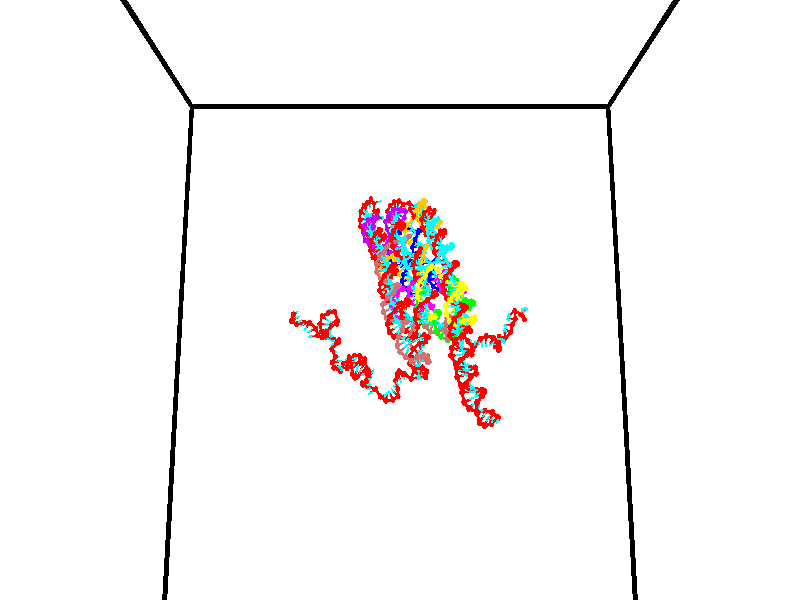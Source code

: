 // switches for output
#declare DRAW_BASES = 1; // possible values are 0, 1; only relevant for DNA ribbons
#declare DRAW_BASES_TYPE = 3; // possible values are 1, 2, 3; only relevant for DNA ribbons
#declare DRAW_FOG = 0; // set to 1 to enable fog

#include "colors.inc"

#include "transforms.inc"
background { rgb <1, 1, 1>}

#default {
   normal{
       ripples 0.25
       frequency 0.20
       turbulence 0.2
       lambda 5
   }
	finish {
		phong 0.1
		phong_size 40.
	}
}

// original window dimensions: 1024x640


// camera settings

camera {
	sky <0, 0.179814, -0.983701>
	up <0, 0.179814, -0.983701>
	right 1.6 * <1, 0, 0>
	location <35, 94.9851, 44.8844>
	look_at <35, 29.7336, 32.9568>
	direction <0, -65.2515, -11.9276>
	angle 67.0682
}


# declare cpy_camera_pos = <35, 94.9851, 44.8844>;
# if (DRAW_FOG = 1)
fog {
	fog_type 2
	up vnormalize(cpy_camera_pos)
	color rgbt<1,1,1,0.3>
	distance 1e-5
	fog_alt 3e-3
	fog_offset 56
}
# end


// LIGHTS

# declare lum = 6;
global_settings {
	ambient_light rgb lum * <0.05, 0.05, 0.05>
	max_trace_level 15
}# declare cpy_direct_light_amount = 0.25;
light_source
{	1000 * <-1, -1.16352, -0.803886>,
	rgb lum * cpy_direct_light_amount
	parallel
}

light_source
{	1000 * <1, 1.16352, 0.803886>,
	rgb lum * cpy_direct_light_amount
	parallel
}

// strand 0

// nucleotide -1

// particle -1
sphere {
	<24.293150, 35.236477, 35.191605> 0.250000
	pigment { color rgbt <1,0,0,0> }
	no_shadow
}
cylinder {
	<24.436047, 34.898663, 35.032036>,  <24.521784, 34.695972, 34.936295>, 0.100000
	pigment { color rgbt <1,0,0,0> }
	no_shadow
}
cylinder {
	<24.436047, 34.898663, 35.032036>,  <24.293150, 35.236477, 35.191605>, 0.100000
	pigment { color rgbt <1,0,0,0> }
	no_shadow
}

// particle -1
sphere {
	<24.436047, 34.898663, 35.032036> 0.100000
	pigment { color rgbt <1,0,0,0> }
	no_shadow
}
sphere {
	0, 1
	scale<0.080000,0.200000,0.300000>
	matrix <0.520648, -0.174533, 0.835742,
		-0.775439, -0.506257, 0.377356,
		0.357239, -0.844536, -0.398922,
		24.543219, 34.645302, 34.912361>
	pigment { color rgbt <0,1,1,0> }
	no_shadow
}
cylinder {
	<24.051165, 34.838699, 35.684788>,  <24.293150, 35.236477, 35.191605>, 0.130000
	pigment { color rgbt <1,0,0,0> }
	no_shadow
}

// nucleotide -1

// particle -1
sphere {
	<24.051165, 34.838699, 35.684788> 0.250000
	pigment { color rgbt <1,0,0,0> }
	no_shadow
}
cylinder {
	<24.397434, 34.771053, 35.496315>,  <24.605196, 34.730465, 35.383232>, 0.100000
	pigment { color rgbt <1,0,0,0> }
	no_shadow
}
cylinder {
	<24.397434, 34.771053, 35.496315>,  <24.051165, 34.838699, 35.684788>, 0.100000
	pigment { color rgbt <1,0,0,0> }
	no_shadow
}

// particle -1
sphere {
	<24.397434, 34.771053, 35.496315> 0.100000
	pigment { color rgbt <1,0,0,0> }
	no_shadow
}
sphere {
	0, 1
	scale<0.080000,0.200000,0.300000>
	matrix <0.472894, -0.032597, 0.880516,
		-0.164266, -0.985057, 0.051755,
		0.865672, -0.169113, -0.471182,
		24.657135, 34.720318, 35.354961>
	pigment { color rgbt <0,1,1,0> }
	no_shadow
}
cylinder {
	<24.496330, 34.192734, 35.869324>,  <24.051165, 34.838699, 35.684788>, 0.130000
	pigment { color rgbt <1,0,0,0> }
	no_shadow
}

// nucleotide -1

// particle -1
sphere {
	<24.496330, 34.192734, 35.869324> 0.250000
	pigment { color rgbt <1,0,0,0> }
	no_shadow
}
cylinder {
	<24.728653, 34.498447, 35.757225>,  <24.868046, 34.681873, 35.689964>, 0.100000
	pigment { color rgbt <1,0,0,0> }
	no_shadow
}
cylinder {
	<24.728653, 34.498447, 35.757225>,  <24.496330, 34.192734, 35.869324>, 0.100000
	pigment { color rgbt <1,0,0,0> }
	no_shadow
}

// particle -1
sphere {
	<24.728653, 34.498447, 35.757225> 0.100000
	pigment { color rgbt <1,0,0,0> }
	no_shadow
}
sphere {
	0, 1
	scale<0.080000,0.200000,0.300000>
	matrix <0.565252, -0.130904, 0.814466,
		0.585794, -0.631459, -0.508041,
		0.580806, 0.764280, -0.280250,
		24.902895, 34.727730, 35.673149>
	pigment { color rgbt <0,1,1,0> }
	no_shadow
}
cylinder {
	<25.212711, 33.933205, 35.673824>,  <24.496330, 34.192734, 35.869324>, 0.130000
	pigment { color rgbt <1,0,0,0> }
	no_shadow
}

// nucleotide -1

// particle -1
sphere {
	<25.212711, 33.933205, 35.673824> 0.250000
	pigment { color rgbt <1,0,0,0> }
	no_shadow
}
cylinder {
	<25.180891, 34.292854, 35.845982>,  <25.161798, 34.508644, 35.949276>, 0.100000
	pigment { color rgbt <1,0,0,0> }
	no_shadow
}
cylinder {
	<25.180891, 34.292854, 35.845982>,  <25.212711, 33.933205, 35.673824>, 0.100000
	pigment { color rgbt <1,0,0,0> }
	no_shadow
}

// particle -1
sphere {
	<25.180891, 34.292854, 35.845982> 0.100000
	pigment { color rgbt <1,0,0,0> }
	no_shadow
}
sphere {
	0, 1
	scale<0.080000,0.200000,0.300000>
	matrix <0.560868, -0.316565, 0.764993,
		0.824075, 0.302252, -0.479108,
		-0.079551, 0.899127, 0.430397,
		25.157026, 34.562592, 35.975101>
	pigment { color rgbt <0,1,1,0> }
	no_shadow
}
cylinder {
	<25.831944, 34.273758, 35.757107>,  <25.212711, 33.933205, 35.673824>, 0.130000
	pigment { color rgbt <1,0,0,0> }
	no_shadow
}

// nucleotide -1

// particle -1
sphere {
	<25.831944, 34.273758, 35.757107> 0.250000
	pigment { color rgbt <1,0,0,0> }
	no_shadow
}
cylinder {
	<25.590910, 34.371868, 36.060879>,  <25.446289, 34.430733, 36.243141>, 0.100000
	pigment { color rgbt <1,0,0,0> }
	no_shadow
}
cylinder {
	<25.590910, 34.371868, 36.060879>,  <25.831944, 34.273758, 35.757107>, 0.100000
	pigment { color rgbt <1,0,0,0> }
	no_shadow
}

// particle -1
sphere {
	<25.590910, 34.371868, 36.060879> 0.100000
	pigment { color rgbt <1,0,0,0> }
	no_shadow
}
sphere {
	0, 1
	scale<0.080000,0.200000,0.300000>
	matrix <0.691917, -0.313616, 0.650304,
		0.397674, 0.917325, 0.019269,
		-0.602583, 0.245276, 0.759429,
		25.410135, 34.445450, 36.288708>
	pigment { color rgbt <0,1,1,0> }
	no_shadow
}
cylinder {
	<26.441387, 34.210125, 36.229019>,  <25.831944, 34.273758, 35.757107>, 0.130000
	pigment { color rgbt <1,0,0,0> }
	no_shadow
}

// nucleotide -1

// particle -1
sphere {
	<26.441387, 34.210125, 36.229019> 0.250000
	pigment { color rgbt <1,0,0,0> }
	no_shadow
}
cylinder {
	<26.110405, 34.371052, 36.385715>,  <25.911816, 34.467606, 36.479733>, 0.100000
	pigment { color rgbt <1,0,0,0> }
	no_shadow
}
cylinder {
	<26.110405, 34.371052, 36.385715>,  <26.441387, 34.210125, 36.229019>, 0.100000
	pigment { color rgbt <1,0,0,0> }
	no_shadow
}

// particle -1
sphere {
	<26.110405, 34.371052, 36.385715> 0.100000
	pigment { color rgbt <1,0,0,0> }
	no_shadow
}
sphere {
	0, 1
	scale<0.080000,0.200000,0.300000>
	matrix <0.471457, 0.118787, 0.873852,
		0.305030, 0.907763, -0.287965,
		-0.827457, 0.402314, 0.391738,
		25.862167, 34.491745, 36.503235>
	pigment { color rgbt <0,1,1,0> }
	no_shadow
}
cylinder {
	<26.712929, 34.530762, 36.849613>,  <26.441387, 34.210125, 36.229019>, 0.130000
	pigment { color rgbt <1,0,0,0> }
	no_shadow
}

// nucleotide -1

// particle -1
sphere {
	<26.712929, 34.530762, 36.849613> 0.250000
	pigment { color rgbt <1,0,0,0> }
	no_shadow
}
cylinder {
	<26.337587, 34.648689, 36.921810>,  <26.112383, 34.719444, 36.965126>, 0.100000
	pigment { color rgbt <1,0,0,0> }
	no_shadow
}
cylinder {
	<26.337587, 34.648689, 36.921810>,  <26.712929, 34.530762, 36.849613>, 0.100000
	pigment { color rgbt <1,0,0,0> }
	no_shadow
}

// particle -1
sphere {
	<26.337587, 34.648689, 36.921810> 0.100000
	pigment { color rgbt <1,0,0,0> }
	no_shadow
}
sphere {
	0, 1
	scale<0.080000,0.200000,0.300000>
	matrix <0.295937, 0.415291, 0.860207,
		0.178651, 0.860590, -0.476937,
		-0.938353, 0.294819, 0.180488,
		26.056082, 34.737137, 36.975956>
	pigment { color rgbt <0,1,1,0> }
	no_shadow
}
cylinder {
	<27.062746, 33.867908, 36.958443>,  <26.712929, 34.530762, 36.849613>, 0.130000
	pigment { color rgbt <1,0,0,0> }
	no_shadow
}

// nucleotide -1

// particle -1
sphere {
	<27.062746, 33.867908, 36.958443> 0.250000
	pigment { color rgbt <1,0,0,0> }
	no_shadow
}
cylinder {
	<27.379681, 33.628918, 37.007797>,  <27.569841, 33.485523, 37.037411>, 0.100000
	pigment { color rgbt <1,0,0,0> }
	no_shadow
}
cylinder {
	<27.379681, 33.628918, 37.007797>,  <27.062746, 33.867908, 36.958443>, 0.100000
	pigment { color rgbt <1,0,0,0> }
	no_shadow
}

// particle -1
sphere {
	<27.379681, 33.628918, 37.007797> 0.100000
	pigment { color rgbt <1,0,0,0> }
	no_shadow
}
sphere {
	0, 1
	scale<0.080000,0.200000,0.300000>
	matrix <0.133893, -0.027014, -0.990628,
		0.595212, 0.801429, 0.058594,
		0.792335, -0.597479, 0.123385,
		27.617382, 33.449673, 37.044811>
	pigment { color rgbt <0,1,1,0> }
	no_shadow
}
cylinder {
	<27.537722, 34.084381, 36.497189>,  <27.062746, 33.867908, 36.958443>, 0.130000
	pigment { color rgbt <1,0,0,0> }
	no_shadow
}

// nucleotide -1

// particle -1
sphere {
	<27.537722, 34.084381, 36.497189> 0.250000
	pigment { color rgbt <1,0,0,0> }
	no_shadow
}
cylinder {
	<27.654499, 33.708492, 36.568398>,  <27.724566, 33.482960, 36.611122>, 0.100000
	pigment { color rgbt <1,0,0,0> }
	no_shadow
}
cylinder {
	<27.654499, 33.708492, 36.568398>,  <27.537722, 34.084381, 36.497189>, 0.100000
	pigment { color rgbt <1,0,0,0> }
	no_shadow
}

// particle -1
sphere {
	<27.654499, 33.708492, 36.568398> 0.100000
	pigment { color rgbt <1,0,0,0> }
	no_shadow
}
sphere {
	0, 1
	scale<0.080000,0.200000,0.300000>
	matrix <0.043418, -0.172915, -0.983979,
		0.955450, 0.294995, -0.009680,
		0.291943, -0.939722, 0.178020,
		27.742083, 33.426575, 36.621803>
	pigment { color rgbt <0,1,1,0> }
	no_shadow
}
cylinder {
	<27.996628, 33.932671, 35.959404>,  <27.537722, 34.084381, 36.497189>, 0.130000
	pigment { color rgbt <1,0,0,0> }
	no_shadow
}

// nucleotide -1

// particle -1
sphere {
	<27.996628, 33.932671, 35.959404> 0.250000
	pigment { color rgbt <1,0,0,0> }
	no_shadow
}
cylinder {
	<27.891453, 33.574112, 36.102142>,  <27.828348, 33.358978, 36.187786>, 0.100000
	pigment { color rgbt <1,0,0,0> }
	no_shadow
}
cylinder {
	<27.891453, 33.574112, 36.102142>,  <27.996628, 33.932671, 35.959404>, 0.100000
	pigment { color rgbt <1,0,0,0> }
	no_shadow
}

// particle -1
sphere {
	<27.891453, 33.574112, 36.102142> 0.100000
	pigment { color rgbt <1,0,0,0> }
	no_shadow
}
sphere {
	0, 1
	scale<0.080000,0.200000,0.300000>
	matrix <-0.082818, -0.347527, -0.934005,
		0.961252, -0.275139, 0.017140,
		-0.262938, -0.896394, 0.356848,
		27.812571, 33.305195, 36.209198>
	pigment { color rgbt <0,1,1,0> }
	no_shadow
}
cylinder {
	<28.484705, 33.321705, 35.704975>,  <27.996628, 33.932671, 35.959404>, 0.130000
	pigment { color rgbt <1,0,0,0> }
	no_shadow
}

// nucleotide -1

// particle -1
sphere {
	<28.484705, 33.321705, 35.704975> 0.250000
	pigment { color rgbt <1,0,0,0> }
	no_shadow
}
cylinder {
	<28.150396, 33.124321, 35.801296>,  <27.949812, 33.005890, 35.859089>, 0.100000
	pigment { color rgbt <1,0,0,0> }
	no_shadow
}
cylinder {
	<28.150396, 33.124321, 35.801296>,  <28.484705, 33.321705, 35.704975>, 0.100000
	pigment { color rgbt <1,0,0,0> }
	no_shadow
}

// particle -1
sphere {
	<28.150396, 33.124321, 35.801296> 0.100000
	pigment { color rgbt <1,0,0,0> }
	no_shadow
}
sphere {
	0, 1
	scale<0.080000,0.200000,0.300000>
	matrix <0.056883, -0.514015, -0.855893,
		0.546125, -0.701632, 0.457668,
		-0.835770, -0.493458, 0.240805,
		27.899666, 32.976284, 35.873539>
	pigment { color rgbt <0,1,1,0> }
	no_shadow
}
cylinder {
	<28.502787, 32.729660, 35.323177>,  <28.484705, 33.321705, 35.704975>, 0.130000
	pigment { color rgbt <1,0,0,0> }
	no_shadow
}

// nucleotide -1

// particle -1
sphere {
	<28.502787, 32.729660, 35.323177> 0.250000
	pigment { color rgbt <1,0,0,0> }
	no_shadow
}
cylinder {
	<28.118530, 32.742390, 35.433563>,  <27.887978, 32.750027, 35.499794>, 0.100000
	pigment { color rgbt <1,0,0,0> }
	no_shadow
}
cylinder {
	<28.118530, 32.742390, 35.433563>,  <28.502787, 32.729660, 35.323177>, 0.100000
	pigment { color rgbt <1,0,0,0> }
	no_shadow
}

// particle -1
sphere {
	<28.118530, 32.742390, 35.433563> 0.100000
	pigment { color rgbt <1,0,0,0> }
	no_shadow
}
sphere {
	0, 1
	scale<0.080000,0.200000,0.300000>
	matrix <-0.220200, -0.692862, -0.686625,
		0.169360, -0.720368, 0.672597,
		-0.960640, 0.031819, 0.275968,
		27.830338, 32.751934, 35.516354>
	pigment { color rgbt <0,1,1,0> }
	no_shadow
}
cylinder {
	<28.175762, 32.774712, 34.568226>,  <28.502787, 32.729660, 35.323177>, 0.130000
	pigment { color rgbt <1,0,0,0> }
	no_shadow
}

// nucleotide -1

// particle -1
sphere {
	<28.175762, 32.774712, 34.568226> 0.250000
	pigment { color rgbt <1,0,0,0> }
	no_shadow
}
cylinder {
	<27.861311, 32.553921, 34.457001>,  <27.672640, 32.421448, 34.390266>, 0.100000
	pigment { color rgbt <1,0,0,0> }
	no_shadow
}
cylinder {
	<27.861311, 32.553921, 34.457001>,  <28.175762, 32.774712, 34.568226>, 0.100000
	pigment { color rgbt <1,0,0,0> }
	no_shadow
}

// particle -1
sphere {
	<27.861311, 32.553921, 34.457001> 0.100000
	pigment { color rgbt <1,0,0,0> }
	no_shadow
}
sphere {
	0, 1
	scale<0.080000,0.200000,0.300000>
	matrix <-0.300143, -0.052349, 0.952457,
		-0.540291, 0.832214, -0.124520,
		-0.786129, -0.551978, -0.278067,
		27.625473, 32.388329, 34.373581>
	pigment { color rgbt <0,1,1,0> }
	no_shadow
}
cylinder {
	<27.557100, 33.121220, 34.716980>,  <28.175762, 32.774712, 34.568226>, 0.130000
	pigment { color rgbt <1,0,0,0> }
	no_shadow
}

// nucleotide -1

// particle -1
sphere {
	<27.557100, 33.121220, 34.716980> 0.250000
	pigment { color rgbt <1,0,0,0> }
	no_shadow
}
cylinder {
	<27.484255, 32.730125, 34.758690>,  <27.440548, 32.495468, 34.783718>, 0.100000
	pigment { color rgbt <1,0,0,0> }
	no_shadow
}
cylinder {
	<27.484255, 32.730125, 34.758690>,  <27.557100, 33.121220, 34.716980>, 0.100000
	pigment { color rgbt <1,0,0,0> }
	no_shadow
}

// particle -1
sphere {
	<27.484255, 32.730125, 34.758690> 0.100000
	pigment { color rgbt <1,0,0,0> }
	no_shadow
}
sphere {
	0, 1
	scale<0.080000,0.200000,0.300000>
	matrix <-0.302529, 0.156623, 0.940184,
		-0.935581, 0.139671, -0.324316,
		-0.182112, -0.977733, 0.104279,
		27.429621, 32.436806, 34.789974>
	pigment { color rgbt <0,1,1,0> }
	no_shadow
}
cylinder {
	<26.898588, 32.955158, 34.960201>,  <27.557100, 33.121220, 34.716980>, 0.130000
	pigment { color rgbt <1,0,0,0> }
	no_shadow
}

// nucleotide -1

// particle -1
sphere {
	<26.898588, 32.955158, 34.960201> 0.250000
	pigment { color rgbt <1,0,0,0> }
	no_shadow
}
cylinder {
	<27.139269, 32.668617, 35.101509>,  <27.283676, 32.496693, 35.186295>, 0.100000
	pigment { color rgbt <1,0,0,0> }
	no_shadow
}
cylinder {
	<27.139269, 32.668617, 35.101509>,  <26.898588, 32.955158, 34.960201>, 0.100000
	pigment { color rgbt <1,0,0,0> }
	no_shadow
}

// particle -1
sphere {
	<27.139269, 32.668617, 35.101509> 0.100000
	pigment { color rgbt <1,0,0,0> }
	no_shadow
}
sphere {
	0, 1
	scale<0.080000,0.200000,0.300000>
	matrix <-0.411226, 0.101327, 0.905884,
		-0.684727, -0.690343, -0.233614,
		0.601699, -0.716351, 0.353268,
		27.319778, 32.453712, 35.207489>
	pigment { color rgbt <0,1,1,0> }
	no_shadow
}
cylinder {
	<26.634220, 32.642555, 35.604927>,  <26.898588, 32.955158, 34.960201>, 0.130000
	pigment { color rgbt <1,0,0,0> }
	no_shadow
}

// nucleotide -1

// particle -1
sphere {
	<26.634220, 32.642555, 35.604927> 0.250000
	pigment { color rgbt <1,0,0,0> }
	no_shadow
}
cylinder {
	<27.030886, 32.593918, 35.621983>,  <27.268885, 32.564735, 35.632214>, 0.100000
	pigment { color rgbt <1,0,0,0> }
	no_shadow
}
cylinder {
	<27.030886, 32.593918, 35.621983>,  <26.634220, 32.642555, 35.604927>, 0.100000
	pigment { color rgbt <1,0,0,0> }
	no_shadow
}

// particle -1
sphere {
	<27.030886, 32.593918, 35.621983> 0.100000
	pigment { color rgbt <1,0,0,0> }
	no_shadow
}
sphere {
	0, 1
	scale<0.080000,0.200000,0.300000>
	matrix <-0.008951, 0.265076, 0.964186,
		-0.128539, -0.956530, 0.261778,
		0.991664, -0.121592, 0.042634,
		27.328384, 32.557442, 35.634773>
	pigment { color rgbt <0,1,1,0> }
	no_shadow
}
cylinder {
	<26.776865, 32.401367, 36.258858>,  <26.634220, 32.642555, 35.604927>, 0.130000
	pigment { color rgbt <1,0,0,0> }
	no_shadow
}

// nucleotide -1

// particle -1
sphere {
	<26.776865, 32.401367, 36.258858> 0.250000
	pigment { color rgbt <1,0,0,0> }
	no_shadow
}
cylinder {
	<27.122942, 32.565193, 36.143135>,  <27.330587, 32.663490, 36.073700>, 0.100000
	pigment { color rgbt <1,0,0,0> }
	no_shadow
}
cylinder {
	<27.122942, 32.565193, 36.143135>,  <26.776865, 32.401367, 36.258858>, 0.100000
	pigment { color rgbt <1,0,0,0> }
	no_shadow
}

// particle -1
sphere {
	<27.122942, 32.565193, 36.143135> 0.100000
	pigment { color rgbt <1,0,0,0> }
	no_shadow
}
sphere {
	0, 1
	scale<0.080000,0.200000,0.300000>
	matrix <0.225375, 0.197785, 0.953985,
		0.447941, -0.890583, 0.078816,
		0.865191, 0.409566, -0.289311,
		27.382500, 32.688061, 36.056343>
	pigment { color rgbt <0,1,1,0> }
	no_shadow
}
cylinder {
	<27.362989, 32.233109, 36.731647>,  <26.776865, 32.401367, 36.258858>, 0.130000
	pigment { color rgbt <1,0,0,0> }
	no_shadow
}

// nucleotide -1

// particle -1
sphere {
	<27.362989, 32.233109, 36.731647> 0.250000
	pigment { color rgbt <1,0,0,0> }
	no_shadow
}
cylinder {
	<27.510424, 32.557968, 36.550735>,  <27.598885, 32.752884, 36.442188>, 0.100000
	pigment { color rgbt <1,0,0,0> }
	no_shadow
}
cylinder {
	<27.510424, 32.557968, 36.550735>,  <27.362989, 32.233109, 36.731647>, 0.100000
	pigment { color rgbt <1,0,0,0> }
	no_shadow
}

// particle -1
sphere {
	<27.510424, 32.557968, 36.550735> 0.100000
	pigment { color rgbt <1,0,0,0> }
	no_shadow
}
sphere {
	0, 1
	scale<0.080000,0.200000,0.300000>
	matrix <0.331116, 0.339922, 0.880236,
		0.868623, -0.474201, -0.143624,
		0.368588, 0.812149, -0.452279,
		27.621000, 32.801613, 36.415051>
	pigment { color rgbt <0,1,1,0> }
	no_shadow
}
cylinder {
	<28.100414, 32.200531, 36.912064>,  <27.362989, 32.233109, 36.731647>, 0.130000
	pigment { color rgbt <1,0,0,0> }
	no_shadow
}

// nucleotide -1

// particle -1
sphere {
	<28.100414, 32.200531, 36.912064> 0.250000
	pigment { color rgbt <1,0,0,0> }
	no_shadow
}
cylinder {
	<27.988605, 32.573219, 36.819317>,  <27.921520, 32.796833, 36.763668>, 0.100000
	pigment { color rgbt <1,0,0,0> }
	no_shadow
}
cylinder {
	<27.988605, 32.573219, 36.819317>,  <28.100414, 32.200531, 36.912064>, 0.100000
	pigment { color rgbt <1,0,0,0> }
	no_shadow
}

// particle -1
sphere {
	<27.988605, 32.573219, 36.819317> 0.100000
	pigment { color rgbt <1,0,0,0> }
	no_shadow
}
sphere {
	0, 1
	scale<0.080000,0.200000,0.300000>
	matrix <0.369197, 0.327233, 0.869835,
		0.886318, 0.157533, -0.435458,
		-0.279524, 0.931720, -0.231871,
		27.904749, 32.852734, 36.749756>
	pigment { color rgbt <0,1,1,0> }
	no_shadow
}
cylinder {
	<28.621832, 32.596920, 37.230774>,  <28.100414, 32.200531, 36.912064>, 0.130000
	pigment { color rgbt <1,0,0,0> }
	no_shadow
}

// nucleotide -1

// particle -1
sphere {
	<28.621832, 32.596920, 37.230774> 0.250000
	pigment { color rgbt <1,0,0,0> }
	no_shadow
}
cylinder {
	<28.304077, 32.834850, 37.181576>,  <28.113424, 32.977608, 37.152058>, 0.100000
	pigment { color rgbt <1,0,0,0> }
	no_shadow
}
cylinder {
	<28.304077, 32.834850, 37.181576>,  <28.621832, 32.596920, 37.230774>, 0.100000
	pigment { color rgbt <1,0,0,0> }
	no_shadow
}

// particle -1
sphere {
	<28.304077, 32.834850, 37.181576> 0.100000
	pigment { color rgbt <1,0,0,0> }
	no_shadow
}
sphere {
	0, 1
	scale<0.080000,0.200000,0.300000>
	matrix <0.131729, 0.366374, 0.921096,
		0.592957, 0.715505, -0.369399,
		-0.794387, 0.594830, -0.122991,
		28.065762, 33.013298, 37.144680>
	pigment { color rgbt <0,1,1,0> }
	no_shadow
}
cylinder {
	<28.720327, 33.377426, 37.130535>,  <28.621832, 32.596920, 37.230774>, 0.130000
	pigment { color rgbt <1,0,0,0> }
	no_shadow
}

// nucleotide -1

// particle -1
sphere {
	<28.720327, 33.377426, 37.130535> 0.250000
	pigment { color rgbt <1,0,0,0> }
	no_shadow
}
cylinder {
	<28.393471, 33.292801, 37.345020>,  <28.197357, 33.242027, 37.473709>, 0.100000
	pigment { color rgbt <1,0,0,0> }
	no_shadow
}
cylinder {
	<28.393471, 33.292801, 37.345020>,  <28.720327, 33.377426, 37.130535>, 0.100000
	pigment { color rgbt <1,0,0,0> }
	no_shadow
}

// particle -1
sphere {
	<28.393471, 33.292801, 37.345020> 0.100000
	pigment { color rgbt <1,0,0,0> }
	no_shadow
}
sphere {
	0, 1
	scale<0.080000,0.200000,0.300000>
	matrix <0.357625, 0.543484, 0.759427,
		-0.452088, 0.812321, -0.368444,
		-0.817142, -0.211563, 0.536209,
		28.148329, 33.229332, 37.505882>
	pigment { color rgbt <0,1,1,0> }
	no_shadow
}
cylinder {
	<28.564148, 33.990612, 37.480305>,  <28.720327, 33.377426, 37.130535>, 0.130000
	pigment { color rgbt <1,0,0,0> }
	no_shadow
}

// nucleotide -1

// particle -1
sphere {
	<28.564148, 33.990612, 37.480305> 0.250000
	pigment { color rgbt <1,0,0,0> }
	no_shadow
}
cylinder {
	<28.349922, 33.710030, 37.668404>,  <28.221388, 33.541679, 37.781261>, 0.100000
	pigment { color rgbt <1,0,0,0> }
	no_shadow
}
cylinder {
	<28.349922, 33.710030, 37.668404>,  <28.564148, 33.990612, 37.480305>, 0.100000
	pigment { color rgbt <1,0,0,0> }
	no_shadow
}

// particle -1
sphere {
	<28.349922, 33.710030, 37.668404> 0.100000
	pigment { color rgbt <1,0,0,0> }
	no_shadow
}
sphere {
	0, 1
	scale<0.080000,0.200000,0.300000>
	matrix <0.200987, 0.434966, 0.877730,
		-0.820229, 0.564593, -0.091968,
		-0.535563, -0.701455, 0.470247,
		28.189253, 33.499592, 37.809479>
	pigment { color rgbt <0,1,1,0> }
	no_shadow
}
cylinder {
	<28.116423, 34.281624, 38.006546>,  <28.564148, 33.990612, 37.480305>, 0.130000
	pigment { color rgbt <1,0,0,0> }
	no_shadow
}

// nucleotide -1

// particle -1
sphere {
	<28.116423, 34.281624, 38.006546> 0.250000
	pigment { color rgbt <1,0,0,0> }
	no_shadow
}
cylinder {
	<28.260986, 33.918755, 38.092720>,  <28.347725, 33.701031, 38.144424>, 0.100000
	pigment { color rgbt <1,0,0,0> }
	no_shadow
}
cylinder {
	<28.260986, 33.918755, 38.092720>,  <28.116423, 34.281624, 38.006546>, 0.100000
	pigment { color rgbt <1,0,0,0> }
	no_shadow
}

// particle -1
sphere {
	<28.260986, 33.918755, 38.092720> 0.100000
	pigment { color rgbt <1,0,0,0> }
	no_shadow
}
sphere {
	0, 1
	scale<0.080000,0.200000,0.300000>
	matrix <0.390562, 0.357094, 0.848496,
		-0.846666, -0.222515, 0.483367,
		0.361410, -0.907178, 0.215434,
		28.369410, 33.646603, 38.157349>
	pigment { color rgbt <0,1,1,0> }
	no_shadow
}
cylinder {
	<28.512211, 34.389702, 38.630768>,  <28.116423, 34.281624, 38.006546>, 0.130000
	pigment { color rgbt <1,0,0,0> }
	no_shadow
}

// nucleotide -1

// particle -1
sphere {
	<28.512211, 34.389702, 38.630768> 0.250000
	pigment { color rgbt <1,0,0,0> }
	no_shadow
}
cylinder {
	<28.592381, 33.998039, 38.617638>,  <28.640482, 33.763042, 38.609760>, 0.100000
	pigment { color rgbt <1,0,0,0> }
	no_shadow
}
cylinder {
	<28.592381, 33.998039, 38.617638>,  <28.512211, 34.389702, 38.630768>, 0.100000
	pigment { color rgbt <1,0,0,0> }
	no_shadow
}

// particle -1
sphere {
	<28.592381, 33.998039, 38.617638> 0.100000
	pigment { color rgbt <1,0,0,0> }
	no_shadow
}
sphere {
	0, 1
	scale<0.080000,0.200000,0.300000>
	matrix <0.429744, 0.057757, 0.901102,
		-0.880426, -0.194709, 0.432364,
		0.200424, -0.979159, -0.032824,
		28.652508, 33.704292, 38.607792>
	pigment { color rgbt <0,1,1,0> }
	no_shadow
}
cylinder {
	<28.126488, 33.866047, 39.081085>,  <28.512211, 34.389702, 38.630768>, 0.130000
	pigment { color rgbt <1,0,0,0> }
	no_shadow
}

// nucleotide -1

// particle -1
sphere {
	<28.126488, 33.866047, 39.081085> 0.250000
	pigment { color rgbt <1,0,0,0> }
	no_shadow
}
cylinder {
	<28.506941, 33.762432, 39.013859>,  <28.735212, 33.700264, 38.973522>, 0.100000
	pigment { color rgbt <1,0,0,0> }
	no_shadow
}
cylinder {
	<28.506941, 33.762432, 39.013859>,  <28.126488, 33.866047, 39.081085>, 0.100000
	pigment { color rgbt <1,0,0,0> }
	no_shadow
}

// particle -1
sphere {
	<28.506941, 33.762432, 39.013859> 0.100000
	pigment { color rgbt <1,0,0,0> }
	no_shadow
}
sphere {
	0, 1
	scale<0.080000,0.200000,0.300000>
	matrix <0.128025, -0.164494, 0.978034,
		-0.280995, -0.951757, -0.123292,
		0.951132, -0.259038, -0.168070,
		28.792280, 33.684723, 38.963436>
	pigment { color rgbt <0,1,1,0> }
	no_shadow
}
cylinder {
	<28.247784, 33.338409, 39.468884>,  <28.126488, 33.866047, 39.081085>, 0.130000
	pigment { color rgbt <1,0,0,0> }
	no_shadow
}

// nucleotide -1

// particle -1
sphere {
	<28.247784, 33.338409, 39.468884> 0.250000
	pigment { color rgbt <1,0,0,0> }
	no_shadow
}
cylinder {
	<28.605173, 33.504303, 39.399948>,  <28.819607, 33.603840, 39.358585>, 0.100000
	pigment { color rgbt <1,0,0,0> }
	no_shadow
}
cylinder {
	<28.605173, 33.504303, 39.399948>,  <28.247784, 33.338409, 39.468884>, 0.100000
	pigment { color rgbt <1,0,0,0> }
	no_shadow
}

// particle -1
sphere {
	<28.605173, 33.504303, 39.399948> 0.100000
	pigment { color rgbt <1,0,0,0> }
	no_shadow
}
sphere {
	0, 1
	scale<0.080000,0.200000,0.300000>
	matrix <0.188801, 0.001325, 0.982014,
		0.407506, -0.909940, -0.077119,
		0.893472, 0.414737, -0.172338,
		28.873215, 33.628723, 39.348248>
	pigment { color rgbt <0,1,1,0> }
	no_shadow
}
cylinder {
	<28.901102, 32.924290, 39.734211>,  <28.247784, 33.338409, 39.468884>, 0.130000
	pigment { color rgbt <1,0,0,0> }
	no_shadow
}

// nucleotide -1

// particle -1
sphere {
	<28.901102, 32.924290, 39.734211> 0.250000
	pigment { color rgbt <1,0,0,0> }
	no_shadow
}
cylinder {
	<28.986494, 33.314465, 39.712498>,  <29.037729, 33.548569, 39.699471>, 0.100000
	pigment { color rgbt <1,0,0,0> }
	no_shadow
}
cylinder {
	<28.986494, 33.314465, 39.712498>,  <28.901102, 32.924290, 39.734211>, 0.100000
	pigment { color rgbt <1,0,0,0> }
	no_shadow
}

// particle -1
sphere {
	<28.986494, 33.314465, 39.712498> 0.100000
	pigment { color rgbt <1,0,0,0> }
	no_shadow
}
sphere {
	0, 1
	scale<0.080000,0.200000,0.300000>
	matrix <0.367194, -0.028626, 0.929704,
		0.905315, -0.218404, -0.364286,
		0.213479, 0.975438, -0.054281,
		29.050537, 33.607098, 39.696213>
	pigment { color rgbt <0,1,1,0> }
	no_shadow
}
cylinder {
	<29.219110, 33.049141, 39.101894>,  <28.901102, 32.924290, 39.734211>, 0.130000
	pigment { color rgbt <1,0,0,0> }
	no_shadow
}

// nucleotide -1

// particle -1
sphere {
	<29.219110, 33.049141, 39.101894> 0.250000
	pigment { color rgbt <1,0,0,0> }
	no_shadow
}
cylinder {
	<29.376390, 33.395164, 38.977268>,  <29.470758, 33.602779, 38.902493>, 0.100000
	pigment { color rgbt <1,0,0,0> }
	no_shadow
}
cylinder {
	<29.376390, 33.395164, 38.977268>,  <29.219110, 33.049141, 39.101894>, 0.100000
	pigment { color rgbt <1,0,0,0> }
	no_shadow
}

// particle -1
sphere {
	<29.376390, 33.395164, 38.977268> 0.100000
	pigment { color rgbt <1,0,0,0> }
	no_shadow
}
sphere {
	0, 1
	scale<0.080000,0.200000,0.300000>
	matrix <0.859429, -0.225357, 0.458907,
		0.326766, -0.448212, -0.832064,
		0.393199, 0.865055, -0.311568,
		29.494350, 33.654682, 38.883797>
	pigment { color rgbt <0,1,1,0> }
	no_shadow
}
cylinder {
	<29.838158, 32.835678, 38.776802>,  <29.219110, 33.049141, 39.101894>, 0.130000
	pigment { color rgbt <1,0,0,0> }
	no_shadow
}

// nucleotide -1

// particle -1
sphere {
	<29.838158, 32.835678, 38.776802> 0.250000
	pigment { color rgbt <1,0,0,0> }
	no_shadow
}
cylinder {
	<29.890564, 33.218430, 38.880508>,  <29.922007, 33.448082, 38.942734>, 0.100000
	pigment { color rgbt <1,0,0,0> }
	no_shadow
}
cylinder {
	<29.890564, 33.218430, 38.880508>,  <29.838158, 32.835678, 38.776802>, 0.100000
	pigment { color rgbt <1,0,0,0> }
	no_shadow
}

// particle -1
sphere {
	<29.890564, 33.218430, 38.880508> 0.100000
	pigment { color rgbt <1,0,0,0> }
	no_shadow
}
sphere {
	0, 1
	scale<0.080000,0.200000,0.300000>
	matrix <0.923595, -0.212852, 0.318851,
		0.360287, 0.197686, -0.911654,
		0.131015, 0.956877, 0.259270,
		29.929869, 33.505493, 38.958290>
	pigment { color rgbt <0,1,1,0> }
	no_shadow
}
cylinder {
	<30.329329, 33.201019, 38.469250>,  <29.838158, 32.835678, 38.776802>, 0.130000
	pigment { color rgbt <1,0,0,0> }
	no_shadow
}

// nucleotide -1

// particle -1
sphere {
	<30.329329, 33.201019, 38.469250> 0.250000
	pigment { color rgbt <1,0,0,0> }
	no_shadow
}
cylinder {
	<30.315796, 33.393105, 38.819851>,  <30.307676, 33.508354, 39.030212>, 0.100000
	pigment { color rgbt <1,0,0,0> }
	no_shadow
}
cylinder {
	<30.315796, 33.393105, 38.819851>,  <30.329329, 33.201019, 38.469250>, 0.100000
	pigment { color rgbt <1,0,0,0> }
	no_shadow
}

// particle -1
sphere {
	<30.315796, 33.393105, 38.819851> 0.100000
	pigment { color rgbt <1,0,0,0> }
	no_shadow
}
sphere {
	0, 1
	scale<0.080000,0.200000,0.300000>
	matrix <0.980187, -0.155316, 0.122926,
		0.195165, 0.863292, -0.465444,
		-0.033830, 0.480213, 0.876499,
		30.305647, 33.537167, 39.082802>
	pigment { color rgbt <0,1,1,0> }
	no_shadow
}
cylinder {
	<30.897448, 33.629768, 38.477589>,  <30.329329, 33.201019, 38.469250>, 0.130000
	pigment { color rgbt <1,0,0,0> }
	no_shadow
}

// nucleotide -1

// particle -1
sphere {
	<30.897448, 33.629768, 38.477589> 0.250000
	pigment { color rgbt <1,0,0,0> }
	no_shadow
}
cylinder {
	<30.795742, 33.592739, 38.862667>,  <30.734718, 33.570522, 39.093712>, 0.100000
	pigment { color rgbt <1,0,0,0> }
	no_shadow
}
cylinder {
	<30.795742, 33.592739, 38.862667>,  <30.897448, 33.629768, 38.477589>, 0.100000
	pigment { color rgbt <1,0,0,0> }
	no_shadow
}

// particle -1
sphere {
	<30.795742, 33.592739, 38.862667> 0.100000
	pigment { color rgbt <1,0,0,0> }
	no_shadow
}
sphere {
	0, 1
	scale<0.080000,0.200000,0.300000>
	matrix <0.964404, -0.099015, 0.245194,
		0.072622, 0.990770, 0.114458,
		-0.254264, -0.092578, 0.962694,
		30.719463, 33.564964, 39.151474>
	pigment { color rgbt <0,1,1,0> }
	no_shadow
}
cylinder {
	<31.409460, 33.992878, 38.814072>,  <30.897448, 33.629768, 38.477589>, 0.130000
	pigment { color rgbt <1,0,0,0> }
	no_shadow
}

// nucleotide -1

// particle -1
sphere {
	<31.409460, 33.992878, 38.814072> 0.250000
	pigment { color rgbt <1,0,0,0> }
	no_shadow
}
cylinder {
	<31.242311, 33.723648, 39.058155>,  <31.142023, 33.562111, 39.204605>, 0.100000
	pigment { color rgbt <1,0,0,0> }
	no_shadow
}
cylinder {
	<31.242311, 33.723648, 39.058155>,  <31.409460, 33.992878, 38.814072>, 0.100000
	pigment { color rgbt <1,0,0,0> }
	no_shadow
}

// particle -1
sphere {
	<31.242311, 33.723648, 39.058155> 0.100000
	pigment { color rgbt <1,0,0,0> }
	no_shadow
}
sphere {
	0, 1
	scale<0.080000,0.200000,0.300000>
	matrix <0.907853, -0.283901, 0.308549,
		-0.034437, 0.682914, 0.729686,
		-0.417871, -0.673073, 0.610210,
		31.116949, 33.521725, 39.241219>
	pigment { color rgbt <0,1,1,0> }
	no_shadow
}
cylinder {
	<31.602236, 34.078102, 39.610470>,  <31.409460, 33.992878, 38.814072>, 0.130000
	pigment { color rgbt <1,0,0,0> }
	no_shadow
}

// nucleotide -1

// particle -1
sphere {
	<31.602236, 34.078102, 39.610470> 0.250000
	pigment { color rgbt <1,0,0,0> }
	no_shadow
}
cylinder {
	<31.532415, 33.698338, 39.506046>,  <31.490524, 33.470478, 39.443390>, 0.100000
	pigment { color rgbt <1,0,0,0> }
	no_shadow
}
cylinder {
	<31.532415, 33.698338, 39.506046>,  <31.602236, 34.078102, 39.610470>, 0.100000
	pigment { color rgbt <1,0,0,0> }
	no_shadow
}

// particle -1
sphere {
	<31.532415, 33.698338, 39.506046> 0.100000
	pigment { color rgbt <1,0,0,0> }
	no_shadow
}
sphere {
	0, 1
	scale<0.080000,0.200000,0.300000>
	matrix <0.912522, -0.255580, 0.319348,
		-0.369914, -0.182482, 0.910968,
		-0.174550, -0.949410, -0.261062,
		31.480051, 33.413513, 39.427727>
	pigment { color rgbt <0,1,1,0> }
	no_shadow
}
cylinder {
	<31.724688, 33.685711, 40.174553>,  <31.602236, 34.078102, 39.610470>, 0.130000
	pigment { color rgbt <1,0,0,0> }
	no_shadow
}

// nucleotide -1

// particle -1
sphere {
	<31.724688, 33.685711, 40.174553> 0.250000
	pigment { color rgbt <1,0,0,0> }
	no_shadow
}
cylinder {
	<31.804897, 33.498207, 39.830448>,  <31.853024, 33.385704, 39.623985>, 0.100000
	pigment { color rgbt <1,0,0,0> }
	no_shadow
}
cylinder {
	<31.804897, 33.498207, 39.830448>,  <31.724688, 33.685711, 40.174553>, 0.100000
	pigment { color rgbt <1,0,0,0> }
	no_shadow
}

// particle -1
sphere {
	<31.804897, 33.498207, 39.830448> 0.100000
	pigment { color rgbt <1,0,0,0> }
	no_shadow
}
sphere {
	0, 1
	scale<0.080000,0.200000,0.300000>
	matrix <0.906122, -0.245106, 0.344769,
		-0.372470, -0.848639, 0.375603,
		0.200522, -0.468758, -0.860266,
		31.865053, 33.357578, 39.572369>
	pigment { color rgbt <0,1,1,0> }
	no_shadow
}
cylinder {
	<31.839474, 32.963024, 40.264175>,  <31.724688, 33.685711, 40.174553>, 0.130000
	pigment { color rgbt <1,0,0,0> }
	no_shadow
}

// nucleotide -1

// particle -1
sphere {
	<31.839474, 32.963024, 40.264175> 0.250000
	pigment { color rgbt <1,0,0,0> }
	no_shadow
}
cylinder {
	<32.052155, 33.148548, 39.980721>,  <32.179764, 33.259861, 39.810646>, 0.100000
	pigment { color rgbt <1,0,0,0> }
	no_shadow
}
cylinder {
	<32.052155, 33.148548, 39.980721>,  <31.839474, 32.963024, 40.264175>, 0.100000
	pigment { color rgbt <1,0,0,0> }
	no_shadow
}

// particle -1
sphere {
	<32.052155, 33.148548, 39.980721> 0.100000
	pigment { color rgbt <1,0,0,0> }
	no_shadow
}
sphere {
	0, 1
	scale<0.080000,0.200000,0.300000>
	matrix <0.845581, -0.243477, 0.475091,
		0.047815, -0.851821, -0.521647,
		0.531701, 0.463811, -0.708642,
		32.211666, 33.287693, 39.768127>
	pigment { color rgbt <0,1,1,0> }
	no_shadow
}
cylinder {
	<31.344299, 32.676220, 39.785713>,  <31.839474, 32.963024, 40.264175>, 0.130000
	pigment { color rgbt <1,0,0,0> }
	no_shadow
}

// nucleotide -1

// particle -1
sphere {
	<31.344299, 32.676220, 39.785713> 0.250000
	pigment { color rgbt <1,0,0,0> }
	no_shadow
}
cylinder {
	<31.316263, 33.058006, 39.901695>,  <31.299440, 33.287079, 39.971287>, 0.100000
	pigment { color rgbt <1,0,0,0> }
	no_shadow
}
cylinder {
	<31.316263, 33.058006, 39.901695>,  <31.344299, 32.676220, 39.785713>, 0.100000
	pigment { color rgbt <1,0,0,0> }
	no_shadow
}

// particle -1
sphere {
	<31.316263, 33.058006, 39.901695> 0.100000
	pigment { color rgbt <1,0,0,0> }
	no_shadow
}
sphere {
	0, 1
	scale<0.080000,0.200000,0.300000>
	matrix <-0.880323, 0.077525, -0.467996,
		-0.469167, -0.288060, 0.834808,
		-0.070092, 0.954469, 0.289958,
		31.295235, 33.344349, 39.988682>
	pigment { color rgbt <0,1,1,0> }
	no_shadow
}
cylinder {
	<30.624285, 32.880161, 40.200638>,  <31.344299, 32.676220, 39.785713>, 0.130000
	pigment { color rgbt <1,0,0,0> }
	no_shadow
}

// nucleotide -1

// particle -1
sphere {
	<30.624285, 32.880161, 40.200638> 0.250000
	pigment { color rgbt <1,0,0,0> }
	no_shadow
}
cylinder {
	<30.799814, 33.154385, 39.968281>,  <30.905132, 33.318920, 39.828865>, 0.100000
	pigment { color rgbt <1,0,0,0> }
	no_shadow
}
cylinder {
	<30.799814, 33.154385, 39.968281>,  <30.624285, 32.880161, 40.200638>, 0.100000
	pigment { color rgbt <1,0,0,0> }
	no_shadow
}

// particle -1
sphere {
	<30.799814, 33.154385, 39.968281> 0.100000
	pigment { color rgbt <1,0,0,0> }
	no_shadow
}
sphere {
	0, 1
	scale<0.080000,0.200000,0.300000>
	matrix <-0.857422, 0.126076, -0.498931,
		-0.268812, 0.717014, 0.643142,
		0.438825, 0.685563, -0.580893,
		30.931461, 33.360054, 39.794014>
	pigment { color rgbt <0,1,1,0> }
	no_shadow
}
cylinder {
	<30.422155, 33.666039, 40.360638>,  <30.624285, 32.880161, 40.200638>, 0.130000
	pigment { color rgbt <1,0,0,0> }
	no_shadow
}

// nucleotide -1

// particle -1
sphere {
	<30.422155, 33.666039, 40.360638> 0.250000
	pigment { color rgbt <1,0,0,0> }
	no_shadow
}
cylinder {
	<30.534130, 33.637283, 39.977707>,  <30.601315, 33.620029, 39.747948>, 0.100000
	pigment { color rgbt <1,0,0,0> }
	no_shadow
}
cylinder {
	<30.534130, 33.637283, 39.977707>,  <30.422155, 33.666039, 40.360638>, 0.100000
	pigment { color rgbt <1,0,0,0> }
	no_shadow
}

// particle -1
sphere {
	<30.534130, 33.637283, 39.977707> 0.100000
	pigment { color rgbt <1,0,0,0> }
	no_shadow
}
sphere {
	0, 1
	scale<0.080000,0.200000,0.300000>
	matrix <-0.878420, 0.383130, -0.285638,
		0.387314, 0.920892, 0.044101,
		0.279938, -0.071892, -0.957322,
		30.618111, 33.615715, 39.690510>
	pigment { color rgbt <0,1,1,0> }
	no_shadow
}
cylinder {
	<30.222891, 34.270805, 40.102108>,  <30.422155, 33.666039, 40.360638>, 0.130000
	pigment { color rgbt <1,0,0,0> }
	no_shadow
}

// nucleotide -1

// particle -1
sphere {
	<30.222891, 34.270805, 40.102108> 0.250000
	pigment { color rgbt <1,0,0,0> }
	no_shadow
}
cylinder {
	<30.253315, 34.013081, 39.797722>,  <30.271570, 33.858444, 39.615089>, 0.100000
	pigment { color rgbt <1,0,0,0> }
	no_shadow
}
cylinder {
	<30.253315, 34.013081, 39.797722>,  <30.222891, 34.270805, 40.102108>, 0.100000
	pigment { color rgbt <1,0,0,0> }
	no_shadow
}

// particle -1
sphere {
	<30.253315, 34.013081, 39.797722> 0.100000
	pigment { color rgbt <1,0,0,0> }
	no_shadow
}
sphere {
	0, 1
	scale<0.080000,0.200000,0.300000>
	matrix <-0.904379, 0.276810, -0.324770,
		0.419898, 0.712905, -0.561651,
		0.076060, -0.644315, -0.760968,
		30.276133, 33.819786, 39.569431>
	pigment { color rgbt <0,1,1,0> }
	no_shadow
}
cylinder {
	<30.172827, 34.633114, 39.440216>,  <30.222891, 34.270805, 40.102108>, 0.130000
	pigment { color rgbt <1,0,0,0> }
	no_shadow
}

// nucleotide -1

// particle -1
sphere {
	<30.172827, 34.633114, 39.440216> 0.250000
	pigment { color rgbt <1,0,0,0> }
	no_shadow
}
cylinder {
	<30.045862, 34.259136, 39.376808>,  <29.969683, 34.034748, 39.338764>, 0.100000
	pigment { color rgbt <1,0,0,0> }
	no_shadow
}
cylinder {
	<30.045862, 34.259136, 39.376808>,  <30.172827, 34.633114, 39.440216>, 0.100000
	pigment { color rgbt <1,0,0,0> }
	no_shadow
}

// particle -1
sphere {
	<30.045862, 34.259136, 39.376808> 0.100000
	pigment { color rgbt <1,0,0,0> }
	no_shadow
}
sphere {
	0, 1
	scale<0.080000,0.200000,0.300000>
	matrix <-0.848888, 0.354649, -0.391936,
		0.422658, 0.010160, -0.906233,
		-0.317412, -0.934944, -0.158520,
		29.950638, 33.978653, 39.329254>
	pigment { color rgbt <0,1,1,0> }
	no_shadow
}
cylinder {
	<29.925095, 34.718792, 38.718475>,  <30.172827, 34.633114, 39.440216>, 0.130000
	pigment { color rgbt <1,0,0,0> }
	no_shadow
}

// nucleotide -1

// particle -1
sphere {
	<29.925095, 34.718792, 38.718475> 0.250000
	pigment { color rgbt <1,0,0,0> }
	no_shadow
}
cylinder {
	<29.755075, 34.415039, 38.915520>,  <29.653063, 34.232788, 39.033749>, 0.100000
	pigment { color rgbt <1,0,0,0> }
	no_shadow
}
cylinder {
	<29.755075, 34.415039, 38.915520>,  <29.925095, 34.718792, 38.718475>, 0.100000
	pigment { color rgbt <1,0,0,0> }
	no_shadow
}

// particle -1
sphere {
	<29.755075, 34.415039, 38.915520> 0.100000
	pigment { color rgbt <1,0,0,0> }
	no_shadow
}
sphere {
	0, 1
	scale<0.080000,0.200000,0.300000>
	matrix <-0.890355, 0.252695, -0.378699,
		0.163096, -0.599570, -0.783528,
		-0.425050, -0.759382, 0.492617,
		29.627560, 34.187225, 39.063305>
	pigment { color rgbt <0,1,1,0> }
	no_shadow
}
cylinder {
	<29.849997, 35.412674, 39.188950>,  <29.925095, 34.718792, 38.718475>, 0.130000
	pigment { color rgbt <1,0,0,0> }
	no_shadow
}

// nucleotide -1

// particle -1
sphere {
	<29.849997, 35.412674, 39.188950> 0.250000
	pigment { color rgbt <1,0,0,0> }
	no_shadow
}
cylinder {
	<30.216799, 35.365910, 39.036407>,  <30.436880, 35.337852, 38.944881>, 0.100000
	pigment { color rgbt <1,0,0,0> }
	no_shadow
}
cylinder {
	<30.216799, 35.365910, 39.036407>,  <29.849997, 35.412674, 39.188950>, 0.100000
	pigment { color rgbt <1,0,0,0> }
	no_shadow
}

// particle -1
sphere {
	<30.216799, 35.365910, 39.036407> 0.100000
	pigment { color rgbt <1,0,0,0> }
	no_shadow
}
sphere {
	0, 1
	scale<0.080000,0.200000,0.300000>
	matrix <0.385548, 0.504843, 0.772325,
		0.102232, -0.855258, 0.508018,
		0.917007, -0.116909, -0.381354,
		30.491901, 35.330837, 38.922001>
	pigment { color rgbt <0,1,1,0> }
	no_shadow
}
cylinder {
	<29.810375, 35.937057, 39.758831>,  <29.849997, 35.412674, 39.188950>, 0.130000
	pigment { color rgbt <1,0,0,0> }
	no_shadow
}

// nucleotide -1

// particle -1
sphere {
	<29.810375, 35.937057, 39.758831> 0.250000
	pigment { color rgbt <1,0,0,0> }
	no_shadow
}
cylinder {
	<29.465797, 35.738972, 39.713806>,  <29.259050, 35.620121, 39.686790>, 0.100000
	pigment { color rgbt <1,0,0,0> }
	no_shadow
}
cylinder {
	<29.465797, 35.738972, 39.713806>,  <29.810375, 35.937057, 39.758831>, 0.100000
	pigment { color rgbt <1,0,0,0> }
	no_shadow
}

// particle -1
sphere {
	<29.465797, 35.738972, 39.713806> 0.100000
	pigment { color rgbt <1,0,0,0> }
	no_shadow
}
sphere {
	0, 1
	scale<0.080000,0.200000,0.300000>
	matrix <-0.060862, 0.320711, -0.945220,
		0.504190, -0.807405, -0.306415,
		-0.861445, -0.495219, -0.112559,
		29.207363, 35.590405, 39.680038>
	pigment { color rgbt <0,1,1,0> }
	no_shadow
}
cylinder {
	<30.497847, 35.818150, 39.456406>,  <29.810375, 35.937057, 39.758831>, 0.130000
	pigment { color rgbt <1,0,0,0> }
	no_shadow
}

// nucleotide -1

// particle -1
sphere {
	<30.497847, 35.818150, 39.456406> 0.250000
	pigment { color rgbt <1,0,0,0> }
	no_shadow
}
cylinder {
	<30.509869, 36.214787, 39.506744>,  <30.517082, 36.452770, 39.536949>, 0.100000
	pigment { color rgbt <1,0,0,0> }
	no_shadow
}
cylinder {
	<30.509869, 36.214787, 39.506744>,  <30.497847, 35.818150, 39.456406>, 0.100000
	pigment { color rgbt <1,0,0,0> }
	no_shadow
}

// particle -1
sphere {
	<30.509869, 36.214787, 39.506744> 0.100000
	pigment { color rgbt <1,0,0,0> }
	no_shadow
}
sphere {
	0, 1
	scale<0.080000,0.200000,0.300000>
	matrix <0.951217, -0.067053, 0.301148,
		0.307055, 0.110659, -0.945236,
		0.030056, 0.991594, 0.125850,
		30.518885, 36.512264, 39.544498>
	pigment { color rgbt <0,1,1,0> }
	no_shadow
}
cylinder {
	<31.150555, 35.965458, 39.280037>,  <30.497847, 35.818150, 39.456406>, 0.130000
	pigment { color rgbt <1,0,0,0> }
	no_shadow
}

// nucleotide -1

// particle -1
sphere {
	<31.150555, 35.965458, 39.280037> 0.250000
	pigment { color rgbt <1,0,0,0> }
	no_shadow
}
cylinder {
	<31.006119, 36.260239, 39.508606>,  <30.919458, 36.437107, 39.645748>, 0.100000
	pigment { color rgbt <1,0,0,0> }
	no_shadow
}
cylinder {
	<31.006119, 36.260239, 39.508606>,  <31.150555, 35.965458, 39.280037>, 0.100000
	pigment { color rgbt <1,0,0,0> }
	no_shadow
}

// particle -1
sphere {
	<31.006119, 36.260239, 39.508606> 0.100000
	pigment { color rgbt <1,0,0,0> }
	no_shadow
}
sphere {
	0, 1
	scale<0.080000,0.200000,0.300000>
	matrix <0.847517, 0.003725, 0.530755,
		0.389011, 0.675937, -0.625923,
		-0.361088, 0.736950, 0.571419,
		30.897793, 36.481323, 39.680031>
	pigment { color rgbt <0,1,1,0> }
	no_shadow
}
cylinder {
	<31.595953, 36.595749, 39.364323>,  <31.150555, 35.965458, 39.280037>, 0.130000
	pigment { color rgbt <1,0,0,0> }
	no_shadow
}

// nucleotide -1

// particle -1
sphere {
	<31.595953, 36.595749, 39.364323> 0.250000
	pigment { color rgbt <1,0,0,0> }
	no_shadow
}
cylinder {
	<31.372444, 36.524723, 39.688358>,  <31.238338, 36.482109, 39.882778>, 0.100000
	pigment { color rgbt <1,0,0,0> }
	no_shadow
}
cylinder {
	<31.372444, 36.524723, 39.688358>,  <31.595953, 36.595749, 39.364323>, 0.100000
	pigment { color rgbt <1,0,0,0> }
	no_shadow
}

// particle -1
sphere {
	<31.372444, 36.524723, 39.688358> 0.100000
	pigment { color rgbt <1,0,0,0> }
	no_shadow
}
sphere {
	0, 1
	scale<0.080000,0.200000,0.300000>
	matrix <0.791967, -0.404113, 0.457691,
		0.246098, 0.897309, 0.366432,
		-0.558771, -0.177565, 0.810090,
		31.204813, 36.471455, 39.931385>
	pigment { color rgbt <0,1,1,0> }
	no_shadow
}
cylinder {
	<31.988241, 36.710522, 40.038704>,  <31.595953, 36.595749, 39.364323>, 0.130000
	pigment { color rgbt <1,0,0,0> }
	no_shadow
}

// nucleotide -1

// particle -1
sphere {
	<31.988241, 36.710522, 40.038704> 0.250000
	pigment { color rgbt <1,0,0,0> }
	no_shadow
}
cylinder {
	<31.679728, 36.475082, 40.135590>,  <31.494619, 36.333817, 40.193722>, 0.100000
	pigment { color rgbt <1,0,0,0> }
	no_shadow
}
cylinder {
	<31.679728, 36.475082, 40.135590>,  <31.988241, 36.710522, 40.038704>, 0.100000
	pigment { color rgbt <1,0,0,0> }
	no_shadow
}

// particle -1
sphere {
	<31.679728, 36.475082, 40.135590> 0.100000
	pigment { color rgbt <1,0,0,0> }
	no_shadow
}
sphere {
	0, 1
	scale<0.080000,0.200000,0.300000>
	matrix <0.578727, -0.490118, 0.651812,
		-0.264943, 0.642910, 0.718660,
		-0.771285, -0.588601, 0.242216,
		31.448341, 36.298504, 40.208256>
	pigment { color rgbt <0,1,1,0> }
	no_shadow
}
cylinder {
	<31.743956, 36.654148, 40.847698>,  <31.988241, 36.710522, 40.038704>, 0.130000
	pigment { color rgbt <1,0,0,0> }
	no_shadow
}

// nucleotide -1

// particle -1
sphere {
	<31.743956, 36.654148, 40.847698> 0.250000
	pigment { color rgbt <1,0,0,0> }
	no_shadow
}
cylinder {
	<31.765772, 36.332134, 40.611416>,  <31.778862, 36.138924, 40.469646>, 0.100000
	pigment { color rgbt <1,0,0,0> }
	no_shadow
}
cylinder {
	<31.765772, 36.332134, 40.611416>,  <31.743956, 36.654148, 40.847698>, 0.100000
	pigment { color rgbt <1,0,0,0> }
	no_shadow
}

// particle -1
sphere {
	<31.765772, 36.332134, 40.611416> 0.100000
	pigment { color rgbt <1,0,0,0> }
	no_shadow
}
sphere {
	0, 1
	scale<0.080000,0.200000,0.300000>
	matrix <0.529551, -0.478220, 0.700629,
		-0.846523, -0.351024, 0.400226,
		0.054541, -0.805039, -0.590709,
		31.782135, 36.090622, 40.434204>
	pigment { color rgbt <0,1,1,0> }
	no_shadow
}
cylinder {
	<31.400402, 36.129795, 41.078041>,  <31.743956, 36.654148, 40.847698>, 0.130000
	pigment { color rgbt <1,0,0,0> }
	no_shadow
}

// nucleotide -1

// particle -1
sphere {
	<31.400402, 36.129795, 41.078041> 0.250000
	pigment { color rgbt <1,0,0,0> }
	no_shadow
}
cylinder {
	<31.692001, 35.971031, 40.854965>,  <31.866961, 35.875774, 40.721119>, 0.100000
	pigment { color rgbt <1,0,0,0> }
	no_shadow
}
cylinder {
	<31.692001, 35.971031, 40.854965>,  <31.400402, 36.129795, 41.078041>, 0.100000
	pigment { color rgbt <1,0,0,0> }
	no_shadow
}

// particle -1
sphere {
	<31.692001, 35.971031, 40.854965> 0.100000
	pigment { color rgbt <1,0,0,0> }
	no_shadow
}
sphere {
	0, 1
	scale<0.080000,0.200000,0.300000>
	matrix <0.262538, -0.590298, 0.763297,
		-0.632166, -0.702859, -0.326122,
		0.728999, -0.396911, -0.557694,
		31.910702, 35.851959, 40.687656>
	pigment { color rgbt <0,1,1,0> }
	no_shadow
}
cylinder {
	<31.288746, 35.412350, 40.933273>,  <31.400402, 36.129795, 41.078041>, 0.130000
	pigment { color rgbt <1,0,0,0> }
	no_shadow
}

// nucleotide -1

// particle -1
sphere {
	<31.288746, 35.412350, 40.933273> 0.250000
	pigment { color rgbt <1,0,0,0> }
	no_shadow
}
cylinder {
	<31.659861, 35.550499, 40.989746>,  <31.882528, 35.633389, 41.023628>, 0.100000
	pigment { color rgbt <1,0,0,0> }
	no_shadow
}
cylinder {
	<31.659861, 35.550499, 40.989746>,  <31.288746, 35.412350, 40.933273>, 0.100000
	pigment { color rgbt <1,0,0,0> }
	no_shadow
}

// particle -1
sphere {
	<31.659861, 35.550499, 40.989746> 0.100000
	pigment { color rgbt <1,0,0,0> }
	no_shadow
}
sphere {
	0, 1
	scale<0.080000,0.200000,0.300000>
	matrix <0.056672, -0.504439, 0.861586,
		0.368784, -0.791366, -0.487584,
		0.927786, 0.345372, 0.141181,
		31.938196, 35.654110, 41.032101>
	pigment { color rgbt <0,1,1,0> }
	no_shadow
}
cylinder {
	<31.810894, 34.872322, 41.167671>,  <31.288746, 35.412350, 40.933273>, 0.130000
	pigment { color rgbt <1,0,0,0> }
	no_shadow
}

// nucleotide -1

// particle -1
sphere {
	<31.810894, 34.872322, 41.167671> 0.250000
	pigment { color rgbt <1,0,0,0> }
	no_shadow
}
cylinder {
	<31.887165, 35.244427, 41.293049>,  <31.932928, 35.467690, 41.368275>, 0.100000
	pigment { color rgbt <1,0,0,0> }
	no_shadow
}
cylinder {
	<31.887165, 35.244427, 41.293049>,  <31.810894, 34.872322, 41.167671>, 0.100000
	pigment { color rgbt <1,0,0,0> }
	no_shadow
}

// particle -1
sphere {
	<31.887165, 35.244427, 41.293049> 0.100000
	pigment { color rgbt <1,0,0,0> }
	no_shadow
}
sphere {
	0, 1
	scale<0.080000,0.200000,0.300000>
	matrix <0.097802, -0.335720, 0.936871,
		0.976768, -0.147984, -0.154996,
		0.190678, 0.930265, 0.313447,
		31.944368, 35.523506, 41.387081>
	pigment { color rgbt <0,1,1,0> }
	no_shadow
}
cylinder {
	<32.606098, 35.089825, 41.392910>,  <31.810894, 34.872322, 41.167671>, 0.130000
	pigment { color rgbt <1,0,0,0> }
	no_shadow
}

// nucleotide -1

// particle -1
sphere {
	<32.606098, 35.089825, 41.392910> 0.250000
	pigment { color rgbt <1,0,0,0> }
	no_shadow
}
cylinder {
	<32.318832, 35.302368, 41.572643>,  <32.146473, 35.429893, 41.680485>, 0.100000
	pigment { color rgbt <1,0,0,0> }
	no_shadow
}
cylinder {
	<32.318832, 35.302368, 41.572643>,  <32.606098, 35.089825, 41.392910>, 0.100000
	pigment { color rgbt <1,0,0,0> }
	no_shadow
}

// particle -1
sphere {
	<32.318832, 35.302368, 41.572643> 0.100000
	pigment { color rgbt <1,0,0,0> }
	no_shadow
}
sphere {
	0, 1
	scale<0.080000,0.200000,0.300000>
	matrix <0.222367, -0.436620, 0.871732,
		0.659388, 0.725964, 0.195409,
		-0.718165, 0.531357, 0.449332,
		32.103382, 35.461777, 41.707443>
	pigment { color rgbt <0,1,1,0> }
	no_shadow
}
cylinder {
	<33.042412, 35.247353, 41.993378>,  <32.606098, 35.089825, 41.392910>, 0.130000
	pigment { color rgbt <1,0,0,0> }
	no_shadow
}

// nucleotide -1

// particle -1
sphere {
	<33.042412, 35.247353, 41.993378> 0.250000
	pigment { color rgbt <1,0,0,0> }
	no_shadow
}
cylinder {
	<33.232887, 34.896301, 41.971428>,  <33.347172, 34.685669, 41.958256>, 0.100000
	pigment { color rgbt <1,0,0,0> }
	no_shadow
}
cylinder {
	<33.232887, 34.896301, 41.971428>,  <33.042412, 35.247353, 41.993378>, 0.100000
	pigment { color rgbt <1,0,0,0> }
	no_shadow
}

// particle -1
sphere {
	<33.232887, 34.896301, 41.971428> 0.100000
	pigment { color rgbt <1,0,0,0> }
	no_shadow
}
sphere {
	0, 1
	scale<0.080000,0.200000,0.300000>
	matrix <0.877464, 0.478322, -0.035582,
		0.057477, -0.031209, 0.997859,
		0.476187, -0.877630, -0.054877,
		33.375744, 34.633011, 41.954964>
	pigment { color rgbt <0,1,1,0> }
	no_shadow
}
cylinder {
	<33.611031, 35.321648, 42.346920>,  <33.042412, 35.247353, 41.993378>, 0.130000
	pigment { color rgbt <1,0,0,0> }
	no_shadow
}

// nucleotide -1

// particle -1
sphere {
	<33.611031, 35.321648, 42.346920> 0.250000
	pigment { color rgbt <1,0,0,0> }
	no_shadow
}
cylinder {
	<33.662453, 35.043373, 42.064220>,  <33.693306, 34.876408, 41.894600>, 0.100000
	pigment { color rgbt <1,0,0,0> }
	no_shadow
}
cylinder {
	<33.662453, 35.043373, 42.064220>,  <33.611031, 35.321648, 42.346920>, 0.100000
	pigment { color rgbt <1,0,0,0> }
	no_shadow
}

// particle -1
sphere {
	<33.662453, 35.043373, 42.064220> 0.100000
	pigment { color rgbt <1,0,0,0> }
	no_shadow
}
sphere {
	0, 1
	scale<0.080000,0.200000,0.300000>
	matrix <0.785700, 0.506289, -0.355452,
		0.605102, -0.509594, 0.611691,
		0.128556, -0.695691, -0.706744,
		33.701019, 34.834667, 41.852196>
	pigment { color rgbt <0,1,1,0> }
	no_shadow
}
cylinder {
	<34.307079, 35.356319, 42.268543>,  <33.611031, 35.321648, 42.346920>, 0.130000
	pigment { color rgbt <1,0,0,0> }
	no_shadow
}

// nucleotide -1

// particle -1
sphere {
	<34.307079, 35.356319, 42.268543> 0.250000
	pigment { color rgbt <1,0,0,0> }
	no_shadow
}
cylinder {
	<34.122692, 35.208225, 41.945946>,  <34.012058, 35.119370, 41.752388>, 0.100000
	pigment { color rgbt <1,0,0,0> }
	no_shadow
}
cylinder {
	<34.122692, 35.208225, 41.945946>,  <34.307079, 35.356319, 42.268543>, 0.100000
	pigment { color rgbt <1,0,0,0> }
	no_shadow
}

// particle -1
sphere {
	<34.122692, 35.208225, 41.945946> 0.100000
	pigment { color rgbt <1,0,0,0> }
	no_shadow
}
sphere {
	0, 1
	scale<0.080000,0.200000,0.300000>
	matrix <0.701550, 0.404508, -0.586686,
		0.543446, -0.836240, 0.073274,
		-0.460970, -0.370238, -0.806493,
		33.984402, 35.097153, 41.703999>
	pigment { color rgbt <0,1,1,0> }
	no_shadow
}
cylinder {
	<34.806915, 35.101486, 41.969738>,  <34.307079, 35.356319, 42.268543>, 0.130000
	pigment { color rgbt <1,0,0,0> }
	no_shadow
}

// nucleotide -1

// particle -1
sphere {
	<34.806915, 35.101486, 41.969738> 0.250000
	pigment { color rgbt <1,0,0,0> }
	no_shadow
}
cylinder {
	<34.520901, 35.195755, 41.706470>,  <34.349293, 35.252316, 41.548512>, 0.100000
	pigment { color rgbt <1,0,0,0> }
	no_shadow
}
cylinder {
	<34.520901, 35.195755, 41.706470>,  <34.806915, 35.101486, 41.969738>, 0.100000
	pigment { color rgbt <1,0,0,0> }
	no_shadow
}

// particle -1
sphere {
	<34.520901, 35.195755, 41.706470> 0.100000
	pigment { color rgbt <1,0,0,0> }
	no_shadow
}
sphere {
	0, 1
	scale<0.080000,0.200000,0.300000>
	matrix <0.699062, 0.232369, -0.676252,
		-0.006437, -0.943643, -0.330902,
		-0.715032, 0.235674, -0.658169,
		34.306393, 35.266457, 41.509018>
	pigment { color rgbt <0,1,1,0> }
	no_shadow
}
cylinder {
	<34.782982, 34.839962, 41.361141>,  <34.806915, 35.101486, 41.969738>, 0.130000
	pigment { color rgbt <1,0,0,0> }
	no_shadow
}

// nucleotide -1

// particle -1
sphere {
	<34.782982, 34.839962, 41.361141> 0.250000
	pigment { color rgbt <1,0,0,0> }
	no_shadow
}
cylinder {
	<34.594784, 35.183167, 41.278721>,  <34.481865, 35.389088, 41.229271>, 0.100000
	pigment { color rgbt <1,0,0,0> }
	no_shadow
}
cylinder {
	<34.594784, 35.183167, 41.278721>,  <34.782982, 34.839962, 41.361141>, 0.100000
	pigment { color rgbt <1,0,0,0> }
	no_shadow
}

// particle -1
sphere {
	<34.594784, 35.183167, 41.278721> 0.100000
	pigment { color rgbt <1,0,0,0> }
	no_shadow
}
sphere {
	0, 1
	scale<0.080000,0.200000,0.300000>
	matrix <0.756938, 0.272429, -0.593992,
		-0.453517, -0.435436, -0.777636,
		-0.470496, 0.858008, -0.206047,
		34.453636, 35.440571, 41.216908>
	pigment { color rgbt <0,1,1,0> }
	no_shadow
}
cylinder {
	<34.585140, 34.981335, 40.683079>,  <34.782982, 34.839962, 41.361141>, 0.130000
	pigment { color rgbt <1,0,0,0> }
	no_shadow
}

// nucleotide -1

// particle -1
sphere {
	<34.585140, 34.981335, 40.683079> 0.250000
	pigment { color rgbt <1,0,0,0> }
	no_shadow
}
cylinder {
	<34.671463, 35.339954, 40.837803>,  <34.723255, 35.555126, 40.930637>, 0.100000
	pigment { color rgbt <1,0,0,0> }
	no_shadow
}
cylinder {
	<34.671463, 35.339954, 40.837803>,  <34.585140, 34.981335, 40.683079>, 0.100000
	pigment { color rgbt <1,0,0,0> }
	no_shadow
}

// particle -1
sphere {
	<34.671463, 35.339954, 40.837803> 0.100000
	pigment { color rgbt <1,0,0,0> }
	no_shadow
}
sphere {
	0, 1
	scale<0.080000,0.200000,0.300000>
	matrix <0.793159, 0.070086, -0.604968,
		-0.569496, 0.437355, -0.695985,
		0.215807, 0.896554, 0.386806,
		34.736206, 35.608921, 40.953846>
	pigment { color rgbt <0,1,1,0> }
	no_shadow
}
cylinder {
	<34.735989, 35.410725, 40.192577>,  <34.585140, 34.981335, 40.683079>, 0.130000
	pigment { color rgbt <1,0,0,0> }
	no_shadow
}

// nucleotide -1

// particle -1
sphere {
	<34.735989, 35.410725, 40.192577> 0.250000
	pigment { color rgbt <1,0,0,0> }
	no_shadow
}
cylinder {
	<34.911785, 35.590782, 40.503502>,  <35.017262, 35.698818, 40.690056>, 0.100000
	pigment { color rgbt <1,0,0,0> }
	no_shadow
}
cylinder {
	<34.911785, 35.590782, 40.503502>,  <34.735989, 35.410725, 40.192577>, 0.100000
	pigment { color rgbt <1,0,0,0> }
	no_shadow
}

// particle -1
sphere {
	<34.911785, 35.590782, 40.503502> 0.100000
	pigment { color rgbt <1,0,0,0> }
	no_shadow
}
sphere {
	0, 1
	scale<0.080000,0.200000,0.300000>
	matrix <0.763856, 0.268032, -0.587097,
		-0.472624, 0.851779, -0.226051,
		0.439488, 0.450146, 0.777315,
		35.043633, 35.725826, 40.736698>
	pigment { color rgbt <0,1,1,0> }
	no_shadow
}
cylinder {
	<34.903549, 36.098053, 39.992203>,  <34.735989, 35.410725, 40.192577>, 0.130000
	pigment { color rgbt <1,0,0,0> }
	no_shadow
}

// nucleotide -1

// particle -1
sphere {
	<34.903549, 36.098053, 39.992203> 0.250000
	pigment { color rgbt <1,0,0,0> }
	no_shadow
}
cylinder {
	<35.153759, 36.000240, 40.288559>,  <35.303886, 35.941551, 40.466373>, 0.100000
	pigment { color rgbt <1,0,0,0> }
	no_shadow
}
cylinder {
	<35.153759, 36.000240, 40.288559>,  <34.903549, 36.098053, 39.992203>, 0.100000
	pigment { color rgbt <1,0,0,0> }
	no_shadow
}

// particle -1
sphere {
	<35.153759, 36.000240, 40.288559> 0.100000
	pigment { color rgbt <1,0,0,0> }
	no_shadow
}
sphere {
	0, 1
	scale<0.080000,0.200000,0.300000>
	matrix <0.777292, 0.277316, -0.564725,
		-0.067366, 0.929139, 0.363543,
		0.625524, -0.244535, 0.740893,
		35.341415, 35.926880, 40.510826>
	pigment { color rgbt <0,1,1,0> }
	no_shadow
}
cylinder {
	<35.365738, 36.680508, 40.258091>,  <34.903549, 36.098053, 39.992203>, 0.130000
	pigment { color rgbt <1,0,0,0> }
	no_shadow
}

// nucleotide -1

// particle -1
sphere {
	<35.365738, 36.680508, 40.258091> 0.250000
	pigment { color rgbt <1,0,0,0> }
	no_shadow
}
cylinder {
	<35.534370, 36.318150, 40.241989>,  <35.635548, 36.100735, 40.232327>, 0.100000
	pigment { color rgbt <1,0,0,0> }
	no_shadow
}
cylinder {
	<35.534370, 36.318150, 40.241989>,  <35.365738, 36.680508, 40.258091>, 0.100000
	pigment { color rgbt <1,0,0,0> }
	no_shadow
}

// particle -1
sphere {
	<35.534370, 36.318150, 40.241989> 0.100000
	pigment { color rgbt <1,0,0,0> }
	no_shadow
}
sphere {
	0, 1
	scale<0.080000,0.200000,0.300000>
	matrix <0.753325, 0.374598, -0.540534,
		0.504749, 0.197551, 0.840358,
		0.421579, -0.905898, -0.040258,
		35.660843, 36.046379, 40.229912>
	pigment { color rgbt <0,1,1,0> }
	no_shadow
}
cylinder {
	<36.065750, 36.748878, 40.652145>,  <35.365738, 36.680508, 40.258091>, 0.130000
	pigment { color rgbt <1,0,0,0> }
	no_shadow
}

// nucleotide -1

// particle -1
sphere {
	<36.065750, 36.748878, 40.652145> 0.250000
	pigment { color rgbt <1,0,0,0> }
	no_shadow
}
cylinder {
	<36.426731, 36.918514, 40.621861>,  <36.643318, 37.020294, 40.603691>, 0.100000
	pigment { color rgbt <1,0,0,0> }
	no_shadow
}
cylinder {
	<36.426731, 36.918514, 40.621861>,  <36.065750, 36.748878, 40.652145>, 0.100000
	pigment { color rgbt <1,0,0,0> }
	no_shadow
}

// particle -1
sphere {
	<36.426731, 36.918514, 40.621861> 0.100000
	pigment { color rgbt <1,0,0,0> }
	no_shadow
}
sphere {
	0, 1
	scale<0.080000,0.200000,0.300000>
	matrix <0.355822, -0.832868, -0.423936,
		-0.242844, 0.355642, -0.902522,
		0.902451, 0.424088, -0.075712,
		36.697468, 37.045742, 40.599148>
	pigment { color rgbt <0,1,1,0> }
	no_shadow
}
cylinder {
	<36.387009, 36.784058, 39.907459>,  <36.065750, 36.748878, 40.652145>, 0.130000
	pigment { color rgbt <1,0,0,0> }
	no_shadow
}

// nucleotide -1

// particle -1
sphere {
	<36.387009, 36.784058, 39.907459> 0.250000
	pigment { color rgbt <1,0,0,0> }
	no_shadow
}
cylinder {
	<36.634495, 36.752163, 40.220085>,  <36.782986, 36.733028, 40.407661>, 0.100000
	pigment { color rgbt <1,0,0,0> }
	no_shadow
}
cylinder {
	<36.634495, 36.752163, 40.220085>,  <36.387009, 36.784058, 39.907459>, 0.100000
	pigment { color rgbt <1,0,0,0> }
	no_shadow
}

// particle -1
sphere {
	<36.634495, 36.752163, 40.220085> 0.100000
	pigment { color rgbt <1,0,0,0> }
	no_shadow
}
sphere {
	0, 1
	scale<0.080000,0.200000,0.300000>
	matrix <0.410341, -0.815552, -0.408039,
		0.669938, 0.573165, -0.471873,
		0.618711, -0.079733, 0.781562,
		36.820107, 36.728245, 40.454556>
	pigment { color rgbt <0,1,1,0> }
	no_shadow
}
cylinder {
	<37.166153, 36.715176, 39.757545>,  <36.387009, 36.784058, 39.907459>, 0.130000
	pigment { color rgbt <1,0,0,0> }
	no_shadow
}

// nucleotide -1

// particle -1
sphere {
	<37.166153, 36.715176, 39.757545> 0.250000
	pigment { color rgbt <1,0,0,0> }
	no_shadow
}
cylinder {
	<37.024479, 36.529018, 40.082005>,  <36.939476, 36.417324, 40.276680>, 0.100000
	pigment { color rgbt <1,0,0,0> }
	no_shadow
}
cylinder {
	<37.024479, 36.529018, 40.082005>,  <37.166153, 36.715176, 39.757545>, 0.100000
	pigment { color rgbt <1,0,0,0> }
	no_shadow
}

// particle -1
sphere {
	<37.024479, 36.529018, 40.082005> 0.100000
	pigment { color rgbt <1,0,0,0> }
	no_shadow
}
sphere {
	0, 1
	scale<0.080000,0.200000,0.300000>
	matrix <0.240705, -0.883522, -0.401809,
		0.903668, 0.052934, 0.424950,
		-0.354183, -0.465389, 0.811152,
		36.918224, 36.389400, 40.325352>
	pigment { color rgbt <0,1,1,0> }
	no_shadow
}
cylinder {
	<37.590084, 36.307705, 40.039482>,  <37.166153, 36.715176, 39.757545>, 0.130000
	pigment { color rgbt <1,0,0,0> }
	no_shadow
}

// nucleotide -1

// particle -1
sphere {
	<37.590084, 36.307705, 40.039482> 0.250000
	pigment { color rgbt <1,0,0,0> }
	no_shadow
}
cylinder {
	<37.248993, 36.134163, 40.155846>,  <37.044338, 36.030037, 40.225662>, 0.100000
	pigment { color rgbt <1,0,0,0> }
	no_shadow
}
cylinder {
	<37.248993, 36.134163, 40.155846>,  <37.590084, 36.307705, 40.039482>, 0.100000
	pigment { color rgbt <1,0,0,0> }
	no_shadow
}

// particle -1
sphere {
	<37.248993, 36.134163, 40.155846> 0.100000
	pigment { color rgbt <1,0,0,0> }
	no_shadow
}
sphere {
	0, 1
	scale<0.080000,0.200000,0.300000>
	matrix <0.295469, -0.859879, -0.416300,
		0.430758, -0.269037, 0.861433,
		-0.852728, -0.433851, 0.290908,
		36.993176, 36.004009, 40.243118>
	pigment { color rgbt <0,1,1,0> }
	no_shadow
}
cylinder {
	<37.539913, 35.599785, 40.446056>,  <37.590084, 36.307705, 40.039482>, 0.130000
	pigment { color rgbt <1,0,0,0> }
	no_shadow
}

// nucleotide -1

// particle -1
sphere {
	<37.539913, 35.599785, 40.446056> 0.250000
	pigment { color rgbt <1,0,0,0> }
	no_shadow
}
cylinder {
	<37.185970, 35.581879, 40.260571>,  <36.973606, 35.571133, 40.149281>, 0.100000
	pigment { color rgbt <1,0,0,0> }
	no_shadow
}
cylinder {
	<37.185970, 35.581879, 40.260571>,  <37.539913, 35.599785, 40.446056>, 0.100000
	pigment { color rgbt <1,0,0,0> }
	no_shadow
}

// particle -1
sphere {
	<37.185970, 35.581879, 40.260571> 0.100000
	pigment { color rgbt <1,0,0,0> }
	no_shadow
}
sphere {
	0, 1
	scale<0.080000,0.200000,0.300000>
	matrix <0.257370, -0.876664, -0.406474,
		-0.388322, -0.479016, 0.787242,
		-0.884854, -0.044769, -0.463713,
		36.920513, 35.568447, 40.121456>
	pigment { color rgbt <0,1,1,0> }
	no_shadow
}
cylinder {
	<37.529316, 34.901470, 40.350677>,  <37.539913, 35.599785, 40.446056>, 0.130000
	pigment { color rgbt <1,0,0,0> }
	no_shadow
}

// nucleotide -1

// particle -1
sphere {
	<37.529316, 34.901470, 40.350677> 0.250000
	pigment { color rgbt <1,0,0,0> }
	no_shadow
}
cylinder {
	<37.232246, 35.027496, 40.114315>,  <37.054005, 35.103111, 39.972500>, 0.100000
	pigment { color rgbt <1,0,0,0> }
	no_shadow
}
cylinder {
	<37.232246, 35.027496, 40.114315>,  <37.529316, 34.901470, 40.350677>, 0.100000
	pigment { color rgbt <1,0,0,0> }
	no_shadow
}

// particle -1
sphere {
	<37.232246, 35.027496, 40.114315> 0.100000
	pigment { color rgbt <1,0,0,0> }
	no_shadow
}
sphere {
	0, 1
	scale<0.080000,0.200000,0.300000>
	matrix <0.091527, -0.826367, -0.555645,
		-0.663363, -0.466749, 0.584889,
		-0.742679, 0.315061, -0.590901,
		37.009441, 35.122013, 39.937046>
	pigment { color rgbt <0,1,1,0> }
	no_shadow
}
cylinder {
	<37.052418, 34.337933, 40.220669>,  <37.529316, 34.901470, 40.350677>, 0.130000
	pigment { color rgbt <1,0,0,0> }
	no_shadow
}

// nucleotide -1

// particle -1
sphere {
	<37.052418, 34.337933, 40.220669> 0.250000
	pigment { color rgbt <1,0,0,0> }
	no_shadow
}
cylinder {
	<36.973061, 34.596287, 39.925785>,  <36.925446, 34.751297, 39.748856>, 0.100000
	pigment { color rgbt <1,0,0,0> }
	no_shadow
}
cylinder {
	<36.973061, 34.596287, 39.925785>,  <37.052418, 34.337933, 40.220669>, 0.100000
	pigment { color rgbt <1,0,0,0> }
	no_shadow
}

// particle -1
sphere {
	<36.973061, 34.596287, 39.925785> 0.100000
	pigment { color rgbt <1,0,0,0> }
	no_shadow
}
sphere {
	0, 1
	scale<0.080000,0.200000,0.300000>
	matrix <0.024317, -0.748683, -0.662483,
		-0.979820, -0.149360, 0.132830,
		-0.198396, 0.645884, -0.737206,
		36.913544, 34.790051, 39.704624>
	pigment { color rgbt <0,1,1,0> }
	no_shadow
}
cylinder {
	<36.488419, 34.109524, 39.802025>,  <37.052418, 34.337933, 40.220669>, 0.130000
	pigment { color rgbt <1,0,0,0> }
	no_shadow
}

// nucleotide -1

// particle -1
sphere {
	<36.488419, 34.109524, 39.802025> 0.250000
	pigment { color rgbt <1,0,0,0> }
	no_shadow
}
cylinder {
	<36.664600, 34.368031, 39.552757>,  <36.770309, 34.523136, 39.403198>, 0.100000
	pigment { color rgbt <1,0,0,0> }
	no_shadow
}
cylinder {
	<36.664600, 34.368031, 39.552757>,  <36.488419, 34.109524, 39.802025>, 0.100000
	pigment { color rgbt <1,0,0,0> }
	no_shadow
}

// particle -1
sphere {
	<36.664600, 34.368031, 39.552757> 0.100000
	pigment { color rgbt <1,0,0,0> }
	no_shadow
}
sphere {
	0, 1
	scale<0.080000,0.200000,0.300000>
	matrix <-0.110249, -0.649935, -0.751951,
		-0.890980, 0.399904, -0.215016,
		0.440454, 0.646268, -0.623168,
		36.796738, 34.561913, 39.365807>
	pigment { color rgbt <0,1,1,0> }
	no_shadow
}
cylinder {
	<35.972355, 34.064518, 39.198265>,  <36.488419, 34.109524, 39.802025>, 0.130000
	pigment { color rgbt <1,0,0,0> }
	no_shadow
}

// nucleotide -1

// particle -1
sphere {
	<35.972355, 34.064518, 39.198265> 0.250000
	pigment { color rgbt <1,0,0,0> }
	no_shadow
}
cylinder {
	<36.324543, 34.210285, 39.076962>,  <36.535854, 34.297745, 39.004177>, 0.100000
	pigment { color rgbt <1,0,0,0> }
	no_shadow
}
cylinder {
	<36.324543, 34.210285, 39.076962>,  <35.972355, 34.064518, 39.198265>, 0.100000
	pigment { color rgbt <1,0,0,0> }
	no_shadow
}

// particle -1
sphere {
	<36.324543, 34.210285, 39.076962> 0.100000
	pigment { color rgbt <1,0,0,0> }
	no_shadow
}
sphere {
	0, 1
	scale<0.080000,0.200000,0.300000>
	matrix <-0.087543, -0.503695, -0.859435,
		-0.465946, 0.783256, -0.411587,
		0.880472, 0.364419, -0.303263,
		36.588684, 34.319611, 38.985981>
	pigment { color rgbt <0,1,1,0> }
	no_shadow
}
cylinder {
	<36.034729, 33.914783, 38.546329>,  <35.972355, 34.064518, 39.198265>, 0.130000
	pigment { color rgbt <1,0,0,0> }
	no_shadow
}

// nucleotide -1

// particle -1
sphere {
	<36.034729, 33.914783, 38.546329> 0.250000
	pigment { color rgbt <1,0,0,0> }
	no_shadow
}
cylinder {
	<36.419052, 34.012009, 38.599659>,  <36.649647, 34.070343, 38.631657>, 0.100000
	pigment { color rgbt <1,0,0,0> }
	no_shadow
}
cylinder {
	<36.419052, 34.012009, 38.599659>,  <36.034729, 33.914783, 38.546329>, 0.100000
	pigment { color rgbt <1,0,0,0> }
	no_shadow
}

// particle -1
sphere {
	<36.419052, 34.012009, 38.599659> 0.100000
	pigment { color rgbt <1,0,0,0> }
	no_shadow
}
sphere {
	0, 1
	scale<0.080000,0.200000,0.300000>
	matrix <0.226844, -0.412857, -0.882095,
		-0.159357, 0.877765, -0.451812,
		0.960805, 0.243059, 0.133324,
		36.707294, 34.084927, 38.639656>
	pigment { color rgbt <0,1,1,0> }
	no_shadow
}
cylinder {
	<36.303871, 34.332195, 37.986408>,  <36.034729, 33.914783, 38.546329>, 0.130000
	pigment { color rgbt <1,0,0,0> }
	no_shadow
}

// nucleotide -1

// particle -1
sphere {
	<36.303871, 34.332195, 37.986408> 0.250000
	pigment { color rgbt <1,0,0,0> }
	no_shadow
}
cylinder {
	<36.631332, 34.183983, 38.161915>,  <36.827808, 34.095055, 38.267220>, 0.100000
	pigment { color rgbt <1,0,0,0> }
	no_shadow
}
cylinder {
	<36.631332, 34.183983, 38.161915>,  <36.303871, 34.332195, 37.986408>, 0.100000
	pigment { color rgbt <1,0,0,0> }
	no_shadow
}

// particle -1
sphere {
	<36.631332, 34.183983, 38.161915> 0.100000
	pigment { color rgbt <1,0,0,0> }
	no_shadow
}
sphere {
	0, 1
	scale<0.080000,0.200000,0.300000>
	matrix <0.308627, -0.360462, -0.880237,
		0.484318, 0.856020, -0.180735,
		0.818649, -0.370535, 0.438769,
		36.876926, 34.072823, 38.293545>
	pigment { color rgbt <0,1,1,0> }
	no_shadow
}
cylinder {
	<36.960449, 34.485104, 37.528393>,  <36.303871, 34.332195, 37.986408>, 0.130000
	pigment { color rgbt <1,0,0,0> }
	no_shadow
}

// nucleotide -1

// particle -1
sphere {
	<36.960449, 34.485104, 37.528393> 0.250000
	pigment { color rgbt <1,0,0,0> }
	no_shadow
}
cylinder {
	<37.053207, 34.187481, 37.779022>,  <37.108864, 34.008907, 37.929401>, 0.100000
	pigment { color rgbt <1,0,0,0> }
	no_shadow
}
cylinder {
	<37.053207, 34.187481, 37.779022>,  <36.960449, 34.485104, 37.528393>, 0.100000
	pigment { color rgbt <1,0,0,0> }
	no_shadow
}

// particle -1
sphere {
	<37.053207, 34.187481, 37.779022> 0.100000
	pigment { color rgbt <1,0,0,0> }
	no_shadow
}
sphere {
	0, 1
	scale<0.080000,0.200000,0.300000>
	matrix <0.399315, -0.514543, -0.758811,
		0.887001, 0.426168, 0.177793,
		0.231899, -0.744061, 0.626575,
		37.122776, 33.964264, 37.966995>
	pigment { color rgbt <0,1,1,0> }
	no_shadow
}
cylinder {
	<37.617569, 34.318771, 37.339470>,  <36.960449, 34.485104, 37.528393>, 0.130000
	pigment { color rgbt <1,0,0,0> }
	no_shadow
}

// nucleotide -1

// particle -1
sphere {
	<37.617569, 34.318771, 37.339470> 0.250000
	pigment { color rgbt <1,0,0,0> }
	no_shadow
}
cylinder {
	<37.447670, 33.998405, 37.508286>,  <37.345730, 33.806187, 37.609577>, 0.100000
	pigment { color rgbt <1,0,0,0> }
	no_shadow
}
cylinder {
	<37.447670, 33.998405, 37.508286>,  <37.617569, 34.318771, 37.339470>, 0.100000
	pigment { color rgbt <1,0,0,0> }
	no_shadow
}

// particle -1
sphere {
	<37.447670, 33.998405, 37.508286> 0.100000
	pigment { color rgbt <1,0,0,0> }
	no_shadow
}
sphere {
	0, 1
	scale<0.080000,0.200000,0.300000>
	matrix <0.172187, -0.529144, -0.830878,
		0.888787, -0.280242, 0.362660,
		-0.424746, -0.800919, 0.422043,
		37.320248, 33.758129, 37.634899>
	pigment { color rgbt <0,1,1,0> }
	no_shadow
}
cylinder {
	<37.899479, 33.774349, 36.934006>,  <37.617569, 34.318771, 37.339470>, 0.130000
	pigment { color rgbt <1,0,0,0> }
	no_shadow
}

// nucleotide -1

// particle -1
sphere {
	<37.899479, 33.774349, 36.934006> 0.250000
	pigment { color rgbt <1,0,0,0> }
	no_shadow
}
cylinder {
	<37.598759, 33.596466, 37.128746>,  <37.418327, 33.489735, 37.245590>, 0.100000
	pigment { color rgbt <1,0,0,0> }
	no_shadow
}
cylinder {
	<37.598759, 33.596466, 37.128746>,  <37.899479, 33.774349, 36.934006>, 0.100000
	pigment { color rgbt <1,0,0,0> }
	no_shadow
}

// particle -1
sphere {
	<37.598759, 33.596466, 37.128746> 0.100000
	pigment { color rgbt <1,0,0,0> }
	no_shadow
}
sphere {
	0, 1
	scale<0.080000,0.200000,0.300000>
	matrix <-0.241251, -0.501640, -0.830756,
		0.613672, -0.742017, 0.269846,
		-0.751801, -0.444711, 0.486855,
		37.373219, 33.463055, 37.274803>
	pigment { color rgbt <0,1,1,0> }
	no_shadow
}
cylinder {
	<37.894638, 33.055218, 36.806637>,  <37.899479, 33.774349, 36.934006>, 0.130000
	pigment { color rgbt <1,0,0,0> }
	no_shadow
}

// nucleotide -1

// particle -1
sphere {
	<37.894638, 33.055218, 36.806637> 0.250000
	pigment { color rgbt <1,0,0,0> }
	no_shadow
}
cylinder {
	<37.512939, 33.135754, 36.895073>,  <37.283920, 33.184074, 36.948135>, 0.100000
	pigment { color rgbt <1,0,0,0> }
	no_shadow
}
cylinder {
	<37.512939, 33.135754, 36.895073>,  <37.894638, 33.055218, 36.806637>, 0.100000
	pigment { color rgbt <1,0,0,0> }
	no_shadow
}

// particle -1
sphere {
	<37.512939, 33.135754, 36.895073> 0.100000
	pigment { color rgbt <1,0,0,0> }
	no_shadow
}
sphere {
	0, 1
	scale<0.080000,0.200000,0.300000>
	matrix <-0.290635, -0.450493, -0.844149,
		-0.070355, -0.869782, 0.488395,
		-0.954244, 0.201335, 0.221095,
		37.226665, 33.196156, 36.961403>
	pigment { color rgbt <0,1,1,0> }
	no_shadow
}
cylinder {
	<37.537525, 32.488918, 36.549744>,  <37.894638, 33.055218, 36.806637>, 0.130000
	pigment { color rgbt <1,0,0,0> }
	no_shadow
}

// nucleotide -1

// particle -1
sphere {
	<37.537525, 32.488918, 36.549744> 0.250000
	pigment { color rgbt <1,0,0,0> }
	no_shadow
}
cylinder {
	<37.241009, 32.754337, 36.590118>,  <37.063099, 32.913589, 36.614342>, 0.100000
	pigment { color rgbt <1,0,0,0> }
	no_shadow
}
cylinder {
	<37.241009, 32.754337, 36.590118>,  <37.537525, 32.488918, 36.549744>, 0.100000
	pigment { color rgbt <1,0,0,0> }
	no_shadow
}

// particle -1
sphere {
	<37.241009, 32.754337, 36.590118> 0.100000
	pigment { color rgbt <1,0,0,0> }
	no_shadow
}
sphere {
	0, 1
	scale<0.080000,0.200000,0.300000>
	matrix <-0.517437, -0.469208, -0.715614,
		-0.427488, -0.582704, 0.691166,
		-0.741291, 0.663551, 0.100933,
		37.018620, 32.953403, 36.620399>
	pigment { color rgbt <0,1,1,0> }
	no_shadow
}
cylinder {
	<36.924911, 32.093174, 36.532547>,  <37.537525, 32.488918, 36.549744>, 0.130000
	pigment { color rgbt <1,0,0,0> }
	no_shadow
}

// nucleotide -1

// particle -1
sphere {
	<36.924911, 32.093174, 36.532547> 0.250000
	pigment { color rgbt <1,0,0,0> }
	no_shadow
}
cylinder {
	<36.802658, 32.459911, 36.429802>,  <36.729305, 32.679955, 36.368156>, 0.100000
	pigment { color rgbt <1,0,0,0> }
	no_shadow
}
cylinder {
	<36.802658, 32.459911, 36.429802>,  <36.924911, 32.093174, 36.532547>, 0.100000
	pigment { color rgbt <1,0,0,0> }
	no_shadow
}

// particle -1
sphere {
	<36.802658, 32.459911, 36.429802> 0.100000
	pigment { color rgbt <1,0,0,0> }
	no_shadow
}
sphere {
	0, 1
	scale<0.080000,0.200000,0.300000>
	matrix <-0.501981, -0.384391, -0.774764,
		-0.809074, -0.107858, 0.577724,
		-0.305636, 0.916848, -0.256859,
		36.710968, 32.734966, 36.352745>
	pigment { color rgbt <0,1,1,0> }
	no_shadow
}
cylinder {
	<36.280277, 32.043964, 36.313244>,  <36.924911, 32.093174, 36.532547>, 0.130000
	pigment { color rgbt <1,0,0,0> }
	no_shadow
}

// nucleotide -1

// particle -1
sphere {
	<36.280277, 32.043964, 36.313244> 0.250000
	pigment { color rgbt <1,0,0,0> }
	no_shadow
}
cylinder {
	<36.368927, 32.399021, 36.151760>,  <36.422115, 32.612053, 36.054871>, 0.100000
	pigment { color rgbt <1,0,0,0> }
	no_shadow
}
cylinder {
	<36.368927, 32.399021, 36.151760>,  <36.280277, 32.043964, 36.313244>, 0.100000
	pigment { color rgbt <1,0,0,0> }
	no_shadow
}

// particle -1
sphere {
	<36.368927, 32.399021, 36.151760> 0.100000
	pigment { color rgbt <1,0,0,0> }
	no_shadow
}
sphere {
	0, 1
	scale<0.080000,0.200000,0.300000>
	matrix <-0.503143, -0.250551, -0.827086,
		-0.835303, 0.386425, 0.391081,
		0.221621, 0.887637, -0.403713,
		36.435413, 32.665314, 36.030647>
	pigment { color rgbt <0,1,1,0> }
	no_shadow
}
cylinder {
	<35.588112, 32.432552, 36.200943>,  <36.280277, 32.043964, 36.313244>, 0.130000
	pigment { color rgbt <1,0,0,0> }
	no_shadow
}

// nucleotide -1

// particle -1
sphere {
	<35.588112, 32.432552, 36.200943> 0.250000
	pigment { color rgbt <1,0,0,0> }
	no_shadow
}
cylinder {
	<35.849270, 32.600315, 35.948650>,  <36.005966, 32.700974, 35.797276>, 0.100000
	pigment { color rgbt <1,0,0,0> }
	no_shadow
}
cylinder {
	<35.849270, 32.600315, 35.948650>,  <35.588112, 32.432552, 36.200943>, 0.100000
	pigment { color rgbt <1,0,0,0> }
	no_shadow
}

// particle -1
sphere {
	<35.849270, 32.600315, 35.948650> 0.100000
	pigment { color rgbt <1,0,0,0> }
	no_shadow
}
sphere {
	0, 1
	scale<0.080000,0.200000,0.300000>
	matrix <-0.528611, -0.344095, -0.775995,
		-0.542491, 0.840057, -0.002954,
		0.652896, 0.419409, -0.630732,
		36.045139, 32.726139, 35.759430>
	pigment { color rgbt <0,1,1,0> }
	no_shadow
}
cylinder {
	<35.224262, 32.699505, 35.704662>,  <35.588112, 32.432552, 36.200943>, 0.130000
	pigment { color rgbt <1,0,0,0> }
	no_shadow
}

// nucleotide -1

// particle -1
sphere {
	<35.224262, 32.699505, 35.704662> 0.250000
	pigment { color rgbt <1,0,0,0> }
	no_shadow
}
cylinder {
	<35.585960, 32.683102, 35.534649>,  <35.802979, 32.673260, 35.432640>, 0.100000
	pigment { color rgbt <1,0,0,0> }
	no_shadow
}
cylinder {
	<35.585960, 32.683102, 35.534649>,  <35.224262, 32.699505, 35.704662>, 0.100000
	pigment { color rgbt <1,0,0,0> }
	no_shadow
}

// particle -1
sphere {
	<35.585960, 32.683102, 35.534649> 0.100000
	pigment { color rgbt <1,0,0,0> }
	no_shadow
}
sphere {
	0, 1
	scale<0.080000,0.200000,0.300000>
	matrix <-0.420690, -0.256171, -0.870285,
		-0.073192, 0.965761, -0.248895,
		0.904247, -0.041010, -0.425036,
		35.857235, 32.670799, 35.407139>
	pigment { color rgbt <0,1,1,0> }
	no_shadow
}
cylinder {
	<35.211548, 33.120369, 35.180962>,  <35.224262, 32.699505, 35.704662>, 0.130000
	pigment { color rgbt <1,0,0,0> }
	no_shadow
}

// nucleotide -1

// particle -1
sphere {
	<35.211548, 33.120369, 35.180962> 0.250000
	pigment { color rgbt <1,0,0,0> }
	no_shadow
}
cylinder {
	<35.502220, 32.867634, 35.073097>,  <35.676624, 32.715992, 35.008377>, 0.100000
	pigment { color rgbt <1,0,0,0> }
	no_shadow
}
cylinder {
	<35.502220, 32.867634, 35.073097>,  <35.211548, 33.120369, 35.180962>, 0.100000
	pigment { color rgbt <1,0,0,0> }
	no_shadow
}

// particle -1
sphere {
	<35.502220, 32.867634, 35.073097> 0.100000
	pigment { color rgbt <1,0,0,0> }
	no_shadow
}
sphere {
	0, 1
	scale<0.080000,0.200000,0.300000>
	matrix <-0.588454, -0.369952, -0.718929,
		0.354485, 0.681114, -0.640644,
		0.726679, -0.631839, -0.269661,
		35.720222, 32.678082, 34.992199>
	pigment { color rgbt <0,1,1,0> }
	no_shadow
}
cylinder {
	<35.099583, 32.945480, 34.492790>,  <35.211548, 33.120369, 35.180962>, 0.130000
	pigment { color rgbt <1,0,0,0> }
	no_shadow
}

// nucleotide -1

// particle -1
sphere {
	<35.099583, 32.945480, 34.492790> 0.250000
	pigment { color rgbt <1,0,0,0> }
	no_shadow
}
cylinder {
	<35.360683, 32.658787, 34.590935>,  <35.517345, 32.486771, 34.649822>, 0.100000
	pigment { color rgbt <1,0,0,0> }
	no_shadow
}
cylinder {
	<35.360683, 32.658787, 34.590935>,  <35.099583, 32.945480, 34.492790>, 0.100000
	pigment { color rgbt <1,0,0,0> }
	no_shadow
}

// particle -1
sphere {
	<35.360683, 32.658787, 34.590935> 0.100000
	pigment { color rgbt <1,0,0,0> }
	no_shadow
}
sphere {
	0, 1
	scale<0.080000,0.200000,0.300000>
	matrix <-0.409044, -0.606066, -0.682178,
		0.637648, 0.344929, -0.688788,
		0.652754, -0.716734, 0.245366,
		35.556511, 32.443768, 34.664543>
	pigment { color rgbt <0,1,1,0> }
	no_shadow
}
cylinder {
	<35.289215, 32.731316, 33.896599>,  <35.099583, 32.945480, 34.492790>, 0.130000
	pigment { color rgbt <1,0,0,0> }
	no_shadow
}

// nucleotide -1

// particle -1
sphere {
	<35.289215, 32.731316, 33.896599> 0.250000
	pigment { color rgbt <1,0,0,0> }
	no_shadow
}
cylinder {
	<35.388519, 32.426552, 34.135883>,  <35.448101, 32.243694, 34.279453>, 0.100000
	pigment { color rgbt <1,0,0,0> }
	no_shadow
}
cylinder {
	<35.388519, 32.426552, 34.135883>,  <35.289215, 32.731316, 33.896599>, 0.100000
	pigment { color rgbt <1,0,0,0> }
	no_shadow
}

// particle -1
sphere {
	<35.388519, 32.426552, 34.135883> 0.100000
	pigment { color rgbt <1,0,0,0> }
	no_shadow
}
sphere {
	0, 1
	scale<0.080000,0.200000,0.300000>
	matrix <-0.439467, -0.638924, -0.631384,
		0.863269, -0.106144, -0.493457,
		0.248264, -0.761912, 0.598210,
		35.462997, 32.197979, 34.315346>
	pigment { color rgbt <0,1,1,0> }
	no_shadow
}
cylinder {
	<35.618866, 32.191292, 33.414486>,  <35.289215, 32.731316, 33.896599>, 0.130000
	pigment { color rgbt <1,0,0,0> }
	no_shadow
}

// nucleotide -1

// particle -1
sphere {
	<35.618866, 32.191292, 33.414486> 0.250000
	pigment { color rgbt <1,0,0,0> }
	no_shadow
}
cylinder {
	<35.498474, 31.981697, 33.733196>,  <35.426239, 31.855940, 33.924423>, 0.100000
	pigment { color rgbt <1,0,0,0> }
	no_shadow
}
cylinder {
	<35.498474, 31.981697, 33.733196>,  <35.618866, 32.191292, 33.414486>, 0.100000
	pigment { color rgbt <1,0,0,0> }
	no_shadow
}

// particle -1
sphere {
	<35.498474, 31.981697, 33.733196> 0.100000
	pigment { color rgbt <1,0,0,0> }
	no_shadow
}
sphere {
	0, 1
	scale<0.080000,0.200000,0.300000>
	matrix <-0.410329, -0.683058, -0.604204,
		0.860836, -0.508795, -0.009417,
		-0.300983, -0.523985, 0.796774,
		35.408180, 31.824501, 33.972229>
	pigment { color rgbt <0,1,1,0> }
	no_shadow
}
cylinder {
	<35.941879, 31.441319, 33.376915>,  <35.618866, 32.191292, 33.414486>, 0.130000
	pigment { color rgbt <1,0,0,0> }
	no_shadow
}

// nucleotide -1

// particle -1
sphere {
	<35.941879, 31.441319, 33.376915> 0.250000
	pigment { color rgbt <1,0,0,0> }
	no_shadow
}
cylinder {
	<35.607811, 31.435270, 33.596825>,  <35.407368, 31.431641, 33.728771>, 0.100000
	pigment { color rgbt <1,0,0,0> }
	no_shadow
}
cylinder {
	<35.607811, 31.435270, 33.596825>,  <35.941879, 31.441319, 33.376915>, 0.100000
	pigment { color rgbt <1,0,0,0> }
	no_shadow
}

// particle -1
sphere {
	<35.607811, 31.435270, 33.596825> 0.100000
	pigment { color rgbt <1,0,0,0> }
	no_shadow
}
sphere {
	0, 1
	scale<0.080000,0.200000,0.300000>
	matrix <-0.373098, -0.718857, -0.586551,
		0.404080, -0.694994, 0.594729,
		-0.835175, -0.015121, 0.549776,
		35.357258, 31.430735, 33.761757>
	pigment { color rgbt <0,1,1,0> }
	no_shadow
}
cylinder {
	<35.911625, 30.783068, 33.527985>,  <35.941879, 31.441319, 33.376915>, 0.130000
	pigment { color rgbt <1,0,0,0> }
	no_shadow
}

// nucleotide -1

// particle -1
sphere {
	<35.911625, 30.783068, 33.527985> 0.250000
	pigment { color rgbt <1,0,0,0> }
	no_shadow
}
cylinder {
	<35.552536, 30.926865, 33.629852>,  <35.337082, 31.013144, 33.690971>, 0.100000
	pigment { color rgbt <1,0,0,0> }
	no_shadow
}
cylinder {
	<35.552536, 30.926865, 33.629852>,  <35.911625, 30.783068, 33.527985>, 0.100000
	pigment { color rgbt <1,0,0,0> }
	no_shadow
}

// particle -1
sphere {
	<35.552536, 30.926865, 33.629852> 0.100000
	pigment { color rgbt <1,0,0,0> }
	no_shadow
}
sphere {
	0, 1
	scale<0.080000,0.200000,0.300000>
	matrix <-0.440558, -0.732023, -0.519665,
		-0.000393, -0.578712, 0.815532,
		-0.897724, 0.359493, 0.254669,
		35.283218, 31.034712, 33.706253>
	pigment { color rgbt <0,1,1,0> }
	no_shadow
}
cylinder {
	<35.555077, 30.195732, 33.772724>,  <35.911625, 30.783068, 33.527985>, 0.130000
	pigment { color rgbt <1,0,0,0> }
	no_shadow
}

// nucleotide -1

// particle -1
sphere {
	<35.555077, 30.195732, 33.772724> 0.250000
	pigment { color rgbt <1,0,0,0> }
	no_shadow
}
cylinder {
	<35.283226, 30.468035, 33.663410>,  <35.120117, 30.631416, 33.597820>, 0.100000
	pigment { color rgbt <1,0,0,0> }
	no_shadow
}
cylinder {
	<35.283226, 30.468035, 33.663410>,  <35.555077, 30.195732, 33.772724>, 0.100000
	pigment { color rgbt <1,0,0,0> }
	no_shadow
}

// particle -1
sphere {
	<35.283226, 30.468035, 33.663410> 0.100000
	pigment { color rgbt <1,0,0,0> }
	no_shadow
}
sphere {
	0, 1
	scale<0.080000,0.200000,0.300000>
	matrix <-0.442235, -0.677456, -0.587777,
		-0.585269, -0.278612, 0.761469,
		-0.679624, 0.680756, -0.273282,
		35.079338, 30.672262, 33.581425>
	pigment { color rgbt <0,1,1,0> }
	no_shadow
}
cylinder {
	<34.879421, 29.932400, 33.885044>,  <35.555077, 30.195732, 33.772724>, 0.130000
	pigment { color rgbt <1,0,0,0> }
	no_shadow
}

// nucleotide -1

// particle -1
sphere {
	<34.879421, 29.932400, 33.885044> 0.250000
	pigment { color rgbt <1,0,0,0> }
	no_shadow
}
cylinder {
	<34.865295, 30.222616, 33.610134>,  <34.856819, 30.396746, 33.445190>, 0.100000
	pigment { color rgbt <1,0,0,0> }
	no_shadow
}
cylinder {
	<34.865295, 30.222616, 33.610134>,  <34.879421, 29.932400, 33.885044>, 0.100000
	pigment { color rgbt <1,0,0,0> }
	no_shadow
}

// particle -1
sphere {
	<34.865295, 30.222616, 33.610134> 0.100000
	pigment { color rgbt <1,0,0,0> }
	no_shadow
}
sphere {
	0, 1
	scale<0.080000,0.200000,0.300000>
	matrix <-0.491034, -0.611562, -0.620384,
		-0.870424, 0.315564, 0.377863,
		-0.035316, 0.725541, -0.687272,
		34.854702, 30.440279, 33.403954>
	pigment { color rgbt <0,1,1,0> }
	no_shadow
}
cylinder {
	<34.380398, 29.557737, 33.580547>,  <34.879421, 29.932400, 33.885044>, 0.130000
	pigment { color rgbt <1,0,0,0> }
	no_shadow
}

// nucleotide -1

// particle -1
sphere {
	<34.380398, 29.557737, 33.580547> 0.250000
	pigment { color rgbt <1,0,0,0> }
	no_shadow
}
cylinder {
	<34.470551, 29.864483, 33.340172>,  <34.524643, 30.048531, 33.195946>, 0.100000
	pigment { color rgbt <1,0,0,0> }
	no_shadow
}
cylinder {
	<34.470551, 29.864483, 33.340172>,  <34.380398, 29.557737, 33.580547>, 0.100000
	pigment { color rgbt <1,0,0,0> }
	no_shadow
}

// particle -1
sphere {
	<34.470551, 29.864483, 33.340172> 0.100000
	pigment { color rgbt <1,0,0,0> }
	no_shadow
}
sphere {
	0, 1
	scale<0.080000,0.200000,0.300000>
	matrix <-0.429293, -0.475532, -0.767839,
		-0.874592, 0.431034, 0.222033,
		0.225381, 0.766863, -0.600936,
		34.538166, 30.094542, 33.159889>
	pigment { color rgbt <0,1,1,0> }
	no_shadow
}
cylinder {
	<33.772644, 29.737230, 33.108948>,  <34.380398, 29.557737, 33.580547>, 0.130000
	pigment { color rgbt <1,0,0,0> }
	no_shadow
}

// nucleotide -1

// particle -1
sphere {
	<33.772644, 29.737230, 33.108948> 0.250000
	pigment { color rgbt <1,0,0,0> }
	no_shadow
}
cylinder {
	<34.079853, 29.880869, 32.896835>,  <34.264179, 29.967052, 32.769569>, 0.100000
	pigment { color rgbt <1,0,0,0> }
	no_shadow
}
cylinder {
	<34.079853, 29.880869, 32.896835>,  <33.772644, 29.737230, 33.108948>, 0.100000
	pigment { color rgbt <1,0,0,0> }
	no_shadow
}

// particle -1
sphere {
	<34.079853, 29.880869, 32.896835> 0.100000
	pigment { color rgbt <1,0,0,0> }
	no_shadow
}
sphere {
	0, 1
	scale<0.080000,0.200000,0.300000>
	matrix <-0.400419, -0.376954, -0.835206,
		-0.499812, 0.853788, -0.145719,
		0.768019, 0.359097, -0.530280,
		34.310257, 29.988598, 32.737751>
	pigment { color rgbt <0,1,1,0> }
	no_shadow
}
cylinder {
	<33.516094, 30.052746, 32.508720>,  <33.772644, 29.737230, 33.108948>, 0.130000
	pigment { color rgbt <1,0,0,0> }
	no_shadow
}

// nucleotide -1

// particle -1
sphere {
	<33.516094, 30.052746, 32.508720> 0.250000
	pigment { color rgbt <1,0,0,0> }
	no_shadow
}
cylinder {
	<33.890327, 30.030346, 32.369267>,  <34.114868, 30.016907, 32.285595>, 0.100000
	pigment { color rgbt <1,0,0,0> }
	no_shadow
}
cylinder {
	<33.890327, 30.030346, 32.369267>,  <33.516094, 30.052746, 32.508720>, 0.100000
	pigment { color rgbt <1,0,0,0> }
	no_shadow
}

// particle -1
sphere {
	<33.890327, 30.030346, 32.369267> 0.100000
	pigment { color rgbt <1,0,0,0> }
	no_shadow
}
sphere {
	0, 1
	scale<0.080000,0.200000,0.300000>
	matrix <-0.349555, -0.286500, -0.892037,
		-0.049930, 0.956442, -0.287620,
		0.935585, -0.055999, -0.348634,
		34.171001, 30.013546, 32.264675>
	pigment { color rgbt <0,1,1,0> }
	no_shadow
}
cylinder {
	<33.448757, 30.317715, 31.852020>,  <33.516094, 30.052746, 32.508720>, 0.130000
	pigment { color rgbt <1,0,0,0> }
	no_shadow
}

// nucleotide -1

// particle -1
sphere {
	<33.448757, 30.317715, 31.852020> 0.250000
	pigment { color rgbt <1,0,0,0> }
	no_shadow
}
cylinder {
	<33.781055, 30.095072, 31.854979>,  <33.980434, 29.961487, 31.856754>, 0.100000
	pigment { color rgbt <1,0,0,0> }
	no_shadow
}
cylinder {
	<33.781055, 30.095072, 31.854979>,  <33.448757, 30.317715, 31.852020>, 0.100000
	pigment { color rgbt <1,0,0,0> }
	no_shadow
}

// particle -1
sphere {
	<33.781055, 30.095072, 31.854979> 0.100000
	pigment { color rgbt <1,0,0,0> }
	no_shadow
}
sphere {
	0, 1
	scale<0.080000,0.200000,0.300000>
	matrix <-0.208659, -0.323688, -0.922869,
		0.516070, 0.765124, -0.385043,
		0.830743, -0.556607, 0.007396,
		34.030277, 29.928089, 31.857197>
	pigment { color rgbt <0,1,1,0> }
	no_shadow
}
cylinder {
	<33.728672, 30.407532, 31.193636>,  <33.448757, 30.317715, 31.852020>, 0.130000
	pigment { color rgbt <1,0,0,0> }
	no_shadow
}

// nucleotide -1

// particle -1
sphere {
	<33.728672, 30.407532, 31.193636> 0.250000
	pigment { color rgbt <1,0,0,0> }
	no_shadow
}
cylinder {
	<33.909279, 30.076893, 31.328016>,  <34.017643, 29.878510, 31.408644>, 0.100000
	pigment { color rgbt <1,0,0,0> }
	no_shadow
}
cylinder {
	<33.909279, 30.076893, 31.328016>,  <33.728672, 30.407532, 31.193636>, 0.100000
	pigment { color rgbt <1,0,0,0> }
	no_shadow
}

// particle -1
sphere {
	<33.909279, 30.076893, 31.328016> 0.100000
	pigment { color rgbt <1,0,0,0> }
	no_shadow
}
sphere {
	0, 1
	scale<0.080000,0.200000,0.300000>
	matrix <-0.075489, -0.410555, -0.908705,
		0.889062, 0.384939, -0.247774,
		0.451521, -0.826599, 0.335950,
		34.044735, 29.828913, 31.428801>
	pigment { color rgbt <0,1,1,0> }
	no_shadow
}
cylinder {
	<34.220818, 30.310871, 30.610683>,  <33.728672, 30.407532, 31.193636>, 0.130000
	pigment { color rgbt <1,0,0,0> }
	no_shadow
}

// nucleotide -1

// particle -1
sphere {
	<34.220818, 30.310871, 30.610683> 0.250000
	pigment { color rgbt <1,0,0,0> }
	no_shadow
}
cylinder {
	<34.127998, 29.984194, 30.822027>,  <34.072308, 29.788187, 30.948833>, 0.100000
	pigment { color rgbt <1,0,0,0> }
	no_shadow
}
cylinder {
	<34.127998, 29.984194, 30.822027>,  <34.220818, 30.310871, 30.610683>, 0.100000
	pigment { color rgbt <1,0,0,0> }
	no_shadow
}

// particle -1
sphere {
	<34.127998, 29.984194, 30.822027> 0.100000
	pigment { color rgbt <1,0,0,0> }
	no_shadow
}
sphere {
	0, 1
	scale<0.080000,0.200000,0.300000>
	matrix <-0.306548, -0.454108, -0.836549,
		0.923137, -0.356089, -0.144980,
		-0.232049, -0.816693, 0.528362,
		34.058384, 29.739185, 30.980536>
	pigment { color rgbt <0,1,1,0> }
	no_shadow
}
cylinder {
	<34.469986, 29.885262, 30.186428>,  <34.220818, 30.310871, 30.610683>, 0.130000
	pigment { color rgbt <1,0,0,0> }
	no_shadow
}

// nucleotide -1

// particle -1
sphere {
	<34.469986, 29.885262, 30.186428> 0.250000
	pigment { color rgbt <1,0,0,0> }
	no_shadow
}
cylinder {
	<34.216537, 29.665150, 30.403948>,  <34.064468, 29.533083, 30.534460>, 0.100000
	pigment { color rgbt <1,0,0,0> }
	no_shadow
}
cylinder {
	<34.216537, 29.665150, 30.403948>,  <34.469986, 29.885262, 30.186428>, 0.100000
	pigment { color rgbt <1,0,0,0> }
	no_shadow
}

// particle -1
sphere {
	<34.216537, 29.665150, 30.403948> 0.100000
	pigment { color rgbt <1,0,0,0> }
	no_shadow
}
sphere {
	0, 1
	scale<0.080000,0.200000,0.300000>
	matrix <-0.326455, -0.447090, -0.832789,
		0.701394, -0.705198, 0.103644,
		-0.633619, -0.550279, 0.543802,
		34.026451, 29.500067, 30.567089>
	pigment { color rgbt <0,1,1,0> }
	no_shadow
}
cylinder {
	<34.621078, 29.231602, 30.099680>,  <34.469986, 29.885262, 30.186428>, 0.130000
	pigment { color rgbt <1,0,0,0> }
	no_shadow
}

// nucleotide -1

// particle -1
sphere {
	<34.621078, 29.231602, 30.099680> 0.250000
	pigment { color rgbt <1,0,0,0> }
	no_shadow
}
cylinder {
	<34.254829, 29.184746, 30.253517>,  <34.035080, 29.156633, 30.345819>, 0.100000
	pigment { color rgbt <1,0,0,0> }
	no_shadow
}
cylinder {
	<34.254829, 29.184746, 30.253517>,  <34.621078, 29.231602, 30.099680>, 0.100000
	pigment { color rgbt <1,0,0,0> }
	no_shadow
}

// particle -1
sphere {
	<34.254829, 29.184746, 30.253517> 0.100000
	pigment { color rgbt <1,0,0,0> }
	no_shadow
}
sphere {
	0, 1
	scale<0.080000,0.200000,0.300000>
	matrix <-0.298403, -0.443061, -0.845371,
		0.269424, -0.888806, 0.370723,
		-0.915624, -0.117138, 0.384593,
		33.980141, 29.149605, 30.368895>
	pigment { color rgbt <0,1,1,0> }
	no_shadow
}
cylinder {
	<34.441780, 28.512829, 30.217472>,  <34.621078, 29.231602, 30.099680>, 0.130000
	pigment { color rgbt <1,0,0,0> }
	no_shadow
}

// nucleotide -1

// particle -1
sphere {
	<34.441780, 28.512829, 30.217472> 0.250000
	pigment { color rgbt <1,0,0,0> }
	no_shadow
}
cylinder {
	<34.111629, 28.727549, 30.147497>,  <33.913540, 28.856380, 30.105513>, 0.100000
	pigment { color rgbt <1,0,0,0> }
	no_shadow
}
cylinder {
	<34.111629, 28.727549, 30.147497>,  <34.441780, 28.512829, 30.217472>, 0.100000
	pigment { color rgbt <1,0,0,0> }
	no_shadow
}

// particle -1
sphere {
	<34.111629, 28.727549, 30.147497> 0.100000
	pigment { color rgbt <1,0,0,0> }
	no_shadow
}
sphere {
	0, 1
	scale<0.080000,0.200000,0.300000>
	matrix <-0.260048, -0.636485, -0.726129,
		-0.501130, -0.553836, 0.664932,
		-0.825374, 0.536799, -0.174938,
		33.864017, 28.888588, 30.095015>
	pigment { color rgbt <0,1,1,0> }
	no_shadow
}
cylinder {
	<34.075462, 28.008129, 29.877026>,  <34.441780, 28.512829, 30.217472>, 0.130000
	pigment { color rgbt <1,0,0,0> }
	no_shadow
}

// nucleotide -1

// particle -1
sphere {
	<34.075462, 28.008129, 29.877026> 0.250000
	pigment { color rgbt <1,0,0,0> }
	no_shadow
}
cylinder {
	<33.840355, 28.329620, 29.840055>,  <33.699291, 28.522516, 29.817873>, 0.100000
	pigment { color rgbt <1,0,0,0> }
	no_shadow
}
cylinder {
	<33.840355, 28.329620, 29.840055>,  <34.075462, 28.008129, 29.877026>, 0.100000
	pigment { color rgbt <1,0,0,0> }
	no_shadow
}

// particle -1
sphere {
	<33.840355, 28.329620, 29.840055> 0.100000
	pigment { color rgbt <1,0,0,0> }
	no_shadow
}
sphere {
	0, 1
	scale<0.080000,0.200000,0.300000>
	matrix <-0.385641, -0.378770, -0.841317,
		-0.711200, -0.458859, 0.532582,
		-0.587772, 0.803730, -0.092426,
		33.664024, 28.570740, 29.812328>
	pigment { color rgbt <0,1,1,0> }
	no_shadow
}
cylinder {
	<33.394955, 27.762663, 29.758221>,  <34.075462, 28.008129, 29.877026>, 0.130000
	pigment { color rgbt <1,0,0,0> }
	no_shadow
}

// nucleotide -1

// particle -1
sphere {
	<33.394955, 27.762663, 29.758221> 0.250000
	pigment { color rgbt <1,0,0,0> }
	no_shadow
}
cylinder {
	<33.395004, 28.140039, 29.625605>,  <33.395035, 28.366465, 29.546034>, 0.100000
	pigment { color rgbt <1,0,0,0> }
	no_shadow
}
cylinder {
	<33.395004, 28.140039, 29.625605>,  <33.394955, 27.762663, 29.758221>, 0.100000
	pigment { color rgbt <1,0,0,0> }
	no_shadow
}

// particle -1
sphere {
	<33.395004, 28.140039, 29.625605> 0.100000
	pigment { color rgbt <1,0,0,0> }
	no_shadow
}
sphere {
	0, 1
	scale<0.080000,0.200000,0.300000>
	matrix <-0.363991, -0.308756, -0.878738,
		-0.931403, 0.120786, 0.343366,
		0.000123, 0.943441, -0.331541,
		33.395042, 28.423071, 29.526142>
	pigment { color rgbt <0,1,1,0> }
	no_shadow
}
cylinder {
	<32.750191, 27.805965, 29.401432>,  <33.394955, 27.762663, 29.758221>, 0.130000
	pigment { color rgbt <1,0,0,0> }
	no_shadow
}

// nucleotide -1

// particle -1
sphere {
	<32.750191, 27.805965, 29.401432> 0.250000
	pigment { color rgbt <1,0,0,0> }
	no_shadow
}
cylinder {
	<32.983963, 28.103001, 29.270586>,  <33.124226, 28.281221, 29.192080>, 0.100000
	pigment { color rgbt <1,0,0,0> }
	no_shadow
}
cylinder {
	<32.983963, 28.103001, 29.270586>,  <32.750191, 27.805965, 29.401432>, 0.100000
	pigment { color rgbt <1,0,0,0> }
	no_shadow
}

// particle -1
sphere {
	<32.983963, 28.103001, 29.270586> 0.100000
	pigment { color rgbt <1,0,0,0> }
	no_shadow
}
sphere {
	0, 1
	scale<0.080000,0.200000,0.300000>
	matrix <-0.486404, -0.002073, -0.873732,
		-0.649501, 0.669745, 0.359986,
		0.584431, 0.742588, -0.327113,
		33.159294, 28.325777, 29.172453>
	pigment { color rgbt <0,1,1,0> }
	no_shadow
}
cylinder {
	<32.281696, 28.311392, 29.115316>,  <32.750191, 27.805965, 29.401432>, 0.130000
	pigment { color rgbt <1,0,0,0> }
	no_shadow
}

// nucleotide -1

// particle -1
sphere {
	<32.281696, 28.311392, 29.115316> 0.250000
	pigment { color rgbt <1,0,0,0> }
	no_shadow
}
cylinder {
	<32.641785, 28.360668, 28.948263>,  <32.857838, 28.390234, 28.848032>, 0.100000
	pigment { color rgbt <1,0,0,0> }
	no_shadow
}
cylinder {
	<32.641785, 28.360668, 28.948263>,  <32.281696, 28.311392, 29.115316>, 0.100000
	pigment { color rgbt <1,0,0,0> }
	no_shadow
}

// particle -1
sphere {
	<32.641785, 28.360668, 28.948263> 0.100000
	pigment { color rgbt <1,0,0,0> }
	no_shadow
}
sphere {
	0, 1
	scale<0.080000,0.200000,0.300000>
	matrix <-0.413509, -0.058580, -0.908614,
		-0.136399, 0.990652, -0.001795,
		0.900226, 0.123192, -0.417633,
		32.911854, 28.397625, 28.822973>
	pigment { color rgbt <0,1,1,0> }
	no_shadow
}
cylinder {
	<32.331173, 28.983309, 28.640739>,  <32.281696, 28.311392, 29.115316>, 0.130000
	pigment { color rgbt <1,0,0,0> }
	no_shadow
}

// nucleotide -1

// particle -1
sphere {
	<32.331173, 28.983309, 28.640739> 0.250000
	pigment { color rgbt <1,0,0,0> }
	no_shadow
}
cylinder {
	<32.609016, 28.721651, 28.520994>,  <32.775723, 28.564657, 28.449146>, 0.100000
	pigment { color rgbt <1,0,0,0> }
	no_shadow
}
cylinder {
	<32.609016, 28.721651, 28.520994>,  <32.331173, 28.983309, 28.640739>, 0.100000
	pigment { color rgbt <1,0,0,0> }
	no_shadow
}

// particle -1
sphere {
	<32.609016, 28.721651, 28.520994> 0.100000
	pigment { color rgbt <1,0,0,0> }
	no_shadow
}
sphere {
	0, 1
	scale<0.080000,0.200000,0.300000>
	matrix <-0.154661, 0.270615, -0.950183,
		0.702569, 0.706302, 0.086800,
		0.694606, -0.654144, -0.299363,
		32.817398, 28.525408, 28.431185>
	pigment { color rgbt <0,1,1,0> }
	no_shadow
}
cylinder {
	<32.428745, 29.230349, 28.054193>,  <32.331173, 28.983309, 28.640739>, 0.130000
	pigment { color rgbt <1,0,0,0> }
	no_shadow
}

// nucleotide -1

// particle -1
sphere {
	<32.428745, 29.230349, 28.054193> 0.250000
	pigment { color rgbt <1,0,0,0> }
	no_shadow
}
cylinder {
	<32.593521, 28.866293, 28.036522>,  <32.692387, 28.647860, 28.025919>, 0.100000
	pigment { color rgbt <1,0,0,0> }
	no_shadow
}
cylinder {
	<32.593521, 28.866293, 28.036522>,  <32.428745, 29.230349, 28.054193>, 0.100000
	pigment { color rgbt <1,0,0,0> }
	no_shadow
}

// particle -1
sphere {
	<32.593521, 28.866293, 28.036522> 0.100000
	pigment { color rgbt <1,0,0,0> }
	no_shadow
}
sphere {
	0, 1
	scale<0.080000,0.200000,0.300000>
	matrix <-0.216319, -0.050582, -0.975011,
		0.885161, 0.411205, -0.217717,
		0.411942, -0.910138, -0.044179,
		32.717102, 28.593252, 28.023268>
	pigment { color rgbt <0,1,1,0> }
	no_shadow
}
cylinder {
	<32.591255, 29.263691, 27.350668>,  <32.428745, 29.230349, 28.054193>, 0.130000
	pigment { color rgbt <1,0,0,0> }
	no_shadow
}

// nucleotide -1

// particle -1
sphere {
	<32.591255, 29.263691, 27.350668> 0.250000
	pigment { color rgbt <1,0,0,0> }
	no_shadow
}
cylinder {
	<32.624073, 28.880604, 27.460976>,  <32.643764, 28.650751, 27.527161>, 0.100000
	pigment { color rgbt <1,0,0,0> }
	no_shadow
}
cylinder {
	<32.624073, 28.880604, 27.460976>,  <32.591255, 29.263691, 27.350668>, 0.100000
	pigment { color rgbt <1,0,0,0> }
	no_shadow
}

// particle -1
sphere {
	<32.624073, 28.880604, 27.460976> 0.100000
	pigment { color rgbt <1,0,0,0> }
	no_shadow
}
sphere {
	0, 1
	scale<0.080000,0.200000,0.300000>
	matrix <-0.147561, -0.285323, -0.947004,
		0.985644, 0.037003, -0.164731,
		0.082043, -0.957717, 0.275767,
		32.648685, 28.593288, 27.543705>
	pigment { color rgbt <0,1,1,0> }
	no_shadow
}
cylinder {
	<33.142269, 28.956118, 26.988552>,  <32.591255, 29.263691, 27.350668>, 0.130000
	pigment { color rgbt <1,0,0,0> }
	no_shadow
}

// nucleotide -1

// particle -1
sphere {
	<33.142269, 28.956118, 26.988552> 0.250000
	pigment { color rgbt <1,0,0,0> }
	no_shadow
}
cylinder {
	<32.901192, 28.657063, 27.100126>,  <32.756546, 28.477631, 27.167070>, 0.100000
	pigment { color rgbt <1,0,0,0> }
	no_shadow
}
cylinder {
	<32.901192, 28.657063, 27.100126>,  <33.142269, 28.956118, 26.988552>, 0.100000
	pigment { color rgbt <1,0,0,0> }
	no_shadow
}

// particle -1
sphere {
	<32.901192, 28.657063, 27.100126> 0.100000
	pigment { color rgbt <1,0,0,0> }
	no_shadow
}
sphere {
	0, 1
	scale<0.080000,0.200000,0.300000>
	matrix <-0.066143, -0.301549, -0.951154,
		0.795230, -0.591699, 0.132290,
		-0.602689, -0.747636, 0.278938,
		32.720387, 28.432772, 27.183807>
	pigment { color rgbt <0,1,1,0> }
	no_shadow
}
cylinder {
	<33.312969, 28.375614, 26.554090>,  <33.142269, 28.956118, 26.988552>, 0.130000
	pigment { color rgbt <1,0,0,0> }
	no_shadow
}

// nucleotide -1

// particle -1
sphere {
	<33.312969, 28.375614, 26.554090> 0.250000
	pigment { color rgbt <1,0,0,0> }
	no_shadow
}
cylinder {
	<32.969719, 28.259647, 26.723593>,  <32.763767, 28.190067, 26.825294>, 0.100000
	pigment { color rgbt <1,0,0,0> }
	no_shadow
}
cylinder {
	<32.969719, 28.259647, 26.723593>,  <33.312969, 28.375614, 26.554090>, 0.100000
	pigment { color rgbt <1,0,0,0> }
	no_shadow
}

// particle -1
sphere {
	<32.969719, 28.259647, 26.723593> 0.100000
	pigment { color rgbt <1,0,0,0> }
	no_shadow
}
sphere {
	0, 1
	scale<0.080000,0.200000,0.300000>
	matrix <-0.237743, -0.507150, -0.828419,
		0.455081, -0.811632, 0.366272,
		-0.858126, -0.289919, 0.423753,
		32.712280, 28.172672, 26.850719>
	pigment { color rgbt <0,1,1,0> }
	no_shadow
}
cylinder {
	<33.195179, 27.743799, 26.256594>,  <33.312969, 28.375614, 26.554090>, 0.130000
	pigment { color rgbt <1,0,0,0> }
	no_shadow
}

// nucleotide -1

// particle -1
sphere {
	<33.195179, 27.743799, 26.256594> 0.250000
	pigment { color rgbt <1,0,0,0> }
	no_shadow
}
cylinder {
	<32.849319, 27.870556, 26.412525>,  <32.641804, 27.946609, 26.506084>, 0.100000
	pigment { color rgbt <1,0,0,0> }
	no_shadow
}
cylinder {
	<32.849319, 27.870556, 26.412525>,  <33.195179, 27.743799, 26.256594>, 0.100000
	pigment { color rgbt <1,0,0,0> }
	no_shadow
}

// particle -1
sphere {
	<32.849319, 27.870556, 26.412525> 0.100000
	pigment { color rgbt <1,0,0,0> }
	no_shadow
}
sphere {
	0, 1
	scale<0.080000,0.200000,0.300000>
	matrix <-0.480617, -0.295843, -0.825521,
		-0.146272, -0.901142, 0.408103,
		-0.864646, 0.316891, 0.389830,
		32.589928, 27.965624, 26.529474>
	pigment { color rgbt <0,1,1,0> }
	no_shadow
}
cylinder {
	<32.656891, 27.154348, 26.231533>,  <33.195179, 27.743799, 26.256594>, 0.130000
	pigment { color rgbt <1,0,0,0> }
	no_shadow
}

// nucleotide -1

// particle -1
sphere {
	<32.656891, 27.154348, 26.231533> 0.250000
	pigment { color rgbt <1,0,0,0> }
	no_shadow
}
cylinder {
	<32.489773, 27.517744, 26.235310>,  <32.389500, 27.735783, 26.237576>, 0.100000
	pigment { color rgbt <1,0,0,0> }
	no_shadow
}
cylinder {
	<32.489773, 27.517744, 26.235310>,  <32.656891, 27.154348, 26.231533>, 0.100000
	pigment { color rgbt <1,0,0,0> }
	no_shadow
}

// particle -1
sphere {
	<32.489773, 27.517744, 26.235310> 0.100000
	pigment { color rgbt <1,0,0,0> }
	no_shadow
}
sphere {
	0, 1
	scale<0.080000,0.200000,0.300000>
	matrix <-0.486437, -0.214902, -0.846874,
		-0.767349, -0.358414, 0.531709,
		-0.417797, 0.908491, 0.009441,
		32.364433, 27.790291, 26.238142>
	pigment { color rgbt <0,1,1,0> }
	no_shadow
}
cylinder {
	<32.048203, 26.979452, 25.949993>,  <32.656891, 27.154348, 26.231533>, 0.130000
	pigment { color rgbt <1,0,0,0> }
	no_shadow
}

// nucleotide -1

// particle -1
sphere {
	<32.048203, 26.979452, 25.949993> 0.250000
	pigment { color rgbt <1,0,0,0> }
	no_shadow
}
cylinder {
	<32.059109, 27.377508, 25.912138>,  <32.065655, 27.616341, 25.889425>, 0.100000
	pigment { color rgbt <1,0,0,0> }
	no_shadow
}
cylinder {
	<32.059109, 27.377508, 25.912138>,  <32.048203, 26.979452, 25.949993>, 0.100000
	pigment { color rgbt <1,0,0,0> }
	no_shadow
}

// particle -1
sphere {
	<32.059109, 27.377508, 25.912138> 0.100000
	pigment { color rgbt <1,0,0,0> }
	no_shadow
}
sphere {
	0, 1
	scale<0.080000,0.200000,0.300000>
	matrix <-0.331786, -0.080296, -0.939931,
		-0.942960, 0.057030, 0.327984,
		0.027268, 0.995138, -0.094637,
		32.067287, 27.676050, 25.883747>
	pigment { color rgbt <0,1,1,0> }
	no_shadow
}
cylinder {
	<31.518341, 27.108301, 25.522030>,  <32.048203, 26.979452, 25.949993>, 0.130000
	pigment { color rgbt <1,0,0,0> }
	no_shadow
}

// nucleotide -1

// particle -1
sphere {
	<31.518341, 27.108301, 25.522030> 0.250000
	pigment { color rgbt <1,0,0,0> }
	no_shadow
}
cylinder {
	<31.757591, 27.428209, 25.501575>,  <31.901142, 27.620153, 25.489302>, 0.100000
	pigment { color rgbt <1,0,0,0> }
	no_shadow
}
cylinder {
	<31.757591, 27.428209, 25.501575>,  <31.518341, 27.108301, 25.522030>, 0.100000
	pigment { color rgbt <1,0,0,0> }
	no_shadow
}

// particle -1
sphere {
	<31.757591, 27.428209, 25.501575> 0.100000
	pigment { color rgbt <1,0,0,0> }
	no_shadow
}
sphere {
	0, 1
	scale<0.080000,0.200000,0.300000>
	matrix <-0.000396, -0.063515, -0.997981,
		-0.801403, 0.596938, -0.037674,
		0.598125, 0.799769, -0.051138,
		31.937029, 27.668140, 25.486235>
	pigment { color rgbt <0,1,1,0> }
	no_shadow
}
cylinder {
	<31.751965, 27.105928, 24.831167>,  <31.518341, 27.108301, 25.522030>, 0.130000
	pigment { color rgbt <1,0,0,0> }
	no_shadow
}

// nucleotide -1

// particle -1
sphere {
	<31.751965, 27.105928, 24.831167> 0.250000
	pigment { color rgbt <1,0,0,0> }
	no_shadow
}
cylinder {
	<31.661383, 27.342064, 24.521273>,  <31.607033, 27.483746, 24.335335>, 0.100000
	pigment { color rgbt <1,0,0,0> }
	no_shadow
}
cylinder {
	<31.661383, 27.342064, 24.521273>,  <31.751965, 27.105928, 24.831167>, 0.100000
	pigment { color rgbt <1,0,0,0> }
	no_shadow
}

// particle -1
sphere {
	<31.661383, 27.342064, 24.521273> 0.100000
	pigment { color rgbt <1,0,0,0> }
	no_shadow
}
sphere {
	0, 1
	scale<0.080000,0.200000,0.300000>
	matrix <0.704747, 0.648355, 0.288039,
		0.672346, -0.480766, -0.562863,
		-0.226456, 0.590338, -0.774738,
		31.593447, 27.519165, 24.288851>
	pigment { color rgbt <0,1,1,0> }
	no_shadow
}
cylinder {
	<32.344227, 27.212183, 24.256592>,  <31.751965, 27.105928, 24.831167>, 0.130000
	pigment { color rgbt <1,0,0,0> }
	no_shadow
}

// nucleotide -1

// particle -1
sphere {
	<32.344227, 27.212183, 24.256592> 0.250000
	pigment { color rgbt <1,0,0,0> }
	no_shadow
}
cylinder {
	<32.085911, 27.496853, 24.367208>,  <31.930922, 27.667654, 24.433578>, 0.100000
	pigment { color rgbt <1,0,0,0> }
	no_shadow
}
cylinder {
	<32.085911, 27.496853, 24.367208>,  <32.344227, 27.212183, 24.256592>, 0.100000
	pigment { color rgbt <1,0,0,0> }
	no_shadow
}

// particle -1
sphere {
	<32.085911, 27.496853, 24.367208> 0.100000
	pigment { color rgbt <1,0,0,0> }
	no_shadow
}
sphere {
	0, 1
	scale<0.080000,0.200000,0.300000>
	matrix <0.757530, 0.551972, 0.348533,
		0.095399, 0.434567, -0.895573,
		-0.645792, 0.711674, 0.276540,
		31.892174, 27.710356, 24.450171>
	pigment { color rgbt <0,1,1,0> }
	no_shadow
}
cylinder {
	<32.456619, 27.949650, 23.878937>,  <32.344227, 27.212183, 24.256592>, 0.130000
	pigment { color rgbt <1,0,0,0> }
	no_shadow
}

// nucleotide -1

// particle -1
sphere {
	<32.456619, 27.949650, 23.878937> 0.250000
	pigment { color rgbt <1,0,0,0> }
	no_shadow
}
cylinder {
	<32.319241, 27.977425, 24.253578>,  <32.236813, 27.994089, 24.478363>, 0.100000
	pigment { color rgbt <1,0,0,0> }
	no_shadow
}
cylinder {
	<32.319241, 27.977425, 24.253578>,  <32.456619, 27.949650, 23.878937>, 0.100000
	pigment { color rgbt <1,0,0,0> }
	no_shadow
}

// particle -1
sphere {
	<32.319241, 27.977425, 24.253578> 0.100000
	pigment { color rgbt <1,0,0,0> }
	no_shadow
}
sphere {
	0, 1
	scale<0.080000,0.200000,0.300000>
	matrix <0.837115, 0.474743, 0.271768,
		-0.425775, 0.877381, -0.221177,
		-0.343446, 0.069439, 0.936602,
		32.216206, 27.998257, 24.534559>
	pigment { color rgbt <0,1,1,0> }
	no_shadow
}
cylinder {
	<32.426094, 28.588953, 24.174801>,  <32.456619, 27.949650, 23.878937>, 0.130000
	pigment { color rgbt <1,0,0,0> }
	no_shadow
}

// nucleotide -1

// particle -1
sphere {
	<32.426094, 28.588953, 24.174801> 0.250000
	pigment { color rgbt <1,0,0,0> }
	no_shadow
}
cylinder {
	<32.527355, 28.319281, 24.452332>,  <32.588112, 28.157478, 24.618851>, 0.100000
	pigment { color rgbt <1,0,0,0> }
	no_shadow
}
cylinder {
	<32.527355, 28.319281, 24.452332>,  <32.426094, 28.588953, 24.174801>, 0.100000
	pigment { color rgbt <1,0,0,0> }
	no_shadow
}

// particle -1
sphere {
	<32.527355, 28.319281, 24.452332> 0.100000
	pigment { color rgbt <1,0,0,0> }
	no_shadow
}
sphere {
	0, 1
	scale<0.080000,0.200000,0.300000>
	matrix <0.850396, 0.497008, 0.172659,
		-0.461241, 0.546321, 0.699135,
		0.253148, -0.674179, 0.693829,
		32.603298, 28.117027, 24.660480>
	pigment { color rgbt <0,1,1,0> }
	no_shadow
}
cylinder {
	<32.406715, 28.764345, 24.879318>,  <32.426094, 28.588953, 24.174801>, 0.130000
	pigment { color rgbt <1,0,0,0> }
	no_shadow
}

// nucleotide -1

// particle -1
sphere {
	<32.406715, 28.764345, 24.879318> 0.250000
	pigment { color rgbt <1,0,0,0> }
	no_shadow
}
cylinder {
	<32.707638, 28.519358, 24.782227>,  <32.888191, 28.372364, 24.723972>, 0.100000
	pigment { color rgbt <1,0,0,0> }
	no_shadow
}
cylinder {
	<32.707638, 28.519358, 24.782227>,  <32.406715, 28.764345, 24.879318>, 0.100000
	pigment { color rgbt <1,0,0,0> }
	no_shadow
}

// particle -1
sphere {
	<32.707638, 28.519358, 24.782227> 0.100000
	pigment { color rgbt <1,0,0,0> }
	no_shadow
}
sphere {
	0, 1
	scale<0.080000,0.200000,0.300000>
	matrix <0.658500, 0.710447, 0.248278,
		0.020384, -0.346618, 0.937785,
		0.752304, -0.612471, -0.242730,
		32.933331, 28.335617, 24.709408>
	pigment { color rgbt <0,1,1,0> }
	no_shadow
}
cylinder {
	<32.111523, 29.216549, 24.306978>,  <32.406715, 28.764345, 24.879318>, 0.130000
	pigment { color rgbt <1,0,0,0> }
	no_shadow
}

// nucleotide -1

// particle -1
sphere {
	<32.111523, 29.216549, 24.306978> 0.250000
	pigment { color rgbt <1,0,0,0> }
	no_shadow
}
cylinder {
	<31.965399, 28.854544, 24.394156>,  <31.877726, 28.637341, 24.446461>, 0.100000
	pigment { color rgbt <1,0,0,0> }
	no_shadow
}
cylinder {
	<31.965399, 28.854544, 24.394156>,  <32.111523, 29.216549, 24.306978>, 0.100000
	pigment { color rgbt <1,0,0,0> }
	no_shadow
}

// particle -1
sphere {
	<31.965399, 28.854544, 24.394156> 0.100000
	pigment { color rgbt <1,0,0,0> }
	no_shadow
}
sphere {
	0, 1
	scale<0.080000,0.200000,0.300000>
	matrix <0.223381, -0.312506, -0.923277,
		0.903688, -0.288595, 0.316324,
		-0.365307, -0.905015, 0.217941,
		31.855806, 28.583038, 24.459538>
	pigment { color rgbt <0,1,1,0> }
	no_shadow
}
cylinder {
	<32.028782, 29.658474, 23.694376>,  <32.111523, 29.216549, 24.306978>, 0.130000
	pigment { color rgbt <1,0,0,0> }
	no_shadow
}

// nucleotide -1

// particle -1
sphere {
	<32.028782, 29.658474, 23.694376> 0.250000
	pigment { color rgbt <1,0,0,0> }
	no_shadow
}
cylinder {
	<32.408890, 29.769348, 23.637594>,  <32.636955, 29.835873, 23.603525>, 0.100000
	pigment { color rgbt <1,0,0,0> }
	no_shadow
}
cylinder {
	<32.408890, 29.769348, 23.637594>,  <32.028782, 29.658474, 23.694376>, 0.100000
	pigment { color rgbt <1,0,0,0> }
	no_shadow
}

// particle -1
sphere {
	<32.408890, 29.769348, 23.637594> 0.100000
	pigment { color rgbt <1,0,0,0> }
	no_shadow
}
sphere {
	0, 1
	scale<0.080000,0.200000,0.300000>
	matrix <0.267377, -0.492489, 0.828230,
		0.159664, -0.824999, -0.542112,
		0.950272, 0.277187, -0.141953,
		32.693970, 29.852505, 23.595009>
	pigment { color rgbt <0,1,1,0> }
	no_shadow
}
cylinder {
	<31.759752, 30.279015, 23.494530>,  <32.028782, 29.658474, 23.694376>, 0.130000
	pigment { color rgbt <1,0,0,0> }
	no_shadow
}

// nucleotide -1

// particle -1
sphere {
	<31.759752, 30.279015, 23.494530> 0.250000
	pigment { color rgbt <1,0,0,0> }
	no_shadow
}
cylinder {
	<31.672005, 30.050039, 23.810553>,  <31.619356, 29.912655, 24.000166>, 0.100000
	pigment { color rgbt <1,0,0,0> }
	no_shadow
}
cylinder {
	<31.672005, 30.050039, 23.810553>,  <31.759752, 30.279015, 23.494530>, 0.100000
	pigment { color rgbt <1,0,0,0> }
	no_shadow
}

// particle -1
sphere {
	<31.672005, 30.050039, 23.810553> 0.100000
	pigment { color rgbt <1,0,0,0> }
	no_shadow
}
sphere {
	0, 1
	scale<0.080000,0.200000,0.300000>
	matrix <0.842174, -0.519931, -0.142878,
		0.492565, 0.634024, 0.596149,
		-0.219369, -0.572438, 0.790058,
		31.606194, 29.878307, 24.047569>
	pigment { color rgbt <0,1,1,0> }
	no_shadow
}
cylinder {
	<31.383554, 30.756245, 23.973263>,  <31.759752, 30.279015, 23.494530>, 0.130000
	pigment { color rgbt <1,0,0,0> }
	no_shadow
}

// nucleotide -1

// particle -1
sphere {
	<31.383554, 30.756245, 23.973263> 0.250000
	pigment { color rgbt <1,0,0,0> }
	no_shadow
}
cylinder {
	<31.261633, 30.511198, 24.264959>,  <31.188480, 30.364170, 24.439978>, 0.100000
	pigment { color rgbt <1,0,0,0> }
	no_shadow
}
cylinder {
	<31.261633, 30.511198, 24.264959>,  <31.383554, 30.756245, 23.973263>, 0.100000
	pigment { color rgbt <1,0,0,0> }
	no_shadow
}

// particle -1
sphere {
	<31.261633, 30.511198, 24.264959> 0.100000
	pigment { color rgbt <1,0,0,0> }
	no_shadow
}
sphere {
	0, 1
	scale<0.080000,0.200000,0.300000>
	matrix <0.415962, 0.603165, 0.680565,
		-0.856779, 0.510777, 0.070977,
		-0.304805, -0.612617, 0.729242,
		31.170191, 30.327414, 24.483732>
	pigment { color rgbt <0,1,1,0> }
	no_shadow
}
cylinder {
	<31.031536, 31.168880, 24.381859>,  <31.383554, 30.756245, 23.973263>, 0.130000
	pigment { color rgbt <1,0,0,0> }
	no_shadow
}

// nucleotide -1

// particle -1
sphere {
	<31.031536, 31.168880, 24.381859> 0.250000
	pigment { color rgbt <1,0,0,0> }
	no_shadow
}
cylinder {
	<31.145830, 30.849886, 24.594414>,  <31.214407, 30.658489, 24.721947>, 0.100000
	pigment { color rgbt <1,0,0,0> }
	no_shadow
}
cylinder {
	<31.145830, 30.849886, 24.594414>,  <31.031536, 31.168880, 24.381859>, 0.100000
	pigment { color rgbt <1,0,0,0> }
	no_shadow
}

// particle -1
sphere {
	<31.145830, 30.849886, 24.594414> 0.100000
	pigment { color rgbt <1,0,0,0> }
	no_shadow
}
sphere {
	0, 1
	scale<0.080000,0.200000,0.300000>
	matrix <0.173241, 0.588353, 0.789828,
		-0.942520, -0.133623, 0.306269,
		0.285734, -0.797487, 0.531386,
		31.231550, 30.610640, 24.753830>
	pigment { color rgbt <0,1,1,0> }
	no_shadow
}
cylinder {
	<30.689205, 31.264278, 24.993666>,  <31.031536, 31.168880, 24.381859>, 0.130000
	pigment { color rgbt <1,0,0,0> }
	no_shadow
}

// nucleotide -1

// particle -1
sphere {
	<30.689205, 31.264278, 24.993666> 0.250000
	pigment { color rgbt <1,0,0,0> }
	no_shadow
}
cylinder {
	<30.960800, 30.988605, 25.094858>,  <31.123758, 30.823202, 25.155573>, 0.100000
	pigment { color rgbt <1,0,0,0> }
	no_shadow
}
cylinder {
	<30.960800, 30.988605, 25.094858>,  <30.689205, 31.264278, 24.993666>, 0.100000
	pigment { color rgbt <1,0,0,0> }
	no_shadow
}

// particle -1
sphere {
	<30.960800, 30.988605, 25.094858> 0.100000
	pigment { color rgbt <1,0,0,0> }
	no_shadow
}
sphere {
	0, 1
	scale<0.080000,0.200000,0.300000>
	matrix <0.235335, 0.530729, 0.814214,
		-0.695407, -0.493307, 0.522548,
		0.678989, -0.689184, 0.252981,
		31.164497, 30.781851, 25.170752>
	pigment { color rgbt <0,1,1,0> }
	no_shadow
}
cylinder {
	<30.590387, 31.147888, 25.762505>,  <30.689205, 31.264278, 24.993666>, 0.130000
	pigment { color rgbt <1,0,0,0> }
	no_shadow
}

// nucleotide -1

// particle -1
sphere {
	<30.590387, 31.147888, 25.762505> 0.250000
	pigment { color rgbt <1,0,0,0> }
	no_shadow
}
cylinder {
	<30.961056, 31.019428, 25.684380>,  <31.183456, 30.942352, 25.637505>, 0.100000
	pigment { color rgbt <1,0,0,0> }
	no_shadow
}
cylinder {
	<30.961056, 31.019428, 25.684380>,  <30.590387, 31.147888, 25.762505>, 0.100000
	pigment { color rgbt <1,0,0,0> }
	no_shadow
}

// particle -1
sphere {
	<30.961056, 31.019428, 25.684380> 0.100000
	pigment { color rgbt <1,0,0,0> }
	no_shadow
}
sphere {
	0, 1
	scale<0.080000,0.200000,0.300000>
	matrix <0.329976, 0.446224, 0.831865,
		-0.180000, -0.835312, 0.519474,
		0.926669, -0.321150, -0.195313,
		31.239056, 30.923082, 25.625786>
	pigment { color rgbt <0,1,1,0> }
	no_shadow
}
cylinder {
	<30.647793, 30.646143, 26.246372>,  <30.590387, 31.147888, 25.762505>, 0.130000
	pigment { color rgbt <1,0,0,0> }
	no_shadow
}

// nucleotide -1

// particle -1
sphere {
	<30.647793, 30.646143, 26.246372> 0.250000
	pigment { color rgbt <1,0,0,0> }
	no_shadow
}
cylinder {
	<30.987823, 30.811399, 26.115725>,  <31.191843, 30.910553, 26.037336>, 0.100000
	pigment { color rgbt <1,0,0,0> }
	no_shadow
}
cylinder {
	<30.987823, 30.811399, 26.115725>,  <30.647793, 30.646143, 26.246372>, 0.100000
	pigment { color rgbt <1,0,0,0> }
	no_shadow
}

// particle -1
sphere {
	<30.987823, 30.811399, 26.115725> 0.100000
	pigment { color rgbt <1,0,0,0> }
	no_shadow
}
sphere {
	0, 1
	scale<0.080000,0.200000,0.300000>
	matrix <0.168116, 0.374862, 0.911710,
		0.499103, -0.829935, 0.249207,
		0.850078, 0.413142, -0.326620,
		31.242847, 30.935341, 26.017738>
	pigment { color rgbt <0,1,1,0> }
	no_shadow
}
cylinder {
	<30.975920, 30.648907, 26.837259>,  <30.647793, 30.646143, 26.246372>, 0.130000
	pigment { color rgbt <1,0,0,0> }
	no_shadow
}

// nucleotide -1

// particle -1
sphere {
	<30.975920, 30.648907, 26.837259> 0.250000
	pigment { color rgbt <1,0,0,0> }
	no_shadow
}
cylinder {
	<31.228245, 30.886343, 26.637369>,  <31.379639, 31.028805, 26.517435>, 0.100000
	pigment { color rgbt <1,0,0,0> }
	no_shadow
}
cylinder {
	<31.228245, 30.886343, 26.637369>,  <30.975920, 30.648907, 26.837259>, 0.100000
	pigment { color rgbt <1,0,0,0> }
	no_shadow
}

// particle -1
sphere {
	<31.228245, 30.886343, 26.637369> 0.100000
	pigment { color rgbt <1,0,0,0> }
	no_shadow
}
sphere {
	0, 1
	scale<0.080000,0.200000,0.300000>
	matrix <0.268993, 0.436799, 0.858399,
		0.727819, -0.675910, 0.115865,
		0.630811, 0.593592, -0.499726,
		31.417488, 31.064421, 26.487452>
	pigment { color rgbt <0,1,1,0> }
	no_shadow
}
cylinder {
	<31.624779, 30.653965, 27.249758>,  <30.975920, 30.648907, 26.837259>, 0.130000
	pigment { color rgbt <1,0,0,0> }
	no_shadow
}

// nucleotide -1

// particle -1
sphere {
	<31.624779, 30.653965, 27.249758> 0.250000
	pigment { color rgbt <1,0,0,0> }
	no_shadow
}
cylinder {
	<31.603373, 30.986307, 27.028196>,  <31.590528, 31.185713, 26.895260>, 0.100000
	pigment { color rgbt <1,0,0,0> }
	no_shadow
}
cylinder {
	<31.603373, 30.986307, 27.028196>,  <31.624779, 30.653965, 27.249758>, 0.100000
	pigment { color rgbt <1,0,0,0> }
	no_shadow
}

// particle -1
sphere {
	<31.603373, 30.986307, 27.028196> 0.100000
	pigment { color rgbt <1,0,0,0> }
	no_shadow
}
sphere {
	0, 1
	scale<0.080000,0.200000,0.300000>
	matrix <0.308838, 0.541275, 0.782074,
		0.949608, -0.129214, -0.285567,
		-0.053515, 0.830858, -0.553906,
		31.587318, 31.235565, 26.862024>
	pigment { color rgbt <0,1,1,0> }
	no_shadow
}
cylinder {
	<32.240303, 30.984360, 27.408813>,  <31.624779, 30.653965, 27.249758>, 0.130000
	pigment { color rgbt <1,0,0,0> }
	no_shadow
}

// nucleotide -1

// particle -1
sphere {
	<32.240303, 30.984360, 27.408813> 0.250000
	pigment { color rgbt <1,0,0,0> }
	no_shadow
}
cylinder {
	<32.025978, 31.268551, 27.226330>,  <31.897383, 31.439066, 27.116840>, 0.100000
	pigment { color rgbt <1,0,0,0> }
	no_shadow
}
cylinder {
	<32.025978, 31.268551, 27.226330>,  <32.240303, 30.984360, 27.408813>, 0.100000
	pigment { color rgbt <1,0,0,0> }
	no_shadow
}

// particle -1
sphere {
	<32.025978, 31.268551, 27.226330> 0.100000
	pigment { color rgbt <1,0,0,0> }
	no_shadow
}
sphere {
	0, 1
	scale<0.080000,0.200000,0.300000>
	matrix <0.414678, 0.692095, 0.590802,
		0.735492, 0.127379, -0.665452,
		-0.535812, 0.710478, -0.456209,
		31.865234, 31.481695, 27.089468>
	pigment { color rgbt <0,1,1,0> }
	no_shadow
}
cylinder {
	<32.816780, 31.475561, 27.225470>,  <32.240303, 30.984360, 27.408813>, 0.130000
	pigment { color rgbt <1,0,0,0> }
	no_shadow
}

// nucleotide -1

// particle -1
sphere {
	<32.816780, 31.475561, 27.225470> 0.250000
	pigment { color rgbt <1,0,0,0> }
	no_shadow
}
cylinder {
	<32.454685, 31.645088, 27.213348>,  <32.237427, 31.746805, 27.206076>, 0.100000
	pigment { color rgbt <1,0,0,0> }
	no_shadow
}
cylinder {
	<32.454685, 31.645088, 27.213348>,  <32.816780, 31.475561, 27.225470>, 0.100000
	pigment { color rgbt <1,0,0,0> }
	no_shadow
}

// particle -1
sphere {
	<32.454685, 31.645088, 27.213348> 0.100000
	pigment { color rgbt <1,0,0,0> }
	no_shadow
}
sphere {
	0, 1
	scale<0.080000,0.200000,0.300000>
	matrix <0.305616, 0.698995, 0.646533,
		0.295195, 0.576006, -0.762284,
		-0.905239, 0.423820, -0.030304,
		32.183113, 31.772234, 27.204258>
	pigment { color rgbt <0,1,1,0> }
	no_shadow
}
cylinder {
	<32.931976, 32.217976, 27.061495>,  <32.816780, 31.475561, 27.225470>, 0.130000
	pigment { color rgbt <1,0,0,0> }
	no_shadow
}

// nucleotide -1

// particle -1
sphere {
	<32.931976, 32.217976, 27.061495> 0.250000
	pigment { color rgbt <1,0,0,0> }
	no_shadow
}
cylinder {
	<32.575066, 32.179142, 27.237864>,  <32.360920, 32.155842, 27.343685>, 0.100000
	pigment { color rgbt <1,0,0,0> }
	no_shadow
}
cylinder {
	<32.575066, 32.179142, 27.237864>,  <32.931976, 32.217976, 27.061495>, 0.100000
	pigment { color rgbt <1,0,0,0> }
	no_shadow
}

// particle -1
sphere {
	<32.575066, 32.179142, 27.237864> 0.100000
	pigment { color rgbt <1,0,0,0> }
	no_shadow
}
sphere {
	0, 1
	scale<0.080000,0.200000,0.300000>
	matrix <0.329901, 0.526528, 0.783539,
		-0.308225, 0.844596, -0.437783,
		-0.892279, -0.097081, 0.440923,
		32.307381, 32.150017, 27.370140>
	pigment { color rgbt <0,1,1,0> }
	no_shadow
}
cylinder {
	<32.777016, 32.971157, 27.195129>,  <32.931976, 32.217976, 27.061495>, 0.130000
	pigment { color rgbt <1,0,0,0> }
	no_shadow
}

// nucleotide -1

// particle -1
sphere {
	<32.777016, 32.971157, 27.195129> 0.250000
	pigment { color rgbt <1,0,0,0> }
	no_shadow
}
cylinder {
	<32.603657, 32.700348, 27.433056>,  <32.499641, 32.537865, 27.575811>, 0.100000
	pigment { color rgbt <1,0,0,0> }
	no_shadow
}
cylinder {
	<32.603657, 32.700348, 27.433056>,  <32.777016, 32.971157, 27.195129>, 0.100000
	pigment { color rgbt <1,0,0,0> }
	no_shadow
}

// particle -1
sphere {
	<32.603657, 32.700348, 27.433056> 0.100000
	pigment { color rgbt <1,0,0,0> }
	no_shadow
}
sphere {
	0, 1
	scale<0.080000,0.200000,0.300000>
	matrix <0.185558, 0.578846, 0.794044,
		-0.881891, 0.454513, -0.125246,
		-0.433401, -0.677020, 0.594817,
		32.473637, 32.497242, 27.611502>
	pigment { color rgbt <0,1,1,0> }
	no_shadow
}
cylinder {
	<32.352730, 33.359882, 27.722935>,  <32.777016, 32.971157, 27.195129>, 0.130000
	pigment { color rgbt <1,0,0,0> }
	no_shadow
}

// nucleotide -1

// particle -1
sphere {
	<32.352730, 33.359882, 27.722935> 0.250000
	pigment { color rgbt <1,0,0,0> }
	no_shadow
}
cylinder {
	<32.378319, 33.005470, 27.906614>,  <32.393673, 32.792824, 28.016821>, 0.100000
	pigment { color rgbt <1,0,0,0> }
	no_shadow
}
cylinder {
	<32.378319, 33.005470, 27.906614>,  <32.352730, 33.359882, 27.722935>, 0.100000
	pigment { color rgbt <1,0,0,0> }
	no_shadow
}

// particle -1
sphere {
	<32.378319, 33.005470, 27.906614> 0.100000
	pigment { color rgbt <1,0,0,0> }
	no_shadow
}
sphere {
	0, 1
	scale<0.080000,0.200000,0.300000>
	matrix <0.059643, 0.462711, 0.884500,
		-0.996168, -0.029192, 0.082444,
		0.063968, -0.886028, 0.459197,
		32.397511, 32.739662, 28.044373>
	pigment { color rgbt <0,1,1,0> }
	no_shadow
}
cylinder {
	<31.984318, 33.359875, 28.432909>,  <32.352730, 33.359882, 27.722935>, 0.130000
	pigment { color rgbt <1,0,0,0> }
	no_shadow
}

// nucleotide -1

// particle -1
sphere {
	<31.984318, 33.359875, 28.432909> 0.250000
	pigment { color rgbt <1,0,0,0> }
	no_shadow
}
cylinder {
	<32.225922, 33.042717, 28.465139>,  <32.370884, 32.852421, 28.484478>, 0.100000
	pigment { color rgbt <1,0,0,0> }
	no_shadow
}
cylinder {
	<32.225922, 33.042717, 28.465139>,  <31.984318, 33.359875, 28.432909>, 0.100000
	pigment { color rgbt <1,0,0,0> }
	no_shadow
}

// particle -1
sphere {
	<32.225922, 33.042717, 28.465139> 0.100000
	pigment { color rgbt <1,0,0,0> }
	no_shadow
}
sphere {
	0, 1
	scale<0.080000,0.200000,0.300000>
	matrix <0.183374, 0.236651, 0.954133,
		-0.775596, -0.561528, 0.288335,
		0.604007, -0.792895, 0.080576,
		32.407124, 32.804848, 28.489311>
	pigment { color rgbt <0,1,1,0> }
	no_shadow
}
cylinder {
	<31.885944, 33.029984, 29.161703>,  <31.984318, 33.359875, 28.432909>, 0.130000
	pigment { color rgbt <1,0,0,0> }
	no_shadow
}

// nucleotide -1

// particle -1
sphere {
	<31.885944, 33.029984, 29.161703> 0.250000
	pigment { color rgbt <1,0,0,0> }
	no_shadow
}
cylinder {
	<32.244045, 32.906731, 29.032965>,  <32.458904, 32.832779, 28.955723>, 0.100000
	pigment { color rgbt <1,0,0,0> }
	no_shadow
}
cylinder {
	<32.244045, 32.906731, 29.032965>,  <31.885944, 33.029984, 29.161703>, 0.100000
	pigment { color rgbt <1,0,0,0> }
	no_shadow
}

// particle -1
sphere {
	<32.244045, 32.906731, 29.032965> 0.100000
	pigment { color rgbt <1,0,0,0> }
	no_shadow
}
sphere {
	0, 1
	scale<0.080000,0.200000,0.300000>
	matrix <0.393492, 0.207893, 0.895513,
		-0.209025, -0.928351, 0.307363,
		0.895250, -0.308130, -0.321844,
		32.512619, 32.814293, 28.936411>
	pigment { color rgbt <0,1,1,0> }
	no_shadow
}
cylinder {
	<32.108299, 32.659733, 29.681702>,  <31.885944, 33.029984, 29.161703>, 0.130000
	pigment { color rgbt <1,0,0,0> }
	no_shadow
}

// nucleotide -1

// particle -1
sphere {
	<32.108299, 32.659733, 29.681702> 0.250000
	pigment { color rgbt <1,0,0,0> }
	no_shadow
}
cylinder {
	<32.434116, 32.749561, 29.467752>,  <32.629608, 32.803459, 29.339382>, 0.100000
	pigment { color rgbt <1,0,0,0> }
	no_shadow
}
cylinder {
	<32.434116, 32.749561, 29.467752>,  <32.108299, 32.659733, 29.681702>, 0.100000
	pigment { color rgbt <1,0,0,0> }
	no_shadow
}

// particle -1
sphere {
	<32.434116, 32.749561, 29.467752> 0.100000
	pigment { color rgbt <1,0,0,0> }
	no_shadow
}
sphere {
	0, 1
	scale<0.080000,0.200000,0.300000>
	matrix <0.524949, 0.107048, 0.844375,
		0.246882, -0.968559, -0.030695,
		0.814542, 0.224574, -0.534873,
		32.678478, 32.816933, 29.307291>
	pigment { color rgbt <0,1,1,0> }
	no_shadow
}
cylinder {
	<32.617069, 32.357655, 30.054474>,  <32.108299, 32.659733, 29.681702>, 0.130000
	pigment { color rgbt <1,0,0,0> }
	no_shadow
}

// nucleotide -1

// particle -1
sphere {
	<32.617069, 32.357655, 30.054474> 0.250000
	pigment { color rgbt <1,0,0,0> }
	no_shadow
}
cylinder {
	<32.820389, 32.637978, 29.854273>,  <32.942379, 32.806171, 29.734152>, 0.100000
	pigment { color rgbt <1,0,0,0> }
	no_shadow
}
cylinder {
	<32.820389, 32.637978, 29.854273>,  <32.617069, 32.357655, 30.054474>, 0.100000
	pigment { color rgbt <1,0,0,0> }
	no_shadow
}

// particle -1
sphere {
	<32.820389, 32.637978, 29.854273> 0.100000
	pigment { color rgbt <1,0,0,0> }
	no_shadow
}
sphere {
	0, 1
	scale<0.080000,0.200000,0.300000>
	matrix <0.627275, 0.096916, 0.772744,
		0.590051, -0.706737, -0.390336,
		0.508297, 0.700806, -0.500504,
		32.972878, 32.848221, 29.704123>
	pigment { color rgbt <0,1,1,0> }
	no_shadow
}
cylinder {
	<33.356548, 32.260727, 30.302620>,  <32.617069, 32.357655, 30.054474>, 0.130000
	pigment { color rgbt <1,0,0,0> }
	no_shadow
}

// nucleotide -1

// particle -1
sphere {
	<33.356548, 32.260727, 30.302620> 0.250000
	pigment { color rgbt <1,0,0,0> }
	no_shadow
}
cylinder {
	<33.323410, 32.622925, 30.136147>,  <33.303528, 32.840244, 30.036263>, 0.100000
	pigment { color rgbt <1,0,0,0> }
	no_shadow
}
cylinder {
	<33.323410, 32.622925, 30.136147>,  <33.356548, 32.260727, 30.302620>, 0.100000
	pigment { color rgbt <1,0,0,0> }
	no_shadow
}

// particle -1
sphere {
	<33.323410, 32.622925, 30.136147> 0.100000
	pigment { color rgbt <1,0,0,0> }
	no_shadow
}
sphere {
	0, 1
	scale<0.080000,0.200000,0.300000>
	matrix <0.571416, 0.385311, 0.724582,
		0.816468, -0.177782, -0.549340,
		-0.082849, 0.905499, -0.416181,
		33.298557, 32.894573, 30.011292>
	pigment { color rgbt <0,1,1,0> }
	no_shadow
}
cylinder {
	<33.964771, 32.548080, 30.466839>,  <33.356548, 32.260727, 30.302620>, 0.130000
	pigment { color rgbt <1,0,0,0> }
	no_shadow
}

// nucleotide -1

// particle -1
sphere {
	<33.964771, 32.548080, 30.466839> 0.250000
	pigment { color rgbt <1,0,0,0> }
	no_shadow
}
cylinder {
	<33.731468, 32.855389, 30.361330>,  <33.591488, 33.039772, 30.298025>, 0.100000
	pigment { color rgbt <1,0,0,0> }
	no_shadow
}
cylinder {
	<33.731468, 32.855389, 30.361330>,  <33.964771, 32.548080, 30.466839>, 0.100000
	pigment { color rgbt <1,0,0,0> }
	no_shadow
}

// particle -1
sphere {
	<33.731468, 32.855389, 30.361330> 0.100000
	pigment { color rgbt <1,0,0,0> }
	no_shadow
}
sphere {
	0, 1
	scale<0.080000,0.200000,0.300000>
	matrix <0.362979, 0.537010, 0.761490,
		0.726676, 0.348400, -0.592080,
		-0.583256, 0.768269, -0.263770,
		33.556492, 33.085869, 30.282200>
	pigment { color rgbt <0,1,1,0> }
	no_shadow
}
cylinder {
	<34.394466, 33.169983, 30.557623>,  <33.964771, 32.548080, 30.466839>, 0.130000
	pigment { color rgbt <1,0,0,0> }
	no_shadow
}

// nucleotide -1

// particle -1
sphere {
	<34.394466, 33.169983, 30.557623> 0.250000
	pigment { color rgbt <1,0,0,0> }
	no_shadow
}
cylinder {
	<34.022419, 33.316563, 30.547911>,  <33.799191, 33.404510, 30.542084>, 0.100000
	pigment { color rgbt <1,0,0,0> }
	no_shadow
}
cylinder {
	<34.022419, 33.316563, 30.547911>,  <34.394466, 33.169983, 30.557623>, 0.100000
	pigment { color rgbt <1,0,0,0> }
	no_shadow
}

// particle -1
sphere {
	<34.022419, 33.316563, 30.547911> 0.100000
	pigment { color rgbt <1,0,0,0> }
	no_shadow
}
sphere {
	0, 1
	scale<0.080000,0.200000,0.300000>
	matrix <0.201756, 0.565107, 0.799968,
		0.306866, 0.739169, -0.599552,
		-0.930123, 0.366446, -0.024280,
		33.743382, 33.426495, 30.540627>
	pigment { color rgbt <0,1,1,0> }
	no_shadow
}
cylinder {
	<34.404922, 33.865089, 30.615719>,  <34.394466, 33.169983, 30.557623>, 0.130000
	pigment { color rgbt <1,0,0,0> }
	no_shadow
}

// nucleotide -1

// particle -1
sphere {
	<34.404922, 33.865089, 30.615719> 0.250000
	pigment { color rgbt <1,0,0,0> }
	no_shadow
}
cylinder {
	<34.038906, 33.775867, 30.750149>,  <33.819298, 33.722336, 30.830807>, 0.100000
	pigment { color rgbt <1,0,0,0> }
	no_shadow
}
cylinder {
	<34.038906, 33.775867, 30.750149>,  <34.404922, 33.865089, 30.615719>, 0.100000
	pigment { color rgbt <1,0,0,0> }
	no_shadow
}

// particle -1
sphere {
	<34.038906, 33.775867, 30.750149> 0.100000
	pigment { color rgbt <1,0,0,0> }
	no_shadow
}
sphere {
	0, 1
	scale<0.080000,0.200000,0.300000>
	matrix <0.216150, 0.432297, 0.875442,
		-0.340557, 0.873708, -0.347356,
		-0.915041, -0.223056, 0.336074,
		33.764393, 33.708950, 30.850971>
	pigment { color rgbt <0,1,1,0> }
	no_shadow
}
cylinder {
	<34.151497, 34.489391, 30.879099>,  <34.404922, 33.865089, 30.615719>, 0.130000
	pigment { color rgbt <1,0,0,0> }
	no_shadow
}

// nucleotide -1

// particle -1
sphere {
	<34.151497, 34.489391, 30.879099> 0.250000
	pigment { color rgbt <1,0,0,0> }
	no_shadow
}
cylinder {
	<33.928246, 34.208359, 31.055676>,  <33.794296, 34.039738, 31.161621>, 0.100000
	pigment { color rgbt <1,0,0,0> }
	no_shadow
}
cylinder {
	<33.928246, 34.208359, 31.055676>,  <34.151497, 34.489391, 30.879099>, 0.100000
	pigment { color rgbt <1,0,0,0> }
	no_shadow
}

// particle -1
sphere {
	<33.928246, 34.208359, 31.055676> 0.100000
	pigment { color rgbt <1,0,0,0> }
	no_shadow
}
sphere {
	0, 1
	scale<0.080000,0.200000,0.300000>
	matrix <0.064986, 0.493367, 0.867390,
		-0.827208, 0.512800, -0.229703,
		-0.558126, -0.702584, 0.441442,
		33.760807, 33.997585, 31.188108>
	pigment { color rgbt <0,1,1,0> }
	no_shadow
}
cylinder {
	<33.888065, 34.891247, 31.325817>,  <34.151497, 34.489391, 30.879099>, 0.130000
	pigment { color rgbt <1,0,0,0> }
	no_shadow
}

// nucleotide -1

// particle -1
sphere {
	<33.888065, 34.891247, 31.325817> 0.250000
	pigment { color rgbt <1,0,0,0> }
	no_shadow
}
cylinder {
	<33.816757, 34.512547, 31.433064>,  <33.773972, 34.285328, 31.497412>, 0.100000
	pigment { color rgbt <1,0,0,0> }
	no_shadow
}
cylinder {
	<33.816757, 34.512547, 31.433064>,  <33.888065, 34.891247, 31.325817>, 0.100000
	pigment { color rgbt <1,0,0,0> }
	no_shadow
}

// particle -1
sphere {
	<33.816757, 34.512547, 31.433064> 0.100000
	pigment { color rgbt <1,0,0,0> }
	no_shadow
}
sphere {
	0, 1
	scale<0.080000,0.200000,0.300000>
	matrix <0.005781, 0.271468, 0.962430,
		-0.983964, 0.173124, -0.042922,
		-0.178272, -0.946749, 0.268116,
		33.763275, 34.228523, 31.513498>
	pigment { color rgbt <0,1,1,0> }
	no_shadow
}
cylinder {
	<33.400761, 35.004219, 31.846453>,  <33.888065, 34.891247, 31.325817>, 0.130000
	pigment { color rgbt <1,0,0,0> }
	no_shadow
}

// nucleotide -1

// particle -1
sphere {
	<33.400761, 35.004219, 31.846453> 0.250000
	pigment { color rgbt <1,0,0,0> }
	no_shadow
}
cylinder {
	<33.559635, 34.640301, 31.894625>,  <33.654961, 34.421947, 31.923529>, 0.100000
	pigment { color rgbt <1,0,0,0> }
	no_shadow
}
cylinder {
	<33.559635, 34.640301, 31.894625>,  <33.400761, 35.004219, 31.846453>, 0.100000
	pigment { color rgbt <1,0,0,0> }
	no_shadow
}

// particle -1
sphere {
	<33.559635, 34.640301, 31.894625> 0.100000
	pigment { color rgbt <1,0,0,0> }
	no_shadow
}
sphere {
	0, 1
	scale<0.080000,0.200000,0.300000>
	matrix <0.110252, 0.177579, 0.977911,
		-0.911090, -0.375139, 0.170840,
		0.397190, -0.909800, 0.120431,
		33.678791, 34.367359, 31.930754>
	pigment { color rgbt <0,1,1,0> }
	no_shadow
}
cylinder {
	<32.990456, 34.722378, 32.453342>,  <33.400761, 35.004219, 31.846453>, 0.130000
	pigment { color rgbt <1,0,0,0> }
	no_shadow
}

// nucleotide -1

// particle -1
sphere {
	<32.990456, 34.722378, 32.453342> 0.250000
	pigment { color rgbt <1,0,0,0> }
	no_shadow
}
cylinder {
	<33.325562, 34.504986, 32.432251>,  <33.526627, 34.374550, 32.419598>, 0.100000
	pigment { color rgbt <1,0,0,0> }
	no_shadow
}
cylinder {
	<33.325562, 34.504986, 32.432251>,  <32.990456, 34.722378, 32.453342>, 0.100000
	pigment { color rgbt <1,0,0,0> }
	no_shadow
}

// particle -1
sphere {
	<33.325562, 34.504986, 32.432251> 0.100000
	pigment { color rgbt <1,0,0,0> }
	no_shadow
}
sphere {
	0, 1
	scale<0.080000,0.200000,0.300000>
	matrix <0.198686, 0.213470, 0.956533,
		-0.508603, -0.811824, 0.286819,
		0.837763, -0.543482, -0.052727,
		33.576889, 34.341942, 32.416431>
	pigment { color rgbt <0,1,1,0> }
	no_shadow
}
cylinder {
	<32.921242, 34.346741, 32.983269>,  <32.990456, 34.722378, 32.453342>, 0.130000
	pigment { color rgbt <1,0,0,0> }
	no_shadow
}

// nucleotide -1

// particle -1
sphere {
	<32.921242, 34.346741, 32.983269> 0.250000
	pigment { color rgbt <1,0,0,0> }
	no_shadow
}
cylinder {
	<33.309723, 34.307293, 32.896515>,  <33.542812, 34.283623, 32.844463>, 0.100000
	pigment { color rgbt <1,0,0,0> }
	no_shadow
}
cylinder {
	<33.309723, 34.307293, 32.896515>,  <32.921242, 34.346741, 32.983269>, 0.100000
	pigment { color rgbt <1,0,0,0> }
	no_shadow
}

// particle -1
sphere {
	<33.309723, 34.307293, 32.896515> 0.100000
	pigment { color rgbt <1,0,0,0> }
	no_shadow
}
sphere {
	0, 1
	scale<0.080000,0.200000,0.300000>
	matrix <0.225032, 0.080714, 0.971002,
		-0.078256, -0.991846, 0.100583,
		0.971204, -0.098622, -0.216881,
		33.601086, 34.277706, 32.831451>
	pigment { color rgbt <0,1,1,0> }
	no_shadow
}
cylinder {
	<33.235451, 33.813778, 33.387066>,  <32.921242, 34.346741, 32.983269>, 0.130000
	pigment { color rgbt <1,0,0,0> }
	no_shadow
}

// nucleotide -1

// particle -1
sphere {
	<33.235451, 33.813778, 33.387066> 0.250000
	pigment { color rgbt <1,0,0,0> }
	no_shadow
}
cylinder {
	<33.535034, 34.060875, 33.291180>,  <33.714783, 34.209133, 33.233646>, 0.100000
	pigment { color rgbt <1,0,0,0> }
	no_shadow
}
cylinder {
	<33.535034, 34.060875, 33.291180>,  <33.235451, 33.813778, 33.387066>, 0.100000
	pigment { color rgbt <1,0,0,0> }
	no_shadow
}

// particle -1
sphere {
	<33.535034, 34.060875, 33.291180> 0.100000
	pigment { color rgbt <1,0,0,0> }
	no_shadow
}
sphere {
	0, 1
	scale<0.080000,0.200000,0.300000>
	matrix <0.204534, 0.128581, 0.970378,
		0.630264, -0.775799, -0.030048,
		0.748954, 0.617740, -0.239718,
		33.759720, 34.246197, 33.219265>
	pigment { color rgbt <0,1,1,0> }
	no_shadow
}
cylinder {
	<33.843060, 33.617714, 33.842106>,  <33.235451, 33.813778, 33.387066>, 0.130000
	pigment { color rgbt <1,0,0,0> }
	no_shadow
}

// nucleotide -1

// particle -1
sphere {
	<33.843060, 33.617714, 33.842106> 0.250000
	pigment { color rgbt <1,0,0,0> }
	no_shadow
}
cylinder {
	<33.915661, 33.993870, 33.727058>,  <33.959221, 34.219563, 33.658028>, 0.100000
	pigment { color rgbt <1,0,0,0> }
	no_shadow
}
cylinder {
	<33.915661, 33.993870, 33.727058>,  <33.843060, 33.617714, 33.842106>, 0.100000
	pigment { color rgbt <1,0,0,0> }
	no_shadow
}

// particle -1
sphere {
	<33.915661, 33.993870, 33.727058> 0.100000
	pigment { color rgbt <1,0,0,0> }
	no_shadow
}
sphere {
	0, 1
	scale<0.080000,0.200000,0.300000>
	matrix <0.354722, 0.210182, 0.911041,
		0.917186, -0.267380, -0.295429,
		0.181501, 0.940389, -0.287622,
		33.970112, 34.275986, 33.640774>
	pigment { color rgbt <0,1,1,0> }
	no_shadow
}
cylinder {
	<34.464718, 33.760490, 34.143032>,  <33.843060, 33.617714, 33.842106>, 0.130000
	pigment { color rgbt <1,0,0,0> }
	no_shadow
}

// nucleotide -1

// particle -1
sphere {
	<34.464718, 33.760490, 34.143032> 0.250000
	pigment { color rgbt <1,0,0,0> }
	no_shadow
}
cylinder {
	<34.295799, 34.116253, 34.073025>,  <34.194450, 34.329708, 34.031021>, 0.100000
	pigment { color rgbt <1,0,0,0> }
	no_shadow
}
cylinder {
	<34.295799, 34.116253, 34.073025>,  <34.464718, 33.760490, 34.143032>, 0.100000
	pigment { color rgbt <1,0,0,0> }
	no_shadow
}

// particle -1
sphere {
	<34.295799, 34.116253, 34.073025> 0.100000
	pigment { color rgbt <1,0,0,0> }
	no_shadow
}
sphere {
	0, 1
	scale<0.080000,0.200000,0.300000>
	matrix <0.345191, 0.336317, 0.876204,
		0.838160, 0.309600, -0.449038,
		-0.422292, 0.889403, -0.175016,
		34.169113, 34.383076, 34.020519>
	pigment { color rgbt <0,1,1,0> }
	no_shadow
}
cylinder {
	<34.923908, 34.265671, 34.141243>,  <34.464718, 33.760490, 34.143032>, 0.130000
	pigment { color rgbt <1,0,0,0> }
	no_shadow
}

// nucleotide -1

// particle -1
sphere {
	<34.923908, 34.265671, 34.141243> 0.250000
	pigment { color rgbt <1,0,0,0> }
	no_shadow
}
cylinder {
	<34.606503, 34.507267, 34.171009>,  <34.416061, 34.652225, 34.188869>, 0.100000
	pigment { color rgbt <1,0,0,0> }
	no_shadow
}
cylinder {
	<34.606503, 34.507267, 34.171009>,  <34.923908, 34.265671, 34.141243>, 0.100000
	pigment { color rgbt <1,0,0,0> }
	no_shadow
}

// particle -1
sphere {
	<34.606503, 34.507267, 34.171009> 0.100000
	pigment { color rgbt <1,0,0,0> }
	no_shadow
}
sphere {
	0, 1
	scale<0.080000,0.200000,0.300000>
	matrix <0.457412, 0.511306, 0.727557,
		0.401388, 0.611363, -0.681999,
		-0.793512, 0.603987, 0.074413,
		34.368450, 34.688465, 34.193333>
	pigment { color rgbt <0,1,1,0> }
	no_shadow
}
cylinder {
	<35.169163, 35.082932, 34.224297>,  <34.923908, 34.265671, 34.141243>, 0.130000
	pigment { color rgbt <1,0,0,0> }
	no_shadow
}

// nucleotide -1

// particle -1
sphere {
	<35.169163, 35.082932, 34.224297> 0.250000
	pigment { color rgbt <1,0,0,0> }
	no_shadow
}
cylinder {
	<34.804680, 35.030693, 34.380573>,  <34.585991, 34.999348, 34.474339>, 0.100000
	pigment { color rgbt <1,0,0,0> }
	no_shadow
}
cylinder {
	<34.804680, 35.030693, 34.380573>,  <35.169163, 35.082932, 34.224297>, 0.100000
	pigment { color rgbt <1,0,0,0> }
	no_shadow
}

// particle -1
sphere {
	<34.804680, 35.030693, 34.380573> 0.100000
	pigment { color rgbt <1,0,0,0> }
	no_shadow
}
sphere {
	0, 1
	scale<0.080000,0.200000,0.300000>
	matrix <0.277249, 0.507026, 0.816124,
		-0.304674, 0.851979, -0.425799,
		-0.911211, -0.130599, 0.390688,
		34.531315, 34.991512, 34.497780>
	pigment { color rgbt <0,1,1,0> }
	no_shadow
}
cylinder {
	<34.906948, 35.732395, 34.456867>,  <35.169163, 35.082932, 34.224297>, 0.130000
	pigment { color rgbt <1,0,0,0> }
	no_shadow
}

// nucleotide -1

// particle -1
sphere {
	<34.906948, 35.732395, 34.456867> 0.250000
	pigment { color rgbt <1,0,0,0> }
	no_shadow
}
cylinder {
	<34.649952, 35.489700, 34.644085>,  <34.495754, 35.344082, 34.756416>, 0.100000
	pigment { color rgbt <1,0,0,0> }
	no_shadow
}
cylinder {
	<34.649952, 35.489700, 34.644085>,  <34.906948, 35.732395, 34.456867>, 0.100000
	pigment { color rgbt <1,0,0,0> }
	no_shadow
}

// particle -1
sphere {
	<34.649952, 35.489700, 34.644085> 0.100000
	pigment { color rgbt <1,0,0,0> }
	no_shadow
}
sphere {
	0, 1
	scale<0.080000,0.200000,0.300000>
	matrix <0.281890, 0.380830, 0.880629,
		-0.712560, 0.697735, -0.073647,
		-0.642492, -0.606741, 0.468049,
		34.457203, 35.307678, 34.784500>
	pigment { color rgbt <0,1,1,0> }
	no_shadow
}
cylinder {
	<34.591564, 36.128929, 34.921837>,  <34.906948, 35.732395, 34.456867>, 0.130000
	pigment { color rgbt <1,0,0,0> }
	no_shadow
}

// nucleotide -1

// particle -1
sphere {
	<34.591564, 36.128929, 34.921837> 0.250000
	pigment { color rgbt <1,0,0,0> }
	no_shadow
}
cylinder {
	<34.501389, 35.766685, 35.065529>,  <34.447285, 35.549339, 35.151745>, 0.100000
	pigment { color rgbt <1,0,0,0> }
	no_shadow
}
cylinder {
	<34.501389, 35.766685, 35.065529>,  <34.591564, 36.128929, 34.921837>, 0.100000
	pigment { color rgbt <1,0,0,0> }
	no_shadow
}

// particle -1
sphere {
	<34.501389, 35.766685, 35.065529> 0.100000
	pigment { color rgbt <1,0,0,0> }
	no_shadow
}
sphere {
	0, 1
	scale<0.080000,0.200000,0.300000>
	matrix <0.220710, 0.311666, 0.924203,
		-0.948928, 0.287638, 0.129616,
		-0.225439, -0.905610, 0.359233,
		34.433758, 35.495003, 35.173298>
	pigment { color rgbt <0,1,1,0> }
	no_shadow
}
cylinder {
	<33.996742, 36.199043, 35.500992>,  <34.591564, 36.128929, 34.921837>, 0.130000
	pigment { color rgbt <1,0,0,0> }
	no_shadow
}

// nucleotide -1

// particle -1
sphere {
	<33.996742, 36.199043, 35.500992> 0.250000
	pigment { color rgbt <1,0,0,0> }
	no_shadow
}
cylinder {
	<34.217323, 35.867329, 35.537178>,  <34.349674, 35.668301, 35.558887>, 0.100000
	pigment { color rgbt <1,0,0,0> }
	no_shadow
}
cylinder {
	<34.217323, 35.867329, 35.537178>,  <33.996742, 36.199043, 35.500992>, 0.100000
	pigment { color rgbt <1,0,0,0> }
	no_shadow
}

// particle -1
sphere {
	<34.217323, 35.867329, 35.537178> 0.100000
	pigment { color rgbt <1,0,0,0> }
	no_shadow
}
sphere {
	0, 1
	scale<0.080000,0.200000,0.300000>
	matrix <0.250398, 0.267992, 0.930312,
		-0.795738, -0.490373, 0.355437,
		0.551454, -0.829286, 0.090463,
		34.382759, 35.618542, 35.564316>
	pigment { color rgbt <0,1,1,0> }
	no_shadow
}
cylinder {
	<33.753864, 35.883793, 36.101891>,  <33.996742, 36.199043, 35.500992>, 0.130000
	pigment { color rgbt <1,0,0,0> }
	no_shadow
}

// nucleotide -1

// particle -1
sphere {
	<33.753864, 35.883793, 36.101891> 0.250000
	pigment { color rgbt <1,0,0,0> }
	no_shadow
}
cylinder {
	<34.112728, 35.721279, 36.032570>,  <34.328049, 35.623772, 35.990978>, 0.100000
	pigment { color rgbt <1,0,0,0> }
	no_shadow
}
cylinder {
	<34.112728, 35.721279, 36.032570>,  <33.753864, 35.883793, 36.101891>, 0.100000
	pigment { color rgbt <1,0,0,0> }
	no_shadow
}

// particle -1
sphere {
	<34.112728, 35.721279, 36.032570> 0.100000
	pigment { color rgbt <1,0,0,0> }
	no_shadow
}
sphere {
	0, 1
	scale<0.080000,0.200000,0.300000>
	matrix <0.294129, 0.256804, 0.920619,
		-0.329527, -0.876918, 0.349895,
		0.897162, -0.406283, -0.173304,
		34.381878, 35.599396, 35.980579>
	pigment { color rgbt <0,1,1,0> }
	no_shadow
}
cylinder {
	<33.915333, 35.572994, 36.688122>,  <33.753864, 35.883793, 36.101891>, 0.130000
	pigment { color rgbt <1,0,0,0> }
	no_shadow
}

// nucleotide -1

// particle -1
sphere {
	<33.915333, 35.572994, 36.688122> 0.250000
	pigment { color rgbt <1,0,0,0> }
	no_shadow
}
cylinder {
	<34.272415, 35.597416, 36.509529>,  <34.486664, 35.612068, 36.402374>, 0.100000
	pigment { color rgbt <1,0,0,0> }
	no_shadow
}
cylinder {
	<34.272415, 35.597416, 36.509529>,  <33.915333, 35.572994, 36.688122>, 0.100000
	pigment { color rgbt <1,0,0,0> }
	no_shadow
}

// particle -1
sphere {
	<34.272415, 35.597416, 36.509529> 0.100000
	pigment { color rgbt <1,0,0,0> }
	no_shadow
}
sphere {
	0, 1
	scale<0.080000,0.200000,0.300000>
	matrix <0.447359, -0.000743, 0.894354,
		0.054267, -0.998135, -0.027974,
		0.892706, 0.061048, -0.446484,
		34.540226, 35.615730, 36.375584>
	pigment { color rgbt <0,1,1,0> }
	no_shadow
}
cylinder {
	<34.378223, 35.109116, 37.054005>,  <33.915333, 35.572994, 36.688122>, 0.130000
	pigment { color rgbt <1,0,0,0> }
	no_shadow
}

// nucleotide -1

// particle -1
sphere {
	<34.378223, 35.109116, 37.054005> 0.250000
	pigment { color rgbt <1,0,0,0> }
	no_shadow
}
cylinder {
	<34.602158, 35.373650, 36.854317>,  <34.736519, 35.532372, 36.734505>, 0.100000
	pigment { color rgbt <1,0,0,0> }
	no_shadow
}
cylinder {
	<34.602158, 35.373650, 36.854317>,  <34.378223, 35.109116, 37.054005>, 0.100000
	pigment { color rgbt <1,0,0,0> }
	no_shadow
}

// particle -1
sphere {
	<34.602158, 35.373650, 36.854317> 0.100000
	pigment { color rgbt <1,0,0,0> }
	no_shadow
}
sphere {
	0, 1
	scale<0.080000,0.200000,0.300000>
	matrix <0.547078, 0.157485, 0.822134,
		0.622328, -0.733369, -0.273639,
		0.559834, 0.661338, -0.499218,
		34.770107, 35.572052, 36.704552>
	pigment { color rgbt <0,1,1,0> }
	no_shadow
}
cylinder {
	<35.024895, 34.885723, 37.046146>,  <34.378223, 35.109116, 37.054005>, 0.130000
	pigment { color rgbt <1,0,0,0> }
	no_shadow
}

// nucleotide -1

// particle -1
sphere {
	<35.024895, 34.885723, 37.046146> 0.250000
	pigment { color rgbt <1,0,0,0> }
	no_shadow
}
cylinder {
	<35.055279, 35.280823, 36.991627>,  <35.073509, 35.517883, 36.958916>, 0.100000
	pigment { color rgbt <1,0,0,0> }
	no_shadow
}
cylinder {
	<35.055279, 35.280823, 36.991627>,  <35.024895, 34.885723, 37.046146>, 0.100000
	pigment { color rgbt <1,0,0,0> }
	no_shadow
}

// particle -1
sphere {
	<35.055279, 35.280823, 36.991627> 0.100000
	pigment { color rgbt <1,0,0,0> }
	no_shadow
}
sphere {
	0, 1
	scale<0.080000,0.200000,0.300000>
	matrix <0.572987, 0.068629, 0.816686,
		0.816037, -0.140130, -0.560756,
		0.075958, 0.987752, -0.136297,
		35.078068, 35.577148, 36.950737>
	pigment { color rgbt <0,1,1,0> }
	no_shadow
}
cylinder {
	<35.762012, 35.075939, 37.261639>,  <35.024895, 34.885723, 37.046146>, 0.130000
	pigment { color rgbt <1,0,0,0> }
	no_shadow
}

// nucleotide -1

// particle -1
sphere {
	<35.762012, 35.075939, 37.261639> 0.250000
	pigment { color rgbt <1,0,0,0> }
	no_shadow
}
cylinder {
	<35.552124, 35.416111, 37.246513>,  <35.426189, 35.620216, 37.237438>, 0.100000
	pigment { color rgbt <1,0,0,0> }
	no_shadow
}
cylinder {
	<35.552124, 35.416111, 37.246513>,  <35.762012, 35.075939, 37.261639>, 0.100000
	pigment { color rgbt <1,0,0,0> }
	no_shadow
}

// particle -1
sphere {
	<35.552124, 35.416111, 37.246513> 0.100000
	pigment { color rgbt <1,0,0,0> }
	no_shadow
}
sphere {
	0, 1
	scale<0.080000,0.200000,0.300000>
	matrix <0.644759, 0.426042, 0.634645,
		0.555833, 0.308633, -0.771878,
		-0.524725, 0.850432, -0.037814,
		35.394707, 35.671242, 37.235168>
	pigment { color rgbt <0,1,1,0> }
	no_shadow
}
cylinder {
	<36.318424, 35.522312, 37.116928>,  <35.762012, 35.075939, 37.261639>, 0.130000
	pigment { color rgbt <1,0,0,0> }
	no_shadow
}

// nucleotide -1

// particle -1
sphere {
	<36.318424, 35.522312, 37.116928> 0.250000
	pigment { color rgbt <1,0,0,0> }
	no_shadow
}
cylinder {
	<36.009808, 35.713402, 37.284977>,  <35.824638, 35.828056, 37.385807>, 0.100000
	pigment { color rgbt <1,0,0,0> }
	no_shadow
}
cylinder {
	<36.009808, 35.713402, 37.284977>,  <36.318424, 35.522312, 37.116928>, 0.100000
	pigment { color rgbt <1,0,0,0> }
	no_shadow
}

// particle -1
sphere {
	<36.009808, 35.713402, 37.284977> 0.100000
	pigment { color rgbt <1,0,0,0> }
	no_shadow
}
sphere {
	0, 1
	scale<0.080000,0.200000,0.300000>
	matrix <0.620110, 0.417270, 0.664341,
		0.142066, 0.773090, -0.618182,
		-0.771545, 0.477721, 0.420121,
		35.778343, 35.856720, 37.411015>
	pigment { color rgbt <0,1,1,0> }
	no_shadow
}
cylinder {
	<36.562248, 36.241768, 37.147270>,  <36.318424, 35.522312, 37.116928>, 0.130000
	pigment { color rgbt <1,0,0,0> }
	no_shadow
}

// nucleotide -1

// particle -1
sphere {
	<36.562248, 36.241768, 37.147270> 0.250000
	pigment { color rgbt <1,0,0,0> }
	no_shadow
}
cylinder {
	<36.256783, 36.182106, 37.398529>,  <36.073502, 36.146309, 37.549286>, 0.100000
	pigment { color rgbt <1,0,0,0> }
	no_shadow
}
cylinder {
	<36.256783, 36.182106, 37.398529>,  <36.562248, 36.241768, 37.147270>, 0.100000
	pigment { color rgbt <1,0,0,0> }
	no_shadow
}

// particle -1
sphere {
	<36.256783, 36.182106, 37.398529> 0.100000
	pigment { color rgbt <1,0,0,0> }
	no_shadow
}
sphere {
	0, 1
	scale<0.080000,0.200000,0.300000>
	matrix <0.508379, 0.460795, 0.727474,
		-0.397952, 0.874883, -0.276067,
		-0.763666, -0.149153, 0.628146,
		36.027683, 36.137360, 37.586971>
	pigment { color rgbt <0,1,1,0> }
	no_shadow
}
cylinder {
	<36.737740, 36.459274, 36.429943>,  <36.562248, 36.241768, 37.147270>, 0.130000
	pigment { color rgbt <1,0,0,0> }
	no_shadow
}

// nucleotide -1

// particle -1
sphere {
	<36.737740, 36.459274, 36.429943> 0.250000
	pigment { color rgbt <1,0,0,0> }
	no_shadow
}
cylinder {
	<36.980919, 36.723949, 36.254414>,  <37.126827, 36.882755, 36.149097>, 0.100000
	pigment { color rgbt <1,0,0,0> }
	no_shadow
}
cylinder {
	<36.980919, 36.723949, 36.254414>,  <36.737740, 36.459274, 36.429943>, 0.100000
	pigment { color rgbt <1,0,0,0> }
	no_shadow
}

// particle -1
sphere {
	<36.980919, 36.723949, 36.254414> 0.100000
	pigment { color rgbt <1,0,0,0> }
	no_shadow
}
sphere {
	0, 1
	scale<0.080000,0.200000,0.300000>
	matrix <-0.029611, -0.533412, -0.845337,
		-0.793423, 0.526917, -0.304695,
		0.607951, 0.661687, -0.438823,
		37.163303, 36.922455, 36.122768>
	pigment { color rgbt <0,1,1,0> }
	no_shadow
}
cylinder {
	<36.479576, 36.534275, 35.781105>,  <36.737740, 36.459274, 36.429943>, 0.130000
	pigment { color rgbt <1,0,0,0> }
	no_shadow
}

// nucleotide -1

// particle -1
sphere {
	<36.479576, 36.534275, 35.781105> 0.250000
	pigment { color rgbt <1,0,0,0> }
	no_shadow
}
cylinder {
	<36.863384, 36.644272, 35.756763>,  <37.093670, 36.710270, 35.742161>, 0.100000
	pigment { color rgbt <1,0,0,0> }
	no_shadow
}
cylinder {
	<36.863384, 36.644272, 35.756763>,  <36.479576, 36.534275, 35.781105>, 0.100000
	pigment { color rgbt <1,0,0,0> }
	no_shadow
}

// particle -1
sphere {
	<36.863384, 36.644272, 35.756763> 0.100000
	pigment { color rgbt <1,0,0,0> }
	no_shadow
}
sphere {
	0, 1
	scale<0.080000,0.200000,0.300000>
	matrix <0.054953, -0.394693, -0.917168,
		-0.276236, 0.876695, -0.393826,
		0.959518, 0.274997, -0.060851,
		37.151241, 36.726772, 35.738506>
	pigment { color rgbt <0,1,1,0> }
	no_shadow
}
cylinder {
	<36.513012, 36.863556, 35.145535>,  <36.479576, 36.534275, 35.781105>, 0.130000
	pigment { color rgbt <1,0,0,0> }
	no_shadow
}

// nucleotide -1

// particle -1
sphere {
	<36.513012, 36.863556, 35.145535> 0.250000
	pigment { color rgbt <1,0,0,0> }
	no_shadow
}
cylinder {
	<36.883446, 36.746765, 35.241131>,  <37.105705, 36.676693, 35.298489>, 0.100000
	pigment { color rgbt <1,0,0,0> }
	no_shadow
}
cylinder {
	<36.883446, 36.746765, 35.241131>,  <36.513012, 36.863556, 35.145535>, 0.100000
	pigment { color rgbt <1,0,0,0> }
	no_shadow
}

// particle -1
sphere {
	<36.883446, 36.746765, 35.241131> 0.100000
	pigment { color rgbt <1,0,0,0> }
	no_shadow
}
sphere {
	0, 1
	scale<0.080000,0.200000,0.300000>
	matrix <0.150796, -0.294200, -0.943773,
		0.345867, 0.910054, -0.228426,
		0.926087, -0.291974, 0.238987,
		37.161270, 36.659172, 35.312828>
	pigment { color rgbt <0,1,1,0> }
	no_shadow
}
cylinder {
	<37.039879, 37.286633, 34.713417>,  <36.513012, 36.863556, 35.145535>, 0.130000
	pigment { color rgbt <1,0,0,0> }
	no_shadow
}

// nucleotide -1

// particle -1
sphere {
	<37.039879, 37.286633, 34.713417> 0.250000
	pigment { color rgbt <1,0,0,0> }
	no_shadow
}
cylinder {
	<37.239212, 36.956249, 34.818836>,  <37.358810, 36.758018, 34.882088>, 0.100000
	pigment { color rgbt <1,0,0,0> }
	no_shadow
}
cylinder {
	<37.239212, 36.956249, 34.818836>,  <37.039879, 37.286633, 34.713417>, 0.100000
	pigment { color rgbt <1,0,0,0> }
	no_shadow
}

// particle -1
sphere {
	<37.239212, 36.956249, 34.818836> 0.100000
	pigment { color rgbt <1,0,0,0> }
	no_shadow
}
sphere {
	0, 1
	scale<0.080000,0.200000,0.300000>
	matrix <0.216366, -0.175888, -0.960338,
		0.839553, 0.535593, 0.091059,
		0.498334, -0.825956, 0.263551,
		37.388714, 36.708462, 34.897903>
	pigment { color rgbt <0,1,1,0> }
	no_shadow
}
cylinder {
	<37.646278, 37.342575, 34.363781>,  <37.039879, 37.286633, 34.713417>, 0.130000
	pigment { color rgbt <1,0,0,0> }
	no_shadow
}

// nucleotide -1

// particle -1
sphere {
	<37.646278, 37.342575, 34.363781> 0.250000
	pigment { color rgbt <1,0,0,0> }
	no_shadow
}
cylinder {
	<37.602142, 36.953949, 34.447575>,  <37.575661, 36.720772, 34.497852>, 0.100000
	pigment { color rgbt <1,0,0,0> }
	no_shadow
}
cylinder {
	<37.602142, 36.953949, 34.447575>,  <37.646278, 37.342575, 34.363781>, 0.100000
	pigment { color rgbt <1,0,0,0> }
	no_shadow
}

// particle -1
sphere {
	<37.602142, 36.953949, 34.447575> 0.100000
	pigment { color rgbt <1,0,0,0> }
	no_shadow
}
sphere {
	0, 1
	scale<0.080000,0.200000,0.300000>
	matrix <0.127169, -0.222838, -0.966525,
		0.985725, -0.080003, 0.148140,
		-0.110336, -0.971567, 0.209483,
		37.569042, 36.662479, 34.510418>
	pigment { color rgbt <0,1,1,0> }
	no_shadow
}
cylinder {
	<38.264313, 37.067566, 33.951771>,  <37.646278, 37.342575, 34.363781>, 0.130000
	pigment { color rgbt <1,0,0,0> }
	no_shadow
}

// nucleotide -1

// particle -1
sphere {
	<38.264313, 37.067566, 33.951771> 0.250000
	pigment { color rgbt <1,0,0,0> }
	no_shadow
}
cylinder {
	<38.015038, 36.764256, 34.028355>,  <37.865471, 36.582272, 34.074306>, 0.100000
	pigment { color rgbt <1,0,0,0> }
	no_shadow
}
cylinder {
	<38.015038, 36.764256, 34.028355>,  <38.264313, 37.067566, 33.951771>, 0.100000
	pigment { color rgbt <1,0,0,0> }
	no_shadow
}

// particle -1
sphere {
	<38.015038, 36.764256, 34.028355> 0.100000
	pigment { color rgbt <1,0,0,0> }
	no_shadow
}
sphere {
	0, 1
	scale<0.080000,0.200000,0.300000>
	matrix <0.208174, -0.396813, -0.893981,
		0.753856, -0.517263, 0.405143,
		-0.623190, -0.758273, 0.191459,
		37.828079, 36.536774, 34.085793>
	pigment { color rgbt <0,1,1,0> }
	no_shadow
}
cylinder {
	<38.586418, 36.509014, 33.719803>,  <38.264313, 37.067566, 33.951771>, 0.130000
	pigment { color rgbt <1,0,0,0> }
	no_shadow
}

// nucleotide -1

// particle -1
sphere {
	<38.586418, 36.509014, 33.719803> 0.250000
	pigment { color rgbt <1,0,0,0> }
	no_shadow
}
cylinder {
	<38.202740, 36.396206, 33.727890>,  <37.972534, 36.328522, 33.732742>, 0.100000
	pigment { color rgbt <1,0,0,0> }
	no_shadow
}
cylinder {
	<38.202740, 36.396206, 33.727890>,  <38.586418, 36.509014, 33.719803>, 0.100000
	pigment { color rgbt <1,0,0,0> }
	no_shadow
}

// particle -1
sphere {
	<38.202740, 36.396206, 33.727890> 0.100000
	pigment { color rgbt <1,0,0,0> }
	no_shadow
}
sphere {
	0, 1
	scale<0.080000,0.200000,0.300000>
	matrix <0.092749, -0.381384, -0.919752,
		0.267102, -0.880346, 0.391979,
		-0.959195, -0.282023, 0.020217,
		37.914982, 36.311600, 33.733955>
	pigment { color rgbt <0,1,1,0> }
	no_shadow
}
cylinder {
	<38.582695, 35.814785, 33.464249>,  <38.586418, 36.509014, 33.719803>, 0.130000
	pigment { color rgbt <1,0,0,0> }
	no_shadow
}

// nucleotide -1

// particle -1
sphere {
	<38.582695, 35.814785, 33.464249> 0.250000
	pigment { color rgbt <1,0,0,0> }
	no_shadow
}
cylinder {
	<38.223484, 35.979004, 33.401009>,  <38.007957, 36.077538, 33.363064>, 0.100000
	pigment { color rgbt <1,0,0,0> }
	no_shadow
}
cylinder {
	<38.223484, 35.979004, 33.401009>,  <38.582695, 35.814785, 33.464249>, 0.100000
	pigment { color rgbt <1,0,0,0> }
	no_shadow
}

// particle -1
sphere {
	<38.223484, 35.979004, 33.401009> 0.100000
	pigment { color rgbt <1,0,0,0> }
	no_shadow
}
sphere {
	0, 1
	scale<0.080000,0.200000,0.300000>
	matrix <-0.009297, -0.376995, -0.926169,
		-0.439842, -0.830255, 0.342368,
		-0.898027, 0.410551, -0.158099,
		37.954075, 36.102169, 33.353580>
	pigment { color rgbt <0,1,1,0> }
	no_shadow
}
cylinder {
	<38.155117, 35.321583, 33.304310>,  <38.582695, 35.814785, 33.464249>, 0.130000
	pigment { color rgbt <1,0,0,0> }
	no_shadow
}

// nucleotide -1

// particle -1
sphere {
	<38.155117, 35.321583, 33.304310> 0.250000
	pigment { color rgbt <1,0,0,0> }
	no_shadow
}
cylinder {
	<37.951118, 35.625645, 33.143276>,  <37.828720, 35.808083, 33.046654>, 0.100000
	pigment { color rgbt <1,0,0,0> }
	no_shadow
}
cylinder {
	<37.951118, 35.625645, 33.143276>,  <38.155117, 35.321583, 33.304310>, 0.100000
	pigment { color rgbt <1,0,0,0> }
	no_shadow
}

// particle -1
sphere {
	<37.951118, 35.625645, 33.143276> 0.100000
	pigment { color rgbt <1,0,0,0> }
	no_shadow
}
sphere {
	0, 1
	scale<0.080000,0.200000,0.300000>
	matrix <-0.098890, -0.516737, -0.850414,
		-0.854473, -0.393896, 0.338705,
		-0.509996, 0.760150, -0.402586,
		37.798119, 35.853691, 33.022499>
	pigment { color rgbt <0,1,1,0> }
	no_shadow
}
cylinder {
	<37.721970, 35.084377, 32.765079>,  <38.155117, 35.321583, 33.304310>, 0.130000
	pigment { color rgbt <1,0,0,0> }
	no_shadow
}

// nucleotide -1

// particle -1
sphere {
	<37.721970, 35.084377, 32.765079> 0.250000
	pigment { color rgbt <1,0,0,0> }
	no_shadow
}
cylinder {
	<37.633377, 35.458324, 32.654110>,  <37.580223, 35.682693, 32.587528>, 0.100000
	pigment { color rgbt <1,0,0,0> }
	no_shadow
}
cylinder {
	<37.633377, 35.458324, 32.654110>,  <37.721970, 35.084377, 32.765079>, 0.100000
	pigment { color rgbt <1,0,0,0> }
	no_shadow
}

// particle -1
sphere {
	<37.633377, 35.458324, 32.654110> 0.100000
	pigment { color rgbt <1,0,0,0> }
	no_shadow
}
sphere {
	0, 1
	scale<0.080000,0.200000,0.300000>
	matrix <-0.379182, -0.344661, -0.858737,
		-0.898426, -0.084997, 0.430821,
		-0.221477, 0.934871, -0.277423,
		37.566933, 35.738785, 32.570885>
	pigment { color rgbt <0,1,1,0> }
	no_shadow
}
cylinder {
	<37.016956, 35.238667, 32.590519>,  <37.721970, 35.084377, 32.765079>, 0.130000
	pigment { color rgbt <1,0,0,0> }
	no_shadow
}

// nucleotide -1

// particle -1
sphere {
	<37.016956, 35.238667, 32.590519> 0.250000
	pigment { color rgbt <1,0,0,0> }
	no_shadow
}
cylinder {
	<37.229218, 35.505302, 32.381111>,  <37.356575, 35.665283, 32.255466>, 0.100000
	pigment { color rgbt <1,0,0,0> }
	no_shadow
}
cylinder {
	<37.229218, 35.505302, 32.381111>,  <37.016956, 35.238667, 32.590519>, 0.100000
	pigment { color rgbt <1,0,0,0> }
	no_shadow
}

// particle -1
sphere {
	<37.229218, 35.505302, 32.381111> 0.100000
	pigment { color rgbt <1,0,0,0> }
	no_shadow
}
sphere {
	0, 1
	scale<0.080000,0.200000,0.300000>
	matrix <-0.529870, -0.221186, -0.818728,
		-0.661549, 0.711853, 0.235833,
		0.530651, 0.666589, -0.523515,
		37.388412, 35.705280, 32.224056>
	pigment { color rgbt <0,1,1,0> }
	no_shadow
}
cylinder {
	<36.507874, 35.572800, 32.198376>,  <37.016956, 35.238667, 32.590519>, 0.130000
	pigment { color rgbt <1,0,0,0> }
	no_shadow
}

// nucleotide -1

// particle -1
sphere {
	<36.507874, 35.572800, 32.198376> 0.250000
	pigment { color rgbt <1,0,0,0> }
	no_shadow
}
cylinder {
	<36.856419, 35.686100, 32.038124>,  <37.065544, 35.754082, 31.941973>, 0.100000
	pigment { color rgbt <1,0,0,0> }
	no_shadow
}
cylinder {
	<36.856419, 35.686100, 32.038124>,  <36.507874, 35.572800, 32.198376>, 0.100000
	pigment { color rgbt <1,0,0,0> }
	no_shadow
}

// particle -1
sphere {
	<36.856419, 35.686100, 32.038124> 0.100000
	pigment { color rgbt <1,0,0,0> }
	no_shadow
}
sphere {
	0, 1
	scale<0.080000,0.200000,0.300000>
	matrix <-0.335000, -0.253123, -0.907581,
		-0.358483, 0.925039, -0.125671,
		0.871358, 0.283252, -0.400629,
		37.117825, 35.771076, 31.917936>
	pigment { color rgbt <0,1,1,0> }
	no_shadow
}
cylinder {
	<36.414177, 36.287731, 31.812380>,  <36.507874, 35.572800, 32.198376>, 0.130000
	pigment { color rgbt <1,0,0,0> }
	no_shadow
}

// nucleotide -1

// particle -1
sphere {
	<36.414177, 36.287731, 31.812380> 0.250000
	pigment { color rgbt <1,0,0,0> }
	no_shadow
}
cylinder {
	<36.731960, 36.079594, 31.687107>,  <36.922630, 35.954712, 31.611944>, 0.100000
	pigment { color rgbt <1,0,0,0> }
	no_shadow
}
cylinder {
	<36.731960, 36.079594, 31.687107>,  <36.414177, 36.287731, 31.812380>, 0.100000
	pigment { color rgbt <1,0,0,0> }
	no_shadow
}

// particle -1
sphere {
	<36.731960, 36.079594, 31.687107> 0.100000
	pigment { color rgbt <1,0,0,0> }
	no_shadow
}
sphere {
	0, 1
	scale<0.080000,0.200000,0.300000>
	matrix <-0.509107, -0.289434, -0.810579,
		0.331134, 0.803412, -0.494853,
		0.794456, -0.520344, -0.313181,
		36.970299, 35.923492, 31.593153>
	pigment { color rgbt <0,1,1,0> }
	no_shadow
}
cylinder {
	<36.348598, 36.414989, 31.129816>,  <36.414177, 36.287731, 31.812380>, 0.130000
	pigment { color rgbt <1,0,0,0> }
	no_shadow
}

// nucleotide -1

// particle -1
sphere {
	<36.348598, 36.414989, 31.129816> 0.250000
	pigment { color rgbt <1,0,0,0> }
	no_shadow
}
cylinder {
	<36.624699, 36.125626, 31.135986>,  <36.790359, 35.952007, 31.139688>, 0.100000
	pigment { color rgbt <1,0,0,0> }
	no_shadow
}
cylinder {
	<36.624699, 36.125626, 31.135986>,  <36.348598, 36.414989, 31.129816>, 0.100000
	pigment { color rgbt <1,0,0,0> }
	no_shadow
}

// particle -1
sphere {
	<36.624699, 36.125626, 31.135986> 0.100000
	pigment { color rgbt <1,0,0,0> }
	no_shadow
}
sphere {
	0, 1
	scale<0.080000,0.200000,0.300000>
	matrix <-0.373364, -0.374346, -0.848802,
		0.619806, 0.580123, -0.528486,
		0.690246, -0.723410, 0.015425,
		36.831772, 35.908604, 31.140614>
	pigment { color rgbt <0,1,1,0> }
	no_shadow
}
cylinder {
	<36.616676, 36.372574, 30.440157>,  <36.348598, 36.414989, 31.129816>, 0.130000
	pigment { color rgbt <1,0,0,0> }
	no_shadow
}

// nucleotide -1

// particle -1
sphere {
	<36.616676, 36.372574, 30.440157> 0.250000
	pigment { color rgbt <1,0,0,0> }
	no_shadow
}
cylinder {
	<36.706543, 36.022747, 30.612041>,  <36.760464, 35.812851, 30.715172>, 0.100000
	pigment { color rgbt <1,0,0,0> }
	no_shadow
}
cylinder {
	<36.706543, 36.022747, 30.612041>,  <36.616676, 36.372574, 30.440157>, 0.100000
	pigment { color rgbt <1,0,0,0> }
	no_shadow
}

// particle -1
sphere {
	<36.706543, 36.022747, 30.612041> 0.100000
	pigment { color rgbt <1,0,0,0> }
	no_shadow
}
sphere {
	0, 1
	scale<0.080000,0.200000,0.300000>
	matrix <-0.323240, -0.482905, -0.813830,
		0.919260, 0.043943, -0.391190,
		0.224670, -0.874569, 0.429711,
		36.773945, 35.760376, 30.740955>
	pigment { color rgbt <0,1,1,0> }
	no_shadow
}
cylinder {
	<36.975548, 36.071880, 30.004955>,  <36.616676, 36.372574, 30.440157>, 0.130000
	pigment { color rgbt <1,0,0,0> }
	no_shadow
}

// nucleotide -1

// particle -1
sphere {
	<36.975548, 36.071880, 30.004955> 0.250000
	pigment { color rgbt <1,0,0,0> }
	no_shadow
}
cylinder {
	<36.858742, 35.771576, 30.241966>,  <36.788658, 35.591393, 30.384172>, 0.100000
	pigment { color rgbt <1,0,0,0> }
	no_shadow
}
cylinder {
	<36.858742, 35.771576, 30.241966>,  <36.975548, 36.071880, 30.004955>, 0.100000
	pigment { color rgbt <1,0,0,0> }
	no_shadow
}

// particle -1
sphere {
	<36.858742, 35.771576, 30.241966> 0.100000
	pigment { color rgbt <1,0,0,0> }
	no_shadow
}
sphere {
	0, 1
	scale<0.080000,0.200000,0.300000>
	matrix <-0.425181, -0.453040, -0.783566,
		0.856708, -0.480745, -0.186914,
		-0.292016, -0.750759, 0.592526,
		36.771137, 35.546349, 30.419724>
	pigment { color rgbt <0,1,1,0> }
	no_shadow
}
cylinder {
	<37.061604, 35.507133, 29.601847>,  <36.975548, 36.071880, 30.004955>, 0.130000
	pigment { color rgbt <1,0,0,0> }
	no_shadow
}

// nucleotide -1

// particle -1
sphere {
	<37.061604, 35.507133, 29.601847> 0.250000
	pigment { color rgbt <1,0,0,0> }
	no_shadow
}
cylinder {
	<36.831505, 35.380291, 29.903452>,  <36.693447, 35.304184, 30.084415>, 0.100000
	pigment { color rgbt <1,0,0,0> }
	no_shadow
}
cylinder {
	<36.831505, 35.380291, 29.903452>,  <37.061604, 35.507133, 29.601847>, 0.100000
	pigment { color rgbt <1,0,0,0> }
	no_shadow
}

// particle -1
sphere {
	<36.831505, 35.380291, 29.903452> 0.100000
	pigment { color rgbt <1,0,0,0> }
	no_shadow
}
sphere {
	0, 1
	scale<0.080000,0.200000,0.300000>
	matrix <-0.550486, -0.531738, -0.643599,
		0.605027, -0.785301, 0.131317,
		-0.575245, -0.317107, 0.754013,
		36.658932, 35.285160, 30.129656>
	pigment { color rgbt <0,1,1,0> }
	no_shadow
}
cylinder {
	<37.023407, 34.736038, 29.688066>,  <37.061604, 35.507133, 29.601847>, 0.130000
	pigment { color rgbt <1,0,0,0> }
	no_shadow
}

// nucleotide -1

// particle -1
sphere {
	<37.023407, 34.736038, 29.688066> 0.250000
	pigment { color rgbt <1,0,0,0> }
	no_shadow
}
cylinder {
	<36.685276, 34.850529, 29.868511>,  <36.482399, 34.919224, 29.976778>, 0.100000
	pigment { color rgbt <1,0,0,0> }
	no_shadow
}
cylinder {
	<36.685276, 34.850529, 29.868511>,  <37.023407, 34.736038, 29.688066>, 0.100000
	pigment { color rgbt <1,0,0,0> }
	no_shadow
}

// particle -1
sphere {
	<36.685276, 34.850529, 29.868511> 0.100000
	pigment { color rgbt <1,0,0,0> }
	no_shadow
}
sphere {
	0, 1
	scale<0.080000,0.200000,0.300000>
	matrix <-0.533013, -0.509280, -0.675671,
		0.036349, -0.811610, 0.583068,
		-0.845326, 0.286222, 0.451110,
		36.431679, 34.936394, 30.003843>
	pigment { color rgbt <0,1,1,0> }
	no_shadow
}
cylinder {
	<36.541035, 34.202023, 29.923185>,  <37.023407, 34.736038, 29.688066>, 0.130000
	pigment { color rgbt <1,0,0,0> }
	no_shadow
}

// nucleotide -1

// particle -1
sphere {
	<36.541035, 34.202023, 29.923185> 0.250000
	pigment { color rgbt <1,0,0,0> }
	no_shadow
}
cylinder {
	<36.278782, 34.501755, 29.885979>,  <36.121429, 34.681595, 29.863655>, 0.100000
	pigment { color rgbt <1,0,0,0> }
	no_shadow
}
cylinder {
	<36.278782, 34.501755, 29.885979>,  <36.541035, 34.202023, 29.923185>, 0.100000
	pigment { color rgbt <1,0,0,0> }
	no_shadow
}

// particle -1
sphere {
	<36.278782, 34.501755, 29.885979> 0.100000
	pigment { color rgbt <1,0,0,0> }
	no_shadow
}
sphere {
	0, 1
	scale<0.080000,0.200000,0.300000>
	matrix <-0.587611, -0.583694, -0.560370,
		-0.474196, -0.312737, 0.823003,
		-0.655630, 0.749331, -0.093017,
		36.082092, 34.726555, 29.858074>
	pigment { color rgbt <0,1,1,0> }
	no_shadow
}
cylinder {
	<35.957493, 33.864723, 29.866312>,  <36.541035, 34.202023, 29.923185>, 0.130000
	pigment { color rgbt <1,0,0,0> }
	no_shadow
}

// nucleotide -1

// particle -1
sphere {
	<35.957493, 33.864723, 29.866312> 0.250000
	pigment { color rgbt <1,0,0,0> }
	no_shadow
}
cylinder {
	<35.838470, 34.229980, 29.754864>,  <35.767059, 34.449135, 29.687996>, 0.100000
	pigment { color rgbt <1,0,0,0> }
	no_shadow
}
cylinder {
	<35.838470, 34.229980, 29.754864>,  <35.957493, 33.864723, 29.866312>, 0.100000
	pigment { color rgbt <1,0,0,0> }
	no_shadow
}

// particle -1
sphere {
	<35.838470, 34.229980, 29.754864> 0.100000
	pigment { color rgbt <1,0,0,0> }
	no_shadow
}
sphere {
	0, 1
	scale<0.080000,0.200000,0.300000>
	matrix <-0.723377, -0.406096, -0.558402,
		-0.623048, 0.035392, 0.781383,
		-0.297553, 0.913145, -0.278619,
		35.749203, 34.503925, 29.671278>
	pigment { color rgbt <0,1,1,0> }
	no_shadow
}
cylinder {
	<35.250542, 33.885616, 30.042076>,  <35.957493, 33.864723, 29.866312>, 0.130000
	pigment { color rgbt <1,0,0,0> }
	no_shadow
}

// nucleotide -1

// particle -1
sphere {
	<35.250542, 33.885616, 30.042076> 0.250000
	pigment { color rgbt <1,0,0,0> }
	no_shadow
}
cylinder {
	<35.316578, 34.146713, 29.746326>,  <35.356201, 34.303371, 29.568876>, 0.100000
	pigment { color rgbt <1,0,0,0> }
	no_shadow
}
cylinder {
	<35.316578, 34.146713, 29.746326>,  <35.250542, 33.885616, 30.042076>, 0.100000
	pigment { color rgbt <1,0,0,0> }
	no_shadow
}

// particle -1
sphere {
	<35.316578, 34.146713, 29.746326> 0.100000
	pigment { color rgbt <1,0,0,0> }
	no_shadow
}
sphere {
	0, 1
	scale<0.080000,0.200000,0.300000>
	matrix <-0.602881, -0.526513, -0.599433,
		-0.780564, 0.544716, 0.306601,
		0.165091, 0.652739, -0.739375,
		35.366104, 34.342537, 29.524513>
	pigment { color rgbt <0,1,1,0> }
	no_shadow
}
cylinder {
	<34.611736, 33.992527, 29.676033>,  <35.250542, 33.885616, 30.042076>, 0.130000
	pigment { color rgbt <1,0,0,0> }
	no_shadow
}

// nucleotide -1

// particle -1
sphere {
	<34.611736, 33.992527, 29.676033> 0.250000
	pigment { color rgbt <1,0,0,0> }
	no_shadow
}
cylinder {
	<34.891602, 34.133045, 29.427176>,  <35.059521, 34.217354, 29.277861>, 0.100000
	pigment { color rgbt <1,0,0,0> }
	no_shadow
}
cylinder {
	<34.891602, 34.133045, 29.427176>,  <34.611736, 33.992527, 29.676033>, 0.100000
	pigment { color rgbt <1,0,0,0> }
	no_shadow
}

// particle -1
sphere {
	<34.891602, 34.133045, 29.427176> 0.100000
	pigment { color rgbt <1,0,0,0> }
	no_shadow
}
sphere {
	0, 1
	scale<0.080000,0.200000,0.300000>
	matrix <-0.572940, -0.244376, -0.782317,
		-0.426858, 0.903811, 0.030288,
		0.699665, 0.351292, -0.622144,
		35.101501, 34.238434, 29.240532>
	pigment { color rgbt <0,1,1,0> }
	no_shadow
}
cylinder {
	<34.228848, 34.338295, 29.133703>,  <34.611736, 33.992527, 29.676033>, 0.130000
	pigment { color rgbt <1,0,0,0> }
	no_shadow
}

// nucleotide -1

// particle -1
sphere {
	<34.228848, 34.338295, 29.133703> 0.250000
	pigment { color rgbt <1,0,0,0> }
	no_shadow
}
cylinder {
	<34.584873, 34.292679, 28.957170>,  <34.798489, 34.265308, 28.851252>, 0.100000
	pigment { color rgbt <1,0,0,0> }
	no_shadow
}
cylinder {
	<34.584873, 34.292679, 28.957170>,  <34.228848, 34.338295, 29.133703>, 0.100000
	pigment { color rgbt <1,0,0,0> }
	no_shadow
}

// particle -1
sphere {
	<34.584873, 34.292679, 28.957170> 0.100000
	pigment { color rgbt <1,0,0,0> }
	no_shadow
}
sphere {
	0, 1
	scale<0.080000,0.200000,0.300000>
	matrix <-0.454701, -0.154055, -0.877220,
		0.032053, 0.981459, -0.188976,
		0.890067, -0.114045, -0.441332,
		34.851894, 34.258465, 28.824770>
	pigment { color rgbt <0,1,1,0> }
	no_shadow
}
cylinder {
	<34.160366, 34.776054, 28.483379>,  <34.228848, 34.338295, 29.133703>, 0.130000
	pigment { color rgbt <1,0,0,0> }
	no_shadow
}

// nucleotide -1

// particle -1
sphere {
	<34.160366, 34.776054, 28.483379> 0.250000
	pigment { color rgbt <1,0,0,0> }
	no_shadow
}
cylinder {
	<34.447590, 34.501961, 28.434643>,  <34.619923, 34.337505, 28.405401>, 0.100000
	pigment { color rgbt <1,0,0,0> }
	no_shadow
}
cylinder {
	<34.447590, 34.501961, 28.434643>,  <34.160366, 34.776054, 28.483379>, 0.100000
	pigment { color rgbt <1,0,0,0> }
	no_shadow
}

// particle -1
sphere {
	<34.447590, 34.501961, 28.434643> 0.100000
	pigment { color rgbt <1,0,0,0> }
	no_shadow
}
sphere {
	0, 1
	scale<0.080000,0.200000,0.300000>
	matrix <-0.398703, -0.261505, -0.879006,
		0.570464, 0.679756, -0.460981,
		0.718058, -0.685235, -0.121842,
		34.663006, 34.296391, 28.398090>
	pigment { color rgbt <0,1,1,0> }
	no_shadow
}
cylinder {
	<34.330700, 34.877296, 27.842360>,  <34.160366, 34.776054, 28.483379>, 0.130000
	pigment { color rgbt <1,0,0,0> }
	no_shadow
}

// nucleotide -1

// particle -1
sphere {
	<34.330700, 34.877296, 27.842360> 0.250000
	pigment { color rgbt <1,0,0,0> }
	no_shadow
}
cylinder {
	<34.464897, 34.505020, 27.900682>,  <34.545414, 34.281654, 27.935677>, 0.100000
	pigment { color rgbt <1,0,0,0> }
	no_shadow
}
cylinder {
	<34.464897, 34.505020, 27.900682>,  <34.330700, 34.877296, 27.842360>, 0.100000
	pigment { color rgbt <1,0,0,0> }
	no_shadow
}

// particle -1
sphere {
	<34.464897, 34.505020, 27.900682> 0.100000
	pigment { color rgbt <1,0,0,0> }
	no_shadow
}
sphere {
	0, 1
	scale<0.080000,0.200000,0.300000>
	matrix <-0.226564, -0.229948, -0.946463,
		0.914393, 0.284495, -0.288006,
		0.335491, -0.930691, 0.145807,
		34.565544, 34.225811, 27.944424>
	pigment { color rgbt <0,1,1,0> }
	no_shadow
}
cylinder {
	<34.688602, 34.667557, 27.252529>,  <34.330700, 34.877296, 27.842360>, 0.130000
	pigment { color rgbt <1,0,0,0> }
	no_shadow
}

// nucleotide -1

// particle -1
sphere {
	<34.688602, 34.667557, 27.252529> 0.250000
	pigment { color rgbt <1,0,0,0> }
	no_shadow
}
cylinder {
	<34.609673, 34.314125, 27.422401>,  <34.562317, 34.102066, 27.524324>, 0.100000
	pigment { color rgbt <1,0,0,0> }
	no_shadow
}
cylinder {
	<34.609673, 34.314125, 27.422401>,  <34.688602, 34.667557, 27.252529>, 0.100000
	pigment { color rgbt <1,0,0,0> }
	no_shadow
}

// particle -1
sphere {
	<34.609673, 34.314125, 27.422401> 0.100000
	pigment { color rgbt <1,0,0,0> }
	no_shadow
}
sphere {
	0, 1
	scale<0.080000,0.200000,0.300000>
	matrix <-0.165670, -0.396911, -0.902782,
		0.966239, -0.248495, -0.068064,
		-0.197321, -0.883579, 0.424679,
		34.550476, 34.049053, 27.549805>
	pigment { color rgbt <0,1,1,0> }
	no_shadow
}
cylinder {
	<35.151989, 34.244148, 26.985222>,  <34.688602, 34.667557, 27.252529>, 0.130000
	pigment { color rgbt <1,0,0,0> }
	no_shadow
}

// nucleotide -1

// particle -1
sphere {
	<35.151989, 34.244148, 26.985222> 0.250000
	pigment { color rgbt <1,0,0,0> }
	no_shadow
}
cylinder {
	<34.845795, 34.015118, 27.102654>,  <34.662079, 33.877701, 27.173113>, 0.100000
	pigment { color rgbt <1,0,0,0> }
	no_shadow
}
cylinder {
	<34.845795, 34.015118, 27.102654>,  <35.151989, 34.244148, 26.985222>, 0.100000
	pigment { color rgbt <1,0,0,0> }
	no_shadow
}

// particle -1
sphere {
	<34.845795, 34.015118, 27.102654> 0.100000
	pigment { color rgbt <1,0,0,0> }
	no_shadow
}
sphere {
	0, 1
	scale<0.080000,0.200000,0.300000>
	matrix <-0.065430, -0.384627, -0.920750,
		0.640118, -0.724029, 0.256963,
		-0.765485, -0.572576, 0.293580,
		34.616150, 33.843346, 27.190727>
	pigment { color rgbt <0,1,1,0> }
	no_shadow
}
cylinder {
	<35.347725, 33.567909, 26.891361>,  <35.151989, 34.244148, 26.985222>, 0.130000
	pigment { color rgbt <1,0,0,0> }
	no_shadow
}

// nucleotide -1

// particle -1
sphere {
	<35.347725, 33.567909, 26.891361> 0.250000
	pigment { color rgbt <1,0,0,0> }
	no_shadow
}
cylinder {
	<34.968426, 33.449097, 26.936274>,  <34.740849, 33.377811, 26.963221>, 0.100000
	pigment { color rgbt <1,0,0,0> }
	no_shadow
}
cylinder {
	<34.968426, 33.449097, 26.936274>,  <35.347725, 33.567909, 26.891361>, 0.100000
	pigment { color rgbt <1,0,0,0> }
	no_shadow
}

// particle -1
sphere {
	<34.968426, 33.449097, 26.936274> 0.100000
	pigment { color rgbt <1,0,0,0> }
	no_shadow
}
sphere {
	0, 1
	scale<0.080000,0.200000,0.300000>
	matrix <0.065231, -0.528260, -0.846573,
		0.310770, -0.795434, 0.520295,
		-0.948244, -0.297029, 0.112280,
		34.683952, 33.359989, 26.969957>
	pigment { color rgbt <0,1,1,0> }
	no_shadow
}
cylinder {
	<35.420013, 32.758305, 26.822912>,  <35.347725, 33.567909, 26.891361>, 0.130000
	pigment { color rgbt <1,0,0,0> }
	no_shadow
}

// nucleotide -1

// particle -1
sphere {
	<35.420013, 32.758305, 26.822912> 0.250000
	pigment { color rgbt <1,0,0,0> }
	no_shadow
}
cylinder {
	<35.030815, 32.836205, 26.773335>,  <34.797298, 32.882942, 26.743587>, 0.100000
	pigment { color rgbt <1,0,0,0> }
	no_shadow
}
cylinder {
	<35.030815, 32.836205, 26.773335>,  <35.420013, 32.758305, 26.822912>, 0.100000
	pigment { color rgbt <1,0,0,0> }
	no_shadow
}

// particle -1
sphere {
	<35.030815, 32.836205, 26.773335> 0.100000
	pigment { color rgbt <1,0,0,0> }
	no_shadow
}
sphere {
	0, 1
	scale<0.080000,0.200000,0.300000>
	matrix <-0.064911, -0.746069, -0.662698,
		-0.221528, -0.636754, 0.738559,
		-0.972991, 0.194747, -0.123943,
		34.738918, 32.894630, 26.736151>
	pigment { color rgbt <0,1,1,0> }
	no_shadow
}
cylinder {
	<35.135151, 32.093010, 26.888149>,  <35.420013, 32.758305, 26.822912>, 0.130000
	pigment { color rgbt <1,0,0,0> }
	no_shadow
}

// nucleotide -1

// particle -1
sphere {
	<35.135151, 32.093010, 26.888149> 0.250000
	pigment { color rgbt <1,0,0,0> }
	no_shadow
}
cylinder {
	<34.888760, 32.317715, 26.667244>,  <34.740925, 32.452538, 26.534700>, 0.100000
	pigment { color rgbt <1,0,0,0> }
	no_shadow
}
cylinder {
	<34.888760, 32.317715, 26.667244>,  <35.135151, 32.093010, 26.888149>, 0.100000
	pigment { color rgbt <1,0,0,0> }
	no_shadow
}

// particle -1
sphere {
	<34.888760, 32.317715, 26.667244> 0.100000
	pigment { color rgbt <1,0,0,0> }
	no_shadow
}
sphere {
	0, 1
	scale<0.080000,0.200000,0.300000>
	matrix <-0.176885, -0.781780, -0.597939,
		-0.767640, -0.270638, 0.580934,
		-0.615987, 0.561761, -0.552254,
		34.703968, 32.486244, 26.501564>
	pigment { color rgbt <0,1,1,0> }
	no_shadow
}
cylinder {
	<34.625340, 31.685175, 26.732845>,  <35.135151, 32.093010, 26.888149>, 0.130000
	pigment { color rgbt <1,0,0,0> }
	no_shadow
}

// nucleotide -1

// particle -1
sphere {
	<34.625340, 31.685175, 26.732845> 0.250000
	pigment { color rgbt <1,0,0,0> }
	no_shadow
}
cylinder {
	<34.585384, 31.985510, 26.471689>,  <34.561413, 32.165710, 26.314997>, 0.100000
	pigment { color rgbt <1,0,0,0> }
	no_shadow
}
cylinder {
	<34.585384, 31.985510, 26.471689>,  <34.625340, 31.685175, 26.732845>, 0.100000
	pigment { color rgbt <1,0,0,0> }
	no_shadow
}

// particle -1
sphere {
	<34.585384, 31.985510, 26.471689> 0.100000
	pigment { color rgbt <1,0,0,0> }
	no_shadow
}
sphere {
	0, 1
	scale<0.080000,0.200000,0.300000>
	matrix <-0.111110, -0.660484, -0.742574,
		-0.988776, -0.001630, 0.149399,
		-0.099886, 0.750839, -0.652889,
		34.555420, 32.210762, 26.275822>
	pigment { color rgbt <0,1,1,0> }
	no_shadow
}
cylinder {
	<34.216133, 31.429935, 26.383242>,  <34.625340, 31.685175, 26.732845>, 0.130000
	pigment { color rgbt <1,0,0,0> }
	no_shadow
}

// nucleotide -1

// particle -1
sphere {
	<34.216133, 31.429935, 26.383242> 0.250000
	pigment { color rgbt <1,0,0,0> }
	no_shadow
}
cylinder {
	<34.339077, 31.725410, 26.143284>,  <34.412842, 31.902695, 25.999310>, 0.100000
	pigment { color rgbt <1,0,0,0> }
	no_shadow
}
cylinder {
	<34.339077, 31.725410, 26.143284>,  <34.216133, 31.429935, 26.383242>, 0.100000
	pigment { color rgbt <1,0,0,0> }
	no_shadow
}

// particle -1
sphere {
	<34.339077, 31.725410, 26.143284> 0.100000
	pigment { color rgbt <1,0,0,0> }
	no_shadow
}
sphere {
	0, 1
	scale<0.080000,0.200000,0.300000>
	matrix <-0.084398, -0.606763, -0.790389,
		-0.947843, 0.293564, -0.124150,
		0.307360, 0.738687, -0.599893,
		34.431286, 31.947016, 25.963316>
	pigment { color rgbt <0,1,1,0> }
	no_shadow
}
cylinder {
	<33.729164, 31.513866, 25.745935>,  <34.216133, 31.429935, 26.383242>, 0.130000
	pigment { color rgbt <1,0,0,0> }
	no_shadow
}

// nucleotide -1

// particle -1
sphere {
	<33.729164, 31.513866, 25.745935> 0.250000
	pigment { color rgbt <1,0,0,0> }
	no_shadow
}
cylinder {
	<34.092476, 31.657093, 25.659388>,  <34.310463, 31.743029, 25.607458>, 0.100000
	pigment { color rgbt <1,0,0,0> }
	no_shadow
}
cylinder {
	<34.092476, 31.657093, 25.659388>,  <33.729164, 31.513866, 25.745935>, 0.100000
	pigment { color rgbt <1,0,0,0> }
	no_shadow
}

// particle -1
sphere {
	<34.092476, 31.657093, 25.659388> 0.100000
	pigment { color rgbt <1,0,0,0> }
	no_shadow
}
sphere {
	0, 1
	scale<0.080000,0.200000,0.300000>
	matrix <0.017621, -0.549466, -0.835330,
		-0.417992, 0.754901, -0.505378,
		0.908280, 0.358066, -0.216370,
		34.364960, 31.764513, 25.594477>
	pigment { color rgbt <0,1,1,0> }
	no_shadow
}
cylinder {
	<33.612240, 31.699507, 25.125481>,  <33.729164, 31.513866, 25.745935>, 0.130000
	pigment { color rgbt <1,0,0,0> }
	no_shadow
}

// nucleotide -1

// particle -1
sphere {
	<33.612240, 31.699507, 25.125481> 0.250000
	pigment { color rgbt <1,0,0,0> }
	no_shadow
}
cylinder {
	<34.002750, 31.625723, 25.170849>,  <34.237057, 31.581451, 25.198071>, 0.100000
	pigment { color rgbt <1,0,0,0> }
	no_shadow
}
cylinder {
	<34.002750, 31.625723, 25.170849>,  <33.612240, 31.699507, 25.125481>, 0.100000
	pigment { color rgbt <1,0,0,0> }
	no_shadow
}

// particle -1
sphere {
	<34.002750, 31.625723, 25.170849> 0.100000
	pigment { color rgbt <1,0,0,0> }
	no_shadow
}
sphere {
	0, 1
	scale<0.080000,0.200000,0.300000>
	matrix <-0.058346, -0.728496, -0.682561,
		0.208533, 0.659748, -0.721974,
		0.976273, -0.184461, 0.113422,
		34.295631, 31.570385, 25.204876>
	pigment { color rgbt <0,1,1,0> }
	no_shadow
}
cylinder {
	<33.937893, 31.518496, 24.538643>,  <33.612240, 31.699507, 25.125481>, 0.130000
	pigment { color rgbt <1,0,0,0> }
	no_shadow
}

// nucleotide -1

// particle -1
sphere {
	<33.937893, 31.518496, 24.538643> 0.250000
	pigment { color rgbt <1,0,0,0> }
	no_shadow
}
cylinder {
	<34.224419, 31.362640, 24.770184>,  <34.396336, 31.269127, 24.909107>, 0.100000
	pigment { color rgbt <1,0,0,0> }
	no_shadow
}
cylinder {
	<34.224419, 31.362640, 24.770184>,  <33.937893, 31.518496, 24.538643>, 0.100000
	pigment { color rgbt <1,0,0,0> }
	no_shadow
}

// particle -1
sphere {
	<34.224419, 31.362640, 24.770184> 0.100000
	pigment { color rgbt <1,0,0,0> }
	no_shadow
}
sphere {
	0, 1
	scale<0.080000,0.200000,0.300000>
	matrix <-0.006579, -0.833303, -0.552777,
		0.697743, 0.392156, -0.599474,
		0.716319, -0.389640, 0.578851,
		34.439316, 31.245749, 24.943838>
	pigment { color rgbt <0,1,1,0> }
	no_shadow
}
cylinder {
	<34.370937, 31.254150, 24.094103>,  <33.937893, 31.518496, 24.538643>, 0.130000
	pigment { color rgbt <1,0,0,0> }
	no_shadow
}

// nucleotide -1

// particle -1
sphere {
	<34.370937, 31.254150, 24.094103> 0.250000
	pigment { color rgbt <1,0,0,0> }
	no_shadow
}
cylinder {
	<34.466850, 31.049046, 24.423849>,  <34.524399, 30.925983, 24.621696>, 0.100000
	pigment { color rgbt <1,0,0,0> }
	no_shadow
}
cylinder {
	<34.466850, 31.049046, 24.423849>,  <34.370937, 31.254150, 24.094103>, 0.100000
	pigment { color rgbt <1,0,0,0> }
	no_shadow
}

// particle -1
sphere {
	<34.466850, 31.049046, 24.423849> 0.100000
	pigment { color rgbt <1,0,0,0> }
	no_shadow
}
sphere {
	0, 1
	scale<0.080000,0.200000,0.300000>
	matrix <0.113173, -0.828585, -0.548306,
		0.964207, 0.224771, -0.140651,
		0.239785, -0.512763, 0.824365,
		34.538784, 30.895216, 24.671158>
	pigment { color rgbt <0,1,1,0> }
	no_shadow
}
cylinder {
	<34.878036, 30.720678, 23.823257>,  <34.370937, 31.254150, 24.094103>, 0.130000
	pigment { color rgbt <1,0,0,0> }
	no_shadow
}

// nucleotide -1

// particle -1
sphere {
	<34.878036, 30.720678, 23.823257> 0.250000
	pigment { color rgbt <1,0,0,0> }
	no_shadow
}
cylinder {
	<34.776211, 30.589201, 24.187050>,  <34.715115, 30.510315, 24.405325>, 0.100000
	pigment { color rgbt <1,0,0,0> }
	no_shadow
}
cylinder {
	<34.776211, 30.589201, 24.187050>,  <34.878036, 30.720678, 23.823257>, 0.100000
	pigment { color rgbt <1,0,0,0> }
	no_shadow
}

// particle -1
sphere {
	<34.776211, 30.589201, 24.187050> 0.100000
	pigment { color rgbt <1,0,0,0> }
	no_shadow
}
sphere {
	0, 1
	scale<0.080000,0.200000,0.300000>
	matrix <0.191876, -0.938934, -0.285633,
		0.947829, 0.101796, 0.302088,
		-0.254565, -0.328695, 0.909481,
		34.699841, 30.490593, 24.459894>
	pigment { color rgbt <0,1,1,0> }
	no_shadow
}
cylinder {
	<35.380619, 30.255447, 24.010551>,  <34.878036, 30.720678, 23.823257>, 0.130000
	pigment { color rgbt <1,0,0,0> }
	no_shadow
}

// nucleotide -1

// particle -1
sphere {
	<35.380619, 30.255447, 24.010551> 0.250000
	pigment { color rgbt <1,0,0,0> }
	no_shadow
}
cylinder {
	<35.065205, 30.171108, 24.241638>,  <34.875957, 30.120504, 24.380289>, 0.100000
	pigment { color rgbt <1,0,0,0> }
	no_shadow
}
cylinder {
	<35.065205, 30.171108, 24.241638>,  <35.380619, 30.255447, 24.010551>, 0.100000
	pigment { color rgbt <1,0,0,0> }
	no_shadow
}

// particle -1
sphere {
	<35.065205, 30.171108, 24.241638> 0.100000
	pigment { color rgbt <1,0,0,0> }
	no_shadow
}
sphere {
	0, 1
	scale<0.080000,0.200000,0.300000>
	matrix <0.138340, -0.976129, -0.167436,
		0.599229, -0.052108, 0.798880,
		-0.788535, -0.210849, 0.577716,
		34.828644, 30.107853, 24.414953>
	pigment { color rgbt <0,1,1,0> }
	no_shadow
}
cylinder {
	<36.041618, 29.862228, 23.744061>,  <35.380619, 30.255447, 24.010551>, 0.130000
	pigment { color rgbt <1,0,0,0> }
	no_shadow
}

// nucleotide -1

// particle -1
sphere {
	<36.041618, 29.862228, 23.744061> 0.250000
	pigment { color rgbt <1,0,0,0> }
	no_shadow
}
cylinder {
	<36.330215, 29.598839, 23.829720>,  <36.503372, 29.440805, 23.881115>, 0.100000
	pigment { color rgbt <1,0,0,0> }
	no_shadow
}
cylinder {
	<36.330215, 29.598839, 23.829720>,  <36.041618, 29.862228, 23.744061>, 0.100000
	pigment { color rgbt <1,0,0,0> }
	no_shadow
}

// particle -1
sphere {
	<36.330215, 29.598839, 23.829720> 0.100000
	pigment { color rgbt <1,0,0,0> }
	no_shadow
}
sphere {
	0, 1
	scale<0.080000,0.200000,0.300000>
	matrix <0.427907, 0.667160, 0.609748,
		-0.544375, -0.348292, 0.763117,
		0.721492, -0.658475, 0.214149,
		36.546661, 29.401297, 23.893965>
	pigment { color rgbt <0,1,1,0> }
	no_shadow
}
cylinder {
	<36.155308, 30.054871, 24.390877>,  <36.041618, 29.862228, 23.744061>, 0.130000
	pigment { color rgbt <1,0,0,0> }
	no_shadow
}

// nucleotide -1

// particle -1
sphere {
	<36.155308, 30.054871, 24.390877> 0.250000
	pigment { color rgbt <1,0,0,0> }
	no_shadow
}
cylinder {
	<36.472866, 29.837433, 24.281893>,  <36.663403, 29.706970, 24.216503>, 0.100000
	pigment { color rgbt <1,0,0,0> }
	no_shadow
}
cylinder {
	<36.472866, 29.837433, 24.281893>,  <36.155308, 30.054871, 24.390877>, 0.100000
	pigment { color rgbt <1,0,0,0> }
	no_shadow
}

// particle -1
sphere {
	<36.472866, 29.837433, 24.281893> 0.100000
	pigment { color rgbt <1,0,0,0> }
	no_shadow
}
sphere {
	0, 1
	scale<0.080000,0.200000,0.300000>
	matrix <0.591428, 0.586259, 0.553637,
		-0.141222, -0.600671, 0.786925,
		0.793895, -0.543595, -0.272460,
		36.711033, 29.674355, 24.200155>
	pigment { color rgbt <0,1,1,0> }
	no_shadow
}
cylinder {
	<36.536140, 29.642778, 25.022213>,  <36.155308, 30.054871, 24.390877>, 0.130000
	pigment { color rgbt <1,0,0,0> }
	no_shadow
}

// nucleotide -1

// particle -1
sphere {
	<36.536140, 29.642778, 25.022213> 0.250000
	pigment { color rgbt <1,0,0,0> }
	no_shadow
}
cylinder {
	<36.795288, 29.749496, 24.736813>,  <36.950779, 29.813526, 24.565573>, 0.100000
	pigment { color rgbt <1,0,0,0> }
	no_shadow
}
cylinder {
	<36.795288, 29.749496, 24.736813>,  <36.536140, 29.642778, 25.022213>, 0.100000
	pigment { color rgbt <1,0,0,0> }
	no_shadow
}

// particle -1
sphere {
	<36.795288, 29.749496, 24.736813> 0.100000
	pigment { color rgbt <1,0,0,0> }
	no_shadow
}
sphere {
	0, 1
	scale<0.080000,0.200000,0.300000>
	matrix <0.514287, 0.537768, 0.668068,
		0.561938, -0.799765, 0.211192,
		0.647869, 0.266800, -0.713501,
		36.989651, 29.829535, 24.522762>
	pigment { color rgbt <0,1,1,0> }
	no_shadow
}
cylinder {
	<37.189377, 29.646008, 25.419376>,  <36.536140, 29.642778, 25.022213>, 0.130000
	pigment { color rgbt <1,0,0,0> }
	no_shadow
}

// nucleotide -1

// particle -1
sphere {
	<37.189377, 29.646008, 25.419376> 0.250000
	pigment { color rgbt <1,0,0,0> }
	no_shadow
}
cylinder {
	<37.288219, 29.805878, 25.066288>,  <37.347523, 29.901800, 24.854435>, 0.100000
	pigment { color rgbt <1,0,0,0> }
	no_shadow
}
cylinder {
	<37.288219, 29.805878, 25.066288>,  <37.189377, 29.646008, 25.419376>, 0.100000
	pigment { color rgbt <1,0,0,0> }
	no_shadow
}

// particle -1
sphere {
	<37.288219, 29.805878, 25.066288> 0.100000
	pigment { color rgbt <1,0,0,0> }
	no_shadow
}
sphere {
	0, 1
	scale<0.080000,0.200000,0.300000>
	matrix <0.416679, 0.778618, 0.469183,
		0.874825, -0.483749, 0.025864,
		0.247105, 0.399675, -0.882722,
		37.362350, 29.925781, 24.801472>
	pigment { color rgbt <0,1,1,0> }
	no_shadow
}
cylinder {
	<37.896130, 29.753128, 25.466551>,  <37.189377, 29.646008, 25.419376>, 0.130000
	pigment { color rgbt <1,0,0,0> }
	no_shadow
}

// nucleotide -1

// particle -1
sphere {
	<37.896130, 29.753128, 25.466551> 0.250000
	pigment { color rgbt <1,0,0,0> }
	no_shadow
}
cylinder {
	<37.769196, 30.004221, 25.182226>,  <37.693035, 30.154877, 25.011631>, 0.100000
	pigment { color rgbt <1,0,0,0> }
	no_shadow
}
cylinder {
	<37.769196, 30.004221, 25.182226>,  <37.896130, 29.753128, 25.466551>, 0.100000
	pigment { color rgbt <1,0,0,0> }
	no_shadow
}

// particle -1
sphere {
	<37.769196, 30.004221, 25.182226> 0.100000
	pigment { color rgbt <1,0,0,0> }
	no_shadow
}
sphere {
	0, 1
	scale<0.080000,0.200000,0.300000>
	matrix <0.535403, 0.737257, 0.412063,
		0.782715, -0.249809, -0.570047,
		-0.317334, 0.627733, -0.710810,
		37.673996, 30.192541, 24.968983>
	pigment { color rgbt <0,1,1,0> }
	no_shadow
}
cylinder {
	<38.470512, 30.129774, 25.256144>,  <37.896130, 29.753128, 25.466551>, 0.130000
	pigment { color rgbt <1,0,0,0> }
	no_shadow
}

// nucleotide -1

// particle -1
sphere {
	<38.470512, 30.129774, 25.256144> 0.250000
	pigment { color rgbt <1,0,0,0> }
	no_shadow
}
cylinder {
	<38.155285, 30.355124, 25.156900>,  <37.966148, 30.490334, 25.097355>, 0.100000
	pigment { color rgbt <1,0,0,0> }
	no_shadow
}
cylinder {
	<38.155285, 30.355124, 25.156900>,  <38.470512, 30.129774, 25.256144>, 0.100000
	pigment { color rgbt <1,0,0,0> }
	no_shadow
}

// particle -1
sphere {
	<38.155285, 30.355124, 25.156900> 0.100000
	pigment { color rgbt <1,0,0,0> }
	no_shadow
}
sphere {
	0, 1
	scale<0.080000,0.200000,0.300000>
	matrix <0.478082, 0.814026, 0.329848,
		0.387795, 0.141327, -0.910847,
		-0.788069, 0.563373, -0.248109,
		37.918865, 30.524136, 25.082468>
	pigment { color rgbt <0,1,1,0> }
	no_shadow
}
cylinder {
	<38.787106, 30.796335, 24.912682>,  <38.470512, 30.129774, 25.256144>, 0.130000
	pigment { color rgbt <1,0,0,0> }
	no_shadow
}

// nucleotide -1

// particle -1
sphere {
	<38.787106, 30.796335, 24.912682> 0.250000
	pigment { color rgbt <1,0,0,0> }
	no_shadow
}
cylinder {
	<38.418098, 30.899122, 25.027868>,  <38.196693, 30.960794, 25.096981>, 0.100000
	pigment { color rgbt <1,0,0,0> }
	no_shadow
}
cylinder {
	<38.418098, 30.899122, 25.027868>,  <38.787106, 30.796335, 24.912682>, 0.100000
	pigment { color rgbt <1,0,0,0> }
	no_shadow
}

// particle -1
sphere {
	<38.418098, 30.899122, 25.027868> 0.100000
	pigment { color rgbt <1,0,0,0> }
	no_shadow
}
sphere {
	0, 1
	scale<0.080000,0.200000,0.300000>
	matrix <0.379298, 0.741569, 0.553361,
		-0.071351, 0.619712, -0.781580,
		-0.922520, 0.256968, 0.287967,
		38.141342, 30.976213, 25.114258>
	pigment { color rgbt <0,1,1,0> }
	no_shadow
}
cylinder {
	<38.749588, 31.503880, 25.010090>,  <38.787106, 30.796335, 24.912682>, 0.130000
	pigment { color rgbt <1,0,0,0> }
	no_shadow
}

// nucleotide -1

// particle -1
sphere {
	<38.749588, 31.503880, 25.010090> 0.250000
	pigment { color rgbt <1,0,0,0> }
	no_shadow
}
cylinder {
	<38.421394, 31.408897, 25.218098>,  <38.224480, 31.351908, 25.342903>, 0.100000
	pigment { color rgbt <1,0,0,0> }
	no_shadow
}
cylinder {
	<38.421394, 31.408897, 25.218098>,  <38.749588, 31.503880, 25.010090>, 0.100000
	pigment { color rgbt <1,0,0,0> }
	no_shadow
}

// particle -1
sphere {
	<38.421394, 31.408897, 25.218098> 0.100000
	pigment { color rgbt <1,0,0,0> }
	no_shadow
}
sphere {
	0, 1
	scale<0.080000,0.200000,0.300000>
	matrix <0.085064, 0.848815, 0.521801,
		-0.565305, 0.472365, -0.676241,
		-0.820484, -0.237453, 0.520021,
		38.175247, 31.337662, 25.374104>
	pigment { color rgbt <0,1,1,0> }
	no_shadow
}
cylinder {
	<38.190651, 32.068798, 25.001171>,  <38.749588, 31.503880, 25.010090>, 0.130000
	pigment { color rgbt <1,0,0,0> }
	no_shadow
}

// nucleotide -1

// particle -1
sphere {
	<38.190651, 32.068798, 25.001171> 0.250000
	pigment { color rgbt <1,0,0,0> }
	no_shadow
}
cylinder {
	<38.144539, 31.856031, 25.336737>,  <38.116871, 31.728371, 25.538076>, 0.100000
	pigment { color rgbt <1,0,0,0> }
	no_shadow
}
cylinder {
	<38.144539, 31.856031, 25.336737>,  <38.190651, 32.068798, 25.001171>, 0.100000
	pigment { color rgbt <1,0,0,0> }
	no_shadow
}

// particle -1
sphere {
	<38.144539, 31.856031, 25.336737> 0.100000
	pigment { color rgbt <1,0,0,0> }
	no_shadow
}
sphere {
	0, 1
	scale<0.080000,0.200000,0.300000>
	matrix <-0.080345, 0.846769, 0.525859,
		-0.990078, -0.006782, -0.140353,
		-0.115280, -0.531918, 0.838912,
		38.109955, 31.696457, 25.588411>
	pigment { color rgbt <0,1,1,0> }
	no_shadow
}
cylinder {
	<37.588791, 32.404629, 25.477663>,  <38.190651, 32.068798, 25.001171>, 0.130000
	pigment { color rgbt <1,0,0,0> }
	no_shadow
}

// nucleotide -1

// particle -1
sphere {
	<37.588791, 32.404629, 25.477663> 0.250000
	pigment { color rgbt <1,0,0,0> }
	no_shadow
}
cylinder {
	<37.786213, 32.172634, 25.736898>,  <37.904667, 32.033436, 25.892439>, 0.100000
	pigment { color rgbt <1,0,0,0> }
	no_shadow
}
cylinder {
	<37.786213, 32.172634, 25.736898>,  <37.588791, 32.404629, 25.477663>, 0.100000
	pigment { color rgbt <1,0,0,0> }
	no_shadow
}

// particle -1
sphere {
	<37.786213, 32.172634, 25.736898> 0.100000
	pigment { color rgbt <1,0,0,0> }
	no_shadow
}
sphere {
	0, 1
	scale<0.080000,0.200000,0.300000>
	matrix <0.036929, 0.758476, 0.650654,
		-0.868930, -0.297201, 0.395768,
		0.493555, -0.579988, 0.648087,
		37.934280, 31.998638, 25.931324>
	pigment { color rgbt <0,1,1,0> }
	no_shadow
}
cylinder {
	<37.310513, 32.572151, 26.158030>,  <37.588791, 32.404629, 25.477663>, 0.130000
	pigment { color rgbt <1,0,0,0> }
	no_shadow
}

// nucleotide -1

// particle -1
sphere {
	<37.310513, 32.572151, 26.158030> 0.250000
	pigment { color rgbt <1,0,0,0> }
	no_shadow
}
cylinder {
	<37.661156, 32.388542, 26.215811>,  <37.871540, 32.278378, 26.250479>, 0.100000
	pigment { color rgbt <1,0,0,0> }
	no_shadow
}
cylinder {
	<37.661156, 32.388542, 26.215811>,  <37.310513, 32.572151, 26.158030>, 0.100000
	pigment { color rgbt <1,0,0,0> }
	no_shadow
}

// particle -1
sphere {
	<37.661156, 32.388542, 26.215811> 0.100000
	pigment { color rgbt <1,0,0,0> }
	no_shadow
}
sphere {
	0, 1
	scale<0.080000,0.200000,0.300000>
	matrix <0.143096, 0.535254, 0.832482,
		-0.459445, -0.709087, 0.534890,
		0.876604, -0.459020, 0.144452,
		37.924137, 32.250835, 26.259146>
	pigment { color rgbt <0,1,1,0> }
	no_shadow
}
cylinder {
	<37.406551, 32.445232, 26.857719>,  <37.310513, 32.572151, 26.158030>, 0.130000
	pigment { color rgbt <1,0,0,0> }
	no_shadow
}

// nucleotide -1

// particle -1
sphere {
	<37.406551, 32.445232, 26.857719> 0.250000
	pigment { color rgbt <1,0,0,0> }
	no_shadow
}
cylinder {
	<37.789772, 32.437225, 26.743359>,  <38.019703, 32.432423, 26.674742>, 0.100000
	pigment { color rgbt <1,0,0,0> }
	no_shadow
}
cylinder {
	<37.789772, 32.437225, 26.743359>,  <37.406551, 32.445232, 26.857719>, 0.100000
	pigment { color rgbt <1,0,0,0> }
	no_shadow
}

// particle -1
sphere {
	<37.789772, 32.437225, 26.743359> 0.100000
	pigment { color rgbt <1,0,0,0> }
	no_shadow
}
sphere {
	0, 1
	scale<0.080000,0.200000,0.300000>
	matrix <0.248025, 0.557757, 0.792080,
		0.143609, -0.829763, 0.539323,
		0.958050, -0.020016, -0.285901,
		38.077187, 32.431221, 26.657589>
	pigment { color rgbt <0,1,1,0> }
	no_shadow
}
cylinder {
	<37.770924, 32.054050, 27.399548>,  <37.406551, 32.445232, 26.857719>, 0.130000
	pigment { color rgbt <1,0,0,0> }
	no_shadow
}

// nucleotide -1

// particle -1
sphere {
	<37.770924, 32.054050, 27.399548> 0.250000
	pigment { color rgbt <1,0,0,0> }
	no_shadow
}
cylinder {
	<37.998867, 32.317581, 27.203096>,  <38.135635, 32.475700, 27.085226>, 0.100000
	pigment { color rgbt <1,0,0,0> }
	no_shadow
}
cylinder {
	<37.998867, 32.317581, 27.203096>,  <37.770924, 32.054050, 27.399548>, 0.100000
	pigment { color rgbt <1,0,0,0> }
	no_shadow
}

// particle -1
sphere {
	<37.998867, 32.317581, 27.203096> 0.100000
	pigment { color rgbt <1,0,0,0> }
	no_shadow
}
sphere {
	0, 1
	scale<0.080000,0.200000,0.300000>
	matrix <0.319116, 0.373331, 0.871085,
		0.757246, -0.653125, 0.002505,
		0.569862, 0.658826, -0.491126,
		38.169827, 32.515228, 27.055759>
	pigment { color rgbt <0,1,1,0> }
	no_shadow
}
cylinder {
	<38.346001, 32.205997, 27.736753>,  <37.770924, 32.054050, 27.399548>, 0.130000
	pigment { color rgbt <1,0,0,0> }
	no_shadow
}

// nucleotide -1

// particle -1
sphere {
	<38.346001, 32.205997, 27.736753> 0.250000
	pigment { color rgbt <1,0,0,0> }
	no_shadow
}
cylinder {
	<38.403080, 32.492306, 27.463314>,  <38.437328, 32.664089, 27.299250>, 0.100000
	pigment { color rgbt <1,0,0,0> }
	no_shadow
}
cylinder {
	<38.403080, 32.492306, 27.463314>,  <38.346001, 32.205997, 27.736753>, 0.100000
	pigment { color rgbt <1,0,0,0> }
	no_shadow
}

// particle -1
sphere {
	<38.403080, 32.492306, 27.463314> 0.100000
	pigment { color rgbt <1,0,0,0> }
	no_shadow
}
sphere {
	0, 1
	scale<0.080000,0.200000,0.300000>
	matrix <0.466086, 0.560700, 0.684383,
		0.873155, -0.416278, -0.253599,
		0.142700, 0.715771, -0.683600,
		38.445889, 32.707039, 27.258234>
	pigment { color rgbt <0,1,1,0> }
	no_shadow
}
cylinder {
	<39.016201, 32.314091, 27.814482>,  <38.346001, 32.205997, 27.736753>, 0.130000
	pigment { color rgbt <1,0,0,0> }
	no_shadow
}

// nucleotide -1

// particle -1
sphere {
	<39.016201, 32.314091, 27.814482> 0.250000
	pigment { color rgbt <1,0,0,0> }
	no_shadow
}
cylinder {
	<38.845863, 32.644703, 27.667236>,  <38.743660, 32.843071, 27.578890>, 0.100000
	pigment { color rgbt <1,0,0,0> }
	no_shadow
}
cylinder {
	<38.845863, 32.644703, 27.667236>,  <39.016201, 32.314091, 27.814482>, 0.100000
	pigment { color rgbt <1,0,0,0> }
	no_shadow
}

// particle -1
sphere {
	<38.845863, 32.644703, 27.667236> 0.100000
	pigment { color rgbt <1,0,0,0> }
	no_shadow
}
sphere {
	0, 1
	scale<0.080000,0.200000,0.300000>
	matrix <0.444311, 0.545437, 0.710694,
		0.788193, 0.139086, -0.599506,
		-0.425840, 0.826531, -0.368112,
		38.718113, 32.892662, 27.556803>
	pigment { color rgbt <0,1,1,0> }
	no_shadow
}
cylinder {
	<39.520760, 32.746815, 27.818922>,  <39.016201, 32.314091, 27.814482>, 0.130000
	pigment { color rgbt <1,0,0,0> }
	no_shadow
}

// nucleotide -1

// particle -1
sphere {
	<39.520760, 32.746815, 27.818922> 0.250000
	pigment { color rgbt <1,0,0,0> }
	no_shadow
}
cylinder {
	<39.186394, 32.966022, 27.831116>,  <38.985775, 33.097546, 27.838432>, 0.100000
	pigment { color rgbt <1,0,0,0> }
	no_shadow
}
cylinder {
	<39.186394, 32.966022, 27.831116>,  <39.520760, 32.746815, 27.818922>, 0.100000
	pigment { color rgbt <1,0,0,0> }
	no_shadow
}

// particle -1
sphere {
	<39.186394, 32.966022, 27.831116> 0.100000
	pigment { color rgbt <1,0,0,0> }
	no_shadow
}
sphere {
	0, 1
	scale<0.080000,0.200000,0.300000>
	matrix <0.415825, 0.596063, 0.686876,
		0.358249, 0.586844, -0.726135,
		-0.835911, 0.548018, 0.030485,
		38.935619, 33.130428, 27.840261>
	pigment { color rgbt <0,1,1,0> }
	no_shadow
}
cylinder {
	<39.732807, 33.469074, 27.610483>,  <39.520760, 32.746815, 27.818922>, 0.130000
	pigment { color rgbt <1,0,0,0> }
	no_shadow
}

// nucleotide -1

// particle -1
sphere {
	<39.732807, 33.469074, 27.610483> 0.250000
	pigment { color rgbt <1,0,0,0> }
	no_shadow
}
cylinder {
	<39.381054, 33.474815, 27.800842>,  <39.170002, 33.478260, 27.915058>, 0.100000
	pigment { color rgbt <1,0,0,0> }
	no_shadow
}
cylinder {
	<39.381054, 33.474815, 27.800842>,  <39.732807, 33.469074, 27.610483>, 0.100000
	pigment { color rgbt <1,0,0,0> }
	no_shadow
}

// particle -1
sphere {
	<39.381054, 33.474815, 27.800842> 0.100000
	pigment { color rgbt <1,0,0,0> }
	no_shadow
}
sphere {
	0, 1
	scale<0.080000,0.200000,0.300000>
	matrix <0.309105, 0.777459, 0.547733,
		-0.362132, 0.628770, -0.688119,
		-0.879383, 0.014350, 0.475899,
		39.117241, 33.479118, 27.943611>
	pigment { color rgbt <0,1,1,0> }
	no_shadow
}
cylinder {
	<39.630806, 34.143322, 27.657932>,  <39.732807, 33.469074, 27.610483>, 0.130000
	pigment { color rgbt <1,0,0,0> }
	no_shadow
}

// nucleotide -1

// particle -1
sphere {
	<39.630806, 34.143322, 27.657932> 0.250000
	pigment { color rgbt <1,0,0,0> }
	no_shadow
}
cylinder {
	<39.366852, 34.017044, 27.930666>,  <39.208481, 33.941277, 28.094305>, 0.100000
	pigment { color rgbt <1,0,0,0> }
	no_shadow
}
cylinder {
	<39.366852, 34.017044, 27.930666>,  <39.630806, 34.143322, 27.657932>, 0.100000
	pigment { color rgbt <1,0,0,0> }
	no_shadow
}

// particle -1
sphere {
	<39.366852, 34.017044, 27.930666> 0.100000
	pigment { color rgbt <1,0,0,0> }
	no_shadow
}
sphere {
	0, 1
	scale<0.080000,0.200000,0.300000>
	matrix <0.287122, 0.732638, 0.617092,
		-0.694347, 0.602977, -0.392813,
		-0.659882, -0.315691, 0.681832,
		39.168888, 33.922337, 28.135216>
	pigment { color rgbt <0,1,1,0> }
	no_shadow
}
cylinder {
	<39.155502, 34.766842, 27.870070>,  <39.630806, 34.143322, 27.657932>, 0.130000
	pigment { color rgbt <1,0,0,0> }
	no_shadow
}

// nucleotide -1

// particle -1
sphere {
	<39.155502, 34.766842, 27.870070> 0.250000
	pigment { color rgbt <1,0,0,0> }
	no_shadow
}
cylinder {
	<39.165836, 34.485901, 28.154613>,  <39.172039, 34.317337, 28.325340>, 0.100000
	pigment { color rgbt <1,0,0,0> }
	no_shadow
}
cylinder {
	<39.165836, 34.485901, 28.154613>,  <39.155502, 34.766842, 27.870070>, 0.100000
	pigment { color rgbt <1,0,0,0> }
	no_shadow
}

// particle -1
sphere {
	<39.165836, 34.485901, 28.154613> 0.100000
	pigment { color rgbt <1,0,0,0> }
	no_shadow
}
sphere {
	0, 1
	scale<0.080000,0.200000,0.300000>
	matrix <0.318371, 0.680326, 0.660149,
		-0.947614, 0.209420, 0.241186,
		0.025837, -0.702353, 0.711359,
		39.173588, 34.275196, 28.368021>
	pigment { color rgbt <0,1,1,0> }
	no_shadow
}
cylinder {
	<38.789814, 35.094543, 28.440504>,  <39.155502, 34.766842, 27.870070>, 0.130000
	pigment { color rgbt <1,0,0,0> }
	no_shadow
}

// nucleotide -1

// particle -1
sphere {
	<38.789814, 35.094543, 28.440504> 0.250000
	pigment { color rgbt <1,0,0,0> }
	no_shadow
}
cylinder {
	<38.972004, 34.771023, 28.589306>,  <39.081318, 34.576912, 28.678587>, 0.100000
	pigment { color rgbt <1,0,0,0> }
	no_shadow
}
cylinder {
	<38.972004, 34.771023, 28.589306>,  <38.789814, 35.094543, 28.440504>, 0.100000
	pigment { color rgbt <1,0,0,0> }
	no_shadow
}

// particle -1
sphere {
	<38.972004, 34.771023, 28.589306> 0.100000
	pigment { color rgbt <1,0,0,0> }
	no_shadow
}
sphere {
	0, 1
	scale<0.080000,0.200000,0.300000>
	matrix <0.088440, 0.456905, 0.885108,
		-0.885845, -0.370244, 0.279639,
		0.455474, -0.808800, 0.372002,
		39.108646, 34.528381, 28.700907>
	pigment { color rgbt <0,1,1,0> }
	no_shadow
}
cylinder {
	<38.476124, 34.988186, 29.106356>,  <38.789814, 35.094543, 28.440504>, 0.130000
	pigment { color rgbt <1,0,0,0> }
	no_shadow
}

// nucleotide -1

// particle -1
sphere {
	<38.476124, 34.988186, 29.106356> 0.250000
	pigment { color rgbt <1,0,0,0> }
	no_shadow
}
cylinder {
	<38.840668, 34.823540, 29.105417>,  <39.059395, 34.724751, 29.104855>, 0.100000
	pigment { color rgbt <1,0,0,0> }
	no_shadow
}
cylinder {
	<38.840668, 34.823540, 29.105417>,  <38.476124, 34.988186, 29.106356>, 0.100000
	pigment { color rgbt <1,0,0,0> }
	no_shadow
}

// particle -1
sphere {
	<38.840668, 34.823540, 29.105417> 0.100000
	pigment { color rgbt <1,0,0,0> }
	no_shadow
}
sphere {
	0, 1
	scale<0.080000,0.200000,0.300000>
	matrix <0.212208, 0.464954, 0.859526,
		-0.352703, -0.783831, 0.511086,
		0.911355, -0.411614, -0.002344,
		39.114075, 34.700054, 29.104713>
	pigment { color rgbt <0,1,1,0> }
	no_shadow
}
cylinder {
	<38.524593, 34.755814, 29.694086>,  <38.476124, 34.988186, 29.106356>, 0.130000
	pigment { color rgbt <1,0,0,0> }
	no_shadow
}

// nucleotide -1

// particle -1
sphere {
	<38.524593, 34.755814, 29.694086> 0.250000
	pigment { color rgbt <1,0,0,0> }
	no_shadow
}
cylinder {
	<38.909897, 34.754837, 29.586657>,  <39.141079, 34.754250, 29.522200>, 0.100000
	pigment { color rgbt <1,0,0,0> }
	no_shadow
}
cylinder {
	<38.909897, 34.754837, 29.586657>,  <38.524593, 34.755814, 29.694086>, 0.100000
	pigment { color rgbt <1,0,0,0> }
	no_shadow
}

// particle -1
sphere {
	<38.909897, 34.754837, 29.586657> 0.100000
	pigment { color rgbt <1,0,0,0> }
	no_shadow
}
sphere {
	0, 1
	scale<0.080000,0.200000,0.300000>
	matrix <0.251850, 0.355671, 0.900039,
		0.093326, -0.934608, 0.343217,
		0.963256, -0.002442, -0.268574,
		39.198875, 34.754105, 29.506084>
	pigment { color rgbt <0,1,1,0> }
	no_shadow
}
cylinder {
	<38.846748, 34.297356, 30.168180>,  <38.524593, 34.755814, 29.694086>, 0.130000
	pigment { color rgbt <1,0,0,0> }
	no_shadow
}

// nucleotide -1

// particle -1
sphere {
	<38.846748, 34.297356, 30.168180> 0.250000
	pigment { color rgbt <1,0,0,0> }
	no_shadow
}
cylinder {
	<39.114929, 34.546974, 30.007650>,  <39.275837, 34.696743, 29.911333>, 0.100000
	pigment { color rgbt <1,0,0,0> }
	no_shadow
}
cylinder {
	<39.114929, 34.546974, 30.007650>,  <38.846748, 34.297356, 30.168180>, 0.100000
	pigment { color rgbt <1,0,0,0> }
	no_shadow
}

// particle -1
sphere {
	<39.114929, 34.546974, 30.007650> 0.100000
	pigment { color rgbt <1,0,0,0> }
	no_shadow
}
sphere {
	0, 1
	scale<0.080000,0.200000,0.300000>
	matrix <0.204315, 0.364707, 0.908430,
		0.713266, -0.691057, 0.117017,
		0.670453, 0.624044, -0.401326,
		39.316067, 34.734188, 29.887253>
	pigment { color rgbt <0,1,1,0> }
	no_shadow
}
cylinder {
	<39.486832, 34.282776, 30.550680>,  <38.846748, 34.297356, 30.168180>, 0.130000
	pigment { color rgbt <1,0,0,0> }
	no_shadow
}

// nucleotide -1

// particle -1
sphere {
	<39.486832, 34.282776, 30.550680> 0.250000
	pigment { color rgbt <1,0,0,0> }
	no_shadow
}
cylinder {
	<39.481079, 34.637138, 30.365227>,  <39.477627, 34.849758, 30.253954>, 0.100000
	pigment { color rgbt <1,0,0,0> }
	no_shadow
}
cylinder {
	<39.481079, 34.637138, 30.365227>,  <39.486832, 34.282776, 30.550680>, 0.100000
	pigment { color rgbt <1,0,0,0> }
	no_shadow
}

// particle -1
sphere {
	<39.481079, 34.637138, 30.365227> 0.100000
	pigment { color rgbt <1,0,0,0> }
	no_shadow
}
sphere {
	0, 1
	scale<0.080000,0.200000,0.300000>
	matrix <0.182408, 0.458224, 0.869918,
		0.983118, -0.072062, -0.168186,
		-0.014379, 0.885911, -0.463633,
		39.476765, 34.902912, 30.226137>
	pigment { color rgbt <0,1,1,0> }
	no_shadow
}
cylinder {
	<40.006310, 34.531849, 30.830336>,  <39.486832, 34.282776, 30.550680>, 0.130000
	pigment { color rgbt <1,0,0,0> }
	no_shadow
}

// nucleotide -1

// particle -1
sphere {
	<40.006310, 34.531849, 30.830336> 0.250000
	pigment { color rgbt <1,0,0,0> }
	no_shadow
}
cylinder {
	<39.827705, 34.849777, 30.665951>,  <39.720543, 35.040535, 30.567320>, 0.100000
	pigment { color rgbt <1,0,0,0> }
	no_shadow
}
cylinder {
	<39.827705, 34.849777, 30.665951>,  <40.006310, 34.531849, 30.830336>, 0.100000
	pigment { color rgbt <1,0,0,0> }
	no_shadow
}

// particle -1
sphere {
	<39.827705, 34.849777, 30.665951> 0.100000
	pigment { color rgbt <1,0,0,0> }
	no_shadow
}
sphere {
	0, 1
	scale<0.080000,0.200000,0.300000>
	matrix <0.280543, 0.560489, 0.779197,
		0.849660, 0.232628, -0.473246,
		-0.446512, 0.794819, -0.410962,
		39.693752, 35.088223, 30.542662>
	pigment { color rgbt <0,1,1,0> }
	no_shadow
}
cylinder {
	<40.510353, 35.008343, 30.748703>,  <40.006310, 34.531849, 30.830336>, 0.130000
	pigment { color rgbt <1,0,0,0> }
	no_shadow
}

// nucleotide -1

// particle -1
sphere {
	<40.510353, 35.008343, 30.748703> 0.250000
	pigment { color rgbt <1,0,0,0> }
	no_shadow
}
cylinder {
	<40.162670, 35.204098, 30.776905>,  <39.954060, 35.321552, 30.793825>, 0.100000
	pigment { color rgbt <1,0,0,0> }
	no_shadow
}
cylinder {
	<40.162670, 35.204098, 30.776905>,  <40.510353, 35.008343, 30.748703>, 0.100000
	pigment { color rgbt <1,0,0,0> }
	no_shadow
}

// particle -1
sphere {
	<40.162670, 35.204098, 30.776905> 0.100000
	pigment { color rgbt <1,0,0,0> }
	no_shadow
}
sphere {
	0, 1
	scale<0.080000,0.200000,0.300000>
	matrix <0.347526, 0.503265, 0.791170,
		0.351709, 0.712195, -0.607519,
		-0.869210, 0.489390, 0.070503,
		39.901909, 35.350914, 30.798056>
	pigment { color rgbt <0,1,1,0> }
	no_shadow
}
cylinder {
	<40.708672, 35.707409, 30.891302>,  <40.510353, 35.008343, 30.748703>, 0.130000
	pigment { color rgbt <1,0,0,0> }
	no_shadow
}

// nucleotide -1

// particle -1
sphere {
	<40.708672, 35.707409, 30.891302> 0.250000
	pigment { color rgbt <1,0,0,0> }
	no_shadow
}
cylinder {
	<40.328335, 35.735355, 31.011980>,  <40.100132, 35.752125, 31.084387>, 0.100000
	pigment { color rgbt <1,0,0,0> }
	no_shadow
}
cylinder {
	<40.328335, 35.735355, 31.011980>,  <40.708672, 35.707409, 30.891302>, 0.100000
	pigment { color rgbt <1,0,0,0> }
	no_shadow
}

// particle -1
sphere {
	<40.328335, 35.735355, 31.011980> 0.100000
	pigment { color rgbt <1,0,0,0> }
	no_shadow
}
sphere {
	0, 1
	scale<0.080000,0.200000,0.300000>
	matrix <0.281072, 0.603672, 0.746042,
		-0.129999, 0.794165, -0.593635,
		-0.950841, 0.069870, 0.301695,
		40.043083, 35.756317, 31.102488>
	pigment { color rgbt <0,1,1,0> }
	no_shadow
}
cylinder {
	<40.740696, 36.319618, 31.103666>,  <40.708672, 35.707409, 30.891302>, 0.130000
	pigment { color rgbt <1,0,0,0> }
	no_shadow
}

// nucleotide -1

// particle -1
sphere {
	<40.740696, 36.319618, 31.103666> 0.250000
	pigment { color rgbt <1,0,0,0> }
	no_shadow
}
cylinder {
	<40.397221, 36.191288, 31.263531>,  <40.191135, 36.114288, 31.359449>, 0.100000
	pigment { color rgbt <1,0,0,0> }
	no_shadow
}
cylinder {
	<40.397221, 36.191288, 31.263531>,  <40.740696, 36.319618, 31.103666>, 0.100000
	pigment { color rgbt <1,0,0,0> }
	no_shadow
}

// particle -1
sphere {
	<40.397221, 36.191288, 31.263531> 0.100000
	pigment { color rgbt <1,0,0,0> }
	no_shadow
}
sphere {
	0, 1
	scale<0.080000,0.200000,0.300000>
	matrix <0.177605, 0.545217, 0.819265,
		-0.480745, 0.774473, -0.411189,
		-0.858686, -0.320828, 0.399660,
		40.139614, 36.095039, 31.383429>
	pigment { color rgbt <0,1,1,0> }
	no_shadow
}
cylinder {
	<40.434017, 36.898754, 31.405138>,  <40.740696, 36.319618, 31.103666>, 0.130000
	pigment { color rgbt <1,0,0,0> }
	no_shadow
}

// nucleotide -1

// particle -1
sphere {
	<40.434017, 36.898754, 31.405138> 0.250000
	pigment { color rgbt <1,0,0,0> }
	no_shadow
}
cylinder {
	<40.287247, 36.583755, 31.603216>,  <40.199184, 36.394756, 31.722063>, 0.100000
	pigment { color rgbt <1,0,0,0> }
	no_shadow
}
cylinder {
	<40.287247, 36.583755, 31.603216>,  <40.434017, 36.898754, 31.405138>, 0.100000
	pigment { color rgbt <1,0,0,0> }
	no_shadow
}

// particle -1
sphere {
	<40.287247, 36.583755, 31.603216> 0.100000
	pigment { color rgbt <1,0,0,0> }
	no_shadow
}
sphere {
	0, 1
	scale<0.080000,0.200000,0.300000>
	matrix <0.120848, 0.487459, 0.864742,
		-0.922369, 0.377136, -0.083692,
		-0.366922, -0.787497, 0.495193,
		40.177170, 36.347507, 31.751774>
	pigment { color rgbt <0,1,1,0> }
	no_shadow
}
cylinder {
	<39.922371, 37.293362, 31.900286>,  <40.434017, 36.898754, 31.405138>, 0.130000
	pigment { color rgbt <1,0,0,0> }
	no_shadow
}

// nucleotide -1

// particle -1
sphere {
	<39.922371, 37.293362, 31.900286> 0.250000
	pigment { color rgbt <1,0,0,0> }
	no_shadow
}
cylinder {
	<40.002525, 36.922405, 32.026646>,  <40.050617, 36.699833, 32.102463>, 0.100000
	pigment { color rgbt <1,0,0,0> }
	no_shadow
}
cylinder {
	<40.002525, 36.922405, 32.026646>,  <39.922371, 37.293362, 31.900286>, 0.100000
	pigment { color rgbt <1,0,0,0> }
	no_shadow
}

// particle -1
sphere {
	<40.002525, 36.922405, 32.026646> 0.100000
	pigment { color rgbt <1,0,0,0> }
	no_shadow
}
sphere {
	0, 1
	scale<0.080000,0.200000,0.300000>
	matrix <-0.027679, 0.316951, 0.948038,
		-0.979326, -0.198717, 0.037843,
		0.200386, -0.927391, 0.315898,
		40.062641, 36.644188, 32.121414>
	pigment { color rgbt <0,1,1,0> }
	no_shadow
}
cylinder {
	<39.404526, 37.248314, 32.450024>,  <39.922371, 37.293362, 31.900286>, 0.130000
	pigment { color rgbt <1,0,0,0> }
	no_shadow
}

// nucleotide -1

// particle -1
sphere {
	<39.404526, 37.248314, 32.450024> 0.250000
	pigment { color rgbt <1,0,0,0> }
	no_shadow
}
cylinder {
	<39.705143, 36.986702, 32.484486>,  <39.885513, 36.829735, 32.505165>, 0.100000
	pigment { color rgbt <1,0,0,0> }
	no_shadow
}
cylinder {
	<39.705143, 36.986702, 32.484486>,  <39.404526, 37.248314, 32.450024>, 0.100000
	pigment { color rgbt <1,0,0,0> }
	no_shadow
}

// particle -1
sphere {
	<39.705143, 36.986702, 32.484486> 0.100000
	pigment { color rgbt <1,0,0,0> }
	no_shadow
}
sphere {
	0, 1
	scale<0.080000,0.200000,0.300000>
	matrix <0.044727, 0.180827, 0.982497,
		-0.658161, -0.734539, 0.165153,
		0.751547, -0.654029, 0.086159,
		39.930607, 36.790493, 32.510334>
	pigment { color rgbt <0,1,1,0> }
	no_shadow
}
cylinder {
	<39.219200, 36.891983, 33.027672>,  <39.404526, 37.248314, 32.450024>, 0.130000
	pigment { color rgbt <1,0,0,0> }
	no_shadow
}

// nucleotide -1

// particle -1
sphere {
	<39.219200, 36.891983, 33.027672> 0.250000
	pigment { color rgbt <1,0,0,0> }
	no_shadow
}
cylinder {
	<39.608089, 36.800220, 33.009125>,  <39.841423, 36.745163, 32.997997>, 0.100000
	pigment { color rgbt <1,0,0,0> }
	no_shadow
}
cylinder {
	<39.608089, 36.800220, 33.009125>,  <39.219200, 36.891983, 33.027672>, 0.100000
	pigment { color rgbt <1,0,0,0> }
	no_shadow
}

// particle -1
sphere {
	<39.608089, 36.800220, 33.009125> 0.100000
	pigment { color rgbt <1,0,0,0> }
	no_shadow
}
sphere {
	0, 1
	scale<0.080000,0.200000,0.300000>
	matrix <0.058966, 0.048348, 0.997088,
		-0.226495, -0.972130, 0.060532,
		0.972226, -0.229405, -0.046372,
		39.899757, 36.731400, 32.995213>
	pigment { color rgbt <0,1,1,0> }
	no_shadow
}
cylinder {
	<39.317005, 36.444733, 33.518925>,  <39.219200, 36.891983, 33.027672>, 0.130000
	pigment { color rgbt <1,0,0,0> }
	no_shadow
}

// nucleotide -1

// particle -1
sphere {
	<39.317005, 36.444733, 33.518925> 0.250000
	pigment { color rgbt <1,0,0,0> }
	no_shadow
}
cylinder {
	<39.671837, 36.618919, 33.457664>,  <39.884735, 36.723431, 33.420906>, 0.100000
	pigment { color rgbt <1,0,0,0> }
	no_shadow
}
cylinder {
	<39.671837, 36.618919, 33.457664>,  <39.317005, 36.444733, 33.518925>, 0.100000
	pigment { color rgbt <1,0,0,0> }
	no_shadow
}

// particle -1
sphere {
	<39.671837, 36.618919, 33.457664> 0.100000
	pigment { color rgbt <1,0,0,0> }
	no_shadow
}
sphere {
	0, 1
	scale<0.080000,0.200000,0.300000>
	matrix <0.139448, 0.063479, 0.988193,
		0.440048, -0.897963, -0.004414,
		0.887080, 0.435468, -0.153152,
		39.937962, 36.749561, 33.411720>
	pigment { color rgbt <0,1,1,0> }
	no_shadow
}
cylinder {
	<39.614353, 36.245419, 34.026966>,  <39.317005, 36.444733, 33.518925>, 0.130000
	pigment { color rgbt <1,0,0,0> }
	no_shadow
}

// nucleotide -1

// particle -1
sphere {
	<39.614353, 36.245419, 34.026966> 0.250000
	pigment { color rgbt <1,0,0,0> }
	no_shadow
}
cylinder {
	<39.838699, 36.557053, 33.914925>,  <39.973305, 36.744034, 33.847698>, 0.100000
	pigment { color rgbt <1,0,0,0> }
	no_shadow
}
cylinder {
	<39.838699, 36.557053, 33.914925>,  <39.614353, 36.245419, 34.026966>, 0.100000
	pigment { color rgbt <1,0,0,0> }
	no_shadow
}

// particle -1
sphere {
	<39.838699, 36.557053, 33.914925> 0.100000
	pigment { color rgbt <1,0,0,0> }
	no_shadow
}
sphere {
	0, 1
	scale<0.080000,0.200000,0.300000>
	matrix <0.215137, 0.189556, 0.958011,
		0.799468, -0.597573, -0.061295,
		0.560863, 0.779086, -0.280104,
		40.006958, 36.790779, 33.830894>
	pigment { color rgbt <0,1,1,0> }
	no_shadow
}
cylinder {
	<40.316345, 36.170670, 34.419479>,  <39.614353, 36.245419, 34.026966>, 0.130000
	pigment { color rgbt <1,0,0,0> }
	no_shadow
}

// nucleotide -1

// particle -1
sphere {
	<40.316345, 36.170670, 34.419479> 0.250000
	pigment { color rgbt <1,0,0,0> }
	no_shadow
}
cylinder {
	<40.288746, 36.550484, 34.297092>,  <40.272186, 36.778374, 34.223660>, 0.100000
	pigment { color rgbt <1,0,0,0> }
	no_shadow
}
cylinder {
	<40.288746, 36.550484, 34.297092>,  <40.316345, 36.170670, 34.419479>, 0.100000
	pigment { color rgbt <1,0,0,0> }
	no_shadow
}

// particle -1
sphere {
	<40.288746, 36.550484, 34.297092> 0.100000
	pigment { color rgbt <1,0,0,0> }
	no_shadow
}
sphere {
	0, 1
	scale<0.080000,0.200000,0.300000>
	matrix <0.386597, 0.308178, 0.869235,
		0.919664, -0.058311, -0.388353,
		-0.068996, 0.949540, -0.305963,
		40.268047, 36.835346, 34.205303>
	pigment { color rgbt <0,1,1,0> }
	no_shadow
}
cylinder {
	<40.946716, 36.485527, 34.617855>,  <40.316345, 36.170670, 34.419479>, 0.130000
	pigment { color rgbt <1,0,0,0> }
	no_shadow
}

// nucleotide -1

// particle -1
sphere {
	<40.946716, 36.485527, 34.617855> 0.250000
	pigment { color rgbt <1,0,0,0> }
	no_shadow
}
cylinder {
	<40.700069, 36.798767, 34.585506>,  <40.552082, 36.986710, 34.566097>, 0.100000
	pigment { color rgbt <1,0,0,0> }
	no_shadow
}
cylinder {
	<40.700069, 36.798767, 34.585506>,  <40.946716, 36.485527, 34.617855>, 0.100000
	pigment { color rgbt <1,0,0,0> }
	no_shadow
}

// particle -1
sphere {
	<40.700069, 36.798767, 34.585506> 0.100000
	pigment { color rgbt <1,0,0,0> }
	no_shadow
}
sphere {
	0, 1
	scale<0.080000,0.200000,0.300000>
	matrix <0.386483, 0.390607, 0.835498,
		0.685868, 0.483925, -0.543509,
		-0.616617, 0.783098, -0.080876,
		40.515083, 37.033695, 34.561245>
	pigment { color rgbt <0,1,1,0> }
	no_shadow
}
cylinder {
	<41.292461, 37.068329, 34.771015>,  <40.946716, 36.485527, 34.617855>, 0.130000
	pigment { color rgbt <1,0,0,0> }
	no_shadow
}

// nucleotide -1

// particle -1
sphere {
	<41.292461, 37.068329, 34.771015> 0.250000
	pigment { color rgbt <1,0,0,0> }
	no_shadow
}
cylinder {
	<40.912628, 37.168121, 34.846958>,  <40.684727, 37.227997, 34.892525>, 0.100000
	pigment { color rgbt <1,0,0,0> }
	no_shadow
}
cylinder {
	<40.912628, 37.168121, 34.846958>,  <41.292461, 37.068329, 34.771015>, 0.100000
	pigment { color rgbt <1,0,0,0> }
	no_shadow
}

// particle -1
sphere {
	<40.912628, 37.168121, 34.846958> 0.100000
	pigment { color rgbt <1,0,0,0> }
	no_shadow
}
sphere {
	0, 1
	scale<0.080000,0.200000,0.300000>
	matrix <0.293690, 0.496033, 0.817128,
		0.109682, 0.831692, -0.544295,
		-0.949587, 0.249478, 0.189854,
		40.627750, 37.242966, 34.903915>
	pigment { color rgbt <0,1,1,0> }
	no_shadow
}
cylinder {
	<41.365589, 37.706894, 35.029091>,  <41.292461, 37.068329, 34.771015>, 0.130000
	pigment { color rgbt <1,0,0,0> }
	no_shadow
}

// nucleotide -1

// particle -1
sphere {
	<41.365589, 37.706894, 35.029091> 0.250000
	pigment { color rgbt <1,0,0,0> }
	no_shadow
}
cylinder {
	<40.992847, 37.610897, 35.137947>,  <40.769203, 37.553299, 35.203262>, 0.100000
	pigment { color rgbt <1,0,0,0> }
	no_shadow
}
cylinder {
	<40.992847, 37.610897, 35.137947>,  <41.365589, 37.706894, 35.029091>, 0.100000
	pigment { color rgbt <1,0,0,0> }
	no_shadow
}

// particle -1
sphere {
	<40.992847, 37.610897, 35.137947> 0.100000
	pigment { color rgbt <1,0,0,0> }
	no_shadow
}
sphere {
	0, 1
	scale<0.080000,0.200000,0.300000>
	matrix <0.089906, 0.573920, 0.813961,
		-0.351530, 0.782956, -0.513231,
		-0.931850, -0.239989, 0.272142,
		40.713291, 37.538898, 35.219589>
	pigment { color rgbt <0,1,1,0> }
	no_shadow
}
cylinder {
	<41.047619, 38.307495, 35.326328>,  <41.365589, 37.706894, 35.029091>, 0.130000
	pigment { color rgbt <1,0,0,0> }
	no_shadow
}

// nucleotide -1

// particle -1
sphere {
	<41.047619, 38.307495, 35.326328> 0.250000
	pigment { color rgbt <1,0,0,0> }
	no_shadow
}
cylinder {
	<40.839268, 38.003052, 35.480938>,  <40.714256, 37.820385, 35.573704>, 0.100000
	pigment { color rgbt <1,0,0,0> }
	no_shadow
}
cylinder {
	<40.839268, 38.003052, 35.480938>,  <41.047619, 38.307495, 35.326328>, 0.100000
	pigment { color rgbt <1,0,0,0> }
	no_shadow
}

// particle -1
sphere {
	<40.839268, 38.003052, 35.480938> 0.100000
	pigment { color rgbt <1,0,0,0> }
	no_shadow
}
sphere {
	0, 1
	scale<0.080000,0.200000,0.300000>
	matrix <-0.022955, 0.465123, 0.884948,
		-0.853322, 0.452078, -0.259744,
		-0.520879, -0.761108, 0.386522,
		40.683002, 37.774719, 35.596893>
	pigment { color rgbt <0,1,1,0> }
	no_shadow
}
cylinder {
	<40.631443, 38.678234, 35.708302>,  <41.047619, 38.307495, 35.326328>, 0.130000
	pigment { color rgbt <1,0,0,0> }
	no_shadow
}

// nucleotide -1

// particle -1
sphere {
	<40.631443, 38.678234, 35.708302> 0.250000
	pigment { color rgbt <1,0,0,0> }
	no_shadow
}
cylinder {
	<40.565830, 38.298389, 35.815136>,  <40.526463, 38.070484, 35.879234>, 0.100000
	pigment { color rgbt <1,0,0,0> }
	no_shadow
}
cylinder {
	<40.565830, 38.298389, 35.815136>,  <40.631443, 38.678234, 35.708302>, 0.100000
	pigment { color rgbt <1,0,0,0> }
	no_shadow
}

// particle -1
sphere {
	<40.565830, 38.298389, 35.815136> 0.100000
	pigment { color rgbt <1,0,0,0> }
	no_shadow
}
sphere {
	0, 1
	scale<0.080000,0.200000,0.300000>
	matrix <0.017772, 0.267863, 0.963293,
		-0.986294, 0.162761, -0.027062,
		-0.164035, -0.949610, 0.267084,
		40.516621, 38.013508, 35.895260>
	pigment { color rgbt <0,1,1,0> }
	no_shadow
}
cylinder {
	<40.086540, 38.741783, 36.115314>,  <40.631443, 38.678234, 35.708302>, 0.130000
	pigment { color rgbt <1,0,0,0> }
	no_shadow
}

// nucleotide -1

// particle -1
sphere {
	<40.086540, 38.741783, 36.115314> 0.250000
	pigment { color rgbt <1,0,0,0> }
	no_shadow
}
cylinder {
	<40.277901, 38.418373, 36.252384>,  <40.392715, 38.224327, 36.334625>, 0.100000
	pigment { color rgbt <1,0,0,0> }
	no_shadow
}
cylinder {
	<40.277901, 38.418373, 36.252384>,  <40.086540, 38.741783, 36.115314>, 0.100000
	pigment { color rgbt <1,0,0,0> }
	no_shadow
}

// particle -1
sphere {
	<40.277901, 38.418373, 36.252384> 0.100000
	pigment { color rgbt <1,0,0,0> }
	no_shadow
}
sphere {
	0, 1
	scale<0.080000,0.200000,0.300000>
	matrix <0.034941, 0.407443, 0.912562,
		-0.877446, -0.424598, 0.223171,
		0.478402, -0.808522, 0.342673,
		40.421421, 38.175816, 36.355186>
	pigment { color rgbt <0,1,1,0> }
	no_shadow
}
cylinder {
	<39.736099, 38.484283, 36.782722>,  <40.086540, 38.741783, 36.115314>, 0.130000
	pigment { color rgbt <1,0,0,0> }
	no_shadow
}

// nucleotide -1

// particle -1
sphere {
	<39.736099, 38.484283, 36.782722> 0.250000
	pigment { color rgbt <1,0,0,0> }
	no_shadow
}
cylinder {
	<40.107166, 38.335224, 36.792244>,  <40.329807, 38.245789, 36.797958>, 0.100000
	pigment { color rgbt <1,0,0,0> }
	no_shadow
}
cylinder {
	<40.107166, 38.335224, 36.792244>,  <39.736099, 38.484283, 36.782722>, 0.100000
	pigment { color rgbt <1,0,0,0> }
	no_shadow
}

// particle -1
sphere {
	<40.107166, 38.335224, 36.792244> 0.100000
	pigment { color rgbt <1,0,0,0> }
	no_shadow
}
sphere {
	0, 1
	scale<0.080000,0.200000,0.300000>
	matrix <0.111720, 0.337821, 0.934557,
		-0.356304, -0.864298, 0.355017,
		0.927667, -0.372648, 0.023808,
		40.385468, 38.223431, 36.799385>
	pigment { color rgbt <0,1,1,0> }
	no_shadow
}
cylinder {
	<39.730511, 37.929405, 37.311844>,  <39.736099, 38.484283, 36.782722>, 0.130000
	pigment { color rgbt <1,0,0,0> }
	no_shadow
}

// nucleotide -1

// particle -1
sphere {
	<39.730511, 37.929405, 37.311844> 0.250000
	pigment { color rgbt <1,0,0,0> }
	no_shadow
}
cylinder {
	<40.106163, 38.049202, 37.244514>,  <40.331554, 38.121082, 37.204117>, 0.100000
	pigment { color rgbt <1,0,0,0> }
	no_shadow
}
cylinder {
	<40.106163, 38.049202, 37.244514>,  <39.730511, 37.929405, 37.311844>, 0.100000
	pigment { color rgbt <1,0,0,0> }
	no_shadow
}

// particle -1
sphere {
	<40.106163, 38.049202, 37.244514> 0.100000
	pigment { color rgbt <1,0,0,0> }
	no_shadow
}
sphere {
	0, 1
	scale<0.080000,0.200000,0.300000>
	matrix <0.029027, 0.419031, 0.907508,
		0.342327, -0.857156, 0.384832,
		0.939132, 0.299493, -0.168326,
		40.387901, 38.139050, 37.194016>
	pigment { color rgbt <0,1,1,0> }
	no_shadow
}
cylinder {
	<40.176060, 37.621410, 37.878284>,  <39.730511, 37.929405, 37.311844>, 0.130000
	pigment { color rgbt <1,0,0,0> }
	no_shadow
}

// nucleotide -1

// particle -1
sphere {
	<40.176060, 37.621410, 37.878284> 0.250000
	pigment { color rgbt <1,0,0,0> }
	no_shadow
}
cylinder {
	<40.383266, 37.925930, 37.722290>,  <40.507591, 38.108643, 37.628693>, 0.100000
	pigment { color rgbt <1,0,0,0> }
	no_shadow
}
cylinder {
	<40.383266, 37.925930, 37.722290>,  <40.176060, 37.621410, 37.878284>, 0.100000
	pigment { color rgbt <1,0,0,0> }
	no_shadow
}

// particle -1
sphere {
	<40.383266, 37.925930, 37.722290> 0.100000
	pigment { color rgbt <1,0,0,0> }
	no_shadow
}
sphere {
	0, 1
	scale<0.080000,0.200000,0.300000>
	matrix <0.110662, 0.392450, 0.913092,
		0.848184, -0.516152, 0.119048,
		0.518014, 0.761296, -0.389987,
		40.538670, 38.154320, 37.605293>
	pigment { color rgbt <0,1,1,0> }
	no_shadow
}
cylinder {
	<40.723717, 37.611061, 38.317467>,  <40.176060, 37.621410, 37.878284>, 0.130000
	pigment { color rgbt <1,0,0,0> }
	no_shadow
}

// nucleotide -1

// particle -1
sphere {
	<40.723717, 37.611061, 38.317467> 0.250000
	pigment { color rgbt <1,0,0,0> }
	no_shadow
}
cylinder {
	<40.721119, 37.975555, 38.152729>,  <40.719559, 38.194252, 38.053886>, 0.100000
	pigment { color rgbt <1,0,0,0> }
	no_shadow
}
cylinder {
	<40.721119, 37.975555, 38.152729>,  <40.723717, 37.611061, 38.317467>, 0.100000
	pigment { color rgbt <1,0,0,0> }
	no_shadow
}

// particle -1
sphere {
	<40.721119, 37.975555, 38.152729> 0.100000
	pigment { color rgbt <1,0,0,0> }
	no_shadow
}
sphere {
	0, 1
	scale<0.080000,0.200000,0.300000>
	matrix <0.095572, 0.410532, 0.906824,
		0.995401, -0.033468, -0.089756,
		-0.006498, 0.911232, -0.411842,
		40.719170, 38.248924, 38.029175>
	pigment { color rgbt <0,1,1,0> }
	no_shadow
}
cylinder {
	<41.366508, 38.001007, 38.539806>,  <40.723717, 37.611061, 38.317467>, 0.130000
	pigment { color rgbt <1,0,0,0> }
	no_shadow
}

// nucleotide -1

// particle -1
sphere {
	<41.366508, 38.001007, 38.539806> 0.250000
	pigment { color rgbt <1,0,0,0> }
	no_shadow
}
cylinder {
	<41.082684, 38.263939, 38.438274>,  <40.912388, 38.421700, 38.377354>, 0.100000
	pigment { color rgbt <1,0,0,0> }
	no_shadow
}
cylinder {
	<41.082684, 38.263939, 38.438274>,  <41.366508, 38.001007, 38.539806>, 0.100000
	pigment { color rgbt <1,0,0,0> }
	no_shadow
}

// particle -1
sphere {
	<41.082684, 38.263939, 38.438274> 0.100000
	pigment { color rgbt <1,0,0,0> }
	no_shadow
}
sphere {
	0, 1
	scale<0.080000,0.200000,0.300000>
	matrix <0.266581, 0.583879, 0.766824,
		0.652265, 0.476445, -0.589533,
		-0.709566, 0.657332, -0.253833,
		40.869812, 38.461140, 38.362125>
	pigment { color rgbt <0,1,1,0> }
	no_shadow
}
cylinder {
	<41.693474, 38.613892, 38.810768>,  <41.366508, 38.001007, 38.539806>, 0.130000
	pigment { color rgbt <1,0,0,0> }
	no_shadow
}

// nucleotide -1

// particle -1
sphere {
	<41.693474, 38.613892, 38.810768> 0.250000
	pigment { color rgbt <1,0,0,0> }
	no_shadow
}
cylinder {
	<41.321838, 38.746391, 38.744953>,  <41.098858, 38.825890, 38.705463>, 0.100000
	pigment { color rgbt <1,0,0,0> }
	no_shadow
}
cylinder {
	<41.321838, 38.746391, 38.744953>,  <41.693474, 38.613892, 38.810768>, 0.100000
	pigment { color rgbt <1,0,0,0> }
	no_shadow
}

// particle -1
sphere {
	<41.321838, 38.746391, 38.744953> 0.100000
	pigment { color rgbt <1,0,0,0> }
	no_shadow
}
sphere {
	0, 1
	scale<0.080000,0.200000,0.300000>
	matrix <0.038552, 0.529166, 0.847642,
		0.367846, 0.781190, -0.504412,
		-0.929087, 0.331248, -0.164535,
		41.043114, 38.845764, 38.695591>
	pigment { color rgbt <0,1,1,0> }
	no_shadow
}
cylinder {
	<41.641262, 39.344131, 38.967770>,  <41.693474, 38.613892, 38.810768>, 0.130000
	pigment { color rgbt <1,0,0,0> }
	no_shadow
}

// nucleotide -1

// particle -1
sphere {
	<41.641262, 39.344131, 38.967770> 0.250000
	pigment { color rgbt <1,0,0,0> }
	no_shadow
}
cylinder {
	<41.261280, 39.219234, 38.964123>,  <41.033291, 39.144295, 38.961933>, 0.100000
	pigment { color rgbt <1,0,0,0> }
	no_shadow
}
cylinder {
	<41.261280, 39.219234, 38.964123>,  <41.641262, 39.344131, 38.967770>, 0.100000
	pigment { color rgbt <1,0,0,0> }
	no_shadow
}

// particle -1
sphere {
	<41.261280, 39.219234, 38.964123> 0.100000
	pigment { color rgbt <1,0,0,0> }
	no_shadow
}
sphere {
	0, 1
	scale<0.080000,0.200000,0.300000>
	matrix <-0.145025, 0.414990, 0.898193,
		-0.276671, 0.854569, -0.439506,
		-0.949959, -0.312243, -0.009119,
		40.976292, 39.125561, 38.961388>
	pigment { color rgbt <0,1,1,0> }
	no_shadow
}
cylinder {
	<41.141182, 39.927376, 39.053040>,  <41.641262, 39.344131, 38.967770>, 0.130000
	pigment { color rgbt <1,0,0,0> }
	no_shadow
}

// nucleotide -1

// particle -1
sphere {
	<41.141182, 39.927376, 39.053040> 0.250000
	pigment { color rgbt <1,0,0,0> }
	no_shadow
}
cylinder {
	<40.985783, 39.591679, 39.205215>,  <40.892544, 39.390259, 39.296520>, 0.100000
	pigment { color rgbt <1,0,0,0> }
	no_shadow
}
cylinder {
	<40.985783, 39.591679, 39.205215>,  <41.141182, 39.927376, 39.053040>, 0.100000
	pigment { color rgbt <1,0,0,0> }
	no_shadow
}

// particle -1
sphere {
	<40.985783, 39.591679, 39.205215> 0.100000
	pigment { color rgbt <1,0,0,0> }
	no_shadow
}
sphere {
	0, 1
	scale<0.080000,0.200000,0.300000>
	matrix <-0.175112, 0.472594, 0.863708,
		-0.904655, 0.268933, -0.330566,
		-0.388503, -0.839244, 0.380441,
		40.869232, 39.339905, 39.319347>
	pigment { color rgbt <0,1,1,0> }
	no_shadow
}
cylinder {
	<40.543743, 40.075638, 39.471313>,  <41.141182, 39.927376, 39.053040>, 0.130000
	pigment { color rgbt <1,0,0,0> }
	no_shadow
}

// nucleotide -1

// particle -1
sphere {
	<40.543743, 40.075638, 39.471313> 0.250000
	pigment { color rgbt <1,0,0,0> }
	no_shadow
}
cylinder {
	<40.738625, 39.769318, 39.639210>,  <40.855553, 39.585526, 39.739948>, 0.100000
	pigment { color rgbt <1,0,0,0> }
	no_shadow
}
cylinder {
	<40.738625, 39.769318, 39.639210>,  <40.543743, 40.075638, 39.471313>, 0.100000
	pigment { color rgbt <1,0,0,0> }
	no_shadow
}

// particle -1
sphere {
	<40.738625, 39.769318, 39.639210> 0.100000
	pigment { color rgbt <1,0,0,0> }
	no_shadow
}
sphere {
	0, 1
	scale<0.080000,0.200000,0.300000>
	matrix <-0.070331, 0.444679, 0.892924,
		-0.870454, -0.464554, 0.162788,
		0.487200, -0.765800, 0.419745,
		40.884785, 39.539577, 39.765133>
	pigment { color rgbt <0,1,1,0> }
	no_shadow
}
cylinder {
	<40.167450, 39.840973, 40.033375>,  <40.543743, 40.075638, 39.471313>, 0.130000
	pigment { color rgbt <1,0,0,0> }
	no_shadow
}

// nucleotide -1

// particle -1
sphere {
	<40.167450, 39.840973, 40.033375> 0.250000
	pigment { color rgbt <1,0,0,0> }
	no_shadow
}
cylinder {
	<40.550766, 39.755928, 40.109776>,  <40.780754, 39.704903, 40.155617>, 0.100000
	pigment { color rgbt <1,0,0,0> }
	no_shadow
}
cylinder {
	<40.550766, 39.755928, 40.109776>,  <40.167450, 39.840973, 40.033375>, 0.100000
	pigment { color rgbt <1,0,0,0> }
	no_shadow
}

// particle -1
sphere {
	<40.550766, 39.755928, 40.109776> 0.100000
	pigment { color rgbt <1,0,0,0> }
	no_shadow
}
sphere {
	0, 1
	scale<0.080000,0.200000,0.300000>
	matrix <-0.102984, 0.366549, 0.924682,
		-0.266610, -0.905781, 0.329364,
		0.958287, -0.212610, 0.191006,
		40.838253, 39.692146, 40.167076>
	pigment { color rgbt <0,1,1,0> }
	no_shadow
}
cylinder {
	<40.208549, 39.803596, 40.752983>,  <40.167450, 39.840973, 40.033375>, 0.130000
	pigment { color rgbt <1,0,0,0> }
	no_shadow
}

// nucleotide -1

// particle -1
sphere {
	<40.208549, 39.803596, 40.752983> 0.250000
	pigment { color rgbt <1,0,0,0> }
	no_shadow
}
cylinder {
	<40.593590, 39.862568, 40.662056>,  <40.824612, 39.897949, 40.607502>, 0.100000
	pigment { color rgbt <1,0,0,0> }
	no_shadow
}
cylinder {
	<40.593590, 39.862568, 40.662056>,  <40.208549, 39.803596, 40.752983>, 0.100000
	pigment { color rgbt <1,0,0,0> }
	no_shadow
}

// particle -1
sphere {
	<40.593590, 39.862568, 40.662056> 0.100000
	pigment { color rgbt <1,0,0,0> }
	no_shadow
}
sphere {
	0, 1
	scale<0.080000,0.200000,0.300000>
	matrix <0.176260, 0.296427, 0.938650,
		0.205766, -0.943608, 0.259354,
		0.962597, 0.147428, -0.227315,
		40.882370, 39.906796, 40.593861>
	pigment { color rgbt <0,1,1,0> }
	no_shadow
}
cylinder {
	<40.554588, 39.655819, 41.393917>,  <40.208549, 39.803596, 40.752983>, 0.130000
	pigment { color rgbt <1,0,0,0> }
	no_shadow
}

// nucleotide -1

// particle -1
sphere {
	<40.554588, 39.655819, 41.393917> 0.250000
	pigment { color rgbt <1,0,0,0> }
	no_shadow
}
cylinder {
	<40.824440, 39.864571, 41.185104>,  <40.986351, 39.989822, 41.059818>, 0.100000
	pigment { color rgbt <1,0,0,0> }
	no_shadow
}
cylinder {
	<40.824440, 39.864571, 41.185104>,  <40.554588, 39.655819, 41.393917>, 0.100000
	pigment { color rgbt <1,0,0,0> }
	no_shadow
}

// particle -1
sphere {
	<40.824440, 39.864571, 41.185104> 0.100000
	pigment { color rgbt <1,0,0,0> }
	no_shadow
}
sphere {
	0, 1
	scale<0.080000,0.200000,0.300000>
	matrix <0.387146, 0.351972, 0.852194,
		0.628484, -0.777016, 0.035407,
		0.674631, 0.521883, -0.522027,
		41.026829, 40.021133, 41.028496>
	pigment { color rgbt <0,1,1,0> }
	no_shadow
}
cylinder {
	<41.311241, 39.469700, 41.617661>,  <40.554588, 39.655819, 41.393917>, 0.130000
	pigment { color rgbt <1,0,0,0> }
	no_shadow
}

// nucleotide -1

// particle -1
sphere {
	<41.311241, 39.469700, 41.617661> 0.250000
	pigment { color rgbt <1,0,0,0> }
	no_shadow
}
cylinder {
	<41.258450, 39.841675, 41.480377>,  <41.226776, 40.064861, 41.398006>, 0.100000
	pigment { color rgbt <1,0,0,0> }
	no_shadow
}
cylinder {
	<41.258450, 39.841675, 41.480377>,  <41.311241, 39.469700, 41.617661>, 0.100000
	pigment { color rgbt <1,0,0,0> }
	no_shadow
}

// particle -1
sphere {
	<41.258450, 39.841675, 41.480377> 0.100000
	pigment { color rgbt <1,0,0,0> }
	no_shadow
}
sphere {
	0, 1
	scale<0.080000,0.200000,0.300000>
	matrix <0.488357, 0.362298, 0.793882,
		0.862607, -0.062835, -0.501958,
		-0.131975, 0.929942, -0.343206,
		41.218857, 40.120659, 41.377415>
	pigment { color rgbt <0,1,1,0> }
	no_shadow
}
cylinder {
	<41.960522, 39.789066, 41.739632>,  <41.311241, 39.469700, 41.617661>, 0.130000
	pigment { color rgbt <1,0,0,0> }
	no_shadow
}

// nucleotide -1

// particle -1
sphere {
	<41.960522, 39.789066, 41.739632> 0.250000
	pigment { color rgbt <1,0,0,0> }
	no_shadow
}
cylinder {
	<41.714104, 40.096840, 41.672146>,  <41.566254, 40.281506, 41.631657>, 0.100000
	pigment { color rgbt <1,0,0,0> }
	no_shadow
}
cylinder {
	<41.714104, 40.096840, 41.672146>,  <41.960522, 39.789066, 41.739632>, 0.100000
	pigment { color rgbt <1,0,0,0> }
	no_shadow
}

// particle -1
sphere {
	<41.714104, 40.096840, 41.672146> 0.100000
	pigment { color rgbt <1,0,0,0> }
	no_shadow
}
sphere {
	0, 1
	scale<0.080000,0.200000,0.300000>
	matrix <0.356994, 0.463636, 0.810924,
		0.702172, 0.439335, -0.560302,
		-0.616044, 0.769432, -0.168712,
		41.529289, 40.327671, 41.621532>
	pigment { color rgbt <0,1,1,0> }
	no_shadow
}
cylinder {
	<42.378983, 40.338936, 41.760685>,  <41.960522, 39.789066, 41.739632>, 0.130000
	pigment { color rgbt <1,0,0,0> }
	no_shadow
}

// nucleotide -1

// particle -1
sphere {
	<42.378983, 40.338936, 41.760685> 0.250000
	pigment { color rgbt <1,0,0,0> }
	no_shadow
}
cylinder {
	<42.006893, 40.475708, 41.813992>,  <41.783638, 40.557774, 41.845974>, 0.100000
	pigment { color rgbt <1,0,0,0> }
	no_shadow
}
cylinder {
	<42.006893, 40.475708, 41.813992>,  <42.378983, 40.338936, 41.760685>, 0.100000
	pigment { color rgbt <1,0,0,0> }
	no_shadow
}

// particle -1
sphere {
	<42.006893, 40.475708, 41.813992> 0.100000
	pigment { color rgbt <1,0,0,0> }
	no_shadow
}
sphere {
	0, 1
	scale<0.080000,0.200000,0.300000>
	matrix <0.308985, 0.533811, 0.787130,
		0.198006, 0.773387, -0.602217,
		-0.930227, 0.341933, 0.133267,
		41.727825, 40.578289, 41.853973>
	pigment { color rgbt <0,1,1,0> }
	no_shadow
}
cylinder {
	<42.498978, 41.049225, 41.897869>,  <42.378983, 40.338936, 41.760685>, 0.130000
	pigment { color rgbt <1,0,0,0> }
	no_shadow
}

// nucleotide -1

// particle -1
sphere {
	<42.498978, 41.049225, 41.897869> 0.250000
	pigment { color rgbt <1,0,0,0> }
	no_shadow
}
cylinder {
	<42.149105, 40.940826, 42.058613>,  <41.939182, 40.875786, 42.155060>, 0.100000
	pigment { color rgbt <1,0,0,0> }
	no_shadow
}
cylinder {
	<42.149105, 40.940826, 42.058613>,  <42.498978, 41.049225, 41.897869>, 0.100000
	pigment { color rgbt <1,0,0,0> }
	no_shadow
}

// particle -1
sphere {
	<42.149105, 40.940826, 42.058613> 0.100000
	pigment { color rgbt <1,0,0,0> }
	no_shadow
}
sphere {
	0, 1
	scale<0.080000,0.200000,0.300000>
	matrix <0.191363, 0.568662, 0.800002,
		-0.445324, 0.776648, -0.445538,
		-0.874681, -0.271001, 0.401861,
		41.886700, 40.859528, 42.179173>
	pigment { color rgbt <0,1,1,0> }
	no_shadow
}
cylinder {
	<42.212711, 41.670784, 42.260098>,  <42.498978, 41.049225, 41.897869>, 0.130000
	pigment { color rgbt <1,0,0,0> }
	no_shadow
}

// nucleotide -1

// particle -1
sphere {
	<42.212711, 41.670784, 42.260098> 0.250000
	pigment { color rgbt <1,0,0,0> }
	no_shadow
}
cylinder {
	<41.992466, 41.391438, 42.443012>,  <41.860321, 41.223831, 42.552761>, 0.100000
	pigment { color rgbt <1,0,0,0> }
	no_shadow
}
cylinder {
	<41.992466, 41.391438, 42.443012>,  <42.212711, 41.670784, 42.260098>, 0.100000
	pigment { color rgbt <1,0,0,0> }
	no_shadow
}

// particle -1
sphere {
	<41.992466, 41.391438, 42.443012> 0.100000
	pigment { color rgbt <1,0,0,0> }
	no_shadow
}
sphere {
	0, 1
	scale<0.080000,0.200000,0.300000>
	matrix <0.109330, 0.482758, 0.868903,
		-0.827572, 0.528422, -0.189459,
		-0.550610, -0.698366, 0.457289,
		41.827282, 41.181927, 42.580200>
	pigment { color rgbt <0,1,1,0> }
	no_shadow
}
cylinder {
	<41.696518, 41.979282, 42.750275>,  <42.212711, 41.670784, 42.260098>, 0.130000
	pigment { color rgbt <1,0,0,0> }
	no_shadow
}

// nucleotide -1

// particle -1
sphere {
	<41.696518, 41.979282, 42.750275> 0.250000
	pigment { color rgbt <1,0,0,0> }
	no_shadow
}
cylinder {
	<41.775665, 41.610115, 42.882374>,  <41.823154, 41.388615, 42.961632>, 0.100000
	pigment { color rgbt <1,0,0,0> }
	no_shadow
}
cylinder {
	<41.775665, 41.610115, 42.882374>,  <41.696518, 41.979282, 42.750275>, 0.100000
	pigment { color rgbt <1,0,0,0> }
	no_shadow
}

// particle -1
sphere {
	<41.775665, 41.610115, 42.882374> 0.100000
	pigment { color rgbt <1,0,0,0> }
	no_shadow
}
sphere {
	0, 1
	scale<0.080000,0.200000,0.300000>
	matrix <0.358756, 0.381718, 0.851813,
		-0.912218, -0.050071, 0.406635,
		0.197871, -0.922921, 0.330247,
		41.835026, 41.333241, 42.981449>
	pigment { color rgbt <0,1,1,0> }
	no_shadow
}
cylinder {
	<41.672874, 41.990170, 43.509960>,  <41.696518, 41.979282, 42.750275>, 0.130000
	pigment { color rgbt <1,0,0,0> }
	no_shadow
}

// nucleotide -1

// particle -1
sphere {
	<41.672874, 41.990170, 43.509960> 0.250000
	pigment { color rgbt <1,0,0,0> }
	no_shadow
}
cylinder {
	<41.900257, 41.674728, 43.416187>,  <42.036686, 41.485462, 43.359924>, 0.100000
	pigment { color rgbt <1,0,0,0> }
	no_shadow
}
cylinder {
	<41.900257, 41.674728, 43.416187>,  <41.672874, 41.990170, 43.509960>, 0.100000
	pigment { color rgbt <1,0,0,0> }
	no_shadow
}

// particle -1
sphere {
	<41.900257, 41.674728, 43.416187> 0.100000
	pigment { color rgbt <1,0,0,0> }
	no_shadow
}
sphere {
	0, 1
	scale<0.080000,0.200000,0.300000>
	matrix <0.628325, 0.232202, 0.742489,
		-0.531092, -0.569376, 0.627496,
		0.568461, -0.788602, -0.234433,
		42.070797, 41.438148, 43.345856>
	pigment { color rgbt <0,1,1,0> }
	no_shadow
}
cylinder {
	<41.912449, 41.695713, 44.171448>,  <41.672874, 41.990170, 43.509960>, 0.130000
	pigment { color rgbt <1,0,0,0> }
	no_shadow
}

// nucleotide -1

// particle -1
sphere {
	<41.912449, 41.695713, 44.171448> 0.250000
	pigment { color rgbt <1,0,0,0> }
	no_shadow
}
cylinder {
	<42.166359, 41.586605, 43.882267>,  <42.318703, 41.521141, 43.708759>, 0.100000
	pigment { color rgbt <1,0,0,0> }
	no_shadow
}
cylinder {
	<42.166359, 41.586605, 43.882267>,  <41.912449, 41.695713, 44.171448>, 0.100000
	pigment { color rgbt <1,0,0,0> }
	no_shadow
}

// particle -1
sphere {
	<42.166359, 41.586605, 43.882267> 0.100000
	pigment { color rgbt <1,0,0,0> }
	no_shadow
}
sphere {
	0, 1
	scale<0.080000,0.200000,0.300000>
	matrix <0.772573, 0.240932, 0.587438,
		0.013949, -0.931424, 0.363669,
		0.634773, -0.272766, -0.722953,
		42.356792, 41.504776, 43.665382>
	pigment { color rgbt <0,1,1,0> }
	no_shadow
}
cylinder {
	<42.427979, 41.140804, 44.385056>,  <41.912449, 41.695713, 44.171448>, 0.130000
	pigment { color rgbt <1,0,0,0> }
	no_shadow
}

// nucleotide -1

// particle -1
sphere {
	<42.427979, 41.140804, 44.385056> 0.250000
	pigment { color rgbt <1,0,0,0> }
	no_shadow
}
cylinder {
	<42.586372, 41.361389, 44.091366>,  <42.681408, 41.493740, 43.915154>, 0.100000
	pigment { color rgbt <1,0,0,0> }
	no_shadow
}
cylinder {
	<42.586372, 41.361389, 44.091366>,  <42.427979, 41.140804, 44.385056>, 0.100000
	pigment { color rgbt <1,0,0,0> }
	no_shadow
}

// particle -1
sphere {
	<42.586372, 41.361389, 44.091366> 0.100000
	pigment { color rgbt <1,0,0,0> }
	no_shadow
}
sphere {
	0, 1
	scale<0.080000,0.200000,0.300000>
	matrix <0.837379, 0.111256, 0.535181,
		0.376820, -0.826746, -0.417729,
		0.395984, 0.551465, -0.734223,
		42.705166, 41.526829, 43.871098>
	pigment { color rgbt <0,1,1,0> }
	no_shadow
}
cylinder {
	<43.057732, 40.886616, 44.258804>,  <42.427979, 41.140804, 44.385056>, 0.130000
	pigment { color rgbt <1,0,0,0> }
	no_shadow
}

// nucleotide -1

// particle -1
sphere {
	<43.057732, 40.886616, 44.258804> 0.250000
	pigment { color rgbt <1,0,0,0> }
	no_shadow
}
cylinder {
	<43.076412, 41.258278, 44.112118>,  <43.087620, 41.481277, 44.024105>, 0.100000
	pigment { color rgbt <1,0,0,0> }
	no_shadow
}
cylinder {
	<43.076412, 41.258278, 44.112118>,  <43.057732, 40.886616, 44.258804>, 0.100000
	pigment { color rgbt <1,0,0,0> }
	no_shadow
}

// particle -1
sphere {
	<43.076412, 41.258278, 44.112118> 0.100000
	pigment { color rgbt <1,0,0,0> }
	no_shadow
}
sphere {
	0, 1
	scale<0.080000,0.200000,0.300000>
	matrix <0.936990, 0.086493, 0.338481,
		0.346221, -0.359418, -0.866574,
		0.046704, 0.929160, -0.366716,
		43.090424, 41.537025, 44.002102>
	pigment { color rgbt <0,1,1,0> }
	no_shadow
}
cylinder {
	<43.662331, 40.935680, 43.815994>,  <43.057732, 40.886616, 44.258804>, 0.130000
	pigment { color rgbt <1,0,0,0> }
	no_shadow
}

// nucleotide -1

// particle -1
sphere {
	<43.662331, 40.935680, 43.815994> 0.250000
	pigment { color rgbt <1,0,0,0> }
	no_shadow
}
cylinder {
	<43.560570, 41.288815, 43.973919>,  <43.499512, 41.500694, 44.068672>, 0.100000
	pigment { color rgbt <1,0,0,0> }
	no_shadow
}
cylinder {
	<43.560570, 41.288815, 43.973919>,  <43.662331, 40.935680, 43.815994>, 0.100000
	pigment { color rgbt <1,0,0,0> }
	no_shadow
}

// particle -1
sphere {
	<43.560570, 41.288815, 43.973919> 0.100000
	pigment { color rgbt <1,0,0,0> }
	no_shadow
}
sphere {
	0, 1
	scale<0.080000,0.200000,0.300000>
	matrix <0.780556, -0.053581, 0.622786,
		0.570973, 0.466611, -0.675473,
		-0.254406, 0.882838, 0.394809,
		43.484249, 41.553665, 44.092361>
	pigment { color rgbt <0,1,1,0> }
	no_shadow
}
cylinder {
	<43.274494, 40.417362, 43.420403>,  <43.662331, 40.935680, 43.815994>, 0.130000
	pigment { color rgbt <1,0,0,0> }
	no_shadow
}

// nucleotide -1

// particle -1
sphere {
	<43.274494, 40.417362, 43.420403> 0.250000
	pigment { color rgbt <1,0,0,0> }
	no_shadow
}
cylinder {
	<43.180641, 40.230904, 43.761612>,  <43.124329, 40.119030, 43.966339>, 0.100000
	pigment { color rgbt <1,0,0,0> }
	no_shadow
}
cylinder {
	<43.180641, 40.230904, 43.761612>,  <43.274494, 40.417362, 43.420403>, 0.100000
	pigment { color rgbt <1,0,0,0> }
	no_shadow
}

// particle -1
sphere {
	<43.180641, 40.230904, 43.761612> 0.100000
	pigment { color rgbt <1,0,0,0> }
	no_shadow
}
sphere {
	0, 1
	scale<0.080000,0.200000,0.300000>
	matrix <-0.960943, 0.243701, -0.131143,
		-0.146751, -0.850480, -0.505121,
		-0.234633, -0.466147, 0.853027,
		43.110252, 40.091061, 44.017521>
	pigment { color rgbt <0,1,1,0> }
	no_shadow
}
cylinder {
	<42.590092, 40.265015, 43.312481>,  <43.274494, 40.417362, 43.420403>, 0.130000
	pigment { color rgbt <1,0,0,0> }
	no_shadow
}

// nucleotide -1

// particle -1
sphere {
	<42.590092, 40.265015, 43.312481> 0.250000
	pigment { color rgbt <1,0,0,0> }
	no_shadow
}
cylinder {
	<42.382435, 40.603783, 43.358486>,  <42.257843, 40.807041, 43.386089>, 0.100000
	pigment { color rgbt <1,0,0,0> }
	no_shadow
}
cylinder {
	<42.382435, 40.603783, 43.358486>,  <42.590092, 40.265015, 43.312481>, 0.100000
	pigment { color rgbt <1,0,0,0> }
	no_shadow
}

// particle -1
sphere {
	<42.382435, 40.603783, 43.358486> 0.100000
	pigment { color rgbt <1,0,0,0> }
	no_shadow
}
sphere {
	0, 1
	scale<0.080000,0.200000,0.300000>
	matrix <-0.611499, -0.274028, -0.742279,
		-0.597129, -0.455679, 0.660147,
		-0.519139, 0.846916, 0.115017,
		42.226692, 40.857857, 43.392990>
	pigment { color rgbt <0,1,1,0> }
	no_shadow
}
cylinder {
	<41.906189, 40.129372, 43.371521>,  <42.590092, 40.265015, 43.312481>, 0.130000
	pigment { color rgbt <1,0,0,0> }
	no_shadow
}

// nucleotide -1

// particle -1
sphere {
	<41.906189, 40.129372, 43.371521> 0.250000
	pigment { color rgbt <1,0,0,0> }
	no_shadow
}
cylinder {
	<41.921944, 40.503391, 43.230591>,  <41.931396, 40.727802, 43.146034>, 0.100000
	pigment { color rgbt <1,0,0,0> }
	no_shadow
}
cylinder {
	<41.921944, 40.503391, 43.230591>,  <41.906189, 40.129372, 43.371521>, 0.100000
	pigment { color rgbt <1,0,0,0> }
	no_shadow
}

// particle -1
sphere {
	<41.921944, 40.503391, 43.230591> 0.100000
	pigment { color rgbt <1,0,0,0> }
	no_shadow
}
sphere {
	0, 1
	scale<0.080000,0.200000,0.300000>
	matrix <-0.659843, -0.240446, -0.711894,
		-0.750371, 0.260518, 0.607515,
		0.039387, 0.935049, -0.352324,
		41.933758, 40.783905, 43.124893>
	pigment { color rgbt <0,1,1,0> }
	no_shadow
}
cylinder {
	<41.174908, 40.243950, 43.130650>,  <41.906189, 40.129372, 43.371521>, 0.130000
	pigment { color rgbt <1,0,0,0> }
	no_shadow
}

// nucleotide -1

// particle -1
sphere {
	<41.174908, 40.243950, 43.130650> 0.250000
	pigment { color rgbt <1,0,0,0> }
	no_shadow
}
cylinder {
	<41.392902, 40.532265, 42.959324>,  <41.523701, 40.705254, 42.856529>, 0.100000
	pigment { color rgbt <1,0,0,0> }
	no_shadow
}
cylinder {
	<41.392902, 40.532265, 42.959324>,  <41.174908, 40.243950, 43.130650>, 0.100000
	pigment { color rgbt <1,0,0,0> }
	no_shadow
}

// particle -1
sphere {
	<41.392902, 40.532265, 42.959324> 0.100000
	pigment { color rgbt <1,0,0,0> }
	no_shadow
}
sphere {
	0, 1
	scale<0.080000,0.200000,0.300000>
	matrix <-0.491769, -0.138955, -0.859567,
		-0.679083, 0.679084, 0.278733,
		0.544986, 0.720789, -0.428314,
		41.556396, 40.748501, 42.830830>
	pigment { color rgbt <0,1,1,0> }
	no_shadow
}
cylinder {
	<40.721813, 40.687706, 42.693676>,  <41.174908, 40.243950, 43.130650>, 0.130000
	pigment { color rgbt <1,0,0,0> }
	no_shadow
}

// nucleotide -1

// particle -1
sphere {
	<40.721813, 40.687706, 42.693676> 0.250000
	pigment { color rgbt <1,0,0,0> }
	no_shadow
}
cylinder {
	<41.088890, 40.680149, 42.534943>,  <41.309135, 40.675613, 42.439701>, 0.100000
	pigment { color rgbt <1,0,0,0> }
	no_shadow
}
cylinder {
	<41.088890, 40.680149, 42.534943>,  <40.721813, 40.687706, 42.693676>, 0.100000
	pigment { color rgbt <1,0,0,0> }
	no_shadow
}

// particle -1
sphere {
	<41.088890, 40.680149, 42.534943> 0.100000
	pigment { color rgbt <1,0,0,0> }
	no_shadow
}
sphere {
	0, 1
	scale<0.080000,0.200000,0.300000>
	matrix <-0.388724, -0.248906, -0.887096,
		-0.082013, 0.968343, -0.235765,
		0.917697, -0.018894, -0.396832,
		41.364201, 40.674480, 42.415894>
	pigment { color rgbt <0,1,1,0> }
	no_shadow
}
cylinder {
	<40.514057, 40.979599, 41.965683>,  <40.721813, 40.687706, 42.693676>, 0.130000
	pigment { color rgbt <1,0,0,0> }
	no_shadow
}

// nucleotide -1

// particle -1
sphere {
	<40.514057, 40.979599, 41.965683> 0.250000
	pigment { color rgbt <1,0,0,0> }
	no_shadow
}
cylinder {
	<40.907787, 40.914181, 41.939289>,  <41.144024, 40.874931, 41.923454>, 0.100000
	pigment { color rgbt <1,0,0,0> }
	no_shadow
}
cylinder {
	<40.907787, 40.914181, 41.939289>,  <40.514057, 40.979599, 41.965683>, 0.100000
	pigment { color rgbt <1,0,0,0> }
	no_shadow
}

// particle -1
sphere {
	<40.907787, 40.914181, 41.939289> 0.100000
	pigment { color rgbt <1,0,0,0> }
	no_shadow
}
sphere {
	0, 1
	scale<0.080000,0.200000,0.300000>
	matrix <-0.102286, -0.224661, -0.969054,
		0.143662, 0.960614, -0.237868,
		0.984326, -0.163547, -0.065982,
		41.203087, 40.865116, 41.919495>
	pigment { color rgbt <0,1,1,0> }
	no_shadow
}
cylinder {
	<40.817741, 41.385956, 41.386272>,  <40.514057, 40.979599, 41.965683>, 0.130000
	pigment { color rgbt <1,0,0,0> }
	no_shadow
}

// nucleotide -1

// particle -1
sphere {
	<40.817741, 41.385956, 41.386272> 0.250000
	pigment { color rgbt <1,0,0,0> }
	no_shadow
}
cylinder {
	<41.043133, 41.064190, 41.461540>,  <41.178368, 40.871132, 41.506699>, 0.100000
	pigment { color rgbt <1,0,0,0> }
	no_shadow
}
cylinder {
	<41.043133, 41.064190, 41.461540>,  <40.817741, 41.385956, 41.386272>, 0.100000
	pigment { color rgbt <1,0,0,0> }
	no_shadow
}

// particle -1
sphere {
	<41.043133, 41.064190, 41.461540> 0.100000
	pigment { color rgbt <1,0,0,0> }
	no_shadow
}
sphere {
	0, 1
	scale<0.080000,0.200000,0.300000>
	matrix <-0.128818, -0.310538, -0.941792,
		0.816023, 0.506444, -0.278606,
		0.563483, -0.804413, 0.188167,
		41.212177, 40.822865, 41.517990>
	pigment { color rgbt <0,1,1,0> }
	no_shadow
}
cylinder {
	<41.290539, 41.314884, 40.796158>,  <40.817741, 41.385956, 41.386272>, 0.130000
	pigment { color rgbt <1,0,0,0> }
	no_shadow
}

// nucleotide -1

// particle -1
sphere {
	<41.290539, 41.314884, 40.796158> 0.250000
	pigment { color rgbt <1,0,0,0> }
	no_shadow
}
cylinder {
	<41.265251, 40.952068, 40.962666>,  <41.250076, 40.734379, 41.062569>, 0.100000
	pigment { color rgbt <1,0,0,0> }
	no_shadow
}
cylinder {
	<41.265251, 40.952068, 40.962666>,  <41.290539, 41.314884, 40.796158>, 0.100000
	pigment { color rgbt <1,0,0,0> }
	no_shadow
}

// particle -1
sphere {
	<41.265251, 40.952068, 40.962666> 0.100000
	pigment { color rgbt <1,0,0,0> }
	no_shadow
}
sphere {
	0, 1
	scale<0.080000,0.200000,0.300000>
	matrix <-0.356091, -0.369144, -0.858447,
		0.932310, -0.202501, -0.299652,
		-0.063222, -0.907042, 0.416266,
		41.246284, 40.679955, 41.087543>
	pigment { color rgbt <0,1,1,0> }
	no_shadow
}
cylinder {
	<41.806370, 40.857090, 40.550541>,  <41.290539, 41.314884, 40.796158>, 0.130000
	pigment { color rgbt <1,0,0,0> }
	no_shadow
}

// nucleotide -1

// particle -1
sphere {
	<41.806370, 40.857090, 40.550541> 0.250000
	pigment { color rgbt <1,0,0,0> }
	no_shadow
}
cylinder {
	<41.449200, 40.704044, 40.645447>,  <41.234898, 40.612217, 40.702389>, 0.100000
	pigment { color rgbt <1,0,0,0> }
	no_shadow
}
cylinder {
	<41.449200, 40.704044, 40.645447>,  <41.806370, 40.857090, 40.550541>, 0.100000
	pigment { color rgbt <1,0,0,0> }
	no_shadow
}

// particle -1
sphere {
	<41.449200, 40.704044, 40.645447> 0.100000
	pigment { color rgbt <1,0,0,0> }
	no_shadow
}
sphere {
	0, 1
	scale<0.080000,0.200000,0.300000>
	matrix <-0.122543, -0.300556, -0.945859,
		0.433208, -0.873655, 0.221488,
		-0.892925, -0.382612, 0.237264,
		41.181324, 40.589260, 40.716625>
	pigment { color rgbt <0,1,1,0> }
	no_shadow
}
cylinder {
	<41.817291, 40.337257, 40.086948>,  <41.806370, 40.857090, 40.550541>, 0.130000
	pigment { color rgbt <1,0,0,0> }
	no_shadow
}

// nucleotide -1

// particle -1
sphere {
	<41.817291, 40.337257, 40.086948> 0.250000
	pigment { color rgbt <1,0,0,0> }
	no_shadow
}
cylinder {
	<41.437237, 40.391258, 40.199383>,  <41.209202, 40.423660, 40.266842>, 0.100000
	pigment { color rgbt <1,0,0,0> }
	no_shadow
}
cylinder {
	<41.437237, 40.391258, 40.199383>,  <41.817291, 40.337257, 40.086948>, 0.100000
	pigment { color rgbt <1,0,0,0> }
	no_shadow
}

// particle -1
sphere {
	<41.437237, 40.391258, 40.199383> 0.100000
	pigment { color rgbt <1,0,0,0> }
	no_shadow
}
sphere {
	0, 1
	scale<0.080000,0.200000,0.300000>
	matrix <-0.311511, -0.451538, -0.836106,
		0.014043, -0.881979, 0.471080,
		-0.950139, 0.135005, 0.281087,
		41.152195, 40.431759, 40.283710>
	pigment { color rgbt <0,1,1,0> }
	no_shadow
}
cylinder {
	<41.452591, 39.668453, 40.041279>,  <41.817291, 40.337257, 40.086948>, 0.130000
	pigment { color rgbt <1,0,0,0> }
	no_shadow
}

// nucleotide -1

// particle -1
sphere {
	<41.452591, 39.668453, 40.041279> 0.250000
	pigment { color rgbt <1,0,0,0> }
	no_shadow
}
cylinder {
	<41.245445, 40.001701, 39.963581>,  <41.121159, 40.201649, 39.916962>, 0.100000
	pigment { color rgbt <1,0,0,0> }
	no_shadow
}
cylinder {
	<41.245445, 40.001701, 39.963581>,  <41.452591, 39.668453, 40.041279>, 0.100000
	pigment { color rgbt <1,0,0,0> }
	no_shadow
}

// particle -1
sphere {
	<41.245445, 40.001701, 39.963581> 0.100000
	pigment { color rgbt <1,0,0,0> }
	no_shadow
}
sphere {
	0, 1
	scale<0.080000,0.200000,0.300000>
	matrix <-0.337671, -0.407700, -0.848386,
		-0.785999, -0.373758, 0.492453,
		-0.517864, 0.833118, -0.194245,
		41.090084, 40.251637, 39.905308>
	pigment { color rgbt <0,1,1,0> }
	no_shadow
}
cylinder {
	<41.111958, 39.154335, 40.379261>,  <41.452591, 39.668453, 40.041279>, 0.130000
	pigment { color rgbt <1,0,0,0> }
	no_shadow
}

// nucleotide -1

// particle -1
sphere {
	<41.111958, 39.154335, 40.379261> 0.250000
	pigment { color rgbt <1,0,0,0> }
	no_shadow
}
cylinder {
	<40.727901, 39.177948, 40.269974>,  <40.497467, 39.192116, 40.204403>, 0.100000
	pigment { color rgbt <1,0,0,0> }
	no_shadow
}
cylinder {
	<40.727901, 39.177948, 40.269974>,  <41.111958, 39.154335, 40.379261>, 0.100000
	pigment { color rgbt <1,0,0,0> }
	no_shadow
}

// particle -1
sphere {
	<40.727901, 39.177948, 40.269974> 0.100000
	pigment { color rgbt <1,0,0,0> }
	no_shadow
}
sphere {
	0, 1
	scale<0.080000,0.200000,0.300000>
	matrix <0.242323, -0.311408, -0.918860,
		-0.139322, -0.948441, 0.284691,
		-0.960140, 0.059031, -0.273215,
		40.439861, 39.195656, 40.188007>
	pigment { color rgbt <0,1,1,0> }
	no_shadow
}
cylinder {
	<40.826900, 38.582962, 39.985909>,  <41.111958, 39.154335, 40.379261>, 0.130000
	pigment { color rgbt <1,0,0,0> }
	no_shadow
}

// nucleotide -1

// particle -1
sphere {
	<40.826900, 38.582962, 39.985909> 0.250000
	pigment { color rgbt <1,0,0,0> }
	no_shadow
}
cylinder {
	<40.638351, 38.916981, 39.872410>,  <40.525223, 39.117390, 39.804310>, 0.100000
	pigment { color rgbt <1,0,0,0> }
	no_shadow
}
cylinder {
	<40.638351, 38.916981, 39.872410>,  <40.826900, 38.582962, 39.985909>, 0.100000
	pigment { color rgbt <1,0,0,0> }
	no_shadow
}

// particle -1
sphere {
	<40.638351, 38.916981, 39.872410> 0.100000
	pigment { color rgbt <1,0,0,0> }
	no_shadow
}
sphere {
	0, 1
	scale<0.080000,0.200000,0.300000>
	matrix <0.017521, -0.312800, -0.949658,
		-0.881761, -0.452613, 0.132814,
		-0.471372, 0.835044, -0.283745,
		40.496941, 39.167492, 39.787285>
	pigment { color rgbt <0,1,1,0> }
	no_shadow
}
cylinder {
	<40.192375, 38.432617, 39.584370>,  <40.826900, 38.582962, 39.985909>, 0.130000
	pigment { color rgbt <1,0,0,0> }
	no_shadow
}

// nucleotide -1

// particle -1
sphere {
	<40.192375, 38.432617, 39.584370> 0.250000
	pigment { color rgbt <1,0,0,0> }
	no_shadow
}
cylinder {
	<40.338295, 38.784397, 39.462059>,  <40.425846, 38.995464, 39.388672>, 0.100000
	pigment { color rgbt <1,0,0,0> }
	no_shadow
}
cylinder {
	<40.338295, 38.784397, 39.462059>,  <40.192375, 38.432617, 39.584370>, 0.100000
	pigment { color rgbt <1,0,0,0> }
	no_shadow
}

// particle -1
sphere {
	<40.338295, 38.784397, 39.462059> 0.100000
	pigment { color rgbt <1,0,0,0> }
	no_shadow
}
sphere {
	0, 1
	scale<0.080000,0.200000,0.300000>
	matrix <-0.082498, -0.296587, -0.951436,
		-0.927426, 0.372305, -0.035641,
		0.364795, 0.879446, -0.305777,
		40.447735, 39.048229, 39.370327>
	pigment { color rgbt <0,1,1,0> }
	no_shadow
}
cylinder {
	<39.740841, 38.657581, 38.990425>,  <40.192375, 38.432617, 39.584370>, 0.130000
	pigment { color rgbt <1,0,0,0> }
	no_shadow
}

// nucleotide -1

// particle -1
sphere {
	<39.740841, 38.657581, 38.990425> 0.250000
	pigment { color rgbt <1,0,0,0> }
	no_shadow
}
cylinder {
	<40.103874, 38.825329, 38.982159>,  <40.321693, 38.925976, 38.977200>, 0.100000
	pigment { color rgbt <1,0,0,0> }
	no_shadow
}
cylinder {
	<40.103874, 38.825329, 38.982159>,  <39.740841, 38.657581, 38.990425>, 0.100000
	pigment { color rgbt <1,0,0,0> }
	no_shadow
}

// particle -1
sphere {
	<40.103874, 38.825329, 38.982159> 0.100000
	pigment { color rgbt <1,0,0,0> }
	no_shadow
}
sphere {
	0, 1
	scale<0.080000,0.200000,0.300000>
	matrix <0.101264, -0.266381, -0.958534,
		-0.407479, 0.867857, -0.284229,
		0.907583, 0.419364, -0.020662,
		40.376148, 38.951138, 38.975960>
	pigment { color rgbt <0,1,1,0> }
	no_shadow
}
cylinder {
	<39.810974, 39.211044, 38.458557>,  <39.740841, 38.657581, 38.990425>, 0.130000
	pigment { color rgbt <1,0,0,0> }
	no_shadow
}

// nucleotide -1

// particle -1
sphere {
	<39.810974, 39.211044, 38.458557> 0.250000
	pigment { color rgbt <1,0,0,0> }
	no_shadow
}
cylinder {
	<40.176159, 39.064373, 38.530167>,  <40.395271, 38.976372, 38.573132>, 0.100000
	pigment { color rgbt <1,0,0,0> }
	no_shadow
}
cylinder {
	<40.176159, 39.064373, 38.530167>,  <39.810974, 39.211044, 38.458557>, 0.100000
	pigment { color rgbt <1,0,0,0> }
	no_shadow
}

// particle -1
sphere {
	<40.176159, 39.064373, 38.530167> 0.100000
	pigment { color rgbt <1,0,0,0> }
	no_shadow
}
sphere {
	0, 1
	scale<0.080000,0.200000,0.300000>
	matrix <0.162820, -0.074938, -0.983806,
		0.374157, 0.927325, -0.008713,
		0.912960, -0.366679, 0.179025,
		40.450047, 38.954369, 38.583874>
	pigment { color rgbt <0,1,1,0> }
	no_shadow
}
cylinder {
	<40.152939, 39.402660, 37.860268>,  <39.810974, 39.211044, 38.458557>, 0.130000
	pigment { color rgbt <1,0,0,0> }
	no_shadow
}

// nucleotide -1

// particle -1
sphere {
	<40.152939, 39.402660, 37.860268> 0.250000
	pigment { color rgbt <1,0,0,0> }
	no_shadow
}
cylinder {
	<40.368244, 39.115589, 38.036999>,  <40.497429, 38.943348, 38.143036>, 0.100000
	pigment { color rgbt <1,0,0,0> }
	no_shadow
}
cylinder {
	<40.368244, 39.115589, 38.036999>,  <40.152939, 39.402660, 37.860268>, 0.100000
	pigment { color rgbt <1,0,0,0> }
	no_shadow
}

// particle -1
sphere {
	<40.368244, 39.115589, 38.036999> 0.100000
	pigment { color rgbt <1,0,0,0> }
	no_shadow
}
sphere {
	0, 1
	scale<0.080000,0.200000,0.300000>
	matrix <0.292036, -0.332937, -0.896587,
		0.790561, 0.611629, 0.030380,
		0.538264, -0.717679, 0.441824,
		40.529724, 38.900284, 38.169544>
	pigment { color rgbt <0,1,1,0> }
	no_shadow
}
cylinder {
	<40.768101, 39.424046, 37.523041>,  <40.152939, 39.402660, 37.860268>, 0.130000
	pigment { color rgbt <1,0,0,0> }
	no_shadow
}

// nucleotide -1

// particle -1
sphere {
	<40.768101, 39.424046, 37.523041> 0.250000
	pigment { color rgbt <1,0,0,0> }
	no_shadow
}
cylinder {
	<40.738415, 39.059998, 37.686100>,  <40.720604, 38.841568, 37.783936>, 0.100000
	pigment { color rgbt <1,0,0,0> }
	no_shadow
}
cylinder {
	<40.738415, 39.059998, 37.686100>,  <40.768101, 39.424046, 37.523041>, 0.100000
	pigment { color rgbt <1,0,0,0> }
	no_shadow
}

// particle -1
sphere {
	<40.738415, 39.059998, 37.686100> 0.100000
	pigment { color rgbt <1,0,0,0> }
	no_shadow
}
sphere {
	0, 1
	scale<0.080000,0.200000,0.300000>
	matrix <0.085856, -0.413091, -0.906634,
		0.993539, -0.032288, 0.108798,
		-0.074217, -0.910117, 0.407650,
		40.716148, 38.786961, 37.808395>
	pigment { color rgbt <0,1,1,0> }
	no_shadow
}
cylinder {
	<41.233898, 39.078449, 37.123280>,  <40.768101, 39.424046, 37.523041>, 0.130000
	pigment { color rgbt <1,0,0,0> }
	no_shadow
}

// nucleotide -1

// particle -1
sphere {
	<41.233898, 39.078449, 37.123280> 0.250000
	pigment { color rgbt <1,0,0,0> }
	no_shadow
}
cylinder {
	<41.038773, 38.770893, 37.288612>,  <40.921700, 38.586357, 37.387814>, 0.100000
	pigment { color rgbt <1,0,0,0> }
	no_shadow
}
cylinder {
	<41.038773, 38.770893, 37.288612>,  <41.233898, 39.078449, 37.123280>, 0.100000
	pigment { color rgbt <1,0,0,0> }
	no_shadow
}

// particle -1
sphere {
	<41.038773, 38.770893, 37.288612> 0.100000
	pigment { color rgbt <1,0,0,0> }
	no_shadow
}
sphere {
	0, 1
	scale<0.080000,0.200000,0.300000>
	matrix <0.022761, -0.484532, -0.874477,
		0.872653, -0.417170, 0.253860,
		-0.487809, -0.768894, 0.413333,
		40.892429, 38.540226, 37.412613>
	pigment { color rgbt <0,1,1,0> }
	no_shadow
}
cylinder {
	<41.672508, 38.433407, 37.012085>,  <41.233898, 39.078449, 37.123280>, 0.130000
	pigment { color rgbt <1,0,0,0> }
	no_shadow
}

// nucleotide -1

// particle -1
sphere {
	<41.672508, 38.433407, 37.012085> 0.250000
	pigment { color rgbt <1,0,0,0> }
	no_shadow
}
cylinder {
	<41.299866, 38.312950, 37.093498>,  <41.076283, 38.240677, 37.142345>, 0.100000
	pigment { color rgbt <1,0,0,0> }
	no_shadow
}
cylinder {
	<41.299866, 38.312950, 37.093498>,  <41.672508, 38.433407, 37.012085>, 0.100000
	pigment { color rgbt <1,0,0,0> }
	no_shadow
}

// particle -1
sphere {
	<41.299866, 38.312950, 37.093498> 0.100000
	pigment { color rgbt <1,0,0,0> }
	no_shadow
}
sphere {
	0, 1
	scale<0.080000,0.200000,0.300000>
	matrix <-0.030648, -0.492898, -0.869547,
		0.362184, -0.816311, 0.449955,
		-0.931603, -0.301146, 0.203538,
		41.020386, 38.222607, 37.154560>
	pigment { color rgbt <0,1,1,0> }
	no_shadow
}
cylinder {
	<41.597118, 37.679539, 36.699780>,  <41.672508, 38.433407, 37.012085>, 0.130000
	pigment { color rgbt <1,0,0,0> }
	no_shadow
}

// nucleotide -1

// particle -1
sphere {
	<41.597118, 37.679539, 36.699780> 0.250000
	pigment { color rgbt <1,0,0,0> }
	no_shadow
}
cylinder {
	<41.240864, 37.857456, 36.737564>,  <41.027111, 37.964207, 36.760235>, 0.100000
	pigment { color rgbt <1,0,0,0> }
	no_shadow
}
cylinder {
	<41.240864, 37.857456, 36.737564>,  <41.597118, 37.679539, 36.699780>, 0.100000
	pigment { color rgbt <1,0,0,0> }
	no_shadow
}

// particle -1
sphere {
	<41.240864, 37.857456, 36.737564> 0.100000
	pigment { color rgbt <1,0,0,0> }
	no_shadow
}
sphere {
	0, 1
	scale<0.080000,0.200000,0.300000>
	matrix <-0.337556, -0.507549, -0.792748,
		-0.304665, -0.737938, 0.602185,
		-0.890637, 0.444794, 0.094463,
		40.973671, 37.990894, 36.765903>
	pigment { color rgbt <0,1,1,0> }
	no_shadow
}
cylinder {
	<41.104580, 37.093472, 36.574261>,  <41.597118, 37.679539, 36.699780>, 0.130000
	pigment { color rgbt <1,0,0,0> }
	no_shadow
}

// nucleotide -1

// particle -1
sphere {
	<41.104580, 37.093472, 36.574261> 0.250000
	pigment { color rgbt <1,0,0,0> }
	no_shadow
}
cylinder {
	<40.889313, 37.426308, 36.520599>,  <40.760151, 37.626011, 36.488403>, 0.100000
	pigment { color rgbt <1,0,0,0> }
	no_shadow
}
cylinder {
	<40.889313, 37.426308, 36.520599>,  <41.104580, 37.093472, 36.574261>, 0.100000
	pigment { color rgbt <1,0,0,0> }
	no_shadow
}

// particle -1
sphere {
	<40.889313, 37.426308, 36.520599> 0.100000
	pigment { color rgbt <1,0,0,0> }
	no_shadow
}
sphere {
	0, 1
	scale<0.080000,0.200000,0.300000>
	matrix <-0.466249, -0.426510, -0.775049,
		-0.702129, -0.354560, 0.617497,
		-0.538170, 0.832092, -0.134152,
		40.727863, 37.675934, 36.480354>
	pigment { color rgbt <0,1,1,0> }
	no_shadow
}
cylinder {
	<41.161572, 36.566963, 37.028133>,  <41.104580, 37.093472, 36.574261>, 0.130000
	pigment { color rgbt <1,0,0,0> }
	no_shadow
}

// nucleotide -1

// particle -1
sphere {
	<41.161572, 36.566963, 37.028133> 0.250000
	pigment { color rgbt <1,0,0,0> }
	no_shadow
}
cylinder {
	<41.165760, 36.356632, 37.368343>,  <41.168274, 36.230434, 37.572472>, 0.100000
	pigment { color rgbt <1,0,0,0> }
	no_shadow
}
cylinder {
	<41.165760, 36.356632, 37.368343>,  <41.161572, 36.566963, 37.028133>, 0.100000
	pigment { color rgbt <1,0,0,0> }
	no_shadow
}

// particle -1
sphere {
	<41.165760, 36.356632, 37.368343> 0.100000
	pigment { color rgbt <1,0,0,0> }
	no_shadow
}
sphere {
	0, 1
	scale<0.080000,0.200000,0.300000>
	matrix <0.987828, -0.126574, -0.090417,
		0.155198, 0.841123, 0.518098,
		0.010474, -0.525824, 0.850529,
		41.168903, 36.198883, 37.623501>
	pigment { color rgbt <0,1,1,0> }
	no_shadow
}
cylinder {
	<41.579182, 36.789341, 37.625580>,  <41.161572, 36.566963, 37.028133>, 0.130000
	pigment { color rgbt <1,0,0,0> }
	no_shadow
}

// nucleotide -1

// particle -1
sphere {
	<41.579182, 36.789341, 37.625580> 0.250000
	pigment { color rgbt <1,0,0,0> }
	no_shadow
}
cylinder {
	<41.562531, 36.389690, 37.623737>,  <41.552540, 36.149902, 37.622631>, 0.100000
	pigment { color rgbt <1,0,0,0> }
	no_shadow
}
cylinder {
	<41.562531, 36.389690, 37.623737>,  <41.579182, 36.789341, 37.625580>, 0.100000
	pigment { color rgbt <1,0,0,0> }
	no_shadow
}

// particle -1
sphere {
	<41.562531, 36.389690, 37.623737> 0.100000
	pigment { color rgbt <1,0,0,0> }
	no_shadow
}
sphere {
	0, 1
	scale<0.080000,0.200000,0.300000>
	matrix <0.976834, -0.039728, -0.210279,
		0.209912, -0.013253, 0.977630,
		-0.041626, -0.999123, -0.004607,
		41.550041, 36.089954, 37.622356>
	pigment { color rgbt <0,1,1,0> }
	no_shadow
}
cylinder {
	<42.069622, 36.499729, 38.137924>,  <41.579182, 36.789341, 37.625580>, 0.130000
	pigment { color rgbt <1,0,0,0> }
	no_shadow
}

// nucleotide -1

// particle -1
sphere {
	<42.069622, 36.499729, 38.137924> 0.250000
	pigment { color rgbt <1,0,0,0> }
	no_shadow
}
cylinder {
	<42.022350, 36.236404, 37.840561>,  <41.993988, 36.078407, 37.662144>, 0.100000
	pigment { color rgbt <1,0,0,0> }
	no_shadow
}
cylinder {
	<42.022350, 36.236404, 37.840561>,  <42.069622, 36.499729, 38.137924>, 0.100000
	pigment { color rgbt <1,0,0,0> }
	no_shadow
}

// particle -1
sphere {
	<42.022350, 36.236404, 37.840561> 0.100000
	pigment { color rgbt <1,0,0,0> }
	no_shadow
}
sphere {
	0, 1
	scale<0.080000,0.200000,0.300000>
	matrix <0.991289, -0.122046, -0.049513,
		-0.058134, -0.742783, 0.667003,
		-0.118182, -0.658314, -0.743408,
		41.986897, 36.038910, 37.617538>
	pigment { color rgbt <0,1,1,0> }
	no_shadow
}
cylinder {
	<42.126789, 35.679596, 38.292309>,  <42.069622, 36.499729, 38.137924>, 0.130000
	pigment { color rgbt <1,0,0,0> }
	no_shadow
}

// nucleotide -1

// particle -1
sphere {
	<42.126789, 35.679596, 38.292309> 0.250000
	pigment { color rgbt <1,0,0,0> }
	no_shadow
}
cylinder {
	<42.267384, 35.830559, 37.949608>,  <42.351738, 35.921139, 37.743988>, 0.100000
	pigment { color rgbt <1,0,0,0> }
	no_shadow
}
cylinder {
	<42.267384, 35.830559, 37.949608>,  <42.126789, 35.679596, 38.292309>, 0.100000
	pigment { color rgbt <1,0,0,0> }
	no_shadow
}

// particle -1
sphere {
	<42.267384, 35.830559, 37.949608> 0.100000
	pigment { color rgbt <1,0,0,0> }
	no_shadow
}
sphere {
	0, 1
	scale<0.080000,0.200000,0.300000>
	matrix <0.928754, -0.255716, 0.268376,
		-0.117797, -0.890040, -0.440400,
		0.351483, 0.377409, -0.856751,
		42.372829, 35.943783, 37.692581>
	pigment { color rgbt <0,1,1,0> }
	no_shadow
}
cylinder {
	<42.468735, 35.102249, 37.795036>,  <42.126789, 35.679596, 38.292309>, 0.130000
	pigment { color rgbt <1,0,0,0> }
	no_shadow
}

// nucleotide -1

// particle -1
sphere {
	<42.468735, 35.102249, 37.795036> 0.250000
	pigment { color rgbt <1,0,0,0> }
	no_shadow
}
cylinder {
	<42.629650, 35.465931, 37.752121>,  <42.726200, 35.684139, 37.726372>, 0.100000
	pigment { color rgbt <1,0,0,0> }
	no_shadow
}
cylinder {
	<42.629650, 35.465931, 37.752121>,  <42.468735, 35.102249, 37.795036>, 0.100000
	pigment { color rgbt <1,0,0,0> }
	no_shadow
}

// particle -1
sphere {
	<42.629650, 35.465931, 37.752121> 0.100000
	pigment { color rgbt <1,0,0,0> }
	no_shadow
}
sphere {
	0, 1
	scale<0.080000,0.200000,0.300000>
	matrix <0.910201, -0.384591, 0.153701,
		0.098483, -0.159487, -0.982275,
		0.402288, 0.909205, -0.107290,
		42.750336, 35.738693, 37.719933>
	pigment { color rgbt <0,1,1,0> }
	no_shadow
}
cylinder {
	<43.028042, 35.197468, 37.254745>,  <42.468735, 35.102249, 37.795036>, 0.130000
	pigment { color rgbt <1,0,0,0> }
	no_shadow
}

// nucleotide -1

// particle -1
sphere {
	<43.028042, 35.197468, 37.254745> 0.250000
	pigment { color rgbt <1,0,0,0> }
	no_shadow
}
cylinder {
	<43.073982, 35.458488, 37.554340>,  <43.101547, 35.615101, 37.734097>, 0.100000
	pigment { color rgbt <1,0,0,0> }
	no_shadow
}
cylinder {
	<43.073982, 35.458488, 37.554340>,  <43.028042, 35.197468, 37.254745>, 0.100000
	pigment { color rgbt <1,0,0,0> }
	no_shadow
}

// particle -1
sphere {
	<43.073982, 35.458488, 37.554340> 0.100000
	pigment { color rgbt <1,0,0,0> }
	no_shadow
}
sphere {
	0, 1
	scale<0.080000,0.200000,0.300000>
	matrix <0.976928, -0.210859, 0.033902,
		0.180053, 0.727813, -0.661717,
		0.114855, 0.652555, 0.748986,
		43.108440, 35.654255, 37.779037>
	pigment { color rgbt <0,1,1,0> }
	no_shadow
}
cylinder {
	<43.496773, 35.880314, 37.082401>,  <43.028042, 35.197468, 37.254745>, 0.130000
	pigment { color rgbt <1,0,0,0> }
	no_shadow
}

// nucleotide -1

// particle -1
sphere {
	<43.496773, 35.880314, 37.082401> 0.250000
	pigment { color rgbt <1,0,0,0> }
	no_shadow
}
cylinder {
	<43.501930, 35.720310, 37.448971>,  <43.505024, 35.624310, 37.668911>, 0.100000
	pigment { color rgbt <1,0,0,0> }
	no_shadow
}
cylinder {
	<43.501930, 35.720310, 37.448971>,  <43.496773, 35.880314, 37.082401>, 0.100000
	pigment { color rgbt <1,0,0,0> }
	no_shadow
}

// particle -1
sphere {
	<43.501930, 35.720310, 37.448971> 0.100000
	pigment { color rgbt <1,0,0,0> }
	no_shadow
}
sphere {
	0, 1
	scale<0.080000,0.200000,0.300000>
	matrix <0.981703, -0.169068, -0.087608,
		0.189981, 0.900782, 0.390511,
		0.012893, -0.400010, 0.916420,
		43.505798, 35.600307, 37.723896>
	pigment { color rgbt <0,1,1,0> }
	no_shadow
}
cylinder {
	<44.180191, 35.938118, 37.238560>,  <43.496773, 35.880314, 37.082401>, 0.130000
	pigment { color rgbt <1,0,0,0> }
	no_shadow
}

// nucleotide -1

// particle -1
sphere {
	<44.180191, 35.938118, 37.238560> 0.250000
	pigment { color rgbt <1,0,0,0> }
	no_shadow
}
cylinder {
	<44.064159, 35.639492, 37.478058>,  <43.994541, 35.460316, 37.621758>, 0.100000
	pigment { color rgbt <1,0,0,0> }
	no_shadow
}
cylinder {
	<44.064159, 35.639492, 37.478058>,  <44.180191, 35.938118, 37.238560>, 0.100000
	pigment { color rgbt <1,0,0,0> }
	no_shadow
}

// particle -1
sphere {
	<44.064159, 35.639492, 37.478058> 0.100000
	pigment { color rgbt <1,0,0,0> }
	no_shadow
}
sphere {
	0, 1
	scale<0.080000,0.200000,0.300000>
	matrix <0.857399, -0.480662, -0.183933,
		0.425111, 0.460007, 0.779535,
		-0.290082, -0.746564, 0.598744,
		43.977135, 35.415524, 37.657681>
	pigment { color rgbt <0,1,1,0> }
	no_shadow
}
cylinder {
	<44.737953, 35.902424, 37.644951>,  <44.180191, 35.938118, 37.238560>, 0.130000
	pigment { color rgbt <1,0,0,0> }
	no_shadow
}

// nucleotide -1

// particle -1
sphere {
	<44.737953, 35.902424, 37.644951> 0.250000
	pigment { color rgbt <1,0,0,0> }
	no_shadow
}
cylinder {
	<44.525387, 35.564365, 37.621864>,  <44.397846, 35.361530, 37.608013>, 0.100000
	pigment { color rgbt <1,0,0,0> }
	no_shadow
}
cylinder {
	<44.525387, 35.564365, 37.621864>,  <44.737953, 35.902424, 37.644951>, 0.100000
	pigment { color rgbt <1,0,0,0> }
	no_shadow
}

// particle -1
sphere {
	<44.525387, 35.564365, 37.621864> 0.100000
	pigment { color rgbt <1,0,0,0> }
	no_shadow
}
sphere {
	0, 1
	scale<0.080000,0.200000,0.300000>
	matrix <0.844330, -0.522914, -0.116910,
		0.068623, -0.110862, 0.991464,
		-0.531411, -0.845145, -0.057720,
		44.365963, 35.310822, 37.604549>
	pigment { color rgbt <0,1,1,0> }
	no_shadow
}
cylinder {
	<44.907726, 35.370739, 38.063667>,  <44.737953, 35.902424, 37.644951>, 0.130000
	pigment { color rgbt <1,0,0,0> }
	no_shadow
}

// nucleotide -1

// particle -1
sphere {
	<44.907726, 35.370739, 38.063667> 0.250000
	pigment { color rgbt <1,0,0,0> }
	no_shadow
}
cylinder {
	<44.749832, 35.187721, 37.744961>,  <44.655094, 35.077911, 37.553738>, 0.100000
	pigment { color rgbt <1,0,0,0> }
	no_shadow
}
cylinder {
	<44.749832, 35.187721, 37.744961>,  <44.907726, 35.370739, 38.063667>, 0.100000
	pigment { color rgbt <1,0,0,0> }
	no_shadow
}

// particle -1
sphere {
	<44.749832, 35.187721, 37.744961> 0.100000
	pigment { color rgbt <1,0,0,0> }
	no_shadow
}
sphere {
	0, 1
	scale<0.080000,0.200000,0.300000>
	matrix <0.848868, -0.513443, -0.125699,
		-0.351580, -0.725966, 0.591072,
		-0.394735, -0.457548, -0.796765,
		44.631413, 35.050457, 37.505932>
	pigment { color rgbt <0,1,1,0> }
	no_shadow
}
cylinder {
	<44.903488, 34.551102, 38.087841>,  <44.907726, 35.370739, 38.063667>, 0.130000
	pigment { color rgbt <1,0,0,0> }
	no_shadow
}

// nucleotide -1

// particle -1
sphere {
	<44.903488, 34.551102, 38.087841> 0.250000
	pigment { color rgbt <1,0,0,0> }
	no_shadow
}
cylinder {
	<44.880661, 34.581303, 37.689636>,  <44.866962, 34.599422, 37.450714>, 0.100000
	pigment { color rgbt <1,0,0,0> }
	no_shadow
}
cylinder {
	<44.880661, 34.581303, 37.689636>,  <44.903488, 34.551102, 38.087841>, 0.100000
	pigment { color rgbt <1,0,0,0> }
	no_shadow
}

// particle -1
sphere {
	<44.880661, 34.581303, 37.689636> 0.100000
	pigment { color rgbt <1,0,0,0> }
	no_shadow
}
sphere {
	0, 1
	scale<0.080000,0.200000,0.300000>
	matrix <0.752516, -0.652033, -0.092590,
		-0.656096, -0.754423, -0.019602,
		-0.057071, 0.075498, -0.995511,
		44.863541, 34.603954, 37.390984>
	pigment { color rgbt <0,1,1,0> }
	no_shadow
}
cylinder {
	<44.652889, 33.946217, 37.716351>,  <44.903488, 34.551102, 38.087841>, 0.130000
	pigment { color rgbt <1,0,0,0> }
	no_shadow
}

// nucleotide -1

// particle -1
sphere {
	<44.652889, 33.946217, 37.716351> 0.250000
	pigment { color rgbt <1,0,0,0> }
	no_shadow
}
cylinder {
	<44.897747, 34.124676, 37.455204>,  <45.044662, 34.231750, 37.298515>, 0.100000
	pigment { color rgbt <1,0,0,0> }
	no_shadow
}
cylinder {
	<44.897747, 34.124676, 37.455204>,  <44.652889, 33.946217, 37.716351>, 0.100000
	pigment { color rgbt <1,0,0,0> }
	no_shadow
}

// particle -1
sphere {
	<44.897747, 34.124676, 37.455204> 0.100000
	pigment { color rgbt <1,0,0,0> }
	no_shadow
}
sphere {
	0, 1
	scale<0.080000,0.200000,0.300000>
	matrix <0.559187, -0.828001, -0.041525,
		-0.559099, -0.339655, -0.756334,
		0.612141, 0.446149, -0.652866,
		45.081390, 34.258522, 37.259346>
	pigment { color rgbt <0,1,1,0> }
	no_shadow
}
cylinder {
	<44.775497, 33.518188, 37.222584>,  <44.652889, 33.946217, 37.716351>, 0.130000
	pigment { color rgbt <1,0,0,0> }
	no_shadow
}

// nucleotide -1

// particle -1
sphere {
	<44.775497, 33.518188, 37.222584> 0.250000
	pigment { color rgbt <1,0,0,0> }
	no_shadow
}
cylinder {
	<45.102875, 33.748001, 37.219143>,  <45.299301, 33.885887, 37.217079>, 0.100000
	pigment { color rgbt <1,0,0,0> }
	no_shadow
}
cylinder {
	<45.102875, 33.748001, 37.219143>,  <44.775497, 33.518188, 37.222584>, 0.100000
	pigment { color rgbt <1,0,0,0> }
	no_shadow
}

// particle -1
sphere {
	<45.102875, 33.748001, 37.219143> 0.100000
	pigment { color rgbt <1,0,0,0> }
	no_shadow
}
sphere {
	0, 1
	scale<0.080000,0.200000,0.300000>
	matrix <0.567814, -0.806399, 0.165254,
		0.088004, -0.140136, -0.986214,
		0.818440, 0.574528, -0.008605,
		45.348408, 33.920361, 37.216560>
	pigment { color rgbt <0,1,1,0> }
	no_shadow
}
cylinder {
	<45.219288, 33.182667, 36.786961>,  <44.775497, 33.518188, 37.222584>, 0.130000
	pigment { color rgbt <1,0,0,0> }
	no_shadow
}

// nucleotide -1

// particle -1
sphere {
	<45.219288, 33.182667, 36.786961> 0.250000
	pigment { color rgbt <1,0,0,0> }
	no_shadow
}
cylinder {
	<45.427139, 33.412952, 37.039478>,  <45.551849, 33.551125, 37.190990>, 0.100000
	pigment { color rgbt <1,0,0,0> }
	no_shadow
}
cylinder {
	<45.427139, 33.412952, 37.039478>,  <45.219288, 33.182667, 36.786961>, 0.100000
	pigment { color rgbt <1,0,0,0> }
	no_shadow
}

// particle -1
sphere {
	<45.427139, 33.412952, 37.039478> 0.100000
	pigment { color rgbt <1,0,0,0> }
	no_shadow
}
sphere {
	0, 1
	scale<0.080000,0.200000,0.300000>
	matrix <0.699900, -0.710608, 0.071945,
		0.490022, 0.404457, -0.772200,
		0.519633, 0.575717, 0.631293,
		45.583031, 33.585667, 37.228867>
	pigment { color rgbt <0,1,1,0> }
	no_shadow
}
cylinder {
	<45.929028, 32.887428, 36.843307>,  <45.219288, 33.182667, 36.786961>, 0.130000
	pigment { color rgbt <1,0,0,0> }
	no_shadow
}

// nucleotide -1

// particle -1
sphere {
	<45.929028, 32.887428, 36.843307> 0.250000
	pigment { color rgbt <1,0,0,0> }
	no_shadow
}
cylinder {
	<45.943119, 32.646477, 36.524334>,  <45.951576, 32.501907, 36.332951>, 0.100000
	pigment { color rgbt <1,0,0,0> }
	no_shadow
}
cylinder {
	<45.943119, 32.646477, 36.524334>,  <45.929028, 32.887428, 36.843307>, 0.100000
	pigment { color rgbt <1,0,0,0> }
	no_shadow
}

// particle -1
sphere {
	<45.943119, 32.646477, 36.524334> 0.100000
	pigment { color rgbt <1,0,0,0> }
	no_shadow
}
sphere {
	0, 1
	scale<0.080000,0.200000,0.300000>
	matrix <-0.069483, 0.794522, -0.603247,
		0.996961, 0.076662, -0.013862,
		0.035232, -0.602377, -0.797434,
		45.953690, 32.465763, 36.285103>
	pigment { color rgbt <0,1,1,0> }
	no_shadow
}
cylinder {
	<46.413727, 33.316067, 36.423481>,  <45.929028, 32.887428, 36.843307>, 0.130000
	pigment { color rgbt <1,0,0,0> }
	no_shadow
}

// nucleotide -1

// particle -1
sphere {
	<46.413727, 33.316067, 36.423481> 0.250000
	pigment { color rgbt <1,0,0,0> }
	no_shadow
}
cylinder {
	<46.167774, 33.043343, 36.264965>,  <46.020203, 32.879707, 36.169853>, 0.100000
	pigment { color rgbt <1,0,0,0> }
	no_shadow
}
cylinder {
	<46.167774, 33.043343, 36.264965>,  <46.413727, 33.316067, 36.423481>, 0.100000
	pigment { color rgbt <1,0,0,0> }
	no_shadow
}

// particle -1
sphere {
	<46.167774, 33.043343, 36.264965> 0.100000
	pigment { color rgbt <1,0,0,0> }
	no_shadow
}
sphere {
	0, 1
	scale<0.080000,0.200000,0.300000>
	matrix <-0.176500, 0.608746, -0.773483,
		0.768613, -0.405656, -0.494647,
		-0.614883, -0.681815, -0.396292,
		45.983311, 32.838799, 36.146076>
	pigment { color rgbt <0,1,1,0> }
	no_shadow
}
cylinder {
	<46.642414, 33.086777, 35.746803>,  <46.413727, 33.316067, 36.423481>, 0.130000
	pigment { color rgbt <1,0,0,0> }
	no_shadow
}

// nucleotide -1

// particle -1
sphere {
	<46.642414, 33.086777, 35.746803> 0.250000
	pigment { color rgbt <1,0,0,0> }
	no_shadow
}
cylinder {
	<46.244274, 33.097561, 35.783794>,  <46.005390, 33.104031, 35.805988>, 0.100000
	pigment { color rgbt <1,0,0,0> }
	no_shadow
}
cylinder {
	<46.244274, 33.097561, 35.783794>,  <46.642414, 33.086777, 35.746803>, 0.100000
	pigment { color rgbt <1,0,0,0> }
	no_shadow
}

// particle -1
sphere {
	<46.244274, 33.097561, 35.783794> 0.100000
	pigment { color rgbt <1,0,0,0> }
	no_shadow
}
sphere {
	0, 1
	scale<0.080000,0.200000,0.300000>
	matrix <-0.067218, 0.493277, -0.867271,
		-0.068997, -0.869454, -0.489172,
		-0.995350, 0.026958, 0.092478,
		45.945671, 33.105648, 35.811539>
	pigment { color rgbt <0,1,1,0> }
	no_shadow
}
cylinder {
	<46.840500, 33.649399, 35.306477>,  <46.642414, 33.086777, 35.746803>, 0.130000
	pigment { color rgbt <1,0,0,0> }
	no_shadow
}

// nucleotide -1

// particle -1
sphere {
	<46.840500, 33.649399, 35.306477> 0.250000
	pigment { color rgbt <1,0,0,0> }
	no_shadow
}
cylinder {
	<46.440784, 33.653091, 35.321110>,  <46.200954, 33.655308, 35.329887>, 0.100000
	pigment { color rgbt <1,0,0,0> }
	no_shadow
}
cylinder {
	<46.440784, 33.653091, 35.321110>,  <46.840500, 33.649399, 35.306477>, 0.100000
	pigment { color rgbt <1,0,0,0> }
	no_shadow
}

// particle -1
sphere {
	<46.440784, 33.653091, 35.321110> 0.100000
	pigment { color rgbt <1,0,0,0> }
	no_shadow
}
sphere {
	0, 1
	scale<0.080000,0.200000,0.300000>
	matrix <-0.013133, 0.823846, -0.566662,
		-0.035368, -0.566739, -0.823138,
		-0.999288, 0.009231, 0.036581,
		46.140999, 33.655861, 35.332085>
	pigment { color rgbt <0,1,1,0> }
	no_shadow
}
cylinder {
	<46.780251, 33.895153, 34.651024>,  <46.840500, 33.649399, 35.306477>, 0.130000
	pigment { color rgbt <1,0,0,0> }
	no_shadow
}

// nucleotide -1

// particle -1
sphere {
	<46.780251, 33.895153, 34.651024> 0.250000
	pigment { color rgbt <1,0,0,0> }
	no_shadow
}
cylinder {
	<46.460400, 33.968086, 34.879883>,  <46.268490, 34.011845, 35.017197>, 0.100000
	pigment { color rgbt <1,0,0,0> }
	no_shadow
}
cylinder {
	<46.460400, 33.968086, 34.879883>,  <46.780251, 33.895153, 34.651024>, 0.100000
	pigment { color rgbt <1,0,0,0> }
	no_shadow
}

// particle -1
sphere {
	<46.460400, 33.968086, 34.879883> 0.100000
	pigment { color rgbt <1,0,0,0> }
	no_shadow
}
sphere {
	0, 1
	scale<0.080000,0.200000,0.300000>
	matrix <0.062208, 0.972814, -0.223074,
		-0.597265, -0.142784, -0.789232,
		-0.799628, 0.182331, 0.572146,
		46.220512, 34.022785, 35.051525>
	pigment { color rgbt <0,1,1,0> }
	no_shadow
}
cylinder {
	<47.250000, 34.479774, 35.071838>,  <46.780251, 33.895153, 34.651024>, 0.130000
	pigment { color rgbt <1,0,0,0> }
	no_shadow
}

// nucleotide -1

// particle -1
sphere {
	<47.250000, 34.479774, 35.071838> 0.250000
	pigment { color rgbt <1,0,0,0> }
	no_shadow
}
cylinder {
	<47.473816, 34.741333, 34.868137>,  <47.608105, 34.898266, 34.745914>, 0.100000
	pigment { color rgbt <1,0,0,0> }
	no_shadow
}
cylinder {
	<47.473816, 34.741333, 34.868137>,  <47.250000, 34.479774, 35.071838>, 0.100000
	pigment { color rgbt <1,0,0,0> }
	no_shadow
}

// particle -1
sphere {
	<47.473816, 34.741333, 34.868137> 0.100000
	pigment { color rgbt <1,0,0,0> }
	no_shadow
}
sphere {
	0, 1
	scale<0.080000,0.200000,0.300000>
	matrix <-0.640719, 0.731031, 0.234676,
		0.525735, 0.194981, 0.828001,
		0.559537, 0.653894, -0.509257,
		47.641678, 34.937500, 34.715359>
	pigment { color rgbt <0,1,1,0> }
	no_shadow
}
cylinder {
	<47.511074, 34.915596, 35.550106>,  <47.250000, 34.479774, 35.071838>, 0.130000
	pigment { color rgbt <1,0,0,0> }
	no_shadow
}

// nucleotide -1

// particle -1
sphere {
	<47.511074, 34.915596, 35.550106> 0.250000
	pigment { color rgbt <1,0,0,0> }
	no_shadow
}
cylinder {
	<47.413345, 35.024582, 35.177853>,  <47.354710, 35.089973, 34.954502>, 0.100000
	pigment { color rgbt <1,0,0,0> }
	no_shadow
}
cylinder {
	<47.413345, 35.024582, 35.177853>,  <47.511074, 34.915596, 35.550106>, 0.100000
	pigment { color rgbt <1,0,0,0> }
	no_shadow
}

// particle -1
sphere {
	<47.413345, 35.024582, 35.177853> 0.100000
	pigment { color rgbt <1,0,0,0> }
	no_shadow
}
sphere {
	0, 1
	scale<0.080000,0.200000,0.300000>
	matrix <-0.739244, 0.568764, 0.360593,
		0.627557, 0.776061, 0.062458,
		-0.244318, 0.272464, -0.930630,
		47.340050, 35.106319, 34.898663>
	pigment { color rgbt <0,1,1,0> }
	no_shadow
}
// strand 1

// nucleotide -1

// particle -1
sphere {
	<37.810513, 28.615385, 31.911480> 0.250000
	pigment { color rgbt <0,1,0,0> }
	no_shadow
}
cylinder {
	<37.440639, 28.702988, 32.036053>,  <37.218716, 28.755548, 32.110798>, 0.100000
	pigment { color rgbt <0,1,0,0> }
	no_shadow
}
cylinder {
	<37.440639, 28.702988, 32.036053>,  <37.810513, 28.615385, 31.911480>, 0.100000
	pigment { color rgbt <0,1,0,0> }
	no_shadow
}

// particle -1
sphere {
	<37.440639, 28.702988, 32.036053> 0.100000
	pigment { color rgbt <0,1,0,0> }
	no_shadow
}
sphere {
	0, 1
	scale<0.080000,0.200000,0.300000>
	matrix <0.375638, 0.658103, 0.652531,
		-0.062047, 0.720373, -0.690806,
		-0.924687, 0.219006, 0.311433,
		37.163235, 28.768690, 32.129482>
	pigment { color rgbt <0,1,1,0> }
	no_shadow
}
cylinder {
	<37.796406, 29.316362, 31.918829>,  <37.810513, 28.615385, 31.911480>, 0.130000
	pigment { color rgbt <0,1,0,0> }
	no_shadow
}

// nucleotide -1

// particle -1
sphere {
	<37.796406, 29.316362, 31.918829> 0.250000
	pigment { color rgbt <0,1,0,0> }
	no_shadow
}
cylinder {
	<37.467991, 29.261610, 32.140518>,  <37.270943, 29.228758, 32.273533>, 0.100000
	pigment { color rgbt <0,1,0,0> }
	no_shadow
}
cylinder {
	<37.467991, 29.261610, 32.140518>,  <37.796406, 29.316362, 31.918829>, 0.100000
	pigment { color rgbt <0,1,0,0> }
	no_shadow
}

// particle -1
sphere {
	<37.467991, 29.261610, 32.140518> 0.100000
	pigment { color rgbt <0,1,0,0> }
	no_shadow
}
sphere {
	0, 1
	scale<0.080000,0.200000,0.300000>
	matrix <0.356681, 0.635012, 0.685229,
		-0.445734, 0.760279, -0.472544,
		-0.821036, -0.136883, 0.554223,
		37.221680, 29.220545, 32.306786>
	pigment { color rgbt <0,1,1,0> }
	no_shadow
}
cylinder {
	<37.503616, 30.053295, 32.084549>,  <37.796406, 29.316362, 31.918829>, 0.130000
	pigment { color rgbt <0,1,0,0> }
	no_shadow
}

// nucleotide -1

// particle -1
sphere {
	<37.503616, 30.053295, 32.084549> 0.250000
	pigment { color rgbt <0,1,0,0> }
	no_shadow
}
cylinder {
	<37.397320, 29.788006, 32.364410>,  <37.333542, 29.628832, 32.532330>, 0.100000
	pigment { color rgbt <0,1,0,0> }
	no_shadow
}
cylinder {
	<37.397320, 29.788006, 32.364410>,  <37.503616, 30.053295, 32.084549>, 0.100000
	pigment { color rgbt <0,1,0,0> }
	no_shadow
}

// particle -1
sphere {
	<37.397320, 29.788006, 32.364410> 0.100000
	pigment { color rgbt <0,1,0,0> }
	no_shadow
}
sphere {
	0, 1
	scale<0.080000,0.200000,0.300000>
	matrix <0.165495, 0.683593, 0.710854,
		-0.949734, 0.304689, -0.071896,
		-0.265737, -0.663224, 0.699656,
		37.317600, 29.589039, 32.574306>
	pigment { color rgbt <0,1,1,0> }
	no_shadow
}
cylinder {
	<37.021053, 30.396479, 32.560249>,  <37.503616, 30.053295, 32.084549>, 0.130000
	pigment { color rgbt <0,1,0,0> }
	no_shadow
}

// nucleotide -1

// particle -1
sphere {
	<37.021053, 30.396479, 32.560249> 0.250000
	pigment { color rgbt <0,1,0,0> }
	no_shadow
}
cylinder {
	<37.172714, 30.087751, 32.764423>,  <37.263710, 29.902515, 32.886929>, 0.100000
	pigment { color rgbt <0,1,0,0> }
	no_shadow
}
cylinder {
	<37.172714, 30.087751, 32.764423>,  <37.021053, 30.396479, 32.560249>, 0.100000
	pigment { color rgbt <0,1,0,0> }
	no_shadow
}

// particle -1
sphere {
	<37.172714, 30.087751, 32.764423> 0.100000
	pigment { color rgbt <0,1,0,0> }
	no_shadow
}
sphere {
	0, 1
	scale<0.080000,0.200000,0.300000>
	matrix <0.088841, 0.579432, 0.810164,
		-0.921061, -0.261826, 0.288260,
		0.379149, -0.771820, 0.510431,
		37.286457, 29.856205, 32.917553>
	pigment { color rgbt <0,1,1,0> }
	no_shadow
}
cylinder {
	<36.961285, 30.624119, 33.240273>,  <37.021053, 30.396479, 32.560249>, 0.130000
	pigment { color rgbt <0,1,0,0> }
	no_shadow
}

// nucleotide -1

// particle -1
sphere {
	<36.961285, 30.624119, 33.240273> 0.250000
	pigment { color rgbt <0,1,0,0> }
	no_shadow
}
cylinder {
	<37.164665, 30.288254, 33.316631>,  <37.286694, 30.086735, 33.362446>, 0.100000
	pigment { color rgbt <0,1,0,0> }
	no_shadow
}
cylinder {
	<37.164665, 30.288254, 33.316631>,  <36.961285, 30.624119, 33.240273>, 0.100000
	pigment { color rgbt <0,1,0,0> }
	no_shadow
}

// particle -1
sphere {
	<37.164665, 30.288254, 33.316631> 0.100000
	pigment { color rgbt <0,1,0,0> }
	no_shadow
}
sphere {
	0, 1
	scale<0.080000,0.200000,0.300000>
	matrix <0.088874, 0.271678, 0.958276,
		-0.856491, -0.470274, 0.212760,
		0.508454, -0.839663, 0.190894,
		37.317200, 30.036354, 33.373901>
	pigment { color rgbt <0,1,1,0> }
	no_shadow
}
cylinder {
	<36.689014, 30.328669, 33.850342>,  <36.961285, 30.624119, 33.240273>, 0.130000
	pigment { color rgbt <0,1,0,0> }
	no_shadow
}

// nucleotide -1

// particle -1
sphere {
	<36.689014, 30.328669, 33.850342> 0.250000
	pigment { color rgbt <0,1,0,0> }
	no_shadow
}
cylinder {
	<37.072407, 30.219639, 33.816856>,  <37.302444, 30.154221, 33.796764>, 0.100000
	pigment { color rgbt <0,1,0,0> }
	no_shadow
}
cylinder {
	<37.072407, 30.219639, 33.816856>,  <36.689014, 30.328669, 33.850342>, 0.100000
	pigment { color rgbt <0,1,0,0> }
	no_shadow
}

// particle -1
sphere {
	<37.072407, 30.219639, 33.816856> 0.100000
	pigment { color rgbt <0,1,0,0> }
	no_shadow
}
sphere {
	0, 1
	scale<0.080000,0.200000,0.300000>
	matrix <0.185481, 0.373010, 0.909099,
		-0.216572, -0.886885, 0.408083,
		0.958485, -0.272577, -0.083716,
		37.359951, 30.137865, 33.791740>
	pigment { color rgbt <0,1,1,0> }
	no_shadow
}
cylinder {
	<36.789970, 30.017776, 34.502510>,  <36.689014, 30.328669, 33.850342>, 0.130000
	pigment { color rgbt <0,1,0,0> }
	no_shadow
}

// nucleotide -1

// particle -1
sphere {
	<36.789970, 30.017776, 34.502510> 0.250000
	pigment { color rgbt <0,1,0,0> }
	no_shadow
}
cylinder {
	<37.148129, 30.127117, 34.361908>,  <37.363022, 30.192720, 34.277546>, 0.100000
	pigment { color rgbt <0,1,0,0> }
	no_shadow
}
cylinder {
	<37.148129, 30.127117, 34.361908>,  <36.789970, 30.017776, 34.502510>, 0.100000
	pigment { color rgbt <0,1,0,0> }
	no_shadow
}

// particle -1
sphere {
	<37.148129, 30.127117, 34.361908> 0.100000
	pigment { color rgbt <0,1,0,0> }
	no_shadow
}
sphere {
	0, 1
	scale<0.080000,0.200000,0.300000>
	matrix <0.169892, 0.519962, 0.837124,
		0.411595, -0.809271, 0.419129,
		0.895391, 0.273349, -0.351503,
		37.416744, 30.209122, 34.256458>
	pigment { color rgbt <0,1,1,0> }
	no_shadow
}
cylinder {
	<37.277718, 30.067289, 35.063065>,  <36.789970, 30.017776, 34.502510>, 0.130000
	pigment { color rgbt <0,1,0,0> }
	no_shadow
}

// nucleotide -1

// particle -1
sphere {
	<37.277718, 30.067289, 35.063065> 0.250000
	pigment { color rgbt <0,1,0,0> }
	no_shadow
}
cylinder {
	<37.475998, 30.261021, 34.774700>,  <37.594967, 30.377260, 34.601681>, 0.100000
	pigment { color rgbt <0,1,0,0> }
	no_shadow
}
cylinder {
	<37.475998, 30.261021, 34.774700>,  <37.277718, 30.067289, 35.063065>, 0.100000
	pigment { color rgbt <0,1,0,0> }
	no_shadow
}

// particle -1
sphere {
	<37.475998, 30.261021, 34.774700> 0.100000
	pigment { color rgbt <0,1,0,0> }
	no_shadow
}
sphere {
	0, 1
	scale<0.080000,0.200000,0.300000>
	matrix <0.194602, 0.747020, 0.635682,
		0.846413, -0.455396, 0.276044,
		0.495697, 0.484331, -0.720908,
		37.624706, 30.406321, 34.558430>
	pigment { color rgbt <0,1,1,0> }
	no_shadow
}
cylinder {
	<37.922630, 30.299599, 35.395824>,  <37.277718, 30.067289, 35.063065>, 0.130000
	pigment { color rgbt <0,1,0,0> }
	no_shadow
}

// nucleotide -1

// particle -1
sphere {
	<37.922630, 30.299599, 35.395824> 0.250000
	pigment { color rgbt <0,1,0,0> }
	no_shadow
}
cylinder {
	<37.903389, 30.533123, 35.071640>,  <37.891846, 30.673237, 34.877129>, 0.100000
	pigment { color rgbt <0,1,0,0> }
	no_shadow
}
cylinder {
	<37.903389, 30.533123, 35.071640>,  <37.922630, 30.299599, 35.395824>, 0.100000
	pigment { color rgbt <0,1,0,0> }
	no_shadow
}

// particle -1
sphere {
	<37.903389, 30.533123, 35.071640> 0.100000
	pigment { color rgbt <0,1,0,0> }
	no_shadow
}
sphere {
	0, 1
	scale<0.080000,0.200000,0.300000>
	matrix <0.396580, 0.755869, 0.520947,
		0.916739, -0.296356, -0.267886,
		-0.048101, 0.583811, -0.810464,
		37.888958, 30.708267, 34.828503>
	pigment { color rgbt <0,1,1,0> }
	no_shadow
}
cylinder {
	<38.635159, 30.622313, 35.255451>,  <37.922630, 30.299599, 35.395824>, 0.130000
	pigment { color rgbt <0,1,0,0> }
	no_shadow
}

// nucleotide -1

// particle -1
sphere {
	<38.635159, 30.622313, 35.255451> 0.250000
	pigment { color rgbt <0,1,0,0> }
	no_shadow
}
cylinder {
	<38.346691, 30.852711, 35.101494>,  <38.173611, 30.990950, 35.009117>, 0.100000
	pigment { color rgbt <0,1,0,0> }
	no_shadow
}
cylinder {
	<38.346691, 30.852711, 35.101494>,  <38.635159, 30.622313, 35.255451>, 0.100000
	pigment { color rgbt <0,1,0,0> }
	no_shadow
}

// particle -1
sphere {
	<38.346691, 30.852711, 35.101494> 0.100000
	pigment { color rgbt <0,1,0,0> }
	no_shadow
}
sphere {
	0, 1
	scale<0.080000,0.200000,0.300000>
	matrix <0.491992, 0.816987, 0.300792,
		0.487712, 0.027555, -0.872569,
		-0.721166, 0.575997, -0.384898,
		38.130341, 31.025509, 34.986023>
	pigment { color rgbt <0,1,1,0> }
	no_shadow
}
cylinder {
	<39.020844, 31.012327, 34.789360>,  <38.635159, 30.622313, 35.255451>, 0.130000
	pigment { color rgbt <0,1,0,0> }
	no_shadow
}

// nucleotide -1

// particle -1
sphere {
	<39.020844, 31.012327, 34.789360> 0.250000
	pigment { color rgbt <0,1,0,0> }
	no_shadow
}
cylinder {
	<38.665958, 31.178226, 34.870197>,  <38.453030, 31.277767, 34.918701>, 0.100000
	pigment { color rgbt <0,1,0,0> }
	no_shadow
}
cylinder {
	<38.665958, 31.178226, 34.870197>,  <39.020844, 31.012327, 34.789360>, 0.100000
	pigment { color rgbt <0,1,0,0> }
	no_shadow
}

// particle -1
sphere {
	<38.665958, 31.178226, 34.870197> 0.100000
	pigment { color rgbt <0,1,0,0> }
	no_shadow
}
sphere {
	0, 1
	scale<0.080000,0.200000,0.300000>
	matrix <0.452707, 0.867064, 0.207984,
		-0.088966, 0.276014, -0.957027,
		-0.887210, 0.414749, 0.202093,
		38.399796, 31.302650, 34.930824>
	pigment { color rgbt <0,1,1,0> }
	no_shadow
}
cylinder {
	<39.193329, 31.714384, 34.545269>,  <39.020844, 31.012327, 34.789360>, 0.130000
	pigment { color rgbt <0,1,0,0> }
	no_shadow
}

// nucleotide -1

// particle -1
sphere {
	<39.193329, 31.714384, 34.545269> 0.250000
	pigment { color rgbt <0,1,0,0> }
	no_shadow
}
cylinder {
	<38.869858, 31.739977, 34.779175>,  <38.675774, 31.755333, 34.919518>, 0.100000
	pigment { color rgbt <0,1,0,0> }
	no_shadow
}
cylinder {
	<38.869858, 31.739977, 34.779175>,  <39.193329, 31.714384, 34.545269>, 0.100000
	pigment { color rgbt <0,1,0,0> }
	no_shadow
}

// particle -1
sphere {
	<38.869858, 31.739977, 34.779175> 0.100000
	pigment { color rgbt <0,1,0,0> }
	no_shadow
}
sphere {
	0, 1
	scale<0.080000,0.200000,0.300000>
	matrix <0.294103, 0.904884, 0.307714,
		-0.509456, 0.420822, -0.750576,
		-0.808677, 0.063980, 0.584763,
		38.627254, 31.759171, 34.954605>
	pigment { color rgbt <0,1,1,0> }
	no_shadow
}
cylinder {
	<39.040352, 32.407219, 34.484093>,  <39.193329, 31.714384, 34.545269>, 0.130000
	pigment { color rgbt <0,1,0,0> }
	no_shadow
}

// nucleotide -1

// particle -1
sphere {
	<39.040352, 32.407219, 34.484093> 0.250000
	pigment { color rgbt <0,1,0,0> }
	no_shadow
}
cylinder {
	<38.843750, 32.292500, 34.813011>,  <38.725788, 32.223667, 35.010361>, 0.100000
	pigment { color rgbt <0,1,0,0> }
	no_shadow
}
cylinder {
	<38.843750, 32.292500, 34.813011>,  <39.040352, 32.407219, 34.484093>, 0.100000
	pigment { color rgbt <0,1,0,0> }
	no_shadow
}

// particle -1
sphere {
	<38.843750, 32.292500, 34.813011> 0.100000
	pigment { color rgbt <0,1,0,0> }
	no_shadow
}
sphere {
	0, 1
	scale<0.080000,0.200000,0.300000>
	matrix <0.291548, 0.835548, 0.465681,
		-0.820624, 0.468623, -0.327060,
		-0.491503, -0.286795, 0.822297,
		38.696301, 32.206459, 35.059700>
	pigment { color rgbt <0,1,1,0> }
	no_shadow
}
cylinder {
	<38.660038, 32.933022, 34.566582>,  <39.040352, 32.407219, 34.484093>, 0.130000
	pigment { color rgbt <0,1,0,0> }
	no_shadow
}

// nucleotide -1

// particle -1
sphere {
	<38.660038, 32.933022, 34.566582> 0.250000
	pigment { color rgbt <0,1,0,0> }
	no_shadow
}
cylinder {
	<38.705784, 32.733643, 34.910320>,  <38.733231, 32.614017, 35.116562>, 0.100000
	pigment { color rgbt <0,1,0,0> }
	no_shadow
}
cylinder {
	<38.705784, 32.733643, 34.910320>,  <38.660038, 32.933022, 34.566582>, 0.100000
	pigment { color rgbt <0,1,0,0> }
	no_shadow
}

// particle -1
sphere {
	<38.705784, 32.733643, 34.910320> 0.100000
	pigment { color rgbt <0,1,0,0> }
	no_shadow
}
sphere {
	0, 1
	scale<0.080000,0.200000,0.300000>
	matrix <0.468987, 0.789650, 0.395607,
		-0.875770, 0.357779, 0.324071,
		0.114363, -0.498445, 0.859345,
		38.740093, 32.584110, 35.168125>
	pigment { color rgbt <0,1,1,0> }
	no_shadow
}
cylinder {
	<38.358406, 33.350967, 35.099693>,  <38.660038, 32.933022, 34.566582>, 0.130000
	pigment { color rgbt <0,1,0,0> }
	no_shadow
}

// nucleotide -1

// particle -1
sphere {
	<38.358406, 33.350967, 35.099693> 0.250000
	pigment { color rgbt <0,1,0,0> }
	no_shadow
}
cylinder {
	<38.577045, 33.104553, 35.326584>,  <38.708229, 32.956707, 35.462719>, 0.100000
	pigment { color rgbt <0,1,0,0> }
	no_shadow
}
cylinder {
	<38.577045, 33.104553, 35.326584>,  <38.358406, 33.350967, 35.099693>, 0.100000
	pigment { color rgbt <0,1,0,0> }
	no_shadow
}

// particle -1
sphere {
	<38.577045, 33.104553, 35.326584> 0.100000
	pigment { color rgbt <0,1,0,0> }
	no_shadow
}
sphere {
	0, 1
	scale<0.080000,0.200000,0.300000>
	matrix <0.404474, 0.787328, 0.465313,
		-0.733237, -0.024911, 0.679517,
		0.546594, -0.616031, 0.567222,
		38.741024, 32.919743, 35.496750>
	pigment { color rgbt <0,1,1,0> }
	no_shadow
}
cylinder {
	<38.494610, 33.761940, 35.611362>,  <38.358406, 33.350967, 35.099693>, 0.130000
	pigment { color rgbt <0,1,0,0> }
	no_shadow
}

// nucleotide -1

// particle -1
sphere {
	<38.494610, 33.761940, 35.611362> 0.250000
	pigment { color rgbt <0,1,0,0> }
	no_shadow
}
cylinder {
	<38.764870, 33.469868, 35.652042>,  <38.927025, 33.294624, 35.676453>, 0.100000
	pigment { color rgbt <0,1,0,0> }
	no_shadow
}
cylinder {
	<38.764870, 33.469868, 35.652042>,  <38.494610, 33.761940, 35.611362>, 0.100000
	pigment { color rgbt <0,1,0,0> }
	no_shadow
}

// particle -1
sphere {
	<38.764870, 33.469868, 35.652042> 0.100000
	pigment { color rgbt <0,1,0,0> }
	no_shadow
}
sphere {
	0, 1
	scale<0.080000,0.200000,0.300000>
	matrix <0.637377, 0.647878, 0.417139,
		-0.370477, -0.217016, 0.903134,
		0.675647, -0.730177, 0.101703,
		38.967564, 33.250816, 35.682552>
	pigment { color rgbt <0,1,1,0> }
	no_shadow
}
cylinder {
	<38.671982, 33.705399, 36.339497>,  <38.494610, 33.761940, 35.611362>, 0.130000
	pigment { color rgbt <0,1,0,0> }
	no_shadow
}

// nucleotide -1

// particle -1
sphere {
	<38.671982, 33.705399, 36.339497> 0.250000
	pigment { color rgbt <0,1,0,0> }
	no_shadow
}
cylinder {
	<38.970917, 33.553707, 36.121258>,  <39.150280, 33.462692, 35.990314>, 0.100000
	pigment { color rgbt <0,1,0,0> }
	no_shadow
}
cylinder {
	<38.970917, 33.553707, 36.121258>,  <38.671982, 33.705399, 36.339497>, 0.100000
	pigment { color rgbt <0,1,0,0> }
	no_shadow
}

// particle -1
sphere {
	<38.970917, 33.553707, 36.121258> 0.100000
	pigment { color rgbt <0,1,0,0> }
	no_shadow
}
sphere {
	0, 1
	scale<0.080000,0.200000,0.300000>
	matrix <0.663806, 0.462071, 0.588092,
		0.029084, -0.801672, 0.597056,
		0.747339, -0.379225, -0.545594,
		39.195118, 33.439941, 35.957581>
	pigment { color rgbt <0,1,1,0> }
	no_shadow
}
cylinder {
	<39.172455, 33.442554, 36.845871>,  <38.671982, 33.705399, 36.339497>, 0.130000
	pigment { color rgbt <0,1,0,0> }
	no_shadow
}

// nucleotide -1

// particle -1
sphere {
	<39.172455, 33.442554, 36.845871> 0.250000
	pigment { color rgbt <0,1,0,0> }
	no_shadow
}
cylinder {
	<39.369431, 33.493801, 36.501522>,  <39.487614, 33.524548, 36.294914>, 0.100000
	pigment { color rgbt <0,1,0,0> }
	no_shadow
}
cylinder {
	<39.369431, 33.493801, 36.501522>,  <39.172455, 33.442554, 36.845871>, 0.100000
	pigment { color rgbt <0,1,0,0> }
	no_shadow
}

// particle -1
sphere {
	<39.369431, 33.493801, 36.501522> 0.100000
	pigment { color rgbt <0,1,0,0> }
	no_shadow
}
sphere {
	0, 1
	scale<0.080000,0.200000,0.300000>
	matrix <0.813459, 0.283984, 0.507580,
		0.309503, -0.950231, 0.035625,
		0.492435, 0.128118, -0.860868,
		39.517162, 33.532234, 36.243263>
	pigment { color rgbt <0,1,1,0> }
	no_shadow
}
cylinder {
	<39.929211, 33.405552, 37.134182>,  <39.172455, 33.442554, 36.845871>, 0.130000
	pigment { color rgbt <0,1,0,0> }
	no_shadow
}

// nucleotide -1

// particle -1
sphere {
	<39.929211, 33.405552, 37.134182> 0.250000
	pigment { color rgbt <0,1,0,0> }
	no_shadow
}
cylinder {
	<39.908741, 33.558403, 36.765106>,  <39.896461, 33.650112, 36.543659>, 0.100000
	pigment { color rgbt <0,1,0,0> }
	no_shadow
}
cylinder {
	<39.908741, 33.558403, 36.765106>,  <39.929211, 33.405552, 37.134182>, 0.100000
	pigment { color rgbt <0,1,0,0> }
	no_shadow
}

// particle -1
sphere {
	<39.908741, 33.558403, 36.765106> 0.100000
	pigment { color rgbt <0,1,0,0> }
	no_shadow
}
sphere {
	0, 1
	scale<0.080000,0.200000,0.300000>
	matrix <0.843324, 0.511437, 0.165039,
		0.534964, -0.769683, -0.348426,
		-0.051171, 0.382126, -0.922692,
		39.893391, 33.673042, 36.488300>
	pigment { color rgbt <0,1,1,0> }
	no_shadow
}
cylinder {
	<40.617493, 33.349201, 36.814037>,  <39.929211, 33.405552, 37.134182>, 0.130000
	pigment { color rgbt <0,1,0,0> }
	no_shadow
}

// nucleotide -1

// particle -1
sphere {
	<40.617493, 33.349201, 36.814037> 0.250000
	pigment { color rgbt <0,1,0,0> }
	no_shadow
}
cylinder {
	<40.410023, 33.648487, 36.648556>,  <40.285542, 33.828056, 36.549267>, 0.100000
	pigment { color rgbt <0,1,0,0> }
	no_shadow
}
cylinder {
	<40.410023, 33.648487, 36.648556>,  <40.617493, 33.349201, 36.814037>, 0.100000
	pigment { color rgbt <0,1,0,0> }
	no_shadow
}

// particle -1
sphere {
	<40.410023, 33.648487, 36.648556> 0.100000
	pigment { color rgbt <0,1,0,0> }
	no_shadow
}
sphere {
	0, 1
	scale<0.080000,0.200000,0.300000>
	matrix <0.696589, 0.650385, 0.302925,
		0.495721, -0.131063, -0.858536,
		-0.518676, 0.748213, -0.413706,
		40.254421, 33.872952, 36.524445>
	pigment { color rgbt <0,1,1,0> }
	no_shadow
}
cylinder {
	<41.108047, 33.757042, 36.445778>,  <40.617493, 33.349201, 36.814037>, 0.130000
	pigment { color rgbt <0,1,0,0> }
	no_shadow
}

// nucleotide -1

// particle -1
sphere {
	<41.108047, 33.757042, 36.445778> 0.250000
	pigment { color rgbt <0,1,0,0> }
	no_shadow
}
cylinder {
	<40.798290, 34.009445, 36.464272>,  <40.612434, 34.160889, 36.475368>, 0.100000
	pigment { color rgbt <0,1,0,0> }
	no_shadow
}
cylinder {
	<40.798290, 34.009445, 36.464272>,  <41.108047, 33.757042, 36.445778>, 0.100000
	pigment { color rgbt <0,1,0,0> }
	no_shadow
}

// particle -1
sphere {
	<40.798290, 34.009445, 36.464272> 0.100000
	pigment { color rgbt <0,1,0,0> }
	no_shadow
}
sphere {
	0, 1
	scale<0.080000,0.200000,0.300000>
	matrix <0.621258, 0.744518, 0.244399,
		0.119799, 0.217983, -0.968572,
		-0.774394, 0.631012, 0.046231,
		40.565971, 34.198750, 36.478142>
	pigment { color rgbt <0,1,1,0> }
	no_shadow
}
cylinder {
	<41.359268, 34.389420, 36.168579>,  <41.108047, 33.757042, 36.445778>, 0.130000
	pigment { color rgbt <0,1,0,0> }
	no_shadow
}

// nucleotide -1

// particle -1
sphere {
	<41.359268, 34.389420, 36.168579> 0.250000
	pigment { color rgbt <0,1,0,0> }
	no_shadow
}
cylinder {
	<41.047058, 34.462437, 36.407734>,  <40.859734, 34.506248, 36.551228>, 0.100000
	pigment { color rgbt <0,1,0,0> }
	no_shadow
}
cylinder {
	<41.047058, 34.462437, 36.407734>,  <41.359268, 34.389420, 36.168579>, 0.100000
	pigment { color rgbt <0,1,0,0> }
	no_shadow
}

// particle -1
sphere {
	<41.047058, 34.462437, 36.407734> 0.100000
	pigment { color rgbt <0,1,0,0> }
	no_shadow
}
sphere {
	0, 1
	scale<0.080000,0.200000,0.300000>
	matrix <0.560061, 0.629065, 0.539081,
		-0.277701, 0.755615, -0.593235,
		-0.780521, 0.182545, 0.597883,
		40.812901, 34.517200, 36.587097>
	pigment { color rgbt <0,1,1,0> }
	no_shadow
}
cylinder {
	<40.751881, 34.926987, 36.163605>,  <41.359268, 34.389420, 36.168579>, 0.130000
	pigment { color rgbt <0,1,0,0> }
	no_shadow
}

// nucleotide -1

// particle -1
sphere {
	<40.751881, 34.926987, 36.163605> 0.250000
	pigment { color rgbt <0,1,0,0> }
	no_shadow
}
cylinder {
	<41.050346, 35.159046, 36.032967>,  <41.229427, 35.298283, 35.954586>, 0.100000
	pigment { color rgbt <0,1,0,0> }
	no_shadow
}
cylinder {
	<41.050346, 35.159046, 36.032967>,  <40.751881, 34.926987, 36.163605>, 0.100000
	pigment { color rgbt <0,1,0,0> }
	no_shadow
}

// particle -1
sphere {
	<41.050346, 35.159046, 36.032967> 0.100000
	pigment { color rgbt <0,1,0,0> }
	no_shadow
}
sphere {
	0, 1
	scale<0.080000,0.200000,0.300000>
	matrix <0.111822, -0.592798, -0.797550,
		-0.656303, 0.558584, -0.507198,
		0.746165, 0.580151, -0.326593,
		41.274197, 35.333092, 35.934990>
	pigment { color rgbt <0,1,1,0> }
	no_shadow
}
cylinder {
	<40.520287, 35.284203, 35.440659>,  <40.751881, 34.926987, 36.163605>, 0.130000
	pigment { color rgbt <0,1,0,0> }
	no_shadow
}

// nucleotide -1

// particle -1
sphere {
	<40.520287, 35.284203, 35.440659> 0.250000
	pigment { color rgbt <0,1,0,0> }
	no_shadow
}
cylinder {
	<40.914902, 35.246174, 35.493870>,  <41.151672, 35.223358, 35.525795>, 0.100000
	pigment { color rgbt <0,1,0,0> }
	no_shadow
}
cylinder {
	<40.914902, 35.246174, 35.493870>,  <40.520287, 35.284203, 35.440659>, 0.100000
	pigment { color rgbt <0,1,0,0> }
	no_shadow
}

// particle -1
sphere {
	<40.914902, 35.246174, 35.493870> 0.100000
	pigment { color rgbt <0,1,0,0> }
	no_shadow
}
sphere {
	0, 1
	scale<0.080000,0.200000,0.300000>
	matrix <0.046317, -0.617768, -0.784995,
		0.156811, 0.780592, -0.605050,
		0.986542, -0.095072, 0.133028,
		41.210865, 35.217651, 35.533779>
	pigment { color rgbt <0,1,1,0> }
	no_shadow
}
cylinder {
	<40.711575, 35.238205, 34.769012>,  <40.520287, 35.284203, 35.440659>, 0.130000
	pigment { color rgbt <0,1,0,0> }
	no_shadow
}

// nucleotide -1

// particle -1
sphere {
	<40.711575, 35.238205, 34.769012> 0.250000
	pigment { color rgbt <0,1,0,0> }
	no_shadow
}
cylinder {
	<41.044281, 35.116592, 34.954796>,  <41.243904, 35.043625, 35.066265>, 0.100000
	pigment { color rgbt <0,1,0,0> }
	no_shadow
}
cylinder {
	<41.044281, 35.116592, 34.954796>,  <40.711575, 35.238205, 34.769012>, 0.100000
	pigment { color rgbt <0,1,0,0> }
	no_shadow
}

// particle -1
sphere {
	<41.044281, 35.116592, 34.954796> 0.100000
	pigment { color rgbt <0,1,0,0> }
	no_shadow
}
sphere {
	0, 1
	scale<0.080000,0.200000,0.300000>
	matrix <0.214822, -0.595198, -0.774333,
		0.511868, 0.743843, -0.429754,
		0.831771, -0.304036, 0.464457,
		41.293812, 35.025383, 35.094131>
	pigment { color rgbt <0,1,1,0> }
	no_shadow
}
cylinder {
	<41.151108, 35.245464, 34.261951>,  <40.711575, 35.238205, 34.769012>, 0.130000
	pigment { color rgbt <0,1,0,0> }
	no_shadow
}

// nucleotide -1

// particle -1
sphere {
	<41.151108, 35.245464, 34.261951> 0.250000
	pigment { color rgbt <0,1,0,0> }
	no_shadow
}
cylinder {
	<41.317348, 35.011097, 34.540226>,  <41.417091, 34.870476, 34.707191>, 0.100000
	pigment { color rgbt <0,1,0,0> }
	no_shadow
}
cylinder {
	<41.317348, 35.011097, 34.540226>,  <41.151108, 35.245464, 34.261951>, 0.100000
	pigment { color rgbt <0,1,0,0> }
	no_shadow
}

// particle -1
sphere {
	<41.317348, 35.011097, 34.540226> 0.100000
	pigment { color rgbt <0,1,0,0> }
	no_shadow
}
sphere {
	0, 1
	scale<0.080000,0.200000,0.300000>
	matrix <0.304118, -0.631331, -0.713396,
		0.857198, 0.508058, -0.084194,
		0.415601, -0.585916, 0.695685,
		41.442028, 34.835323, 34.748932>
	pigment { color rgbt <0,1,1,0> }
	no_shadow
}
cylinder {
	<41.640293, 34.878994, 33.875923>,  <41.151108, 35.245464, 34.261951>, 0.130000
	pigment { color rgbt <0,1,0,0> }
	no_shadow
}

// nucleotide -1

// particle -1
sphere {
	<41.640293, 34.878994, 33.875923> 0.250000
	pigment { color rgbt <0,1,0,0> }
	no_shadow
}
cylinder {
	<41.587055, 34.652634, 34.201389>,  <41.555115, 34.516819, 34.396667>, 0.100000
	pigment { color rgbt <0,1,0,0> }
	no_shadow
}
cylinder {
	<41.587055, 34.652634, 34.201389>,  <41.640293, 34.878994, 33.875923>, 0.100000
	pigment { color rgbt <0,1,0,0> }
	no_shadow
}

// particle -1
sphere {
	<41.587055, 34.652634, 34.201389> 0.100000
	pigment { color rgbt <0,1,0,0> }
	no_shadow
}
sphere {
	0, 1
	scale<0.080000,0.200000,0.300000>
	matrix <0.204572, -0.818972, -0.536131,
		0.969761, 0.095098, 0.224764,
		-0.133091, -0.565899, 0.813662,
		41.547127, 34.482864, 34.445488>
	pigment { color rgbt <0,1,1,0> }
	no_shadow
}
cylinder {
	<42.243553, 34.497936, 33.946465>,  <41.640293, 34.878994, 33.875923>, 0.130000
	pigment { color rgbt <0,1,0,0> }
	no_shadow
}

// nucleotide -1

// particle -1
sphere {
	<42.243553, 34.497936, 33.946465> 0.250000
	pigment { color rgbt <0,1,0,0> }
	no_shadow
}
cylinder {
	<41.973721, 34.288712, 34.154827>,  <41.811821, 34.163177, 34.279846>, 0.100000
	pigment { color rgbt <0,1,0,0> }
	no_shadow
}
cylinder {
	<41.973721, 34.288712, 34.154827>,  <42.243553, 34.497936, 33.946465>, 0.100000
	pigment { color rgbt <0,1,0,0> }
	no_shadow
}

// particle -1
sphere {
	<41.973721, 34.288712, 34.154827> 0.100000
	pigment { color rgbt <0,1,0,0> }
	no_shadow
}
sphere {
	0, 1
	scale<0.080000,0.200000,0.300000>
	matrix <0.225666, -0.817986, -0.529126,
		0.702861, -0.239389, 0.669836,
		-0.674583, -0.523061, 0.520908,
		41.771347, 34.131794, 34.311100>
	pigment { color rgbt <0,1,1,0> }
	no_shadow
}
cylinder {
	<42.533096, 33.880348, 33.918350>,  <42.243553, 34.497936, 33.946465>, 0.130000
	pigment { color rgbt <0,1,0,0> }
	no_shadow
}

// nucleotide -1

// particle -1
sphere {
	<42.533096, 33.880348, 33.918350> 0.250000
	pigment { color rgbt <0,1,0,0> }
	no_shadow
}
cylinder {
	<42.166859, 33.772385, 34.037571>,  <41.947117, 33.707607, 34.109104>, 0.100000
	pigment { color rgbt <0,1,0,0> }
	no_shadow
}
cylinder {
	<42.166859, 33.772385, 34.037571>,  <42.533096, 33.880348, 33.918350>, 0.100000
	pigment { color rgbt <0,1,0,0> }
	no_shadow
}

// particle -1
sphere {
	<42.166859, 33.772385, 34.037571> 0.100000
	pigment { color rgbt <0,1,0,0> }
	no_shadow
}
sphere {
	0, 1
	scale<0.080000,0.200000,0.300000>
	matrix <0.053397, -0.816283, -0.575178,
		0.398544, -0.510715, 0.761796,
		-0.915594, -0.269911, 0.298054,
		41.892181, 33.691410, 34.126987>
	pigment { color rgbt <0,1,1,0> }
	no_shadow
}
cylinder {
	<42.628239, 33.091949, 33.972439>,  <42.533096, 33.880348, 33.918350>, 0.130000
	pigment { color rgbt <0,1,0,0> }
	no_shadow
}

// nucleotide -1

// particle -1
sphere {
	<42.628239, 33.091949, 33.972439> 0.250000
	pigment { color rgbt <0,1,0,0> }
	no_shadow
}
cylinder {
	<42.239681, 33.177914, 34.012840>,  <42.006546, 33.229492, 34.037083>, 0.100000
	pigment { color rgbt <0,1,0,0> }
	no_shadow
}
cylinder {
	<42.239681, 33.177914, 34.012840>,  <42.628239, 33.091949, 33.972439>, 0.100000
	pigment { color rgbt <0,1,0,0> }
	no_shadow
}

// particle -1
sphere {
	<42.239681, 33.177914, 34.012840> 0.100000
	pigment { color rgbt <0,1,0,0> }
	no_shadow
}
sphere {
	0, 1
	scale<0.080000,0.200000,0.300000>
	matrix <-0.236476, -0.836861, -0.493702,
		-0.021574, -0.503466, 0.863746,
		-0.971398, 0.214907, 0.101003,
		41.948261, 33.242386, 34.043140>
	pigment { color rgbt <0,1,1,0> }
	no_shadow
}
cylinder {
	<42.305370, 32.344875, 34.158695>,  <42.628239, 33.091949, 33.972439>, 0.130000
	pigment { color rgbt <0,1,0,0> }
	no_shadow
}

// nucleotide -1

// particle -1
sphere {
	<42.305370, 32.344875, 34.158695> 0.250000
	pigment { color rgbt <0,1,0,0> }
	no_shadow
}
cylinder {
	<42.027050, 32.589516, 34.008068>,  <41.860058, 32.736301, 33.917690>, 0.100000
	pigment { color rgbt <0,1,0,0> }
	no_shadow
}
cylinder {
	<42.027050, 32.589516, 34.008068>,  <42.305370, 32.344875, 34.158695>, 0.100000
	pigment { color rgbt <0,1,0,0> }
	no_shadow
}

// particle -1
sphere {
	<42.027050, 32.589516, 34.008068> 0.100000
	pigment { color rgbt <0,1,0,0> }
	no_shadow
}
sphere {
	0, 1
	scale<0.080000,0.200000,0.300000>
	matrix <-0.232871, -0.688078, -0.687256,
		-0.679424, -0.390512, 0.621195,
		-0.695812, 0.611596, -0.376558,
		41.818310, 32.772995, 33.895096>
	pigment { color rgbt <0,1,1,0> }
	no_shadow
}
cylinder {
	<41.676403, 32.034225, 34.216892>,  <42.305370, 32.344875, 34.158695>, 0.130000
	pigment { color rgbt <0,1,0,0> }
	no_shadow
}

// nucleotide -1

// particle -1
sphere {
	<41.676403, 32.034225, 34.216892> 0.250000
	pigment { color rgbt <0,1,0,0> }
	no_shadow
}
cylinder {
	<41.652836, 32.284920, 33.906090>,  <41.638695, 32.435337, 33.719608>, 0.100000
	pigment { color rgbt <0,1,0,0> }
	no_shadow
}
cylinder {
	<41.652836, 32.284920, 33.906090>,  <41.676403, 32.034225, 34.216892>, 0.100000
	pigment { color rgbt <0,1,0,0> }
	no_shadow
}

// particle -1
sphere {
	<41.652836, 32.284920, 33.906090> 0.100000
	pigment { color rgbt <0,1,0,0> }
	no_shadow
}
sphere {
	0, 1
	scale<0.080000,0.200000,0.300000>
	matrix <-0.352920, -0.741168, -0.571067,
		-0.933797, 0.240571, 0.264858,
		-0.058922, 0.626734, -0.777003,
		41.635159, 32.472939, 33.672989>
	pigment { color rgbt <0,1,1,0> }
	no_shadow
}
cylinder {
	<41.077396, 31.864729, 33.931179>,  <41.676403, 32.034225, 34.216892>, 0.130000
	pigment { color rgbt <0,1,0,0> }
	no_shadow
}

// nucleotide -1

// particle -1
sphere {
	<41.077396, 31.864729, 33.931179> 0.250000
	pigment { color rgbt <0,1,0,0> }
	no_shadow
}
cylinder {
	<41.216160, 32.076088, 33.621227>,  <41.299419, 32.202904, 33.435257>, 0.100000
	pigment { color rgbt <0,1,0,0> }
	no_shadow
}
cylinder {
	<41.216160, 32.076088, 33.621227>,  <41.077396, 31.864729, 33.931179>, 0.100000
	pigment { color rgbt <0,1,0,0> }
	no_shadow
}

// particle -1
sphere {
	<41.216160, 32.076088, 33.621227> 0.100000
	pigment { color rgbt <0,1,0,0> }
	no_shadow
}
sphere {
	0, 1
	scale<0.080000,0.200000,0.300000>
	matrix <-0.422631, -0.649487, -0.632100,
		-0.837278, 0.546774, -0.001997,
		0.346913, 0.528399, -0.774884,
		41.320232, 32.234608, 33.388763>
	pigment { color rgbt <0,1,1,0> }
	no_shadow
}
cylinder {
	<40.466801, 31.912437, 33.513676>,  <41.077396, 31.864729, 33.931179>, 0.130000
	pigment { color rgbt <0,1,0,0> }
	no_shadow
}

// nucleotide -1

// particle -1
sphere {
	<40.466801, 31.912437, 33.513676> 0.250000
	pigment { color rgbt <0,1,0,0> }
	no_shadow
}
cylinder {
	<40.782063, 31.967653, 33.273758>,  <40.971218, 32.000782, 33.129807>, 0.100000
	pigment { color rgbt <0,1,0,0> }
	no_shadow
}
cylinder {
	<40.782063, 31.967653, 33.273758>,  <40.466801, 31.912437, 33.513676>, 0.100000
	pigment { color rgbt <0,1,0,0> }
	no_shadow
}

// particle -1
sphere {
	<40.782063, 31.967653, 33.273758> 0.100000
	pigment { color rgbt <0,1,0,0> }
	no_shadow
}
sphere {
	0, 1
	scale<0.080000,0.200000,0.300000>
	matrix <-0.446201, -0.543087, -0.711310,
		-0.423932, 0.828253, -0.366442,
		0.788154, 0.138040, -0.599799,
		41.018509, 32.009064, 33.093819>
	pigment { color rgbt <0,1,1,0> }
	no_shadow
}
cylinder {
	<40.197247, 32.197697, 32.789764>,  <40.466801, 31.912437, 33.513676>, 0.130000
	pigment { color rgbt <0,1,0,0> }
	no_shadow
}

// nucleotide -1

// particle -1
sphere {
	<40.197247, 32.197697, 32.789764> 0.250000
	pigment { color rgbt <0,1,0,0> }
	no_shadow
}
cylinder {
	<40.538643, 31.997482, 32.731781>,  <40.743481, 31.877354, 32.696991>, 0.100000
	pigment { color rgbt <0,1,0,0> }
	no_shadow
}
cylinder {
	<40.538643, 31.997482, 32.731781>,  <40.197247, 32.197697, 32.789764>, 0.100000
	pigment { color rgbt <0,1,0,0> }
	no_shadow
}

// particle -1
sphere {
	<40.538643, 31.997482, 32.731781> 0.100000
	pigment { color rgbt <0,1,0,0> }
	no_shadow
}
sphere {
	0, 1
	scale<0.080000,0.200000,0.300000>
	matrix <-0.431965, -0.523976, -0.734068,
		0.291470, 0.689140, -0.663423,
		0.853493, -0.500535, -0.144962,
		40.794689, 31.847322, 32.688293>
	pigment { color rgbt <0,1,1,0> }
	no_shadow
}
cylinder {
	<40.310501, 32.150040, 32.086281>,  <40.197247, 32.197697, 32.789764>, 0.130000
	pigment { color rgbt <0,1,0,0> }
	no_shadow
}

// nucleotide -1

// particle -1
sphere {
	<40.310501, 32.150040, 32.086281> 0.250000
	pigment { color rgbt <0,1,0,0> }
	no_shadow
}
cylinder {
	<40.532108, 31.861738, 32.252934>,  <40.665073, 31.688759, 32.352924>, 0.100000
	pigment { color rgbt <0,1,0,0> }
	no_shadow
}
cylinder {
	<40.532108, 31.861738, 32.252934>,  <40.310501, 32.150040, 32.086281>, 0.100000
	pigment { color rgbt <0,1,0,0> }
	no_shadow
}

// particle -1
sphere {
	<40.532108, 31.861738, 32.252934> 0.100000
	pigment { color rgbt <0,1,0,0> }
	no_shadow
}
sphere {
	0, 1
	scale<0.080000,0.200000,0.300000>
	matrix <-0.416413, -0.673268, -0.610992,
		0.720877, 0.165011, -0.673133,
		0.554020, -0.720751, 0.416631,
		40.698315, 31.645514, 32.377922>
	pigment { color rgbt <0,1,1,0> }
	no_shadow
}
cylinder {
	<40.378029, 31.817997, 31.562548>,  <40.310501, 32.150040, 32.086281>, 0.130000
	pigment { color rgbt <0,1,0,0> }
	no_shadow
}

// nucleotide -1

// particle -1
sphere {
	<40.378029, 31.817997, 31.562548> 0.250000
	pigment { color rgbt <0,1,0,0> }
	no_shadow
}
cylinder {
	<40.475620, 31.545702, 31.838829>,  <40.534176, 31.382326, 32.004597>, 0.100000
	pigment { color rgbt <0,1,0,0> }
	no_shadow
}
cylinder {
	<40.475620, 31.545702, 31.838829>,  <40.378029, 31.817997, 31.562548>, 0.100000
	pigment { color rgbt <0,1,0,0> }
	no_shadow
}

// particle -1
sphere {
	<40.475620, 31.545702, 31.838829> 0.100000
	pigment { color rgbt <0,1,0,0> }
	no_shadow
}
sphere {
	0, 1
	scale<0.080000,0.200000,0.300000>
	matrix <-0.469458, -0.706118, -0.530100,
		0.848578, -0.194926, -0.491853,
		0.243976, -0.680736, 0.690706,
		40.548813, 31.341480, 32.046040>
	pigment { color rgbt <0,1,1,0> }
	no_shadow
}
cylinder {
	<40.764065, 31.400331, 31.217762>,  <40.378029, 31.817997, 31.562548>, 0.130000
	pigment { color rgbt <0,1,0,0> }
	no_shadow
}

// nucleotide -1

// particle -1
sphere {
	<40.764065, 31.400331, 31.217762> 0.250000
	pigment { color rgbt <0,1,0,0> }
	no_shadow
}
cylinder {
	<40.642998, 31.180248, 31.529060>,  <40.570358, 31.048199, 31.715839>, 0.100000
	pigment { color rgbt <0,1,0,0> }
	no_shadow
}
cylinder {
	<40.642998, 31.180248, 31.529060>,  <40.764065, 31.400331, 31.217762>, 0.100000
	pigment { color rgbt <0,1,0,0> }
	no_shadow
}

// particle -1
sphere {
	<40.642998, 31.180248, 31.529060> 0.100000
	pigment { color rgbt <0,1,0,0> }
	no_shadow
}
sphere {
	0, 1
	scale<0.080000,0.200000,0.300000>
	matrix <-0.235285, -0.748139, -0.620426,
		0.923599, -0.370890, 0.096979,
		-0.302664, -0.550207, 0.778246,
		40.552200, 31.015186, 31.762535>
	pigment { color rgbt <0,1,1,0> }
	no_shadow
}
cylinder {
	<41.197426, 30.878664, 31.382675>,  <40.764065, 31.400331, 31.217762>, 0.130000
	pigment { color rgbt <0,1,0,0> }
	no_shadow
}

// nucleotide -1

// particle -1
sphere {
	<41.197426, 30.878664, 31.382675> 0.250000
	pigment { color rgbt <0,1,0,0> }
	no_shadow
}
cylinder {
	<40.853069, 30.732096, 31.523874>,  <40.646458, 30.644154, 31.608593>, 0.100000
	pigment { color rgbt <0,1,0,0> }
	no_shadow
}
cylinder {
	<40.853069, 30.732096, 31.523874>,  <41.197426, 30.878664, 31.382675>, 0.100000
	pigment { color rgbt <0,1,0,0> }
	no_shadow
}

// particle -1
sphere {
	<40.853069, 30.732096, 31.523874> 0.100000
	pigment { color rgbt <0,1,0,0> }
	no_shadow
}
sphere {
	0, 1
	scale<0.080000,0.200000,0.300000>
	matrix <-0.014490, -0.675853, -0.736894,
		0.508589, -0.639498, 0.576523,
		-0.860887, -0.366423, 0.352998,
		40.594803, 30.622169, 31.629774>
	pigment { color rgbt <0,1,1,0> }
	no_shadow
}
cylinder {
	<41.227386, 30.189703, 31.394608>,  <41.197426, 30.878664, 31.382675>, 0.130000
	pigment { color rgbt <0,1,0,0> }
	no_shadow
}

// nucleotide -1

// particle -1
sphere {
	<41.227386, 30.189703, 31.394608> 0.250000
	pigment { color rgbt <0,1,0,0> }
	no_shadow
}
cylinder {
	<40.831322, 30.241777, 31.415094>,  <40.593681, 30.273022, 31.427387>, 0.100000
	pigment { color rgbt <0,1,0,0> }
	no_shadow
}
cylinder {
	<40.831322, 30.241777, 31.415094>,  <41.227386, 30.189703, 31.394608>, 0.100000
	pigment { color rgbt <0,1,0,0> }
	no_shadow
}

// particle -1
sphere {
	<40.831322, 30.241777, 31.415094> 0.100000
	pigment { color rgbt <0,1,0,0> }
	no_shadow
}
sphere {
	0, 1
	scale<0.080000,0.200000,0.300000>
	matrix <-0.127888, -0.693865, -0.708658,
		-0.056720, -0.708239, 0.703690,
		-0.990166, 0.130188, 0.051219,
		40.534271, 30.280834, 31.430460>
	pigment { color rgbt <0,1,1,0> }
	no_shadow
}
// strand 2

// nucleotide -1

// particle -1
sphere {
	<40.020367, 28.918224, 31.899611> 0.250000
	pigment { color rgbt <0,0,1,0> }
	no_shadow
}
cylinder {
	<39.891678, 29.272980, 31.766993>,  <39.814465, 29.485834, 31.687422>, 0.100000
	pigment { color rgbt <0,0,1,0> }
	no_shadow
}
cylinder {
	<39.891678, 29.272980, 31.766993>,  <40.020367, 28.918224, 31.899611>, 0.100000
	pigment { color rgbt <0,0,1,0> }
	no_shadow
}

// particle -1
sphere {
	<39.891678, 29.272980, 31.766993> 0.100000
	pigment { color rgbt <0,0,1,0> }
	no_shadow
}
sphere {
	0, 1
	scale<0.080000,0.200000,0.300000>
	matrix <-0.564620, -0.460794, -0.684743,
		-0.760067, -0.033096, 0.649002,
		-0.321719, 0.886890, -0.331547,
		39.795162, 29.539047, 31.667528>
	pigment { color rgbt <0,1,1,0> }
	no_shadow
}
cylinder {
	<39.302608, 28.921507, 31.787947>,  <40.020367, 28.918224, 31.899611>, 0.130000
	pigment { color rgbt <0,0,1,0> }
	no_shadow
}

// nucleotide -1

// particle -1
sphere {
	<39.302608, 28.921507, 31.787947> 0.250000
	pigment { color rgbt <0,0,1,0> }
	no_shadow
}
cylinder {
	<39.403336, 29.216967, 31.537832>,  <39.463772, 29.394243, 31.387764>, 0.100000
	pigment { color rgbt <0,0,1,0> }
	no_shadow
}
cylinder {
	<39.403336, 29.216967, 31.537832>,  <39.302608, 28.921507, 31.787947>, 0.100000
	pigment { color rgbt <0,0,1,0> }
	no_shadow
}

// particle -1
sphere {
	<39.403336, 29.216967, 31.537832> 0.100000
	pigment { color rgbt <0,0,1,0> }
	no_shadow
}
sphere {
	0, 1
	scale<0.080000,0.200000,0.300000>
	matrix <-0.726743, -0.282342, -0.626201,
		-0.639089, 0.612110, 0.465711,
		0.251815, 0.738650, -0.625288,
		39.478882, 29.438562, 31.350246>
	pigment { color rgbt <0,1,1,0> }
	no_shadow
}
cylinder {
	<38.700069, 29.194174, 31.587744>,  <39.302608, 28.921507, 31.787947>, 0.130000
	pigment { color rgbt <0,0,1,0> }
	no_shadow
}

// nucleotide -1

// particle -1
sphere {
	<38.700069, 29.194174, 31.587744> 0.250000
	pigment { color rgbt <0,0,1,0> }
	no_shadow
}
cylinder {
	<38.983707, 29.263905, 31.314457>,  <39.153893, 29.305742, 31.150484>, 0.100000
	pigment { color rgbt <0,0,1,0> }
	no_shadow
}
cylinder {
	<38.983707, 29.263905, 31.314457>,  <38.700069, 29.194174, 31.587744>, 0.100000
	pigment { color rgbt <0,0,1,0> }
	no_shadow
}

// particle -1
sphere {
	<38.983707, 29.263905, 31.314457> 0.100000
	pigment { color rgbt <0,0,1,0> }
	no_shadow
}
sphere {
	0, 1
	scale<0.080000,0.200000,0.300000>
	matrix <-0.602962, -0.352398, -0.715718,
		-0.365534, 0.919470, -0.144773,
		0.709099, 0.174327, -0.683219,
		39.196438, 29.316202, 31.109491>
	pigment { color rgbt <0,1,1,0> }
	no_shadow
}
cylinder {
	<38.243397, 29.251253, 31.032106>,  <38.700069, 29.194174, 31.587744>, 0.130000
	pigment { color rgbt <0,0,1,0> }
	no_shadow
}

// nucleotide -1

// particle -1
sphere {
	<38.243397, 29.251253, 31.032106> 0.250000
	pigment { color rgbt <0,0,1,0> }
	no_shadow
}
cylinder {
	<38.612698, 29.224413, 30.880789>,  <38.834278, 29.208309, 30.789999>, 0.100000
	pigment { color rgbt <0,0,1,0> }
	no_shadow
}
cylinder {
	<38.612698, 29.224413, 30.880789>,  <38.243397, 29.251253, 31.032106>, 0.100000
	pigment { color rgbt <0,0,1,0> }
	no_shadow
}

// particle -1
sphere {
	<38.612698, 29.224413, 30.880789> 0.100000
	pigment { color rgbt <0,0,1,0> }
	no_shadow
}
sphere {
	0, 1
	scale<0.080000,0.200000,0.300000>
	matrix <-0.373518, -0.387317, -0.842894,
		-0.089961, 0.919501, -0.382654,
		0.923251, -0.067101, -0.378293,
		38.889671, 29.204283, 30.767302>
	pigment { color rgbt <0,1,1,0> }
	no_shadow
}
cylinder {
	<38.277603, 29.622393, 30.356625>,  <38.243397, 29.251253, 31.032106>, 0.130000
	pigment { color rgbt <0,0,1,0> }
	no_shadow
}

// nucleotide -1

// particle -1
sphere {
	<38.277603, 29.622393, 30.356625> 0.250000
	pigment { color rgbt <0,0,1,0> }
	no_shadow
}
cylinder {
	<38.547100, 29.330973, 30.406086>,  <38.708797, 29.156120, 30.435762>, 0.100000
	pigment { color rgbt <0,0,1,0> }
	no_shadow
}
cylinder {
	<38.547100, 29.330973, 30.406086>,  <38.277603, 29.622393, 30.356625>, 0.100000
	pigment { color rgbt <0,0,1,0> }
	no_shadow
}

// particle -1
sphere {
	<38.547100, 29.330973, 30.406086> 0.100000
	pigment { color rgbt <0,0,1,0> }
	no_shadow
}
sphere {
	0, 1
	scale<0.080000,0.200000,0.300000>
	matrix <-0.386428, -0.489981, -0.781403,
		0.629877, 0.478681, -0.611652,
		0.673742, -0.728548, 0.123652,
		38.749222, 29.112408, 30.443182>
	pigment { color rgbt <0,1,1,0> }
	no_shadow
}
cylinder {
	<38.517735, 29.556732, 29.655209>,  <38.277603, 29.622393, 30.356625>, 0.130000
	pigment { color rgbt <0,0,1,0> }
	no_shadow
}

// nucleotide -1

// particle -1
sphere {
	<38.517735, 29.556732, 29.655209> 0.250000
	pigment { color rgbt <0,0,1,0> }
	no_shadow
}
cylinder {
	<38.647537, 29.233297, 29.851528>,  <38.725418, 29.039236, 29.969320>, 0.100000
	pigment { color rgbt <0,0,1,0> }
	no_shadow
}
cylinder {
	<38.647537, 29.233297, 29.851528>,  <38.517735, 29.556732, 29.655209>, 0.100000
	pigment { color rgbt <0,0,1,0> }
	no_shadow
}

// particle -1
sphere {
	<38.647537, 29.233297, 29.851528> 0.100000
	pigment { color rgbt <0,0,1,0> }
	no_shadow
}
sphere {
	0, 1
	scale<0.080000,0.200000,0.300000>
	matrix <-0.185483, -0.563201, -0.805233,
		0.927519, 0.170270, -0.332742,
		0.324508, -0.808587, 0.490797,
		38.744888, 28.990721, 29.998768>
	pigment { color rgbt <0,1,1,0> }
	no_shadow
}
cylinder {
	<38.872601, 29.162159, 29.145613>,  <38.517735, 29.556732, 29.655209>, 0.130000
	pigment { color rgbt <0,0,1,0> }
	no_shadow
}

// nucleotide -1

// particle -1
sphere {
	<38.872601, 29.162159, 29.145613> 0.250000
	pigment { color rgbt <0,0,1,0> }
	no_shadow
}
cylinder {
	<38.778587, 28.888395, 29.421682>,  <38.722179, 28.724136, 29.587324>, 0.100000
	pigment { color rgbt <0,0,1,0> }
	no_shadow
}
cylinder {
	<38.778587, 28.888395, 29.421682>,  <38.872601, 29.162159, 29.145613>, 0.100000
	pigment { color rgbt <0,0,1,0> }
	no_shadow
}

// particle -1
sphere {
	<38.778587, 28.888395, 29.421682> 0.100000
	pigment { color rgbt <0,0,1,0> }
	no_shadow
}
sphere {
	0, 1
	scale<0.080000,0.200000,0.300000>
	matrix <-0.142290, -0.678188, -0.720982,
		0.961515, -0.267661, 0.062014,
		-0.235036, -0.684412, 0.690173,
		38.708076, 28.683071, 29.628735>
	pigment { color rgbt <0,1,1,0> }
	no_shadow
}
cylinder {
	<39.203598, 28.602114, 29.004364>,  <38.872601, 29.162159, 29.145613>, 0.130000
	pigment { color rgbt <0,0,1,0> }
	no_shadow
}

// nucleotide -1

// particle -1
sphere {
	<39.203598, 28.602114, 29.004364> 0.250000
	pigment { color rgbt <0,0,1,0> }
	no_shadow
}
cylinder {
	<38.923107, 28.443415, 29.241301>,  <38.754810, 28.348196, 29.383463>, 0.100000
	pigment { color rgbt <0,0,1,0> }
	no_shadow
}
cylinder {
	<38.923107, 28.443415, 29.241301>,  <39.203598, 28.602114, 29.004364>, 0.100000
	pigment { color rgbt <0,0,1,0> }
	no_shadow
}

// particle -1
sphere {
	<38.923107, 28.443415, 29.241301> 0.100000
	pigment { color rgbt <0,0,1,0> }
	no_shadow
}
sphere {
	0, 1
	scale<0.080000,0.200000,0.300000>
	matrix <-0.193553, -0.693703, -0.693768,
		0.686159, -0.601140, 0.409653,
		-0.701229, -0.396746, 0.592343,
		38.712738, 28.324390, 29.419004>
	pigment { color rgbt <0,1,1,0> }
	no_shadow
}
cylinder {
	<39.213154, 27.874729, 28.830311>,  <39.203598, 28.602114, 29.004364>, 0.130000
	pigment { color rgbt <0,0,1,0> }
	no_shadow
}

// nucleotide -1

// particle -1
sphere {
	<39.213154, 27.874729, 28.830311> 0.250000
	pigment { color rgbt <0,0,1,0> }
	no_shadow
}
cylinder {
	<38.865749, 27.911579, 29.025127>,  <38.657307, 27.933689, 29.142017>, 0.100000
	pigment { color rgbt <0,0,1,0> }
	no_shadow
}
cylinder {
	<38.865749, 27.911579, 29.025127>,  <39.213154, 27.874729, 28.830311>, 0.100000
	pigment { color rgbt <0,0,1,0> }
	no_shadow
}

// particle -1
sphere {
	<38.865749, 27.911579, 29.025127> 0.100000
	pigment { color rgbt <0,0,1,0> }
	no_shadow
}
sphere {
	0, 1
	scale<0.080000,0.200000,0.300000>
	matrix <-0.454001, -0.542212, -0.707029,
		0.198942, -0.835176, 0.512740,
		-0.868508, 0.092126, 0.487039,
		38.605198, 27.939217, 29.171240>
	pigment { color rgbt <0,1,1,0> }
	no_shadow
}
cylinder {
	<38.905499, 27.212070, 28.820139>,  <39.213154, 27.874729, 28.830311>, 0.130000
	pigment { color rgbt <0,0,1,0> }
	no_shadow
}

// nucleotide -1

// particle -1
sphere {
	<38.905499, 27.212070, 28.820139> 0.250000
	pigment { color rgbt <0,0,1,0> }
	no_shadow
}
cylinder {
	<38.603661, 27.470720, 28.864803>,  <38.422558, 27.625910, 28.891602>, 0.100000
	pigment { color rgbt <0,0,1,0> }
	no_shadow
}
cylinder {
	<38.603661, 27.470720, 28.864803>,  <38.905499, 27.212070, 28.820139>, 0.100000
	pigment { color rgbt <0,0,1,0> }
	no_shadow
}

// particle -1
sphere {
	<38.603661, 27.470720, 28.864803> 0.100000
	pigment { color rgbt <0,0,1,0> }
	no_shadow
}
sphere {
	0, 1
	scale<0.080000,0.200000,0.300000>
	matrix <-0.535382, -0.508295, -0.674539,
		-0.379416, -0.568784, 0.729746,
		-0.754593, 0.646623, 0.111661,
		38.377281, 27.664707, 28.898302>
	pigment { color rgbt <0,1,1,0> }
	no_shadow
}
cylinder {
	<38.404999, 26.772774, 28.709211>,  <38.905499, 27.212070, 28.820139>, 0.130000
	pigment { color rgbt <0,0,1,0> }
	no_shadow
}

// nucleotide -1

// particle -1
sphere {
	<38.404999, 26.772774, 28.709211> 0.250000
	pigment { color rgbt <0,0,1,0> }
	no_shadow
}
cylinder {
	<38.234352, 27.132738, 28.673067>,  <38.131966, 27.348717, 28.651381>, 0.100000
	pigment { color rgbt <0,0,1,0> }
	no_shadow
}
cylinder {
	<38.234352, 27.132738, 28.673067>,  <38.404999, 26.772774, 28.709211>, 0.100000
	pigment { color rgbt <0,0,1,0> }
	no_shadow
}

// particle -1
sphere {
	<38.234352, 27.132738, 28.673067> 0.100000
	pigment { color rgbt <0,0,1,0> }
	no_shadow
}
sphere {
	0, 1
	scale<0.080000,0.200000,0.300000>
	matrix <-0.558994, -0.340893, -0.755855,
		-0.711005, -0.271946, 0.648474,
		-0.426612, 0.899910, -0.090360,
		38.106369, 27.402712, 28.645960>
	pigment { color rgbt <0,1,1,0> }
	no_shadow
}
cylinder {
	<37.617619, 26.665707, 28.687035>,  <38.404999, 26.772774, 28.709211>, 0.130000
	pigment { color rgbt <0,0,1,0> }
	no_shadow
}

// nucleotide -1

// particle -1
sphere {
	<37.617619, 26.665707, 28.687035> 0.250000
	pigment { color rgbt <0,0,1,0> }
	no_shadow
}
cylinder {
	<37.702965, 27.018709, 28.519390>,  <37.754173, 27.230511, 28.418802>, 0.100000
	pigment { color rgbt <0,0,1,0> }
	no_shadow
}
cylinder {
	<37.702965, 27.018709, 28.519390>,  <37.617619, 26.665707, 28.687035>, 0.100000
	pigment { color rgbt <0,0,1,0> }
	no_shadow
}

// particle -1
sphere {
	<37.702965, 27.018709, 28.519390> 0.100000
	pigment { color rgbt <0,0,1,0> }
	no_shadow
}
sphere {
	0, 1
	scale<0.080000,0.200000,0.300000>
	matrix <-0.585804, -0.227753, -0.777793,
		-0.781863, 0.411472, 0.468382,
		0.213365, 0.882507, -0.419113,
		37.766975, 27.283461, 28.393656>
	pigment { color rgbt <0,1,1,0> }
	no_shadow
}
cylinder {
	<37.000889, 26.908249, 28.529528>,  <37.617619, 26.665707, 28.687035>, 0.130000
	pigment { color rgbt <0,0,1,0> }
	no_shadow
}

// nucleotide -1

// particle -1
sphere {
	<37.000889, 26.908249, 28.529528> 0.250000
	pigment { color rgbt <0,0,1,0> }
	no_shadow
}
cylinder {
	<37.266056, 27.076044, 28.281473>,  <37.425156, 27.176722, 28.132641>, 0.100000
	pigment { color rgbt <0,0,1,0> }
	no_shadow
}
cylinder {
	<37.266056, 27.076044, 28.281473>,  <37.000889, 26.908249, 28.529528>, 0.100000
	pigment { color rgbt <0,0,1,0> }
	no_shadow
}

// particle -1
sphere {
	<37.266056, 27.076044, 28.281473> 0.100000
	pigment { color rgbt <0,0,1,0> }
	no_shadow
}
sphere {
	0, 1
	scale<0.080000,0.200000,0.300000>
	matrix <-0.625314, -0.145287, -0.766729,
		-0.411732, 0.896058, 0.165999,
		0.662917, 0.419489, -0.620137,
		37.464931, 27.201891, 28.095432>
	pigment { color rgbt <0,1,1,0> }
	no_shadow
}
cylinder {
	<36.551430, 27.118414, 27.967293>,  <37.000889, 26.908249, 28.529528>, 0.130000
	pigment { color rgbt <0,0,1,0> }
	no_shadow
}

// nucleotide -1

// particle -1
sphere {
	<36.551430, 27.118414, 27.967293> 0.250000
	pigment { color rgbt <0,0,1,0> }
	no_shadow
}
cylinder {
	<36.898674, 27.196663, 27.784811>,  <37.107021, 27.243612, 27.675322>, 0.100000
	pigment { color rgbt <0,0,1,0> }
	no_shadow
}
cylinder {
	<36.898674, 27.196663, 27.784811>,  <36.551430, 27.118414, 27.967293>, 0.100000
	pigment { color rgbt <0,0,1,0> }
	no_shadow
}

// particle -1
sphere {
	<36.898674, 27.196663, 27.784811> 0.100000
	pigment { color rgbt <0,0,1,0> }
	no_shadow
}
sphere {
	0, 1
	scale<0.080000,0.200000,0.300000>
	matrix <-0.465253, 0.000346, -0.885178,
		-0.173001, 0.980680, 0.091313,
		0.868107, 0.195620, -0.456205,
		37.159107, 27.255348, 27.647949>
	pigment { color rgbt <0,1,1,0> }
	no_shadow
}
cylinder {
	<36.421833, 27.658445, 27.459698>,  <36.551430, 27.118414, 27.967293>, 0.130000
	pigment { color rgbt <0,0,1,0> }
	no_shadow
}

// nucleotide -1

// particle -1
sphere {
	<36.421833, 27.658445, 27.459698> 0.250000
	pigment { color rgbt <0,0,1,0> }
	no_shadow
}
cylinder {
	<36.751228, 27.461435, 27.347069>,  <36.948868, 27.343229, 27.279491>, 0.100000
	pigment { color rgbt <0,0,1,0> }
	no_shadow
}
cylinder {
	<36.751228, 27.461435, 27.347069>,  <36.421833, 27.658445, 27.459698>, 0.100000
	pigment { color rgbt <0,0,1,0> }
	no_shadow
}

// particle -1
sphere {
	<36.751228, 27.461435, 27.347069> 0.100000
	pigment { color rgbt <0,0,1,0> }
	no_shadow
}
sphere {
	0, 1
	scale<0.080000,0.200000,0.300000>
	matrix <-0.380776, -0.111913, -0.917870,
		0.420564, 0.863072, -0.279702,
		0.823490, -0.492526, -0.281570,
		36.998276, 27.313677, 27.262598>
	pigment { color rgbt <0,1,1,0> }
	no_shadow
}
cylinder {
	<36.731964, 27.953148, 26.710249>,  <36.421833, 27.658445, 27.459698>, 0.130000
	pigment { color rgbt <0,0,1,0> }
	no_shadow
}

// nucleotide -1

// particle -1
sphere {
	<36.731964, 27.953148, 26.710249> 0.250000
	pigment { color rgbt <0,0,1,0> }
	no_shadow
}
cylinder {
	<36.855423, 27.576372, 26.763144>,  <36.929497, 27.350307, 26.794880>, 0.100000
	pigment { color rgbt <0,0,1,0> }
	no_shadow
}
cylinder {
	<36.855423, 27.576372, 26.763144>,  <36.731964, 27.953148, 26.710249>, 0.100000
	pigment { color rgbt <0,0,1,0> }
	no_shadow
}

// particle -1
sphere {
	<36.855423, 27.576372, 26.763144> 0.100000
	pigment { color rgbt <0,0,1,0> }
	no_shadow
}
sphere {
	0, 1
	scale<0.080000,0.200000,0.300000>
	matrix <-0.314927, -0.232381, -0.920228,
		0.897529, 0.242379, -0.368366,
		0.308646, -0.941940, 0.132237,
		36.948017, 27.293791, 26.802814>
	pigment { color rgbt <0,1,1,0> }
	no_shadow
}
cylinder {
	<37.097130, 27.832191, 26.039400>,  <36.731964, 27.953148, 26.710249>, 0.130000
	pigment { color rgbt <0,0,1,0> }
	no_shadow
}

// nucleotide -1

// particle -1
sphere {
	<37.097130, 27.832191, 26.039400> 0.250000
	pigment { color rgbt <0,0,1,0> }
	no_shadow
}
cylinder {
	<37.023426, 27.476910, 26.207752>,  <36.979206, 27.263741, 26.308764>, 0.100000
	pigment { color rgbt <0,0,1,0> }
	no_shadow
}
cylinder {
	<37.023426, 27.476910, 26.207752>,  <37.097130, 27.832191, 26.039400>, 0.100000
	pigment { color rgbt <0,0,1,0> }
	no_shadow
}

// particle -1
sphere {
	<37.023426, 27.476910, 26.207752> 0.100000
	pigment { color rgbt <0,0,1,0> }
	no_shadow
}
sphere {
	0, 1
	scale<0.080000,0.200000,0.300000>
	matrix <-0.390651, -0.326756, -0.860594,
		0.901910, -0.322987, -0.286771,
		-0.184256, -0.888206, 0.420880,
		36.968147, 27.210447, 26.334017>
	pigment { color rgbt <0,1,1,0> }
	no_shadow
}
cylinder {
	<37.403259, 27.361868, 25.665623>,  <37.097130, 27.832191, 26.039400>, 0.130000
	pigment { color rgbt <0,0,1,0> }
	no_shadow
}

// nucleotide -1

// particle -1
sphere {
	<37.403259, 27.361868, 25.665623> 0.250000
	pigment { color rgbt <0,0,1,0> }
	no_shadow
}
cylinder {
	<37.130791, 27.133799, 25.849319>,  <36.967308, 26.996956, 25.959538>, 0.100000
	pigment { color rgbt <0,0,1,0> }
	no_shadow
}
cylinder {
	<37.130791, 27.133799, 25.849319>,  <37.403259, 27.361868, 25.665623>, 0.100000
	pigment { color rgbt <0,0,1,0> }
	no_shadow
}

// particle -1
sphere {
	<37.130791, 27.133799, 25.849319> 0.100000
	pigment { color rgbt <0,0,1,0> }
	no_shadow
}
sphere {
	0, 1
	scale<0.080000,0.200000,0.300000>
	matrix <-0.233503, -0.425320, -0.874402,
		0.693886, -0.702855, 0.156580,
		-0.681174, -0.570174, 0.459242,
		36.926437, 26.962746, 25.987093>
	pigment { color rgbt <0,1,1,0> }
	no_shadow
}
cylinder {
	<37.474403, 26.702652, 25.394983>,  <37.403259, 27.361868, 25.665623>, 0.130000
	pigment { color rgbt <0,0,1,0> }
	no_shadow
}

// nucleotide -1

// particle -1
sphere {
	<37.474403, 26.702652, 25.394983> 0.250000
	pigment { color rgbt <0,0,1,0> }
	no_shadow
}
cylinder {
	<37.110935, 26.679970, 25.560444>,  <36.892857, 26.666361, 25.659719>, 0.100000
	pigment { color rgbt <0,0,1,0> }
	no_shadow
}
cylinder {
	<37.110935, 26.679970, 25.560444>,  <37.474403, 26.702652, 25.394983>, 0.100000
	pigment { color rgbt <0,0,1,0> }
	no_shadow
}

// particle -1
sphere {
	<37.110935, 26.679970, 25.560444> 0.100000
	pigment { color rgbt <0,0,1,0> }
	no_shadow
}
sphere {
	0, 1
	scale<0.080000,0.200000,0.300000>
	matrix <-0.360107, -0.394932, -0.845193,
		0.211292, -0.916959, 0.338441,
		-0.908668, -0.056707, 0.413650,
		36.838333, 26.662958, 25.684538>
	pigment { color rgbt <0,1,1,0> }
	no_shadow
}
cylinder {
	<37.234413, 25.937281, 25.257713>,  <37.474403, 26.702652, 25.394983>, 0.130000
	pigment { color rgbt <0,0,1,0> }
	no_shadow
}

// nucleotide -1

// particle -1
sphere {
	<37.234413, 25.937281, 25.257713> 0.250000
	pigment { color rgbt <0,0,1,0> }
	no_shadow
}
cylinder {
	<36.930569, 26.184900, 25.337486>,  <36.748264, 26.333471, 25.385351>, 0.100000
	pigment { color rgbt <0,0,1,0> }
	no_shadow
}
cylinder {
	<36.930569, 26.184900, 25.337486>,  <37.234413, 25.937281, 25.257713>, 0.100000
	pigment { color rgbt <0,0,1,0> }
	no_shadow
}

// particle -1
sphere {
	<36.930569, 26.184900, 25.337486> 0.100000
	pigment { color rgbt <0,0,1,0> }
	no_shadow
}
sphere {
	0, 1
	scale<0.080000,0.200000,0.300000>
	matrix <-0.425172, -0.240611, -0.872545,
		-0.492162, -0.747586, 0.445972,
		-0.759608, 0.619048, 0.199433,
		36.702686, 26.370615, 25.397316>
	pigment { color rgbt <0,1,1,0> }
	no_shadow
}
cylinder {
	<36.762703, 25.496496, 25.223593>,  <37.234413, 25.937281, 25.257713>, 0.130000
	pigment { color rgbt <0,0,1,0> }
	no_shadow
}

// nucleotide -1

// particle -1
sphere {
	<36.762703, 25.496496, 25.223593> 0.250000
	pigment { color rgbt <0,0,1,0> }
	no_shadow
}
cylinder {
	<36.579933, 25.851608, 25.201427>,  <36.470272, 26.064674, 25.188129>, 0.100000
	pigment { color rgbt <0,0,1,0> }
	no_shadow
}
cylinder {
	<36.579933, 25.851608, 25.201427>,  <36.762703, 25.496496, 25.223593>, 0.100000
	pigment { color rgbt <0,0,1,0> }
	no_shadow
}

// particle -1
sphere {
	<36.579933, 25.851608, 25.201427> 0.100000
	pigment { color rgbt <0,0,1,0> }
	no_shadow
}
sphere {
	0, 1
	scale<0.080000,0.200000,0.300000>
	matrix <-0.346045, -0.234799, -0.908363,
		-0.819436, -0.395875, 0.414496,
		-0.456921, 0.887779, -0.055412,
		36.442856, 26.117943, 25.184803>
	pigment { color rgbt <0,1,1,0> }
	no_shadow
}
cylinder {
	<36.085831, 25.350546, 25.009617>,  <36.762703, 25.496496, 25.223593>, 0.130000
	pigment { color rgbt <0,0,1,0> }
	no_shadow
}

// nucleotide -1

// particle -1
sphere {
	<36.085831, 25.350546, 25.009617> 0.250000
	pigment { color rgbt <0,0,1,0> }
	no_shadow
}
cylinder {
	<36.191792, 25.725891, 24.920803>,  <36.255367, 25.951099, 24.867516>, 0.100000
	pigment { color rgbt <0,0,1,0> }
	no_shadow
}
cylinder {
	<36.191792, 25.725891, 24.920803>,  <36.085831, 25.350546, 25.009617>, 0.100000
	pigment { color rgbt <0,0,1,0> }
	no_shadow
}

// particle -1
sphere {
	<36.191792, 25.725891, 24.920803> 0.100000
	pigment { color rgbt <0,0,1,0> }
	no_shadow
}
sphere {
	0, 1
	scale<0.080000,0.200000,0.300000>
	matrix <-0.251625, -0.155014, -0.955330,
		-0.930866, 0.308938, 0.195053,
		0.264902, 0.938365, -0.222034,
		36.271263, 26.007401, 24.854193>
	pigment { color rgbt <0,1,1,0> }
	no_shadow
}
cylinder {
	<35.513706, 25.685970, 24.704988>,  <36.085831, 25.350546, 25.009617>, 0.130000
	pigment { color rgbt <0,0,1,0> }
	no_shadow
}

// nucleotide -1

// particle -1
sphere {
	<35.513706, 25.685970, 24.704988> 0.250000
	pigment { color rgbt <0,0,1,0> }
	no_shadow
}
cylinder {
	<35.881733, 25.716570, 24.551300>,  <36.102551, 25.734930, 24.459087>, 0.100000
	pigment { color rgbt <0,0,1,0> }
	no_shadow
}
cylinder {
	<35.881733, 25.716570, 24.551300>,  <35.513706, 25.685970, 24.704988>, 0.100000
	pigment { color rgbt <0,0,1,0> }
	no_shadow
}

// particle -1
sphere {
	<35.881733, 25.716570, 24.551300> 0.100000
	pigment { color rgbt <0,0,1,0> }
	no_shadow
}
sphere {
	0, 1
	scale<0.080000,0.200000,0.300000>
	matrix <-0.288077, -0.532545, -0.795869,
		-0.265496, 0.842937, -0.467940,
		0.920067, 0.076497, -0.384219,
		36.157753, 25.739519, 24.436033>
	pigment { color rgbt <0,1,1,0> }
	no_shadow
}
cylinder {
	<34.767513, 25.345831, 24.779760>,  <35.513706, 25.685970, 24.704988>, 0.130000
	pigment { color rgbt <0,0,1,0> }
	no_shadow
}

// nucleotide -1

// particle -1
sphere {
	<34.767513, 25.345831, 24.779760> 0.250000
	pigment { color rgbt <0,0,1,0> }
	no_shadow
}
cylinder {
	<34.423431, 25.318254, 24.981865>,  <34.216980, 25.301708, 25.103127>, 0.100000
	pigment { color rgbt <0,0,1,0> }
	no_shadow
}
cylinder {
	<34.423431, 25.318254, 24.981865>,  <34.767513, 25.345831, 24.779760>, 0.100000
	pigment { color rgbt <0,0,1,0> }
	no_shadow
}

// particle -1
sphere {
	<34.423431, 25.318254, 24.981865> 0.100000
	pigment { color rgbt <0,0,1,0> }
	no_shadow
}
sphere {
	0, 1
	scale<0.080000,0.200000,0.300000>
	matrix <0.455957, 0.339703, 0.822621,
		-0.228350, 0.938003, -0.260782,
		-0.860209, -0.068940, 0.505260,
		34.165367, 25.297573, 25.133444>
	pigment { color rgbt <0,1,1,0> }
	no_shadow
}
cylinder {
	<35.033646, 25.620714, 25.432665>,  <34.767513, 25.345831, 24.779760>, 0.130000
	pigment { color rgbt <0,0,1,0> }
	no_shadow
}

// nucleotide -1

// particle -1
sphere {
	<35.033646, 25.620714, 25.432665> 0.250000
	pigment { color rgbt <0,0,1,0> }
	no_shadow
}
cylinder {
	<34.637409, 25.606283, 25.485474>,  <34.399666, 25.597624, 25.517159>, 0.100000
	pigment { color rgbt <0,0,1,0> }
	no_shadow
}
cylinder {
	<34.637409, 25.606283, 25.485474>,  <35.033646, 25.620714, 25.432665>, 0.100000
	pigment { color rgbt <0,0,1,0> }
	no_shadow
}

// particle -1
sphere {
	<34.637409, 25.606283, 25.485474> 0.100000
	pigment { color rgbt <0,0,1,0> }
	no_shadow
}
sphere {
	0, 1
	scale<0.080000,0.200000,0.300000>
	matrix <0.100735, 0.460795, 0.881771,
		-0.092647, 0.886773, -0.452824,
		-0.990590, -0.036078, 0.132021,
		34.340233, 25.595459, 25.525080>
	pigment { color rgbt <0,1,1,0> }
	no_shadow
}
cylinder {
	<34.779739, 26.282766, 25.604105>,  <35.033646, 25.620714, 25.432665>, 0.130000
	pigment { color rgbt <0,0,1,0> }
	no_shadow
}

// nucleotide -1

// particle -1
sphere {
	<34.779739, 26.282766, 25.604105> 0.250000
	pigment { color rgbt <0,0,1,0> }
	no_shadow
}
cylinder {
	<34.534725, 26.013172, 25.769295>,  <34.387718, 25.851416, 25.868408>, 0.100000
	pigment { color rgbt <0,0,1,0> }
	no_shadow
}
cylinder {
	<34.534725, 26.013172, 25.769295>,  <34.779739, 26.282766, 25.604105>, 0.100000
	pigment { color rgbt <0,0,1,0> }
	no_shadow
}

// particle -1
sphere {
	<34.534725, 26.013172, 25.769295> 0.100000
	pigment { color rgbt <0,0,1,0> }
	no_shadow
}
sphere {
	0, 1
	scale<0.080000,0.200000,0.300000>
	matrix <0.020292, 0.508878, 0.860599,
		-0.790183, 0.535527, -0.298029,
		-0.612534, -0.673984, 0.412974,
		34.350964, 25.810978, 25.893187>
	pigment { color rgbt <0,1,1,0> }
	no_shadow
}
cylinder {
	<34.428226, 26.679161, 26.041214>,  <34.779739, 26.282766, 25.604105>, 0.130000
	pigment { color rgbt <0,0,1,0> }
	no_shadow
}

// nucleotide -1

// particle -1
sphere {
	<34.428226, 26.679161, 26.041214> 0.250000
	pigment { color rgbt <0,0,1,0> }
	no_shadow
}
cylinder {
	<34.367756, 26.306782, 26.174170>,  <34.331474, 26.083355, 26.253942>, 0.100000
	pigment { color rgbt <0,0,1,0> }
	no_shadow
}
cylinder {
	<34.367756, 26.306782, 26.174170>,  <34.428226, 26.679161, 26.041214>, 0.100000
	pigment { color rgbt <0,0,1,0> }
	no_shadow
}

// particle -1
sphere {
	<34.367756, 26.306782, 26.174170> 0.100000
	pigment { color rgbt <0,0,1,0> }
	no_shadow
}
sphere {
	0, 1
	scale<0.080000,0.200000,0.300000>
	matrix <0.002783, 0.335849, 0.941912,
		-0.988503, 0.143320, -0.048182,
		-0.151177, -0.930948, 0.332387,
		34.322403, 26.027498, 26.273886>
	pigment { color rgbt <0,1,1,0> }
	no_shadow
}
cylinder {
	<34.018044, 26.802773, 26.550966>,  <34.428226, 26.679161, 26.041214>, 0.130000
	pigment { color rgbt <0,0,1,0> }
	no_shadow
}

// nucleotide -1

// particle -1
sphere {
	<34.018044, 26.802773, 26.550966> 0.250000
	pigment { color rgbt <0,0,1,0> }
	no_shadow
}
cylinder {
	<34.148296, 26.429848, 26.613899>,  <34.226448, 26.206093, 26.651659>, 0.100000
	pigment { color rgbt <0,0,1,0> }
	no_shadow
}
cylinder {
	<34.148296, 26.429848, 26.613899>,  <34.018044, 26.802773, 26.550966>, 0.100000
	pigment { color rgbt <0,0,1,0> }
	no_shadow
}

// particle -1
sphere {
	<34.148296, 26.429848, 26.613899> 0.100000
	pigment { color rgbt <0,0,1,0> }
	no_shadow
}
sphere {
	0, 1
	scale<0.080000,0.200000,0.300000>
	matrix <0.098793, 0.199044, 0.974998,
		-0.940320, -0.301950, 0.156922,
		0.325635, -0.932313, 0.157335,
		34.245987, 26.150154, 26.661100>
	pigment { color rgbt <0,1,1,0> }
	no_shadow
}
cylinder {
	<33.650887, 26.633497, 26.988436>,  <34.018044, 26.802773, 26.550966>, 0.130000
	pigment { color rgbt <0,0,1,0> }
	no_shadow
}

// nucleotide -1

// particle -1
sphere {
	<33.650887, 26.633497, 26.988436> 0.250000
	pigment { color rgbt <0,0,1,0> }
	no_shadow
}
cylinder {
	<33.966942, 26.393776, 27.039846>,  <34.156574, 26.249943, 27.070694>, 0.100000
	pigment { color rgbt <0,0,1,0> }
	no_shadow
}
cylinder {
	<33.966942, 26.393776, 27.039846>,  <33.650887, 26.633497, 26.988436>, 0.100000
	pigment { color rgbt <0,0,1,0> }
	no_shadow
}

// particle -1
sphere {
	<33.966942, 26.393776, 27.039846> 0.100000
	pigment { color rgbt <0,0,1,0> }
	no_shadow
}
sphere {
	0, 1
	scale<0.080000,0.200000,0.300000>
	matrix <0.037637, 0.256739, 0.965748,
		-0.611776, -0.758234, 0.225414,
		0.790135, -0.599305, 0.128529,
		34.203983, 26.213984, 27.078405>
	pigment { color rgbt <0,1,1,0> }
	no_shadow
}
cylinder {
	<33.626362, 26.338903, 27.663239>,  <33.650887, 26.633497, 26.988436>, 0.130000
	pigment { color rgbt <0,0,1,0> }
	no_shadow
}

// nucleotide -1

// particle -1
sphere {
	<33.626362, 26.338903, 27.663239> 0.250000
	pigment { color rgbt <0,0,1,0> }
	no_shadow
}
cylinder {
	<34.011360, 26.261766, 27.586906>,  <34.242359, 26.215485, 27.541107>, 0.100000
	pigment { color rgbt <0,0,1,0> }
	no_shadow
}
cylinder {
	<34.011360, 26.261766, 27.586906>,  <33.626362, 26.338903, 27.663239>, 0.100000
	pigment { color rgbt <0,0,1,0> }
	no_shadow
}

// particle -1
sphere {
	<34.011360, 26.261766, 27.586906> 0.100000
	pigment { color rgbt <0,0,1,0> }
	no_shadow
}
sphere {
	0, 1
	scale<0.080000,0.200000,0.300000>
	matrix <0.232475, 0.223632, 0.946543,
		-0.139857, -0.955406, 0.260075,
		0.962494, -0.192842, -0.190831,
		34.300110, 26.203915, 27.529657>
	pigment { color rgbt <0,1,1,0> }
	no_shadow
}
cylinder {
	<33.838402, 26.076588, 28.304367>,  <33.626362, 26.338903, 27.663239>, 0.130000
	pigment { color rgbt <0,0,1,0> }
	no_shadow
}

// nucleotide -1

// particle -1
sphere {
	<33.838402, 26.076588, 28.304367> 0.250000
	pigment { color rgbt <0,0,1,0> }
	no_shadow
}
cylinder {
	<34.146446, 26.217455, 28.091610>,  <34.331272, 26.301975, 27.963955>, 0.100000
	pigment { color rgbt <0,0,1,0> }
	no_shadow
}
cylinder {
	<34.146446, 26.217455, 28.091610>,  <33.838402, 26.076588, 28.304367>, 0.100000
	pigment { color rgbt <0,0,1,0> }
	no_shadow
}

// particle -1
sphere {
	<34.146446, 26.217455, 28.091610> 0.100000
	pigment { color rgbt <0,0,1,0> }
	no_shadow
}
sphere {
	0, 1
	scale<0.080000,0.200000,0.300000>
	matrix <0.418354, 0.350634, 0.837875,
		0.481575, -0.867774, 0.122694,
		0.770107, 0.352170, -0.531894,
		34.377480, 26.323107, 27.932041>
	pigment { color rgbt <0,1,1,0> }
	no_shadow
}
cylinder {
	<34.431293, 25.914066, 28.754721>,  <33.838402, 26.076588, 28.304367>, 0.130000
	pigment { color rgbt <0,0,1,0> }
	no_shadow
}

// nucleotide -1

// particle -1
sphere {
	<34.431293, 25.914066, 28.754721> 0.250000
	pigment { color rgbt <0,0,1,0> }
	no_shadow
}
cylinder {
	<34.543663, 26.196051, 28.494225>,  <34.611084, 26.365240, 28.337927>, 0.100000
	pigment { color rgbt <0,0,1,0> }
	no_shadow
}
cylinder {
	<34.543663, 26.196051, 28.494225>,  <34.431293, 25.914066, 28.754721>, 0.100000
	pigment { color rgbt <0,0,1,0> }
	no_shadow
}

// particle -1
sphere {
	<34.543663, 26.196051, 28.494225> 0.100000
	pigment { color rgbt <0,0,1,0> }
	no_shadow
}
sphere {
	0, 1
	scale<0.080000,0.200000,0.300000>
	matrix <0.633907, 0.373190, 0.677415,
		0.720587, -0.603126, -0.342042,
		0.280920, 0.704960, -0.651241,
		34.627937, 26.407539, 28.298853>
	pigment { color rgbt <0,1,1,0> }
	no_shadow
}
cylinder {
	<35.135307, 25.910942, 28.826485>,  <34.431293, 25.914066, 28.754721>, 0.130000
	pigment { color rgbt <0,0,1,0> }
	no_shadow
}

// nucleotide -1

// particle -1
sphere {
	<35.135307, 25.910942, 28.826485> 0.250000
	pigment { color rgbt <0,0,1,0> }
	no_shadow
}
cylinder {
	<35.038162, 26.256395, 28.649778>,  <34.979874, 26.463667, 28.543755>, 0.100000
	pigment { color rgbt <0,0,1,0> }
	no_shadow
}
cylinder {
	<35.038162, 26.256395, 28.649778>,  <35.135307, 25.910942, 28.826485>, 0.100000
	pigment { color rgbt <0,0,1,0> }
	no_shadow
}

// particle -1
sphere {
	<35.038162, 26.256395, 28.649778> 0.100000
	pigment { color rgbt <0,0,1,0> }
	no_shadow
}
sphere {
	0, 1
	scale<0.080000,0.200000,0.300000>
	matrix <0.621330, 0.488215, 0.612859,
		0.744960, -0.125639, -0.655171,
		-0.242865, 0.863633, -0.441764,
		34.965302, 26.515486, 28.517250>
	pigment { color rgbt <0,1,1,0> }
	no_shadow
}
cylinder {
	<35.798462, 26.306328, 28.637196>,  <35.135307, 25.910942, 28.826485>, 0.130000
	pigment { color rgbt <0,0,1,0> }
	no_shadow
}

// nucleotide -1

// particle -1
sphere {
	<35.798462, 26.306328, 28.637196> 0.250000
	pigment { color rgbt <0,0,1,0> }
	no_shadow
}
cylinder {
	<35.516716, 26.585529, 28.688837>,  <35.347668, 26.753050, 28.719822>, 0.100000
	pigment { color rgbt <0,0,1,0> }
	no_shadow
}
cylinder {
	<35.516716, 26.585529, 28.688837>,  <35.798462, 26.306328, 28.637196>, 0.100000
	pigment { color rgbt <0,0,1,0> }
	no_shadow
}

// particle -1
sphere {
	<35.516716, 26.585529, 28.688837> 0.100000
	pigment { color rgbt <0,0,1,0> }
	no_shadow
}
sphere {
	0, 1
	scale<0.080000,0.200000,0.300000>
	matrix <0.556581, 0.430189, 0.710743,
		0.440562, 0.572476, -0.691503,
		-0.704360, 0.698004, 0.129104,
		35.305408, 26.794930, 28.727568>
	pigment { color rgbt <0,1,1,0> }
	no_shadow
}
cylinder {
	<36.177460, 26.890913, 28.673023>,  <35.798462, 26.306328, 28.637196>, 0.130000
	pigment { color rgbt <0,0,1,0> }
	no_shadow
}

// nucleotide -1

// particle -1
sphere {
	<36.177460, 26.890913, 28.673023> 0.250000
	pigment { color rgbt <0,0,1,0> }
	no_shadow
}
cylinder {
	<35.822479, 27.011753, 28.812256>,  <35.609489, 27.084257, 28.895796>, 0.100000
	pigment { color rgbt <0,0,1,0> }
	no_shadow
}
cylinder {
	<35.822479, 27.011753, 28.812256>,  <36.177460, 26.890913, 28.673023>, 0.100000
	pigment { color rgbt <0,0,1,0> }
	no_shadow
}

// particle -1
sphere {
	<35.822479, 27.011753, 28.812256> 0.100000
	pigment { color rgbt <0,0,1,0> }
	no_shadow
}
sphere {
	0, 1
	scale<0.080000,0.200000,0.300000>
	matrix <0.460846, 0.570526, 0.679795,
		0.006775, 0.763700, -0.645536,
		-0.887454, 0.302098, 0.348082,
		35.556244, 27.102383, 28.916681>
	pigment { color rgbt <0,1,1,0> }
	no_shadow
}
cylinder {
	<36.316265, 27.637688, 28.837648>,  <36.177460, 26.890913, 28.673023>, 0.130000
	pigment { color rgbt <0,0,1,0> }
	no_shadow
}

// nucleotide -1

// particle -1
sphere {
	<36.316265, 27.637688, 28.837648> 0.250000
	pigment { color rgbt <0,0,1,0> }
	no_shadow
}
cylinder {
	<35.988907, 27.536854, 29.044212>,  <35.792492, 27.476353, 29.168150>, 0.100000
	pigment { color rgbt <0,0,1,0> }
	no_shadow
}
cylinder {
	<35.988907, 27.536854, 29.044212>,  <36.316265, 27.637688, 28.837648>, 0.100000
	pigment { color rgbt <0,0,1,0> }
	no_shadow
}

// particle -1
sphere {
	<35.988907, 27.536854, 29.044212> 0.100000
	pigment { color rgbt <0,0,1,0> }
	no_shadow
}
sphere {
	0, 1
	scale<0.080000,0.200000,0.300000>
	matrix <0.293214, 0.589679, 0.752532,
		-0.494219, 0.767288, -0.408676,
		-0.818397, -0.252086, 0.516410,
		35.743389, 27.461227, 29.199135>
	pigment { color rgbt <0,1,1,0> }
	no_shadow
}
cylinder {
	<36.180420, 28.109009, 29.257175>,  <36.316265, 27.637688, 28.837648>, 0.130000
	pigment { color rgbt <0,0,1,0> }
	no_shadow
}

// nucleotide -1

// particle -1
sphere {
	<36.180420, 28.109009, 29.257175> 0.250000
	pigment { color rgbt <0,0,1,0> }
	no_shadow
}
cylinder {
	<35.927708, 27.858856, 29.440367>,  <35.776081, 27.708765, 29.550282>, 0.100000
	pigment { color rgbt <0,0,1,0> }
	no_shadow
}
cylinder {
	<35.927708, 27.858856, 29.440367>,  <36.180420, 28.109009, 29.257175>, 0.100000
	pigment { color rgbt <0,0,1,0> }
	no_shadow
}

// particle -1
sphere {
	<35.927708, 27.858856, 29.440367> 0.100000
	pigment { color rgbt <0,0,1,0> }
	no_shadow
}
sphere {
	0, 1
	scale<0.080000,0.200000,0.300000>
	matrix <0.177588, 0.458337, 0.870856,
		-0.754527, 0.631524, -0.178509,
		-0.631784, -0.625383, 0.457979,
		35.738171, 27.671242, 29.577761>
	pigment { color rgbt <0,1,1,0> }
	no_shadow
}
cylinder {
	<35.780384, 28.575598, 29.664364>,  <36.180420, 28.109009, 29.257175>, 0.130000
	pigment { color rgbt <0,0,1,0> }
	no_shadow
}

// nucleotide -1

// particle -1
sphere {
	<35.780384, 28.575598, 29.664364> 0.250000
	pigment { color rgbt <0,0,1,0> }
	no_shadow
}
cylinder {
	<35.792187, 28.207315, 29.820019>,  <35.799267, 27.986345, 29.913412>, 0.100000
	pigment { color rgbt <0,0,1,0> }
	no_shadow
}
cylinder {
	<35.792187, 28.207315, 29.820019>,  <35.780384, 28.575598, 29.664364>, 0.100000
	pigment { color rgbt <0,0,1,0> }
	no_shadow
}

// particle -1
sphere {
	<35.792187, 28.207315, 29.820019> 0.100000
	pigment { color rgbt <0,0,1,0> }
	no_shadow
}
sphere {
	0, 1
	scale<0.080000,0.200000,0.300000>
	matrix <0.179055, 0.387878, 0.904152,
		-0.983397, 0.043003, 0.176300,
		0.029502, -0.920707, 0.389138,
		35.801037, 27.931103, 29.936760>
	pigment { color rgbt <0,1,1,0> }
	no_shadow
}
cylinder {
	<35.381393, 28.600542, 30.309134>,  <35.780384, 28.575598, 29.664364>, 0.130000
	pigment { color rgbt <0,0,1,0> }
	no_shadow
}

// nucleotide -1

// particle -1
sphere {
	<35.381393, 28.600542, 30.309134> 0.250000
	pigment { color rgbt <0,0,1,0> }
	no_shadow
}
cylinder {
	<35.651257, 28.305309, 30.312571>,  <35.813175, 28.128170, 30.314632>, 0.100000
	pigment { color rgbt <0,0,1,0> }
	no_shadow
}
cylinder {
	<35.651257, 28.305309, 30.312571>,  <35.381393, 28.600542, 30.309134>, 0.100000
	pigment { color rgbt <0,0,1,0> }
	no_shadow
}

// particle -1
sphere {
	<35.651257, 28.305309, 30.312571> 0.100000
	pigment { color rgbt <0,0,1,0> }
	no_shadow
}
sphere {
	0, 1
	scale<0.080000,0.200000,0.300000>
	matrix <0.310494, 0.294333, 0.903859,
		-0.669653, -0.607124, 0.427744,
		0.674654, -0.738084, 0.008593,
		35.853653, 28.083883, 30.315149>
	pigment { color rgbt <0,1,1,0> }
	no_shadow
}
cylinder {
	<35.224972, 28.361313, 30.933680>,  <35.381393, 28.600542, 30.309134>, 0.130000
	pigment { color rgbt <0,0,1,0> }
	no_shadow
}

// nucleotide -1

// particle -1
sphere {
	<35.224972, 28.361313, 30.933680> 0.250000
	pigment { color rgbt <0,0,1,0> }
	no_shadow
}
cylinder {
	<35.574780, 28.200430, 30.825279>,  <35.784664, 28.103901, 30.760239>, 0.100000
	pigment { color rgbt <0,0,1,0> }
	no_shadow
}
cylinder {
	<35.574780, 28.200430, 30.825279>,  <35.224972, 28.361313, 30.933680>, 0.100000
	pigment { color rgbt <0,0,1,0> }
	no_shadow
}

// particle -1
sphere {
	<35.574780, 28.200430, 30.825279> 0.100000
	pigment { color rgbt <0,0,1,0> }
	no_shadow
}
sphere {
	0, 1
	scale<0.080000,0.200000,0.300000>
	matrix <0.375061, 0.206612, 0.903682,
		-0.307473, -0.891932, 0.331538,
		0.874522, -0.402205, -0.271001,
		35.837135, 28.079769, 30.743979>
	pigment { color rgbt <0,1,1,0> }
	no_shadow
}
cylinder {
	<35.515667, 27.934654, 31.543617>,  <35.224972, 28.361313, 30.933680>, 0.130000
	pigment { color rgbt <0,0,1,0> }
	no_shadow
}

// nucleotide -1

// particle -1
sphere {
	<35.515667, 27.934654, 31.543617> 0.250000
	pigment { color rgbt <0,0,1,0> }
	no_shadow
}
cylinder {
	<35.833569, 28.004896, 31.311226>,  <36.024307, 28.047043, 31.171791>, 0.100000
	pigment { color rgbt <0,0,1,0> }
	no_shadow
}
cylinder {
	<35.833569, 28.004896, 31.311226>,  <35.515667, 27.934654, 31.543617>, 0.100000
	pigment { color rgbt <0,0,1,0> }
	no_shadow
}

// particle -1
sphere {
	<35.833569, 28.004896, 31.311226> 0.100000
	pigment { color rgbt <0,0,1,0> }
	no_shadow
}
sphere {
	0, 1
	scale<0.080000,0.200000,0.300000>
	matrix <0.585392, 0.030992, 0.810158,
		0.160275, -0.983972, -0.078168,
		0.794751, 0.175607, -0.580976,
		36.071995, 28.057579, 31.136932>
	pigment { color rgbt <0,1,1,0> }
	no_shadow
}
cylinder {
	<36.113705, 27.535980, 31.899935>,  <35.515667, 27.934654, 31.543617>, 0.130000
	pigment { color rgbt <0,0,1,0> }
	no_shadow
}

// nucleotide -1

// particle -1
sphere {
	<36.113705, 27.535980, 31.899935> 0.250000
	pigment { color rgbt <0,0,1,0> }
	no_shadow
}
cylinder {
	<36.289307, 27.795025, 31.650816>,  <36.394669, 27.950451, 31.501345>, 0.100000
	pigment { color rgbt <0,0,1,0> }
	no_shadow
}
cylinder {
	<36.289307, 27.795025, 31.650816>,  <36.113705, 27.535980, 31.899935>, 0.100000
	pigment { color rgbt <0,0,1,0> }
	no_shadow
}

// particle -1
sphere {
	<36.289307, 27.795025, 31.650816> 0.100000
	pigment { color rgbt <0,0,1,0> }
	no_shadow
}
sphere {
	0, 1
	scale<0.080000,0.200000,0.300000>
	matrix <0.392191, 0.485520, 0.781317,
		0.808369, -0.587257, -0.040842,
		0.439004, 0.647611, -0.622797,
		36.421009, 27.989307, 31.463978>
	pigment { color rgbt <0,1,1,0> }
	no_shadow
}
cylinder {
	<36.823444, 27.613232, 32.131199>,  <36.113705, 27.535980, 31.899935>, 0.130000
	pigment { color rgbt <0,0,1,0> }
	no_shadow
}

// nucleotide -1

// particle -1
sphere {
	<36.823444, 27.613232, 32.131199> 0.250000
	pigment { color rgbt <0,0,1,0> }
	no_shadow
}
cylinder {
	<36.768723, 27.941523, 31.909321>,  <36.735889, 28.138496, 31.776194>, 0.100000
	pigment { color rgbt <0,0,1,0> }
	no_shadow
}
cylinder {
	<36.768723, 27.941523, 31.909321>,  <36.823444, 27.613232, 32.131199>, 0.100000
	pigment { color rgbt <0,0,1,0> }
	no_shadow
}

// particle -1
sphere {
	<36.768723, 27.941523, 31.909321> 0.100000
	pigment { color rgbt <0,0,1,0> }
	no_shadow
}
sphere {
	0, 1
	scale<0.080000,0.200000,0.300000>
	matrix <0.401601, 0.557835, 0.726318,
		0.905539, -0.123402, -0.405920,
		-0.136807, 0.820727, -0.554700,
		36.727680, 28.187740, 31.742910>
	pigment { color rgbt <0,1,1,0> }
	no_shadow
}
cylinder {
	<37.567078, 27.961567, 32.112522>,  <36.823444, 27.613232, 32.131199>, 0.130000
	pigment { color rgbt <0,0,1,0> }
	no_shadow
}

// nucleotide -1

// particle -1
sphere {
	<37.567078, 27.961567, 32.112522> 0.250000
	pigment { color rgbt <0,0,1,0> }
	no_shadow
}
cylinder {
	<37.234425, 28.176704, 32.057220>,  <37.034832, 28.305788, 32.024040>, 0.100000
	pigment { color rgbt <0,0,1,0> }
	no_shadow
}
cylinder {
	<37.234425, 28.176704, 32.057220>,  <37.567078, 27.961567, 32.112522>, 0.100000
	pigment { color rgbt <0,0,1,0> }
	no_shadow
}

// particle -1
sphere {
	<37.234425, 28.176704, 32.057220> 0.100000
	pigment { color rgbt <0,0,1,0> }
	no_shadow
}
sphere {
	0, 1
	scale<0.080000,0.200000,0.300000>
	matrix <0.303959, 0.649216, 0.697228,
		0.464759, 0.537811, -0.703390,
		-0.831629, 0.537845, -0.138256,
		36.984936, 28.338058, 32.015743>
	pigment { color rgbt <0,1,1,0> }
	no_shadow
}
// strand 3

// nucleotide -1

// particle -1
sphere {
	<42.035362, 32.141941, 32.322151> 0.250000
	pigment { color rgbt <1,1,0,0> }
	no_shadow
}
cylinder {
	<41.717892, 32.119381, 32.564438>,  <41.527409, 32.105843, 32.709812>, 0.100000
	pigment { color rgbt <1,1,0,0> }
	no_shadow
}
cylinder {
	<41.717892, 32.119381, 32.564438>,  <42.035362, 32.141941, 32.322151>, 0.100000
	pigment { color rgbt <1,1,0,0> }
	no_shadow
}

// particle -1
sphere {
	<41.717892, 32.119381, 32.564438> 0.100000
	pigment { color rgbt <1,1,0,0> }
	no_shadow
}
sphere {
	0, 1
	scale<0.080000,0.200000,0.300000>
	matrix <0.461388, 0.593130, 0.659786,
		-0.396485, 0.803129, -0.444729,
		-0.793675, -0.056403, 0.605721,
		41.479790, 32.102459, 32.746155>
	pigment { color rgbt <0,1,1,0> }
	no_shadow
}
cylinder {
	<41.876183, 32.822712, 32.429588>,  <42.035362, 32.141941, 32.322151>, 0.130000
	pigment { color rgbt <1,1,0,0> }
	no_shadow
}

// nucleotide -1

// particle -1
sphere {
	<41.876183, 32.822712, 32.429588> 0.250000
	pigment { color rgbt <1,1,0,0> }
	no_shadow
}
cylinder {
	<41.696377, 32.633854, 32.732910>,  <41.588493, 32.520538, 32.914902>, 0.100000
	pigment { color rgbt <1,1,0,0> }
	no_shadow
}
cylinder {
	<41.696377, 32.633854, 32.732910>,  <41.876183, 32.822712, 32.429588>, 0.100000
	pigment { color rgbt <1,1,0,0> }
	no_shadow
}

// particle -1
sphere {
	<41.696377, 32.633854, 32.732910> 0.100000
	pigment { color rgbt <1,1,0,0> }
	no_shadow
}
sphere {
	0, 1
	scale<0.080000,0.200000,0.300000>
	matrix <0.292961, 0.724028, 0.624466,
		-0.843868, 0.502857, -0.187139,
		-0.449511, -0.472143, 0.758301,
		41.561523, 32.492210, 32.960400>
	pigment { color rgbt <0,1,1,0> }
	no_shadow
}
cylinder {
	<41.496304, 33.369869, 32.775444>,  <41.876183, 32.822712, 32.429588>, 0.130000
	pigment { color rgbt <1,1,0,0> }
	no_shadow
}

// nucleotide -1

// particle -1
sphere {
	<41.496304, 33.369869, 32.775444> 0.250000
	pigment { color rgbt <1,1,0,0> }
	no_shadow
}
cylinder {
	<41.505951, 33.073711, 33.044140>,  <41.511738, 32.896019, 33.205357>, 0.100000
	pigment { color rgbt <1,1,0,0> }
	no_shadow
}
cylinder {
	<41.505951, 33.073711, 33.044140>,  <41.496304, 33.369869, 32.775444>, 0.100000
	pigment { color rgbt <1,1,0,0> }
	no_shadow
}

// particle -1
sphere {
	<41.505951, 33.073711, 33.044140> 0.100000
	pigment { color rgbt <1,1,0,0> }
	no_shadow
}
sphere {
	0, 1
	scale<0.080000,0.200000,0.300000>
	matrix <0.065680, 0.671660, 0.737943,
		-0.997549, 0.026323, 0.064827,
		0.024117, -0.740392, 0.671742,
		41.513187, 32.851593, 33.245663>
	pigment { color rgbt <0,1,1,0> }
	no_shadow
}
cylinder {
	<40.945076, 33.593887, 33.325123>,  <41.496304, 33.369869, 32.775444>, 0.130000
	pigment { color rgbt <1,1,0,0> }
	no_shadow
}

// nucleotide -1

// particle -1
sphere {
	<40.945076, 33.593887, 33.325123> 0.250000
	pigment { color rgbt <1,1,0,0> }
	no_shadow
}
cylinder {
	<41.211903, 33.340057, 33.481247>,  <41.371998, 33.187759, 33.574921>, 0.100000
	pigment { color rgbt <1,1,0,0> }
	no_shadow
}
cylinder {
	<41.211903, 33.340057, 33.481247>,  <40.945076, 33.593887, 33.325123>, 0.100000
	pigment { color rgbt <1,1,0,0> }
	no_shadow
}

// particle -1
sphere {
	<41.211903, 33.340057, 33.481247> 0.100000
	pigment { color rgbt <1,1,0,0> }
	no_shadow
}
sphere {
	0, 1
	scale<0.080000,0.200000,0.300000>
	matrix <0.027203, 0.544300, 0.838450,
		-0.744501, -0.548684, 0.380346,
		0.667067, -0.634574, 0.390306,
		41.412022, 33.149685, 33.598339>
	pigment { color rgbt <0,1,1,0> }
	no_shadow
}
cylinder {
	<40.666248, 33.244781, 33.978722>,  <40.945076, 33.593887, 33.325123>, 0.130000
	pigment { color rgbt <1,1,0,0> }
	no_shadow
}

// nucleotide -1

// particle -1
sphere {
	<40.666248, 33.244781, 33.978722> 0.250000
	pigment { color rgbt <1,1,0,0> }
	no_shadow
}
cylinder {
	<41.064964, 33.276787, 33.978485>,  <41.304195, 33.295990, 33.978344>, 0.100000
	pigment { color rgbt <1,1,0,0> }
	no_shadow
}
cylinder {
	<41.064964, 33.276787, 33.978485>,  <40.666248, 33.244781, 33.978722>, 0.100000
	pigment { color rgbt <1,1,0,0> }
	no_shadow
}

// particle -1
sphere {
	<41.064964, 33.276787, 33.978485> 0.100000
	pigment { color rgbt <1,1,0,0> }
	no_shadow
}
sphere {
	0, 1
	scale<0.080000,0.200000,0.300000>
	matrix <-0.051297, 0.644663, 0.762744,
		0.061408, -0.760268, 0.646701,
		0.996794, 0.080012, -0.000588,
		41.364002, 33.300789, 33.978310>
	pigment { color rgbt <0,1,1,0> }
	no_shadow
}
cylinder {
	<40.660194, 33.508869, 34.515324>,  <40.666248, 33.244781, 33.978722>, 0.130000
	pigment { color rgbt <1,1,0,0> }
	no_shadow
}

// nucleotide -1

// particle -1
sphere {
	<40.660194, 33.508869, 34.515324> 0.250000
	pigment { color rgbt <1,1,0,0> }
	no_shadow
}
cylinder {
	<41.042824, 33.524029, 34.399715>,  <41.272400, 33.533123, 34.330353>, 0.100000
	pigment { color rgbt <1,1,0,0> }
	no_shadow
}
cylinder {
	<41.042824, 33.524029, 34.399715>,  <40.660194, 33.508869, 34.515324>, 0.100000
	pigment { color rgbt <1,1,0,0> }
	no_shadow
}

// particle -1
sphere {
	<41.042824, 33.524029, 34.399715> 0.100000
	pigment { color rgbt <1,1,0,0> }
	no_shadow
}
sphere {
	0, 1
	scale<0.080000,0.200000,0.300000>
	matrix <0.163789, 0.750300, 0.640487,
		0.241122, -0.660010, 0.711510,
		0.956574, 0.037898, -0.289017,
		41.329796, 33.535397, 34.313011>
	pigment { color rgbt <0,1,1,0> }
	no_shadow
}
cylinder {
	<40.953987, 33.487751, 35.046745>,  <40.660194, 33.508869, 34.515324>, 0.130000
	pigment { color rgbt <1,1,0,0> }
	no_shadow
}

// nucleotide -1

// particle -1
sphere {
	<40.953987, 33.487751, 35.046745> 0.250000
	pigment { color rgbt <1,1,0,0> }
	no_shadow
}
cylinder {
	<41.190395, 33.690025, 34.795357>,  <41.332241, 33.811390, 34.644524>, 0.100000
	pigment { color rgbt <1,1,0,0> }
	no_shadow
}
cylinder {
	<41.190395, 33.690025, 34.795357>,  <40.953987, 33.487751, 35.046745>, 0.100000
	pigment { color rgbt <1,1,0,0> }
	no_shadow
}

// particle -1
sphere {
	<41.190395, 33.690025, 34.795357> 0.100000
	pigment { color rgbt <1,1,0,0> }
	no_shadow
}
sphere {
	0, 1
	scale<0.080000,0.200000,0.300000>
	matrix <0.079236, 0.738942, 0.669094,
		0.802754, -0.445248, 0.396663,
		0.591023, 0.505688, -0.628468,
		41.367702, 33.841732, 34.606815>
	pigment { color rgbt <0,1,1,0> }
	no_shadow
}
cylinder {
	<41.335789, 33.811016, 35.498543>,  <40.953987, 33.487751, 35.046745>, 0.130000
	pigment { color rgbt <1,1,0,0> }
	no_shadow
}

// nucleotide -1

// particle -1
sphere {
	<41.335789, 33.811016, 35.498543> 0.250000
	pigment { color rgbt <1,1,0,0> }
	no_shadow
}
cylinder {
	<41.414085, 34.012894, 35.162216>,  <41.461063, 34.134022, 34.960423>, 0.100000
	pigment { color rgbt <1,1,0,0> }
	no_shadow
}
cylinder {
	<41.414085, 34.012894, 35.162216>,  <41.335789, 33.811016, 35.498543>, 0.100000
	pigment { color rgbt <1,1,0,0> }
	no_shadow
}

// particle -1
sphere {
	<41.414085, 34.012894, 35.162216> 0.100000
	pigment { color rgbt <1,1,0,0> }
	no_shadow
}
sphere {
	0, 1
	scale<0.080000,0.200000,0.300000>
	matrix <0.065106, 0.848818, 0.524661,
		0.978492, -0.157440, 0.133290,
		0.195742, 0.504699, -0.840812,
		41.472809, 34.164303, 34.909973>
	pigment { color rgbt <0,1,1,0> }
	no_shadow
}
cylinder {
	<41.930859, 33.994427, 35.623119>,  <41.335789, 33.811016, 35.498543>, 0.130000
	pigment { color rgbt <1,1,0,0> }
	no_shadow
}

// nucleotide -1

// particle -1
sphere {
	<41.930859, 33.994427, 35.623119> 0.250000
	pigment { color rgbt <1,1,0,0> }
	no_shadow
}
cylinder {
	<41.765099, 34.245369, 35.359394>,  <41.665642, 34.395935, 35.201160>, 0.100000
	pigment { color rgbt <1,1,0,0> }
	no_shadow
}
cylinder {
	<41.765099, 34.245369, 35.359394>,  <41.930859, 33.994427, 35.623119>, 0.100000
	pigment { color rgbt <1,1,0,0> }
	no_shadow
}

// particle -1
sphere {
	<41.765099, 34.245369, 35.359394> 0.100000
	pigment { color rgbt <1,1,0,0> }
	no_shadow
}
sphere {
	0, 1
	scale<0.080000,0.200000,0.300000>
	matrix <0.138610, 0.759501, 0.635566,
		0.899475, 0.171994, -0.401699,
		-0.414405, 0.627356, -0.659313,
		41.640778, 34.433575, 35.161602>
	pigment { color rgbt <0,1,1,0> }
	no_shadow
}
cylinder {
	<42.239033, 34.557606, 35.824593>,  <41.930859, 33.994427, 35.623119>, 0.130000
	pigment { color rgbt <1,1,0,0> }
	no_shadow
}

// nucleotide -1

// particle -1
sphere {
	<42.239033, 34.557606, 35.824593> 0.250000
	pigment { color rgbt <1,1,0,0> }
	no_shadow
}
cylinder {
	<41.956978, 34.702393, 35.580704>,  <41.787746, 34.789265, 35.434372>, 0.100000
	pigment { color rgbt <1,1,0,0> }
	no_shadow
}
cylinder {
	<41.956978, 34.702393, 35.580704>,  <42.239033, 34.557606, 35.824593>, 0.100000
	pigment { color rgbt <1,1,0,0> }
	no_shadow
}

// particle -1
sphere {
	<41.956978, 34.702393, 35.580704> 0.100000
	pigment { color rgbt <1,1,0,0> }
	no_shadow
}
sphere {
	0, 1
	scale<0.080000,0.200000,0.300000>
	matrix <-0.069451, 0.820496, 0.567418,
		0.705663, 0.442453, -0.553421,
		-0.705135, 0.361971, -0.609723,
		41.745438, 34.810986, 35.397785>
	pigment { color rgbt <0,1,1,0> }
	no_shadow
}
cylinder {
	<42.512566, 35.249992, 35.655403>,  <42.239033, 34.557606, 35.824593>, 0.130000
	pigment { color rgbt <1,1,0,0> }
	no_shadow
}

// nucleotide -1

// particle -1
sphere {
	<42.512566, 35.249992, 35.655403> 0.250000
	pigment { color rgbt <1,1,0,0> }
	no_shadow
}
cylinder {
	<42.115734, 35.224545, 35.612087>,  <41.877636, 35.209278, 35.586098>, 0.100000
	pigment { color rgbt <1,1,0,0> }
	no_shadow
}
cylinder {
	<42.115734, 35.224545, 35.612087>,  <42.512566, 35.249992, 35.655403>, 0.100000
	pigment { color rgbt <1,1,0,0> }
	no_shadow
}

// particle -1
sphere {
	<42.115734, 35.224545, 35.612087> 0.100000
	pigment { color rgbt <1,1,0,0> }
	no_shadow
}
sphere {
	0, 1
	scale<0.080000,0.200000,0.300000>
	matrix <-0.112400, 0.834458, 0.539487,
		0.056046, 0.547387, -0.835001,
		-0.992081, -0.063618, -0.108294,
		41.818111, 35.205460, 35.579597>
	pigment { color rgbt <0,1,1,0> }
	no_shadow
}
cylinder {
	<42.400097, 35.972290, 35.541893>,  <42.512566, 35.249992, 35.655403>, 0.130000
	pigment { color rgbt <1,1,0,0> }
	no_shadow
}

// nucleotide -1

// particle -1
sphere {
	<42.400097, 35.972290, 35.541893> 0.250000
	pigment { color rgbt <1,1,0,0> }
	no_shadow
}
cylinder {
	<42.063564, 35.788074, 35.655083>,  <41.861645, 35.677547, 35.722996>, 0.100000
	pigment { color rgbt <1,1,0,0> }
	no_shadow
}
cylinder {
	<42.063564, 35.788074, 35.655083>,  <42.400097, 35.972290, 35.541893>, 0.100000
	pigment { color rgbt <1,1,0,0> }
	no_shadow
}

// particle -1
sphere {
	<42.063564, 35.788074, 35.655083> 0.100000
	pigment { color rgbt <1,1,0,0> }
	no_shadow
}
sphere {
	0, 1
	scale<0.080000,0.200000,0.300000>
	matrix <-0.191465, 0.743483, 0.640760,
		-0.505478, 0.484911, -0.713690,
		-0.841328, -0.460537, 0.282971,
		41.811165, 35.649914, 35.739975>
	pigment { color rgbt <0,1,1,0> }
	no_shadow
}
cylinder {
	<42.042133, 36.508282, 35.768677>,  <42.400097, 35.972290, 35.541893>, 0.130000
	pigment { color rgbt <1,1,0,0> }
	no_shadow
}

// nucleotide -1

// particle -1
sphere {
	<42.042133, 36.508282, 35.768677> 0.250000
	pigment { color rgbt <1,1,0,0> }
	no_shadow
}
cylinder {
	<41.811478, 36.208927, 35.899769>,  <41.673084, 36.029316, 35.978424>, 0.100000
	pigment { color rgbt <1,1,0,0> }
	no_shadow
}
cylinder {
	<41.811478, 36.208927, 35.899769>,  <42.042133, 36.508282, 35.768677>, 0.100000
	pigment { color rgbt <1,1,0,0> }
	no_shadow
}

// particle -1
sphere {
	<41.811478, 36.208927, 35.899769> 0.100000
	pigment { color rgbt <1,1,0,0> }
	no_shadow
}
sphere {
	0, 1
	scale<0.080000,0.200000,0.300000>
	matrix <-0.220241, 0.528683, 0.819749,
		-0.786750, 0.400524, -0.469686,
		-0.576644, -0.748382, 0.327729,
		41.638485, 35.984413, 35.998089>
	pigment { color rgbt <0,1,1,0> }
	no_shadow
}
cylinder {
	<41.222305, 36.627094, 35.932056>,  <42.042133, 36.508282, 35.768677>, 0.130000
	pigment { color rgbt <1,1,0,0> }
	no_shadow
}

// nucleotide -1

// particle -1
sphere {
	<41.222305, 36.627094, 35.932056> 0.250000
	pigment { color rgbt <1,1,0,0> }
	no_shadow
}
cylinder {
	<41.377628, 36.335613, 36.157696>,  <41.470821, 36.160725, 36.293079>, 0.100000
	pigment { color rgbt <1,1,0,0> }
	no_shadow
}
cylinder {
	<41.377628, 36.335613, 36.157696>,  <41.222305, 36.627094, 35.932056>, 0.100000
	pigment { color rgbt <1,1,0,0> }
	no_shadow
}

// particle -1
sphere {
	<41.377628, 36.335613, 36.157696> 0.100000
	pigment { color rgbt <1,1,0,0> }
	no_shadow
}
sphere {
	0, 1
	scale<0.080000,0.200000,0.300000>
	matrix <-0.193624, 0.533949, 0.823048,
		-0.900958, -0.428820, 0.066243,
		0.388310, -0.728706, 0.564095,
		41.494122, 36.117001, 36.326923>
	pigment { color rgbt <0,1,1,0> }
	no_shadow
}
cylinder {
	<40.496338, 36.780853, 36.303043>,  <41.222305, 36.627094, 35.932056>, 0.130000
	pigment { color rgbt <1,1,0,0> }
	no_shadow
}

// nucleotide -1

// particle -1
sphere {
	<40.496338, 36.780853, 36.303043> 0.250000
	pigment { color rgbt <1,1,0,0> }
	no_shadow
}
cylinder {
	<40.514935, 37.166531, 36.198612>,  <40.526093, 37.397938, 36.135952>, 0.100000
	pigment { color rgbt <1,1,0,0> }
	no_shadow
}
cylinder {
	<40.514935, 37.166531, 36.198612>,  <40.496338, 36.780853, 36.303043>, 0.100000
	pigment { color rgbt <1,1,0,0> }
	no_shadow
}

// particle -1
sphere {
	<40.514935, 37.166531, 36.198612> 0.100000
	pigment { color rgbt <1,1,0,0> }
	no_shadow
}
sphere {
	0, 1
	scale<0.080000,0.200000,0.300000>
	matrix <-0.460279, -0.211287, -0.862265,
		-0.886556, 0.160256, 0.433977,
		0.046490, 0.964197, -0.261080,
		40.528881, 37.455791, 36.120289>
	pigment { color rgbt <0,1,1,0> }
	no_shadow
}
cylinder {
	<39.808895, 36.870186, 35.969120>,  <40.496338, 36.780853, 36.303043>, 0.130000
	pigment { color rgbt <1,1,0,0> }
	no_shadow
}

// nucleotide -1

// particle -1
sphere {
	<39.808895, 36.870186, 35.969120> 0.250000
	pigment { color rgbt <1,1,0,0> }
	no_shadow
}
cylinder {
	<40.079590, 37.140816, 35.853004>,  <40.242008, 37.303192, 35.783337>, 0.100000
	pigment { color rgbt <1,1,0,0> }
	no_shadow
}
cylinder {
	<40.079590, 37.140816, 35.853004>,  <39.808895, 36.870186, 35.969120>, 0.100000
	pigment { color rgbt <1,1,0,0> }
	no_shadow
}

// particle -1
sphere {
	<40.079590, 37.140816, 35.853004> 0.100000
	pigment { color rgbt <1,1,0,0> }
	no_shadow
}
sphere {
	0, 1
	scale<0.080000,0.200000,0.300000>
	matrix <-0.236202, -0.173920, -0.956013,
		-0.697302, 0.715540, 0.042110,
		0.676741, 0.676576, -0.290287,
		40.282612, 37.343788, 35.765919>
	pigment { color rgbt <0,1,1,0> }
	no_shadow
}
cylinder {
	<39.482231, 37.289852, 35.482170>,  <39.808895, 36.870186, 35.969120>, 0.130000
	pigment { color rgbt <1,1,0,0> }
	no_shadow
}

// nucleotide -1

// particle -1
sphere {
	<39.482231, 37.289852, 35.482170> 0.250000
	pigment { color rgbt <1,1,0,0> }
	no_shadow
}
cylinder {
	<39.869263, 37.358143, 35.407715>,  <40.101482, 37.399117, 35.363041>, 0.100000
	pigment { color rgbt <1,1,0,0> }
	no_shadow
}
cylinder {
	<39.869263, 37.358143, 35.407715>,  <39.482231, 37.289852, 35.482170>, 0.100000
	pigment { color rgbt <1,1,0,0> }
	no_shadow
}

// particle -1
sphere {
	<39.869263, 37.358143, 35.407715> 0.100000
	pigment { color rgbt <1,1,0,0> }
	no_shadow
}
sphere {
	0, 1
	scale<0.080000,0.200000,0.300000>
	matrix <-0.172199, -0.093242, -0.980639,
		-0.184779, 0.980896, -0.060820,
		0.967576, 0.170729, -0.186139,
		40.159534, 37.409363, 35.351871>
	pigment { color rgbt <0,1,1,0> }
	no_shadow
}
cylinder {
	<39.374241, 37.641922, 34.886662>,  <39.482231, 37.289852, 35.482170>, 0.130000
	pigment { color rgbt <1,1,0,0> }
	no_shadow
}

// nucleotide -1

// particle -1
sphere {
	<39.374241, 37.641922, 34.886662> 0.250000
	pigment { color rgbt <1,1,0,0> }
	no_shadow
}
cylinder {
	<39.759907, 37.537060, 34.902962>,  <39.991306, 37.474144, 34.912743>, 0.100000
	pigment { color rgbt <1,1,0,0> }
	no_shadow
}
cylinder {
	<39.759907, 37.537060, 34.902962>,  <39.374241, 37.641922, 34.886662>, 0.100000
	pigment { color rgbt <1,1,0,0> }
	no_shadow
}

// particle -1
sphere {
	<39.759907, 37.537060, 34.902962> 0.100000
	pigment { color rgbt <1,1,0,0> }
	no_shadow
}
sphere {
	0, 1
	scale<0.080000,0.200000,0.300000>
	matrix <-0.022824, -0.234993, -0.971729,
		0.264320, 0.935977, -0.232555,
		0.964165, -0.262155, 0.040750,
		40.049156, 37.458412, 34.915188>
	pigment { color rgbt <0,1,1,0> }
	no_shadow
}
cylinder {
	<39.736565, 38.080597, 34.493305>,  <39.374241, 37.641922, 34.886662>, 0.130000
	pigment { color rgbt <1,1,0,0> }
	no_shadow
}

// nucleotide -1

// particle -1
sphere {
	<39.736565, 38.080597, 34.493305> 0.250000
	pigment { color rgbt <1,1,0,0> }
	no_shadow
}
cylinder {
	<39.965771, 37.753208, 34.510059>,  <40.103294, 37.556774, 34.520111>, 0.100000
	pigment { color rgbt <1,1,0,0> }
	no_shadow
}
cylinder {
	<39.965771, 37.753208, 34.510059>,  <39.736565, 38.080597, 34.493305>, 0.100000
	pigment { color rgbt <1,1,0,0> }
	no_shadow
}

// particle -1
sphere {
	<39.965771, 37.753208, 34.510059> 0.100000
	pigment { color rgbt <1,1,0,0> }
	no_shadow
}
sphere {
	0, 1
	scale<0.080000,0.200000,0.300000>
	matrix <-0.134666, -0.144443, -0.980307,
		0.808402, 0.556094, -0.192989,
		0.573019, -0.818471, 0.041881,
		40.137676, 37.507668, 34.522625>
	pigment { color rgbt <0,1,1,0> }
	no_shadow
}
cylinder {
	<40.233547, 38.116531, 33.976452>,  <39.736565, 38.080597, 34.493305>, 0.130000
	pigment { color rgbt <1,1,0,0> }
	no_shadow
}

// nucleotide -1

// particle -1
sphere {
	<40.233547, 38.116531, 33.976452> 0.250000
	pigment { color rgbt <1,1,0,0> }
	no_shadow
}
cylinder {
	<40.252209, 37.722229, 34.041092>,  <40.263405, 37.485649, 34.079876>, 0.100000
	pigment { color rgbt <1,1,0,0> }
	no_shadow
}
cylinder {
	<40.252209, 37.722229, 34.041092>,  <40.233547, 38.116531, 33.976452>, 0.100000
	pigment { color rgbt <1,1,0,0> }
	no_shadow
}

// particle -1
sphere {
	<40.252209, 37.722229, 34.041092> 0.100000
	pigment { color rgbt <1,1,0,0> }
	no_shadow
}
sphere {
	0, 1
	scale<0.080000,0.200000,0.300000>
	matrix <0.001284, -0.161715, -0.986837,
		0.998910, 0.046249, -0.006280,
		0.046656, -0.985753, 0.161598,
		40.266205, 37.426502, 34.089573>
	pigment { color rgbt <0,1,1,0> }
	no_shadow
}
cylinder {
	<40.756832, 37.813210, 33.571190>,  <40.233547, 38.116531, 33.976452>, 0.130000
	pigment { color rgbt <1,1,0,0> }
	no_shadow
}

// nucleotide -1

// particle -1
sphere {
	<40.756832, 37.813210, 33.571190> 0.250000
	pigment { color rgbt <1,1,0,0> }
	no_shadow
}
cylinder {
	<40.513313, 37.505554, 33.648960>,  <40.367203, 37.320961, 33.695621>, 0.100000
	pigment { color rgbt <1,1,0,0> }
	no_shadow
}
cylinder {
	<40.513313, 37.505554, 33.648960>,  <40.756832, 37.813210, 33.571190>, 0.100000
	pigment { color rgbt <1,1,0,0> }
	no_shadow
}

// particle -1
sphere {
	<40.513313, 37.505554, 33.648960> 0.100000
	pigment { color rgbt <1,1,0,0> }
	no_shadow
}
sphere {
	0, 1
	scale<0.080000,0.200000,0.300000>
	matrix <-0.035783, -0.218204, -0.975247,
		0.792520, -0.600683, 0.105319,
		-0.608795, -0.769134, 0.194425,
		40.330673, 37.274815, 33.707287>
	pigment { color rgbt <0,1,1,0> }
	no_shadow
}
cylinder {
	<41.105206, 37.257435, 33.174782>,  <40.756832, 37.813210, 33.571190>, 0.130000
	pigment { color rgbt <1,1,0,0> }
	no_shadow
}

// nucleotide -1

// particle -1
sphere {
	<41.105206, 37.257435, 33.174782> 0.250000
	pigment { color rgbt <1,1,0,0> }
	no_shadow
}
cylinder {
	<40.752182, 37.084835, 33.249512>,  <40.540367, 36.981274, 33.294350>, 0.100000
	pigment { color rgbt <1,1,0,0> }
	no_shadow
}
cylinder {
	<40.752182, 37.084835, 33.249512>,  <41.105206, 37.257435, 33.174782>, 0.100000
	pigment { color rgbt <1,1,0,0> }
	no_shadow
}

// particle -1
sphere {
	<40.752182, 37.084835, 33.249512> 0.100000
	pigment { color rgbt <1,1,0,0> }
	no_shadow
}
sphere {
	0, 1
	scale<0.080000,0.200000,0.300000>
	matrix <-0.031233, -0.342639, -0.938948,
		0.469171, -0.834508, 0.288921,
		-0.882555, -0.431503, 0.186821,
		40.487415, 36.955383, 33.305557>
	pigment { color rgbt <0,1,1,0> }
	no_shadow
}
cylinder {
	<41.175949, 36.507832, 32.874729>,  <41.105206, 37.257435, 33.174782>, 0.130000
	pigment { color rgbt <1,1,0,0> }
	no_shadow
}

// nucleotide -1

// particle -1
sphere {
	<41.175949, 36.507832, 32.874729> 0.250000
	pigment { color rgbt <1,1,0,0> }
	no_shadow
}
cylinder {
	<40.786766, 36.592220, 32.912350>,  <40.553257, 36.642853, 32.934921>, 0.100000
	pigment { color rgbt <1,1,0,0> }
	no_shadow
}
cylinder {
	<40.786766, 36.592220, 32.912350>,  <41.175949, 36.507832, 32.874729>, 0.100000
	pigment { color rgbt <1,1,0,0> }
	no_shadow
}

// particle -1
sphere {
	<40.786766, 36.592220, 32.912350> 0.100000
	pigment { color rgbt <1,1,0,0> }
	no_shadow
}
sphere {
	0, 1
	scale<0.080000,0.200000,0.300000>
	matrix <-0.176589, -0.416874, -0.891646,
		-0.148906, -0.884141, 0.442856,
		-0.972956, 0.210975, 0.094055,
		40.494881, 36.655514, 32.940567>
	pigment { color rgbt <0,1,1,0> }
	no_shadow
}
cylinder {
	<40.837536, 35.888477, 32.791107>,  <41.175949, 36.507832, 32.874729>, 0.130000
	pigment { color rgbt <1,1,0,0> }
	no_shadow
}

// nucleotide -1

// particle -1
sphere {
	<40.837536, 35.888477, 32.791107> 0.250000
	pigment { color rgbt <1,1,0,0> }
	no_shadow
}
cylinder {
	<40.581287, 36.182991, 32.703941>,  <40.427540, 36.359699, 32.651642>, 0.100000
	pigment { color rgbt <1,1,0,0> }
	no_shadow
}
cylinder {
	<40.581287, 36.182991, 32.703941>,  <40.837536, 35.888477, 32.791107>, 0.100000
	pigment { color rgbt <1,1,0,0> }
	no_shadow
}

// particle -1
sphere {
	<40.581287, 36.182991, 32.703941> 0.100000
	pigment { color rgbt <1,1,0,0> }
	no_shadow
}
sphere {
	0, 1
	scale<0.080000,0.200000,0.300000>
	matrix <-0.185059, -0.423475, -0.886804,
		-0.745225, -0.527777, 0.407543,
		-0.640619, 0.736288, -0.217914,
		40.389103, 36.403877, 32.638569>
	pigment { color rgbt <0,1,1,0> }
	no_shadow
}
cylinder {
	<40.245831, 35.506310, 32.640369>,  <40.837536, 35.888477, 32.791107>, 0.130000
	pigment { color rgbt <1,1,0,0> }
	no_shadow
}

// nucleotide -1

// particle -1
sphere {
	<40.245831, 35.506310, 32.640369> 0.250000
	pigment { color rgbt <1,1,0,0> }
	no_shadow
}
cylinder {
	<40.184975, 35.864578, 32.473217>,  <40.148460, 36.079540, 32.372925>, 0.100000
	pigment { color rgbt <1,1,0,0> }
	no_shadow
}
cylinder {
	<40.184975, 35.864578, 32.473217>,  <40.245831, 35.506310, 32.640369>, 0.100000
	pigment { color rgbt <1,1,0,0> }
	no_shadow
}

// particle -1
sphere {
	<40.184975, 35.864578, 32.473217> 0.100000
	pigment { color rgbt <1,1,0,0> }
	no_shadow
}
sphere {
	0, 1
	scale<0.080000,0.200000,0.300000>
	matrix <-0.350280, -0.444225, -0.824602,
		-0.924206, 0.020921, 0.381320,
		-0.152141, 0.895671, -0.417884,
		40.139332, 36.133278, 32.347851>
	pigment { color rgbt <0,1,1,0> }
	no_shadow
}
cylinder {
	<39.618958, 35.317707, 32.339825>,  <40.245831, 35.506310, 32.640369>, 0.130000
	pigment { color rgbt <1,1,0,0> }
	no_shadow
}

// nucleotide -1

// particle -1
sphere {
	<39.618958, 35.317707, 32.339825> 0.250000
	pigment { color rgbt <1,1,0,0> }
	no_shadow
}
cylinder {
	<39.766281, 35.656044, 32.185474>,  <39.854675, 35.859047, 32.092865>, 0.100000
	pigment { color rgbt <1,1,0,0> }
	no_shadow
}
cylinder {
	<39.766281, 35.656044, 32.185474>,  <39.618958, 35.317707, 32.339825>, 0.100000
	pigment { color rgbt <1,1,0,0> }
	no_shadow
}

// particle -1
sphere {
	<39.766281, 35.656044, 32.185474> 0.100000
	pigment { color rgbt <1,1,0,0> }
	no_shadow
}
sphere {
	0, 1
	scale<0.080000,0.200000,0.300000>
	matrix <-0.335064, -0.266392, -0.903752,
		-0.867224, 0.462156, 0.185295,
		0.368314, 0.845841, -0.385873,
		39.876774, 35.909798, 32.069714>
	pigment { color rgbt <0,1,1,0> }
	no_shadow
}
cylinder {
	<39.095486, 35.488380, 32.002491>,  <39.618958, 35.317707, 32.339825>, 0.130000
	pigment { color rgbt <1,1,0,0> }
	no_shadow
}

// nucleotide -1

// particle -1
sphere {
	<39.095486, 35.488380, 32.002491> 0.250000
	pigment { color rgbt <1,1,0,0> }
	no_shadow
}
cylinder {
	<39.388527, 35.684380, 31.813520>,  <39.564350, 35.801979, 31.700138>, 0.100000
	pigment { color rgbt <1,1,0,0> }
	no_shadow
}
cylinder {
	<39.388527, 35.684380, 31.813520>,  <39.095486, 35.488380, 32.002491>, 0.100000
	pigment { color rgbt <1,1,0,0> }
	no_shadow
}

// particle -1
sphere {
	<39.388527, 35.684380, 31.813520> 0.100000
	pigment { color rgbt <1,1,0,0> }
	no_shadow
}
sphere {
	0, 1
	scale<0.080000,0.200000,0.300000>
	matrix <-0.354899, -0.317272, -0.879423,
		-0.580807, 0.811934, -0.058533,
		0.732604, 0.490002, -0.472428,
		39.608307, 35.831379, 31.671791>
	pigment { color rgbt <0,1,1,0> }
	no_shadow
}
cylinder {
	<38.818443, 35.914482, 31.460402>,  <39.095486, 35.488380, 32.002491>, 0.130000
	pigment { color rgbt <1,1,0,0> }
	no_shadow
}

// nucleotide -1

// particle -1
sphere {
	<38.818443, 35.914482, 31.460402> 0.250000
	pigment { color rgbt <1,1,0,0> }
	no_shadow
}
cylinder {
	<39.198933, 35.881180, 31.341578>,  <39.427227, 35.861198, 31.270283>, 0.100000
	pigment { color rgbt <1,1,0,0> }
	no_shadow
}
cylinder {
	<39.198933, 35.881180, 31.341578>,  <38.818443, 35.914482, 31.460402>, 0.100000
	pigment { color rgbt <1,1,0,0> }
	no_shadow
}

// particle -1
sphere {
	<39.198933, 35.881180, 31.341578> 0.100000
	pigment { color rgbt <1,1,0,0> }
	no_shadow
}
sphere {
	0, 1
	scale<0.080000,0.200000,0.300000>
	matrix <-0.306619, -0.361451, -0.880533,
		-0.034061, 0.928666, -0.369349,
		0.951223, -0.083258, -0.297058,
		39.484299, 35.856201, 31.252460>
	pigment { color rgbt <0,1,1,0> }
	no_shadow
}
cylinder {
	<38.204292, 36.253223, 31.330011>,  <38.818443, 35.914482, 31.460402>, 0.130000
	pigment { color rgbt <1,1,0,0> }
	no_shadow
}

// nucleotide -1

// particle -1
sphere {
	<38.204292, 36.253223, 31.330011> 0.250000
	pigment { color rgbt <1,1,0,0> }
	no_shadow
}
cylinder {
	<37.877361, 36.097073, 31.499519>,  <37.681202, 36.003384, 31.601223>, 0.100000
	pigment { color rgbt <1,1,0,0> }
	no_shadow
}
cylinder {
	<37.877361, 36.097073, 31.499519>,  <38.204292, 36.253223, 31.330011>, 0.100000
	pigment { color rgbt <1,1,0,0> }
	no_shadow
}

// particle -1
sphere {
	<37.877361, 36.097073, 31.499519> 0.100000
	pigment { color rgbt <1,1,0,0> }
	no_shadow
}
sphere {
	0, 1
	scale<0.080000,0.200000,0.300000>
	matrix <0.233145, 0.448509, 0.862834,
		-0.526892, 0.804020, -0.275566,
		-0.817330, -0.390374, 0.423769,
		37.632164, 35.979961, 31.626650>
	pigment { color rgbt <0,1,1,0> }
	no_shadow
}
cylinder {
	<37.849941, 36.743969, 31.658237>,  <38.204292, 36.253223, 31.330011>, 0.130000
	pigment { color rgbt <1,1,0,0> }
	no_shadow
}

// nucleotide -1

// particle -1
sphere {
	<37.849941, 36.743969, 31.658237> 0.250000
	pigment { color rgbt <1,1,0,0> }
	no_shadow
}
cylinder {
	<37.722149, 36.408886, 31.835407>,  <37.645473, 36.207836, 31.941710>, 0.100000
	pigment { color rgbt <1,1,0,0> }
	no_shadow
}
cylinder {
	<37.722149, 36.408886, 31.835407>,  <37.849941, 36.743969, 31.658237>, 0.100000
	pigment { color rgbt <1,1,0,0> }
	no_shadow
}

// particle -1
sphere {
	<37.722149, 36.408886, 31.835407> 0.100000
	pigment { color rgbt <1,1,0,0> }
	no_shadow
}
sphere {
	0, 1
	scale<0.080000,0.200000,0.300000>
	matrix <0.041652, 0.454552, 0.889746,
		-0.946676, 0.302708, -0.110330,
		-0.319484, -0.837705, 0.442922,
		37.626305, 36.157574, 31.968285>
	pigment { color rgbt <0,1,1,0> }
	no_shadow
}
cylinder {
	<37.487667, 36.984024, 32.224419>,  <37.849941, 36.743969, 31.658237>, 0.130000
	pigment { color rgbt <1,1,0,0> }
	no_shadow
}

// nucleotide -1

// particle -1
sphere {
	<37.487667, 36.984024, 32.224419> 0.250000
	pigment { color rgbt <1,1,0,0> }
	no_shadow
}
cylinder {
	<37.493248, 36.597870, 32.328602>,  <37.496597, 36.366177, 32.391113>, 0.100000
	pigment { color rgbt <1,1,0,0> }
	no_shadow
}
cylinder {
	<37.493248, 36.597870, 32.328602>,  <37.487667, 36.984024, 32.224419>, 0.100000
	pigment { color rgbt <1,1,0,0> }
	no_shadow
}

// particle -1
sphere {
	<37.493248, 36.597870, 32.328602> 0.100000
	pigment { color rgbt <1,1,0,0> }
	no_shadow
}
sphere {
	0, 1
	scale<0.080000,0.200000,0.300000>
	matrix <-0.121102, 0.256937, 0.958811,
		-0.992542, -0.044920, -0.113324,
		0.013953, -0.965384, 0.260460,
		37.497433, 36.308254, 32.406738>
	pigment { color rgbt <0,1,1,0> }
	no_shadow
}
cylinder {
	<36.962635, 36.788113, 32.688427>,  <37.487667, 36.984024, 32.224419>, 0.130000
	pigment { color rgbt <1,1,0,0> }
	no_shadow
}

// nucleotide -1

// particle -1
sphere {
	<36.962635, 36.788113, 32.688427> 0.250000
	pigment { color rgbt <1,1,0,0> }
	no_shadow
}
cylinder {
	<37.217133, 36.497906, 32.793365>,  <37.369831, 36.323784, 32.856327>, 0.100000
	pigment { color rgbt <1,1,0,0> }
	no_shadow
}
cylinder {
	<37.217133, 36.497906, 32.793365>,  <36.962635, 36.788113, 32.688427>, 0.100000
	pigment { color rgbt <1,1,0,0> }
	no_shadow
}

// particle -1
sphere {
	<37.217133, 36.497906, 32.793365> 0.100000
	pigment { color rgbt <1,1,0,0> }
	no_shadow
}
sphere {
	0, 1
	scale<0.080000,0.200000,0.300000>
	matrix <-0.011065, 0.331436, 0.943413,
		-0.771411, -0.603141, 0.202846,
		0.636241, -0.725515, 0.262347,
		37.408005, 36.280251, 32.872070>
	pigment { color rgbt <0,1,1,0> }
	no_shadow
}
cylinder {
	<36.747574, 36.432495, 33.345188>,  <36.962635, 36.788113, 32.688427>, 0.130000
	pigment { color rgbt <1,1,0,0> }
	no_shadow
}

// nucleotide -1

// particle -1
sphere {
	<36.747574, 36.432495, 33.345188> 0.250000
	pigment { color rgbt <1,1,0,0> }
	no_shadow
}
cylinder {
	<37.133961, 36.329956, 33.331383>,  <37.365791, 36.268433, 33.323097>, 0.100000
	pigment { color rgbt <1,1,0,0> }
	no_shadow
}
cylinder {
	<37.133961, 36.329956, 33.331383>,  <36.747574, 36.432495, 33.345188>, 0.100000
	pigment { color rgbt <1,1,0,0> }
	no_shadow
}

// particle -1
sphere {
	<37.133961, 36.329956, 33.331383> 0.100000
	pigment { color rgbt <1,1,0,0> }
	no_shadow
}
sphere {
	0, 1
	scale<0.080000,0.200000,0.300000>
	matrix <0.033720, -0.007505, 0.999403,
		-0.256454, -0.966555, 0.001394,
		0.965968, -0.256348, -0.034517,
		37.423752, 36.253052, 33.321026>
	pigment { color rgbt <0,1,1,0> }
	no_shadow
}
cylinder {
	<36.752995, 35.842232, 33.819324>,  <36.747574, 36.432495, 33.345188>, 0.130000
	pigment { color rgbt <1,1,0,0> }
	no_shadow
}

// nucleotide -1

// particle -1
sphere {
	<36.752995, 35.842232, 33.819324> 0.250000
	pigment { color rgbt <1,1,0,0> }
	no_shadow
}
cylinder {
	<37.120483, 35.993828, 33.774933>,  <37.340977, 36.084785, 33.748299>, 0.100000
	pigment { color rgbt <1,1,0,0> }
	no_shadow
}
cylinder {
	<37.120483, 35.993828, 33.774933>,  <36.752995, 35.842232, 33.819324>, 0.100000
	pigment { color rgbt <1,1,0,0> }
	no_shadow
}

// particle -1
sphere {
	<37.120483, 35.993828, 33.774933> 0.100000
	pigment { color rgbt <1,1,0,0> }
	no_shadow
}
sphere {
	0, 1
	scale<0.080000,0.200000,0.300000>
	matrix <0.098751, 0.051623, 0.993772,
		0.382362, -0.923959, 0.010001,
		0.918721, 0.378993, -0.110980,
		37.396099, 36.107525, 33.741638>
	pigment { color rgbt <0,1,1,0> }
	no_shadow
}
cylinder {
	<37.072449, 35.470963, 34.273060>,  <36.752995, 35.842232, 33.819324>, 0.130000
	pigment { color rgbt <1,1,0,0> }
	no_shadow
}

// nucleotide -1

// particle -1
sphere {
	<37.072449, 35.470963, 34.273060> 0.250000
	pigment { color rgbt <1,1,0,0> }
	no_shadow
}
cylinder {
	<37.300312, 35.795105, 34.218193>,  <37.437031, 35.989590, 34.185272>, 0.100000
	pigment { color rgbt <1,1,0,0> }
	no_shadow
}
cylinder {
	<37.300312, 35.795105, 34.218193>,  <37.072449, 35.470963, 34.273060>, 0.100000
	pigment { color rgbt <1,1,0,0> }
	no_shadow
}

// particle -1
sphere {
	<37.300312, 35.795105, 34.218193> 0.100000
	pigment { color rgbt <1,1,0,0> }
	no_shadow
}
sphere {
	0, 1
	scale<0.080000,0.200000,0.300000>
	matrix <0.114449, 0.087058, 0.989607,
		0.813876, -0.579434, -0.043152,
		0.569656, 0.810356, -0.137170,
		37.471210, 36.038212, 34.177040>
	pigment { color rgbt <0,1,1,0> }
	no_shadow
}
cylinder {
	<37.619289, 35.381020, 34.740017>,  <37.072449, 35.470963, 34.273060>, 0.130000
	pigment { color rgbt <1,1,0,0> }
	no_shadow
}

// nucleotide -1

// particle -1
sphere {
	<37.619289, 35.381020, 34.740017> 0.250000
	pigment { color rgbt <1,1,0,0> }
	no_shadow
}
cylinder {
	<37.585182, 35.773098, 34.668526>,  <37.564716, 36.008347, 34.625629>, 0.100000
	pigment { color rgbt <1,1,0,0> }
	no_shadow
}
cylinder {
	<37.585182, 35.773098, 34.668526>,  <37.619289, 35.381020, 34.740017>, 0.100000
	pigment { color rgbt <1,1,0,0> }
	no_shadow
}

// particle -1
sphere {
	<37.585182, 35.773098, 34.668526> 0.100000
	pigment { color rgbt <1,1,0,0> }
	no_shadow
}
sphere {
	0, 1
	scale<0.080000,0.200000,0.300000>
	matrix <0.259428, 0.195038, 0.945863,
		0.961991, 0.034284, -0.270921,
		-0.085268, 0.980196, -0.178731,
		37.559601, 36.067158, 34.614906>
	pigment { color rgbt <0,1,1,0> }
	no_shadow
}
cylinder {
	<37.966953, 35.673157, 35.355434>,  <37.619289, 35.381020, 34.740017>, 0.130000
	pigment { color rgbt <1,1,0,0> }
	no_shadow
}

// nucleotide -1

// particle -1
sphere {
	<37.966953, 35.673157, 35.355434> 0.250000
	pigment { color rgbt <1,1,0,0> }
	no_shadow
}
cylinder {
	<37.817371, 36.010338, 35.200729>,  <37.727623, 36.212646, 35.107906>, 0.100000
	pigment { color rgbt <1,1,0,0> }
	no_shadow
}
cylinder {
	<37.817371, 36.010338, 35.200729>,  <37.966953, 35.673157, 35.355434>, 0.100000
	pigment { color rgbt <1,1,0,0> }
	no_shadow
}

// particle -1
sphere {
	<37.817371, 36.010338, 35.200729> 0.100000
	pigment { color rgbt <1,1,0,0> }
	no_shadow
}
sphere {
	0, 1
	scale<0.080000,0.200000,0.300000>
	matrix <-0.020455, 0.409425, 0.912114,
		0.927220, 0.349004, -0.135866,
		-0.373958, 0.842951, -0.386766,
		37.705185, 36.263222, 35.084698>
	pigment { color rgbt <0,1,1,0> }
	no_shadow
}
cylinder {
	<38.389465, 36.307510, 35.508339>,  <37.966953, 35.673157, 35.355434>, 0.130000
	pigment { color rgbt <1,1,0,0> }
	no_shadow
}

// nucleotide -1

// particle -1
sphere {
	<38.389465, 36.307510, 35.508339> 0.250000
	pigment { color rgbt <1,1,0,0> }
	no_shadow
}
cylinder {
	<38.005836, 36.410278, 35.460709>,  <37.775661, 36.471939, 35.432133>, 0.100000
	pigment { color rgbt <1,1,0,0> }
	no_shadow
}
cylinder {
	<38.005836, 36.410278, 35.460709>,  <38.389465, 36.307510, 35.508339>, 0.100000
	pigment { color rgbt <1,1,0,0> }
	no_shadow
}

// particle -1
sphere {
	<38.005836, 36.410278, 35.460709> 0.100000
	pigment { color rgbt <1,1,0,0> }
	no_shadow
}
sphere {
	0, 1
	scale<0.080000,0.200000,0.300000>
	matrix <0.014782, 0.465351, 0.885003,
		0.282782, 0.847020, -0.450102,
		-0.959070, 0.256916, -0.119072,
		37.718117, 36.487354, 35.424988>
	pigment { color rgbt <0,1,1,0> }
	no_shadow
}
cylinder {
	<38.399712, 37.032494, 35.699989>,  <38.389465, 36.307510, 35.508339>, 0.130000
	pigment { color rgbt <1,1,0,0> }
	no_shadow
}

// nucleotide -1

// particle -1
sphere {
	<38.399712, 37.032494, 35.699989> 0.250000
	pigment { color rgbt <1,1,0,0> }
	no_shadow
}
cylinder {
	<38.014046, 36.926750, 35.708977>,  <37.782646, 36.863304, 35.714371>, 0.100000
	pigment { color rgbt <1,1,0,0> }
	no_shadow
}
cylinder {
	<38.014046, 36.926750, 35.708977>,  <38.399712, 37.032494, 35.699989>, 0.100000
	pigment { color rgbt <1,1,0,0> }
	no_shadow
}

// particle -1
sphere {
	<38.014046, 36.926750, 35.708977> 0.100000
	pigment { color rgbt <1,1,0,0> }
	no_shadow
}
sphere {
	0, 1
	scale<0.080000,0.200000,0.300000>
	matrix <-0.076950, 0.359689, 0.929894,
		-0.253912, 0.894839, -0.367141,
		-0.964161, -0.264363, 0.022472,
		37.724796, 36.847443, 35.715717>
	pigment { color rgbt <0,1,1,0> }
	no_shadow
}
cylinder {
	<37.927715, 37.559879, 35.832470>,  <38.399712, 37.032494, 35.699989>, 0.130000
	pigment { color rgbt <1,1,0,0> }
	no_shadow
}

// nucleotide -1

// particle -1
sphere {
	<37.927715, 37.559879, 35.832470> 0.250000
	pigment { color rgbt <1,1,0,0> }
	no_shadow
}
cylinder {
	<37.762615, 37.231949, 35.991230>,  <37.663555, 37.035191, 36.086487>, 0.100000
	pigment { color rgbt <1,1,0,0> }
	no_shadow
}
cylinder {
	<37.762615, 37.231949, 35.991230>,  <37.927715, 37.559879, 35.832470>, 0.100000
	pigment { color rgbt <1,1,0,0> }
	no_shadow
}

// particle -1
sphere {
	<37.762615, 37.231949, 35.991230> 0.100000
	pigment { color rgbt <1,1,0,0> }
	no_shadow
}
sphere {
	0, 1
	scale<0.080000,0.200000,0.300000>
	matrix <-0.165991, 0.496152, 0.852221,
		-0.895590, 0.285875, -0.340871,
		-0.412753, -0.819822, 0.396897,
		37.638790, 36.986004, 36.110298>
	pigment { color rgbt <0,1,1,0> }
	no_shadow
}
// strand 4

// nucleotide -1

// particle -1
sphere {
	<35.452816, 35.348400, 28.671999> 0.250000
	pigment { color rgbt <0,1,1,0> }
	no_shadow
}
cylinder {
	<35.445045, 35.046383, 28.934156>,  <35.440384, 34.865173, 29.091450>, 0.100000
	pigment { color rgbt <0,1,1,0> }
	no_shadow
}
cylinder {
	<35.445045, 35.046383, 28.934156>,  <35.452816, 35.348400, 28.671999>, 0.100000
	pigment { color rgbt <0,1,1,0> }
	no_shadow
}

// particle -1
sphere {
	<35.445045, 35.046383, 28.934156> 0.100000
	pigment { color rgbt <0,1,1,0> }
	no_shadow
}
sphere {
	0, 1
	scale<0.080000,0.200000,0.300000>
	matrix <0.365516, 0.604776, 0.707562,
		-0.930602, 0.253303, 0.264228,
		-0.019429, -0.755038, 0.655393,
		35.439217, 34.819870, 29.130774>
	pigment { color rgbt <0,1,1,0> }
	no_shadow
}
cylinder {
	<35.317444, 35.669044, 29.240993>,  <35.452816, 35.348400, 28.671999>, 0.130000
	pigment { color rgbt <0,1,1,0> }
	no_shadow
}

// nucleotide -1

// particle -1
sphere {
	<35.317444, 35.669044, 29.240993> 0.250000
	pigment { color rgbt <0,1,1,0> }
	no_shadow
}
cylinder {
	<35.449322, 35.317089, 29.377872>,  <35.528450, 35.105915, 29.459999>, 0.100000
	pigment { color rgbt <0,1,1,0> }
	no_shadow
}
cylinder {
	<35.449322, 35.317089, 29.377872>,  <35.317444, 35.669044, 29.240993>, 0.100000
	pigment { color rgbt <0,1,1,0> }
	no_shadow
}

// particle -1
sphere {
	<35.449322, 35.317089, 29.377872> 0.100000
	pigment { color rgbt <0,1,1,0> }
	no_shadow
}
sphere {
	0, 1
	scale<0.080000,0.200000,0.300000>
	matrix <0.378206, 0.455204, 0.806071,
		-0.865021, -0.136336, 0.482857,
		0.329694, -0.879887, 0.342198,
		35.548229, 35.053123, 29.480532>
	pigment { color rgbt <0,1,1,0> }
	no_shadow
}
cylinder {
	<35.309135, 35.748642, 29.964151>,  <35.317444, 35.669044, 29.240993>, 0.130000
	pigment { color rgbt <0,1,1,0> }
	no_shadow
}

// nucleotide -1

// particle -1
sphere {
	<35.309135, 35.748642, 29.964151> 0.250000
	pigment { color rgbt <0,1,1,0> }
	no_shadow
}
cylinder {
	<35.516148, 35.406506, 29.954679>,  <35.640354, 35.201225, 29.948996>, 0.100000
	pigment { color rgbt <0,1,1,0> }
	no_shadow
}
cylinder {
	<35.516148, 35.406506, 29.954679>,  <35.309135, 35.748642, 29.964151>, 0.100000
	pigment { color rgbt <0,1,1,0> }
	no_shadow
}

// particle -1
sphere {
	<35.516148, 35.406506, 29.954679> 0.100000
	pigment { color rgbt <0,1,1,0> }
	no_shadow
}
sphere {
	0, 1
	scale<0.080000,0.200000,0.300000>
	matrix <0.488193, 0.272433, 0.829125,
		-0.702729, -0.440659, 0.558562,
		0.517532, -0.855336, -0.023680,
		35.671406, 35.149906, 29.947575>
	pigment { color rgbt <0,1,1,0> }
	no_shadow
}
cylinder {
	<35.476265, 35.507408, 30.670691>,  <35.309135, 35.748642, 29.964151>, 0.130000
	pigment { color rgbt <0,1,1,0> }
	no_shadow
}

// nucleotide -1

// particle -1
sphere {
	<35.476265, 35.507408, 30.670691> 0.250000
	pigment { color rgbt <0,1,1,0> }
	no_shadow
}
cylinder {
	<35.760178, 35.322159, 30.458376>,  <35.930523, 35.211010, 30.330988>, 0.100000
	pigment { color rgbt <0,1,1,0> }
	no_shadow
}
cylinder {
	<35.760178, 35.322159, 30.458376>,  <35.476265, 35.507408, 30.670691>, 0.100000
	pigment { color rgbt <0,1,1,0> }
	no_shadow
}

// particle -1
sphere {
	<35.760178, 35.322159, 30.458376> 0.100000
	pigment { color rgbt <0,1,1,0> }
	no_shadow
}
sphere {
	0, 1
	scale<0.080000,0.200000,0.300000>
	matrix <0.680665, 0.256854, 0.686091,
		-0.181408, -0.848260, 0.497539,
		0.709779, -0.463121, -0.530786,
		35.973110, 35.183224, 30.299141>
	pigment { color rgbt <0,1,1,0> }
	no_shadow
}
cylinder {
	<35.761200, 35.106739, 31.160212>,  <35.476265, 35.507408, 30.670691>, 0.130000
	pigment { color rgbt <0,1,1,0> }
	no_shadow
}

// nucleotide -1

// particle -1
sphere {
	<35.761200, 35.106739, 31.160212> 0.250000
	pigment { color rgbt <0,1,1,0> }
	no_shadow
}
cylinder {
	<36.030827, 35.147644, 30.867590>,  <36.192604, 35.172188, 30.692017>, 0.100000
	pigment { color rgbt <0,1,1,0> }
	no_shadow
}
cylinder {
	<36.030827, 35.147644, 30.867590>,  <35.761200, 35.106739, 31.160212>, 0.100000
	pigment { color rgbt <0,1,1,0> }
	no_shadow
}

// particle -1
sphere {
	<36.030827, 35.147644, 30.867590> 0.100000
	pigment { color rgbt <0,1,1,0> }
	no_shadow
}
sphere {
	0, 1
	scale<0.080000,0.200000,0.300000>
	matrix <0.709085, 0.187893, 0.679628,
		0.206957, -0.976851, 0.054137,
		0.674067, 0.102266, -0.731556,
		36.233047, 35.178322, 30.648123>
	pigment { color rgbt <0,1,1,0> }
	no_shadow
}
cylinder {
	<36.346649, 34.611183, 31.212765>,  <35.761200, 35.106739, 31.160212>, 0.130000
	pigment { color rgbt <0,1,1,0> }
	no_shadow
}

// nucleotide -1

// particle -1
sphere {
	<36.346649, 34.611183, 31.212765> 0.250000
	pigment { color rgbt <0,1,1,0> }
	no_shadow
}
cylinder {
	<36.469166, 34.911739, 30.978979>,  <36.542675, 35.092072, 30.838707>, 0.100000
	pigment { color rgbt <0,1,1,0> }
	no_shadow
}
cylinder {
	<36.469166, 34.911739, 30.978979>,  <36.346649, 34.611183, 31.212765>, 0.100000
	pigment { color rgbt <0,1,1,0> }
	no_shadow
}

// particle -1
sphere {
	<36.469166, 34.911739, 30.978979> 0.100000
	pigment { color rgbt <0,1,1,0> }
	no_shadow
}
sphere {
	0, 1
	scale<0.080000,0.200000,0.300000>
	matrix <0.717194, 0.221574, 0.660710,
		0.625952, -0.621546, -0.471025,
		0.306295, 0.751389, -0.584464,
		36.561054, 35.137157, 30.803640>
	pigment { color rgbt <0,1,1,0> }
	no_shadow
}
cylinder {
	<37.058781, 34.559998, 31.126078>,  <36.346649, 34.611183, 31.212765>, 0.130000
	pigment { color rgbt <0,1,1,0> }
	no_shadow
}

// nucleotide -1

// particle -1
sphere {
	<37.058781, 34.559998, 31.126078> 0.250000
	pigment { color rgbt <0,1,1,0> }
	no_shadow
}
cylinder {
	<36.969372, 34.938351, 31.031975>,  <36.915726, 35.165363, 30.975513>, 0.100000
	pigment { color rgbt <0,1,1,0> }
	no_shadow
}
cylinder {
	<36.969372, 34.938351, 31.031975>,  <37.058781, 34.559998, 31.126078>, 0.100000
	pigment { color rgbt <0,1,1,0> }
	no_shadow
}

// particle -1
sphere {
	<36.969372, 34.938351, 31.031975> 0.100000
	pigment { color rgbt <0,1,1,0> }
	no_shadow
}
sphere {
	0, 1
	scale<0.080000,0.200000,0.300000>
	matrix <0.728813, 0.322462, 0.604028,
		0.647200, -0.036443, -0.761449,
		-0.223526, 0.945881, -0.235258,
		36.902313, 35.222115, 30.961397>
	pigment { color rgbt <0,1,1,0> }
	no_shadow
}
cylinder {
	<37.716835, 34.962692, 31.242470>,  <37.058781, 34.559998, 31.126078>, 0.130000
	pigment { color rgbt <0,1,1,0> }
	no_shadow
}

// nucleotide -1

// particle -1
sphere {
	<37.716835, 34.962692, 31.242470> 0.250000
	pigment { color rgbt <0,1,1,0> }
	no_shadow
}
cylinder {
	<37.436916, 35.246128, 31.206276>,  <37.268967, 35.416191, 31.184559>, 0.100000
	pigment { color rgbt <0,1,1,0> }
	no_shadow
}
cylinder {
	<37.436916, 35.246128, 31.206276>,  <37.716835, 34.962692, 31.242470>, 0.100000
	pigment { color rgbt <0,1,1,0> }
	no_shadow
}

// particle -1
sphere {
	<37.436916, 35.246128, 31.206276> 0.100000
	pigment { color rgbt <0,1,1,0> }
	no_shadow
}
sphere {
	0, 1
	scale<0.080000,0.200000,0.300000>
	matrix <0.573924, 0.633121, 0.519393,
		0.425326, 0.311536, -0.849731,
		-0.699793, 0.708592, -0.090485,
		37.226978, 35.458706, 31.179131>
	pigment { color rgbt <0,1,1,0> }
	no_shadow
}
cylinder {
	<38.078217, 35.536594, 31.027298>,  <37.716835, 34.962692, 31.242470>, 0.130000
	pigment { color rgbt <0,1,1,0> }
	no_shadow
}

// nucleotide -1

// particle -1
sphere {
	<38.078217, 35.536594, 31.027298> 0.250000
	pigment { color rgbt <0,1,1,0> }
	no_shadow
}
cylinder {
	<37.738979, 35.650177, 31.206234>,  <37.535439, 35.718327, 31.313595>, 0.100000
	pigment { color rgbt <0,1,1,0> }
	no_shadow
}
cylinder {
	<37.738979, 35.650177, 31.206234>,  <38.078217, 35.536594, 31.027298>, 0.100000
	pigment { color rgbt <0,1,1,0> }
	no_shadow
}

// particle -1
sphere {
	<37.738979, 35.650177, 31.206234> 0.100000
	pigment { color rgbt <0,1,1,0> }
	no_shadow
}
sphere {
	0, 1
	scale<0.080000,0.200000,0.300000>
	matrix <0.529773, 0.468916, 0.706724,
		-0.009085, 0.836353, -0.548115,
		-0.848091, 0.283956, 0.447338,
		37.484550, 35.735363, 31.340435>
	pigment { color rgbt <0,1,1,0> }
	no_shadow
}
cylinder {
	<38.764618, 36.047306, 30.757660>,  <38.078217, 35.536594, 31.027298>, 0.130000
	pigment { color rgbt <0,1,1,0> }
	no_shadow
}

// nucleotide -1

// particle -1
sphere {
	<38.764618, 36.047306, 30.757660> 0.250000
	pigment { color rgbt <0,1,1,0> }
	no_shadow
}
cylinder {
	<39.091114, 35.820526, 30.802053>,  <39.287010, 35.684460, 30.828690>, 0.100000
	pigment { color rgbt <0,1,1,0> }
	no_shadow
}
cylinder {
	<39.091114, 35.820526, 30.802053>,  <38.764618, 36.047306, 30.757660>, 0.100000
	pigment { color rgbt <0,1,1,0> }
	no_shadow
}

// particle -1
sphere {
	<39.091114, 35.820526, 30.802053> 0.100000
	pigment { color rgbt <0,1,1,0> }
	no_shadow
}
sphere {
	0, 1
	scale<0.080000,0.200000,0.300000>
	matrix <-0.155444, -0.400563, -0.902988,
		0.556405, 0.719804, -0.415085,
		0.816241, -0.566950, 0.110986,
		39.335987, 35.650440, 30.835350>
	pigment { color rgbt <0,1,1,0> }
	no_shadow
}
cylinder {
	<39.066326, 36.101620, 30.082581>,  <38.764618, 36.047306, 30.757660>, 0.130000
	pigment { color rgbt <0,1,1,0> }
	no_shadow
}

// nucleotide -1

// particle -1
sphere {
	<39.066326, 36.101620, 30.082581> 0.250000
	pigment { color rgbt <0,1,1,0> }
	no_shadow
}
cylinder {
	<39.274990, 35.784870, 30.209579>,  <39.400188, 35.594818, 30.285778>, 0.100000
	pigment { color rgbt <0,1,1,0> }
	no_shadow
}
cylinder {
	<39.274990, 35.784870, 30.209579>,  <39.066326, 36.101620, 30.082581>, 0.100000
	pigment { color rgbt <0,1,1,0> }
	no_shadow
}

// particle -1
sphere {
	<39.274990, 35.784870, 30.209579> 0.100000
	pigment { color rgbt <0,1,1,0> }
	no_shadow
}
sphere {
	0, 1
	scale<0.080000,0.200000,0.300000>
	matrix <0.059419, -0.337518, -0.939442,
		0.851083, 0.508933, -0.129017,
		0.521658, -0.791877, 0.317496,
		39.431488, 35.547306, 30.304829>
	pigment { color rgbt <0,1,1,0> }
	no_shadow
}
cylinder {
	<39.709251, 35.957211, 29.581051>,  <39.066326, 36.101620, 30.082581>, 0.130000
	pigment { color rgbt <0,1,1,0> }
	no_shadow
}

// nucleotide -1

// particle -1
sphere {
	<39.709251, 35.957211, 29.581051> 0.250000
	pigment { color rgbt <0,1,1,0> }
	no_shadow
}
cylinder {
	<39.632702, 35.619549, 29.781363>,  <39.586773, 35.416950, 29.901550>, 0.100000
	pigment { color rgbt <0,1,1,0> }
	no_shadow
}
cylinder {
	<39.632702, 35.619549, 29.781363>,  <39.709251, 35.957211, 29.581051>, 0.100000
	pigment { color rgbt <0,1,1,0> }
	no_shadow
}

// particle -1
sphere {
	<39.632702, 35.619549, 29.781363> 0.100000
	pigment { color rgbt <0,1,1,0> }
	no_shadow
}
sphere {
	0, 1
	scale<0.080000,0.200000,0.300000>
	matrix <0.064907, -0.519976, -0.851711,
		0.979370, -0.130487, 0.154299,
		-0.191369, -0.844155, 0.500779,
		39.575291, 35.366302, 29.931597>
	pigment { color rgbt <0,1,1,0> }
	no_shadow
}
cylinder {
	<40.227596, 35.449062, 29.257698>,  <39.709251, 35.957211, 29.581051>, 0.130000
	pigment { color rgbt <0,1,1,0> }
	no_shadow
}

// nucleotide -1

// particle -1
sphere {
	<40.227596, 35.449062, 29.257698> 0.250000
	pigment { color rgbt <0,1,1,0> }
	no_shadow
}
cylinder {
	<39.975761, 35.211811, 29.458424>,  <39.824661, 35.069462, 29.578859>, 0.100000
	pigment { color rgbt <0,1,1,0> }
	no_shadow
}
cylinder {
	<39.975761, 35.211811, 29.458424>,  <40.227596, 35.449062, 29.257698>, 0.100000
	pigment { color rgbt <0,1,1,0> }
	no_shadow
}

// particle -1
sphere {
	<39.975761, 35.211811, 29.458424> 0.100000
	pigment { color rgbt <0,1,1,0> }
	no_shadow
}
sphere {
	0, 1
	scale<0.080000,0.200000,0.300000>
	matrix <-0.138061, -0.550208, -0.823536,
		0.764562, -0.587772, 0.264519,
		-0.629591, -0.593124, 0.501816,
		39.786884, 35.033875, 29.608969>
	pigment { color rgbt <0,1,1,0> }
	no_shadow
}
cylinder {
	<40.456242, 34.758514, 29.175694>,  <40.227596, 35.449062, 29.257698>, 0.130000
	pigment { color rgbt <0,1,1,0> }
	no_shadow
}

// nucleotide -1

// particle -1
sphere {
	<40.456242, 34.758514, 29.175694> 0.250000
	pigment { color rgbt <0,1,1,0> }
	no_shadow
}
cylinder {
	<40.067539, 34.750813, 29.269781>,  <39.834320, 34.746193, 29.326233>, 0.100000
	pigment { color rgbt <0,1,1,0> }
	no_shadow
}
cylinder {
	<40.067539, 34.750813, 29.269781>,  <40.456242, 34.758514, 29.175694>, 0.100000
	pigment { color rgbt <0,1,1,0> }
	no_shadow
}

// particle -1
sphere {
	<40.067539, 34.750813, 29.269781> 0.100000
	pigment { color rgbt <0,1,1,0> }
	no_shadow
}
sphere {
	0, 1
	scale<0.080000,0.200000,0.300000>
	matrix <-0.182337, -0.571523, -0.800071,
		0.149838, -0.820360, 0.551868,
		-0.971752, -0.019255, 0.235218,
		39.776012, 34.745037, 29.340347>
	pigment { color rgbt <0,1,1,0> }
	no_shadow
}
cylinder {
	<40.280235, 34.060078, 29.164196>,  <40.456242, 34.758514, 29.175694>, 0.130000
	pigment { color rgbt <0,1,1,0> }
	no_shadow
}

// nucleotide -1

// particle -1
sphere {
	<40.280235, 34.060078, 29.164196> 0.250000
	pigment { color rgbt <0,1,1,0> }
	no_shadow
}
cylinder {
	<39.939781, 34.269775, 29.153347>,  <39.735508, 34.395592, 29.146837>, 0.100000
	pigment { color rgbt <0,1,1,0> }
	no_shadow
}
cylinder {
	<39.939781, 34.269775, 29.153347>,  <40.280235, 34.060078, 29.164196>, 0.100000
	pigment { color rgbt <0,1,1,0> }
	no_shadow
}

// particle -1
sphere {
	<39.939781, 34.269775, 29.153347> 0.100000
	pigment { color rgbt <0,1,1,0> }
	no_shadow
}
sphere {
	0, 1
	scale<0.080000,0.200000,0.300000>
	matrix <-0.392171, -0.669354, -0.631005,
		-0.348953, -0.526436, 0.775305,
		-0.851137, 0.524243, -0.027120,
		39.684441, 34.427048, 29.145210>
	pigment { color rgbt <0,1,1,0> }
	no_shadow
}
cylinder {
	<39.830585, 33.553013, 29.228315>,  <40.280235, 34.060078, 29.164196>, 0.130000
	pigment { color rgbt <0,1,1,0> }
	no_shadow
}

// nucleotide -1

// particle -1
sphere {
	<39.830585, 33.553013, 29.228315> 0.250000
	pigment { color rgbt <0,1,1,0> }
	no_shadow
}
cylinder {
	<39.595642, 33.846703, 29.092127>,  <39.454674, 34.022915, 29.010414>, 0.100000
	pigment { color rgbt <0,1,1,0> }
	no_shadow
}
cylinder {
	<39.595642, 33.846703, 29.092127>,  <39.830585, 33.553013, 29.228315>, 0.100000
	pigment { color rgbt <0,1,1,0> }
	no_shadow
}

// particle -1
sphere {
	<39.595642, 33.846703, 29.092127> 0.100000
	pigment { color rgbt <0,1,1,0> }
	no_shadow
}
sphere {
	0, 1
	scale<0.080000,0.200000,0.300000>
	matrix <-0.416298, -0.634854, -0.650889,
		-0.694049, -0.240569, 0.678545,
		-0.587360, 0.734226, -0.340471,
		39.419434, 34.066971, 28.989986>
	pigment { color rgbt <0,1,1,0> }
	no_shadow
}
cylinder {
	<39.056301, 33.388382, 29.287956>,  <39.830585, 33.553013, 29.228315>, 0.130000
	pigment { color rgbt <0,1,1,0> }
	no_shadow
}

// nucleotide -1

// particle -1
sphere {
	<39.056301, 33.388382, 29.287956> 0.250000
	pigment { color rgbt <0,1,1,0> }
	no_shadow
}
cylinder {
	<39.110725, 33.648800, 28.989260>,  <39.143379, 33.805050, 28.810041>, 0.100000
	pigment { color rgbt <0,1,1,0> }
	no_shadow
}
cylinder {
	<39.110725, 33.648800, 28.989260>,  <39.056301, 33.388382, 29.287956>, 0.100000
	pigment { color rgbt <0,1,1,0> }
	no_shadow
}

// particle -1
sphere {
	<39.110725, 33.648800, 28.989260> 0.100000
	pigment { color rgbt <0,1,1,0> }
	no_shadow
}
sphere {
	0, 1
	scale<0.080000,0.200000,0.300000>
	matrix <-0.597032, -0.547622, -0.586228,
		-0.790595, 0.525593, 0.314185,
		0.136063, 0.651047, -0.746743,
		39.151543, 33.844112, 28.765238>
	pigment { color rgbt <0,1,1,0> }
	no_shadow
}
cylinder {
	<38.412640, 33.437038, 29.059225>,  <39.056301, 33.388382, 29.287956>, 0.130000
	pigment { color rgbt <0,1,1,0> }
	no_shadow
}

// nucleotide -1

// particle -1
sphere {
	<38.412640, 33.437038, 29.059225> 0.250000
	pigment { color rgbt <0,1,1,0> }
	no_shadow
}
cylinder {
	<38.642391, 33.588200, 28.768770>,  <38.780243, 33.678898, 28.594498>, 0.100000
	pigment { color rgbt <0,1,1,0> }
	no_shadow
}
cylinder {
	<38.642391, 33.588200, 28.768770>,  <38.412640, 33.437038, 29.059225>, 0.100000
	pigment { color rgbt <0,1,1,0> }
	no_shadow
}

// particle -1
sphere {
	<38.642391, 33.588200, 28.768770> 0.100000
	pigment { color rgbt <0,1,1,0> }
	no_shadow
}
sphere {
	0, 1
	scale<0.080000,0.200000,0.300000>
	matrix <-0.484346, -0.558230, -0.673638,
		-0.659923, 0.738626, -0.137599,
		0.574378, 0.377903, -0.726139,
		38.814705, 33.701572, 28.550928>
	pigment { color rgbt <0,1,1,0> }
	no_shadow
}
cylinder {
	<37.995636, 33.748459, 28.455645>,  <38.412640, 33.437038, 29.059225>, 0.130000
	pigment { color rgbt <0,1,1,0> }
	no_shadow
}

// nucleotide -1

// particle -1
sphere {
	<37.995636, 33.748459, 28.455645> 0.250000
	pigment { color rgbt <0,1,1,0> }
	no_shadow
}
cylinder {
	<38.349228, 33.622761, 28.317173>,  <38.561382, 33.547344, 28.234089>, 0.100000
	pigment { color rgbt <0,1,1,0> }
	no_shadow
}
cylinder {
	<38.349228, 33.622761, 28.317173>,  <37.995636, 33.748459, 28.455645>, 0.100000
	pigment { color rgbt <0,1,1,0> }
	no_shadow
}

// particle -1
sphere {
	<38.349228, 33.622761, 28.317173> 0.100000
	pigment { color rgbt <0,1,1,0> }
	no_shadow
}
sphere {
	0, 1
	scale<0.080000,0.200000,0.300000>
	matrix <-0.464913, -0.512515, -0.721931,
		0.049438, 0.799112, -0.599145,
		0.883975, -0.314241, -0.346180,
		38.614422, 33.528488, 28.213320>
	pigment { color rgbt <0,1,1,0> }
	no_shadow
}
cylinder {
	<37.920956, 33.929436, 27.778965>,  <37.995636, 33.748459, 28.455645>, 0.130000
	pigment { color rgbt <0,1,1,0> }
	no_shadow
}

// nucleotide -1

// particle -1
sphere {
	<37.920956, 33.929436, 27.778965> 0.250000
	pigment { color rgbt <0,1,1,0> }
	no_shadow
}
cylinder {
	<38.238041, 33.685825, 27.789558>,  <38.428291, 33.539661, 27.795914>, 0.100000
	pigment { color rgbt <0,1,1,0> }
	no_shadow
}
cylinder {
	<38.238041, 33.685825, 27.789558>,  <37.920956, 33.929436, 27.778965>, 0.100000
	pigment { color rgbt <0,1,1,0> }
	no_shadow
}

// particle -1
sphere {
	<38.238041, 33.685825, 27.789558> 0.100000
	pigment { color rgbt <0,1,1,0> }
	no_shadow
}
sphere {
	0, 1
	scale<0.080000,0.200000,0.300000>
	matrix <-0.222390, -0.329366, -0.917639,
		0.567585, 0.721532, -0.396533,
		0.792710, -0.609023, 0.026481,
		38.475853, 33.503117, 27.797503>
	pigment { color rgbt <0,1,1,0> }
	no_shadow
}
cylinder {
	<37.958321, 33.796600, 27.067959>,  <37.920956, 33.929436, 27.778965>, 0.130000
	pigment { color rgbt <0,1,1,0> }
	no_shadow
}

// nucleotide -1

// particle -1
sphere {
	<37.958321, 33.796600, 27.067959> 0.250000
	pigment { color rgbt <0,1,1,0> }
	no_shadow
}
cylinder {
	<38.224472, 33.540226, 27.221048>,  <38.384163, 33.386402, 27.312902>, 0.100000
	pigment { color rgbt <0,1,1,0> }
	no_shadow
}
cylinder {
	<38.224472, 33.540226, 27.221048>,  <37.958321, 33.796600, 27.067959>, 0.100000
	pigment { color rgbt <0,1,1,0> }
	no_shadow
}

// particle -1
sphere {
	<38.224472, 33.540226, 27.221048> 0.100000
	pigment { color rgbt <0,1,1,0> }
	no_shadow
}
sphere {
	0, 1
	scale<0.080000,0.200000,0.300000>
	matrix <0.047125, -0.475604, -0.878397,
		0.745019, 0.602500, -0.286252,
		0.665377, -0.640933, 0.382726,
		38.424084, 33.347946, 27.335867>
	pigment { color rgbt <0,1,1,0> }
	no_shadow
}
cylinder {
	<38.519562, 33.767853, 26.581238>,  <37.958321, 33.796600, 27.067959>, 0.130000
	pigment { color rgbt <0,1,1,0> }
	no_shadow
}

// nucleotide -1

// particle -1
sphere {
	<38.519562, 33.767853, 26.581238> 0.250000
	pigment { color rgbt <0,1,1,0> }
	no_shadow
}
cylinder {
	<38.472843, 33.431656, 26.792873>,  <38.444813, 33.229939, 26.919855>, 0.100000
	pigment { color rgbt <0,1,1,0> }
	no_shadow
}
cylinder {
	<38.472843, 33.431656, 26.792873>,  <38.519562, 33.767853, 26.581238>, 0.100000
	pigment { color rgbt <0,1,1,0> }
	no_shadow
}

// particle -1
sphere {
	<38.472843, 33.431656, 26.792873> 0.100000
	pigment { color rgbt <0,1,1,0> }
	no_shadow
}
sphere {
	0, 1
	scale<0.080000,0.200000,0.300000>
	matrix <-0.116639, -0.517442, -0.847732,
		0.986283, -0.160728, -0.037596,
		-0.116800, -0.840488, 0.529091,
		38.437801, 33.179508, 26.951601>
	pigment { color rgbt <0,1,1,0> }
	no_shadow
}
cylinder {
	<39.006241, 33.237003, 26.319166>,  <38.519562, 33.767853, 26.581238>, 0.130000
	pigment { color rgbt <0,1,1,0> }
	no_shadow
}

// nucleotide -1

// particle -1
sphere {
	<39.006241, 33.237003, 26.319166> 0.250000
	pigment { color rgbt <0,1,1,0> }
	no_shadow
}
cylinder {
	<38.775635, 32.994888, 26.538712>,  <38.637272, 32.849617, 26.670439>, 0.100000
	pigment { color rgbt <0,1,1,0> }
	no_shadow
}
cylinder {
	<38.775635, 32.994888, 26.538712>,  <39.006241, 33.237003, 26.319166>, 0.100000
	pigment { color rgbt <0,1,1,0> }
	no_shadow
}

// particle -1
sphere {
	<38.775635, 32.994888, 26.538712> 0.100000
	pigment { color rgbt <0,1,1,0> }
	no_shadow
}
sphere {
	0, 1
	scale<0.080000,0.200000,0.300000>
	matrix <-0.018078, -0.662120, -0.749179,
		0.816885, -0.441837, 0.370781,
		-0.576517, -0.605290, 0.548864,
		38.602680, 32.813301, 26.703371>
	pigment { color rgbt <0,1,1,0> }
	no_shadow
}
// strand 5

// nucleotide -1

// particle -1
sphere {
	<33.804096, 28.580341, 31.598789> 0.250000
	pigment { color rgbt <1,0,1,0> }
	no_shadow
}
cylinder {
	<33.893223, 28.922029, 31.410892>,  <33.946697, 29.127043, 31.298155>, 0.100000
	pigment { color rgbt <1,0,1,0> }
	no_shadow
}
cylinder {
	<33.893223, 28.922029, 31.410892>,  <33.804096, 28.580341, 31.598789>, 0.100000
	pigment { color rgbt <1,0,1,0> }
	no_shadow
}

// particle -1
sphere {
	<33.893223, 28.922029, 31.410892> 0.100000
	pigment { color rgbt <1,0,1,0> }
	no_shadow
}
sphere {
	0, 1
	scale<0.080000,0.200000,0.300000>
	matrix <0.536751, 0.294743, 0.790585,
		0.813789, -0.428290, -0.392831,
		0.222815, 0.854221, -0.469744,
		33.960068, 29.178295, 31.269970>
	pigment { color rgbt <0,1,1,0> }
	no_shadow
}
cylinder {
	<34.473587, 28.718969, 31.901218>,  <33.804096, 28.580341, 31.598789>, 0.130000
	pigment { color rgbt <1,0,1,0> }
	no_shadow
}

// nucleotide -1

// particle -1
sphere {
	<34.473587, 28.718969, 31.901218> 0.250000
	pigment { color rgbt <1,0,1,0> }
	no_shadow
}
cylinder {
	<34.345272, 29.064894, 31.746716>,  <34.268284, 29.272449, 31.654015>, 0.100000
	pigment { color rgbt <1,0,1,0> }
	no_shadow
}
cylinder {
	<34.345272, 29.064894, 31.746716>,  <34.473587, 28.718969, 31.901218>, 0.100000
	pigment { color rgbt <1,0,1,0> }
	no_shadow
}

// particle -1
sphere {
	<34.345272, 29.064894, 31.746716> 0.100000
	pigment { color rgbt <1,0,1,0> }
	no_shadow
}
sphere {
	0, 1
	scale<0.080000,0.200000,0.300000>
	matrix <0.300772, 0.479714, 0.824264,
		0.898126, 0.148239, -0.413998,
		-0.320789, 0.864812, -0.386258,
		34.249035, 29.324337, 31.630838>
	pigment { color rgbt <0,1,1,0> }
	no_shadow
}
cylinder {
	<35.070435, 29.160206, 31.886868>,  <34.473587, 28.718969, 31.901218>, 0.130000
	pigment { color rgbt <1,0,1,0> }
	no_shadow
}

// nucleotide -1

// particle -1
sphere {
	<35.070435, 29.160206, 31.886868> 0.250000
	pigment { color rgbt <1,0,1,0> }
	no_shadow
}
cylinder {
	<34.759792, 29.411261, 31.865095>,  <34.573406, 29.561893, 31.852032>, 0.100000
	pigment { color rgbt <1,0,1,0> }
	no_shadow
}
cylinder {
	<34.759792, 29.411261, 31.865095>,  <35.070435, 29.160206, 31.886868>, 0.100000
	pigment { color rgbt <1,0,1,0> }
	no_shadow
}

// particle -1
sphere {
	<34.759792, 29.411261, 31.865095> 0.100000
	pigment { color rgbt <1,0,1,0> }
	no_shadow
}
sphere {
	0, 1
	scale<0.080000,0.200000,0.300000>
	matrix <0.390211, 0.547053, 0.740587,
		0.494595, 0.553901, -0.669753,
		-0.776602, 0.627635, -0.054431,
		34.526814, 29.599552, 31.848766>
	pigment { color rgbt <0,1,1,0> }
	no_shadow
}
cylinder {
	<35.358829, 29.759129, 31.949049>,  <35.070435, 29.160206, 31.886868>, 0.130000
	pigment { color rgbt <1,0,1,0> }
	no_shadow
}

// nucleotide -1

// particle -1
sphere {
	<35.358829, 29.759129, 31.949049> 0.250000
	pigment { color rgbt <1,0,1,0> }
	no_shadow
}
cylinder {
	<34.975800, 29.843252, 32.027851>,  <34.745979, 29.893726, 32.075134>, 0.100000
	pigment { color rgbt <1,0,1,0> }
	no_shadow
}
cylinder {
	<34.975800, 29.843252, 32.027851>,  <35.358829, 29.759129, 31.949049>, 0.100000
	pigment { color rgbt <1,0,1,0> }
	no_shadow
}

// particle -1
sphere {
	<34.975800, 29.843252, 32.027851> 0.100000
	pigment { color rgbt <1,0,1,0> }
	no_shadow
}
sphere {
	0, 1
	scale<0.080000,0.200000,0.300000>
	matrix <0.275402, 0.466649, 0.840471,
		0.084825, 0.859074, -0.504773,
		-0.957579, 0.210309, 0.197007,
		34.688526, 29.906345, 32.086952>
	pigment { color rgbt <0,1,1,0> }
	no_shadow
}
cylinder {
	<35.342979, 30.460793, 32.037907>,  <35.358829, 29.759129, 31.949049>, 0.130000
	pigment { color rgbt <1,0,1,0> }
	no_shadow
}

// nucleotide -1

// particle -1
sphere {
	<35.342979, 30.460793, 32.037907> 0.250000
	pigment { color rgbt <1,0,1,0> }
	no_shadow
}
cylinder {
	<35.030193, 30.317329, 32.241825>,  <34.842522, 30.231253, 32.364178>, 0.100000
	pigment { color rgbt <1,0,1,0> }
	no_shadow
}
cylinder {
	<35.030193, 30.317329, 32.241825>,  <35.342979, 30.460793, 32.037907>, 0.100000
	pigment { color rgbt <1,0,1,0> }
	no_shadow
}

// particle -1
sphere {
	<35.030193, 30.317329, 32.241825> 0.100000
	pigment { color rgbt <1,0,1,0> }
	no_shadow
}
sphere {
	0, 1
	scale<0.080000,0.200000,0.300000>
	matrix <0.286540, 0.519495, 0.804997,
		-0.553555, 0.775558, -0.303458,
		-0.781967, -0.358657, 0.509798,
		34.795605, 30.209732, 32.394764>
	pigment { color rgbt <0,1,1,0> }
	no_shadow
}
cylinder {
	<34.928837, 30.955673, 32.261551>,  <35.342979, 30.460793, 32.037907>, 0.130000
	pigment { color rgbt <1,0,1,0> }
	no_shadow
}

// nucleotide -1

// particle -1
sphere {
	<34.928837, 30.955673, 32.261551> 0.250000
	pigment { color rgbt <1,0,1,0> }
	no_shadow
}
cylinder {
	<34.859791, 30.690844, 32.553265>,  <34.818363, 30.531946, 32.728294>, 0.100000
	pigment { color rgbt <1,0,1,0> }
	no_shadow
}
cylinder {
	<34.859791, 30.690844, 32.553265>,  <34.928837, 30.955673, 32.261551>, 0.100000
	pigment { color rgbt <1,0,1,0> }
	no_shadow
}

// particle -1
sphere {
	<34.859791, 30.690844, 32.553265> 0.100000
	pigment { color rgbt <1,0,1,0> }
	no_shadow
}
sphere {
	0, 1
	scale<0.080000,0.200000,0.300000>
	matrix <0.272761, 0.679318, 0.681270,
		-0.946471, 0.316515, 0.063331,
		-0.172611, -0.662076, 0.729288,
		34.808006, 30.492220, 32.772053>
	pigment { color rgbt <0,1,1,0> }
	no_shadow
}
cylinder {
	<34.561893, 31.387741, 32.677921>,  <34.928837, 30.955673, 32.261551>, 0.130000
	pigment { color rgbt <1,0,1,0> }
	no_shadow
}

// nucleotide -1

// particle -1
sphere {
	<34.561893, 31.387741, 32.677921> 0.250000
	pigment { color rgbt <1,0,1,0> }
	no_shadow
}
cylinder {
	<34.667755, 31.071447, 32.898720>,  <34.731274, 30.881672, 33.031200>, 0.100000
	pigment { color rgbt <1,0,1,0> }
	no_shadow
}
cylinder {
	<34.667755, 31.071447, 32.898720>,  <34.561893, 31.387741, 32.677921>, 0.100000
	pigment { color rgbt <1,0,1,0> }
	no_shadow
}

// particle -1
sphere {
	<34.667755, 31.071447, 32.898720> 0.100000
	pigment { color rgbt <1,0,1,0> }
	no_shadow
}
sphere {
	0, 1
	scale<0.080000,0.200000,0.300000>
	matrix <0.198836, 0.604851, 0.771116,
		-0.943622, -0.094323, 0.317303,
		0.264655, -0.790733, 0.551996,
		34.747150, 30.834229, 33.064320>
	pigment { color rgbt <0,1,1,0> }
	no_shadow
}
cylinder {
	<34.142124, 31.502283, 33.158813>,  <34.561893, 31.387741, 32.677921>, 0.130000
	pigment { color rgbt <1,0,1,0> }
	no_shadow
}

// nucleotide -1

// particle -1
sphere {
	<34.142124, 31.502283, 33.158813> 0.250000
	pigment { color rgbt <1,0,1,0> }
	no_shadow
}
cylinder {
	<34.427563, 31.261833, 33.302715>,  <34.598827, 31.117563, 33.389057>, 0.100000
	pigment { color rgbt <1,0,1,0> }
	no_shadow
}
cylinder {
	<34.427563, 31.261833, 33.302715>,  <34.142124, 31.502283, 33.158813>, 0.100000
	pigment { color rgbt <1,0,1,0> }
	no_shadow
}

// particle -1
sphere {
	<34.427563, 31.261833, 33.302715> 0.100000
	pigment { color rgbt <1,0,1,0> }
	no_shadow
}
sphere {
	0, 1
	scale<0.080000,0.200000,0.300000>
	matrix <0.197152, 0.665094, 0.720265,
		-0.672240, -0.443055, 0.593124,
		0.713599, -0.601126, 0.359754,
		34.641644, 31.081495, 33.410641>
	pigment { color rgbt <0,1,1,0> }
	no_shadow
}
cylinder {
	<34.074585, 31.499037, 33.889755>,  <34.142124, 31.502283, 33.158813>, 0.130000
	pigment { color rgbt <1,0,1,0> }
	no_shadow
}

// nucleotide -1

// particle -1
sphere {
	<34.074585, 31.499037, 33.889755> 0.250000
	pigment { color rgbt <1,0,1,0> }
	no_shadow
}
cylinder {
	<34.439465, 31.343884, 33.836926>,  <34.658390, 31.250792, 33.805229>, 0.100000
	pigment { color rgbt <1,0,1,0> }
	no_shadow
}
cylinder {
	<34.439465, 31.343884, 33.836926>,  <34.074585, 31.499037, 33.889755>, 0.100000
	pigment { color rgbt <1,0,1,0> }
	no_shadow
}

// particle -1
sphere {
	<34.439465, 31.343884, 33.836926> 0.100000
	pigment { color rgbt <1,0,1,0> }
	no_shadow
}
sphere {
	0, 1
	scale<0.080000,0.200000,0.300000>
	matrix <0.329358, 0.502330, 0.799492,
		-0.243766, -0.772793, 0.585977,
		0.912196, -0.387885, -0.132075,
		34.713123, 31.227518, 33.797302>
	pigment { color rgbt <0,1,1,0> }
	no_shadow
}
cylinder {
	<34.327866, 31.394457, 34.549816>,  <34.074585, 31.499037, 33.889755>, 0.130000
	pigment { color rgbt <1,0,1,0> }
	no_shadow
}

// nucleotide -1

// particle -1
sphere {
	<34.327866, 31.394457, 34.549816> 0.250000
	pigment { color rgbt <1,0,1,0> }
	no_shadow
}
cylinder {
	<34.663986, 31.352915, 34.336983>,  <34.865658, 31.327990, 34.209282>, 0.100000
	pigment { color rgbt <1,0,1,0> }
	no_shadow
}
cylinder {
	<34.663986, 31.352915, 34.336983>,  <34.327866, 31.394457, 34.549816>, 0.100000
	pigment { color rgbt <1,0,1,0> }
	no_shadow
}

// particle -1
sphere {
	<34.663986, 31.352915, 34.336983> 0.100000
	pigment { color rgbt <1,0,1,0> }
	no_shadow
}
sphere {
	0, 1
	scale<0.080000,0.200000,0.300000>
	matrix <0.514170, 0.463780, 0.721483,
		0.171839, -0.879842, 0.443113,
		0.840298, -0.103857, -0.532083,
		34.916077, 31.321758, 34.177357>
	pigment { color rgbt <0,1,1,0> }
	no_shadow
}
cylinder {
	<34.944096, 31.065090, 34.859055>,  <34.327866, 31.394457, 34.549816>, 0.130000
	pigment { color rgbt <1,0,1,0> }
	no_shadow
}

// nucleotide -1

// particle -1
sphere {
	<34.944096, 31.065090, 34.859055> 0.250000
	pigment { color rgbt <1,0,1,0> }
	no_shadow
}
cylinder {
	<35.112850, 31.314157, 34.595448>,  <35.214104, 31.463598, 34.437283>, 0.100000
	pigment { color rgbt <1,0,1,0> }
	no_shadow
}
cylinder {
	<35.112850, 31.314157, 34.595448>,  <34.944096, 31.065090, 34.859055>, 0.100000
	pigment { color rgbt <1,0,1,0> }
	no_shadow
}

// particle -1
sphere {
	<35.112850, 31.314157, 34.595448> 0.100000
	pigment { color rgbt <1,0,1,0> }
	no_shadow
}
sphere {
	0, 1
	scale<0.080000,0.200000,0.300000>
	matrix <0.567503, 0.385506, 0.727547,
		0.707073, -0.680934, -0.190726,
		0.421886, 0.622667, -0.659013,
		35.239414, 31.500957, 34.397743>
	pigment { color rgbt <0,1,1,0> }
	no_shadow
}
cylinder {
	<35.622253, 31.179779, 35.088490>,  <34.944096, 31.065090, 34.859055>, 0.130000
	pigment { color rgbt <1,0,1,0> }
	no_shadow
}

// nucleotide -1

// particle -1
sphere {
	<35.622253, 31.179779, 35.088490> 0.250000
	pigment { color rgbt <1,0,1,0> }
	no_shadow
}
cylinder {
	<35.578606, 31.494055, 34.844921>,  <35.552418, 31.682621, 34.698780>, 0.100000
	pigment { color rgbt <1,0,1,0> }
	no_shadow
}
cylinder {
	<35.578606, 31.494055, 34.844921>,  <35.622253, 31.179779, 35.088490>, 0.100000
	pigment { color rgbt <1,0,1,0> }
	no_shadow
}

// particle -1
sphere {
	<35.578606, 31.494055, 34.844921> 0.100000
	pigment { color rgbt <1,0,1,0> }
	no_shadow
}
sphere {
	0, 1
	scale<0.080000,0.200000,0.300000>
	matrix <0.490087, 0.575472, 0.654711,
		0.864817, -0.226984, -0.447851,
		-0.109117, 0.785691, -0.608919,
		35.545872, 31.729763, 34.662247>
	pigment { color rgbt <0,1,1,0> }
	no_shadow
}
cylinder {
	<36.237892, 31.447098, 35.049297>,  <35.622253, 31.179779, 35.088490>, 0.130000
	pigment { color rgbt <1,0,1,0> }
	no_shadow
}

// nucleotide -1

// particle -1
sphere {
	<36.237892, 31.447098, 35.049297> 0.250000
	pigment { color rgbt <1,0,1,0> }
	no_shadow
}
cylinder {
	<36.016464, 31.758596, 34.931236>,  <35.883606, 31.945496, 34.860401>, 0.100000
	pigment { color rgbt <1,0,1,0> }
	no_shadow
}
cylinder {
	<36.016464, 31.758596, 34.931236>,  <36.237892, 31.447098, 35.049297>, 0.100000
	pigment { color rgbt <1,0,1,0> }
	no_shadow
}

// particle -1
sphere {
	<36.016464, 31.758596, 34.931236> 0.100000
	pigment { color rgbt <1,0,1,0> }
	no_shadow
}
sphere {
	0, 1
	scale<0.080000,0.200000,0.300000>
	matrix <0.527551, 0.602137, 0.599267,
		0.644399, 0.176029, -0.744153,
		-0.553571, 0.778746, -0.295152,
		35.850391, 31.992220, 34.842690>
	pigment { color rgbt <0,1,1,0> }
	no_shadow
}
cylinder {
	<36.720493, 31.845592, 34.824123>,  <36.237892, 31.447098, 35.049297>, 0.130000
	pigment { color rgbt <1,0,1,0> }
	no_shadow
}

// nucleotide -1

// particle -1
sphere {
	<36.720493, 31.845592, 34.824123> 0.250000
	pigment { color rgbt <1,0,1,0> }
	no_shadow
}
cylinder {
	<36.410328, 32.056217, 34.963528>,  <36.224228, 32.182590, 35.047173>, 0.100000
	pigment { color rgbt <1,0,1,0> }
	no_shadow
}
cylinder {
	<36.410328, 32.056217, 34.963528>,  <36.720493, 31.845592, 34.824123>, 0.100000
	pigment { color rgbt <1,0,1,0> }
	no_shadow
}

// particle -1
sphere {
	<36.410328, 32.056217, 34.963528> 0.100000
	pigment { color rgbt <1,0,1,0> }
	no_shadow
}
sphere {
	0, 1
	scale<0.080000,0.200000,0.300000>
	matrix <0.615299, 0.506036, 0.604429,
		0.141908, 0.683124, -0.716382,
		-0.775416, 0.526562, 0.348515,
		36.177704, 32.214188, 35.068081>
	pigment { color rgbt <0,1,1,0> }
	no_shadow
}
cylinder {
	<37.294209, 31.849640, 34.324017>,  <36.720493, 31.845592, 34.824123>, 0.130000
	pigment { color rgbt <1,0,1,0> }
	no_shadow
}

// nucleotide -1

// particle -1
sphere {
	<37.294209, 31.849640, 34.324017> 0.250000
	pigment { color rgbt <1,0,1,0> }
	no_shadow
}
cylinder {
	<37.521297, 31.596447, 34.534550>,  <37.657551, 31.444530, 34.660870>, 0.100000
	pigment { color rgbt <1,0,1,0> }
	no_shadow
}
cylinder {
	<37.521297, 31.596447, 34.534550>,  <37.294209, 31.849640, 34.324017>, 0.100000
	pigment { color rgbt <1,0,1,0> }
	no_shadow
}

// particle -1
sphere {
	<37.521297, 31.596447, 34.534550> 0.100000
	pigment { color rgbt <1,0,1,0> }
	no_shadow
}
sphere {
	0, 1
	scale<0.080000,0.200000,0.300000>
	matrix <-0.414494, -0.772193, -0.481574,
		0.711256, 0.055241, -0.700760,
		0.567724, -0.632983, 0.526329,
		37.691616, 31.406551, 34.692448>
	pigment { color rgbt <0,1,1,0> }
	no_shadow
}
cylinder {
	<37.636929, 31.490002, 33.826168>,  <37.294209, 31.849640, 34.324017>, 0.130000
	pigment { color rgbt <1,0,1,0> }
	no_shadow
}

// nucleotide -1

// particle -1
sphere {
	<37.636929, 31.490002, 33.826168> 0.250000
	pigment { color rgbt <1,0,1,0> }
	no_shadow
}
cylinder {
	<37.781258, 31.248884, 34.110828>,  <37.867855, 31.104214, 34.281624>, 0.100000
	pigment { color rgbt <1,0,1,0> }
	no_shadow
}
cylinder {
	<37.781258, 31.248884, 34.110828>,  <37.636929, 31.490002, 33.826168>, 0.100000
	pigment { color rgbt <1,0,1,0> }
	no_shadow
}

// particle -1
sphere {
	<37.781258, 31.248884, 34.110828> 0.100000
	pigment { color rgbt <1,0,1,0> }
	no_shadow
}
sphere {
	0, 1
	scale<0.080000,0.200000,0.300000>
	matrix <-0.075793, -0.779484, -0.621820,
		0.929551, 0.170427, -0.326940,
		0.360819, -0.602793, 0.711653,
		37.889503, 31.068047, 34.324326>
	pigment { color rgbt <0,1,1,0> }
	no_shadow
}
cylinder {
	<38.171047, 31.072151, 33.594662>,  <37.636929, 31.490002, 33.826168>, 0.130000
	pigment { color rgbt <1,0,1,0> }
	no_shadow
}

// nucleotide -1

// particle -1
sphere {
	<38.171047, 31.072151, 33.594662> 0.250000
	pigment { color rgbt <1,0,1,0> }
	no_shadow
}
cylinder {
	<38.006439, 30.873981, 33.900658>,  <37.907673, 30.755079, 34.084255>, 0.100000
	pigment { color rgbt <1,0,1,0> }
	no_shadow
}
cylinder {
	<38.006439, 30.873981, 33.900658>,  <38.171047, 31.072151, 33.594662>, 0.100000
	pigment { color rgbt <1,0,1,0> }
	no_shadow
}

// particle -1
sphere {
	<38.006439, 30.873981, 33.900658> 0.100000
	pigment { color rgbt <1,0,1,0> }
	no_shadow
}
sphere {
	0, 1
	scale<0.080000,0.200000,0.300000>
	matrix <-0.069424, -0.819875, -0.568318,
		0.908753, -0.286982, 0.302999,
		-0.411518, -0.495426, 0.764987,
		37.882984, 30.725353, 34.130154>
	pigment { color rgbt <0,1,1,0> }
	no_shadow
}
cylinder {
	<38.577560, 30.515659, 33.676777>,  <38.171047, 31.072151, 33.594662>, 0.130000
	pigment { color rgbt <1,0,1,0> }
	no_shadow
}

// nucleotide -1

// particle -1
sphere {
	<38.577560, 30.515659, 33.676777> 0.250000
	pigment { color rgbt <1,0,1,0> }
	no_shadow
}
cylinder {
	<38.223118, 30.430527, 33.841465>,  <38.010452, 30.379446, 33.940277>, 0.100000
	pigment { color rgbt <1,0,1,0> }
	no_shadow
}
cylinder {
	<38.223118, 30.430527, 33.841465>,  <38.577560, 30.515659, 33.676777>, 0.100000
	pigment { color rgbt <1,0,1,0> }
	no_shadow
}

// particle -1
sphere {
	<38.223118, 30.430527, 33.841465> 0.100000
	pigment { color rgbt <1,0,1,0> }
	no_shadow
}
sphere {
	0, 1
	scale<0.080000,0.200000,0.300000>
	matrix <-0.126885, -0.742989, -0.657166,
		0.445769, -0.634562, 0.631365,
		-0.886109, -0.212833, 0.411718,
		37.957283, 30.366676, 33.964981>
	pigment { color rgbt <0,1,1,0> }
	no_shadow
}
cylinder {
	<38.530293, 29.699007, 33.677834>,  <38.577560, 30.515659, 33.676777>, 0.130000
	pigment { color rgbt <1,0,1,0> }
	no_shadow
}

// nucleotide -1

// particle -1
sphere {
	<38.530293, 29.699007, 33.677834> 0.250000
	pigment { color rgbt <1,0,1,0> }
	no_shadow
}
cylinder {
	<38.172390, 29.877388, 33.687115>,  <37.957649, 29.984417, 33.692684>, 0.100000
	pigment { color rgbt <1,0,1,0> }
	no_shadow
}
cylinder {
	<38.172390, 29.877388, 33.687115>,  <38.530293, 29.699007, 33.677834>, 0.100000
	pigment { color rgbt <1,0,1,0> }
	no_shadow
}

// particle -1
sphere {
	<38.172390, 29.877388, 33.687115> 0.100000
	pigment { color rgbt <1,0,1,0> }
	no_shadow
}
sphere {
	0, 1
	scale<0.080000,0.200000,0.300000>
	matrix <-0.321145, -0.606504, -0.727337,
		-0.310288, -0.658239, 0.685888,
		-0.894756, 0.445954, 0.023200,
		37.903965, 30.011175, 33.694073>
	pigment { color rgbt <0,1,1,0> }
	no_shadow
}
cylinder {
	<38.188049, 29.164711, 33.422596>,  <38.530293, 29.699007, 33.677834>, 0.130000
	pigment { color rgbt <1,0,1,0> }
	no_shadow
}

// nucleotide -1

// particle -1
sphere {
	<38.188049, 29.164711, 33.422596> 0.250000
	pigment { color rgbt <1,0,1,0> }
	no_shadow
}
cylinder {
	<37.913563, 29.455250, 33.438240>,  <37.748871, 29.629574, 33.447628>, 0.100000
	pigment { color rgbt <1,0,1,0> }
	no_shadow
}
cylinder {
	<37.913563, 29.455250, 33.438240>,  <38.188049, 29.164711, 33.422596>, 0.100000
	pigment { color rgbt <1,0,1,0> }
	no_shadow
}

// particle -1
sphere {
	<37.913563, 29.455250, 33.438240> 0.100000
	pigment { color rgbt <1,0,1,0> }
	no_shadow
}
sphere {
	0, 1
	scale<0.080000,0.200000,0.300000>
	matrix <-0.549882, -0.482796, -0.681570,
		-0.476140, -0.489245, 0.730705,
		-0.686236, 0.726324, 0.039148,
		37.707699, 29.673153, 33.449974>
	pigment { color rgbt <0,1,1,0> }
	no_shadow
}
cylinder {
	<37.568764, 28.780790, 33.516125>,  <38.188049, 29.164711, 33.422596>, 0.130000
	pigment { color rgbt <1,0,1,0> }
	no_shadow
}

// nucleotide -1

// particle -1
sphere {
	<37.568764, 28.780790, 33.516125> 0.250000
	pigment { color rgbt <1,0,1,0> }
	no_shadow
}
cylinder {
	<37.482384, 29.129835, 33.340893>,  <37.430553, 29.339262, 33.235752>, 0.100000
	pigment { color rgbt <1,0,1,0> }
	no_shadow
}
cylinder {
	<37.482384, 29.129835, 33.340893>,  <37.568764, 28.780790, 33.516125>, 0.100000
	pigment { color rgbt <1,0,1,0> }
	no_shadow
}

// particle -1
sphere {
	<37.482384, 29.129835, 33.340893> 0.100000
	pigment { color rgbt <1,0,1,0> }
	no_shadow
}
sphere {
	0, 1
	scale<0.080000,0.200000,0.300000>
	matrix <-0.574219, -0.476380, -0.665833,
		-0.789706, 0.107765, 0.603946,
		-0.215954, 0.872610, -0.438082,
		37.417599, 29.391619, 33.209469>
	pigment { color rgbt <0,1,1,0> }
	no_shadow
}
cylinder {
	<36.842556, 28.764421, 33.422432>,  <37.568764, 28.780790, 33.516125>, 0.130000
	pigment { color rgbt <1,0,1,0> }
	no_shadow
}

// nucleotide -1

// particle -1
sphere {
	<36.842556, 28.764421, 33.422432> 0.250000
	pigment { color rgbt <1,0,1,0> }
	no_shadow
}
cylinder {
	<36.981041, 29.023663, 33.151112>,  <37.064133, 29.179207, 32.988319>, 0.100000
	pigment { color rgbt <1,0,1,0> }
	no_shadow
}
cylinder {
	<36.981041, 29.023663, 33.151112>,  <36.842556, 28.764421, 33.422432>, 0.100000
	pigment { color rgbt <1,0,1,0> }
	no_shadow
}

// particle -1
sphere {
	<36.981041, 29.023663, 33.151112> 0.100000
	pigment { color rgbt <1,0,1,0> }
	no_shadow
}
sphere {
	0, 1
	scale<0.080000,0.200000,0.300000>
	matrix <-0.471916, -0.504575, -0.722979,
		-0.810822, 0.570407, 0.131161,
		0.346212, 0.648105, -0.678305,
		37.084904, 29.218094, 32.947620>
	pigment { color rgbt <0,1,1,0> }
	no_shadow
}
cylinder {
	<36.232182, 28.761534, 33.045860>,  <36.842556, 28.764421, 33.422432>, 0.130000
	pigment { color rgbt <1,0,1,0> }
	no_shadow
}

// nucleotide -1

// particle -1
sphere {
	<36.232182, 28.761534, 33.045860> 0.250000
	pigment { color rgbt <1,0,1,0> }
	no_shadow
}
cylinder {
	<36.531563, 28.925020, 32.836952>,  <36.711193, 29.023111, 32.711605>, 0.100000
	pigment { color rgbt <1,0,1,0> }
	no_shadow
}
cylinder {
	<36.531563, 28.925020, 32.836952>,  <36.232182, 28.761534, 33.045860>, 0.100000
	pigment { color rgbt <1,0,1,0> }
	no_shadow
}

// particle -1
sphere {
	<36.531563, 28.925020, 32.836952> 0.100000
	pigment { color rgbt <1,0,1,0> }
	no_shadow
}
sphere {
	0, 1
	scale<0.080000,0.200000,0.300000>
	matrix <-0.326586, -0.458263, -0.826642,
		-0.577200, 0.789270, -0.209507,
		0.748453, 0.408716, -0.522274,
		36.756100, 29.047634, 32.680271>
	pigment { color rgbt <0,1,1,0> }
	no_shadow
}
cylinder {
	<35.920521, 28.989471, 32.540985>,  <36.232182, 28.761534, 33.045860>, 0.130000
	pigment { color rgbt <1,0,1,0> }
	no_shadow
}

// nucleotide -1

// particle -1
sphere {
	<35.920521, 28.989471, 32.540985> 0.250000
	pigment { color rgbt <1,0,1,0> }
	no_shadow
}
cylinder {
	<36.294567, 28.918922, 32.418056>,  <36.518997, 28.876593, 32.344299>, 0.100000
	pigment { color rgbt <1,0,1,0> }
	no_shadow
}
cylinder {
	<36.294567, 28.918922, 32.418056>,  <35.920521, 28.989471, 32.540985>, 0.100000
	pigment { color rgbt <1,0,1,0> }
	no_shadow
}

// particle -1
sphere {
	<36.294567, 28.918922, 32.418056> 0.100000
	pigment { color rgbt <1,0,1,0> }
	no_shadow
}
sphere {
	0, 1
	scale<0.080000,0.200000,0.300000>
	matrix <-0.348475, -0.300717, -0.887770,
		0.064164, 0.937263, -0.342668,
		0.935120, -0.176374, -0.307317,
		36.575104, 28.866011, 32.325863>
	pigment { color rgbt <0,1,1,0> }
	no_shadow
}
cylinder {
	<35.949940, 29.215569, 31.808807>,  <35.920521, 28.989471, 32.540985>, 0.130000
	pigment { color rgbt <1,0,1,0> }
	no_shadow
}

// nucleotide -1

// particle -1
sphere {
	<35.949940, 29.215569, 31.808807> 0.250000
	pigment { color rgbt <1,0,1,0> }
	no_shadow
}
cylinder {
	<36.257908, 28.966379, 31.864117>,  <36.442688, 28.816866, 31.897303>, 0.100000
	pigment { color rgbt <1,0,1,0> }
	no_shadow
}
cylinder {
	<36.257908, 28.966379, 31.864117>,  <35.949940, 29.215569, 31.808807>, 0.100000
	pigment { color rgbt <1,0,1,0> }
	no_shadow
}

// particle -1
sphere {
	<36.257908, 28.966379, 31.864117> 0.100000
	pigment { color rgbt <1,0,1,0> }
	no_shadow
}
sphere {
	0, 1
	scale<0.080000,0.200000,0.300000>
	matrix <-0.170080, -0.409177, -0.896464,
		0.615052, 0.666691, -0.420991,
		0.769924, -0.622974, 0.138274,
		36.488884, 28.779488, 31.905600>
	pigment { color rgbt <0,1,1,0> }
	no_shadow
}
cylinder {
	<36.380753, 29.304241, 31.209957>,  <35.949940, 29.215569, 31.808807>, 0.130000
	pigment { color rgbt <1,0,1,0> }
	no_shadow
}

// nucleotide -1

// particle -1
sphere {
	<36.380753, 29.304241, 31.209957> 0.250000
	pigment { color rgbt <1,0,1,0> }
	no_shadow
}
cylinder {
	<36.453224, 28.945395, 31.371132>,  <36.496708, 28.730087, 31.467836>, 0.100000
	pigment { color rgbt <1,0,1,0> }
	no_shadow
}
cylinder {
	<36.453224, 28.945395, 31.371132>,  <36.380753, 29.304241, 31.209957>, 0.100000
	pigment { color rgbt <1,0,1,0> }
	no_shadow
}

// particle -1
sphere {
	<36.453224, 28.945395, 31.371132> 0.100000
	pigment { color rgbt <1,0,1,0> }
	no_shadow
}
sphere {
	0, 1
	scale<0.080000,0.200000,0.300000>
	matrix <-0.121824, -0.427036, -0.895991,
		0.975876, 0.113244, -0.186658,
		0.181175, -0.897116, 0.402938,
		36.507576, 28.676260, 31.492014>
	pigment { color rgbt <0,1,1,0> }
	no_shadow
}
cylinder {
	<36.940418, 28.976006, 30.843527>,  <36.380753, 29.304241, 31.209957>, 0.130000
	pigment { color rgbt <1,0,1,0> }
	no_shadow
}

// nucleotide -1

// particle -1
sphere {
	<36.940418, 28.976006, 30.843527> 0.250000
	pigment { color rgbt <1,0,1,0> }
	no_shadow
}
cylinder {
	<36.759789, 28.667011, 31.022118>,  <36.651409, 28.481615, 31.129272>, 0.100000
	pigment { color rgbt <1,0,1,0> }
	no_shadow
}
cylinder {
	<36.759789, 28.667011, 31.022118>,  <36.940418, 28.976006, 30.843527>, 0.100000
	pigment { color rgbt <1,0,1,0> }
	no_shadow
}

// particle -1
sphere {
	<36.759789, 28.667011, 31.022118> 0.100000
	pigment { color rgbt <1,0,1,0> }
	no_shadow
}
sphere {
	0, 1
	scale<0.080000,0.200000,0.300000>
	matrix <-0.207301, -0.395875, -0.894600,
		0.867815, -0.496537, 0.018631,
		-0.451578, -0.772485, 0.446479,
		36.624313, 28.435266, 31.156061>
	pigment { color rgbt <0,1,1,0> }
	no_shadow
}
cylinder {
	<37.203392, 28.390577, 30.520006>,  <36.940418, 28.976006, 30.843527>, 0.130000
	pigment { color rgbt <1,0,1,0> }
	no_shadow
}

// nucleotide -1

// particle -1
sphere {
	<37.203392, 28.390577, 30.520006> 0.250000
	pigment { color rgbt <1,0,1,0> }
	no_shadow
}
cylinder {
	<36.847225, 28.313160, 30.684786>,  <36.633526, 28.266710, 30.783653>, 0.100000
	pigment { color rgbt <1,0,1,0> }
	no_shadow
}
cylinder {
	<36.847225, 28.313160, 30.684786>,  <37.203392, 28.390577, 30.520006>, 0.100000
	pigment { color rgbt <1,0,1,0> }
	no_shadow
}

// particle -1
sphere {
	<36.847225, 28.313160, 30.684786> 0.100000
	pigment { color rgbt <1,0,1,0> }
	no_shadow
}
sphere {
	0, 1
	scale<0.080000,0.200000,0.300000>
	matrix <-0.251196, -0.545795, -0.799380,
		0.379555, -0.815260, 0.437367,
		-0.890415, -0.193544, 0.411949,
		36.580101, 28.255096, 30.808371>
	pigment { color rgbt <0,1,1,0> }
	no_shadow
}
cylinder {
	<37.820103, 27.971687, 30.315994>,  <37.203392, 28.390577, 30.520006>, 0.130000
	pigment { color rgbt <1,0,1,0> }
	no_shadow
}

// nucleotide -1

// particle -1
sphere {
	<37.820103, 27.971687, 30.315994> 0.250000
	pigment { color rgbt <1,0,1,0> }
	no_shadow
}
cylinder {
	<38.084946, 28.076839, 30.035280>,  <38.243851, 28.139931, 29.866852>, 0.100000
	pigment { color rgbt <1,0,1,0> }
	no_shadow
}
cylinder {
	<38.084946, 28.076839, 30.035280>,  <37.820103, 27.971687, 30.315994>, 0.100000
	pigment { color rgbt <1,0,1,0> }
	no_shadow
}

// particle -1
sphere {
	<38.084946, 28.076839, 30.035280> 0.100000
	pigment { color rgbt <1,0,1,0> }
	no_shadow
}
sphere {
	0, 1
	scale<0.080000,0.200000,0.300000>
	matrix <0.524923, 0.505660, 0.684663,
		0.534853, -0.821706, 0.196808,
		0.662109, 0.262885, -0.701786,
		38.283581, 28.155704, 29.824745>
	pigment { color rgbt <0,1,1,0> }
	no_shadow
}
cylinder {
	<38.402859, 27.808176, 30.577360>,  <37.820103, 27.971687, 30.315994>, 0.130000
	pigment { color rgbt <1,0,1,0> }
	no_shadow
}

// nucleotide -1

// particle -1
sphere {
	<38.402859, 27.808176, 30.577360> 0.250000
	pigment { color rgbt <1,0,1,0> }
	no_shadow
}
cylinder {
	<38.494682, 28.100691, 30.320448>,  <38.549774, 28.276199, 30.166300>, 0.100000
	pigment { color rgbt <1,0,1,0> }
	no_shadow
}
cylinder {
	<38.494682, 28.100691, 30.320448>,  <38.402859, 27.808176, 30.577360>, 0.100000
	pigment { color rgbt <1,0,1,0> }
	no_shadow
}

// particle -1
sphere {
	<38.494682, 28.100691, 30.320448> 0.100000
	pigment { color rgbt <1,0,1,0> }
	no_shadow
}
sphere {
	0, 1
	scale<0.080000,0.200000,0.300000>
	matrix <0.514591, 0.468939, 0.717839,
		0.826136, -0.495295, -0.268666,
		0.229554, 0.731286, -0.642282,
		38.563549, 28.320076, 30.127764>
	pigment { color rgbt <0,1,1,0> }
	no_shadow
}
cylinder {
	<39.054096, 27.910379, 30.685350>,  <38.402859, 27.808176, 30.577360>, 0.130000
	pigment { color rgbt <1,0,1,0> }
	no_shadow
}

// nucleotide -1

// particle -1
sphere {
	<39.054096, 27.910379, 30.685350> 0.250000
	pigment { color rgbt <1,0,1,0> }
	no_shadow
}
cylinder {
	<38.984837, 28.240601, 30.470509>,  <38.943279, 28.438734, 30.341604>, 0.100000
	pigment { color rgbt <1,0,1,0> }
	no_shadow
}
cylinder {
	<38.984837, 28.240601, 30.470509>,  <39.054096, 27.910379, 30.685350>, 0.100000
	pigment { color rgbt <1,0,1,0> }
	no_shadow
}

// particle -1
sphere {
	<38.984837, 28.240601, 30.470509> 0.100000
	pigment { color rgbt <1,0,1,0> }
	no_shadow
}
sphere {
	0, 1
	scale<0.080000,0.200000,0.300000>
	matrix <0.651267, 0.505065, 0.566357,
		0.738830, -0.251734, -0.625108,
		-0.173149, 0.825554, -0.537103,
		38.932892, 28.488266, 30.309378>
	pigment { color rgbt <0,1,1,0> }
	no_shadow
}
cylinder {
	<39.780312, 28.227772, 30.500879>,  <39.054096, 27.910379, 30.685350>, 0.130000
	pigment { color rgbt <1,0,1,0> }
	no_shadow
}

// nucleotide -1

// particle -1
sphere {
	<39.780312, 28.227772, 30.500879> 0.250000
	pigment { color rgbt <1,0,1,0> }
	no_shadow
}
cylinder {
	<39.483345, 28.495560, 30.490847>,  <39.305164, 28.656233, 30.484827>, 0.100000
	pigment { color rgbt <1,0,1,0> }
	no_shadow
}
cylinder {
	<39.483345, 28.495560, 30.490847>,  <39.780312, 28.227772, 30.500879>, 0.100000
	pigment { color rgbt <1,0,1,0> }
	no_shadow
}

// particle -1
sphere {
	<39.483345, 28.495560, 30.490847> 0.100000
	pigment { color rgbt <1,0,1,0> }
	no_shadow
}
sphere {
	0, 1
	scale<0.080000,0.200000,0.300000>
	matrix <0.577318, 0.658318, 0.483033,
		0.339886, 0.344132, -0.875243,
		-0.742415, 0.669470, -0.025080,
		39.260620, 28.696402, 30.483322>
	pigment { color rgbt <0,1,1,0> }
	no_shadow
}
cylinder {
	<40.111736, 28.874674, 30.312609>,  <39.780312, 28.227772, 30.500879>, 0.130000
	pigment { color rgbt <1,0,1,0> }
	no_shadow
}

// nucleotide -1

// particle -1
sphere {
	<40.111736, 28.874674, 30.312609> 0.250000
	pigment { color rgbt <1,0,1,0> }
	no_shadow
}
cylinder {
	<39.745716, 28.990200, 30.425222>,  <39.526104, 29.059515, 30.492790>, 0.100000
	pigment { color rgbt <1,0,1,0> }
	no_shadow
}
cylinder {
	<39.745716, 28.990200, 30.425222>,  <40.111736, 28.874674, 30.312609>, 0.100000
	pigment { color rgbt <1,0,1,0> }
	no_shadow
}

// particle -1
sphere {
	<39.745716, 28.990200, 30.425222> 0.100000
	pigment { color rgbt <1,0,1,0> }
	no_shadow
}
sphere {
	0, 1
	scale<0.080000,0.200000,0.300000>
	matrix <0.400238, 0.736514, 0.545305,
		-0.049863, 0.611664, -0.789544,
		-0.915054, 0.288815, 0.281536,
		39.471199, 29.076845, 30.509684>
	pigment { color rgbt <0,1,1,0> }
	no_shadow
}
cylinder {
	<40.109192, 29.659336, 30.250494>,  <40.111736, 28.874674, 30.312609>, 0.130000
	pigment { color rgbt <1,0,1,0> }
	no_shadow
}

// nucleotide -1

// particle -1
sphere {
	<40.109192, 29.659336, 30.250494> 0.250000
	pigment { color rgbt <1,0,1,0> }
	no_shadow
}
cylinder {
	<39.817120, 29.553217, 30.502350>,  <39.641876, 29.489546, 30.653463>, 0.100000
	pigment { color rgbt <1,0,1,0> }
	no_shadow
}
cylinder {
	<39.817120, 29.553217, 30.502350>,  <40.109192, 29.659336, 30.250494>, 0.100000
	pigment { color rgbt <1,0,1,0> }
	no_shadow
}

// particle -1
sphere {
	<39.817120, 29.553217, 30.502350> 0.100000
	pigment { color rgbt <1,0,1,0> }
	no_shadow
}
sphere {
	0, 1
	scale<0.080000,0.200000,0.300000>
	matrix <0.316250, 0.685646, 0.655649,
		-0.605654, 0.677868, -0.416748,
		-0.730185, -0.265300, 0.629640,
		39.598064, 29.473627, 30.691242>
	pigment { color rgbt <0,1,1,0> }
	no_shadow
}
cylinder {
	<39.829460, 30.335344, 30.462317>,  <40.109192, 29.659336, 30.250494>, 0.130000
	pigment { color rgbt <1,0,1,0> }
	no_shadow
}

// nucleotide -1

// particle -1
sphere {
	<39.829460, 30.335344, 30.462317> 0.250000
	pigment { color rgbt <1,0,1,0> }
	no_shadow
}
cylinder {
	<39.723789, 30.054447, 30.726761>,  <39.660385, 29.885910, 30.885427>, 0.100000
	pigment { color rgbt <1,0,1,0> }
	no_shadow
}
cylinder {
	<39.723789, 30.054447, 30.726761>,  <39.829460, 30.335344, 30.462317>, 0.100000
	pigment { color rgbt <1,0,1,0> }
	no_shadow
}

// particle -1
sphere {
	<39.723789, 30.054447, 30.726761> 0.100000
	pigment { color rgbt <1,0,1,0> }
	no_shadow
}
sphere {
	0, 1
	scale<0.080000,0.200000,0.300000>
	matrix <0.335057, 0.575948, 0.745668,
		-0.904405, 0.418498, 0.083139,
		-0.264176, -0.702242, 0.661111,
		39.644535, 29.843775, 30.925095>
	pigment { color rgbt <0,1,1,0> }
	no_shadow
}
cylinder {
	<39.268093, 30.513229, 30.928080>,  <39.829460, 30.335344, 30.462317>, 0.130000
	pigment { color rgbt <1,0,1,0> }
	no_shadow
}

// nucleotide -1

// particle -1
sphere {
	<39.268093, 30.513229, 30.928080> 0.250000
	pigment { color rgbt <1,0,1,0> }
	no_shadow
}
cylinder {
	<39.521645, 30.273272, 31.123356>,  <39.673775, 30.129297, 31.240520>, 0.100000
	pigment { color rgbt <1,0,1,0> }
	no_shadow
}
cylinder {
	<39.521645, 30.273272, 31.123356>,  <39.268093, 30.513229, 30.928080>, 0.100000
	pigment { color rgbt <1,0,1,0> }
	no_shadow
}

// particle -1
sphere {
	<39.521645, 30.273272, 31.123356> 0.100000
	pigment { color rgbt <1,0,1,0> }
	no_shadow
}
sphere {
	0, 1
	scale<0.080000,0.200000,0.300000>
	matrix <0.246811, 0.755086, 0.607395,
		-0.732997, -0.264523, 0.626692,
		0.633876, -0.599894, 0.488189,
		39.711807, 30.093304, 31.269812>
	pigment { color rgbt <0,1,1,0> }
	no_shadow
}
cylinder {
	<39.229652, 30.408779, 31.668060>,  <39.268093, 30.513229, 30.928080>, 0.130000
	pigment { color rgbt <1,0,1,0> }
	no_shadow
}

// nucleotide -1

// particle -1
sphere {
	<39.229652, 30.408779, 31.668060> 0.250000
	pigment { color rgbt <1,0,1,0> }
	no_shadow
}
cylinder {
	<39.620640, 30.380522, 31.588501>,  <39.855232, 30.363567, 31.540766>, 0.100000
	pigment { color rgbt <1,0,1,0> }
	no_shadow
}
cylinder {
	<39.620640, 30.380522, 31.588501>,  <39.229652, 30.408779, 31.668060>, 0.100000
	pigment { color rgbt <1,0,1,0> }
	no_shadow
}

// particle -1
sphere {
	<39.620640, 30.380522, 31.588501> 0.100000
	pigment { color rgbt <1,0,1,0> }
	no_shadow
}
sphere {
	0, 1
	scale<0.080000,0.200000,0.300000>
	matrix <0.205460, 0.534300, 0.819945,
		0.048347, -0.842337, 0.536777,
		0.977471, -0.070644, -0.198898,
		39.913879, 30.359329, 31.528831>
	pigment { color rgbt <0,1,1,0> }
	no_shadow
}
cylinder {
	<39.528187, 30.187073, 32.257442>,  <39.229652, 30.408779, 31.668060>, 0.130000
	pigment { color rgbt <1,0,1,0> }
	no_shadow
}

// nucleotide -1

// particle -1
sphere {
	<39.528187, 30.187073, 32.257442> 0.250000
	pigment { color rgbt <1,0,1,0> }
	no_shadow
}
cylinder {
	<39.838989, 30.336445, 32.054733>,  <40.025471, 30.426067, 31.933107>, 0.100000
	pigment { color rgbt <1,0,1,0> }
	no_shadow
}
cylinder {
	<39.838989, 30.336445, 32.054733>,  <39.528187, 30.187073, 32.257442>, 0.100000
	pigment { color rgbt <1,0,1,0> }
	no_shadow
}

// particle -1
sphere {
	<39.838989, 30.336445, 32.054733> 0.100000
	pigment { color rgbt <1,0,1,0> }
	no_shadow
}
sphere {
	0, 1
	scale<0.080000,0.200000,0.300000>
	matrix <0.293429, 0.497377, 0.816404,
		0.556927, -0.783049, 0.276887,
		0.777002, 0.373431, -0.506772,
		40.072090, 30.448473, 31.902702>
	pigment { color rgbt <0,1,1,0> }
	no_shadow
}
cylinder {
	<40.079151, 30.309261, 32.766720>,  <39.528187, 30.187073, 32.257442>, 0.130000
	pigment { color rgbt <1,0,1,0> }
	no_shadow
}

// nucleotide -1

// particle -1
sphere {
	<40.079151, 30.309261, 32.766720> 0.250000
	pigment { color rgbt <1,0,1,0> }
	no_shadow
}
cylinder {
	<40.237747, 30.521954, 32.467373>,  <40.332905, 30.649569, 32.287766>, 0.100000
	pigment { color rgbt <1,0,1,0> }
	no_shadow
}
cylinder {
	<40.237747, 30.521954, 32.467373>,  <40.079151, 30.309261, 32.766720>, 0.100000
	pigment { color rgbt <1,0,1,0> }
	no_shadow
}

// particle -1
sphere {
	<40.237747, 30.521954, 32.467373> 0.100000
	pigment { color rgbt <1,0,1,0> }
	no_shadow
}
sphere {
	0, 1
	scale<0.080000,0.200000,0.300000>
	matrix <0.649584, 0.413540, 0.637985,
		0.648718, -0.739084, -0.181440,
		0.396492, 0.531733, -0.748368,
		40.356693, 30.681473, 32.242863>
	pigment { color rgbt <0,1,1,0> }
	no_shadow
}
cylinder {
	<40.839725, 30.404411, 32.926262>,  <40.079151, 30.309261, 32.766720>, 0.130000
	pigment { color rgbt <1,0,1,0> }
	no_shadow
}

// nucleotide -1

// particle -1
sphere {
	<40.839725, 30.404411, 32.926262> 0.250000
	pigment { color rgbt <1,0,1,0> }
	no_shadow
}
cylinder {
	<40.767365, 30.691353, 32.657135>,  <40.723949, 30.863518, 32.495659>, 0.100000
	pigment { color rgbt <1,0,1,0> }
	no_shadow
}
cylinder {
	<40.767365, 30.691353, 32.657135>,  <40.839725, 30.404411, 32.926262>, 0.100000
	pigment { color rgbt <1,0,1,0> }
	no_shadow
}

// particle -1
sphere {
	<40.767365, 30.691353, 32.657135> 0.100000
	pigment { color rgbt <1,0,1,0> }
	no_shadow
}
sphere {
	0, 1
	scale<0.080000,0.200000,0.300000>
	matrix <0.640767, 0.604947, 0.472712,
		0.746118, -0.345602, -0.569093,
		-0.180901, 0.717355, -0.672813,
		40.713093, 30.906559, 32.455292>
	pigment { color rgbt <0,1,1,0> }
	no_shadow
}
cylinder {
	<41.529022, 30.756786, 32.815166>,  <40.839725, 30.404411, 32.926262>, 0.130000
	pigment { color rgbt <1,0,1,0> }
	no_shadow
}

// nucleotide -1

// particle -1
sphere {
	<41.529022, 30.756786, 32.815166> 0.250000
	pigment { color rgbt <1,0,1,0> }
	no_shadow
}
cylinder {
	<41.256107, 31.015106, 32.678097>,  <41.092358, 31.170097, 32.595856>, 0.100000
	pigment { color rgbt <1,0,1,0> }
	no_shadow
}
cylinder {
	<41.256107, 31.015106, 32.678097>,  <41.529022, 30.756786, 32.815166>, 0.100000
	pigment { color rgbt <1,0,1,0> }
	no_shadow
}

// particle -1
sphere {
	<41.256107, 31.015106, 32.678097> 0.100000
	pigment { color rgbt <1,0,1,0> }
	no_shadow
}
sphere {
	0, 1
	scale<0.080000,0.200000,0.300000>
	matrix <0.591267, 0.763112, 0.260889,
		0.429978, -0.024607, -0.902504,
		-0.682292, 0.645798, -0.342671,
		41.051418, 31.208845, 32.575294>
	pigment { color rgbt <0,1,1,0> }
	no_shadow
}
cylinder {
	<41.955986, 31.186626, 32.405521>,  <41.529022, 30.756786, 32.815166>, 0.130000
	pigment { color rgbt <1,0,1,0> }
	no_shadow
}

// nucleotide -1

// particle -1
sphere {
	<41.955986, 31.186626, 32.405521> 0.250000
	pigment { color rgbt <1,0,1,0> }
	no_shadow
}
cylinder {
	<41.624569, 31.375780, 32.525448>,  <41.425716, 31.489271, 32.597404>, 0.100000
	pigment { color rgbt <1,0,1,0> }
	no_shadow
}
cylinder {
	<41.624569, 31.375780, 32.525448>,  <41.955986, 31.186626, 32.405521>, 0.100000
	pigment { color rgbt <1,0,1,0> }
	no_shadow
}

// particle -1
sphere {
	<41.624569, 31.375780, 32.525448> 0.100000
	pigment { color rgbt <1,0,1,0> }
	no_shadow
}
sphere {
	0, 1
	scale<0.080000,0.200000,0.300000>
	matrix <0.559656, 0.683025, 0.469321,
		0.017151, 0.556650, -0.830570,
		-0.828547, 0.472883, 0.299818,
		41.376003, 31.517645, 32.615395>
	pigment { color rgbt <0,1,1,0> }
	no_shadow
}
// strand 6

// nucleotide -1

// particle -1
sphere {
	<39.332607, 32.384361, 26.333014> 0.250000
	pigment { color rgbt <1,0.6,0,0> }
	no_shadow
}
cylinder {
	<38.947403, 32.370586, 26.439913>,  <38.716278, 32.362320, 26.504051>, 0.100000
	pigment { color rgbt <1,0.6,0,0> }
	no_shadow
}
cylinder {
	<38.947403, 32.370586, 26.439913>,  <39.332607, 32.384361, 26.333014>, 0.100000
	pigment { color rgbt <1,0.6,0,0> }
	no_shadow
}

// particle -1
sphere {
	<38.947403, 32.370586, 26.439913> 0.100000
	pigment { color rgbt <1,0.6,0,0> }
	no_shadow
}
sphere {
	0, 1
	scale<0.080000,0.200000,0.300000>
	matrix <-0.145889, -0.767216, -0.624577,
		0.226547, -0.640464, 0.733813,
		-0.963012, -0.034441, 0.267247,
		38.658501, 32.360252, 26.520086>
	pigment { color rgbt <0,1,1,0> }
	no_shadow
}
cylinder {
	<39.112053, 31.677717, 26.584490>,  <39.332607, 32.384361, 26.333014>, 0.130000
	pigment { color rgbt <1,0.6,0,0> }
	no_shadow
}

// nucleotide -1

// particle -1
sphere {
	<39.112053, 31.677717, 26.584490> 0.250000
	pigment { color rgbt <1,0.6,0,0> }
	no_shadow
}
cylinder {
	<38.765415, 31.837795, 26.465250>,  <38.557434, 31.933842, 26.393705>, 0.100000
	pigment { color rgbt <1,0.6,0,0> }
	no_shadow
}
cylinder {
	<38.765415, 31.837795, 26.465250>,  <39.112053, 31.677717, 26.584490>, 0.100000
	pigment { color rgbt <1,0.6,0,0> }
	no_shadow
}

// particle -1
sphere {
	<38.765415, 31.837795, 26.465250> 0.100000
	pigment { color rgbt <1,0.6,0,0> }
	no_shadow
}
sphere {
	0, 1
	scale<0.080000,0.200000,0.300000>
	matrix <-0.205182, -0.830291, -0.518186,
		-0.454886, -0.387890, 0.801636,
		-0.866590, 0.400197, -0.298100,
		38.505440, 31.957855, 26.375820>
	pigment { color rgbt <0,1,1,0> }
	no_shadow
}
cylinder {
	<38.588223, 31.190079, 26.648237>,  <39.112053, 31.677717, 26.584490>, 0.130000
	pigment { color rgbt <1,0.6,0,0> }
	no_shadow
}

// nucleotide -1

// particle -1
sphere {
	<38.588223, 31.190079, 26.648237> 0.250000
	pigment { color rgbt <1,0.6,0,0> }
	no_shadow
}
cylinder {
	<38.372494, 31.438995, 26.421295>,  <38.243057, 31.588345, 26.285130>, 0.100000
	pigment { color rgbt <1,0.6,0,0> }
	no_shadow
}
cylinder {
	<38.372494, 31.438995, 26.421295>,  <38.588223, 31.190079, 26.648237>, 0.100000
	pigment { color rgbt <1,0.6,0,0> }
	no_shadow
}

// particle -1
sphere {
	<38.372494, 31.438995, 26.421295> 0.100000
	pigment { color rgbt <1,0.6,0,0> }
	no_shadow
}
sphere {
	0, 1
	scale<0.080000,0.200000,0.300000>
	matrix <-0.296834, -0.770975, -0.563460,
		-0.788055, -0.135470, 0.600514,
		-0.539313, 0.622291, -0.567359,
		38.210697, 31.625683, 26.251089>
	pigment { color rgbt <0,1,1,0> }
	no_shadow
}
cylinder {
	<38.015717, 30.859600, 26.568857>,  <38.588223, 31.190079, 26.648237>, 0.130000
	pigment { color rgbt <1,0.6,0,0> }
	no_shadow
}

// nucleotide -1

// particle -1
sphere {
	<38.015717, 30.859600, 26.568857> 0.250000
	pigment { color rgbt <1,0.6,0,0> }
	no_shadow
}
cylinder {
	<38.049004, 31.129866, 26.275858>,  <38.068974, 31.292025, 26.100058>, 0.100000
	pigment { color rgbt <1,0.6,0,0> }
	no_shadow
}
cylinder {
	<38.049004, 31.129866, 26.275858>,  <38.015717, 30.859600, 26.568857>, 0.100000
	pigment { color rgbt <1,0.6,0,0> }
	no_shadow
}

// particle -1
sphere {
	<38.049004, 31.129866, 26.275858> 0.100000
	pigment { color rgbt <1,0.6,0,0> }
	no_shadow
}
sphere {
	0, 1
	scale<0.080000,0.200000,0.300000>
	matrix <-0.331431, -0.674441, -0.659760,
		-0.939802, 0.297674, 0.167813,
		0.083213, 0.675662, -0.732500,
		38.073967, 31.332563, 26.056108>
	pigment { color rgbt <0,1,1,0> }
	no_shadow
}
cylinder {
	<37.311642, 31.050247, 26.308393>,  <38.015717, 30.859600, 26.568857>, 0.130000
	pigment { color rgbt <1,0.6,0,0> }
	no_shadow
}

// nucleotide -1

// particle -1
sphere {
	<37.311642, 31.050247, 26.308393> 0.250000
	pigment { color rgbt <1,0.6,0,0> }
	no_shadow
}
cylinder {
	<37.569275, 31.127764, 26.012394>,  <37.723854, 31.174274, 25.834795>, 0.100000
	pigment { color rgbt <1,0.6,0,0> }
	no_shadow
}
cylinder {
	<37.569275, 31.127764, 26.012394>,  <37.311642, 31.050247, 26.308393>, 0.100000
	pigment { color rgbt <1,0.6,0,0> }
	no_shadow
}

// particle -1
sphere {
	<37.569275, 31.127764, 26.012394> 0.100000
	pigment { color rgbt <1,0.6,0,0> }
	no_shadow
}
sphere {
	0, 1
	scale<0.080000,0.200000,0.300000>
	matrix <-0.523028, -0.594354, -0.610888,
		-0.558206, 0.780505, -0.281457,
		0.644086, 0.193792, -0.739998,
		37.762501, 31.185902, 25.790394>
	pigment { color rgbt <0,1,1,0> }
	no_shadow
}
cylinder {
	<36.922729, 31.120934, 25.644508>,  <37.311642, 31.050247, 26.308393>, 0.130000
	pigment { color rgbt <1,0.6,0,0> }
	no_shadow
}

// nucleotide -1

// particle -1
sphere {
	<36.922729, 31.120934, 25.644508> 0.250000
	pigment { color rgbt <1,0.6,0,0> }
	no_shadow
}
cylinder {
	<37.278629, 31.075281, 25.467731>,  <37.492168, 31.047890, 25.361666>, 0.100000
	pigment { color rgbt <1,0.6,0,0> }
	no_shadow
}
cylinder {
	<37.278629, 31.075281, 25.467731>,  <36.922729, 31.120934, 25.644508>, 0.100000
	pigment { color rgbt <1,0.6,0,0> }
	no_shadow
}

// particle -1
sphere {
	<37.278629, 31.075281, 25.467731> 0.100000
	pigment { color rgbt <1,0.6,0,0> }
	no_shadow
}
sphere {
	0, 1
	scale<0.080000,0.200000,0.300000>
	matrix <-0.404107, -0.647148, -0.646450,
		-0.212221, 0.753772, -0.621924,
		0.889753, -0.114133, -0.441943,
		37.545555, 31.041040, 25.335148>
	pigment { color rgbt <0,1,1,0> }
	no_shadow
}
cylinder {
	<36.842407, 31.128937, 24.849709>,  <36.922729, 31.120934, 25.644508>, 0.130000
	pigment { color rgbt <1,0.6,0,0> }
	no_shadow
}

// nucleotide -1

// particle -1
sphere {
	<36.842407, 31.128937, 24.849709> 0.250000
	pigment { color rgbt <1,0.6,0,0> }
	no_shadow
}
cylinder {
	<37.207214, 30.976126, 24.909405>,  <37.426098, 30.884439, 24.945223>, 0.100000
	pigment { color rgbt <1,0.6,0,0> }
	no_shadow
}
cylinder {
	<37.207214, 30.976126, 24.909405>,  <36.842407, 31.128937, 24.849709>, 0.100000
	pigment { color rgbt <1,0.6,0,0> }
	no_shadow
}

// particle -1
sphere {
	<37.207214, 30.976126, 24.909405> 0.100000
	pigment { color rgbt <1,0.6,0,0> }
	no_shadow
}
sphere {
	0, 1
	scale<0.080000,0.200000,0.300000>
	matrix <-0.171927, -0.686456, -0.706554,
		0.372370, 0.618734, -0.691743,
		0.912020, -0.382029, 0.149239,
		37.480820, 30.861517, 24.954176>
	pigment { color rgbt <0,1,1,0> }
	no_shadow
}
cylinder {
	<37.174049, 31.026852, 24.128294>,  <36.842407, 31.128937, 24.849709>, 0.130000
	pigment { color rgbt <1,0.6,0,0> }
	no_shadow
}

// nucleotide -1

// particle -1
sphere {
	<37.174049, 31.026852, 24.128294> 0.250000
	pigment { color rgbt <1,0.6,0,0> }
	no_shadow
}
cylinder {
	<37.290932, 30.774771, 24.416033>,  <37.361061, 30.623522, 24.588676>, 0.100000
	pigment { color rgbt <1,0.6,0,0> }
	no_shadow
}
cylinder {
	<37.290932, 30.774771, 24.416033>,  <37.174049, 31.026852, 24.128294>, 0.100000
	pigment { color rgbt <1,0.6,0,0> }
	no_shadow
}

// particle -1
sphere {
	<37.290932, 30.774771, 24.416033> 0.100000
	pigment { color rgbt <1,0.6,0,0> }
	no_shadow
}
sphere {
	0, 1
	scale<0.080000,0.200000,0.300000>
	matrix <-0.177149, -0.774827, -0.606845,
		0.939804, 0.049894, -0.338051,
		0.292209, -0.630201, 0.719347,
		37.378593, 30.585711, 24.631838>
	pigment { color rgbt <0,1,1,0> }
	no_shadow
}
cylinder {
	<37.592247, 30.514193, 23.688583>,  <37.174049, 31.026852, 24.128294>, 0.130000
	pigment { color rgbt <1,0.6,0,0> }
	no_shadow
}

// nucleotide -1

// particle -1
sphere {
	<37.592247, 30.514193, 23.688583> 0.250000
	pigment { color rgbt <1,0.6,0,0> }
	no_shadow
}
cylinder {
	<37.526443, 30.325502, 24.035089>,  <37.486961, 30.212288, 24.242992>, 0.100000
	pigment { color rgbt <1,0.6,0,0> }
	no_shadow
}
cylinder {
	<37.526443, 30.325502, 24.035089>,  <37.592247, 30.514193, 23.688583>, 0.100000
	pigment { color rgbt <1,0.6,0,0> }
	no_shadow
}

// particle -1
sphere {
	<37.526443, 30.325502, 24.035089> 0.100000
	pigment { color rgbt <1,0.6,0,0> }
	no_shadow
}
sphere {
	0, 1
	scale<0.080000,0.200000,0.300000>
	matrix <-0.144867, -0.857150, -0.494274,
		0.975679, -0.206807, 0.072675,
		-0.164513, -0.471724, 0.866263,
		37.477089, 30.183985, 24.294968>
	pigment { color rgbt <0,1,1,0> }
	no_shadow
}
cylinder {
	<37.886932, 29.834467, 23.575842>,  <37.592247, 30.514193, 23.688583>, 0.130000
	pigment { color rgbt <1,0.6,0,0> }
	no_shadow
}

// nucleotide -1

// particle -1
sphere {
	<37.886932, 29.834467, 23.575842> 0.250000
	pigment { color rgbt <1,0.6,0,0> }
	no_shadow
}
cylinder {
	<37.620857, 29.821392, 23.874228>,  <37.461212, 29.813547, 24.053259>, 0.100000
	pigment { color rgbt <1,0.6,0,0> }
	no_shadow
}
cylinder {
	<37.620857, 29.821392, 23.874228>,  <37.886932, 29.834467, 23.575842>, 0.100000
	pigment { color rgbt <1,0.6,0,0> }
	no_shadow
}

// particle -1
sphere {
	<37.620857, 29.821392, 23.874228> 0.100000
	pigment { color rgbt <1,0.6,0,0> }
	no_shadow
}
sphere {
	0, 1
	scale<0.080000,0.200000,0.300000>
	matrix <-0.450967, -0.778659, -0.436255,
		0.595111, -0.626595, 0.503211,
		-0.665185, -0.032688, 0.745963,
		37.421303, 29.811586, 24.098017>
	pigment { color rgbt <0,1,1,0> }
	no_shadow
}
cylinder {
	<37.837994, 29.105818, 23.858097>,  <37.886932, 29.834467, 23.575842>, 0.130000
	pigment { color rgbt <1,0.6,0,0> }
	no_shadow
}

// nucleotide -1

// particle -1
sphere {
	<37.837994, 29.105818, 23.858097> 0.250000
	pigment { color rgbt <1,0.6,0,0> }
	no_shadow
}
cylinder {
	<37.485508, 29.259480, 23.968288>,  <37.274017, 29.351677, 24.034403>, 0.100000
	pigment { color rgbt <1,0.6,0,0> }
	no_shadow
}
cylinder {
	<37.485508, 29.259480, 23.968288>,  <37.837994, 29.105818, 23.858097>, 0.100000
	pigment { color rgbt <1,0.6,0,0> }
	no_shadow
}

// particle -1
sphere {
	<37.485508, 29.259480, 23.968288> 0.100000
	pigment { color rgbt <1,0.6,0,0> }
	no_shadow
}
sphere {
	0, 1
	scale<0.080000,0.200000,0.300000>
	matrix <-0.472219, -0.688515, -0.550415,
		-0.021774, -0.615119, 0.788134,
		-0.881213, 0.384156, 0.275479,
		37.221146, 29.374727, 24.050932>
	pigment { color rgbt <0,1,1,0> }
	no_shadow
}
cylinder {
	<37.466850, 28.567123, 24.096437>,  <37.837994, 29.105818, 23.858097>, 0.130000
	pigment { color rgbt <1,0.6,0,0> }
	no_shadow
}

// nucleotide -1

// particle -1
sphere {
	<37.466850, 28.567123, 24.096437> 0.250000
	pigment { color rgbt <1,0.6,0,0> }
	no_shadow
}
cylinder {
	<37.193741, 28.848385, 24.017040>,  <37.029877, 29.017141, 23.969402>, 0.100000
	pigment { color rgbt <1,0.6,0,0> }
	no_shadow
}
cylinder {
	<37.193741, 28.848385, 24.017040>,  <37.466850, 28.567123, 24.096437>, 0.100000
	pigment { color rgbt <1,0.6,0,0> }
	no_shadow
}

// particle -1
sphere {
	<37.193741, 28.848385, 24.017040> 0.100000
	pigment { color rgbt <1,0.6,0,0> }
	no_shadow
}
sphere {
	0, 1
	scale<0.080000,0.200000,0.300000>
	matrix <-0.418378, -0.598988, -0.682769,
		-0.598988, -0.383128, 0.703155,
		0.682769, -0.703155, 0.198494,
		36.988911, 29.059332, 23.957493>
	pigment { color rgbt <0,1,1,0> }
	no_shadow
}
cylinder {
	<36.833145, 28.219410, 24.149673>,  <37.466850, 28.567123, 24.096437>, 0.130000
	pigment { color rgbt <1,0.6,0,0> }
	no_shadow
}

// nucleotide -1

// particle -1
sphere {
	<36.833145, 28.219410, 24.149673> 0.250000
	pigment { color rgbt <1,0.6,0,0> }
	no_shadow
}
cylinder {
	<36.840073, 28.519751, 23.885576>,  <36.844231, 28.699955, 23.727118>, 0.100000
	pigment { color rgbt <1,0.6,0,0> }
	no_shadow
}
cylinder {
	<36.840073, 28.519751, 23.885576>,  <36.833145, 28.219410, 24.149673>, 0.100000
	pigment { color rgbt <1,0.6,0,0> }
	no_shadow
}

// particle -1
sphere {
	<36.840073, 28.519751, 23.885576> 0.100000
	pigment { color rgbt <1,0.6,0,0> }
	no_shadow
}
sphere {
	0, 1
	scale<0.080000,0.200000,0.300000>
	matrix <-0.490892, -0.568891, -0.659839,
		-0.871048, 0.335538, 0.358732,
		0.017321, 0.750851, -0.660245,
		36.845268, 28.745007, 23.687502>
	pigment { color rgbt <0,1,1,0> }
	no_shadow
}
cylinder {
	<36.658298, 27.425003, 23.973560>,  <36.833145, 28.219410, 24.149673>, 0.130000
	pigment { color rgbt <1,0.6,0,0> }
	no_shadow
}

// nucleotide -1

// particle -1
sphere {
	<36.658298, 27.425003, 23.973560> 0.250000
	pigment { color rgbt <1,0.6,0,0> }
	no_shadow
}
cylinder {
	<36.847389, 27.072725, 23.961517>,  <36.960842, 26.861359, 23.954290>, 0.100000
	pigment { color rgbt <1,0.6,0,0> }
	no_shadow
}
cylinder {
	<36.847389, 27.072725, 23.961517>,  <36.658298, 27.425003, 23.973560>, 0.100000
	pigment { color rgbt <1,0.6,0,0> }
	no_shadow
}

// particle -1
sphere {
	<36.847389, 27.072725, 23.961517> 0.100000
	pigment { color rgbt <1,0.6,0,0> }
	no_shadow
}
sphere {
	0, 1
	scale<0.080000,0.200000,0.300000>
	matrix <0.415745, 0.192769, 0.888817,
		-0.776974, -0.432683, 0.457271,
		0.472724, -0.880696, -0.030110,
		36.989208, 26.808516, 23.952484>
	pigment { color rgbt <0,1,1,0> }
	no_shadow
}
cylinder {
	<36.425911, 27.314474, 24.613420>,  <36.658298, 27.425003, 23.973560>, 0.130000
	pigment { color rgbt <1,0.6,0,0> }
	no_shadow
}

// nucleotide -1

// particle -1
sphere {
	<36.425911, 27.314474, 24.613420> 0.250000
	pigment { color rgbt <1,0.6,0,0> }
	no_shadow
}
cylinder {
	<36.332710, 26.930439, 24.675310>,  <36.276791, 26.700018, 24.712444>, 0.100000
	pigment { color rgbt <1,0.6,0,0> }
	no_shadow
}
cylinder {
	<36.332710, 26.930439, 24.675310>,  <36.425911, 27.314474, 24.613420>, 0.100000
	pigment { color rgbt <1,0.6,0,0> }
	no_shadow
}

// particle -1
sphere {
	<36.332710, 26.930439, 24.675310> 0.100000
	pigment { color rgbt <1,0.6,0,0> }
	no_shadow
}
sphere {
	0, 1
	scale<0.080000,0.200000,0.300000>
	matrix <-0.047889, 0.170241, 0.984238,
		-0.971296, 0.221922, -0.085645,
		-0.233004, -0.960088, 0.154726,
		36.262810, 26.642412, 24.721727>
	pigment { color rgbt <0,1,1,0> }
	no_shadow
}
cylinder {
	<35.886578, 27.307716, 25.064232>,  <36.425911, 27.314474, 24.613420>, 0.130000
	pigment { color rgbt <1,0.6,0,0> }
	no_shadow
}

// nucleotide -1

// particle -1
sphere {
	<35.886578, 27.307716, 25.064232> 0.250000
	pigment { color rgbt <1,0.6,0,0> }
	no_shadow
}
cylinder {
	<36.071255, 26.954088, 25.093246>,  <36.182060, 26.741911, 25.110655>, 0.100000
	pigment { color rgbt <1,0.6,0,0> }
	no_shadow
}
cylinder {
	<36.071255, 26.954088, 25.093246>,  <35.886578, 27.307716, 25.064232>, 0.100000
	pigment { color rgbt <1,0.6,0,0> }
	no_shadow
}

// particle -1
sphere {
	<36.071255, 26.954088, 25.093246> 0.100000
	pigment { color rgbt <1,0.6,0,0> }
	no_shadow
}
sphere {
	0, 1
	scale<0.080000,0.200000,0.300000>
	matrix <-0.014670, 0.074153, 0.997139,
		-0.886921, -0.461431, 0.021266,
		0.461688, -0.884071, 0.072537,
		36.209763, 26.688868, 25.115007>
	pigment { color rgbt <0,1,1,0> }
	no_shadow
}
cylinder {
	<35.565460, 26.964346, 25.635805>,  <35.886578, 27.307716, 25.064232>, 0.130000
	pigment { color rgbt <1,0.6,0,0> }
	no_shadow
}

// nucleotide -1

// particle -1
sphere {
	<35.565460, 26.964346, 25.635805> 0.250000
	pigment { color rgbt <1,0.6,0,0> }
	no_shadow
}
cylinder {
	<35.915390, 26.778677, 25.580338>,  <36.125347, 26.667276, 25.547058>, 0.100000
	pigment { color rgbt <1,0.6,0,0> }
	no_shadow
}
cylinder {
	<35.915390, 26.778677, 25.580338>,  <35.565460, 26.964346, 25.635805>, 0.100000
	pigment { color rgbt <1,0.6,0,0> }
	no_shadow
}

// particle -1
sphere {
	<35.915390, 26.778677, 25.580338> 0.100000
	pigment { color rgbt <1,0.6,0,0> }
	no_shadow
}
sphere {
	0, 1
	scale<0.080000,0.200000,0.300000>
	matrix <0.186858, 0.059226, 0.980600,
		-0.446953, -0.883763, 0.138546,
		0.874824, -0.464171, -0.138668,
		36.177837, 26.639425, 25.538736>
	pigment { color rgbt <0,1,1,0> }
	no_shadow
}
cylinder {
	<35.666187, 26.473259, 26.206209>,  <35.565460, 26.964346, 25.635805>, 0.130000
	pigment { color rgbt <1,0.6,0,0> }
	no_shadow
}

// nucleotide -1

// particle -1
sphere {
	<35.666187, 26.473259, 26.206209> 0.250000
	pigment { color rgbt <1,0.6,0,0> }
	no_shadow
}
cylinder {
	<36.013165, 26.582541, 26.039883>,  <36.221352, 26.648109, 25.940086>, 0.100000
	pigment { color rgbt <1,0.6,0,0> }
	no_shadow
}
cylinder {
	<36.013165, 26.582541, 26.039883>,  <35.666187, 26.473259, 26.206209>, 0.100000
	pigment { color rgbt <1,0.6,0,0> }
	no_shadow
}

// particle -1
sphere {
	<36.013165, 26.582541, 26.039883> 0.100000
	pigment { color rgbt <1,0.6,0,0> }
	no_shadow
}
sphere {
	0, 1
	scale<0.080000,0.200000,0.300000>
	matrix <0.370961, 0.201800, 0.906458,
		0.331562, -0.940551, 0.073700,
		0.867442, 0.273207, -0.415816,
		36.273396, 26.664501, 25.915138>
	pigment { color rgbt <0,1,1,0> }
	no_shadow
}
cylinder {
	<36.126228, 26.088812, 26.619225>,  <35.666187, 26.473259, 26.206209>, 0.130000
	pigment { color rgbt <1,0.6,0,0> }
	no_shadow
}

// nucleotide -1

// particle -1
sphere {
	<36.126228, 26.088812, 26.619225> 0.250000
	pigment { color rgbt <1,0.6,0,0> }
	no_shadow
}
cylinder {
	<36.345879, 26.370264, 26.438841>,  <36.477669, 26.539135, 26.330610>, 0.100000
	pigment { color rgbt <1,0.6,0,0> }
	no_shadow
}
cylinder {
	<36.345879, 26.370264, 26.438841>,  <36.126228, 26.088812, 26.619225>, 0.100000
	pigment { color rgbt <1,0.6,0,0> }
	no_shadow
}

// particle -1
sphere {
	<36.345879, 26.370264, 26.438841> 0.100000
	pigment { color rgbt <1,0.6,0,0> }
	no_shadow
}
sphere {
	0, 1
	scale<0.080000,0.200000,0.300000>
	matrix <0.626876, 0.010072, 0.779054,
		0.552708, -0.710495, -0.435558,
		0.549128, 0.703630, -0.450959,
		36.510616, 26.581352, 26.303553>
	pigment { color rgbt <0,1,1,0> }
	no_shadow
}
cylinder {
	<36.834740, 25.972336, 26.880478>,  <36.126228, 26.088812, 26.619225>, 0.130000
	pigment { color rgbt <1,0.6,0,0> }
	no_shadow
}

// nucleotide -1

// particle -1
sphere {
	<36.834740, 25.972336, 26.880478> 0.250000
	pigment { color rgbt <1,0.6,0,0> }
	no_shadow
}
cylinder {
	<36.876053, 26.329470, 26.705126>,  <36.900841, 26.543751, 26.599915>, 0.100000
	pigment { color rgbt <1,0.6,0,0> }
	no_shadow
}
cylinder {
	<36.876053, 26.329470, 26.705126>,  <36.834740, 25.972336, 26.880478>, 0.100000
	pigment { color rgbt <1,0.6,0,0> }
	no_shadow
}

// particle -1
sphere {
	<36.876053, 26.329470, 26.705126> 0.100000
	pigment { color rgbt <1,0.6,0,0> }
	no_shadow
}
sphere {
	0, 1
	scale<0.080000,0.200000,0.300000>
	matrix <0.504178, 0.332927, 0.796847,
		0.857402, -0.303319, -0.415763,
		0.103280, 0.892837, -0.438379,
		36.907036, 26.597321, 26.573612>
	pigment { color rgbt <0,1,1,0> }
	no_shadow
}
cylinder {
	<37.499157, 26.125282, 26.861788>,  <36.834740, 25.972336, 26.880478>, 0.130000
	pigment { color rgbt <1,0.6,0,0> }
	no_shadow
}

// nucleotide -1

// particle -1
sphere {
	<37.499157, 26.125282, 26.861788> 0.250000
	pigment { color rgbt <1,0.6,0,0> }
	no_shadow
}
cylinder {
	<37.336693, 26.490538, 26.847876>,  <37.239216, 26.709692, 26.839529>, 0.100000
	pigment { color rgbt <1,0.6,0,0> }
	no_shadow
}
cylinder {
	<37.336693, 26.490538, 26.847876>,  <37.499157, 26.125282, 26.861788>, 0.100000
	pigment { color rgbt <1,0.6,0,0> }
	no_shadow
}

// particle -1
sphere {
	<37.336693, 26.490538, 26.847876> 0.100000
	pigment { color rgbt <1,0.6,0,0> }
	no_shadow
}
sphere {
	0, 1
	scale<0.080000,0.200000,0.300000>
	matrix <0.547959, 0.273834, 0.790415,
		0.731284, 0.301975, -0.611583,
		-0.406158, 0.913141, -0.034781,
		37.214844, 26.764481, 26.837440>
	pigment { color rgbt <0,1,1,0> }
	no_shadow
}
cylinder {
	<38.081268, 26.622931, 27.032360>,  <37.499157, 26.125282, 26.861788>, 0.130000
	pigment { color rgbt <1,0.6,0,0> }
	no_shadow
}

// nucleotide -1

// particle -1
sphere {
	<38.081268, 26.622931, 27.032360> 0.250000
	pigment { color rgbt <1,0.6,0,0> }
	no_shadow
}
cylinder {
	<37.766956, 26.866829, 27.073851>,  <37.578369, 27.013168, 27.098745>, 0.100000
	pigment { color rgbt <1,0.6,0,0> }
	no_shadow
}
cylinder {
	<37.766956, 26.866829, 27.073851>,  <38.081268, 26.622931, 27.032360>, 0.100000
	pigment { color rgbt <1,0.6,0,0> }
	no_shadow
}

// particle -1
sphere {
	<37.766956, 26.866829, 27.073851> 0.100000
	pigment { color rgbt <1,0.6,0,0> }
	no_shadow
}
sphere {
	0, 1
	scale<0.080000,0.200000,0.300000>
	matrix <0.387874, 0.355163, 0.850537,
		0.481771, 0.708569, -0.515584,
		-0.785780, 0.609746, 0.103728,
		37.531223, 27.049753, 27.104969>
	pigment { color rgbt <0,1,1,0> }
	no_shadow
}
cylinder {
	<38.285801, 27.332235, 27.079235>,  <38.081268, 26.622931, 27.032360>, 0.130000
	pigment { color rgbt <1,0.6,0,0> }
	no_shadow
}

// nucleotide -1

// particle -1
sphere {
	<38.285801, 27.332235, 27.079235> 0.250000
	pigment { color rgbt <1,0.6,0,0> }
	no_shadow
}
cylinder {
	<37.933907, 27.293005, 27.265333>,  <37.722771, 27.269466, 27.376991>, 0.100000
	pigment { color rgbt <1,0.6,0,0> }
	no_shadow
}
cylinder {
	<37.933907, 27.293005, 27.265333>,  <38.285801, 27.332235, 27.079235>, 0.100000
	pigment { color rgbt <1,0.6,0,0> }
	no_shadow
}

// particle -1
sphere {
	<37.933907, 27.293005, 27.265333> 0.100000
	pigment { color rgbt <1,0.6,0,0> }
	no_shadow
}
sphere {
	0, 1
	scale<0.080000,0.200000,0.300000>
	matrix <0.420024, 0.298268, 0.857098,
		-0.222829, 0.949430, -0.221201,
		-0.879731, -0.098077, 0.465246,
		37.669987, 27.263582, 27.404907>
	pigment { color rgbt <0,1,1,0> }
	no_shadow
}
cylinder {
	<38.149593, 28.005430, 27.356295>,  <38.285801, 27.332235, 27.079235>, 0.130000
	pigment { color rgbt <1,0.6,0,0> }
	no_shadow
}

// nucleotide -1

// particle -1
sphere {
	<38.149593, 28.005430, 27.356295> 0.250000
	pigment { color rgbt <1,0.6,0,0> }
	no_shadow
}
cylinder {
	<37.922466, 27.759623, 27.575365>,  <37.786190, 27.612139, 27.706806>, 0.100000
	pigment { color rgbt <1,0.6,0,0> }
	no_shadow
}
cylinder {
	<37.922466, 27.759623, 27.575365>,  <38.149593, 28.005430, 27.356295>, 0.100000
	pigment { color rgbt <1,0.6,0,0> }
	no_shadow
}

// particle -1
sphere {
	<37.922466, 27.759623, 27.575365> 0.100000
	pigment { color rgbt <1,0.6,0,0> }
	no_shadow
}
sphere {
	0, 1
	scale<0.080000,0.200000,0.300000>
	matrix <0.344766, 0.426623, 0.836139,
		-0.747475, 0.663595, -0.030379,
		-0.567818, -0.614520, 0.547675,
		37.752121, 27.575266, 27.739668>
	pigment { color rgbt <0,1,1,0> }
	no_shadow
}
cylinder {
	<37.914215, 28.432329, 27.816423>,  <38.149593, 28.005430, 27.356295>, 0.130000
	pigment { color rgbt <1,0.6,0,0> }
	no_shadow
}

// nucleotide -1

// particle -1
sphere {
	<37.914215, 28.432329, 27.816423> 0.250000
	pigment { color rgbt <1,0.6,0,0> }
	no_shadow
}
cylinder {
	<37.884060, 28.067768, 27.978243>,  <37.865967, 27.849031, 28.075335>, 0.100000
	pigment { color rgbt <1,0.6,0,0> }
	no_shadow
}
cylinder {
	<37.884060, 28.067768, 27.978243>,  <37.914215, 28.432329, 27.816423>, 0.100000
	pigment { color rgbt <1,0.6,0,0> }
	no_shadow
}

// particle -1
sphere {
	<37.884060, 28.067768, 27.978243> 0.100000
	pigment { color rgbt <1,0.6,0,0> }
	no_shadow
}
sphere {
	0, 1
	scale<0.080000,0.200000,0.300000>
	matrix <0.156550, 0.389852, 0.907473,
		-0.984789, 0.131744, 0.113291,
		-0.075388, -0.911405, 0.404547,
		37.861443, 27.794346, 28.099607>
	pigment { color rgbt <0,1,1,0> }
	no_shadow
}
cylinder {
	<37.612789, 28.572876, 28.448723>,  <37.914215, 28.432329, 27.816423>, 0.130000
	pigment { color rgbt <1,0.6,0,0> }
	no_shadow
}

// nucleotide -1

// particle -1
sphere {
	<37.612789, 28.572876, 28.448723> 0.250000
	pigment { color rgbt <1,0.6,0,0> }
	no_shadow
}
cylinder {
	<37.751354, 28.205132, 28.523315>,  <37.834492, 27.984486, 28.568071>, 0.100000
	pigment { color rgbt <1,0.6,0,0> }
	no_shadow
}
cylinder {
	<37.751354, 28.205132, 28.523315>,  <37.612789, 28.572876, 28.448723>, 0.100000
	pigment { color rgbt <1,0.6,0,0> }
	no_shadow
}

// particle -1
sphere {
	<37.751354, 28.205132, 28.523315> 0.100000
	pigment { color rgbt <1,0.6,0,0> }
	no_shadow
}
sphere {
	0, 1
	scale<0.080000,0.200000,0.300000>
	matrix <0.227549, 0.275202, 0.934069,
		-0.910067, -0.281137, 0.304532,
		0.346409, -0.919362, 0.186480,
		37.855278, 27.929323, 28.579260>
	pigment { color rgbt <0,1,1,0> }
	no_shadow
}
cylinder {
	<37.355061, 28.397169, 29.087837>,  <37.612789, 28.572876, 28.448723>, 0.130000
	pigment { color rgbt <1,0.6,0,0> }
	no_shadow
}

// nucleotide -1

// particle -1
sphere {
	<37.355061, 28.397169, 29.087837> 0.250000
	pigment { color rgbt <1,0.6,0,0> }
	no_shadow
}
cylinder {
	<37.666939, 28.153145, 29.031397>,  <37.854065, 28.006731, 28.997532>, 0.100000
	pigment { color rgbt <1,0.6,0,0> }
	no_shadow
}
cylinder {
	<37.666939, 28.153145, 29.031397>,  <37.355061, 28.397169, 29.087837>, 0.100000
	pigment { color rgbt <1,0.6,0,0> }
	no_shadow
}

// particle -1
sphere {
	<37.666939, 28.153145, 29.031397> 0.100000
	pigment { color rgbt <1,0.6,0,0> }
	no_shadow
}
sphere {
	0, 1
	scale<0.080000,0.200000,0.300000>
	matrix <0.239533, 0.082386, 0.967386,
		-0.578538, -0.788061, 0.210365,
		0.779691, -0.610059, -0.141103,
		37.900845, 27.970127, 28.989065>
	pigment { color rgbt <0,1,1,0> }
	no_shadow
}
cylinder {
	<37.401085, 28.074919, 29.725613>,  <37.355061, 28.397169, 29.087837>, 0.130000
	pigment { color rgbt <1,0.6,0,0> }
	no_shadow
}

// nucleotide -1

// particle -1
sphere {
	<37.401085, 28.074919, 29.725613> 0.250000
	pigment { color rgbt <1,0.6,0,0> }
	no_shadow
}
cylinder {
	<37.752884, 28.040314, 29.538422>,  <37.963963, 28.019550, 29.426107>, 0.100000
	pigment { color rgbt <1,0.6,0,0> }
	no_shadow
}
cylinder {
	<37.752884, 28.040314, 29.538422>,  <37.401085, 28.074919, 29.725613>, 0.100000
	pigment { color rgbt <1,0.6,0,0> }
	no_shadow
}

// particle -1
sphere {
	<37.752884, 28.040314, 29.538422> 0.100000
	pigment { color rgbt <1,0.6,0,0> }
	no_shadow
}
sphere {
	0, 1
	scale<0.080000,0.200000,0.300000>
	matrix <0.469627, 0.316979, 0.823999,
		0.077054, -0.944479, 0.319410,
		0.879496, -0.086511, -0.467977,
		38.016731, 28.014360, 29.398029>
	pigment { color rgbt <0,1,1,0> }
	no_shadow
}
cylinder {
	<36.992004, 27.673130, 30.333204>,  <37.401085, 28.074919, 29.725613>, 0.130000
	pigment { color rgbt <1,0.6,0,0> }
	no_shadow
}

// nucleotide -1

// particle -1
sphere {
	<36.992004, 27.673130, 30.333204> 0.250000
	pigment { color rgbt <1,0.6,0,0> }
	no_shadow
}
cylinder {
	<36.632294, 27.776020, 30.474703>,  <36.416466, 27.837755, 30.559603>, 0.100000
	pigment { color rgbt <1,0.6,0,0> }
	no_shadow
}
cylinder {
	<36.632294, 27.776020, 30.474703>,  <36.992004, 27.673130, 30.333204>, 0.100000
	pigment { color rgbt <1,0.6,0,0> }
	no_shadow
}

// particle -1
sphere {
	<36.632294, 27.776020, 30.474703> 0.100000
	pigment { color rgbt <1,0.6,0,0> }
	no_shadow
}
sphere {
	0, 1
	scale<0.080000,0.200000,0.300000>
	matrix <-0.437275, -0.510985, -0.740058,
		-0.009604, -0.820201, 0.571995,
		-0.899276, 0.257226, 0.353746,
		36.362511, 27.853188, 30.580826>
	pigment { color rgbt <0,1,1,0> }
	no_shadow
}
cylinder {
	<36.628067, 27.045990, 30.430759>,  <36.992004, 27.673130, 30.333204>, 0.130000
	pigment { color rgbt <1,0.6,0,0> }
	no_shadow
}

// nucleotide -1

// particle -1
sphere {
	<36.628067, 27.045990, 30.430759> 0.250000
	pigment { color rgbt <1,0.6,0,0> }
	no_shadow
}
cylinder {
	<36.388733, 27.364687, 30.396809>,  <36.245132, 27.555904, 30.376438>, 0.100000
	pigment { color rgbt <1,0.6,0,0> }
	no_shadow
}
cylinder {
	<36.388733, 27.364687, 30.396809>,  <36.628067, 27.045990, 30.430759>, 0.100000
	pigment { color rgbt <1,0.6,0,0> }
	no_shadow
}

// particle -1
sphere {
	<36.388733, 27.364687, 30.396809> 0.100000
	pigment { color rgbt <1,0.6,0,0> }
	no_shadow
}
sphere {
	0, 1
	scale<0.080000,0.200000,0.300000>
	matrix <-0.469413, -0.434411, -0.768726,
		-0.649347, -0.420109, 0.633922,
		-0.598331, 0.796741, -0.084879,
		36.209232, 27.603708, 30.371346>
	pigment { color rgbt <0,1,1,0> }
	no_shadow
}
cylinder {
	<35.950981, 26.762907, 30.454679>,  <36.628067, 27.045990, 30.430759>, 0.130000
	pigment { color rgbt <1,0.6,0,0> }
	no_shadow
}

// nucleotide -1

// particle -1
sphere {
	<35.950981, 26.762907, 30.454679> 0.250000
	pigment { color rgbt <1,0.6,0,0> }
	no_shadow
}
cylinder {
	<35.928043, 27.119102, 30.274128>,  <35.914280, 27.332819, 30.165796>, 0.100000
	pigment { color rgbt <1,0.6,0,0> }
	no_shadow
}
cylinder {
	<35.928043, 27.119102, 30.274128>,  <35.950981, 26.762907, 30.454679>, 0.100000
	pigment { color rgbt <1,0.6,0,0> }
	no_shadow
}

// particle -1
sphere {
	<35.928043, 27.119102, 30.274128> 0.100000
	pigment { color rgbt <1,0.6,0,0> }
	no_shadow
}
sphere {
	0, 1
	scale<0.080000,0.200000,0.300000>
	matrix <-0.578288, -0.398181, -0.712064,
		-0.813815, 0.220194, 0.537792,
		-0.057347, 0.890487, -0.451381,
		35.910839, 27.386248, 30.138714>
	pigment { color rgbt <0,1,1,0> }
	no_shadow
}
cylinder {
	<35.283783, 26.680813, 30.234503>,  <35.950981, 26.762907, 30.454679>, 0.130000
	pigment { color rgbt <1,0.6,0,0> }
	no_shadow
}

// nucleotide -1

// particle -1
sphere {
	<35.283783, 26.680813, 30.234503> 0.250000
	pigment { color rgbt <1,0.6,0,0> }
	no_shadow
}
cylinder {
	<35.403725, 27.001921, 30.028339>,  <35.475689, 27.194586, 29.904640>, 0.100000
	pigment { color rgbt <1,0.6,0,0> }
	no_shadow
}
cylinder {
	<35.403725, 27.001921, 30.028339>,  <35.283783, 26.680813, 30.234503>, 0.100000
	pigment { color rgbt <1,0.6,0,0> }
	no_shadow
}

// particle -1
sphere {
	<35.403725, 27.001921, 30.028339> 0.100000
	pigment { color rgbt <1,0.6,0,0> }
	no_shadow
}
sphere {
	0, 1
	scale<0.080000,0.200000,0.300000>
	matrix <-0.600979, -0.260628, -0.755577,
		-0.740884, 0.536316, 0.404296,
		0.299858, 0.802769, -0.515410,
		35.493683, 27.242752, 29.873716>
	pigment { color rgbt <0,1,1,0> }
	no_shadow
}
cylinder {
	<34.778881, 27.151403, 29.983259>,  <35.283783, 26.680813, 30.234503>, 0.130000
	pigment { color rgbt <1,0.6,0,0> }
	no_shadow
}

// nucleotide -1

// particle -1
sphere {
	<34.778881, 27.151403, 29.983259> 0.250000
	pigment { color rgbt <1,0.6,0,0> }
	no_shadow
}
cylinder {
	<35.075291, 27.241776, 29.730328>,  <35.253136, 27.296000, 29.578569>, 0.100000
	pigment { color rgbt <1,0.6,0,0> }
	no_shadow
}
cylinder {
	<35.075291, 27.241776, 29.730328>,  <34.778881, 27.151403, 29.983259>, 0.100000
	pigment { color rgbt <1,0.6,0,0> }
	no_shadow
}

// particle -1
sphere {
	<35.075291, 27.241776, 29.730328> 0.100000
	pigment { color rgbt <1,0.6,0,0> }
	no_shadow
}
sphere {
	0, 1
	scale<0.080000,0.200000,0.300000>
	matrix <-0.572879, -0.278518, -0.770868,
		-0.350279, 0.933479, -0.076956,
		0.741023, 0.225932, -0.632329,
		35.297596, 27.309555, 29.540628>
	pigment { color rgbt <0,1,1,0> }
	no_shadow
}
cylinder {
	<34.417793, 27.470428, 29.461649>,  <34.778881, 27.151403, 29.983259>, 0.130000
	pigment { color rgbt <1,0.6,0,0> }
	no_shadow
}

// nucleotide -1

// particle -1
sphere {
	<34.417793, 27.470428, 29.461649> 0.250000
	pigment { color rgbt <1,0.6,0,0> }
	no_shadow
}
cylinder {
	<34.759037, 27.355293, 29.287586>,  <34.963783, 27.286213, 29.183149>, 0.100000
	pigment { color rgbt <1,0.6,0,0> }
	no_shadow
}
cylinder {
	<34.759037, 27.355293, 29.287586>,  <34.417793, 27.470428, 29.461649>, 0.100000
	pigment { color rgbt <1,0.6,0,0> }
	no_shadow
}

// particle -1
sphere {
	<34.759037, 27.355293, 29.287586> 0.100000
	pigment { color rgbt <1,0.6,0,0> }
	no_shadow
}
sphere {
	0, 1
	scale<0.080000,0.200000,0.300000>
	matrix <-0.500181, -0.213932, -0.839079,
		0.148425, 0.933479, -0.326477,
		0.853106, -0.287838, -0.435155,
		35.014969, 27.268942, 29.157040>
	pigment { color rgbt <0,1,1,0> }
	no_shadow
}
cylinder {
	<34.382648, 27.792698, 28.814060>,  <34.417793, 27.470428, 29.461649>, 0.130000
	pigment { color rgbt <1,0.6,0,0> }
	no_shadow
}

// nucleotide -1

// particle -1
sphere {
	<34.382648, 27.792698, 28.814060> 0.250000
	pigment { color rgbt <1,0.6,0,0> }
	no_shadow
}
cylinder {
	<34.646126, 27.492414, 28.793812>,  <34.804211, 27.312244, 28.781664>, 0.100000
	pigment { color rgbt <1,0.6,0,0> }
	no_shadow
}
cylinder {
	<34.646126, 27.492414, 28.793812>,  <34.382648, 27.792698, 28.814060>, 0.100000
	pigment { color rgbt <1,0.6,0,0> }
	no_shadow
}

// particle -1
sphere {
	<34.646126, 27.492414, 28.793812> 0.100000
	pigment { color rgbt <1,0.6,0,0> }
	no_shadow
}
sphere {
	0, 1
	scale<0.080000,0.200000,0.300000>
	matrix <-0.393746, -0.286591, -0.873402,
		0.641162, 0.595234, -0.484363,
		0.658692, -0.750708, -0.050619,
		34.843735, 27.267202, 28.778625>
	pigment { color rgbt <0,1,1,0> }
	no_shadow
}
cylinder {
	<34.185795, 28.455919, 28.495596>,  <34.382648, 27.792698, 28.814060>, 0.130000
	pigment { color rgbt <1,0.6,0,0> }
	no_shadow
}

// nucleotide -1

// particle -1
sphere {
	<34.185795, 28.455919, 28.495596> 0.250000
	pigment { color rgbt <1,0.6,0,0> }
	no_shadow
}
cylinder {
	<33.796257, 28.440941, 28.585239>,  <33.562534, 28.431953, 28.639025>, 0.100000
	pigment { color rgbt <1,0.6,0,0> }
	no_shadow
}
cylinder {
	<33.796257, 28.440941, 28.585239>,  <34.185795, 28.455919, 28.495596>, 0.100000
	pigment { color rgbt <1,0.6,0,0> }
	no_shadow
}

// particle -1
sphere {
	<33.796257, 28.440941, 28.585239> 0.100000
	pigment { color rgbt <1,0.6,0,0> }
	no_shadow
}
sphere {
	0, 1
	scale<0.080000,0.200000,0.300000>
	matrix <0.209121, 0.237989, 0.948488,
		-0.088852, 0.970546, -0.223934,
		-0.973845, -0.037446, 0.224108,
		33.504105, 28.429707, 28.652472>
	pigment { color rgbt <0,1,1,0> }
	no_shadow
}
cylinder {
	<34.054314, 29.110098, 28.723129>,  <34.185795, 28.455919, 28.495596>, 0.130000
	pigment { color rgbt <1,0.6,0,0> }
	no_shadow
}

// nucleotide -1

// particle -1
sphere {
	<34.054314, 29.110098, 28.723129> 0.250000
	pigment { color rgbt <1,0.6,0,0> }
	no_shadow
}
cylinder {
	<33.761280, 28.877464, 28.864594>,  <33.585461, 28.737885, 28.949472>, 0.100000
	pigment { color rgbt <1,0.6,0,0> }
	no_shadow
}
cylinder {
	<33.761280, 28.877464, 28.864594>,  <34.054314, 29.110098, 28.723129>, 0.100000
	pigment { color rgbt <1,0.6,0,0> }
	no_shadow
}

// particle -1
sphere {
	<33.761280, 28.877464, 28.864594> 0.100000
	pigment { color rgbt <1,0.6,0,0> }
	no_shadow
}
sphere {
	0, 1
	scale<0.080000,0.200000,0.300000>
	matrix <-0.033975, 0.550167, 0.834363,
		-0.679825, 0.599228, -0.422804,
		-0.732587, -0.581586, 0.353659,
		33.541504, 28.702988, 28.970692>
	pigment { color rgbt <0,1,1,0> }
	no_shadow
}
cylinder {
	<33.653709, 29.618797, 28.957842>,  <34.054314, 29.110098, 28.723129>, 0.130000
	pigment { color rgbt <1,0.6,0,0> }
	no_shadow
}

// nucleotide -1

// particle -1
sphere {
	<33.653709, 29.618797, 28.957842> 0.250000
	pigment { color rgbt <1,0.6,0,0> }
	no_shadow
}
cylinder {
	<33.577705, 29.260391, 29.118368>,  <33.532101, 29.045347, 29.214684>, 0.100000
	pigment { color rgbt <1,0.6,0,0> }
	no_shadow
}
cylinder {
	<33.577705, 29.260391, 29.118368>,  <33.653709, 29.618797, 28.957842>, 0.100000
	pigment { color rgbt <1,0.6,0,0> }
	no_shadow
}

// particle -1
sphere {
	<33.577705, 29.260391, 29.118368> 0.100000
	pigment { color rgbt <1,0.6,0,0> }
	no_shadow
}
sphere {
	0, 1
	scale<0.080000,0.200000,0.300000>
	matrix <0.022787, 0.404630, 0.914196,
		-0.981517, 0.182854, -0.056467,
		-0.190012, -0.896013, 0.401318,
		33.520702, 28.991587, 29.238764>
	pigment { color rgbt <0,1,1,0> }
	no_shadow
}
cylinder {
	<33.181103, 29.733988, 29.527922>,  <33.653709, 29.618797, 28.957842>, 0.130000
	pigment { color rgbt <1,0.6,0,0> }
	no_shadow
}

// nucleotide -1

// particle -1
sphere {
	<33.181103, 29.733988, 29.527922> 0.250000
	pigment { color rgbt <1,0.6,0,0> }
	no_shadow
}
cylinder {
	<33.317116, 29.372465, 29.631853>,  <33.398724, 29.155552, 29.694212>, 0.100000
	pigment { color rgbt <1,0.6,0,0> }
	no_shadow
}
cylinder {
	<33.317116, 29.372465, 29.631853>,  <33.181103, 29.733988, 29.527922>, 0.100000
	pigment { color rgbt <1,0.6,0,0> }
	no_shadow
}

// particle -1
sphere {
	<33.317116, 29.372465, 29.631853> 0.100000
	pigment { color rgbt <1,0.6,0,0> }
	no_shadow
}
sphere {
	0, 1
	scale<0.080000,0.200000,0.300000>
	matrix <0.101455, 0.309937, 0.945329,
		-0.934924, -0.295085, 0.197085,
		0.340036, -0.903805, 0.259830,
		33.419128, 29.101324, 29.709803>
	pigment { color rgbt <0,1,1,0> }
	no_shadow
}
cylinder {
	<32.720951, 29.498587, 30.106590>,  <33.181103, 29.733988, 29.527922>, 0.130000
	pigment { color rgbt <1,0.6,0,0> }
	no_shadow
}

// nucleotide -1

// particle -1
sphere {
	<32.720951, 29.498587, 30.106590> 0.250000
	pigment { color rgbt <1,0.6,0,0> }
	no_shadow
}
cylinder {
	<33.067486, 29.299118, 30.095369>,  <33.275406, 29.179436, 30.088636>, 0.100000
	pigment { color rgbt <1,0.6,0,0> }
	no_shadow
}
cylinder {
	<33.067486, 29.299118, 30.095369>,  <32.720951, 29.498587, 30.106590>, 0.100000
	pigment { color rgbt <1,0.6,0,0> }
	no_shadow
}

// particle -1
sphere {
	<33.067486, 29.299118, 30.095369> 0.100000
	pigment { color rgbt <1,0.6,0,0> }
	no_shadow
}
sphere {
	0, 1
	scale<0.080000,0.200000,0.300000>
	matrix <0.163423, 0.229940, 0.959385,
		-0.471968, -0.835735, 0.280700,
		0.866336, -0.498672, -0.028054,
		33.327385, 29.149517, 30.086954>
	pigment { color rgbt <0,1,1,0> }
	no_shadow
}
cylinder {
	<32.770287, 29.109880, 30.759949>,  <32.720951, 29.498587, 30.106590>, 0.130000
	pigment { color rgbt <1,0.6,0,0> }
	no_shadow
}

// nucleotide -1

// particle -1
sphere {
	<32.770287, 29.109880, 30.759949> 0.250000
	pigment { color rgbt <1,0.6,0,0> }
	no_shadow
}
cylinder {
	<33.148674, 29.146854, 30.635630>,  <33.375706, 29.169039, 30.561037>, 0.100000
	pigment { color rgbt <1,0.6,0,0> }
	no_shadow
}
cylinder {
	<33.148674, 29.146854, 30.635630>,  <32.770287, 29.109880, 30.759949>, 0.100000
	pigment { color rgbt <1,0.6,0,0> }
	no_shadow
}

// particle -1
sphere {
	<33.148674, 29.146854, 30.635630> 0.100000
	pigment { color rgbt <1,0.6,0,0> }
	no_shadow
}
sphere {
	0, 1
	scale<0.080000,0.200000,0.300000>
	matrix <0.285221, 0.218730, 0.933170,
		0.154233, -0.971398, 0.180549,
		0.945971, 0.092430, -0.310798,
		33.432465, 29.174585, 30.542389>
	pigment { color rgbt <0,1,1,0> }
	no_shadow
}
cylinder {
	<33.123337, 28.749887, 31.187881>,  <32.770287, 29.109880, 30.759949>, 0.130000
	pigment { color rgbt <1,0.6,0,0> }
	no_shadow
}

// nucleotide -1

// particle -1
sphere {
	<33.123337, 28.749887, 31.187881> 0.250000
	pigment { color rgbt <1,0.6,0,0> }
	no_shadow
}
cylinder {
	<33.398823, 29.006533, 31.052822>,  <33.564114, 29.160519, 30.971786>, 0.100000
	pigment { color rgbt <1,0.6,0,0> }
	no_shadow
}
cylinder {
	<33.398823, 29.006533, 31.052822>,  <33.123337, 28.749887, 31.187881>, 0.100000
	pigment { color rgbt <1,0.6,0,0> }
	no_shadow
}

// particle -1
sphere {
	<33.398823, 29.006533, 31.052822> 0.100000
	pigment { color rgbt <1,0.6,0,0> }
	no_shadow
}
sphere {
	0, 1
	scale<0.080000,0.200000,0.300000>
	matrix <0.459662, -0.026251, 0.887706,
		0.560699, -0.766581, -0.313003,
		0.688715, 0.641611, -0.337649,
		33.605438, 29.199017, 30.951527>
	pigment { color rgbt <0,1,1,0> }
	no_shadow
}
// strand 7

// nucleotide -1

// particle -1
sphere {
	<33.708282, 29.965532, 25.045229> 0.250000
	pigment { color rgbt <0.56,0,1,0> }
	no_shadow
}
cylinder {
	<34.084229, 29.978453, 24.909222>,  <34.309795, 29.986206, 24.827618>, 0.100000
	pigment { color rgbt <0.56,0,1,0> }
	no_shadow
}
cylinder {
	<34.084229, 29.978453, 24.909222>,  <33.708282, 29.965532, 25.045229>, 0.100000
	pigment { color rgbt <0.56,0,1,0> }
	no_shadow
}

// particle -1
sphere {
	<34.084229, 29.978453, 24.909222> 0.100000
	pigment { color rgbt <0.56,0,1,0> }
	no_shadow
}
sphere {
	0, 1
	scale<0.080000,0.200000,0.300000>
	matrix <0.143601, 0.865882, 0.479194,
		0.309896, -0.499204, 0.809172,
		0.939863, 0.032302, -0.340019,
		34.366188, 29.988144, 24.807217>
	pigment { color rgbt <0,1,1,0> }
	no_shadow
}
cylinder {
	<34.265205, 30.174772, 25.620300>,  <33.708282, 29.965532, 25.045229>, 0.130000
	pigment { color rgbt <0.56,0,1,0> }
	no_shadow
}

// nucleotide -1

// particle -1
sphere {
	<34.265205, 30.174772, 25.620300> 0.250000
	pigment { color rgbt <0.56,0,1,0> }
	no_shadow
}
cylinder {
	<34.435734, 30.264885, 25.269873>,  <34.538052, 30.318953, 25.059616>, 0.100000
	pigment { color rgbt <0.56,0,1,0> }
	no_shadow
}
cylinder {
	<34.435734, 30.264885, 25.269873>,  <34.265205, 30.174772, 25.620300>, 0.100000
	pigment { color rgbt <0.56,0,1,0> }
	no_shadow
}

// particle -1
sphere {
	<34.435734, 30.264885, 25.269873> 0.100000
	pigment { color rgbt <0.56,0,1,0> }
	no_shadow
}
sphere {
	0, 1
	scale<0.080000,0.200000,0.300000>
	matrix <0.122729, 0.945130, 0.302765,
		0.896209, -0.236594, 0.375278,
		0.426318, 0.225283, -0.876071,
		34.563629, 30.332470, 25.007051>
	pigment { color rgbt <0,1,1,0> }
	no_shadow
}
cylinder {
	<34.962204, 30.344482, 25.725153>,  <34.265205, 30.174772, 25.620300>, 0.130000
	pigment { color rgbt <0.56,0,1,0> }
	no_shadow
}

// nucleotide -1

// particle -1
sphere {
	<34.962204, 30.344482, 25.725153> 0.250000
	pigment { color rgbt <0.56,0,1,0> }
	no_shadow
}
cylinder {
	<34.828388, 30.512871, 25.387901>,  <34.748100, 30.613905, 25.185551>, 0.100000
	pigment { color rgbt <0.56,0,1,0> }
	no_shadow
}
cylinder {
	<34.828388, 30.512871, 25.387901>,  <34.962204, 30.344482, 25.725153>, 0.100000
	pigment { color rgbt <0.56,0,1,0> }
	no_shadow
}

// particle -1
sphere {
	<34.828388, 30.512871, 25.387901> 0.100000
	pigment { color rgbt <0.56,0,1,0> }
	no_shadow
}
sphere {
	0, 1
	scale<0.080000,0.200000,0.300000>
	matrix <0.181513, 0.906710, 0.380697,
		0.924735, -0.025680, -0.379744,
		-0.334541, 0.420973, -0.843128,
		34.728027, 30.639162, 25.134962>
	pigment { color rgbt <0,1,1,0> }
	no_shadow
}
cylinder {
	<35.485626, 30.859713, 25.482229>,  <34.962204, 30.344482, 25.725153>, 0.130000
	pigment { color rgbt <0.56,0,1,0> }
	no_shadow
}

// nucleotide -1

// particle -1
sphere {
	<35.485626, 30.859713, 25.482229> 0.250000
	pigment { color rgbt <0.56,0,1,0> }
	no_shadow
}
cylinder {
	<35.125252, 30.945620, 25.331402>,  <34.909027, 30.997164, 25.240906>, 0.100000
	pigment { color rgbt <0.56,0,1,0> }
	no_shadow
}
cylinder {
	<35.125252, 30.945620, 25.331402>,  <35.485626, 30.859713, 25.482229>, 0.100000
	pigment { color rgbt <0.56,0,1,0> }
	no_shadow
}

// particle -1
sphere {
	<35.125252, 30.945620, 25.331402> 0.100000
	pigment { color rgbt <0.56,0,1,0> }
	no_shadow
}
sphere {
	0, 1
	scale<0.080000,0.200000,0.300000>
	matrix <0.076631, 0.934024, 0.348894,
		0.427122, 0.285437, -0.857958,
		-0.900941, 0.214767, -0.377069,
		34.854969, 31.010050, 25.218281>
	pigment { color rgbt <0,1,1,0> }
	no_shadow
}
cylinder {
	<35.600452, 31.568352, 25.112141>,  <35.485626, 30.859713, 25.482229>, 0.130000
	pigment { color rgbt <0.56,0,1,0> }
	no_shadow
}

// nucleotide -1

// particle -1
sphere {
	<35.600452, 31.568352, 25.112141> 0.250000
	pigment { color rgbt <0.56,0,1,0> }
	no_shadow
}
cylinder {
	<35.206650, 31.576578, 25.181801>,  <34.970367, 31.581514, 25.223597>, 0.100000
	pigment { color rgbt <0.56,0,1,0> }
	no_shadow
}
cylinder {
	<35.206650, 31.576578, 25.181801>,  <35.600452, 31.568352, 25.112141>, 0.100000
	pigment { color rgbt <0.56,0,1,0> }
	no_shadow
}

// particle -1
sphere {
	<35.206650, 31.576578, 25.181801> 0.100000
	pigment { color rgbt <0.56,0,1,0> }
	no_shadow
}
sphere {
	0, 1
	scale<0.080000,0.200000,0.300000>
	matrix <0.072605, 0.951785, 0.298051,
		-0.159624, 0.306077, -0.938529,
		-0.984504, 0.020566, 0.174150,
		34.911297, 31.582748, 25.234045>
	pigment { color rgbt <0,1,1,0> }
	no_shadow
}
cylinder {
	<35.480095, 32.253189, 25.219723>,  <35.600452, 31.568352, 25.112141>, 0.130000
	pigment { color rgbt <0.56,0,1,0> }
	no_shadow
}

// nucleotide -1

// particle -1
sphere {
	<35.480095, 32.253189, 25.219723> 0.250000
	pigment { color rgbt <0.56,0,1,0> }
	no_shadow
}
cylinder {
	<35.123775, 32.104183, 25.323814>,  <34.909985, 32.014782, 25.386269>, 0.100000
	pigment { color rgbt <0.56,0,1,0> }
	no_shadow
}
cylinder {
	<35.123775, 32.104183, 25.323814>,  <35.480095, 32.253189, 25.219723>, 0.100000
	pigment { color rgbt <0.56,0,1,0> }
	no_shadow
}

// particle -1
sphere {
	<35.123775, 32.104183, 25.323814> 0.100000
	pigment { color rgbt <0.56,0,1,0> }
	no_shadow
}
sphere {
	0, 1
	scale<0.080000,0.200000,0.300000>
	matrix <-0.244841, 0.875911, 0.415732,
		-0.382802, 0.306617, -0.871464,
		-0.890795, -0.372512, 0.260228,
		34.856537, 31.992430, 25.401882>
	pigment { color rgbt <0,1,1,0> }
	no_shadow
}
cylinder {
	<35.061295, 32.893379, 25.317169>,  <35.480095, 32.253189, 25.219723>, 0.130000
	pigment { color rgbt <0.56,0,1,0> }
	no_shadow
}

// nucleotide -1

// particle -1
sphere {
	<35.061295, 32.893379, 25.317169> 0.250000
	pigment { color rgbt <0.56,0,1,0> }
	no_shadow
}
cylinder {
	<34.848019, 32.600952, 25.487463>,  <34.720055, 32.425495, 25.589640>, 0.100000
	pigment { color rgbt <0.56,0,1,0> }
	no_shadow
}
cylinder {
	<34.848019, 32.600952, 25.487463>,  <35.061295, 32.893379, 25.317169>, 0.100000
	pigment { color rgbt <0.56,0,1,0> }
	no_shadow
}

// particle -1
sphere {
	<34.848019, 32.600952, 25.487463> 0.100000
	pigment { color rgbt <0.56,0,1,0> }
	no_shadow
}
sphere {
	0, 1
	scale<0.080000,0.200000,0.300000>
	matrix <-0.346575, 0.647826, 0.678386,
		-0.771746, 0.214160, -0.598784,
		-0.533191, -0.731066, 0.425734,
		34.688061, 32.381634, 25.615183>
	pigment { color rgbt <0,1,1,0> }
	no_shadow
}
cylinder {
	<34.324074, 33.099857, 25.397955>,  <35.061295, 32.893379, 25.317169>, 0.130000
	pigment { color rgbt <0.56,0,1,0> }
	no_shadow
}

// nucleotide -1

// particle -1
sphere {
	<34.324074, 33.099857, 25.397955> 0.250000
	pigment { color rgbt <0.56,0,1,0> }
	no_shadow
}
cylinder {
	<34.384880, 32.825100, 25.682228>,  <34.421364, 32.660244, 25.852791>, 0.100000
	pigment { color rgbt <0.56,0,1,0> }
	no_shadow
}
cylinder {
	<34.384880, 32.825100, 25.682228>,  <34.324074, 33.099857, 25.397955>, 0.100000
	pigment { color rgbt <0.56,0,1,0> }
	no_shadow
}

// particle -1
sphere {
	<34.384880, 32.825100, 25.682228> 0.100000
	pigment { color rgbt <0.56,0,1,0> }
	no_shadow
}
sphere {
	0, 1
	scale<0.080000,0.200000,0.300000>
	matrix <-0.152890, 0.694040, 0.703514,
		-0.976482, -0.215600, 0.000485,
		0.152014, -0.686895, 0.710681,
		34.430485, 32.619030, 25.895432>
	pigment { color rgbt <0,1,1,0> }
	no_shadow
}
cylinder {
	<33.875397, 33.354294, 25.848141>,  <34.324074, 33.099857, 25.397955>, 0.130000
	pigment { color rgbt <0.56,0,1,0> }
	no_shadow
}

// nucleotide -1

// particle -1
sphere {
	<33.875397, 33.354294, 25.848141> 0.250000
	pigment { color rgbt <0.56,0,1,0> }
	no_shadow
}
cylinder {
	<34.113415, 33.083565, 26.021498>,  <34.256226, 32.921127, 26.125511>, 0.100000
	pigment { color rgbt <0.56,0,1,0> }
	no_shadow
}
cylinder {
	<34.113415, 33.083565, 26.021498>,  <33.875397, 33.354294, 25.848141>, 0.100000
	pigment { color rgbt <0.56,0,1,0> }
	no_shadow
}

// particle -1
sphere {
	<34.113415, 33.083565, 26.021498> 0.100000
	pigment { color rgbt <0.56,0,1,0> }
	no_shadow
}
sphere {
	0, 1
	scale<0.080000,0.200000,0.300000>
	matrix <-0.063845, 0.497739, 0.864974,
		-0.801154, -0.542367, 0.252964,
		0.595043, -0.676826, 0.433392,
		34.291927, 32.880516, 26.151516>
	pigment { color rgbt <0,1,1,0> }
	no_shadow
}
cylinder {
	<33.476078, 33.152615, 26.527218>,  <33.875397, 33.354294, 25.848141>, 0.130000
	pigment { color rgbt <0.56,0,1,0> }
	no_shadow
}

// nucleotide -1

// particle -1
sphere {
	<33.476078, 33.152615, 26.527218> 0.250000
	pigment { color rgbt <0.56,0,1,0> }
	no_shadow
}
cylinder {
	<33.866776, 33.068558, 26.544239>,  <34.101192, 33.018124, 26.554451>, 0.100000
	pigment { color rgbt <0.56,0,1,0> }
	no_shadow
}
cylinder {
	<33.866776, 33.068558, 26.544239>,  <33.476078, 33.152615, 26.527218>, 0.100000
	pigment { color rgbt <0.56,0,1,0> }
	no_shadow
}

// particle -1
sphere {
	<33.866776, 33.068558, 26.544239> 0.100000
	pigment { color rgbt <0.56,0,1,0> }
	no_shadow
}
sphere {
	0, 1
	scale<0.080000,0.200000,0.300000>
	matrix <0.015897, 0.268894, 0.963039,
		-0.213817, -0.939966, 0.265981,
		0.976744, -0.210142, 0.042551,
		34.159798, 33.005516, 26.557005>
	pigment { color rgbt <0,1,1,0> }
	no_shadow
}
cylinder {
	<33.600830, 32.623718, 27.055689>,  <33.476078, 33.152615, 26.527218>, 0.130000
	pigment { color rgbt <0.56,0,1,0> }
	no_shadow
}

// nucleotide -1

// particle -1
sphere {
	<33.600830, 32.623718, 27.055689> 0.250000
	pigment { color rgbt <0.56,0,1,0> }
	no_shadow
}
cylinder {
	<33.910183, 32.870102, 26.995718>,  <34.095795, 33.017933, 26.959736>, 0.100000
	pigment { color rgbt <0.56,0,1,0> }
	no_shadow
}
cylinder {
	<33.910183, 32.870102, 26.995718>,  <33.600830, 32.623718, 27.055689>, 0.100000
	pigment { color rgbt <0.56,0,1,0> }
	no_shadow
}

// particle -1
sphere {
	<33.910183, 32.870102, 26.995718> 0.100000
	pigment { color rgbt <0.56,0,1,0> }
	no_shadow
}
sphere {
	0, 1
	scale<0.080000,0.200000,0.300000>
	matrix <-0.092193, 0.343268, 0.934702,
		0.627201, -0.709059, 0.322264,
		0.773382, 0.615956, -0.149927,
		34.142197, 33.054890, 26.950739>
	pigment { color rgbt <0,1,1,0> }
	no_shadow
}
cylinder {
	<33.933544, 32.710926, 27.732494>,  <33.600830, 32.623718, 27.055689>, 0.130000
	pigment { color rgbt <0.56,0,1,0> }
	no_shadow
}

// nucleotide -1

// particle -1
sphere {
	<33.933544, 32.710926, 27.732494> 0.250000
	pigment { color rgbt <0.56,0,1,0> }
	no_shadow
}
cylinder {
	<34.061039, 33.034107, 27.534256>,  <34.137535, 33.228016, 27.415314>, 0.100000
	pigment { color rgbt <0.56,0,1,0> }
	no_shadow
}
cylinder {
	<34.061039, 33.034107, 27.534256>,  <33.933544, 32.710926, 27.732494>, 0.100000
	pigment { color rgbt <0.56,0,1,0> }
	no_shadow
}

// particle -1
sphere {
	<34.061039, 33.034107, 27.534256> 0.100000
	pigment { color rgbt <0.56,0,1,0> }
	no_shadow
}
sphere {
	0, 1
	scale<0.080000,0.200000,0.300000>
	matrix <0.044665, 0.509482, 0.859321,
		0.946792, -0.296029, 0.126301,
		0.318733, 0.807957, -0.495596,
		34.156658, 33.276493, 27.385578>
	pigment { color rgbt <0,1,1,0> }
	no_shadow
}
cylinder {
	<33.604561, 32.425354, 28.377882>,  <33.933544, 32.710926, 27.732494>, 0.130000
	pigment { color rgbt <0.56,0,1,0> }
	no_shadow
}

// nucleotide -1

// particle -1
sphere {
	<33.604561, 32.425354, 28.377882> 0.250000
	pigment { color rgbt <0.56,0,1,0> }
	no_shadow
}
cylinder {
	<33.275700, 32.535213, 28.577335>,  <33.078384, 32.601131, 28.697008>, 0.100000
	pigment { color rgbt <0.56,0,1,0> }
	no_shadow
}
cylinder {
	<33.275700, 32.535213, 28.577335>,  <33.604561, 32.425354, 28.377882>, 0.100000
	pigment { color rgbt <0.56,0,1,0> }
	no_shadow
}

// particle -1
sphere {
	<33.275700, 32.535213, 28.577335> 0.100000
	pigment { color rgbt <0.56,0,1,0> }
	no_shadow
}
sphere {
	0, 1
	scale<0.080000,0.200000,0.300000>
	matrix <-0.566708, -0.477874, -0.671177,
		0.053944, -0.834388, 0.548532,
		-0.822151, 0.274651, 0.498633,
		33.029053, 32.617607, 28.726925>
	pigment { color rgbt <0,1,1,0> }
	no_shadow
}
cylinder {
	<33.171947, 31.793810, 28.483442>,  <33.604561, 32.425354, 28.377882>, 0.130000
	pigment { color rgbt <0.56,0,1,0> }
	no_shadow
}

// nucleotide -1

// particle -1
sphere {
	<33.171947, 31.793810, 28.483442> 0.250000
	pigment { color rgbt <0.56,0,1,0> }
	no_shadow
}
cylinder {
	<32.917034, 32.101692, 28.498568>,  <32.764088, 32.286423, 28.507643>, 0.100000
	pigment { color rgbt <0.56,0,1,0> }
	no_shadow
}
cylinder {
	<32.917034, 32.101692, 28.498568>,  <33.171947, 31.793810, 28.483442>, 0.100000
	pigment { color rgbt <0.56,0,1,0> }
	no_shadow
}

// particle -1
sphere {
	<32.917034, 32.101692, 28.498568> 0.100000
	pigment { color rgbt <0.56,0,1,0> }
	no_shadow
}
sphere {
	0, 1
	scale<0.080000,0.200000,0.300000>
	matrix <-0.542400, -0.413144, -0.731515,
		-0.547428, -0.486689, 0.680776,
		-0.637279, 0.769705, 0.037813,
		32.725849, 32.332603, 28.509912>
	pigment { color rgbt <0,1,1,0> }
	no_shadow
}
cylinder {
	<32.480297, 31.505392, 28.459070>,  <33.171947, 31.793810, 28.483442>, 0.130000
	pigment { color rgbt <0.56,0,1,0> }
	no_shadow
}

// nucleotide -1

// particle -1
sphere {
	<32.480297, 31.505392, 28.459070> 0.250000
	pigment { color rgbt <0.56,0,1,0> }
	no_shadow
}
cylinder {
	<32.463341, 31.882977, 28.328144>,  <32.453167, 32.109528, 28.249588>, 0.100000
	pigment { color rgbt <0.56,0,1,0> }
	no_shadow
}
cylinder {
	<32.463341, 31.882977, 28.328144>,  <32.480297, 31.505392, 28.459070>, 0.100000
	pigment { color rgbt <0.56,0,1,0> }
	no_shadow
}

// particle -1
sphere {
	<32.463341, 31.882977, 28.328144> 0.100000
	pigment { color rgbt <0.56,0,1,0> }
	no_shadow
}
sphere {
	0, 1
	scale<0.080000,0.200000,0.300000>
	matrix <-0.595161, -0.286999, -0.750610,
		-0.802488, 0.162987, 0.573976,
		-0.042391, 0.943963, -0.327317,
		32.450623, 32.166164, 28.229950>
	pigment { color rgbt <0,1,1,0> }
	no_shadow
}
cylinder {
	<31.773052, 31.680269, 28.356504>,  <32.480297, 31.505392, 28.459070>, 0.130000
	pigment { color rgbt <0.56,0,1,0> }
	no_shadow
}

// nucleotide -1

// particle -1
sphere {
	<31.773052, 31.680269, 28.356504> 0.250000
	pigment { color rgbt <0.56,0,1,0> }
	no_shadow
}
cylinder {
	<31.978992, 31.933758, 28.125566>,  <32.102558, 32.085850, 27.987003>, 0.100000
	pigment { color rgbt <0.56,0,1,0> }
	no_shadow
}
cylinder {
	<31.978992, 31.933758, 28.125566>,  <31.773052, 31.680269, 28.356504>, 0.100000
	pigment { color rgbt <0.56,0,1,0> }
	no_shadow
}

// particle -1
sphere {
	<31.978992, 31.933758, 28.125566> 0.100000
	pigment { color rgbt <0.56,0,1,0> }
	no_shadow
}
sphere {
	0, 1
	scale<0.080000,0.200000,0.300000>
	matrix <-0.533285, -0.290543, -0.794476,
		-0.671219, 0.716926, 0.188367,
		0.514852, 0.633720, -0.577344,
		32.133450, 32.123875, 27.952364>
	pigment { color rgbt <0,1,1,0> }
	no_shadow
}
cylinder {
	<31.209515, 31.956863, 27.917101>,  <31.773052, 31.680269, 28.356504>, 0.130000
	pigment { color rgbt <0.56,0,1,0> }
	no_shadow
}

// nucleotide -1

// particle -1
sphere {
	<31.209515, 31.956863, 27.917101> 0.250000
	pigment { color rgbt <0.56,0,1,0> }
	no_shadow
}
cylinder {
	<31.563099, 32.039345, 27.749245>,  <31.775249, 32.088833, 27.648531>, 0.100000
	pigment { color rgbt <0.56,0,1,0> }
	no_shadow
}
cylinder {
	<31.563099, 32.039345, 27.749245>,  <31.209515, 31.956863, 27.917101>, 0.100000
	pigment { color rgbt <0.56,0,1,0> }
	no_shadow
}

// particle -1
sphere {
	<31.563099, 32.039345, 27.749245> 0.100000
	pigment { color rgbt <0.56,0,1,0> }
	no_shadow
}
sphere {
	0, 1
	scale<0.080000,0.200000,0.300000>
	matrix <-0.312136, -0.407977, -0.857978,
		-0.348121, 0.889402, -0.296271,
		0.883959, 0.206203, -0.419639,
		31.828287, 32.101204, 27.623352>
	pigment { color rgbt <0,1,1,0> }
	no_shadow
}
cylinder {
	<31.099266, 32.400700, 27.372568>,  <31.209515, 31.956863, 27.917101>, 0.130000
	pigment { color rgbt <0.56,0,1,0> }
	no_shadow
}

// nucleotide -1

// particle -1
sphere {
	<31.099266, 32.400700, 27.372568> 0.250000
	pigment { color rgbt <0.56,0,1,0> }
	no_shadow
}
cylinder {
	<31.432495, 32.190441, 27.303648>,  <31.632433, 32.064285, 27.262297>, 0.100000
	pigment { color rgbt <0.56,0,1,0> }
	no_shadow
}
cylinder {
	<31.432495, 32.190441, 27.303648>,  <31.099266, 32.400700, 27.372568>, 0.100000
	pigment { color rgbt <0.56,0,1,0> }
	no_shadow
}

// particle -1
sphere {
	<31.432495, 32.190441, 27.303648> 0.100000
	pigment { color rgbt <0.56,0,1,0> }
	no_shadow
}
sphere {
	0, 1
	scale<0.080000,0.200000,0.300000>
	matrix <-0.363566, -0.285544, -0.886726,
		0.416905, 0.801349, -0.428986,
		0.833072, -0.525646, -0.172299,
		31.682417, 32.032749, 27.251959>
	pigment { color rgbt <0,1,1,0> }
	no_shadow
}
cylinder {
	<31.203039, 32.465496, 26.679678>,  <31.099266, 32.400700, 27.372568>, 0.130000
	pigment { color rgbt <0.56,0,1,0> }
	no_shadow
}

// nucleotide -1

// particle -1
sphere {
	<31.203039, 32.465496, 26.679678> 0.250000
	pigment { color rgbt <0.56,0,1,0> }
	no_shadow
}
cylinder {
	<31.444025, 32.166225, 26.790863>,  <31.588615, 31.986662, 26.857574>, 0.100000
	pigment { color rgbt <0.56,0,1,0> }
	no_shadow
}
cylinder {
	<31.444025, 32.166225, 26.790863>,  <31.203039, 32.465496, 26.679678>, 0.100000
	pigment { color rgbt <0.56,0,1,0> }
	no_shadow
}

// particle -1
sphere {
	<31.444025, 32.166225, 26.790863> 0.100000
	pigment { color rgbt <0.56,0,1,0> }
	no_shadow
}
sphere {
	0, 1
	scale<0.080000,0.200000,0.300000>
	matrix <-0.333710, -0.552486, -0.763804,
		0.725035, 0.367404, -0.582528,
		0.602463, -0.748180, 0.277965,
		31.624763, 31.941771, 26.874252>
	pigment { color rgbt <0,1,1,0> }
	no_shadow
}
cylinder {
	<31.584621, 32.350651, 26.128309>,  <31.203039, 32.465496, 26.679678>, 0.130000
	pigment { color rgbt <0.56,0,1,0> }
	no_shadow
}

// nucleotide -1

// particle -1
sphere {
	<31.584621, 32.350651, 26.128309> 0.250000
	pigment { color rgbt <0.56,0,1,0> }
	no_shadow
}
cylinder {
	<31.600143, 32.020870, 26.354147>,  <31.609457, 31.823000, 26.489649>, 0.100000
	pigment { color rgbt <0.56,0,1,0> }
	no_shadow
}
cylinder {
	<31.600143, 32.020870, 26.354147>,  <31.584621, 32.350651, 26.128309>, 0.100000
	pigment { color rgbt <0.56,0,1,0> }
	no_shadow
}

// particle -1
sphere {
	<31.600143, 32.020870, 26.354147> 0.100000
	pigment { color rgbt <0.56,0,1,0> }
	no_shadow
}
sphere {
	0, 1
	scale<0.080000,0.200000,0.300000>
	matrix <-0.306359, -0.547625, -0.778621,
		0.951125, -0.142754, -0.273830,
		0.038805, -0.824456, 0.564594,
		31.611786, 31.773533, 26.523525>
	pigment { color rgbt <0,1,1,0> }
	no_shadow
}
cylinder {
	<32.173210, 31.870714, 25.758743>,  <31.584621, 32.350651, 26.128309>, 0.130000
	pigment { color rgbt <0.56,0,1,0> }
	no_shadow
}

// nucleotide -1

// particle -1
sphere {
	<32.173210, 31.870714, 25.758743> 0.250000
	pigment { color rgbt <0.56,0,1,0> }
	no_shadow
}
cylinder {
	<31.941727, 31.632467, 25.981575>,  <31.802837, 31.489519, 26.115274>, 0.100000
	pigment { color rgbt <0.56,0,1,0> }
	no_shadow
}
cylinder {
	<31.941727, 31.632467, 25.981575>,  <32.173210, 31.870714, 25.758743>, 0.100000
	pigment { color rgbt <0.56,0,1,0> }
	no_shadow
}

// particle -1
sphere {
	<31.941727, 31.632467, 25.981575> 0.100000
	pigment { color rgbt <0.56,0,1,0> }
	no_shadow
}
sphere {
	0, 1
	scale<0.080000,0.200000,0.300000>
	matrix <-0.118957, -0.614129, -0.780189,
		0.806813, -0.517769, 0.284547,
		-0.578707, -0.595618, 0.557079,
		31.768114, 31.453781, 26.148699>
	pigment { color rgbt <0,1,1,0> }
	no_shadow
}
cylinder {
	<32.422810, 31.294210, 25.562134>,  <32.173210, 31.870714, 25.758743>, 0.130000
	pigment { color rgbt <0.56,0,1,0> }
	no_shadow
}

// nucleotide -1

// particle -1
sphere {
	<32.422810, 31.294210, 25.562134> 0.250000
	pigment { color rgbt <0.56,0,1,0> }
	no_shadow
}
cylinder {
	<32.062843, 31.198328, 25.707840>,  <31.846863, 31.140799, 25.795263>, 0.100000
	pigment { color rgbt <0.56,0,1,0> }
	no_shadow
}
cylinder {
	<32.062843, 31.198328, 25.707840>,  <32.422810, 31.294210, 25.562134>, 0.100000
	pigment { color rgbt <0.56,0,1,0> }
	no_shadow
}

// particle -1
sphere {
	<32.062843, 31.198328, 25.707840> 0.100000
	pigment { color rgbt <0.56,0,1,0> }
	no_shadow
}
sphere {
	0, 1
	scale<0.080000,0.200000,0.300000>
	matrix <-0.168981, -0.578382, -0.798072,
		0.401988, -0.779753, 0.479990,
		-0.899917, -0.239706, 0.364266,
		31.792868, 31.126415, 25.817120>
	pigment { color rgbt <0,1,1,0> }
	no_shadow
}
cylinder {
	<32.428150, 30.578722, 25.446302>,  <32.422810, 31.294210, 25.562134>, 0.130000
	pigment { color rgbt <0.56,0,1,0> }
	no_shadow
}

// nucleotide -1

// particle -1
sphere {
	<32.428150, 30.578722, 25.446302> 0.250000
	pigment { color rgbt <0.56,0,1,0> }
	no_shadow
}
cylinder {
	<32.043098, 30.676943, 25.492006>,  <31.812069, 30.735876, 25.519428>, 0.100000
	pigment { color rgbt <0.56,0,1,0> }
	no_shadow
}
cylinder {
	<32.043098, 30.676943, 25.492006>,  <32.428150, 30.578722, 25.446302>, 0.100000
	pigment { color rgbt <0.56,0,1,0> }
	no_shadow
}

// particle -1
sphere {
	<32.043098, 30.676943, 25.492006> 0.100000
	pigment { color rgbt <0.56,0,1,0> }
	no_shadow
}
sphere {
	0, 1
	scale<0.080000,0.200000,0.300000>
	matrix <-0.259377, -0.714417, -0.649870,
		-0.077948, -0.655218, 0.751407,
		-0.962625, 0.245554, 0.114261,
		31.754311, 30.750608, 25.526285>
	pigment { color rgbt <0,1,1,0> }
	no_shadow
}
cylinder {
	<32.041340, 29.937004, 25.573854>,  <32.428150, 30.578722, 25.446302>, 0.130000
	pigment { color rgbt <0.56,0,1,0> }
	no_shadow
}

// nucleotide -1

// particle -1
sphere {
	<32.041340, 29.937004, 25.573854> 0.250000
	pigment { color rgbt <0.56,0,1,0> }
	no_shadow
}
cylinder {
	<31.765610, 30.192343, 25.436834>,  <31.600172, 30.345547, 25.354622>, 0.100000
	pigment { color rgbt <0.56,0,1,0> }
	no_shadow
}
cylinder {
	<31.765610, 30.192343, 25.436834>,  <32.041340, 29.937004, 25.573854>, 0.100000
	pigment { color rgbt <0.56,0,1,0> }
	no_shadow
}

// particle -1
sphere {
	<31.765610, 30.192343, 25.436834> 0.100000
	pigment { color rgbt <0.56,0,1,0> }
	no_shadow
}
sphere {
	0, 1
	scale<0.080000,0.200000,0.300000>
	matrix <-0.337190, -0.701212, -0.628175,
		-0.641195, -0.317513, 0.698609,
		-0.689327, 0.638347, -0.342551,
		31.558811, 30.383846, 25.334068>
	pigment { color rgbt <0,1,1,0> }
	no_shadow
}
cylinder {
	<31.549278, 29.437918, 25.385057>,  <32.041340, 29.937004, 25.573854>, 0.130000
	pigment { color rgbt <0.56,0,1,0> }
	no_shadow
}

// nucleotide -1

// particle -1
sphere {
	<31.549278, 29.437918, 25.385057> 0.250000
	pigment { color rgbt <0.56,0,1,0> }
	no_shadow
}
cylinder {
	<31.492081, 29.784676, 25.194040>,  <31.457762, 29.992731, 25.079430>, 0.100000
	pigment { color rgbt <0.56,0,1,0> }
	no_shadow
}
cylinder {
	<31.492081, 29.784676, 25.194040>,  <31.549278, 29.437918, 25.385057>, 0.100000
	pigment { color rgbt <0.56,0,1,0> }
	no_shadow
}

// particle -1
sphere {
	<31.492081, 29.784676, 25.194040> 0.100000
	pigment { color rgbt <0.56,0,1,0> }
	no_shadow
}
sphere {
	0, 1
	scale<0.080000,0.200000,0.300000>
	matrix <-0.250071, -0.498492, -0.830042,
		-0.957610, 0.000730, 0.288065,
		-0.142993, 0.866894, -0.477543,
		31.449183, 30.044744, 25.050777>
	pigment { color rgbt <0,1,1,0> }
	no_shadow
}
cylinder {
	<32.037434, 29.044859, 25.787207>,  <31.549278, 29.437918, 25.385057>, 0.130000
	pigment { color rgbt <0.56,0,1,0> }
	no_shadow
}

// nucleotide -1

// particle -1
sphere {
	<32.037434, 29.044859, 25.787207> 0.250000
	pigment { color rgbt <0.56,0,1,0> }
	no_shadow
}
cylinder {
	<32.042412, 28.646530, 25.823400>,  <32.045399, 28.407534, 25.845118>, 0.100000
	pigment { color rgbt <0.56,0,1,0> }
	no_shadow
}
cylinder {
	<32.042412, 28.646530, 25.823400>,  <32.037434, 29.044859, 25.787207>, 0.100000
	pigment { color rgbt <0.56,0,1,0> }
	no_shadow
}

// particle -1
sphere {
	<32.042412, 28.646530, 25.823400> 0.100000
	pigment { color rgbt <0.56,0,1,0> }
	no_shadow
}
sphere {
	0, 1
	scale<0.080000,0.200000,0.300000>
	matrix <0.170475, 0.091279, 0.981125,
		-0.985283, 0.003218, 0.170898,
		0.012442, -0.995820, 0.090484,
		32.046143, 28.347784, 25.850546>
	pigment { color rgbt <0,1,1,0> }
	no_shadow
}
cylinder {
	<31.695248, 28.886066, 26.373569>,  <32.037434, 29.044859, 25.787207>, 0.130000
	pigment { color rgbt <0.56,0,1,0> }
	no_shadow
}

// nucleotide -1

// particle -1
sphere {
	<31.695248, 28.886066, 26.373569> 0.250000
	pigment { color rgbt <0.56,0,1,0> }
	no_shadow
}
cylinder {
	<31.906883, 28.550848, 26.320282>,  <32.033863, 28.349718, 26.288309>, 0.100000
	pigment { color rgbt <0.56,0,1,0> }
	no_shadow
}
cylinder {
	<31.906883, 28.550848, 26.320282>,  <31.695248, 28.886066, 26.373569>, 0.100000
	pigment { color rgbt <0.56,0,1,0> }
	no_shadow
}

// particle -1
sphere {
	<31.906883, 28.550848, 26.320282> 0.100000
	pigment { color rgbt <0.56,0,1,0> }
	no_shadow
}
sphere {
	0, 1
	scale<0.080000,0.200000,0.300000>
	matrix <0.172293, -0.047629, 0.983894,
		-0.830892, -0.543518, 0.119189,
		0.529088, -0.838045, -0.133219,
		32.065609, 28.299435, 26.280315>
	pigment { color rgbt <0,1,1,0> }
	no_shadow
}
cylinder {
	<31.536758, 28.589216, 26.938768>,  <31.695248, 28.886066, 26.373569>, 0.130000
	pigment { color rgbt <0.56,0,1,0> }
	no_shadow
}

// nucleotide -1

// particle -1
sphere {
	<31.536758, 28.589216, 26.938768> 0.250000
	pigment { color rgbt <0.56,0,1,0> }
	no_shadow
}
cylinder {
	<31.857565, 28.391071, 26.805267>,  <32.050049, 28.272184, 26.725166>, 0.100000
	pigment { color rgbt <0.56,0,1,0> }
	no_shadow
}
cylinder {
	<31.857565, 28.391071, 26.805267>,  <31.536758, 28.589216, 26.938768>, 0.100000
	pigment { color rgbt <0.56,0,1,0> }
	no_shadow
}

// particle -1
sphere {
	<31.857565, 28.391071, 26.805267> 0.100000
	pigment { color rgbt <0.56,0,1,0> }
	no_shadow
}
sphere {
	0, 1
	scale<0.080000,0.200000,0.300000>
	matrix <0.330268, -0.097808, 0.938806,
		-0.497692, -0.863163, 0.085158,
		0.802014, -0.495361, -0.333753,
		32.098167, 28.242462, 26.705141>
	pigment { color rgbt <0,1,1,0> }
	no_shadow
}
cylinder {
	<31.531649, 28.005816, 27.354015>,  <31.536758, 28.589216, 26.938768>, 0.130000
	pigment { color rgbt <0.56,0,1,0> }
	no_shadow
}

// nucleotide -1

// particle -1
sphere {
	<31.531649, 28.005816, 27.354015> 0.250000
	pigment { color rgbt <0.56,0,1,0> }
	no_shadow
}
cylinder {
	<31.897589, 28.044321, 27.197155>,  <32.117153, 28.067425, 27.103039>, 0.100000
	pigment { color rgbt <0.56,0,1,0> }
	no_shadow
}
cylinder {
	<31.897589, 28.044321, 27.197155>,  <31.531649, 28.005816, 27.354015>, 0.100000
	pigment { color rgbt <0.56,0,1,0> }
	no_shadow
}

// particle -1
sphere {
	<31.897589, 28.044321, 27.197155> 0.100000
	pigment { color rgbt <0.56,0,1,0> }
	no_shadow
}
sphere {
	0, 1
	scale<0.080000,0.200000,0.300000>
	matrix <0.403545, -0.184115, 0.896244,
		0.014075, -0.978179, -0.207284,
		0.914851, 0.096263, -0.392148,
		32.172043, 28.073200, 27.079510>
	pigment { color rgbt <0,1,1,0> }
	no_shadow
}
cylinder {
	<32.011131, 27.486647, 27.691204>,  <31.531649, 28.005816, 27.354015>, 0.130000
	pigment { color rgbt <0.56,0,1,0> }
	no_shadow
}

// nucleotide -1

// particle -1
sphere {
	<32.011131, 27.486647, 27.691204> 0.250000
	pigment { color rgbt <0.56,0,1,0> }
	no_shadow
}
cylinder {
	<32.245125, 27.761168, 27.518333>,  <32.385521, 27.925880, 27.414610>, 0.100000
	pigment { color rgbt <0.56,0,1,0> }
	no_shadow
}
cylinder {
	<32.245125, 27.761168, 27.518333>,  <32.011131, 27.486647, 27.691204>, 0.100000
	pigment { color rgbt <0.56,0,1,0> }
	no_shadow
}

// particle -1
sphere {
	<32.245125, 27.761168, 27.518333> 0.100000
	pigment { color rgbt <0.56,0,1,0> }
	no_shadow
}
sphere {
	0, 1
	scale<0.080000,0.200000,0.300000>
	matrix <0.613187, -0.025485, 0.789527,
		0.530841, -0.726869, -0.435740,
		0.584987, 0.686303, -0.432178,
		32.420620, 27.967058, 27.388680>
	pigment { color rgbt <0,1,1,0> }
	no_shadow
}
cylinder {
	<32.730972, 27.316940, 27.825497>,  <32.011131, 27.486647, 27.691204>, 0.130000
	pigment { color rgbt <0.56,0,1,0> }
	no_shadow
}

// nucleotide -1

// particle -1
sphere {
	<32.730972, 27.316940, 27.825497> 0.250000
	pigment { color rgbt <0.56,0,1,0> }
	no_shadow
}
cylinder {
	<32.731140, 27.709366, 27.748026>,  <32.731239, 27.944822, 27.701544>, 0.100000
	pigment { color rgbt <0.56,0,1,0> }
	no_shadow
}
cylinder {
	<32.731140, 27.709366, 27.748026>,  <32.730972, 27.316940, 27.825497>, 0.100000
	pigment { color rgbt <0.56,0,1,0> }
	no_shadow
}

// particle -1
sphere {
	<32.731140, 27.709366, 27.748026> 0.100000
	pigment { color rgbt <0.56,0,1,0> }
	no_shadow
}
sphere {
	0, 1
	scale<0.080000,0.200000,0.300000>
	matrix <0.342790, 0.181802, 0.921652,
		0.939412, -0.066778, -0.336223,
		0.000420, 0.981065, -0.193678,
		32.731266, 28.003685, 27.689922>
	pigment { color rgbt <0,1,1,0> }
	no_shadow
}
cylinder {
	<33.374939, 27.454191, 27.934441>,  <32.730972, 27.316940, 27.825497>, 0.130000
	pigment { color rgbt <0.56,0,1,0> }
	no_shadow
}

// nucleotide -1

// particle -1
sphere {
	<33.374939, 27.454191, 27.934441> 0.250000
	pigment { color rgbt <0.56,0,1,0> }
	no_shadow
}
cylinder {
	<33.167603, 27.795727, 27.953537>,  <33.043201, 28.000648, 27.964994>, 0.100000
	pigment { color rgbt <0.56,0,1,0> }
	no_shadow
}
cylinder {
	<33.167603, 27.795727, 27.953537>,  <33.374939, 27.454191, 27.934441>, 0.100000
	pigment { color rgbt <0.56,0,1,0> }
	no_shadow
}

// particle -1
sphere {
	<33.167603, 27.795727, 27.953537> 0.100000
	pigment { color rgbt <0.56,0,1,0> }
	no_shadow
}
sphere {
	0, 1
	scale<0.080000,0.200000,0.300000>
	matrix <0.499298, 0.256845, 0.827486,
		0.694276, 0.452760, -0.559453,
		-0.518345, 0.853838, 0.047741,
		33.012100, 28.051878, 27.967859>
	pigment { color rgbt <0,1,1,0> }
	no_shadow
}
cylinder {
	<33.910694, 27.928246, 28.029116>,  <33.374939, 27.454191, 27.934441>, 0.130000
	pigment { color rgbt <0.56,0,1,0> }
	no_shadow
}

// nucleotide -1

// particle -1
sphere {
	<33.910694, 27.928246, 28.029116> 0.250000
	pigment { color rgbt <0.56,0,1,0> }
	no_shadow
}
cylinder {
	<33.568157, 28.100479, 28.143154>,  <33.362637, 28.203819, 28.211576>, 0.100000
	pigment { color rgbt <0.56,0,1,0> }
	no_shadow
}
cylinder {
	<33.568157, 28.100479, 28.143154>,  <33.910694, 27.928246, 28.029116>, 0.100000
	pigment { color rgbt <0.56,0,1,0> }
	no_shadow
}

// particle -1
sphere {
	<33.568157, 28.100479, 28.143154> 0.100000
	pigment { color rgbt <0.56,0,1,0> }
	no_shadow
}
sphere {
	0, 1
	scale<0.080000,0.200000,0.300000>
	matrix <0.429367, 0.286926, 0.856339,
		0.286926, 0.855727, -0.430586,
		-0.856339, 0.430586, 0.285094,
		33.311256, 28.229654, 28.228682>
	pigment { color rgbt <0,1,1,0> }
	no_shadow
}
cylinder {
	<34.640388, 27.707285, 27.995974>,  <33.910694, 27.928246, 28.029116>, 0.130000
	pigment { color rgbt <0.56,0,1,0> }
	no_shadow
}

// nucleotide -1

// particle -1
sphere {
	<34.640388, 27.707285, 27.995974> 0.250000
	pigment { color rgbt <0.56,0,1,0> }
	no_shadow
}
cylinder {
	<34.744591, 27.352955, 28.149570>,  <34.807114, 27.140356, 28.241728>, 0.100000
	pigment { color rgbt <0.56,0,1,0> }
	no_shadow
}
cylinder {
	<34.744591, 27.352955, 28.149570>,  <34.640388, 27.707285, 27.995974>, 0.100000
	pigment { color rgbt <0.56,0,1,0> }
	no_shadow
}

// particle -1
sphere {
	<34.744591, 27.352955, 28.149570> 0.100000
	pigment { color rgbt <0.56,0,1,0> }
	no_shadow
}
sphere {
	0, 1
	scale<0.080000,0.200000,0.300000>
	matrix <-0.232676, -0.443603, -0.865493,
		0.937016, 0.136121, -0.321671,
		0.260506, -0.885826, 0.383991,
		34.822742, 27.087208, 28.264769>
	pigment { color rgbt <0,1,1,0> }
	no_shadow
}
cylinder {
	<35.097183, 27.318892, 27.498972>,  <34.640388, 27.707285, 27.995974>, 0.130000
	pigment { color rgbt <0.56,0,1,0> }
	no_shadow
}

// nucleotide -1

// particle -1
sphere {
	<35.097183, 27.318892, 27.498972> 0.250000
	pigment { color rgbt <0.56,0,1,0> }
	no_shadow
}
cylinder {
	<34.949017, 27.037600, 27.741711>,  <34.860119, 26.868824, 27.887354>, 0.100000
	pigment { color rgbt <0.56,0,1,0> }
	no_shadow
}
cylinder {
	<34.949017, 27.037600, 27.741711>,  <35.097183, 27.318892, 27.498972>, 0.100000
	pigment { color rgbt <0.56,0,1,0> }
	no_shadow
}

// particle -1
sphere {
	<34.949017, 27.037600, 27.741711> 0.100000
	pigment { color rgbt <0.56,0,1,0> }
	no_shadow
}
sphere {
	0, 1
	scale<0.080000,0.200000,0.300000>
	matrix <-0.140627, -0.603332, -0.784993,
		0.918160, -0.376112, 0.124590,
		-0.370414, -0.703228, 0.606847,
		34.837891, 26.826632, 27.923765>
	pigment { color rgbt <0,1,1,0> }
	no_shadow
}
cylinder {
	<35.409275, 26.781048, 27.213917>,  <35.097183, 27.318892, 27.498972>, 0.130000
	pigment { color rgbt <0.56,0,1,0> }
	no_shadow
}

// nucleotide -1

// particle -1
sphere {
	<35.409275, 26.781048, 27.213917> 0.250000
	pigment { color rgbt <0.56,0,1,0> }
	no_shadow
}
cylinder {
	<35.086086, 26.657164, 27.414423>,  <34.892174, 26.582832, 27.534727>, 0.100000
	pigment { color rgbt <0.56,0,1,0> }
	no_shadow
}
cylinder {
	<35.086086, 26.657164, 27.414423>,  <35.409275, 26.781048, 27.213917>, 0.100000
	pigment { color rgbt <0.56,0,1,0> }
	no_shadow
}

// particle -1
sphere {
	<35.086086, 26.657164, 27.414423> 0.100000
	pigment { color rgbt <0.56,0,1,0> }
	no_shadow
}
sphere {
	0, 1
	scale<0.080000,0.200000,0.300000>
	matrix <-0.207843, -0.646234, -0.734291,
		0.551353, -0.697468, 0.457765,
		-0.807967, -0.309711, 0.501266,
		34.843697, 26.564251, 27.564802>
	pigment { color rgbt <0,1,1,0> }
	no_shadow
}
cylinder {
	<35.444374, 26.043522, 27.032164>,  <35.409275, 26.781048, 27.213917>, 0.130000
	pigment { color rgbt <0.56,0,1,0> }
	no_shadow
}

// nucleotide -1

// particle -1
sphere {
	<35.444374, 26.043522, 27.032164> 0.250000
	pigment { color rgbt <0.56,0,1,0> }
	no_shadow
}
cylinder {
	<35.098392, 26.082102, 27.229160>,  <34.890804, 26.105249, 27.347359>, 0.100000
	pigment { color rgbt <0.56,0,1,0> }
	no_shadow
}
cylinder {
	<35.098392, 26.082102, 27.229160>,  <35.444374, 26.043522, 27.032164>, 0.100000
	pigment { color rgbt <0.56,0,1,0> }
	no_shadow
}

// particle -1
sphere {
	<35.098392, 26.082102, 27.229160> 0.100000
	pigment { color rgbt <0.56,0,1,0> }
	no_shadow
}
sphere {
	0, 1
	scale<0.080000,0.200000,0.300000>
	matrix <-0.465050, -0.522899, -0.714356,
		0.188622, -0.846920, 0.497140,
		-0.864957, 0.096451, 0.492490,
		34.838905, 26.111038, 27.376907>
	pigment { color rgbt <0,1,1,0> }
	no_shadow
}
cylinder {
	<35.221817, 25.409935, 27.118114>,  <35.444374, 26.043522, 27.032164>, 0.130000
	pigment { color rgbt <0.56,0,1,0> }
	no_shadow
}

// nucleotide -1

// particle -1
sphere {
	<35.221817, 25.409935, 27.118114> 0.250000
	pigment { color rgbt <0.56,0,1,0> }
	no_shadow
}
cylinder {
	<34.919003, 25.670729, 27.101097>,  <34.737312, 25.827206, 27.090887>, 0.100000
	pigment { color rgbt <0.56,0,1,0> }
	no_shadow
}
cylinder {
	<34.919003, 25.670729, 27.101097>,  <35.221817, 25.409935, 27.118114>, 0.100000
	pigment { color rgbt <0.56,0,1,0> }
	no_shadow
}

// particle -1
sphere {
	<34.919003, 25.670729, 27.101097> 0.100000
	pigment { color rgbt <0.56,0,1,0> }
	no_shadow
}
sphere {
	0, 1
	scale<0.080000,0.200000,0.300000>
	matrix <-0.334134, -0.442280, -0.832312,
		-0.561472, -0.615875, 0.552673,
		-0.757036, 0.651987, -0.042543,
		34.691891, 25.866323, 27.088335>
	pigment { color rgbt <0,1,1,0> }
	no_shadow
}
cylinder {
	<34.779587, 25.024176, 26.894838>,  <35.221817, 25.409935, 27.118114>, 0.130000
	pigment { color rgbt <0.56,0,1,0> }
	no_shadow
}

// nucleotide -1

// particle -1
sphere {
	<34.779587, 25.024176, 26.894838> 0.250000
	pigment { color rgbt <0.56,0,1,0> }
	no_shadow
}
cylinder {
	<34.611511, 25.380560, 26.825985>,  <34.510666, 25.594391, 26.784672>, 0.100000
	pigment { color rgbt <0.56,0,1,0> }
	no_shadow
}
cylinder {
	<34.611511, 25.380560, 26.825985>,  <34.779587, 25.024176, 26.894838>, 0.100000
	pigment { color rgbt <0.56,0,1,0> }
	no_shadow
}

// particle -1
sphere {
	<34.611511, 25.380560, 26.825985> 0.100000
	pigment { color rgbt <0.56,0,1,0> }
	no_shadow
}
sphere {
	0, 1
	scale<0.080000,0.200000,0.300000>
	matrix <-0.335467, -0.328775, -0.882819,
		-0.843148, -0.313210, 0.437036,
		-0.420194, 0.890958, -0.172135,
		34.485455, 25.647848, 26.774345>
	pigment { color rgbt <0,1,1,0> }
	no_shadow
}
cylinder {
	<34.198788, 24.796135, 26.685080>,  <34.779587, 25.024176, 26.894838>, 0.130000
	pigment { color rgbt <0.56,0,1,0> }
	no_shadow
}

// nucleotide -1

// particle -1
sphere {
	<34.198788, 24.796135, 26.685080> 0.250000
	pigment { color rgbt <0.56,0,1,0> }
	no_shadow
}
cylinder {
	<34.231705, 25.178398, 26.571981>,  <34.251453, 25.407757, 26.504122>, 0.100000
	pigment { color rgbt <0.56,0,1,0> }
	no_shadow
}
cylinder {
	<34.231705, 25.178398, 26.571981>,  <34.198788, 24.796135, 26.685080>, 0.100000
	pigment { color rgbt <0.56,0,1,0> }
	no_shadow
}

// particle -1
sphere {
	<34.231705, 25.178398, 26.571981> 0.100000
	pigment { color rgbt <0.56,0,1,0> }
	no_shadow
}
sphere {
	0, 1
	scale<0.080000,0.200000,0.300000>
	matrix <-0.295557, -0.247545, -0.922696,
		-0.951775, 0.159496, 0.262081,
		0.082290, 0.955658, -0.282747,
		34.256393, 25.465096, 26.487158>
	pigment { color rgbt <0,1,1,0> }
	no_shadow
}
cylinder {
	<33.576214, 24.982538, 26.346214>,  <34.198788, 24.796135, 26.685080>, 0.130000
	pigment { color rgbt <0.56,0,1,0> }
	no_shadow
}

// nucleotide -1

// particle -1
sphere {
	<33.576214, 24.982538, 26.346214> 0.250000
	pigment { color rgbt <0.56,0,1,0> }
	no_shadow
}
cylinder {
	<33.882519, 25.196287, 26.203074>,  <34.066303, 25.324535, 26.117189>, 0.100000
	pigment { color rgbt <0.56,0,1,0> }
	no_shadow
}
cylinder {
	<33.882519, 25.196287, 26.203074>,  <33.576214, 24.982538, 26.346214>, 0.100000
	pigment { color rgbt <0.56,0,1,0> }
	no_shadow
}

// particle -1
sphere {
	<33.882519, 25.196287, 26.203074> 0.100000
	pigment { color rgbt <0.56,0,1,0> }
	no_shadow
}
sphere {
	0, 1
	scale<0.080000,0.200000,0.300000>
	matrix <-0.311122, -0.179174, -0.933327,
		-0.562861, 0.826041, 0.029051,
		0.765762, 0.534371, -0.357850,
		34.112247, 25.356598, 26.095718>
	pigment { color rgbt <0,1,1,0> }
	no_shadow
}
cylinder {
	<33.263794, 25.357851, 25.843809>,  <33.576214, 24.982538, 26.346214>, 0.130000
	pigment { color rgbt <0.56,0,1,0> }
	no_shadow
}

// nucleotide -1

// particle -1
sphere {
	<33.263794, 25.357851, 25.843809> 0.250000
	pigment { color rgbt <0.56,0,1,0> }
	no_shadow
}
cylinder {
	<33.652325, 25.309366, 25.761993>,  <33.885441, 25.280275, 25.712904>, 0.100000
	pigment { color rgbt <0.56,0,1,0> }
	no_shadow
}
cylinder {
	<33.652325, 25.309366, 25.761993>,  <33.263794, 25.357851, 25.843809>, 0.100000
	pigment { color rgbt <0.56,0,1,0> }
	no_shadow
}

// particle -1
sphere {
	<33.652325, 25.309366, 25.761993> 0.100000
	pigment { color rgbt <0.56,0,1,0> }
	no_shadow
}
sphere {
	0, 1
	scale<0.080000,0.200000,0.300000>
	matrix <-0.218121, -0.111964, -0.969478,
		0.094611, 0.986292, -0.135192,
		0.971325, -0.121212, -0.204538,
		33.943722, 25.273003, 25.700632>
	pigment { color rgbt <0,1,1,0> }
	no_shadow
}
// strand 8

// nucleotide -1

// particle -1
sphere {
	<39.701790, 34.791939, 37.198959> 0.250000
	pigment { color rgbt <0.647,0.165,0.165,0> }
	no_shadow
}
cylinder {
	<40.037178, 34.747253, 36.985611>,  <40.238411, 34.720440, 36.857601>, 0.100000
	pigment { color rgbt <0.647,0.165,0.165,0> }
	no_shadow
}
cylinder {
	<40.037178, 34.747253, 36.985611>,  <39.701790, 34.791939, 37.198959>, 0.100000
	pigment { color rgbt <0.647,0.165,0.165,0> }
	no_shadow
}

// particle -1
sphere {
	<40.037178, 34.747253, 36.985611> 0.100000
	pigment { color rgbt <0.647,0.165,0.165,0> }
	no_shadow
}
sphere {
	0, 1
	scale<0.080000,0.200000,0.300000>
	matrix <-0.517135, -0.471785, -0.714136,
		-0.171854, 0.874608, -0.453352,
		0.838473, -0.111716, -0.533368,
		40.288719, 34.713737, 36.825600>
	pigment { color rgbt <0,1,1,0> }
	no_shadow
}
cylinder {
	<39.523140, 35.011749, 36.597092>,  <39.701790, 34.791939, 37.198959>, 0.130000
	pigment { color rgbt <0.647,0.165,0.165,0> }
	no_shadow
}

// nucleotide -1

// particle -1
sphere {
	<39.523140, 35.011749, 36.597092> 0.250000
	pigment { color rgbt <0.647,0.165,0.165,0> }
	no_shadow
}
cylinder {
	<39.846107, 34.777794, 36.566158>,  <40.039886, 34.637421, 36.547600>, 0.100000
	pigment { color rgbt <0.647,0.165,0.165,0> }
	no_shadow
}
cylinder {
	<39.846107, 34.777794, 36.566158>,  <39.523140, 35.011749, 36.597092>, 0.100000
	pigment { color rgbt <0.647,0.165,0.165,0> }
	no_shadow
}

// particle -1
sphere {
	<39.846107, 34.777794, 36.566158> 0.100000
	pigment { color rgbt <0.647,0.165,0.165,0> }
	no_shadow
}
sphere {
	0, 1
	scale<0.080000,0.200000,0.300000>
	matrix <-0.453426, -0.531325, -0.715611,
		0.377463, 0.612863, -0.694205,
		0.807420, -0.584887, -0.077332,
		40.088333, 34.602329, 36.542957>
	pigment { color rgbt <0,1,1,0> }
	no_shadow
}
cylinder {
	<39.605362, 34.802521, 35.856087>,  <39.523140, 35.011749, 36.597092>, 0.130000
	pigment { color rgbt <0.647,0.165,0.165,0> }
	no_shadow
}

// nucleotide -1

// particle -1
sphere {
	<39.605362, 34.802521, 35.856087> 0.250000
	pigment { color rgbt <0.647,0.165,0.165,0> }
	no_shadow
}
cylinder {
	<39.800659, 34.522308, 36.064266>,  <39.917839, 34.354179, 36.189175>, 0.100000
	pigment { color rgbt <0.647,0.165,0.165,0> }
	no_shadow
}
cylinder {
	<39.800659, 34.522308, 36.064266>,  <39.605362, 34.802521, 35.856087>, 0.100000
	pigment { color rgbt <0.647,0.165,0.165,0> }
	no_shadow
}

// particle -1
sphere {
	<39.800659, 34.522308, 36.064266> 0.100000
	pigment { color rgbt <0.647,0.165,0.165,0> }
	no_shadow
}
sphere {
	0, 1
	scale<0.080000,0.200000,0.300000>
	matrix <-0.415274, -0.711015, -0.567456,
		0.767569, 0.060928, -0.638063,
		0.488247, -0.700533, 0.520451,
		39.947132, 34.312149, 36.220402>
	pigment { color rgbt <0,1,1,0> }
	no_shadow
}
cylinder {
	<39.760147, 34.318874, 35.384285>,  <39.605362, 34.802521, 35.856087>, 0.130000
	pigment { color rgbt <0.647,0.165,0.165,0> }
	no_shadow
}

// nucleotide -1

// particle -1
sphere {
	<39.760147, 34.318874, 35.384285> 0.250000
	pigment { color rgbt <0.647,0.165,0.165,0> }
	no_shadow
}
cylinder {
	<39.817680, 34.109417, 35.720169>,  <39.852200, 33.983742, 35.921700>, 0.100000
	pigment { color rgbt <0.647,0.165,0.165,0> }
	no_shadow
}
cylinder {
	<39.817680, 34.109417, 35.720169>,  <39.760147, 34.318874, 35.384285>, 0.100000
	pigment { color rgbt <0.647,0.165,0.165,0> }
	no_shadow
}

// particle -1
sphere {
	<39.817680, 34.109417, 35.720169> 0.100000
	pigment { color rgbt <0.647,0.165,0.165,0> }
	no_shadow
}
sphere {
	0, 1
	scale<0.080000,0.200000,0.300000>
	matrix <-0.375344, -0.813995, -0.443316,
		0.915657, -0.251415, -0.313627,
		0.143835, -0.523644, 0.839707,
		39.860832, 33.952324, 35.972080>
	pigment { color rgbt <0,1,1,0> }
	no_shadow
}
cylinder {
	<40.115437, 33.678577, 35.132736>,  <39.760147, 34.318874, 35.384285>, 0.130000
	pigment { color rgbt <0.647,0.165,0.165,0> }
	no_shadow
}

// nucleotide -1

// particle -1
sphere {
	<40.115437, 33.678577, 35.132736> 0.250000
	pigment { color rgbt <0.647,0.165,0.165,0> }
	no_shadow
}
cylinder {
	<39.933506, 33.617496, 35.483692>,  <39.824348, 33.580849, 35.694267>, 0.100000
	pigment { color rgbt <0.647,0.165,0.165,0> }
	no_shadow
}
cylinder {
	<39.933506, 33.617496, 35.483692>,  <40.115437, 33.678577, 35.132736>, 0.100000
	pigment { color rgbt <0.647,0.165,0.165,0> }
	no_shadow
}

// particle -1
sphere {
	<39.933506, 33.617496, 35.483692> 0.100000
	pigment { color rgbt <0.647,0.165,0.165,0> }
	no_shadow
}
sphere {
	0, 1
	scale<0.080000,0.200000,0.300000>
	matrix <-0.554960, -0.721927, -0.413328,
		0.696532, -0.674909, 0.243602,
		-0.454822, -0.152707, 0.877393,
		39.797058, 33.571686, 35.746910>
	pigment { color rgbt <0,1,1,0> }
	no_shadow
}
cylinder {
	<40.243713, 32.949154, 35.395683>,  <40.115437, 33.678577, 35.132736>, 0.130000
	pigment { color rgbt <0.647,0.165,0.165,0> }
	no_shadow
}

// nucleotide -1

// particle -1
sphere {
	<40.243713, 32.949154, 35.395683> 0.250000
	pigment { color rgbt <0.647,0.165,0.165,0> }
	no_shadow
}
cylinder {
	<39.909019, 33.081764, 35.570023>,  <39.708202, 33.161331, 35.674625>, 0.100000
	pigment { color rgbt <0.647,0.165,0.165,0> }
	no_shadow
}
cylinder {
	<39.909019, 33.081764, 35.570023>,  <40.243713, 32.949154, 35.395683>, 0.100000
	pigment { color rgbt <0.647,0.165,0.165,0> }
	no_shadow
}

// particle -1
sphere {
	<39.909019, 33.081764, 35.570023> 0.100000
	pigment { color rgbt <0.647,0.165,0.165,0> }
	no_shadow
}
sphere {
	0, 1
	scale<0.080000,0.200000,0.300000>
	matrix <-0.475006, -0.835429, -0.276455,
		0.272468, -0.438351, 0.856510,
		-0.836738, 0.331523, 0.435847,
		39.657997, 33.181221, 35.700775>
	pigment { color rgbt <0,1,1,0> }
	no_shadow
}
cylinder {
	<39.988605, 32.387131, 35.719696>,  <40.243713, 32.949154, 35.395683>, 0.130000
	pigment { color rgbt <0.647,0.165,0.165,0> }
	no_shadow
}

// nucleotide -1

// particle -1
sphere {
	<39.988605, 32.387131, 35.719696> 0.250000
	pigment { color rgbt <0.647,0.165,0.165,0> }
	no_shadow
}
cylinder {
	<39.670128, 32.628906, 35.708942>,  <39.479042, 32.773972, 35.702492>, 0.100000
	pigment { color rgbt <0.647,0.165,0.165,0> }
	no_shadow
}
cylinder {
	<39.670128, 32.628906, 35.708942>,  <39.988605, 32.387131, 35.719696>, 0.100000
	pigment { color rgbt <0.647,0.165,0.165,0> }
	no_shadow
}

// particle -1
sphere {
	<39.670128, 32.628906, 35.708942> 0.100000
	pigment { color rgbt <0.647,0.165,0.165,0> }
	no_shadow
}
sphere {
	0, 1
	scale<0.080000,0.200000,0.300000>
	matrix <-0.592333, -0.787764, -0.169025,
		-0.123346, -0.118652, 0.985245,
		-0.796195, 0.604442, -0.026885,
		39.431271, 32.810238, 35.700878>
	pigment { color rgbt <0,1,1,0> }
	no_shadow
}
cylinder {
	<39.512989, 31.954618, 35.953712>,  <39.988605, 32.387131, 35.719696>, 0.130000
	pigment { color rgbt <0.647,0.165,0.165,0> }
	no_shadow
}

// nucleotide -1

// particle -1
sphere {
	<39.512989, 31.954618, 35.953712> 0.250000
	pigment { color rgbt <0.647,0.165,0.165,0> }
	no_shadow
}
cylinder {
	<39.303146, 32.265774, 35.815334>,  <39.177242, 32.452469, 35.732307>, 0.100000
	pigment { color rgbt <0.647,0.165,0.165,0> }
	no_shadow
}
cylinder {
	<39.303146, 32.265774, 35.815334>,  <39.512989, 31.954618, 35.953712>, 0.100000
	pigment { color rgbt <0.647,0.165,0.165,0> }
	no_shadow
}

// particle -1
sphere {
	<39.303146, 32.265774, 35.815334> 0.100000
	pigment { color rgbt <0.647,0.165,0.165,0> }
	no_shadow
}
sphere {
	0, 1
	scale<0.080000,0.200000,0.300000>
	matrix <-0.764416, -0.609279, -0.210827,
		-0.374777, 0.153844, 0.914262,
		-0.524606, 0.777889, -0.345945,
		39.145763, 32.499142, 35.711552>
	pigment { color rgbt <0,1,1,0> }
	no_shadow
}
cylinder {
	<38.887455, 31.943325, 36.286629>,  <39.512989, 31.954618, 35.953712>, 0.130000
	pigment { color rgbt <0.647,0.165,0.165,0> }
	no_shadow
}

// nucleotide -1

// particle -1
sphere {
	<38.887455, 31.943325, 36.286629> 0.250000
	pigment { color rgbt <0.647,0.165,0.165,0> }
	no_shadow
}
cylinder {
	<38.825325, 32.127789, 35.937183>,  <38.788048, 32.238468, 35.727516>, 0.100000
	pigment { color rgbt <0.647,0.165,0.165,0> }
	no_shadow
}
cylinder {
	<38.825325, 32.127789, 35.937183>,  <38.887455, 31.943325, 36.286629>, 0.100000
	pigment { color rgbt <0.647,0.165,0.165,0> }
	no_shadow
}

// particle -1
sphere {
	<38.825325, 32.127789, 35.937183> 0.100000
	pigment { color rgbt <0.647,0.165,0.165,0> }
	no_shadow
}
sphere {
	0, 1
	scale<0.080000,0.200000,0.300000>
	matrix <-0.702476, -0.673333, -0.230543,
		-0.694552, 0.577887, 0.428537,
		-0.155321, 0.461161, -0.873616,
		38.778728, 32.266136, 35.675098>
	pigment { color rgbt <0,1,1,0> }
	no_shadow
}
cylinder {
	<38.187298, 31.827429, 36.174492>,  <38.887455, 31.943325, 36.286629>, 0.130000
	pigment { color rgbt <0.647,0.165,0.165,0> }
	no_shadow
}

// nucleotide -1

// particle -1
sphere {
	<38.187298, 31.827429, 36.174492> 0.250000
	pigment { color rgbt <0.647,0.165,0.165,0> }
	no_shadow
}
cylinder {
	<38.320553, 31.959713, 35.821301>,  <38.400505, 32.039082, 35.609386>, 0.100000
	pigment { color rgbt <0.647,0.165,0.165,0> }
	no_shadow
}
cylinder {
	<38.320553, 31.959713, 35.821301>,  <38.187298, 31.827429, 36.174492>, 0.100000
	pigment { color rgbt <0.647,0.165,0.165,0> }
	no_shadow
}

// particle -1
sphere {
	<38.320553, 31.959713, 35.821301> 0.100000
	pigment { color rgbt <0.647,0.165,0.165,0> }
	no_shadow
}
sphere {
	0, 1
	scale<0.080000,0.200000,0.300000>
	matrix <-0.590309, -0.657074, -0.468816,
		-0.735224, 0.677411, -0.023675,
		0.333137, 0.330709, -0.882978,
		38.420494, 32.058926, 35.556408>
	pigment { color rgbt <0,1,1,0> }
	no_shadow
}
cylinder {
	<37.589432, 31.947512, 35.733635>,  <38.187298, 31.827429, 36.174492>, 0.130000
	pigment { color rgbt <0.647,0.165,0.165,0> }
	no_shadow
}

// nucleotide -1

// particle -1
sphere {
	<37.589432, 31.947512, 35.733635> 0.250000
	pigment { color rgbt <0.647,0.165,0.165,0> }
	no_shadow
}
cylinder {
	<37.909893, 31.879173, 35.504215>,  <38.102169, 31.838169, 35.366562>, 0.100000
	pigment { color rgbt <0.647,0.165,0.165,0> }
	no_shadow
}
cylinder {
	<37.909893, 31.879173, 35.504215>,  <37.589432, 31.947512, 35.733635>, 0.100000
	pigment { color rgbt <0.647,0.165,0.165,0> }
	no_shadow
}

// particle -1
sphere {
	<37.909893, 31.879173, 35.504215> 0.100000
	pigment { color rgbt <0.647,0.165,0.165,0> }
	no_shadow
}
sphere {
	0, 1
	scale<0.080000,0.200000,0.300000>
	matrix <-0.511839, -0.692237, -0.508752,
		-0.310115, 0.701156, -0.642035,
		0.801155, -0.170847, -0.573553,
		38.150238, 31.827919, 35.332150>
	pigment { color rgbt <0,1,1,0> }
	no_shadow
}
cylinder {
	<37.360138, 32.099239, 35.066124>,  <37.589432, 31.947512, 35.733635>, 0.130000
	pigment { color rgbt <0.647,0.165,0.165,0> }
	no_shadow
}

// nucleotide -1

// particle -1
sphere {
	<37.360138, 32.099239, 35.066124> 0.250000
	pigment { color rgbt <0.647,0.165,0.165,0> }
	no_shadow
}
cylinder {
	<37.666252, 31.841808, 35.070942>,  <37.849922, 31.687351, 35.073833>, 0.100000
	pigment { color rgbt <0.647,0.165,0.165,0> }
	no_shadow
}
cylinder {
	<37.666252, 31.841808, 35.070942>,  <37.360138, 32.099239, 35.066124>, 0.100000
	pigment { color rgbt <0.647,0.165,0.165,0> }
	no_shadow
}

// particle -1
sphere {
	<37.666252, 31.841808, 35.070942> 0.100000
	pigment { color rgbt <0.647,0.165,0.165,0> }
	no_shadow
}
sphere {
	0, 1
	scale<0.080000,0.200000,0.300000>
	matrix <-0.562495, -0.677741, -0.473568,
		0.312943, 0.355639, -0.880675,
		0.765288, -0.643575, 0.012049,
		37.895840, 31.648735, 35.074558>
	pigment { color rgbt <0,1,1,0> }
	no_shadow
}
cylinder {
	<37.019894, 32.652851, 34.909840>,  <37.360138, 32.099239, 35.066124>, 0.130000
	pigment { color rgbt <0.647,0.165,0.165,0> }
	no_shadow
}

// nucleotide -1

// particle -1
sphere {
	<37.019894, 32.652851, 34.909840> 0.250000
	pigment { color rgbt <0.647,0.165,0.165,0> }
	no_shadow
}
cylinder {
	<36.652340, 32.645489, 35.067478>,  <36.431808, 32.641071, 35.162060>, 0.100000
	pigment { color rgbt <0.647,0.165,0.165,0> }
	no_shadow
}
cylinder {
	<36.652340, 32.645489, 35.067478>,  <37.019894, 32.652851, 34.909840>, 0.100000
	pigment { color rgbt <0.647,0.165,0.165,0> }
	no_shadow
}

// particle -1
sphere {
	<36.652340, 32.645489, 35.067478> 0.100000
	pigment { color rgbt <0.647,0.165,0.165,0> }
	no_shadow
}
sphere {
	0, 1
	scale<0.080000,0.200000,0.300000>
	matrix <0.310478, 0.582591, 0.751127,
		-0.243421, 0.812557, -0.529620,
		-0.918885, -0.018405, 0.394096,
		36.376675, 32.639969, 35.185707>
	pigment { color rgbt <0,1,1,0> }
	no_shadow
}
cylinder {
	<36.825161, 33.307564, 34.900139>,  <37.019894, 32.652851, 34.909840>, 0.130000
	pigment { color rgbt <0.647,0.165,0.165,0> }
	no_shadow
}

// nucleotide -1

// particle -1
sphere {
	<36.825161, 33.307564, 34.900139> 0.250000
	pigment { color rgbt <0.647,0.165,0.165,0> }
	no_shadow
}
cylinder {
	<36.602428, 33.125603, 35.178131>,  <36.468788, 33.016426, 35.344929>, 0.100000
	pigment { color rgbt <0.647,0.165,0.165,0> }
	no_shadow
}
cylinder {
	<36.602428, 33.125603, 35.178131>,  <36.825161, 33.307564, 34.900139>, 0.100000
	pigment { color rgbt <0.647,0.165,0.165,0> }
	no_shadow
}

// particle -1
sphere {
	<36.602428, 33.125603, 35.178131> 0.100000
	pigment { color rgbt <0.647,0.165,0.165,0> }
	no_shadow
}
sphere {
	0, 1
	scale<0.080000,0.200000,0.300000>
	matrix <0.357288, 0.624167, 0.694810,
		-0.749855, 0.635203, -0.185027,
		-0.556833, -0.454899, 0.694984,
		36.435379, 32.989132, 35.386627>
	pigment { color rgbt <0,1,1,0> }
	no_shadow
}
cylinder {
	<36.615963, 33.850971, 35.391537>,  <36.825161, 33.307564, 34.900139>, 0.130000
	pigment { color rgbt <0.647,0.165,0.165,0> }
	no_shadow
}

// nucleotide -1

// particle -1
sphere {
	<36.615963, 33.850971, 35.391537> 0.250000
	pigment { color rgbt <0.647,0.165,0.165,0> }
	no_shadow
}
cylinder {
	<36.553402, 33.504589, 35.581551>,  <36.515865, 33.296761, 35.695557>, 0.100000
	pigment { color rgbt <0.647,0.165,0.165,0> }
	no_shadow
}
cylinder {
	<36.553402, 33.504589, 35.581551>,  <36.615963, 33.850971, 35.391537>, 0.100000
	pigment { color rgbt <0.647,0.165,0.165,0> }
	no_shadow
}

// particle -1
sphere {
	<36.553402, 33.504589, 35.581551> 0.100000
	pigment { color rgbt <0.647,0.165,0.165,0> }
	no_shadow
}
sphere {
	0, 1
	scale<0.080000,0.200000,0.300000>
	matrix <0.191228, 0.445302, 0.874722,
		-0.969004, 0.227651, 0.095948,
		-0.156405, -0.865957, 0.475033,
		36.506481, 33.244801, 35.724060>
	pigment { color rgbt <0,1,1,0> }
	no_shadow
}
cylinder {
	<36.324924, 33.983025, 36.075306>,  <36.615963, 33.850971, 35.391537>, 0.130000
	pigment { color rgbt <0.647,0.165,0.165,0> }
	no_shadow
}

// nucleotide -1

// particle -1
sphere {
	<36.324924, 33.983025, 36.075306> 0.250000
	pigment { color rgbt <0.647,0.165,0.165,0> }
	no_shadow
}
cylinder {
	<36.460327, 33.615955, 36.158539>,  <36.541569, 33.395714, 36.208477>, 0.100000
	pigment { color rgbt <0.647,0.165,0.165,0> }
	no_shadow
}
cylinder {
	<36.460327, 33.615955, 36.158539>,  <36.324924, 33.983025, 36.075306>, 0.100000
	pigment { color rgbt <0.647,0.165,0.165,0> }
	no_shadow
}

// particle -1
sphere {
	<36.460327, 33.615955, 36.158539> 0.100000
	pigment { color rgbt <0.647,0.165,0.165,0> }
	no_shadow
}
sphere {
	0, 1
	scale<0.080000,0.200000,0.300000>
	matrix <0.179664, 0.280103, 0.943008,
		-0.923654, -0.281827, 0.259688,
		0.338504, -0.917669, 0.208084,
		36.561878, 33.340656, 36.220963>
	pigment { color rgbt <0,1,1,0> }
	no_shadow
}
cylinder {
	<36.050156, 33.860405, 36.724548>,  <36.324924, 33.983025, 36.075306>, 0.130000
	pigment { color rgbt <0.647,0.165,0.165,0> }
	no_shadow
}

// nucleotide -1

// particle -1
sphere {
	<36.050156, 33.860405, 36.724548> 0.250000
	pigment { color rgbt <0.647,0.165,0.165,0> }
	no_shadow
}
cylinder {
	<36.354694, 33.604225, 36.684196>,  <36.537418, 33.450520, 36.659985>, 0.100000
	pigment { color rgbt <0.647,0.165,0.165,0> }
	no_shadow
}
cylinder {
	<36.354694, 33.604225, 36.684196>,  <36.050156, 33.860405, 36.724548>, 0.100000
	pigment { color rgbt <0.647,0.165,0.165,0> }
	no_shadow
}

// particle -1
sphere {
	<36.354694, 33.604225, 36.684196> 0.100000
	pigment { color rgbt <0.647,0.165,0.165,0> }
	no_shadow
}
sphere {
	0, 1
	scale<0.080000,0.200000,0.300000>
	matrix <0.340711, 0.262842, 0.902679,
		-0.551602, -0.721625, 0.418321,
		0.761348, -0.640446, -0.100882,
		36.583099, 33.412090, 36.653931>
	pigment { color rgbt <0,1,1,0> }
	no_shadow
}
cylinder {
	<36.031540, 33.445866, 37.364029>,  <36.050156, 33.860405, 36.724548>, 0.130000
	pigment { color rgbt <0.647,0.165,0.165,0> }
	no_shadow
}

// nucleotide -1

// particle -1
sphere {
	<36.031540, 33.445866, 37.364029> 0.250000
	pigment { color rgbt <0.647,0.165,0.165,0> }
	no_shadow
}
cylinder {
	<36.403286, 33.378742, 37.232506>,  <36.626335, 33.338467, 37.153591>, 0.100000
	pigment { color rgbt <0.647,0.165,0.165,0> }
	no_shadow
}
cylinder {
	<36.403286, 33.378742, 37.232506>,  <36.031540, 33.445866, 37.364029>, 0.100000
	pigment { color rgbt <0.647,0.165,0.165,0> }
	no_shadow
}

// particle -1
sphere {
	<36.403286, 33.378742, 37.232506> 0.100000
	pigment { color rgbt <0.647,0.165,0.165,0> }
	no_shadow
}
sphere {
	0, 1
	scale<0.080000,0.200000,0.300000>
	matrix <0.345486, 0.081557, 0.934873,
		-0.130067, -0.982439, 0.133774,
		0.929366, -0.167813, -0.328811,
		36.682095, 33.328400, 37.133862>
	pigment { color rgbt <0,1,1,0> }
	no_shadow
}
cylinder {
	<36.315948, 32.919914, 37.856514>,  <36.031540, 33.445866, 37.364029>, 0.130000
	pigment { color rgbt <0.647,0.165,0.165,0> }
	no_shadow
}

// nucleotide -1

// particle -1
sphere {
	<36.315948, 32.919914, 37.856514> 0.250000
	pigment { color rgbt <0.647,0.165,0.165,0> }
	no_shadow
}
cylinder {
	<36.636913, 33.085983, 37.685043>,  <36.829491, 33.185627, 37.582161>, 0.100000
	pigment { color rgbt <0.647,0.165,0.165,0> }
	no_shadow
}
cylinder {
	<36.636913, 33.085983, 37.685043>,  <36.315948, 32.919914, 37.856514>, 0.100000
	pigment { color rgbt <0.647,0.165,0.165,0> }
	no_shadow
}

// particle -1
sphere {
	<36.636913, 33.085983, 37.685043> 0.100000
	pigment { color rgbt <0.647,0.165,0.165,0> }
	no_shadow
}
sphere {
	0, 1
	scale<0.080000,0.200000,0.300000>
	matrix <0.420468, 0.116433, 0.899806,
		0.423490, -0.902260, -0.081141,
		0.802411, 0.415176, -0.428680,
		36.877636, 33.210537, 37.556438>
	pigment { color rgbt <0,1,1,0> }
	no_shadow
}
cylinder {
	<36.956772, 32.612938, 38.160507>,  <36.315948, 32.919914, 37.856514>, 0.130000
	pigment { color rgbt <0.647,0.165,0.165,0> }
	no_shadow
}

// nucleotide -1

// particle -1
sphere {
	<36.956772, 32.612938, 38.160507> 0.250000
	pigment { color rgbt <0.647,0.165,0.165,0> }
	no_shadow
}
cylinder {
	<37.046837, 32.975922, 38.018627>,  <37.100876, 33.193714, 37.933498>, 0.100000
	pigment { color rgbt <0.647,0.165,0.165,0> }
	no_shadow
}
cylinder {
	<37.046837, 32.975922, 38.018627>,  <36.956772, 32.612938, 38.160507>, 0.100000
	pigment { color rgbt <0.647,0.165,0.165,0> }
	no_shadow
}

// particle -1
sphere {
	<37.046837, 32.975922, 38.018627> 0.100000
	pigment { color rgbt <0.647,0.165,0.165,0> }
	no_shadow
}
sphere {
	0, 1
	scale<0.080000,0.200000,0.300000>
	matrix <0.117205, 0.336177, 0.934477,
		0.967246, -0.251982, -0.030665,
		0.225163, 0.907463, -0.354700,
		37.114388, 33.248161, 37.912216>
	pigment { color rgbt <0,1,1,0> }
	no_shadow
}
cylinder {
	<37.412460, 32.910538, 38.693935>,  <36.956772, 32.612938, 38.160507>, 0.130000
	pigment { color rgbt <0.647,0.165,0.165,0> }
	no_shadow
}

// nucleotide -1

// particle -1
sphere {
	<37.412460, 32.910538, 38.693935> 0.250000
	pigment { color rgbt <0.647,0.165,0.165,0> }
	no_shadow
}
cylinder {
	<37.288300, 33.211712, 38.461819>,  <37.213802, 33.392414, 38.322548>, 0.100000
	pigment { color rgbt <0.647,0.165,0.165,0> }
	no_shadow
}
cylinder {
	<37.288300, 33.211712, 38.461819>,  <37.412460, 32.910538, 38.693935>, 0.100000
	pigment { color rgbt <0.647,0.165,0.165,0> }
	no_shadow
}

// particle -1
sphere {
	<37.288300, 33.211712, 38.461819> 0.100000
	pigment { color rgbt <0.647,0.165,0.165,0> }
	no_shadow
}
sphere {
	0, 1
	scale<0.080000,0.200000,0.300000>
	matrix <0.018191, 0.615042, 0.788285,
		0.950431, 0.234130, -0.204607,
		-0.310403, 0.752932, -0.580296,
		37.195179, 33.437592, 38.287731>
	pigment { color rgbt <0,1,1,0> }
	no_shadow
}
cylinder {
	<37.798687, 33.461346, 39.019356>,  <37.412460, 32.910538, 38.693935>, 0.130000
	pigment { color rgbt <0.647,0.165,0.165,0> }
	no_shadow
}

// nucleotide -1

// particle -1
sphere {
	<37.798687, 33.461346, 39.019356> 0.250000
	pigment { color rgbt <0.647,0.165,0.165,0> }
	no_shadow
}
cylinder {
	<37.538635, 33.666363, 38.794987>,  <37.382607, 33.789371, 38.660366>, 0.100000
	pigment { color rgbt <0.647,0.165,0.165,0> }
	no_shadow
}
cylinder {
	<37.538635, 33.666363, 38.794987>,  <37.798687, 33.461346, 39.019356>, 0.100000
	pigment { color rgbt <0.647,0.165,0.165,0> }
	no_shadow
}

// particle -1
sphere {
	<37.538635, 33.666363, 38.794987> 0.100000
	pigment { color rgbt <0.647,0.165,0.165,0> }
	no_shadow
}
sphere {
	0, 1
	scale<0.080000,0.200000,0.300000>
	matrix <-0.116019, 0.662607, 0.739926,
		0.750916, 0.546123, -0.371313,
		-0.650126, 0.512543, -0.560924,
		37.343597, 33.820126, 38.626709>
	pigment { color rgbt <0,1,1,0> }
	no_shadow
}
cylinder {
	<37.940876, 34.126030, 39.036175>,  <37.798687, 33.461346, 39.019356>, 0.130000
	pigment { color rgbt <0.647,0.165,0.165,0> }
	no_shadow
}

// nucleotide -1

// particle -1
sphere {
	<37.940876, 34.126030, 39.036175> 0.250000
	pigment { color rgbt <0.647,0.165,0.165,0> }
	no_shadow
}
cylinder {
	<37.568031, 34.151073, 38.893490>,  <37.344322, 34.166100, 38.807880>, 0.100000
	pigment { color rgbt <0.647,0.165,0.165,0> }
	no_shadow
}
cylinder {
	<37.568031, 34.151073, 38.893490>,  <37.940876, 34.126030, 39.036175>, 0.100000
	pigment { color rgbt <0.647,0.165,0.165,0> }
	no_shadow
}

// particle -1
sphere {
	<37.568031, 34.151073, 38.893490> 0.100000
	pigment { color rgbt <0.647,0.165,0.165,0> }
	no_shadow
}
sphere {
	0, 1
	scale<0.080000,0.200000,0.300000>
	matrix <-0.121663, 0.873569, 0.471249,
		0.341115, 0.482657, -0.806649,
		-0.932115, 0.062611, -0.356709,
		37.288395, 34.169857, 38.786476>
	pigment { color rgbt <0,1,1,0> }
	no_shadow
}
cylinder {
	<37.763210, 34.756695, 38.641178>,  <37.940876, 34.126030, 39.036175>, 0.130000
	pigment { color rgbt <0.647,0.165,0.165,0> }
	no_shadow
}

// nucleotide -1

// particle -1
sphere {
	<37.763210, 34.756695, 38.641178> 0.250000
	pigment { color rgbt <0.647,0.165,0.165,0> }
	no_shadow
}
cylinder {
	<37.388271, 34.654747, 38.736191>,  <37.163307, 34.593578, 38.793198>, 0.100000
	pigment { color rgbt <0.647,0.165,0.165,0> }
	no_shadow
}
cylinder {
	<37.388271, 34.654747, 38.736191>,  <37.763210, 34.756695, 38.641178>, 0.100000
	pigment { color rgbt <0.647,0.165,0.165,0> }
	no_shadow
}

// particle -1
sphere {
	<37.388271, 34.654747, 38.736191> 0.100000
	pigment { color rgbt <0.647,0.165,0.165,0> }
	no_shadow
}
sphere {
	0, 1
	scale<0.080000,0.200000,0.300000>
	matrix <-0.115926, 0.871107, 0.477215,
		-0.328545, 0.419779, -0.846075,
		-0.937347, -0.254869, 0.237534,
		37.107067, 34.578285, 38.807449>
	pigment { color rgbt <0,1,1,0> }
	no_shadow
}
cylinder {
	<37.340374, 35.456497, 38.626842>,  <37.763210, 34.756695, 38.641178>, 0.130000
	pigment { color rgbt <0.647,0.165,0.165,0> }
	no_shadow
}

// nucleotide -1

// particle -1
sphere {
	<37.340374, 35.456497, 38.626842> 0.250000
	pigment { color rgbt <0.647,0.165,0.165,0> }
	no_shadow
}
cylinder {
	<37.165668, 35.164341, 38.836899>,  <37.060844, 34.989048, 38.962933>, 0.100000
	pigment { color rgbt <0.647,0.165,0.165,0> }
	no_shadow
}
cylinder {
	<37.165668, 35.164341, 38.836899>,  <37.340374, 35.456497, 38.626842>, 0.100000
	pigment { color rgbt <0.647,0.165,0.165,0> }
	no_shadow
}

// particle -1
sphere {
	<37.165668, 35.164341, 38.836899> 0.100000
	pigment { color rgbt <0.647,0.165,0.165,0> }
	no_shadow
}
sphere {
	0, 1
	scale<0.080000,0.200000,0.300000>
	matrix <-0.372894, 0.678246, 0.633192,
		-0.818649, 0.080734, -0.568590,
		-0.436764, -0.730387, 0.525140,
		37.034637, 34.945225, 38.994442>
	pigment { color rgbt <0,1,1,0> }
	no_shadow
}
cylinder {
	<36.680511, 35.636906, 38.769821>,  <37.340374, 35.456497, 38.626842>, 0.130000
	pigment { color rgbt <0.647,0.165,0.165,0> }
	no_shadow
}

// nucleotide -1

// particle -1
sphere {
	<36.680511, 35.636906, 38.769821> 0.250000
	pigment { color rgbt <0.647,0.165,0.165,0> }
	no_shadow
}
cylinder {
	<36.770245, 35.382168, 39.064877>,  <36.824085, 35.229324, 39.241909>, 0.100000
	pigment { color rgbt <0.647,0.165,0.165,0> }
	no_shadow
}
cylinder {
	<36.770245, 35.382168, 39.064877>,  <36.680511, 35.636906, 38.769821>, 0.100000
	pigment { color rgbt <0.647,0.165,0.165,0> }
	no_shadow
}

// particle -1
sphere {
	<36.770245, 35.382168, 39.064877> 0.100000
	pigment { color rgbt <0.647,0.165,0.165,0> }
	no_shadow
}
sphere {
	0, 1
	scale<0.080000,0.200000,0.300000>
	matrix <-0.232909, 0.699955, 0.675141,
		-0.946271, -0.323259, 0.008697,
		0.224333, -0.636841, 0.737637,
		36.837543, 35.191116, 39.286167>
	pigment { color rgbt <0,1,1,0> }
	no_shadow
}
cylinder {
	<36.112537, 35.619385, 39.150364>,  <36.680511, 35.636906, 38.769821>, 0.130000
	pigment { color rgbt <0.647,0.165,0.165,0> }
	no_shadow
}

// nucleotide -1

// particle -1
sphere {
	<36.112537, 35.619385, 39.150364> 0.250000
	pigment { color rgbt <0.647,0.165,0.165,0> }
	no_shadow
}
cylinder {
	<36.416981, 35.533890, 39.395321>,  <36.599648, 35.482594, 39.542297>, 0.100000
	pigment { color rgbt <0.647,0.165,0.165,0> }
	no_shadow
}
cylinder {
	<36.416981, 35.533890, 39.395321>,  <36.112537, 35.619385, 39.150364>, 0.100000
	pigment { color rgbt <0.647,0.165,0.165,0> }
	no_shadow
}

// particle -1
sphere {
	<36.416981, 35.533890, 39.395321> 0.100000
	pigment { color rgbt <0.647,0.165,0.165,0> }
	no_shadow
}
sphere {
	0, 1
	scale<0.080000,0.200000,0.300000>
	matrix <-0.365694, 0.638379, 0.677303,
		-0.535706, -0.739452, 0.407714,
		0.761109, -0.213737, 0.612397,
		36.645313, 35.469769, 39.579041>
	pigment { color rgbt <0,1,1,0> }
	no_shadow
}
cylinder {
	<35.523865, 35.688000, 38.779423>,  <36.112537, 35.619385, 39.150364>, 0.130000
	pigment { color rgbt <0.647,0.165,0.165,0> }
	no_shadow
}

// nucleotide -1

// particle -1
sphere {
	<35.523865, 35.688000, 38.779423> 0.250000
	pigment { color rgbt <0.647,0.165,0.165,0> }
	no_shadow
}
cylinder {
	<35.659836, 35.940647, 38.500710>,  <35.741417, 36.092236, 38.333481>, 0.100000
	pigment { color rgbt <0.647,0.165,0.165,0> }
	no_shadow
}
cylinder {
	<35.659836, 35.940647, 38.500710>,  <35.523865, 35.688000, 38.779423>, 0.100000
	pigment { color rgbt <0.647,0.165,0.165,0> }
	no_shadow
}

// particle -1
sphere {
	<35.659836, 35.940647, 38.500710> 0.100000
	pigment { color rgbt <0.647,0.165,0.165,0> }
	no_shadow
}
sphere {
	0, 1
	scale<0.080000,0.200000,0.300000>
	matrix <-0.658613, -0.369001, -0.655795,
		-0.671327, 0.681832, 0.290559,
		0.339926, 0.631619, -0.696784,
		35.761814, 36.130135, 38.291676>
	pigment { color rgbt <0,1,1,0> }
	no_shadow
}
cylinder {
	<34.995346, 36.094082, 38.418301>,  <35.523865, 35.688000, 38.779423>, 0.130000
	pigment { color rgbt <0.647,0.165,0.165,0> }
	no_shadow
}

// nucleotide -1

// particle -1
sphere {
	<34.995346, 36.094082, 38.418301> 0.250000
	pigment { color rgbt <0.647,0.165,0.165,0> }
	no_shadow
}
cylinder {
	<35.305553, 36.110504, 38.166306>,  <35.491680, 36.120358, 38.015110>, 0.100000
	pigment { color rgbt <0.647,0.165,0.165,0> }
	no_shadow
}
cylinder {
	<35.305553, 36.110504, 38.166306>,  <34.995346, 36.094082, 38.418301>, 0.100000
	pigment { color rgbt <0.647,0.165,0.165,0> }
	no_shadow
}

// particle -1
sphere {
	<35.305553, 36.110504, 38.166306> 0.100000
	pigment { color rgbt <0.647,0.165,0.165,0> }
	no_shadow
}
sphere {
	0, 1
	scale<0.080000,0.200000,0.300000>
	matrix <-0.607208, -0.224653, -0.762122,
		-0.172816, 0.973574, -0.149295,
		0.775521, 0.041054, -0.629985,
		35.538208, 36.122822, 37.977310>
	pigment { color rgbt <0,1,1,0> }
	no_shadow
}
cylinder {
	<34.714798, 36.486443, 37.955070>,  <34.995346, 36.094082, 38.418301>, 0.130000
	pigment { color rgbt <0.647,0.165,0.165,0> }
	no_shadow
}

// nucleotide -1

// particle -1
sphere {
	<34.714798, 36.486443, 37.955070> 0.250000
	pigment { color rgbt <0.647,0.165,0.165,0> }
	no_shadow
}
cylinder {
	<35.027500, 36.293194, 37.797367>,  <35.215122, 36.177242, 37.702744>, 0.100000
	pigment { color rgbt <0.647,0.165,0.165,0> }
	no_shadow
}
cylinder {
	<35.027500, 36.293194, 37.797367>,  <34.714798, 36.486443, 37.955070>, 0.100000
	pigment { color rgbt <0.647,0.165,0.165,0> }
	no_shadow
}

// particle -1
sphere {
	<35.027500, 36.293194, 37.797367> 0.100000
	pigment { color rgbt <0.647,0.165,0.165,0> }
	no_shadow
}
sphere {
	0, 1
	scale<0.080000,0.200000,0.300000>
	matrix <-0.539168, -0.206040, -0.816606,
		0.313290, 0.850962, -0.421560,
		0.781759, -0.483126, -0.394262,
		35.262028, 36.148254, 37.679089>
	pigment { color rgbt <0,1,1,0> }
	no_shadow
}
cylinder {
	<34.841152, 36.842991, 37.299732>,  <34.714798, 36.486443, 37.955070>, 0.130000
	pigment { color rgbt <0.647,0.165,0.165,0> }
	no_shadow
}

// nucleotide -1

// particle -1
sphere {
	<34.841152, 36.842991, 37.299732> 0.250000
	pigment { color rgbt <0.647,0.165,0.165,0> }
	no_shadow
}
cylinder {
	<35.000214, 36.476028, 37.293552>,  <35.095650, 36.255852, 37.289845>, 0.100000
	pigment { color rgbt <0.647,0.165,0.165,0> }
	no_shadow
}
cylinder {
	<35.000214, 36.476028, 37.293552>,  <34.841152, 36.842991, 37.299732>, 0.100000
	pigment { color rgbt <0.647,0.165,0.165,0> }
	no_shadow
}

// particle -1
sphere {
	<35.000214, 36.476028, 37.293552> 0.100000
	pigment { color rgbt <0.647,0.165,0.165,0> }
	no_shadow
}
sphere {
	0, 1
	scale<0.080000,0.200000,0.300000>
	matrix <-0.338333, -0.130959, -0.931869,
		0.852880, 0.375786, -0.362465,
		0.397651, -0.917407, -0.015448,
		35.119511, 36.200806, 37.288918>
	pigment { color rgbt <0,1,1,0> }
	no_shadow
}
cylinder {
	<35.265198, 36.843811, 36.691910>,  <34.841152, 36.842991, 37.299732>, 0.130000
	pigment { color rgbt <0.647,0.165,0.165,0> }
	no_shadow
}

// nucleotide -1

// particle -1
sphere {
	<35.265198, 36.843811, 36.691910> 0.250000
	pigment { color rgbt <0.647,0.165,0.165,0> }
	no_shadow
}
cylinder {
	<35.207466, 36.454590, 36.763844>,  <35.172829, 36.221058, 36.807003>, 0.100000
	pigment { color rgbt <0.647,0.165,0.165,0> }
	no_shadow
}
cylinder {
	<35.207466, 36.454590, 36.763844>,  <35.265198, 36.843811, 36.691910>, 0.100000
	pigment { color rgbt <0.647,0.165,0.165,0> }
	no_shadow
}

// particle -1
sphere {
	<35.207466, 36.454590, 36.763844> 0.100000
	pigment { color rgbt <0.647,0.165,0.165,0> }
	no_shadow
}
sphere {
	0, 1
	scale<0.080000,0.200000,0.300000>
	matrix <-0.289981, -0.132166, -0.947862,
		0.946087, -0.188949, -0.263092,
		-0.144326, -0.973052, 0.179832,
		35.164169, 36.162674, 36.817795>
	pigment { color rgbt <0,1,1,0> }
	no_shadow
}
cylinder {
	<35.429413, 36.497208, 36.063969>,  <35.265198, 36.843811, 36.691910>, 0.130000
	pigment { color rgbt <0.647,0.165,0.165,0> }
	no_shadow
}

// nucleotide -1

// particle -1
sphere {
	<35.429413, 36.497208, 36.063969> 0.250000
	pigment { color rgbt <0.647,0.165,0.165,0> }
	no_shadow
}
cylinder {
	<35.225716, 36.214321, 36.260139>,  <35.103497, 36.044590, 36.377842>, 0.100000
	pigment { color rgbt <0.647,0.165,0.165,0> }
	no_shadow
}
cylinder {
	<35.225716, 36.214321, 36.260139>,  <35.429413, 36.497208, 36.063969>, 0.100000
	pigment { color rgbt <0.647,0.165,0.165,0> }
	no_shadow
}

// particle -1
sphere {
	<35.225716, 36.214321, 36.260139> 0.100000
	pigment { color rgbt <0.647,0.165,0.165,0> }
	no_shadow
}
sphere {
	0, 1
	scale<0.080000,0.200000,0.300000>
	matrix <-0.409652, -0.301966, -0.860815,
		0.756876, -0.639265, -0.135940,
		-0.509239, -0.707218, 0.490427,
		35.072945, 36.002155, 36.407269>
	pigment { color rgbt <0,1,1,0> }
	no_shadow
}
cylinder {
	<35.714092, 35.773914, 35.887131>,  <35.429413, 36.497208, 36.063969>, 0.130000
	pigment { color rgbt <0.647,0.165,0.165,0> }
	no_shadow
}

// nucleotide -1

// particle -1
sphere {
	<35.714092, 35.773914, 35.887131> 0.250000
	pigment { color rgbt <0.647,0.165,0.165,0> }
	no_shadow
}
cylinder {
	<35.337807, 35.750572, 36.020790>,  <35.112038, 35.736565, 36.100986>, 0.100000
	pigment { color rgbt <0.647,0.165,0.165,0> }
	no_shadow
}
cylinder {
	<35.337807, 35.750572, 36.020790>,  <35.714092, 35.773914, 35.887131>, 0.100000
	pigment { color rgbt <0.647,0.165,0.165,0> }
	no_shadow
}

// particle -1
sphere {
	<35.337807, 35.750572, 36.020790> 0.100000
	pigment { color rgbt <0.647,0.165,0.165,0> }
	no_shadow
}
sphere {
	0, 1
	scale<0.080000,0.200000,0.300000>
	matrix <-0.271266, -0.462018, -0.844366,
		0.203660, -0.884948, 0.418795,
		-0.940711, -0.058359, 0.334151,
		35.055592, 35.733063, 36.121037>
	pigment { color rgbt <0,1,1,0> }
	no_shadow
}
cylinder {
	<35.538067, 35.095417, 35.771820>,  <35.714092, 35.773914, 35.887131>, 0.130000
	pigment { color rgbt <0.647,0.165,0.165,0> }
	no_shadow
}

// nucleotide -1

// particle -1
sphere {
	<35.538067, 35.095417, 35.771820> 0.250000
	pigment { color rgbt <0.647,0.165,0.165,0> }
	no_shadow
}
cylinder {
	<35.176582, 35.260456, 35.817543>,  <34.959690, 35.359478, 35.844975>, 0.100000
	pigment { color rgbt <0.647,0.165,0.165,0> }
	no_shadow
}
cylinder {
	<35.176582, 35.260456, 35.817543>,  <35.538067, 35.095417, 35.771820>, 0.100000
	pigment { color rgbt <0.647,0.165,0.165,0> }
	no_shadow
}

// particle -1
sphere {
	<35.176582, 35.260456, 35.817543> 0.100000
	pigment { color rgbt <0.647,0.165,0.165,0> }
	no_shadow
}
sphere {
	0, 1
	scale<0.080000,0.200000,0.300000>
	matrix <-0.333926, -0.512181, -0.791305,
		-0.267943, -0.753284, 0.600641,
		-0.903715, 0.412595, 0.114306,
		34.905468, 35.384235, 35.851833>
	pigment { color rgbt <0,1,1,0> }
	no_shadow
}
cylinder {
	<35.025116, 34.501251, 35.766216>,  <35.538067, 35.095417, 35.771820>, 0.130000
	pigment { color rgbt <0.647,0.165,0.165,0> }
	no_shadow
}

// nucleotide -1

// particle -1
sphere {
	<35.025116, 34.501251, 35.766216> 0.250000
	pigment { color rgbt <0.647,0.165,0.165,0> }
	no_shadow
}
cylinder {
	<34.829800, 34.842312, 35.691856>,  <34.712608, 35.046947, 35.647240>, 0.100000
	pigment { color rgbt <0.647,0.165,0.165,0> }
	no_shadow
}
cylinder {
	<34.829800, 34.842312, 35.691856>,  <35.025116, 34.501251, 35.766216>, 0.100000
	pigment { color rgbt <0.647,0.165,0.165,0> }
	no_shadow
}

// particle -1
sphere {
	<34.829800, 34.842312, 35.691856> 0.100000
	pigment { color rgbt <0.647,0.165,0.165,0> }
	no_shadow
}
sphere {
	0, 1
	scale<0.080000,0.200000,0.300000>
	matrix <-0.420129, -0.416392, -0.806294,
		-0.764893, -0.315607, 0.561544,
		-0.488294, 0.852649, -0.185900,
		34.683311, 35.098106, 35.636086>
	pigment { color rgbt <0,1,1,0> }
	no_shadow
}
cylinder {
	<34.252960, 34.343517, 35.683430>,  <35.025116, 34.501251, 35.766216>, 0.130000
	pigment { color rgbt <0.647,0.165,0.165,0> }
	no_shadow
}

// nucleotide -1

// particle -1
sphere {
	<34.252960, 34.343517, 35.683430> 0.250000
	pigment { color rgbt <0.647,0.165,0.165,0> }
	no_shadow
}
cylinder {
	<34.316418, 34.702690, 35.519207>,  <34.354492, 34.918194, 35.420673>, 0.100000
	pigment { color rgbt <0.647,0.165,0.165,0> }
	no_shadow
}
cylinder {
	<34.316418, 34.702690, 35.519207>,  <34.252960, 34.343517, 35.683430>, 0.100000
	pigment { color rgbt <0.647,0.165,0.165,0> }
	no_shadow
}

// particle -1
sphere {
	<34.316418, 34.702690, 35.519207> 0.100000
	pigment { color rgbt <0.647,0.165,0.165,0> }
	no_shadow
}
sphere {
	0, 1
	scale<0.080000,0.200000,0.300000>
	matrix <-0.550885, -0.264578, -0.791533,
		-0.819364, 0.351742, 0.452681,
		0.158646, 0.897929, -0.410555,
		34.364010, 34.972069, 35.396042>
	pigment { color rgbt <0,1,1,0> }
	no_shadow
}
cylinder {
	<33.639156, 34.438602, 35.370457>,  <34.252960, 34.343517, 35.683430>, 0.130000
	pigment { color rgbt <0.647,0.165,0.165,0> }
	no_shadow
}

// nucleotide -1

// particle -1
sphere {
	<33.639156, 34.438602, 35.370457> 0.250000
	pigment { color rgbt <0.647,0.165,0.165,0> }
	no_shadow
}
cylinder {
	<33.871056, 34.719791, 35.205666>,  <34.010197, 34.888504, 35.106792>, 0.100000
	pigment { color rgbt <0.647,0.165,0.165,0> }
	no_shadow
}
cylinder {
	<33.871056, 34.719791, 35.205666>,  <33.639156, 34.438602, 35.370457>, 0.100000
	pigment { color rgbt <0.647,0.165,0.165,0> }
	no_shadow
}

// particle -1
sphere {
	<33.871056, 34.719791, 35.205666> 0.100000
	pigment { color rgbt <0.647,0.165,0.165,0> }
	no_shadow
}
sphere {
	0, 1
	scale<0.080000,0.200000,0.300000>
	matrix <-0.377328, -0.216503, -0.900416,
		-0.722159, 0.677467, 0.139733,
		0.579750, 0.702969, -0.411977,
		34.044979, 34.930683, 35.082073>
	pigment { color rgbt <0,1,1,0> }
	no_shadow
}
cylinder {
	<33.300217, 34.842514, 34.892513>,  <33.639156, 34.438602, 35.370457>, 0.130000
	pigment { color rgbt <0.647,0.165,0.165,0> }
	no_shadow
}

// nucleotide -1

// particle -1
sphere {
	<33.300217, 34.842514, 34.892513> 0.250000
	pigment { color rgbt <0.647,0.165,0.165,0> }
	no_shadow
}
cylinder {
	<33.679066, 34.892246, 34.774193>,  <33.906376, 34.922085, 34.703201>, 0.100000
	pigment { color rgbt <0.647,0.165,0.165,0> }
	no_shadow
}
cylinder {
	<33.679066, 34.892246, 34.774193>,  <33.300217, 34.842514, 34.892513>, 0.100000
	pigment { color rgbt <0.647,0.165,0.165,0> }
	no_shadow
}

// particle -1
sphere {
	<33.679066, 34.892246, 34.774193> 0.100000
	pigment { color rgbt <0.647,0.165,0.165,0> }
	no_shadow
}
sphere {
	0, 1
	scale<0.080000,0.200000,0.300000>
	matrix <-0.294695, -0.027606, -0.955193,
		-0.126929, 0.991856, 0.010494,
		0.947124, 0.124334, -0.295799,
		33.963203, 34.929546, 34.685452>
	pigment { color rgbt <0,1,1,0> }
	no_shadow
}
cylinder {
	<33.253605, 35.307438, 34.349518>,  <33.300217, 34.842514, 34.892513>, 0.130000
	pigment { color rgbt <0.647,0.165,0.165,0> }
	no_shadow
}

// nucleotide -1

// particle -1
sphere {
	<33.253605, 35.307438, 34.349518> 0.250000
	pigment { color rgbt <0.647,0.165,0.165,0> }
	no_shadow
}
cylinder {
	<33.612038, 35.134354, 34.309917>,  <33.827095, 35.030502, 34.286160>, 0.100000
	pigment { color rgbt <0.647,0.165,0.165,0> }
	no_shadow
}
cylinder {
	<33.612038, 35.134354, 34.309917>,  <33.253605, 35.307438, 34.349518>, 0.100000
	pigment { color rgbt <0.647,0.165,0.165,0> }
	no_shadow
}

// particle -1
sphere {
	<33.612038, 35.134354, 34.309917> 0.100000
	pigment { color rgbt <0.647,0.165,0.165,0> }
	no_shadow
}
sphere {
	0, 1
	scale<0.080000,0.200000,0.300000>
	matrix <-0.122616, -0.026943, -0.992088,
		0.426622, 0.901129, -0.077201,
		0.896080, -0.432713, -0.098998,
		33.880863, 35.004539, 34.280216>
	pigment { color rgbt <0,1,1,0> }
	no_shadow
}
cylinder {
	<33.715744, 35.593922, 33.826839>,  <33.253605, 35.307438, 34.349518>, 0.130000
	pigment { color rgbt <0.647,0.165,0.165,0> }
	no_shadow
}

// nucleotide -1

// particle -1
sphere {
	<33.715744, 35.593922, 33.826839> 0.250000
	pigment { color rgbt <0.647,0.165,0.165,0> }
	no_shadow
}
cylinder {
	<33.879669, 35.230488, 33.859165>,  <33.978024, 35.012428, 33.878559>, 0.100000
	pigment { color rgbt <0.647,0.165,0.165,0> }
	no_shadow
}
cylinder {
	<33.879669, 35.230488, 33.859165>,  <33.715744, 35.593922, 33.826839>, 0.100000
	pigment { color rgbt <0.647,0.165,0.165,0> }
	no_shadow
}

// particle -1
sphere {
	<33.879669, 35.230488, 33.859165> 0.100000
	pigment { color rgbt <0.647,0.165,0.165,0> }
	no_shadow
}
sphere {
	0, 1
	scale<0.080000,0.200000,0.300000>
	matrix <-0.096165, -0.131136, -0.986689,
		0.907084, 0.396590, -0.141116,
		0.409817, -0.908581, 0.080814,
		34.002613, 34.957912, 33.883408>
	pigment { color rgbt <0,1,1,0> }
	no_shadow
}
cylinder {
	<34.376034, 35.436493, 33.370094>,  <33.715744, 35.593922, 33.826839>, 0.130000
	pigment { color rgbt <0.647,0.165,0.165,0> }
	no_shadow
}

// nucleotide -1

// particle -1
sphere {
	<34.376034, 35.436493, 33.370094> 0.250000
	pigment { color rgbt <0.647,0.165,0.165,0> }
	no_shadow
}
cylinder {
	<34.209675, 35.081795, 33.450794>,  <34.109859, 34.868977, 33.499214>, 0.100000
	pigment { color rgbt <0.647,0.165,0.165,0> }
	no_shadow
}
cylinder {
	<34.209675, 35.081795, 33.450794>,  <34.376034, 35.436493, 33.370094>, 0.100000
	pigment { color rgbt <0.647,0.165,0.165,0> }
	no_shadow
}

// particle -1
sphere {
	<34.209675, 35.081795, 33.450794> 0.100000
	pigment { color rgbt <0.647,0.165,0.165,0> }
	no_shadow
}
sphere {
	0, 1
	scale<0.080000,0.200000,0.300000>
	matrix <0.118191, -0.272672, -0.954820,
		0.901698, -0.373263, 0.218210,
		-0.415899, -0.886749, 0.201752,
		34.084904, 34.815769, 33.511318>
	pigment { color rgbt <0,1,1,0> }
	no_shadow
}
cylinder {
	<34.665874, 35.084557, 32.832306>,  <34.376034, 35.436493, 33.370094>, 0.130000
	pigment { color rgbt <0.647,0.165,0.165,0> }
	no_shadow
}

// nucleotide -1

// particle -1
sphere {
	<34.665874, 35.084557, 32.832306> 0.250000
	pigment { color rgbt <0.647,0.165,0.165,0> }
	no_shadow
}
cylinder {
	<34.382309, 34.831219, 32.956451>,  <34.212170, 34.679218, 33.030937>, 0.100000
	pigment { color rgbt <0.647,0.165,0.165,0> }
	no_shadow
}
cylinder {
	<34.382309, 34.831219, 32.956451>,  <34.665874, 35.084557, 32.832306>, 0.100000
	pigment { color rgbt <0.647,0.165,0.165,0> }
	no_shadow
}

// particle -1
sphere {
	<34.382309, 34.831219, 32.956451> 0.100000
	pigment { color rgbt <0.647,0.165,0.165,0> }
	no_shadow
}
sphere {
	0, 1
	scale<0.080000,0.200000,0.300000>
	matrix <-0.073567, -0.371242, -0.925617,
		0.701452, -0.679011, 0.216584,
		-0.708910, -0.633343, 0.310361,
		34.169636, 34.641216, 33.049561>
	pigment { color rgbt <0,1,1,0> }
	no_shadow
}
cylinder {
	<34.924366, 34.379829, 32.569691>,  <34.665874, 35.084557, 32.832306>, 0.130000
	pigment { color rgbt <0.647,0.165,0.165,0> }
	no_shadow
}

// nucleotide -1

// particle -1
sphere {
	<34.924366, 34.379829, 32.569691> 0.250000
	pigment { color rgbt <0.647,0.165,0.165,0> }
	no_shadow
}
cylinder {
	<34.528889, 34.363743, 32.627480>,  <34.291603, 34.354092, 32.662155>, 0.100000
	pigment { color rgbt <0.647,0.165,0.165,0> }
	no_shadow
}
cylinder {
	<34.528889, 34.363743, 32.627480>,  <34.924366, 34.379829, 32.569691>, 0.100000
	pigment { color rgbt <0.647,0.165,0.165,0> }
	no_shadow
}

// particle -1
sphere {
	<34.528889, 34.363743, 32.627480> 0.100000
	pigment { color rgbt <0.647,0.165,0.165,0> }
	no_shadow
}
sphere {
	0, 1
	scale<0.080000,0.200000,0.300000>
	matrix <-0.123168, -0.331832, -0.935263,
		0.085559, -0.942481, 0.323125,
		-0.988691, -0.040221, 0.144474,
		34.232281, 34.351677, 32.670822>
	pigment { color rgbt <0,1,1,0> }
	no_shadow
}
cylinder {
	<34.725437, 33.731827, 32.346241>,  <34.924366, 34.379829, 32.569691>, 0.130000
	pigment { color rgbt <0.647,0.165,0.165,0> }
	no_shadow
}

// nucleotide -1

// particle -1
sphere {
	<34.725437, 33.731827, 32.346241> 0.250000
	pigment { color rgbt <0.647,0.165,0.165,0> }
	no_shadow
}
cylinder {
	<34.383747, 33.939762, 32.343102>,  <34.178734, 34.064526, 32.341217>, 0.100000
	pigment { color rgbt <0.647,0.165,0.165,0> }
	no_shadow
}
cylinder {
	<34.383747, 33.939762, 32.343102>,  <34.725437, 33.731827, 32.346241>, 0.100000
	pigment { color rgbt <0.647,0.165,0.165,0> }
	no_shadow
}

// particle -1
sphere {
	<34.383747, 33.939762, 32.343102> 0.100000
	pigment { color rgbt <0.647,0.165,0.165,0> }
	no_shadow
}
sphere {
	0, 1
	scale<0.080000,0.200000,0.300000>
	matrix <-0.184266, -0.316833, -0.930410,
		-0.486152, -0.793335, 0.366437,
		-0.854226, 0.519843, -0.007844,
		34.127480, 34.095715, 32.340748>
	pigment { color rgbt <0,1,1,0> }
	no_shadow
}
cylinder {
	<34.224834, 33.222546, 32.309025>,  <34.725437, 33.731827, 32.346241>, 0.130000
	pigment { color rgbt <0.647,0.165,0.165,0> }
	no_shadow
}

// nucleotide -1

// particle -1
sphere {
	<34.224834, 33.222546, 32.309025> 0.250000
	pigment { color rgbt <0.647,0.165,0.165,0> }
	no_shadow
}
cylinder {
	<34.056355, 33.556911, 32.168262>,  <33.955265, 33.757530, 32.083805>, 0.100000
	pigment { color rgbt <0.647,0.165,0.165,0> }
	no_shadow
}
cylinder {
	<34.056355, 33.556911, 32.168262>,  <34.224834, 33.222546, 32.309025>, 0.100000
	pigment { color rgbt <0.647,0.165,0.165,0> }
	no_shadow
}

// particle -1
sphere {
	<34.056355, 33.556911, 32.168262> 0.100000
	pigment { color rgbt <0.647,0.165,0.165,0> }
	no_shadow
}
sphere {
	0, 1
	scale<0.080000,0.200000,0.300000>
	matrix <-0.331789, -0.503126, -0.797985,
		-0.844101, -0.219351, 0.489263,
		-0.421200, 0.835913, -0.351911,
		33.929993, 33.807686, 32.062691>
	pigment { color rgbt <0,1,1,0> }
	no_shadow
}
cylinder {
	<33.656910, 32.966202, 31.969419>,  <34.224834, 33.222546, 32.309025>, 0.130000
	pigment { color rgbt <0.647,0.165,0.165,0> }
	no_shadow
}

// nucleotide -1

// particle -1
sphere {
	<33.656910, 32.966202, 31.969419> 0.250000
	pigment { color rgbt <0.647,0.165,0.165,0> }
	no_shadow
}
cylinder {
	<33.666817, 33.339672, 31.826513>,  <33.672760, 33.563755, 31.740770>, 0.100000
	pigment { color rgbt <0.647,0.165,0.165,0> }
	no_shadow
}
cylinder {
	<33.666817, 33.339672, 31.826513>,  <33.656910, 32.966202, 31.969419>, 0.100000
	pigment { color rgbt <0.647,0.165,0.165,0> }
	no_shadow
}

// particle -1
sphere {
	<33.666817, 33.339672, 31.826513> 0.100000
	pigment { color rgbt <0.647,0.165,0.165,0> }
	no_shadow
}
sphere {
	0, 1
	scale<0.080000,0.200000,0.300000>
	matrix <-0.408138, -0.316788, -0.856194,
		-0.912584, 0.167022, 0.373221,
		0.024771, 0.933675, -0.357264,
		33.674248, 33.619774, 31.719334>
	pigment { color rgbt <0,1,1,0> }
	no_shadow
}
cylinder {
	<32.968094, 33.068954, 31.703545>,  <33.656910, 32.966202, 31.969419>, 0.130000
	pigment { color rgbt <0.647,0.165,0.165,0> }
	no_shadow
}

// nucleotide -1

// particle -1
sphere {
	<32.968094, 33.068954, 31.703545> 0.250000
	pigment { color rgbt <0.647,0.165,0.165,0> }
	no_shadow
}
cylinder {
	<33.220818, 33.334946, 31.544237>,  <33.372452, 33.494541, 31.448652>, 0.100000
	pigment { color rgbt <0.647,0.165,0.165,0> }
	no_shadow
}
cylinder {
	<33.220818, 33.334946, 31.544237>,  <32.968094, 33.068954, 31.703545>, 0.100000
	pigment { color rgbt <0.647,0.165,0.165,0> }
	no_shadow
}

// particle -1
sphere {
	<33.220818, 33.334946, 31.544237> 0.100000
	pigment { color rgbt <0.647,0.165,0.165,0> }
	no_shadow
}
sphere {
	0, 1
	scale<0.080000,0.200000,0.300000>
	matrix <-0.414990, -0.143776, -0.898394,
		-0.654677, 0.732890, 0.185123,
		0.631808, 0.664982, -0.398269,
		33.410358, 33.534439, 31.424757>
	pigment { color rgbt <0,1,1,0> }
	no_shadow
}
cylinder {
	<32.571232, 33.385933, 31.173910>,  <32.968094, 33.068954, 31.703545>, 0.130000
	pigment { color rgbt <0.647,0.165,0.165,0> }
	no_shadow
}

// nucleotide -1

// particle -1
sphere {
	<32.571232, 33.385933, 31.173910> 0.250000
	pigment { color rgbt <0.647,0.165,0.165,0> }
	no_shadow
}
cylinder {
	<32.943939, 33.489651, 31.072256>,  <33.167564, 33.551880, 31.011265>, 0.100000
	pigment { color rgbt <0.647,0.165,0.165,0> }
	no_shadow
}
cylinder {
	<32.943939, 33.489651, 31.072256>,  <32.571232, 33.385933, 31.173910>, 0.100000
	pigment { color rgbt <0.647,0.165,0.165,0> }
	no_shadow
}

// particle -1
sphere {
	<32.943939, 33.489651, 31.072256> 0.100000
	pigment { color rgbt <0.647,0.165,0.165,0> }
	no_shadow
}
sphere {
	0, 1
	scale<0.080000,0.200000,0.300000>
	matrix <-0.208052, -0.192314, -0.959025,
		-0.297539, 0.946459, -0.125245,
		0.931764, 0.259290, -0.254134,
		33.223469, 33.567436, 30.996016>
	pigment { color rgbt <0,1,1,0> }
	no_shadow
}
cylinder {
	<32.534389, 33.915745, 30.562681>,  <32.571232, 33.385933, 31.173910>, 0.130000
	pigment { color rgbt <0.647,0.165,0.165,0> }
	no_shadow
}

// nucleotide -1

// particle -1
sphere {
	<32.534389, 33.915745, 30.562681> 0.250000
	pigment { color rgbt <0.647,0.165,0.165,0> }
	no_shadow
}
cylinder {
	<32.895302, 33.743313, 30.559677>,  <33.111851, 33.639854, 30.557875>, 0.100000
	pigment { color rgbt <0.647,0.165,0.165,0> }
	no_shadow
}
cylinder {
	<32.895302, 33.743313, 30.559677>,  <32.534389, 33.915745, 30.562681>, 0.100000
	pigment { color rgbt <0.647,0.165,0.165,0> }
	no_shadow
}

// particle -1
sphere {
	<32.895302, 33.743313, 30.559677> 0.100000
	pigment { color rgbt <0.647,0.165,0.165,0> }
	no_shadow
}
sphere {
	0, 1
	scale<0.080000,0.200000,0.300000>
	matrix <-0.073698, -0.137040, -0.987820,
		0.424804, 0.891845, -0.155419,
		0.902281, -0.431084, -0.007512,
		33.165985, 33.613987, 30.557423>
	pigment { color rgbt <0,1,1,0> }
	no_shadow
}
cylinder {
	<32.828751, 34.082813, 29.918158>,  <32.534389, 33.915745, 30.562681>, 0.130000
	pigment { color rgbt <0.647,0.165,0.165,0> }
	no_shadow
}

// nucleotide -1

// particle -1
sphere {
	<32.828751, 34.082813, 29.918158> 0.250000
	pigment { color rgbt <0.647,0.165,0.165,0> }
	no_shadow
}
cylinder {
	<33.034763, 33.767555, 30.052965>,  <33.158371, 33.578400, 30.133850>, 0.100000
	pigment { color rgbt <0.647,0.165,0.165,0> }
	no_shadow
}
cylinder {
	<33.034763, 33.767555, 30.052965>,  <32.828751, 34.082813, 29.918158>, 0.100000
	pigment { color rgbt <0.647,0.165,0.165,0> }
	no_shadow
}

// particle -1
sphere {
	<33.034763, 33.767555, 30.052965> 0.100000
	pigment { color rgbt <0.647,0.165,0.165,0> }
	no_shadow
}
sphere {
	0, 1
	scale<0.080000,0.200000,0.300000>
	matrix <0.034627, -0.373721, -0.926894,
		0.856473, 0.489047, -0.165186,
		0.515028, -0.788141, 0.337017,
		33.189270, 33.531113, 30.154070>
	pigment { color rgbt <0,1,1,0> }
	no_shadow
}
cylinder {
	<33.422447, 34.056198, 29.459702>,  <32.828751, 34.082813, 29.918158>, 0.130000
	pigment { color rgbt <0.647,0.165,0.165,0> }
	no_shadow
}

// nucleotide -1

// particle -1
sphere {
	<33.422447, 34.056198, 29.459702> 0.250000
	pigment { color rgbt <0.647,0.165,0.165,0> }
	no_shadow
}
cylinder {
	<33.361904, 33.698490, 29.628164>,  <33.325581, 33.483864, 29.729242>, 0.100000
	pigment { color rgbt <0.647,0.165,0.165,0> }
	no_shadow
}
cylinder {
	<33.361904, 33.698490, 29.628164>,  <33.422447, 34.056198, 29.459702>, 0.100000
	pigment { color rgbt <0.647,0.165,0.165,0> }
	no_shadow
}

// particle -1
sphere {
	<33.361904, 33.698490, 29.628164> 0.100000
	pigment { color rgbt <0.647,0.165,0.165,0> }
	no_shadow
}
sphere {
	0, 1
	scale<0.080000,0.200000,0.300000>
	matrix <-0.139137, -0.402549, -0.904762,
		0.978638, -0.195537, -0.063500,
		-0.151353, -0.894270, 0.421156,
		33.316498, 33.430210, 29.754511>
	pigment { color rgbt <0,1,1,0> }
	no_shadow
}
cylinder {
	<33.604675, 33.706257, 28.991722>,  <33.422447, 34.056198, 29.459702>, 0.130000
	pigment { color rgbt <0.647,0.165,0.165,0> }
	no_shadow
}

// nucleotide -1

// particle -1
sphere {
	<33.604675, 33.706257, 28.991722> 0.250000
	pigment { color rgbt <0.647,0.165,0.165,0> }
	no_shadow
}
cylinder {
	<33.412350, 33.432446, 29.210899>,  <33.296955, 33.268158, 29.342405>, 0.100000
	pigment { color rgbt <0.647,0.165,0.165,0> }
	no_shadow
}
cylinder {
	<33.412350, 33.432446, 29.210899>,  <33.604675, 33.706257, 28.991722>, 0.100000
	pigment { color rgbt <0.647,0.165,0.165,0> }
	no_shadow
}

// particle -1
sphere {
	<33.412350, 33.432446, 29.210899> 0.100000
	pigment { color rgbt <0.647,0.165,0.165,0> }
	no_shadow
}
sphere {
	0, 1
	scale<0.080000,0.200000,0.300000>
	matrix <-0.290722, -0.465110, -0.836154,
		0.827223, -0.561334, 0.024624,
		-0.480814, -0.684528, 0.547942,
		33.268105, 33.227089, 29.375282>
	pigment { color rgbt <0,1,1,0> }
	no_shadow
}
cylinder {
	<33.812817, 33.117290, 28.667624>,  <33.604675, 33.706257, 28.991722>, 0.130000
	pigment { color rgbt <0.647,0.165,0.165,0> }
	no_shadow
}

// nucleotide -1

// particle -1
sphere {
	<33.812817, 33.117290, 28.667624> 0.250000
	pigment { color rgbt <0.647,0.165,0.165,0> }
	no_shadow
}
cylinder {
	<33.456585, 33.051937, 28.837412>,  <33.242847, 33.012726, 28.939285>, 0.100000
	pigment { color rgbt <0.647,0.165,0.165,0> }
	no_shadow
}
cylinder {
	<33.456585, 33.051937, 28.837412>,  <33.812817, 33.117290, 28.667624>, 0.100000
	pigment { color rgbt <0.647,0.165,0.165,0> }
	no_shadow
}

// particle -1
sphere {
	<33.456585, 33.051937, 28.837412> 0.100000
	pigment { color rgbt <0.647,0.165,0.165,0> }
	no_shadow
}
sphere {
	0, 1
	scale<0.080000,0.200000,0.300000>
	matrix <-0.325370, -0.423261, -0.845568,
		0.317815, -0.891154, 0.323787,
		-0.890577, -0.163384, 0.424473,
		33.189411, 33.002922, 28.964754>
	pigment { color rgbt <0,1,1,0> }
	no_shadow
}
cylinder {
	<34.422928, 32.937389, 28.260286>,  <33.812817, 33.117290, 28.667624>, 0.130000
	pigment { color rgbt <0.647,0.165,0.165,0> }
	no_shadow
}

// nucleotide -1

// particle -1
sphere {
	<34.422928, 32.937389, 28.260286> 0.250000
	pigment { color rgbt <0.647,0.165,0.165,0> }
	no_shadow
}
cylinder {
	<34.455437, 33.265804, 28.034260>,  <34.474941, 33.462852, 27.898643>, 0.100000
	pigment { color rgbt <0.647,0.165,0.165,0> }
	no_shadow
}
cylinder {
	<34.455437, 33.265804, 28.034260>,  <34.422928, 32.937389, 28.260286>, 0.100000
	pigment { color rgbt <0.647,0.165,0.165,0> }
	no_shadow
}

// particle -1
sphere {
	<34.455437, 33.265804, 28.034260> 0.100000
	pigment { color rgbt <0.647,0.165,0.165,0> }
	no_shadow
}
sphere {
	0, 1
	scale<0.080000,0.200000,0.300000>
	matrix <0.539654, 0.440398, 0.717512,
		0.837955, -0.363255, -0.407281,
		0.081274, 0.821033, -0.565065,
		34.479820, 33.512115, 27.864740>
	pigment { color rgbt <0,1,1,0> }
	no_shadow
}
cylinder {
	<35.095795, 33.070343, 28.266779>,  <34.422928, 32.937389, 28.260286>, 0.130000
	pigment { color rgbt <0.647,0.165,0.165,0> }
	no_shadow
}

// nucleotide -1

// particle -1
sphere {
	<35.095795, 33.070343, 28.266779> 0.250000
	pigment { color rgbt <0.647,0.165,0.165,0> }
	no_shadow
}
cylinder {
	<34.935387, 33.422588, 28.165821>,  <34.839142, 33.633934, 28.105247>, 0.100000
	pigment { color rgbt <0.647,0.165,0.165,0> }
	no_shadow
}
cylinder {
	<34.935387, 33.422588, 28.165821>,  <35.095795, 33.070343, 28.266779>, 0.100000
	pigment { color rgbt <0.647,0.165,0.165,0> }
	no_shadow
}

// particle -1
sphere {
	<34.935387, 33.422588, 28.165821> 0.100000
	pigment { color rgbt <0.647,0.165,0.165,0> }
	no_shadow
}
sphere {
	0, 1
	scale<0.080000,0.200000,0.300000>
	matrix <0.510406, 0.443579, 0.736698,
		0.760702, 0.166610, -0.627355,
		-0.401023, 0.880613, -0.252393,
		34.815079, 33.686771, 28.090103>
	pigment { color rgbt <0,1,1,0> }
	no_shadow
}
cylinder {
	<35.669384, 33.523590, 28.212599>,  <35.095795, 33.070343, 28.266779>, 0.130000
	pigment { color rgbt <0.647,0.165,0.165,0> }
	no_shadow
}

// nucleotide -1

// particle -1
sphere {
	<35.669384, 33.523590, 28.212599> 0.250000
	pigment { color rgbt <0.647,0.165,0.165,0> }
	no_shadow
}
cylinder {
	<35.346226, 33.750977, 28.274765>,  <35.152332, 33.887409, 28.312065>, 0.100000
	pigment { color rgbt <0.647,0.165,0.165,0> }
	no_shadow
}
cylinder {
	<35.346226, 33.750977, 28.274765>,  <35.669384, 33.523590, 28.212599>, 0.100000
	pigment { color rgbt <0.647,0.165,0.165,0> }
	no_shadow
}

// particle -1
sphere {
	<35.346226, 33.750977, 28.274765> 0.100000
	pigment { color rgbt <0.647,0.165,0.165,0> }
	no_shadow
}
sphere {
	0, 1
	scale<0.080000,0.200000,0.300000>
	matrix <0.490378, 0.502192, 0.712272,
		0.326852, 0.651655, -0.684481,
		-0.807897, 0.568462, 0.155415,
		35.103855, 33.921516, 28.321390>
	pigment { color rgbt <0,1,1,0> }
	no_shadow
}
cylinder {
	<35.965637, 34.159256, 28.169092>,  <35.669384, 33.523590, 28.212599>, 0.130000
	pigment { color rgbt <0.647,0.165,0.165,0> }
	no_shadow
}

// nucleotide -1

// particle -1
sphere {
	<35.965637, 34.159256, 28.169092> 0.250000
	pigment { color rgbt <0.647,0.165,0.165,0> }
	no_shadow
}
cylinder {
	<35.626881, 34.180893, 28.380697>,  <35.423626, 34.193874, 28.507660>, 0.100000
	pigment { color rgbt <0.647,0.165,0.165,0> }
	no_shadow
}
cylinder {
	<35.626881, 34.180893, 28.380697>,  <35.965637, 34.159256, 28.169092>, 0.100000
	pigment { color rgbt <0.647,0.165,0.165,0> }
	no_shadow
}

// particle -1
sphere {
	<35.626881, 34.180893, 28.380697> 0.100000
	pigment { color rgbt <0.647,0.165,0.165,0> }
	no_shadow
}
sphere {
	0, 1
	scale<0.080000,0.200000,0.300000>
	matrix <0.508909, 0.370997, 0.776770,
		-0.154249, 0.927057, -0.341719,
		-0.846888, 0.054089, 0.529014,
		35.372814, 34.197121, 28.539402>
	pigment { color rgbt <0,1,1,0> }
	no_shadow
}
cylinder {
	<35.873573, 34.844101, 28.349836>,  <35.965637, 34.159256, 28.169092>, 0.130000
	pigment { color rgbt <0.647,0.165,0.165,0> }
	no_shadow
}

// nucleotide -1

// particle -1
sphere {
	<35.873573, 34.844101, 28.349836> 0.250000
	pigment { color rgbt <0.647,0.165,0.165,0> }
	no_shadow
}
cylinder {
	<35.683590, 34.633011, 28.631523>,  <35.569599, 34.506355, 28.800535>, 0.100000
	pigment { color rgbt <0.647,0.165,0.165,0> }
	no_shadow
}
cylinder {
	<35.683590, 34.633011, 28.631523>,  <35.873573, 34.844101, 28.349836>, 0.100000
	pigment { color rgbt <0.647,0.165,0.165,0> }
	no_shadow
}

// particle -1
sphere {
	<35.683590, 34.633011, 28.631523> 0.100000
	pigment { color rgbt <0.647,0.165,0.165,0> }
	no_shadow
}
sphere {
	0, 1
	scale<0.080000,0.200000,0.300000>
	matrix <0.339802, 0.628196, 0.699932,
		-0.811759, 0.571731, -0.119042,
		-0.474954, -0.527726, 0.704219,
		35.541103, 34.474693, 28.842789>
	pigment { color rgbt <0,1,1,0> }
	no_shadow
}
// box output
cylinder {
	<0.000000, 0.000000, 0.000000>,  <70.000000, 0.000000, 0.000000>, 0.350000
	pigment { color rgbt <0,0,0,0> }
	no_shadow
}
cylinder {
	<0.000000, 0.000000, 0.000000>,  <0.000000, 70.000000, 0.000000>, 0.350000
	pigment { color rgbt <0,0,0,0> }
	no_shadow
}
cylinder {
	<0.000000, 0.000000, 0.000000>,  <0.000000, 0.000000, 70.000000>, 0.350000
	pigment { color rgbt <0,0,0,0> }
	no_shadow
}
cylinder {
	<70.000000, 70.000000, 70.000000>,  <0.000000, 70.000000, 70.000000>, 0.350000
	pigment { color rgbt <0,0,0,0> }
	no_shadow
}
cylinder {
	<70.000000, 70.000000, 70.000000>,  <70.000000, 0.000000, 70.000000>, 0.350000
	pigment { color rgbt <0,0,0,0> }
	no_shadow
}
cylinder {
	<70.000000, 70.000000, 70.000000>,  <70.000000, 70.000000, 0.000000>, 0.350000
	pigment { color rgbt <0,0,0,0> }
	no_shadow
}
cylinder {
	<0.000000, 0.000000, 70.000000>,  <0.000000, 70.000000, 70.000000>, 0.350000
	pigment { color rgbt <0,0,0,0> }
	no_shadow
}
cylinder {
	<0.000000, 0.000000, 70.000000>,  <70.000000, 0.000000, 70.000000>, 0.350000
	pigment { color rgbt <0,0,0,0> }
	no_shadow
}
cylinder {
	<70.000000, 70.000000, 0.000000>,  <0.000000, 70.000000, 0.000000>, 0.350000
	pigment { color rgbt <0,0,0,0> }
	no_shadow
}
cylinder {
	<70.000000, 70.000000, 0.000000>,  <70.000000, 0.000000, 0.000000>, 0.350000
	pigment { color rgbt <0,0,0,0> }
	no_shadow
}
cylinder {
	<70.000000, 0.000000, 70.000000>,  <70.000000, 0.000000, 0.000000>, 0.350000
	pigment { color rgbt <0,0,0,0> }
	no_shadow
}
cylinder {
	<0.000000, 70.000000, 0.000000>,  <0.000000, 70.000000, 70.000000>, 0.350000
	pigment { color rgbt <0,0,0,0> }
	no_shadow
}
// end of box output
